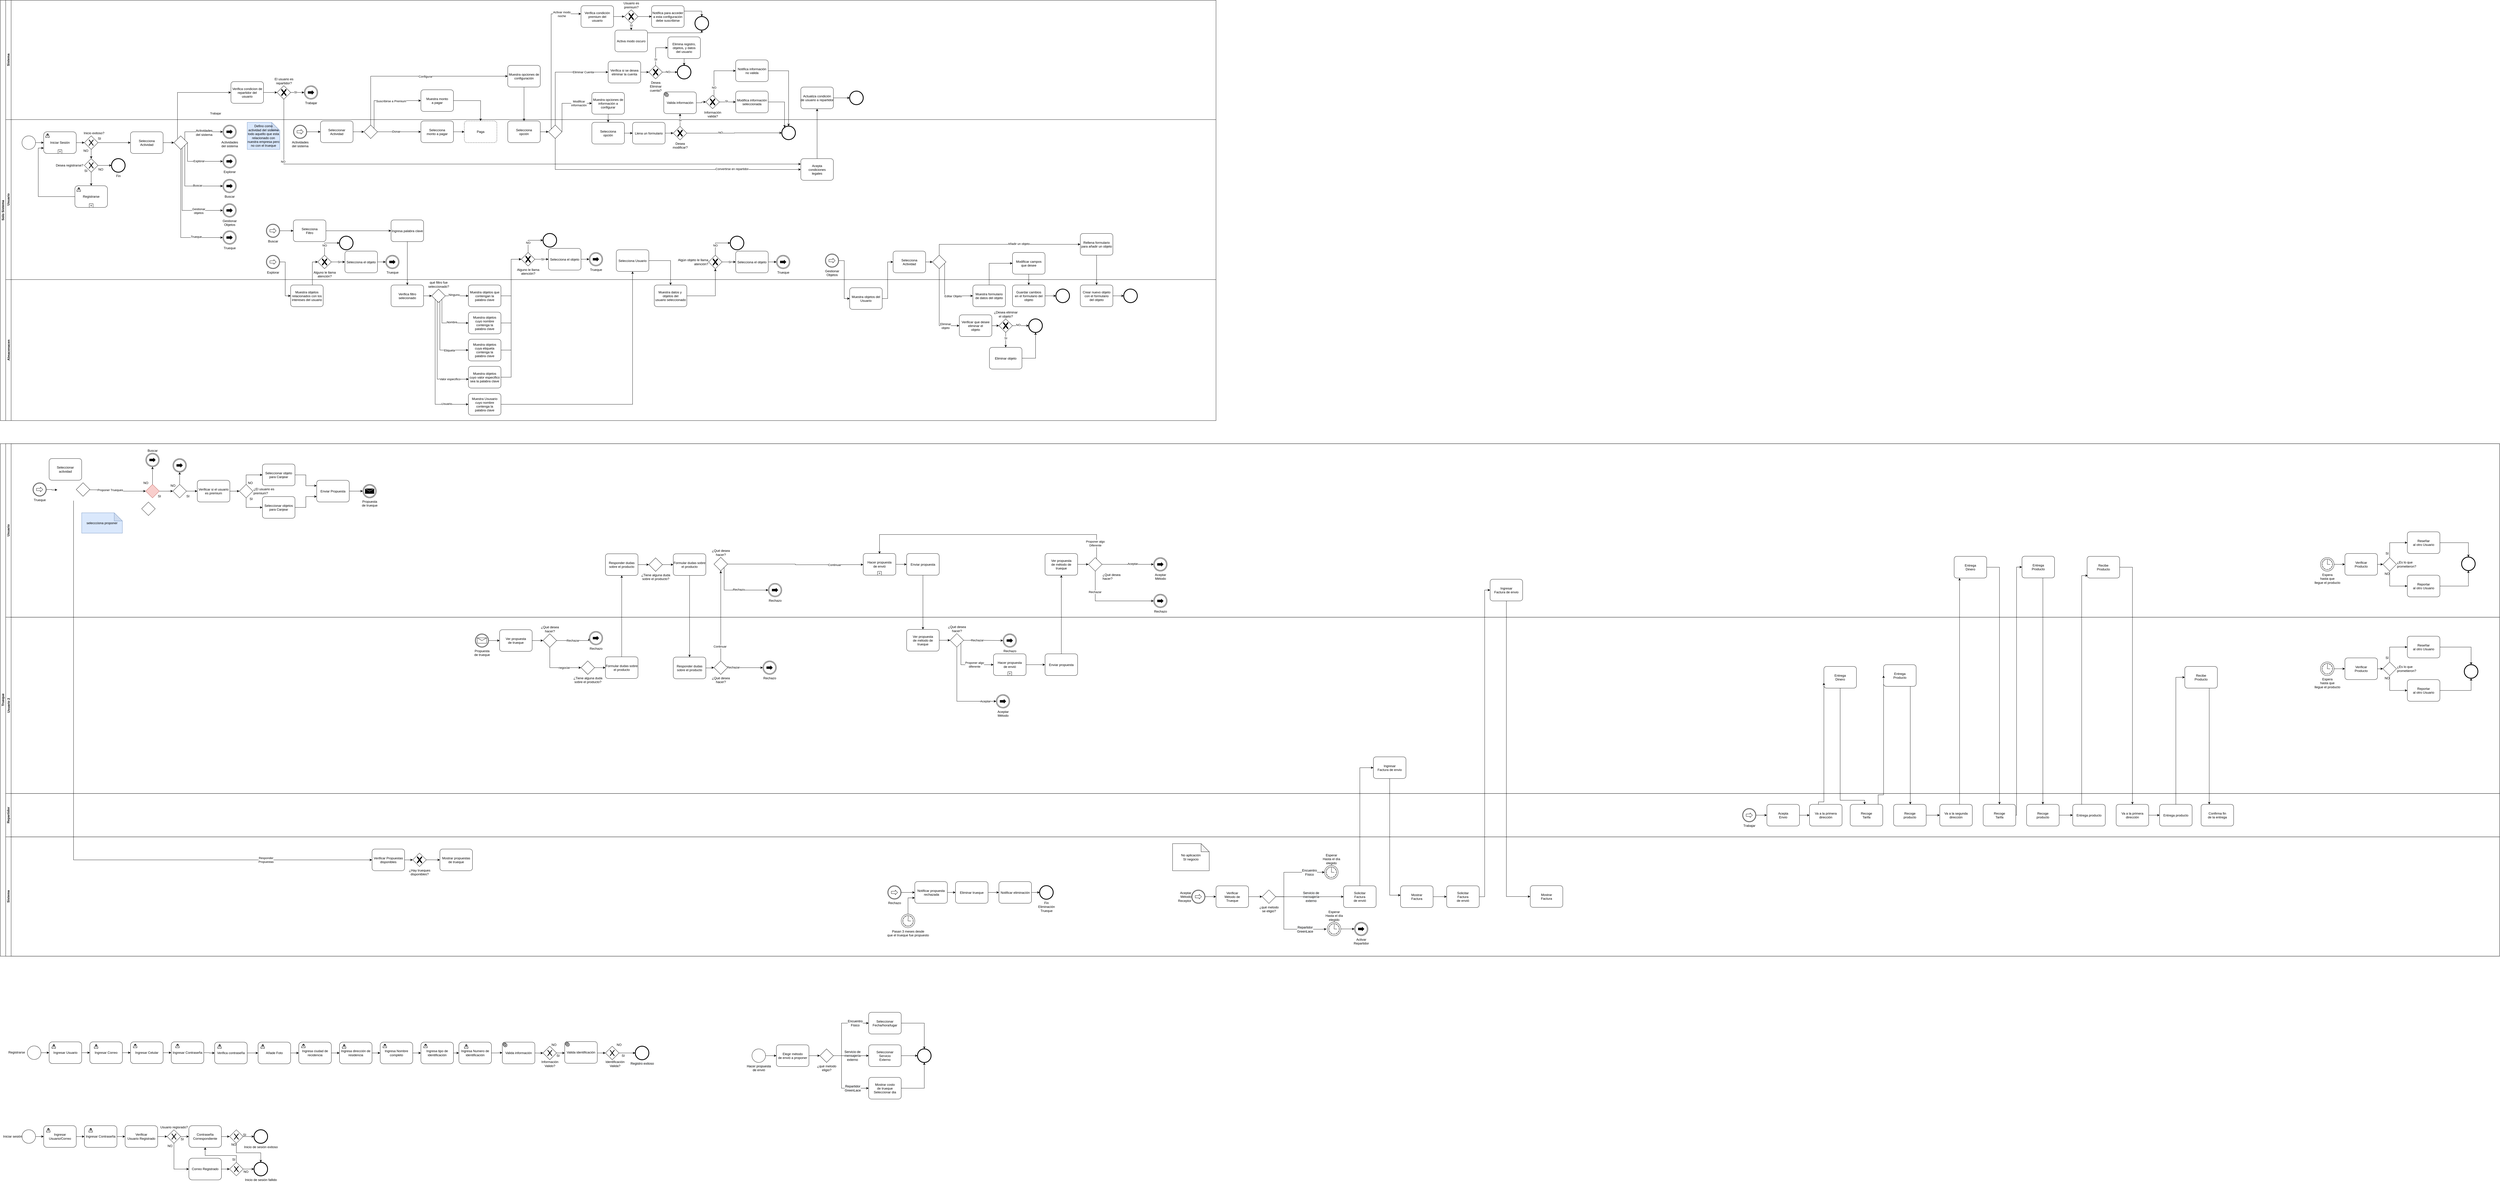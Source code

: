 <mxfile version="14.9.3" type="github" pages="3">
  <diagram id="qMzz16vHK63Eym4O6qjA" name="Versión final">
    <mxGraphModel dx="1380" dy="753" grid="1" gridSize="10" guides="1" tooltips="1" connect="1" arrows="1" fold="1" page="1" pageScale="1" pageWidth="3300" pageHeight="4681" math="0" shadow="0">
      <root>
        <mxCell id="yJ1RLmpP8agNSK7q4OWw-0" />
        <mxCell id="yJ1RLmpP8agNSK7q4OWw-1" parent="yJ1RLmpP8agNSK7q4OWw-0" />
        <mxCell id="yJ1RLmpP8agNSK7q4OWw-2" value="Trueque" style="swimlane;html=1;childLayout=stackLayout;resizeParent=1;resizeParentMax=0;horizontal=0;startSize=20;horizontalStack=0;" parent="yJ1RLmpP8agNSK7q4OWw-1" vertex="1">
          <mxGeometry x="50" y="1645.17" width="9210" height="1890" as="geometry" />
        </mxCell>
        <mxCell id="yJ1RLmpP8agNSK7q4OWw-4" value="Usuario" style="swimlane;html=1;startSize=20;horizontal=0;" parent="yJ1RLmpP8agNSK7q4OWw-2" vertex="1">
          <mxGeometry x="20" width="9190" height="640" as="geometry">
            <mxRectangle x="20" y="20" width="460" height="20" as="alternateBounds" />
          </mxGeometry>
        </mxCell>
        <mxCell id="eS1YqQPV80sMjcFnjj4e-1" style="edgeStyle=orthogonalEdgeStyle;rounded=0;orthogonalLoop=1;jettySize=auto;html=1;entryX=0;entryY=0.5;entryDx=0;entryDy=0;entryPerimeter=0;" parent="yJ1RLmpP8agNSK7q4OWw-4" target="zGZUki8ZYP--QmW8qgyG-8" edge="1">
          <mxGeometry relative="1" as="geometry">
            <mxPoint x="310.0" y="170.124" as="sourcePoint" />
          </mxGeometry>
        </mxCell>
        <mxCell id="eS1YqQPV80sMjcFnjj4e-2" value="Proponer Trueques" style="edgeLabel;html=1;align=center;verticalAlign=middle;resizable=0;points=[];" parent="eS1YqQPV80sMjcFnjj4e-1" vertex="1" connectable="0">
          <mxGeometry x="-0.288" relative="1" as="geometry">
            <mxPoint as="offset" />
          </mxGeometry>
        </mxCell>
        <mxCell id="zGZUki8ZYP--QmW8qgyG-3" value="" style="points=[[0.25,0.25,0],[0.5,0,0],[0.75,0.25,0],[1,0.5,0],[0.75,0.75,0],[0.5,1,0],[0.25,0.75,0],[0,0.5,0]];shape=mxgraph.bpmn.gateway2;html=1;verticalLabelPosition=bottom;labelBackgroundColor=#ffffff;verticalAlign=top;align=center;perimeter=rhombusPerimeter;outlineConnect=0;outline=none;symbol=none;" parent="yJ1RLmpP8agNSK7q4OWw-4" vertex="1">
          <mxGeometry x="616" y="150" width="50" height="50" as="geometry" />
        </mxCell>
        <mxCell id="zGZUki8ZYP--QmW8qgyG-6" style="edgeStyle=orthogonalEdgeStyle;rounded=0;orthogonalLoop=1;jettySize=auto;html=1;entryX=0;entryY=0.5;entryDx=0;entryDy=0;entryPerimeter=0;" parent="yJ1RLmpP8agNSK7q4OWw-4" source="zGZUki8ZYP--QmW8qgyG-8" edge="1">
          <mxGeometry relative="1" as="geometry">
            <mxPoint x="616" y="175.0" as="targetPoint" />
          </mxGeometry>
        </mxCell>
        <mxCell id="zGZUki8ZYP--QmW8qgyG-8" value="" style="points=[[0.25,0.25,0],[0.5,0,0],[0.75,0.25,0],[1,0.5,0],[0.75,0.75,0],[0.5,1,0],[0.25,0.75,0],[0,0.5,0]];shape=mxgraph.bpmn.gateway2;html=1;verticalLabelPosition=bottom;labelBackgroundColor=#ffffff;verticalAlign=top;align=center;perimeter=rhombusPerimeter;outlineConnect=0;outline=none;symbol=none;fillColor=#f8cecc;strokeColor=#b85450;" parent="yJ1RLmpP8agNSK7q4OWw-4" vertex="1">
          <mxGeometry x="516" y="150" width="50" height="50" as="geometry" />
        </mxCell>
        <mxCell id="zGZUki8ZYP--QmW8qgyG-9" value="NO" style="text;html=1;align=center;verticalAlign=middle;resizable=0;points=[];autosize=1;strokeColor=none;" parent="yJ1RLmpP8agNSK7q4OWw-4" vertex="1">
          <mxGeometry x="501" y="135" width="30" height="20" as="geometry" />
        </mxCell>
        <mxCell id="zGZUki8ZYP--QmW8qgyG-10" value="SI" style="text;html=1;align=center;verticalAlign=middle;resizable=0;points=[];autosize=1;strokeColor=none;" parent="yJ1RLmpP8agNSK7q4OWw-4" vertex="1">
          <mxGeometry x="551" y="184" width="30" height="20" as="geometry" />
        </mxCell>
        <mxCell id="zGZUki8ZYP--QmW8qgyG-11" value="NO" style="text;html=1;align=center;verticalAlign=middle;resizable=0;points=[];autosize=1;strokeColor=none;" parent="yJ1RLmpP8agNSK7q4OWw-4" vertex="1">
          <mxGeometry x="601" y="145.06" width="30" height="20" as="geometry" />
        </mxCell>
        <mxCell id="zGZUki8ZYP--QmW8qgyG-12" value="SI" style="text;html=1;align=center;verticalAlign=middle;resizable=0;points=[];autosize=1;strokeColor=none;" parent="yJ1RLmpP8agNSK7q4OWw-4" vertex="1">
          <mxGeometry x="656" y="184" width="30" height="20" as="geometry" />
        </mxCell>
        <mxCell id="zGZUki8ZYP--QmW8qgyG-13" value="Buscar" style="points=[[0.145,0.145,0],[0.5,0,0],[0.855,0.145,0],[1,0.5,0],[0.855,0.855,0],[0.5,1,0],[0.145,0.855,0],[0,0.5,0]];shape=mxgraph.bpmn.event;html=1;verticalLabelPosition=top;labelBackgroundColor=#ffffff;verticalAlign=bottom;align=center;perimeter=ellipsePerimeter;outlineConnect=0;aspect=fixed;outline=throwing;symbol=link;labelPosition=center;" parent="yJ1RLmpP8agNSK7q4OWw-4" vertex="1">
          <mxGeometry x="516" y="35" width="50" height="50" as="geometry" />
        </mxCell>
        <mxCell id="zGZUki8ZYP--QmW8qgyG-7" style="edgeStyle=orthogonalEdgeStyle;rounded=0;orthogonalLoop=1;jettySize=auto;html=1;entryX=0.5;entryY=1;entryDx=0;entryDy=0;entryPerimeter=0;" parent="yJ1RLmpP8agNSK7q4OWw-4" source="zGZUki8ZYP--QmW8qgyG-8" target="zGZUki8ZYP--QmW8qgyG-13" edge="1">
          <mxGeometry relative="1" as="geometry" />
        </mxCell>
        <mxCell id="zGZUki8ZYP--QmW8qgyG-16" value="Seleccionar objeto&#xa;para Canjear" style="points=[[0.25,0,0],[0.5,0,0],[0.75,0,0],[1,0.25,0],[1,0.5,0],[1,0.75,0],[0.75,1,0],[0.5,1,0],[0.25,1,0],[0,0.75,0],[0,0.5,0],[0,0.25,0]];shape=mxgraph.bpmn.task;rectStyle=rounded;size=10;taskMarker=abstract;" parent="yJ1RLmpP8agNSK7q4OWw-4" vertex="1">
          <mxGeometry x="946" y="75.06" width="120" height="80" as="geometry" />
        </mxCell>
        <mxCell id="zGZUki8ZYP--QmW8qgyG-18" value="Seleccionar objetos&#xa;para Canjear" style="points=[[0.25,0,0],[0.5,0,0],[0.75,0,0],[1,0.25,0],[1,0.5,0],[1,0.75,0],[0.75,1,0],[0.5,1,0],[0.25,1,0],[0,0.75,0],[0,0.5,0],[0,0.25,0]];shape=mxgraph.bpmn.task;rectStyle=rounded;size=10;taskMarker=abstract;" parent="yJ1RLmpP8agNSK7q4OWw-4" vertex="1">
          <mxGeometry x="946" y="195.06" width="120" height="80" as="geometry" />
        </mxCell>
        <mxCell id="zGZUki8ZYP--QmW8qgyG-19" style="edgeStyle=orthogonalEdgeStyle;rounded=0;orthogonalLoop=1;jettySize=auto;html=1;entryX=0;entryY=0.5;entryDx=0;entryDy=0;entryPerimeter=0;" parent="yJ1RLmpP8agNSK7q4OWw-4" source="zGZUki8ZYP--QmW8qgyG-21" target="zGZUki8ZYP--QmW8qgyG-16" edge="1">
          <mxGeometry relative="1" as="geometry">
            <Array as="points">
              <mxPoint x="886" y="115.06" />
            </Array>
          </mxGeometry>
        </mxCell>
        <mxCell id="zGZUki8ZYP--QmW8qgyG-20" style="edgeStyle=orthogonalEdgeStyle;rounded=0;orthogonalLoop=1;jettySize=auto;html=1;entryX=0;entryY=0.5;entryDx=0;entryDy=0;entryPerimeter=0;" parent="yJ1RLmpP8agNSK7q4OWw-4" source="zGZUki8ZYP--QmW8qgyG-21" target="zGZUki8ZYP--QmW8qgyG-18" edge="1">
          <mxGeometry relative="1" as="geometry">
            <Array as="points">
              <mxPoint x="886" y="235.06" />
            </Array>
          </mxGeometry>
        </mxCell>
        <mxCell id="zGZUki8ZYP--QmW8qgyG-21" value="¿El usuario es&lt;br&gt;premium?" style="points=[[0.25,0.25,0],[0.5,0,0],[0.75,0.25,0],[1,0.5,0],[0.75,0.75,0],[0.5,1,0],[0.25,0.75,0],[0,0.5,0]];shape=mxgraph.bpmn.gateway2;html=1;verticalLabelPosition=middle;labelBackgroundColor=#ffffff;verticalAlign=middle;align=left;perimeter=rhombusPerimeter;outlineConnect=0;outline=none;symbol=none;labelPosition=right;" parent="yJ1RLmpP8agNSK7q4OWw-4" vertex="1">
          <mxGeometry x="861" y="150" width="50" height="50" as="geometry" />
        </mxCell>
        <mxCell id="zGZUki8ZYP--QmW8qgyG-22" style="edgeStyle=orthogonalEdgeStyle;rounded=0;orthogonalLoop=1;jettySize=auto;html=1;entryX=0;entryY=0.5;entryDx=0;entryDy=0;entryPerimeter=0;" parent="yJ1RLmpP8agNSK7q4OWw-4" source="zGZUki8ZYP--QmW8qgyG-23" target="zGZUki8ZYP--QmW8qgyG-21" edge="1">
          <mxGeometry relative="1" as="geometry" />
        </mxCell>
        <mxCell id="zGZUki8ZYP--QmW8qgyG-23" value="Verificar si el usuario&#xa;es premium" style="points=[[0.25,0,0],[0.5,0,0],[0.75,0,0],[1,0.25,0],[1,0.5,0],[1,0.75,0],[0.75,1,0],[0.5,1,0],[0.25,1,0],[0,0.75,0],[0,0.5,0],[0,0.25,0]];shape=mxgraph.bpmn.task;rectStyle=rounded;size=10;taskMarker=abstract;" parent="yJ1RLmpP8agNSK7q4OWw-4" vertex="1">
          <mxGeometry x="706" y="135" width="120" height="80" as="geometry" />
        </mxCell>
        <mxCell id="zGZUki8ZYP--QmW8qgyG-2" style="edgeStyle=orthogonalEdgeStyle;rounded=0;orthogonalLoop=1;jettySize=auto;html=1;entryX=0;entryY=0.5;entryDx=0;entryDy=0;entryPerimeter=0;" parent="yJ1RLmpP8agNSK7q4OWw-4" source="zGZUki8ZYP--QmW8qgyG-3" target="zGZUki8ZYP--QmW8qgyG-23" edge="1">
          <mxGeometry relative="1" as="geometry" />
        </mxCell>
        <mxCell id="zGZUki8ZYP--QmW8qgyG-24" value="NO" style="text;html=1;align=center;verticalAlign=middle;resizable=0;points=[];autosize=1;strokeColor=none;" parent="yJ1RLmpP8agNSK7q4OWw-4" vertex="1">
          <mxGeometry x="886" y="135" width="30" height="20" as="geometry" />
        </mxCell>
        <mxCell id="zGZUki8ZYP--QmW8qgyG-25" value="SI" style="text;html=1;align=center;verticalAlign=middle;resizable=0;points=[];autosize=1;strokeColor=none;" parent="yJ1RLmpP8agNSK7q4OWw-4" vertex="1">
          <mxGeometry x="888.5" y="193.94" width="30" height="20" as="geometry" />
        </mxCell>
        <mxCell id="zGZUki8ZYP--QmW8qgyG-27" value="Enviar Propuesta" style="points=[[0.25,0,0],[0.5,0,0],[0.75,0,0],[1,0.25,0],[1,0.5,0],[1,0.75,0],[0.75,1,0],[0.5,1,0],[0.25,1,0],[0,0.75,0],[0,0.5,0],[0,0.25,0]];shape=mxgraph.bpmn.task;rectStyle=rounded;size=10;taskMarker=abstract;" parent="yJ1RLmpP8agNSK7q4OWw-4" vertex="1">
          <mxGeometry x="1146" y="135" width="120" height="80" as="geometry" />
        </mxCell>
        <mxCell id="zGZUki8ZYP--QmW8qgyG-15" style="edgeStyle=orthogonalEdgeStyle;rounded=0;orthogonalLoop=1;jettySize=auto;html=1;entryX=0;entryY=0.25;entryDx=0;entryDy=0;entryPerimeter=0;" parent="yJ1RLmpP8agNSK7q4OWw-4" source="zGZUki8ZYP--QmW8qgyG-16" target="zGZUki8ZYP--QmW8qgyG-27" edge="1">
          <mxGeometry relative="1" as="geometry" />
        </mxCell>
        <mxCell id="zGZUki8ZYP--QmW8qgyG-17" style="edgeStyle=orthogonalEdgeStyle;rounded=0;orthogonalLoop=1;jettySize=auto;html=1;entryX=0;entryY=0.75;entryDx=0;entryDy=0;entryPerimeter=0;" parent="yJ1RLmpP8agNSK7q4OWw-4" source="zGZUki8ZYP--QmW8qgyG-18" target="zGZUki8ZYP--QmW8qgyG-27" edge="1">
          <mxGeometry relative="1" as="geometry" />
        </mxCell>
        <mxCell id="zGZUki8ZYP--QmW8qgyG-30" value="Propuesta&lt;br&gt;de trueque" style="points=[[0.145,0.145,0],[0.5,0,0],[0.855,0.145,0],[1,0.5,0],[0.855,0.855,0],[0.5,1,0],[0.145,0.855,0],[0,0.5,0]];shape=mxgraph.bpmn.event;html=1;verticalLabelPosition=bottom;labelBackgroundColor=#ffffff;verticalAlign=top;align=center;perimeter=ellipsePerimeter;outlineConnect=0;aspect=fixed;outline=throwing;symbol=message;" parent="yJ1RLmpP8agNSK7q4OWw-4" vertex="1">
          <mxGeometry x="1316" y="150" width="50" height="50" as="geometry" />
        </mxCell>
        <mxCell id="zGZUki8ZYP--QmW8qgyG-26" style="edgeStyle=orthogonalEdgeStyle;rounded=0;orthogonalLoop=1;jettySize=auto;html=1;entryX=0;entryY=0.5;entryDx=0;entryDy=0;entryPerimeter=0;" parent="yJ1RLmpP8agNSK7q4OWw-4" source="zGZUki8ZYP--QmW8qgyG-27" target="zGZUki8ZYP--QmW8qgyG-30" edge="1">
          <mxGeometry relative="1" as="geometry" />
        </mxCell>
        <mxCell id="zGZUki8ZYP--QmW8qgyG-201" style="edgeStyle=orthogonalEdgeStyle;rounded=0;orthogonalLoop=1;jettySize=auto;html=1;" parent="yJ1RLmpP8agNSK7q4OWw-4" source="zGZUki8ZYP--QmW8qgyG-3" target="zGZUki8ZYP--QmW8qgyG-202" edge="1">
          <mxGeometry relative="1" as="geometry">
            <mxPoint x="721" y="105.06" as="targetPoint" />
          </mxGeometry>
        </mxCell>
        <mxCell id="zGZUki8ZYP--QmW8qgyG-202" value="" style="points=[[0.145,0.145,0],[0.5,0,0],[0.855,0.145,0],[1,0.5,0],[0.855,0.855,0],[0.5,1,0],[0.145,0.855,0],[0,0.5,0]];shape=mxgraph.bpmn.event;html=1;verticalLabelPosition=top;labelBackgroundColor=#ffffff;verticalAlign=bottom;align=center;perimeter=ellipsePerimeter;outlineConnect=0;aspect=fixed;outline=throwing;symbol=link;labelPosition=center;" parent="yJ1RLmpP8agNSK7q4OWw-4" vertex="1">
          <mxGeometry x="616" y="55" width="50" height="50" as="geometry" />
        </mxCell>
        <mxCell id="e8MQO5GFYJSt-F1A4X34-0" value="Trueque" style="points=[[0.145,0.145,0],[0.5,0,0],[0.855,0.145,0],[1,0.5,0],[0.855,0.855,0],[0.5,1,0],[0.145,0.855,0],[0,0.5,0]];shape=mxgraph.bpmn.event;html=1;verticalLabelPosition=bottom;labelBackgroundColor=#ffffff;verticalAlign=top;align=center;perimeter=ellipsePerimeter;outlineConnect=0;aspect=fixed;outline=catching;symbol=link;" parent="yJ1RLmpP8agNSK7q4OWw-4" vertex="1">
          <mxGeometry x="100" y="143.94" width="50" height="50" as="geometry" />
        </mxCell>
        <mxCell id="eS1YqQPV80sMjcFnjj4e-0" value="" style="edgeStyle=orthogonalEdgeStyle;rounded=0;orthogonalLoop=1;jettySize=auto;html=1;" parent="yJ1RLmpP8agNSK7q4OWw-4" source="e8MQO5GFYJSt-F1A4X34-0" edge="1">
          <mxGeometry relative="1" as="geometry">
            <mxPoint x="190.0" y="170.124" as="targetPoint" />
          </mxGeometry>
        </mxCell>
        <mxCell id="JFAnJNC_ekXBPD_VL9pr-8" value="Rechazo" style="points=[[0.145,0.145,0],[0.5,0,0],[0.855,0.145,0],[1,0.5,0],[0.855,0.855,0],[0.5,1,0],[0.145,0.855,0],[0,0.5,0]];shape=mxgraph.bpmn.event;html=1;verticalLabelPosition=bottom;labelBackgroundColor=#ffffff;verticalAlign=top;align=center;perimeter=ellipsePerimeter;outlineConnect=0;aspect=fixed;outline=throwing;symbol=link;" parent="yJ1RLmpP8agNSK7q4OWw-4" vertex="1">
          <mxGeometry x="2810" y="514.83" width="50" height="50" as="geometry" />
        </mxCell>
        <mxCell id="FT0NOf3kI2Wt4nzzR1Fm-0" value="Hacer propuesta&#xa;de envió" style="points=[[0.25,0,0],[0.5,0,0],[0.75,0,0],[1,0.25,0],[1,0.5,0],[1,0.75,0],[0.75,1,0],[0.5,1,0],[0.25,1,0],[0,0.75,0],[0,0.5,0],[0,0.25,0]];shape=mxgraph.bpmn.task;whiteSpace=wrap;rectStyle=rounded;size=10;taskMarker=abstract;isLoopSub=1;" parent="yJ1RLmpP8agNSK7q4OWw-4" vertex="1">
          <mxGeometry x="3160" y="404.83" width="120" height="80" as="geometry" />
        </mxCell>
        <mxCell id="FT0NOf3kI2Wt4nzzR1Fm-4" value="Rechazo" style="points=[[0.145,0.145,0],[0.5,0,0],[0.855,0.145,0],[1,0.5,0],[0.855,0.855,0],[0.5,1,0],[0.145,0.855,0],[0,0.5,0]];shape=mxgraph.bpmn.event;html=1;verticalLabelPosition=bottom;labelBackgroundColor=#ffffff;verticalAlign=top;align=center;perimeter=ellipsePerimeter;outlineConnect=0;aspect=fixed;outline=throwing;symbol=link;" parent="yJ1RLmpP8agNSK7q4OWw-4" vertex="1">
          <mxGeometry x="4230" y="554.83" width="50" height="50" as="geometry" />
        </mxCell>
        <mxCell id="zGZUki8ZYP--QmW8qgyG-154" value="Ingresar&#xa;Factura de envio" style="points=[[0.25,0,0],[0.5,0,0],[0.75,0,0],[1,0.25,0],[1,0.5,0],[1,0.75,0],[0.75,1,0],[0.5,1,0],[0.25,1,0],[0,0.75,0],[0,0.5,0],[0,0.25,0]];shape=mxgraph.bpmn.task;rectStyle=rounded;size=10;taskMarker=abstract;" parent="yJ1RLmpP8agNSK7q4OWw-4" vertex="1">
          <mxGeometry x="5470" y="499.83" width="120" height="80" as="geometry" />
        </mxCell>
        <mxCell id="X3SUoEh9X97bXgITPHN1-0" value="seleccciona proponer" style="shape=note;whiteSpace=wrap;html=1;backgroundOutline=1;darkOpacity=0.05;fillColor=#dae8fc;strokeColor=#6c8ebf;" vertex="1" parent="yJ1RLmpP8agNSK7q4OWw-4">
          <mxGeometry x="280" y="254.83" width="150" height="75.17" as="geometry" />
        </mxCell>
        <mxCell id="X3SUoEh9X97bXgITPHN1-2" value="" style="points=[[0.25,0.25,0],[0.5,0,0],[0.75,0.25,0],[1,0.5,0],[0.75,0.75,0],[0.5,1,0],[0.25,0.75,0],[0,0.5,0]];shape=mxgraph.bpmn.gateway2;html=1;verticalLabelPosition=bottom;labelBackgroundColor=#ffffff;verticalAlign=top;align=center;perimeter=rhombusPerimeter;outlineConnect=0;outline=none;symbol=none;" vertex="1" parent="yJ1RLmpP8agNSK7q4OWw-4">
          <mxGeometry x="260" y="143.94" width="50" height="50" as="geometry" />
        </mxCell>
        <mxCell id="X3SUoEh9X97bXgITPHN1-3" value="Seleccionar&#xa;actividad" style="points=[[0.25,0,0],[0.5,0,0],[0.75,0,0],[1,0.25,0],[1,0.5,0],[1,0.75,0],[0.75,1,0],[0.5,1,0],[0.25,1,0],[0,0.75,0],[0,0.5,0],[0,0.25,0]];shape=mxgraph.bpmn.task;whiteSpace=wrap;rectStyle=rounded;size=10;taskMarker=abstract;" vertex="1" parent="yJ1RLmpP8agNSK7q4OWw-4">
          <mxGeometry x="160" y="54.83" width="120" height="80" as="geometry" />
        </mxCell>
        <mxCell id="X3SUoEh9X97bXgITPHN1-4" value="" style="points=[[0.25,0.25,0],[0.5,0,0],[0.75,0.25,0],[1,0.5,0],[0.75,0.75,0],[0.5,1,0],[0.25,0.75,0],[0,0.5,0]];shape=mxgraph.bpmn.gateway2;html=1;verticalLabelPosition=bottom;labelBackgroundColor=#ffffff;verticalAlign=top;align=center;perimeter=rhombusPerimeter;outlineConnect=0;outline=none;symbol=none;" vertex="1" parent="yJ1RLmpP8agNSK7q4OWw-4">
          <mxGeometry x="501" y="215" width="50" height="50" as="geometry" />
        </mxCell>
        <mxCell id="yJ1RLmpP8agNSK7q4OWw-6" value="Usuario 2" style="swimlane;startSize=20;horizontal=0;" parent="yJ1RLmpP8agNSK7q4OWw-2" vertex="1">
          <mxGeometry x="20" y="640" width="9190" height="650" as="geometry">
            <mxRectangle x="20" y="60" width="460" height="20" as="alternateBounds" />
          </mxGeometry>
        </mxCell>
        <mxCell id="zGZUki8ZYP--QmW8qgyG-79" value="Verificar&#xa;Producto" style="points=[[0.25,0,0],[0.5,0,0],[0.75,0,0],[1,0.25,0],[1,0.5,0],[1,0.75,0],[0.75,1,0],[0.5,1,0],[0.25,1,0],[0,0.75,0],[0,0.5,0],[0,0.25,0]];shape=mxgraph.bpmn.task;rectStyle=rounded;size=10;taskMarker=abstract;" parent="yJ1RLmpP8agNSK7q4OWw-6" vertex="1">
          <mxGeometry x="8620" y="-235" width="120" height="80" as="geometry" />
        </mxCell>
        <mxCell id="zGZUki8ZYP--QmW8qgyG-80" style="edgeStyle=orthogonalEdgeStyle;rounded=0;orthogonalLoop=1;jettySize=auto;html=1;entryX=0;entryY=0.5;entryDx=0;entryDy=0;entryPerimeter=0;" parent="yJ1RLmpP8agNSK7q4OWw-6" source="zGZUki8ZYP--QmW8qgyG-81" target="zGZUki8ZYP--QmW8qgyG-79" edge="1">
          <mxGeometry relative="1" as="geometry" />
        </mxCell>
        <mxCell id="zGZUki8ZYP--QmW8qgyG-81" value="Espera&lt;br&gt;hasta que&lt;br&gt;llegue el producto" style="points=[[0.145,0.145,0],[0.5,0,0],[0.855,0.145,0],[1,0.5,0],[0.855,0.855,0],[0.5,1,0],[0.145,0.855,0],[0,0.5,0]];shape=mxgraph.bpmn.event;html=1;verticalLabelPosition=bottom;labelBackgroundColor=#ffffff;verticalAlign=top;align=center;perimeter=ellipsePerimeter;outlineConnect=0;aspect=fixed;outline=standard;symbol=timer;" parent="yJ1RLmpP8agNSK7q4OWw-6" vertex="1">
          <mxGeometry x="8530" y="-220" width="50" height="50" as="geometry" />
        </mxCell>
        <mxCell id="zGZUki8ZYP--QmW8qgyG-83" value="Reseñar&#xa;al otro Usuario" style="points=[[0.25,0,0],[0.5,0,0],[0.75,0,0],[1,0.25,0],[1,0.5,0],[1,0.75,0],[0.75,1,0],[0.5,1,0],[0.25,1,0],[0,0.75,0],[0,0.5,0],[0,0.25,0]];shape=mxgraph.bpmn.task;rectStyle=rounded;size=10;taskMarker=abstract;" parent="yJ1RLmpP8agNSK7q4OWw-6" vertex="1">
          <mxGeometry x="8850" y="-315" width="120" height="80" as="geometry" />
        </mxCell>
        <mxCell id="zGZUki8ZYP--QmW8qgyG-85" value="Reportar&#xa;al otro Usuario" style="points=[[0.25,0,0],[0.5,0,0],[0.75,0,0],[1,0.25,0],[1,0.5,0],[1,0.75,0],[0.75,1,0],[0.5,1,0],[0.25,1,0],[0,0.75,0],[0,0.5,0],[0,0.25,0]];shape=mxgraph.bpmn.task;rectStyle=rounded;size=10;taskMarker=abstract;" parent="yJ1RLmpP8agNSK7q4OWw-6" vertex="1">
          <mxGeometry x="8850" y="-155" width="120" height="80" as="geometry" />
        </mxCell>
        <mxCell id="zGZUki8ZYP--QmW8qgyG-86" style="edgeStyle=orthogonalEdgeStyle;rounded=0;orthogonalLoop=1;jettySize=auto;html=1;entryX=0;entryY=0.5;entryDx=0;entryDy=0;entryPerimeter=0;" parent="yJ1RLmpP8agNSK7q4OWw-6" source="zGZUki8ZYP--QmW8qgyG-88" target="zGZUki8ZYP--QmW8qgyG-83" edge="1">
          <mxGeometry relative="1" as="geometry">
            <Array as="points">
              <mxPoint x="8785" y="-275" />
            </Array>
          </mxGeometry>
        </mxCell>
        <mxCell id="zGZUki8ZYP--QmW8qgyG-87" style="edgeStyle=orthogonalEdgeStyle;rounded=0;orthogonalLoop=1;jettySize=auto;html=1;entryX=0;entryY=0.5;entryDx=0;entryDy=0;entryPerimeter=0;" parent="yJ1RLmpP8agNSK7q4OWw-6" source="zGZUki8ZYP--QmW8qgyG-88" target="zGZUki8ZYP--QmW8qgyG-85" edge="1">
          <mxGeometry relative="1" as="geometry">
            <Array as="points">
              <mxPoint x="8785" y="-115" />
            </Array>
          </mxGeometry>
        </mxCell>
        <mxCell id="zGZUki8ZYP--QmW8qgyG-88" value="¿Es lo que&lt;br&gt;prometieron?" style="points=[[0.25,0.25,0],[0.5,0,0],[0.75,0.25,0],[1,0.5,0],[0.75,0.75,0],[0.5,1,0],[0.25,0.75,0],[0,0.5,0]];shape=mxgraph.bpmn.gateway2;html=1;verticalLabelPosition=middle;labelBackgroundColor=#ffffff;verticalAlign=middle;align=left;perimeter=rhombusPerimeter;outlineConnect=0;outline=none;symbol=none;labelPosition=right;" parent="yJ1RLmpP8agNSK7q4OWw-6" vertex="1">
          <mxGeometry x="8760" y="-220" width="50" height="50" as="geometry" />
        </mxCell>
        <mxCell id="zGZUki8ZYP--QmW8qgyG-78" style="edgeStyle=orthogonalEdgeStyle;rounded=0;orthogonalLoop=1;jettySize=auto;html=1;entryX=0;entryY=0.5;entryDx=0;entryDy=0;entryPerimeter=0;" parent="yJ1RLmpP8agNSK7q4OWw-6" source="zGZUki8ZYP--QmW8qgyG-79" target="zGZUki8ZYP--QmW8qgyG-88" edge="1">
          <mxGeometry relative="1" as="geometry" />
        </mxCell>
        <mxCell id="zGZUki8ZYP--QmW8qgyG-89" value="NO" style="text;html=1;align=center;verticalAlign=middle;resizable=0;points=[];autosize=1;strokeColor=none;" parent="yJ1RLmpP8agNSK7q4OWw-6" vertex="1">
          <mxGeometry x="8760" y="-170" width="30" height="20" as="geometry" />
        </mxCell>
        <mxCell id="zGZUki8ZYP--QmW8qgyG-90" value="SI" style="text;html=1;align=center;verticalAlign=middle;resizable=0;points=[];autosize=1;strokeColor=none;" parent="yJ1RLmpP8agNSK7q4OWw-6" vertex="1">
          <mxGeometry x="8760" y="-245" width="30" height="20" as="geometry" />
        </mxCell>
        <mxCell id="zGZUki8ZYP--QmW8qgyG-104" value="" style="points=[[0.145,0.145,0],[0.5,0,0],[0.855,0.145,0],[1,0.5,0],[0.855,0.855,0],[0.5,1,0],[0.145,0.855,0],[0,0.5,0]];shape=mxgraph.bpmn.event;html=1;verticalLabelPosition=bottom;labelBackgroundColor=#ffffff;verticalAlign=top;align=center;perimeter=ellipsePerimeter;outlineConnect=0;aspect=fixed;outline=end;symbol=terminate2;" parent="yJ1RLmpP8agNSK7q4OWw-6" vertex="1">
          <mxGeometry x="9050" y="-222" width="50" height="50" as="geometry" />
        </mxCell>
        <mxCell id="zGZUki8ZYP--QmW8qgyG-82" style="edgeStyle=orthogonalEdgeStyle;rounded=0;orthogonalLoop=1;jettySize=auto;html=1;" parent="yJ1RLmpP8agNSK7q4OWw-6" source="zGZUki8ZYP--QmW8qgyG-83" target="zGZUki8ZYP--QmW8qgyG-104" edge="1">
          <mxGeometry relative="1" as="geometry" />
        </mxCell>
        <mxCell id="zGZUki8ZYP--QmW8qgyG-84" style="edgeStyle=orthogonalEdgeStyle;rounded=0;orthogonalLoop=1;jettySize=auto;html=1;entryX=0.5;entryY=1;entryDx=0;entryDy=0;entryPerimeter=0;" parent="yJ1RLmpP8agNSK7q4OWw-6" source="zGZUki8ZYP--QmW8qgyG-85" target="zGZUki8ZYP--QmW8qgyG-104" edge="1">
          <mxGeometry relative="1" as="geometry" />
        </mxCell>
        <mxCell id="zGZUki8ZYP--QmW8qgyG-158" value="Verificar&#xa;Producto" style="points=[[0.25,0,0],[0.5,0,0],[0.75,0,0],[1,0.25,0],[1,0.5,0],[1,0.75,0],[0.75,1,0],[0.5,1,0],[0.25,1,0],[0,0.75,0],[0,0.5,0],[0,0.25,0]];shape=mxgraph.bpmn.task;rectStyle=rounded;size=10;taskMarker=abstract;" parent="yJ1RLmpP8agNSK7q4OWw-6" vertex="1">
          <mxGeometry x="8620" y="150" width="120" height="80" as="geometry" />
        </mxCell>
        <mxCell id="zGZUki8ZYP--QmW8qgyG-159" style="edgeStyle=orthogonalEdgeStyle;rounded=0;orthogonalLoop=1;jettySize=auto;html=1;entryX=0;entryY=0.5;entryDx=0;entryDy=0;entryPerimeter=0;" parent="yJ1RLmpP8agNSK7q4OWw-6" source="zGZUki8ZYP--QmW8qgyG-160" target="zGZUki8ZYP--QmW8qgyG-158" edge="1">
          <mxGeometry relative="1" as="geometry" />
        </mxCell>
        <mxCell id="zGZUki8ZYP--QmW8qgyG-160" value="Espera&lt;br&gt;hasta que&lt;br&gt;llegue el producto" style="points=[[0.145,0.145,0],[0.5,0,0],[0.855,0.145,0],[1,0.5,0],[0.855,0.855,0],[0.5,1,0],[0.145,0.855,0],[0,0.5,0]];shape=mxgraph.bpmn.event;html=1;verticalLabelPosition=bottom;labelBackgroundColor=#ffffff;verticalAlign=top;align=center;perimeter=ellipsePerimeter;outlineConnect=0;aspect=fixed;outline=standard;symbol=timer;" parent="yJ1RLmpP8agNSK7q4OWw-6" vertex="1">
          <mxGeometry x="8530" y="165" width="50" height="50" as="geometry" />
        </mxCell>
        <mxCell id="zGZUki8ZYP--QmW8qgyG-162" value="Reseñar&#xa;al otro Usuario" style="points=[[0.25,0,0],[0.5,0,0],[0.75,0,0],[1,0.25,0],[1,0.5,0],[1,0.75,0],[0.75,1,0],[0.5,1,0],[0.25,1,0],[0,0.75,0],[0,0.5,0],[0,0.25,0]];shape=mxgraph.bpmn.task;rectStyle=rounded;size=10;taskMarker=abstract;" parent="yJ1RLmpP8agNSK7q4OWw-6" vertex="1">
          <mxGeometry x="8850" y="70" width="120" height="80" as="geometry" />
        </mxCell>
        <mxCell id="zGZUki8ZYP--QmW8qgyG-164" value="Reportar&#xa;al otro Usuario" style="points=[[0.25,0,0],[0.5,0,0],[0.75,0,0],[1,0.25,0],[1,0.5,0],[1,0.75,0],[0.75,1,0],[0.5,1,0],[0.25,1,0],[0,0.75,0],[0,0.5,0],[0,0.25,0]];shape=mxgraph.bpmn.task;rectStyle=rounded;size=10;taskMarker=abstract;" parent="yJ1RLmpP8agNSK7q4OWw-6" vertex="1">
          <mxGeometry x="8850" y="230" width="120" height="80" as="geometry" />
        </mxCell>
        <mxCell id="zGZUki8ZYP--QmW8qgyG-165" style="edgeStyle=orthogonalEdgeStyle;rounded=0;orthogonalLoop=1;jettySize=auto;html=1;entryX=0;entryY=0.5;entryDx=0;entryDy=0;entryPerimeter=0;" parent="yJ1RLmpP8agNSK7q4OWw-6" source="zGZUki8ZYP--QmW8qgyG-167" target="zGZUki8ZYP--QmW8qgyG-162" edge="1">
          <mxGeometry relative="1" as="geometry">
            <Array as="points">
              <mxPoint x="8785" y="110" />
            </Array>
          </mxGeometry>
        </mxCell>
        <mxCell id="zGZUki8ZYP--QmW8qgyG-166" style="edgeStyle=orthogonalEdgeStyle;rounded=0;orthogonalLoop=1;jettySize=auto;html=1;entryX=0;entryY=0.5;entryDx=0;entryDy=0;entryPerimeter=0;" parent="yJ1RLmpP8agNSK7q4OWw-6" source="zGZUki8ZYP--QmW8qgyG-167" target="zGZUki8ZYP--QmW8qgyG-164" edge="1">
          <mxGeometry relative="1" as="geometry">
            <Array as="points">
              <mxPoint x="8785" y="270" />
            </Array>
          </mxGeometry>
        </mxCell>
        <mxCell id="zGZUki8ZYP--QmW8qgyG-167" value="¿Es lo que&lt;br&gt;prometieron?" style="points=[[0.25,0.25,0],[0.5,0,0],[0.75,0.25,0],[1,0.5,0],[0.75,0.75,0],[0.5,1,0],[0.25,0.75,0],[0,0.5,0]];shape=mxgraph.bpmn.gateway2;html=1;verticalLabelPosition=middle;labelBackgroundColor=#ffffff;verticalAlign=middle;align=left;perimeter=rhombusPerimeter;outlineConnect=0;outline=none;symbol=none;labelPosition=right;" parent="yJ1RLmpP8agNSK7q4OWw-6" vertex="1">
          <mxGeometry x="8760" y="165" width="50" height="50" as="geometry" />
        </mxCell>
        <mxCell id="zGZUki8ZYP--QmW8qgyG-168" style="edgeStyle=orthogonalEdgeStyle;rounded=0;orthogonalLoop=1;jettySize=auto;html=1;entryX=0;entryY=0.5;entryDx=0;entryDy=0;entryPerimeter=0;" parent="yJ1RLmpP8agNSK7q4OWw-6" source="zGZUki8ZYP--QmW8qgyG-158" target="zGZUki8ZYP--QmW8qgyG-167" edge="1">
          <mxGeometry relative="1" as="geometry" />
        </mxCell>
        <mxCell id="zGZUki8ZYP--QmW8qgyG-169" value="NO" style="text;html=1;align=center;verticalAlign=middle;resizable=0;points=[];autosize=1;strokeColor=none;" parent="yJ1RLmpP8agNSK7q4OWw-6" vertex="1">
          <mxGeometry x="8760" y="215" width="30" height="20" as="geometry" />
        </mxCell>
        <mxCell id="zGZUki8ZYP--QmW8qgyG-170" value="SI" style="text;html=1;align=center;verticalAlign=middle;resizable=0;points=[];autosize=1;strokeColor=none;" parent="yJ1RLmpP8agNSK7q4OWw-6" vertex="1">
          <mxGeometry x="8760" y="140" width="30" height="20" as="geometry" />
        </mxCell>
        <mxCell id="zGZUki8ZYP--QmW8qgyG-182" value="" style="points=[[0.145,0.145,0],[0.5,0,0],[0.855,0.145,0],[1,0.5,0],[0.855,0.855,0],[0.5,1,0],[0.145,0.855,0],[0,0.5,0]];shape=mxgraph.bpmn.event;html=1;verticalLabelPosition=bottom;labelBackgroundColor=#ffffff;verticalAlign=top;align=center;perimeter=ellipsePerimeter;outlineConnect=0;aspect=fixed;outline=end;symbol=terminate2;" parent="yJ1RLmpP8agNSK7q4OWw-6" vertex="1">
          <mxGeometry x="9060" y="175" width="50" height="50" as="geometry" />
        </mxCell>
        <mxCell id="zGZUki8ZYP--QmW8qgyG-161" style="edgeStyle=orthogonalEdgeStyle;rounded=0;orthogonalLoop=1;jettySize=auto;html=1;" parent="yJ1RLmpP8agNSK7q4OWw-6" source="zGZUki8ZYP--QmW8qgyG-162" target="zGZUki8ZYP--QmW8qgyG-182" edge="1">
          <mxGeometry relative="1" as="geometry" />
        </mxCell>
        <mxCell id="zGZUki8ZYP--QmW8qgyG-163" style="edgeStyle=orthogonalEdgeStyle;rounded=0;orthogonalLoop=1;jettySize=auto;html=1;entryX=0.5;entryY=1;entryDx=0;entryDy=0;entryPerimeter=0;" parent="yJ1RLmpP8agNSK7q4OWw-6" source="zGZUki8ZYP--QmW8qgyG-164" target="zGZUki8ZYP--QmW8qgyG-182" edge="1">
          <mxGeometry relative="1" as="geometry" />
        </mxCell>
        <mxCell id="zGZUki8ZYP--QmW8qgyG-101" value="Entrega&#xa;Dinero" style="points=[[0.25,0,0],[0.5,0,0],[0.75,0,0],[1,0.25,0],[1,0.5,0],[1,0.75,0],[0.75,1,0],[0.5,1,0],[0.25,1,0],[0,0.75,0],[0,0.5,0],[0,0.25,0]];shape=mxgraph.bpmn.task;rectStyle=rounded;size=10;taskMarker=abstract;" parent="yJ1RLmpP8agNSK7q4OWw-6" vertex="1">
          <mxGeometry x="7180" y="-224.5" width="120" height="80" as="geometry" />
        </mxCell>
        <mxCell id="zGZUki8ZYP--QmW8qgyG-102" value="Entrega&#xa;Producto" style="points=[[0.25,0,0],[0.5,0,0],[0.75,0,0],[1,0.25,0],[1,0.5,0],[1,0.75,0],[0.75,1,0],[0.5,1,0],[0.25,1,0],[0,0.75,0],[0,0.5,0],[0,0.25,0]];shape=mxgraph.bpmn.task;rectStyle=rounded;size=10;taskMarker=abstract;" parent="yJ1RLmpP8agNSK7q4OWw-6" vertex="1">
          <mxGeometry x="7430" y="-225" width="120" height="80" as="geometry" />
        </mxCell>
        <mxCell id="zGZUki8ZYP--QmW8qgyG-103" value="Recibe&#xa;Producto" style="points=[[0.25,0,0],[0.5,0,0],[0.75,0,0],[1,0.25,0],[1,0.5,0],[1,0.75,0],[0.75,1,0],[0.5,1,0],[0.25,1,0],[0,0.75,0],[0,0.5,0],[0,0.25,0]];shape=mxgraph.bpmn.task;rectStyle=rounded;size=10;taskMarker=abstract;" parent="yJ1RLmpP8agNSK7q4OWw-6" vertex="1">
          <mxGeometry x="7670" y="-224.5" width="120" height="80" as="geometry" />
        </mxCell>
        <mxCell id="zGZUki8ZYP--QmW8qgyG-179" value="Entrega&#xa;Dinero" style="points=[[0.25,0,0],[0.5,0,0],[0.75,0,0],[1,0.25,0],[1,0.5,0],[1,0.75,0],[0.75,1,0],[0.5,1,0],[0.25,1,0],[0,0.75,0],[0,0.5,0],[0,0.25,0]];shape=mxgraph.bpmn.task;rectStyle=rounded;size=10;taskMarker=abstract;" parent="yJ1RLmpP8agNSK7q4OWw-6" vertex="1">
          <mxGeometry x="6700" y="181.5" width="120" height="80" as="geometry" />
        </mxCell>
        <mxCell id="zGZUki8ZYP--QmW8qgyG-180" value="Entrega&#xa;Producto" style="points=[[0.25,0,0],[0.5,0,0],[0.75,0,0],[1,0.25,0],[1,0.5,0],[1,0.75,0],[0.75,1,0],[0.5,1,0],[0.25,1,0],[0,0.75,0],[0,0.5,0],[0,0.25,0]];shape=mxgraph.bpmn.task;rectStyle=rounded;size=10;taskMarker=abstract;" parent="yJ1RLmpP8agNSK7q4OWw-6" vertex="1">
          <mxGeometry x="6920" y="175" width="120" height="80" as="geometry" />
        </mxCell>
        <mxCell id="zGZUki8ZYP--QmW8qgyG-181" value="Recibe&#xa;Producto" style="points=[[0.25,0,0],[0.5,0,0],[0.75,0,0],[1,0.25,0],[1,0.5,0],[1,0.75,0],[0.75,1,0],[0.5,1,0],[0.25,1,0],[0,0.75,0],[0,0.5,0],[0,0.25,0]];shape=mxgraph.bpmn.task;rectStyle=rounded;size=10;taskMarker=abstract;" parent="yJ1RLmpP8agNSK7q4OWw-6" vertex="1">
          <mxGeometry x="8030" y="181.5" width="120" height="80" as="geometry" />
        </mxCell>
        <mxCell id="zGZUki8ZYP--QmW8qgyG-39" value="Responder dudas &#xa;sobre el producto" style="points=[[0.25,0,0],[0.5,0,0],[0.75,0,0],[1,0.25,0],[1,0.5,0],[1,0.75,0],[0.75,1,0],[0.5,1,0],[0.25,1,0],[0,0.75,0],[0,0.5,0],[0,0.25,0]];shape=mxgraph.bpmn.task;rectStyle=rounded;size=10;taskMarker=abstract;" parent="yJ1RLmpP8agNSK7q4OWw-6" vertex="1">
          <mxGeometry x="2210" y="-234.05" width="120" height="80" as="geometry" />
        </mxCell>
        <mxCell id="zGZUki8ZYP--QmW8qgyG-40" value="¿Tiene alguna duda&lt;br&gt;sobre el producto?" style="points=[[0.25,0.25,0],[0.5,0,0],[0.75,0.25,0],[1,0.5,0],[0.75,0.75,0],[0.5,1,0],[0.25,0.75,0],[0,0.5,0]];shape=mxgraph.bpmn.gateway2;html=1;verticalLabelPosition=bottom;labelBackgroundColor=#ffffff;verticalAlign=top;align=center;perimeter=rhombusPerimeter;outlineConnect=0;outline=none;symbol=none;" parent="yJ1RLmpP8agNSK7q4OWw-6" vertex="1">
          <mxGeometry x="2370" y="-219.05" width="50" height="50" as="geometry" />
        </mxCell>
        <mxCell id="zGZUki8ZYP--QmW8qgyG-38" style="edgeStyle=orthogonalEdgeStyle;rounded=0;orthogonalLoop=1;jettySize=auto;html=1;entryX=0;entryY=0.5;entryDx=0;entryDy=0;entryPerimeter=0;" parent="yJ1RLmpP8agNSK7q4OWw-6" source="zGZUki8ZYP--QmW8qgyG-39" target="zGZUki8ZYP--QmW8qgyG-40" edge="1">
          <mxGeometry relative="1" as="geometry" />
        </mxCell>
        <mxCell id="zGZUki8ZYP--QmW8qgyG-41" value="Formular dudas sobre&#xa;el producto" style="points=[[0.25,0,0],[0.5,0,0],[0.75,0,0],[1,0.25,0],[1,0.5,0],[1,0.75,0],[0.75,1,0],[0.5,1,0],[0.25,1,0],[0,0.75,0],[0,0.5,0],[0,0.25,0]];shape=mxgraph.bpmn.task;rectStyle=rounded;size=10;taskMarker=abstract;" parent="yJ1RLmpP8agNSK7q4OWw-6" vertex="1">
          <mxGeometry x="2460" y="-234.05" width="120" height="80" as="geometry" />
        </mxCell>
        <mxCell id="zGZUki8ZYP--QmW8qgyG-42" style="edgeStyle=orthogonalEdgeStyle;rounded=0;orthogonalLoop=1;jettySize=auto;html=1;entryX=0;entryY=0.5;entryDx=0;entryDy=0;entryPerimeter=0;" parent="yJ1RLmpP8agNSK7q4OWw-6" source="zGZUki8ZYP--QmW8qgyG-40" target="zGZUki8ZYP--QmW8qgyG-41" edge="1">
          <mxGeometry relative="1" as="geometry" />
        </mxCell>
        <mxCell id="zGZUki8ZYP--QmW8qgyG-46" value="¿Qué desea&lt;br&gt;hacer?" style="points=[[0.25,0.25,0],[0.5,0,0],[0.75,0.25,0],[1,0.5,0],[0.75,0.75,0],[0.5,1,0],[0.25,0.75,0],[0,0.5,0]];shape=mxgraph.bpmn.gateway2;html=1;verticalLabelPosition=top;labelBackgroundColor=#ffffff;verticalAlign=bottom;align=center;perimeter=rhombusPerimeter;outlineConnect=0;outline=none;symbol=none;labelPosition=center;" parent="yJ1RLmpP8agNSK7q4OWw-6" vertex="1">
          <mxGeometry x="2610" y="-221.05" width="50" height="50" as="geometry" />
        </mxCell>
        <mxCell id="zGZUki8ZYP--QmW8qgyG-63" value="Enviar propuesta" style="points=[[0.25,0,0],[0.5,0,0],[0.75,0,0],[1,0.25,0],[1,0.5,0],[1,0.75,0],[0.75,1,0],[0.5,1,0],[0.25,1,0],[0,0.75,0],[0,0.5,0],[0,0.25,0]];shape=mxgraph.bpmn.task;rectStyle=rounded;size=10;taskMarker=abstract;" parent="yJ1RLmpP8agNSK7q4OWw-6" vertex="1">
          <mxGeometry x="3320" y="-235.0" width="120" height="80" as="geometry" />
        </mxCell>
        <mxCell id="zGZUki8ZYP--QmW8qgyG-66" value="Rechazo" style="points=[[0.145,0.145,0],[0.5,0,0],[0.855,0.145,0],[1,0.5,0],[0.855,0.855,0],[0.5,1,0],[0.145,0.855,0],[0,0.5,0]];shape=mxgraph.bpmn.event;html=1;verticalLabelPosition=bottom;labelBackgroundColor=#ffffff;verticalAlign=top;align=center;perimeter=ellipsePerimeter;outlineConnect=0;aspect=fixed;outline=throwing;symbol=link;" parent="yJ1RLmpP8agNSK7q4OWw-6" vertex="1">
          <mxGeometry x="3675" y="60.95" width="50" height="50" as="geometry" />
        </mxCell>
        <mxCell id="zGZUki8ZYP--QmW8qgyG-70" value="Ver propuesta&#xa;de método de&#xa;trueque" style="points=[[0.25,0,0],[0.5,0,0],[0.75,0,0],[1,0.25,0],[1,0.5,0],[1,0.75,0],[0.75,1,0],[0.5,1,0],[0.25,1,0],[0,0.75,0],[0,0.5,0],[0,0.25,0]];shape=mxgraph.bpmn.task;rectStyle=rounded;size=10;taskMarker=abstract;" parent="yJ1RLmpP8agNSK7q4OWw-6" vertex="1">
          <mxGeometry x="3830" y="-235.0" width="120" height="80" as="geometry" />
        </mxCell>
        <mxCell id="zGZUki8ZYP--QmW8qgyG-71" style="edgeStyle=orthogonalEdgeStyle;rounded=0;orthogonalLoop=1;jettySize=auto;html=1;entryX=0.5;entryY=0;entryDx=0;entryDy=0;entryPerimeter=0;" parent="yJ1RLmpP8agNSK7q4OWw-6" source="zGZUki8ZYP--QmW8qgyG-73" edge="1">
          <mxGeometry relative="1" as="geometry">
            <Array as="points">
              <mxPoint x="4020" y="-305" />
              <mxPoint x="3220" y="-305" />
            </Array>
            <mxPoint x="3220" y="-234.05" as="targetPoint" />
          </mxGeometry>
        </mxCell>
        <mxCell id="zGZUki8ZYP--QmW8qgyG-72" value="Proponer algo&lt;br&gt;Diferente" style="edgeLabel;html=1;align=center;verticalAlign=middle;resizable=0;points=[];" parent="zGZUki8ZYP--QmW8qgyG-71" vertex="1" connectable="0">
          <mxGeometry x="-0.944" relative="1" as="geometry">
            <mxPoint x="-5" y="-30" as="offset" />
          </mxGeometry>
        </mxCell>
        <mxCell id="zGZUki8ZYP--QmW8qgyG-73" value="¿Qué desea&lt;br&gt;hacer?" style="points=[[0.25,0.25,0],[0.5,0,0],[0.75,0.25,0],[1,0.5,0],[0.75,0.75,0],[0.5,1,0],[0.25,0.75,0],[0,0.5,0]];shape=mxgraph.bpmn.gateway2;html=1;verticalLabelPosition=bottom;labelBackgroundColor=#ffffff;verticalAlign=top;align=left;perimeter=rhombusPerimeter;outlineConnect=0;outline=none;symbol=none;labelPosition=right;" parent="yJ1RLmpP8agNSK7q4OWw-6" vertex="1">
          <mxGeometry x="3990" y="-220.0" width="50" height="50" as="geometry" />
        </mxCell>
        <mxCell id="zGZUki8ZYP--QmW8qgyG-69" style="edgeStyle=orthogonalEdgeStyle;rounded=0;orthogonalLoop=1;jettySize=auto;html=1;entryX=0;entryY=0.5;entryDx=0;entryDy=0;entryPerimeter=0;" parent="yJ1RLmpP8agNSK7q4OWw-6" source="zGZUki8ZYP--QmW8qgyG-70" target="zGZUki8ZYP--QmW8qgyG-73" edge="1">
          <mxGeometry relative="1" as="geometry" />
        </mxCell>
        <mxCell id="zGZUki8ZYP--QmW8qgyG-98" value="Aceptar&lt;br&gt;Método" style="points=[[0.145,0.145,0],[0.5,0,0],[0.855,0.145,0],[1,0.5,0],[0.855,0.855,0],[0.5,1,0],[0.145,0.855,0],[0,0.5,0]];shape=mxgraph.bpmn.event;html=1;verticalLabelPosition=bottom;labelBackgroundColor=#ffffff;verticalAlign=top;align=center;perimeter=ellipsePerimeter;outlineConnect=0;aspect=fixed;outline=throwing;symbol=link;" parent="yJ1RLmpP8agNSK7q4OWw-6" vertex="1">
          <mxGeometry x="4230" y="-220.0" width="50" height="50" as="geometry" />
        </mxCell>
        <mxCell id="zGZUki8ZYP--QmW8qgyG-99" style="edgeStyle=orthogonalEdgeStyle;rounded=0;orthogonalLoop=1;jettySize=auto;html=1;entryX=0;entryY=0.5;entryDx=0;entryDy=0;entryPerimeter=0;" parent="yJ1RLmpP8agNSK7q4OWw-6" source="zGZUki8ZYP--QmW8qgyG-73" target="zGZUki8ZYP--QmW8qgyG-98" edge="1">
          <mxGeometry relative="1" as="geometry">
            <mxPoint x="4220" y="45.0" as="targetPoint" />
          </mxGeometry>
        </mxCell>
        <mxCell id="zGZUki8ZYP--QmW8qgyG-100" value="Aceptar" style="edgeLabel;html=1;align=center;verticalAlign=middle;resizable=0;points=[];" parent="zGZUki8ZYP--QmW8qgyG-99" vertex="1" connectable="0">
          <mxGeometry x="0.182" y="2" relative="1" as="geometry">
            <mxPoint as="offset" />
          </mxGeometry>
        </mxCell>
        <mxCell id="zGZUki8ZYP--QmW8qgyG-106" value="Propuesta&lt;br&gt;de trueque" style="points=[[0.145,0.145,0],[0.5,0,0],[0.855,0.145,0],[1,0.5,0],[0.855,0.855,0],[0.5,1,0],[0.145,0.855,0],[0,0.5,0]];shape=mxgraph.bpmn.event;html=1;verticalLabelPosition=bottom;labelBackgroundColor=#ffffff;verticalAlign=top;align=center;perimeter=ellipsePerimeter;outlineConnect=0;aspect=fixed;outline=catching;symbol=message;" parent="yJ1RLmpP8agNSK7q4OWw-6" vertex="1">
          <mxGeometry x="1730" y="60.95" width="50" height="50" as="geometry" />
        </mxCell>
        <mxCell id="zGZUki8ZYP--QmW8qgyG-109" value="¿Qué desea&lt;br&gt;hacer?" style="points=[[0.25,0.25,0],[0.5,0,0],[0.75,0.25,0],[1,0.5,0],[0.75,0.75,0],[0.5,1,0],[0.25,0.75,0],[0,0.5,0]];shape=mxgraph.bpmn.gateway2;html=1;verticalLabelPosition=top;labelBackgroundColor=#ffffff;verticalAlign=bottom;align=center;perimeter=rhombusPerimeter;outlineConnect=0;outline=none;symbol=none;labelPosition=center;" parent="yJ1RLmpP8agNSK7q4OWw-6" vertex="1">
          <mxGeometry x="1980" y="60.95" width="50" height="50" as="geometry" />
        </mxCell>
        <mxCell id="zGZUki8ZYP--QmW8qgyG-110" style="edgeStyle=orthogonalEdgeStyle;rounded=0;orthogonalLoop=1;jettySize=auto;html=1;" parent="yJ1RLmpP8agNSK7q4OWw-6" source="zGZUki8ZYP--QmW8qgyG-111" target="zGZUki8ZYP--QmW8qgyG-109" edge="1">
          <mxGeometry relative="1" as="geometry" />
        </mxCell>
        <mxCell id="zGZUki8ZYP--QmW8qgyG-111" value="Ver propuesta&#xa;de trueque" style="points=[[0.25,0,0],[0.5,0,0],[0.75,0,0],[1,0.25,0],[1,0.5,0],[1,0.75,0],[0.75,1,0],[0.5,1,0],[0.25,1,0],[0,0.75,0],[0,0.5,0],[0,0.25,0]];shape=mxgraph.bpmn.task;rectStyle=rounded;size=10;taskMarker=abstract;" parent="yJ1RLmpP8agNSK7q4OWw-6" vertex="1">
          <mxGeometry x="1820" y="45.95" width="120" height="80" as="geometry" />
        </mxCell>
        <mxCell id="zGZUki8ZYP--QmW8qgyG-105" style="edgeStyle=orthogonalEdgeStyle;rounded=0;orthogonalLoop=1;jettySize=auto;html=1;" parent="yJ1RLmpP8agNSK7q4OWw-6" source="zGZUki8ZYP--QmW8qgyG-106" target="zGZUki8ZYP--QmW8qgyG-111" edge="1">
          <mxGeometry relative="1" as="geometry" />
        </mxCell>
        <mxCell id="zGZUki8ZYP--QmW8qgyG-113" value="¿Tiene alguna duda&lt;br&gt;sobre el producto?" style="points=[[0.25,0.25,0],[0.5,0,0],[0.75,0.25,0],[1,0.5,0],[0.75,0.75,0],[0.5,1,0],[0.25,0.75,0],[0,0.5,0]];shape=mxgraph.bpmn.gateway2;html=1;verticalLabelPosition=bottom;labelBackgroundColor=#ffffff;verticalAlign=top;align=center;perimeter=rhombusPerimeter;outlineConnect=0;outline=none;symbol=none;" parent="yJ1RLmpP8agNSK7q4OWw-6" vertex="1">
          <mxGeometry x="2120" y="160.95" width="50" height="50" as="geometry" />
        </mxCell>
        <mxCell id="zGZUki8ZYP--QmW8qgyG-107" style="edgeStyle=orthogonalEdgeStyle;rounded=0;orthogonalLoop=1;jettySize=auto;html=1;entryX=0;entryY=0.5;entryDx=0;entryDy=0;entryPerimeter=0;" parent="yJ1RLmpP8agNSK7q4OWw-6" source="zGZUki8ZYP--QmW8qgyG-109" target="zGZUki8ZYP--QmW8qgyG-113" edge="1">
          <mxGeometry relative="1" as="geometry">
            <mxPoint x="2110" y="-1934.05" as="targetPoint" />
            <Array as="points">
              <mxPoint x="2005" y="185.95" />
            </Array>
          </mxGeometry>
        </mxCell>
        <mxCell id="zGZUki8ZYP--QmW8qgyG-108" value="negociar" style="edgeLabel;html=1;align=center;verticalAlign=middle;resizable=0;points=[];" parent="zGZUki8ZYP--QmW8qgyG-107" vertex="1" connectable="0">
          <mxGeometry x="0.468" relative="1" as="geometry">
            <mxPoint x="-12" as="offset" />
          </mxGeometry>
        </mxCell>
        <mxCell id="zGZUki8ZYP--QmW8qgyG-114" value="Formular dudas sobre&#xa;el producto" style="points=[[0.25,0,0],[0.5,0,0],[0.75,0,0],[1,0.25,0],[1,0.5,0],[1,0.75,0],[0.75,1,0],[0.5,1,0],[0.25,1,0],[0,0.75,0],[0,0.5,0],[0,0.25,0]];shape=mxgraph.bpmn.task;rectStyle=rounded;size=10;taskMarker=abstract;" parent="yJ1RLmpP8agNSK7q4OWw-6" vertex="1">
          <mxGeometry x="2210" y="145.95" width="120" height="80" as="geometry" />
        </mxCell>
        <mxCell id="zGZUki8ZYP--QmW8qgyG-116" value="Responder dudas &#xa;sobre el producto" style="points=[[0.25,0,0],[0.5,0,0],[0.75,0,0],[1,0.25,0],[1,0.5,0],[1,0.75,0],[0.75,1,0],[0.5,1,0],[0.25,1,0],[0,0.75,0],[0,0.5,0],[0,0.25,0]];shape=mxgraph.bpmn.task;rectStyle=rounded;size=10;taskMarker=abstract;" parent="yJ1RLmpP8agNSK7q4OWw-6" vertex="1">
          <mxGeometry x="2460" y="146.95" width="120" height="80" as="geometry" />
        </mxCell>
        <mxCell id="zGZUki8ZYP--QmW8qgyG-117" value="¿Qué desea&lt;br&gt;hacer?" style="points=[[0.25,0.25,0],[0.5,0,0],[0.75,0.25,0],[1,0.5,0],[0.75,0.75,0],[0.5,1,0],[0.25,0.75,0],[0,0.5,0]];shape=mxgraph.bpmn.gateway2;html=1;verticalLabelPosition=bottom;labelBackgroundColor=#ffffff;verticalAlign=top;align=center;perimeter=rhombusPerimeter;outlineConnect=0;outline=none;symbol=none;labelPosition=center;" parent="yJ1RLmpP8agNSK7q4OWw-6" vertex="1">
          <mxGeometry x="2610" y="160.95" width="50" height="50" as="geometry" />
        </mxCell>
        <mxCell id="zGZUki8ZYP--QmW8qgyG-123" value="¿Qué desea&lt;br&gt;hacer?" style="points=[[0.25,0.25,0],[0.5,0,0],[0.75,0.25,0],[1,0.5,0],[0.75,0.75,0],[0.5,1,0],[0.25,0.75,0],[0,0.5,0]];shape=mxgraph.bpmn.gateway2;html=1;verticalLabelPosition=top;labelBackgroundColor=#ffffff;verticalAlign=bottom;align=center;perimeter=rhombusPerimeter;outlineConnect=0;outline=none;symbol=none;labelPosition=center;" parent="yJ1RLmpP8agNSK7q4OWw-6" vertex="1">
          <mxGeometry x="3480" y="60.0" width="50" height="50" as="geometry" />
        </mxCell>
        <mxCell id="zGZUki8ZYP--QmW8qgyG-112" style="edgeStyle=orthogonalEdgeStyle;rounded=0;orthogonalLoop=1;jettySize=auto;html=1;entryX=0;entryY=0.5;entryDx=0;entryDy=0;entryPerimeter=0;" parent="yJ1RLmpP8agNSK7q4OWw-6" source="zGZUki8ZYP--QmW8qgyG-113" target="zGZUki8ZYP--QmW8qgyG-114" edge="1">
          <mxGeometry relative="1" as="geometry" />
        </mxCell>
        <mxCell id="zGZUki8ZYP--QmW8qgyG-124" style="edgeStyle=orthogonalEdgeStyle;rounded=0;orthogonalLoop=1;jettySize=auto;html=1;" parent="yJ1RLmpP8agNSK7q4OWw-6" source="zGZUki8ZYP--QmW8qgyG-125" target="zGZUki8ZYP--QmW8qgyG-123" edge="1">
          <mxGeometry relative="1" as="geometry" />
        </mxCell>
        <mxCell id="zGZUki8ZYP--QmW8qgyG-125" value="Ver propuesta&#xa;de método de&#xa;trueque" style="points=[[0.25,0,0],[0.5,0,0],[0.75,0,0],[1,0.25,0],[1,0.5,0],[1,0.75,0],[0.75,1,0],[0.5,1,0],[0.25,1,0],[0,0.75,0],[0,0.5,0],[0,0.25,0]];shape=mxgraph.bpmn.task;rectStyle=rounded;size=10;taskMarker=abstract;" parent="yJ1RLmpP8agNSK7q4OWw-6" vertex="1">
          <mxGeometry x="3320" y="45.0" width="120" height="80" as="geometry" />
        </mxCell>
        <mxCell id="zGZUki8ZYP--QmW8qgyG-138" value="Enviar propuesta" style="points=[[0.25,0,0],[0.5,0,0],[0.75,0,0],[1,0.25,0],[1,0.5,0],[1,0.75,0],[0.75,1,0],[0.5,1,0],[0.25,1,0],[0,0.75,0],[0,0.5,0],[0,0.25,0]];shape=mxgraph.bpmn.task;rectStyle=rounded;size=10;taskMarker=abstract;" parent="yJ1RLmpP8agNSK7q4OWw-6" vertex="1">
          <mxGeometry x="3830" y="135.0" width="120" height="80" as="geometry" />
        </mxCell>
        <mxCell id="zGZUki8ZYP--QmW8qgyG-171" value="Aceptar&lt;br&gt;Método" style="points=[[0.145,0.145,0],[0.5,0,0],[0.855,0.145,0],[1,0.5,0],[0.855,0.855,0],[0.5,1,0],[0.145,0.855,0],[0,0.5,0]];shape=mxgraph.bpmn.event;html=1;verticalLabelPosition=bottom;labelBackgroundColor=#ffffff;verticalAlign=top;align=center;perimeter=ellipsePerimeter;outlineConnect=0;aspect=fixed;outline=throwing;symbol=link;" parent="yJ1RLmpP8agNSK7q4OWw-6" vertex="1">
          <mxGeometry x="3650" y="285.0" width="50" height="50" as="geometry" />
        </mxCell>
        <mxCell id="zGZUki8ZYP--QmW8qgyG-172" style="edgeStyle=orthogonalEdgeStyle;rounded=0;orthogonalLoop=1;jettySize=auto;html=1;" parent="yJ1RLmpP8agNSK7q4OWw-6" source="zGZUki8ZYP--QmW8qgyG-123" target="zGZUki8ZYP--QmW8qgyG-171" edge="1">
          <mxGeometry relative="1" as="geometry">
            <mxPoint x="3610" y="-1635.0" as="targetPoint" />
            <Array as="points">
              <mxPoint x="3505" y="310.0" />
            </Array>
          </mxGeometry>
        </mxCell>
        <mxCell id="zGZUki8ZYP--QmW8qgyG-173" value="Aceptar" style="edgeLabel;html=1;align=center;verticalAlign=middle;resizable=0;points=[];" parent="zGZUki8ZYP--QmW8qgyG-172" vertex="1" connectable="0">
          <mxGeometry x="0.631" y="1" relative="1" as="geometry">
            <mxPoint x="23" y="1" as="offset" />
          </mxGeometry>
        </mxCell>
        <mxCell id="zGZUki8ZYP--QmW8qgyG-183" style="edgeStyle=orthogonalEdgeStyle;rounded=0;orthogonalLoop=1;jettySize=auto;html=1;entryX=0;entryY=0.5;entryDx=0;entryDy=0;entryPerimeter=0;" parent="yJ1RLmpP8agNSK7q4OWw-6" source="zGZUki8ZYP--QmW8qgyG-109" target="JFAnJNC_ekXBPD_VL9pr-11" edge="1">
          <mxGeometry relative="1" as="geometry">
            <mxPoint x="2100" y="-435.17" as="targetPoint" />
            <Array as="points">
              <mxPoint x="2150" y="86" />
            </Array>
          </mxGeometry>
        </mxCell>
        <mxCell id="zGZUki8ZYP--QmW8qgyG-184" value="Rechazar" style="edgeLabel;html=1;align=center;verticalAlign=middle;resizable=0;points=[];" parent="zGZUki8ZYP--QmW8qgyG-183" vertex="1" connectable="0">
          <mxGeometry x="-0.296" y="1" relative="1" as="geometry">
            <mxPoint x="14" y="1" as="offset" />
          </mxGeometry>
        </mxCell>
        <mxCell id="zGZUki8ZYP--QmW8qgyG-185" style="edgeStyle=orthogonalEdgeStyle;rounded=0;orthogonalLoop=1;jettySize=auto;html=1;" parent="yJ1RLmpP8agNSK7q4OWw-6" source="zGZUki8ZYP--QmW8qgyG-114" target="zGZUki8ZYP--QmW8qgyG-39" edge="1">
          <mxGeometry relative="1" as="geometry">
            <mxPoint x="2270" y="85.95" as="targetPoint" />
          </mxGeometry>
        </mxCell>
        <mxCell id="zGZUki8ZYP--QmW8qgyG-115" style="edgeStyle=orthogonalEdgeStyle;rounded=0;orthogonalLoop=1;jettySize=auto;html=1;" parent="yJ1RLmpP8agNSK7q4OWw-6" source="zGZUki8ZYP--QmW8qgyG-116" target="zGZUki8ZYP--QmW8qgyG-117" edge="1">
          <mxGeometry relative="1" as="geometry" />
        </mxCell>
        <mxCell id="zGZUki8ZYP--QmW8qgyG-186" style="edgeStyle=orthogonalEdgeStyle;rounded=0;orthogonalLoop=1;jettySize=auto;html=1;" parent="yJ1RLmpP8agNSK7q4OWw-6" source="zGZUki8ZYP--QmW8qgyG-41" target="zGZUki8ZYP--QmW8qgyG-116" edge="1">
          <mxGeometry relative="1" as="geometry" />
        </mxCell>
        <mxCell id="zGZUki8ZYP--QmW8qgyG-187" style="edgeStyle=orthogonalEdgeStyle;rounded=0;orthogonalLoop=1;jettySize=auto;html=1;" parent="yJ1RLmpP8agNSK7q4OWw-6" source="zGZUki8ZYP--QmW8qgyG-117" target="JFAnJNC_ekXBPD_VL9pr-5" edge="1">
          <mxGeometry relative="1" as="geometry">
            <mxPoint x="2770.0" y="-34.05" as="targetPoint" />
          </mxGeometry>
        </mxCell>
        <mxCell id="zGZUki8ZYP--QmW8qgyG-188" value="Rechazar" style="edgeLabel;html=1;align=center;verticalAlign=middle;resizable=0;points=[];" parent="zGZUki8ZYP--QmW8qgyG-187" vertex="1" connectable="0">
          <mxGeometry x="-0.685" y="1" relative="1" as="geometry">
            <mxPoint as="offset" />
          </mxGeometry>
        </mxCell>
        <mxCell id="zGZUki8ZYP--QmW8qgyG-189" style="edgeStyle=orthogonalEdgeStyle;rounded=0;orthogonalLoop=1;jettySize=auto;html=1;entryX=0.5;entryY=1;entryDx=0;entryDy=0;entryPerimeter=0;" parent="yJ1RLmpP8agNSK7q4OWw-6" source="zGZUki8ZYP--QmW8qgyG-117" target="zGZUki8ZYP--QmW8qgyG-46" edge="1">
          <mxGeometry relative="1" as="geometry">
            <mxPoint x="2635" y="85.95" as="targetPoint" />
          </mxGeometry>
        </mxCell>
        <mxCell id="zGZUki8ZYP--QmW8qgyG-190" value="Continuar" style="edgeLabel;html=1;align=center;verticalAlign=middle;resizable=0;points=[];" parent="zGZUki8ZYP--QmW8qgyG-189" vertex="1" connectable="0">
          <mxGeometry x="-0.677" y="3" relative="1" as="geometry">
            <mxPoint as="offset" />
          </mxGeometry>
        </mxCell>
        <mxCell id="zGZUki8ZYP--QmW8qgyG-121" style="edgeStyle=orthogonalEdgeStyle;rounded=0;orthogonalLoop=1;jettySize=auto;html=1;entryX=0;entryY=0.5;entryDx=0;entryDy=0;entryPerimeter=0;" parent="yJ1RLmpP8agNSK7q4OWw-6" source="zGZUki8ZYP--QmW8qgyG-123" edge="1">
          <mxGeometry relative="1" as="geometry">
            <Array as="points">
              <mxPoint x="3520" y="175.0" />
            </Array>
            <mxPoint x="3640" y="175.0" as="targetPoint" />
          </mxGeometry>
        </mxCell>
        <mxCell id="zGZUki8ZYP--QmW8qgyG-122" value="Proponer algo &lt;br&gt;diferente" style="edgeLabel;html=1;align=center;verticalAlign=middle;resizable=0;points=[];" parent="zGZUki8ZYP--QmW8qgyG-121" vertex="1" connectable="0">
          <mxGeometry x="0.323" y="-2" relative="1" as="geometry">
            <mxPoint x="-3" y="-2" as="offset" />
          </mxGeometry>
        </mxCell>
        <mxCell id="zGZUki8ZYP--QmW8qgyG-191" style="edgeStyle=orthogonalEdgeStyle;rounded=0;orthogonalLoop=1;jettySize=auto;html=1;" parent="yJ1RLmpP8agNSK7q4OWw-6" source="zGZUki8ZYP--QmW8qgyG-63" target="zGZUki8ZYP--QmW8qgyG-125" edge="1">
          <mxGeometry relative="1" as="geometry" />
        </mxCell>
        <mxCell id="zGZUki8ZYP--QmW8qgyG-192" style="edgeStyle=orthogonalEdgeStyle;rounded=0;orthogonalLoop=1;jettySize=auto;html=1;entryX=0;entryY=0.5;entryDx=0;entryDy=0;entryPerimeter=0;" parent="yJ1RLmpP8agNSK7q4OWw-6" source="zGZUki8ZYP--QmW8qgyG-123" target="zGZUki8ZYP--QmW8qgyG-66" edge="1">
          <mxGeometry relative="1" as="geometry">
            <mxPoint x="3620.0" y="-35" as="targetPoint" />
          </mxGeometry>
        </mxCell>
        <mxCell id="zGZUki8ZYP--QmW8qgyG-193" value="Rechazar" style="edgeLabel;html=1;align=center;verticalAlign=middle;resizable=0;points=[];" parent="zGZUki8ZYP--QmW8qgyG-192" vertex="1" connectable="0">
          <mxGeometry x="-0.709" y="-2" relative="1" as="geometry">
            <mxPoint x="29" y="-2" as="offset" />
          </mxGeometry>
        </mxCell>
        <mxCell id="zGZUki8ZYP--QmW8qgyG-194" style="edgeStyle=orthogonalEdgeStyle;rounded=0;orthogonalLoop=1;jettySize=auto;html=1;entryX=0.5;entryY=1;entryDx=0;entryDy=0;entryPerimeter=0;" parent="yJ1RLmpP8agNSK7q4OWw-6" source="zGZUki8ZYP--QmW8qgyG-138" target="zGZUki8ZYP--QmW8qgyG-70" edge="1">
          <mxGeometry relative="1" as="geometry" />
        </mxCell>
        <mxCell id="zGZUki8ZYP--QmW8qgyG-205" style="edgeStyle=orthogonalEdgeStyle;rounded=0;orthogonalLoop=1;jettySize=auto;html=1;entryX=0;entryY=0.5;entryDx=0;entryDy=0;entryPerimeter=0;" parent="yJ1RLmpP8agNSK7q4OWw-6" source="zGZUki8ZYP--QmW8qgyG-46" edge="1">
          <mxGeometry relative="1" as="geometry">
            <mxPoint x="3160" y="-194.05" as="targetPoint" />
          </mxGeometry>
        </mxCell>
        <mxCell id="zGZUki8ZYP--QmW8qgyG-206" value="Continuar" style="edgeLabel;html=1;align=center;verticalAlign=middle;resizable=0;points=[];" parent="zGZUki8ZYP--QmW8qgyG-205" vertex="1" connectable="0">
          <mxGeometry x="0.565" y="-4" relative="1" as="geometry">
            <mxPoint x="3" y="-4" as="offset" />
          </mxGeometry>
        </mxCell>
        <mxCell id="JFAnJNC_ekXBPD_VL9pr-5" value="Rechazo" style="points=[[0.145,0.145,0],[0.5,0,0],[0.855,0.145,0],[1,0.5,0],[0.855,0.855,0],[0.5,1,0],[0.145,0.855,0],[0,0.5,0]];shape=mxgraph.bpmn.event;html=1;verticalLabelPosition=bottom;labelBackgroundColor=#ffffff;verticalAlign=top;align=center;perimeter=ellipsePerimeter;outlineConnect=0;aspect=fixed;outline=throwing;symbol=link;" parent="yJ1RLmpP8agNSK7q4OWw-6" vertex="1">
          <mxGeometry x="2790" y="160.95" width="50" height="50" as="geometry" />
        </mxCell>
        <mxCell id="JFAnJNC_ekXBPD_VL9pr-11" value="Rechazo" style="points=[[0.145,0.145,0],[0.5,0,0],[0.855,0.145,0],[1,0.5,0],[0.855,0.855,0],[0.5,1,0],[0.145,0.855,0],[0,0.5,0]];shape=mxgraph.bpmn.event;html=1;verticalLabelPosition=bottom;labelBackgroundColor=#ffffff;verticalAlign=top;align=center;perimeter=ellipsePerimeter;outlineConnect=0;aspect=fixed;outline=throwing;symbol=link;" parent="yJ1RLmpP8agNSK7q4OWw-6" vertex="1">
          <mxGeometry x="2150" y="51.95" width="50" height="50" as="geometry" />
        </mxCell>
        <mxCell id="FT0NOf3kI2Wt4nzzR1Fm-3" style="edgeStyle=orthogonalEdgeStyle;rounded=0;orthogonalLoop=1;jettySize=auto;html=1;entryX=0;entryY=0.5;entryDx=0;entryDy=0;entryPerimeter=0;" parent="yJ1RLmpP8agNSK7q4OWw-6" source="FT0NOf3kI2Wt4nzzR1Fm-1" target="zGZUki8ZYP--QmW8qgyG-138" edge="1">
          <mxGeometry relative="1" as="geometry" />
        </mxCell>
        <mxCell id="FT0NOf3kI2Wt4nzzR1Fm-1" value="Hacer propuesta&#xa;de envió" style="points=[[0.25,0,0],[0.5,0,0],[0.75,0,0],[1,0.25,0],[1,0.5,0],[1,0.75,0],[0.75,1,0],[0.5,1,0],[0.25,1,0],[0,0.75,0],[0,0.5,0],[0,0.25,0]];shape=mxgraph.bpmn.task;whiteSpace=wrap;rectStyle=rounded;size=10;taskMarker=abstract;isLoopSub=1;" parent="yJ1RLmpP8agNSK7q4OWw-6" vertex="1">
          <mxGeometry x="3640" y="135.0" width="120" height="80" as="geometry" />
        </mxCell>
        <mxCell id="zGZUki8ZYP--QmW8qgyG-76" value="Ingresar&#xa;Factura de envio" style="points=[[0.25,0,0],[0.5,0,0],[0.75,0,0],[1,0.25,0],[1,0.5,0],[1,0.75,0],[0.75,1,0],[0.5,1,0],[0.25,1,0],[0,0.75,0],[0,0.5,0],[0,0.25,0]];shape=mxgraph.bpmn.task;rectStyle=rounded;size=10;taskMarker=abstract;" parent="yJ1RLmpP8agNSK7q4OWw-6" vertex="1">
          <mxGeometry x="5040" y="514.83" width="120" height="80" as="geometry" />
        </mxCell>
        <mxCell id="yJ1RLmpP8agNSK7q4OWw-5" value="Repartidor" style="swimlane;html=1;startSize=20;horizontal=0;" parent="yJ1RLmpP8agNSK7q4OWw-2" vertex="1">
          <mxGeometry x="20" y="1290" width="9190" height="160" as="geometry" />
        </mxCell>
        <mxCell id="EQdgI__JiliWnl9TjFZ1-44" value="" style="edgeStyle=orthogonalEdgeStyle;rounded=0;orthogonalLoop=1;jettySize=auto;html=1;" parent="yJ1RLmpP8agNSK7q4OWw-5" source="e8MQO5GFYJSt-F1A4X34-1" target="EQdgI__JiliWnl9TjFZ1-33" edge="1">
          <mxGeometry relative="1" as="geometry" />
        </mxCell>
        <mxCell id="e8MQO5GFYJSt-F1A4X34-1" value="Trabajar" style="points=[[0.145,0.145,0],[0.5,0,0],[0.855,0.145,0],[1,0.5,0],[0.855,0.855,0],[0.5,1,0],[0.145,0.855,0],[0,0.5,0]];shape=mxgraph.bpmn.event;html=1;verticalLabelPosition=bottom;labelBackgroundColor=#ffffff;verticalAlign=top;align=center;perimeter=ellipsePerimeter;outlineConnect=0;aspect=fixed;outline=catching;symbol=link;" parent="yJ1RLmpP8agNSK7q4OWw-5" vertex="1">
          <mxGeometry x="6400" y="55.0" width="50" height="50" as="geometry" />
        </mxCell>
        <mxCell id="EQdgI__JiliWnl9TjFZ1-45" value="" style="edgeStyle=orthogonalEdgeStyle;rounded=0;orthogonalLoop=1;jettySize=auto;html=1;" parent="yJ1RLmpP8agNSK7q4OWw-5" source="EQdgI__JiliWnl9TjFZ1-33" target="EQdgI__JiliWnl9TjFZ1-40" edge="1">
          <mxGeometry relative="1" as="geometry" />
        </mxCell>
        <mxCell id="EQdgI__JiliWnl9TjFZ1-33" value="Acepta&#xa;Envio" style="points=[[0.25,0,0],[0.5,0,0],[0.75,0,0],[1,0.25,0],[1,0.5,0],[1,0.75,0],[0.75,1,0],[0.5,1,0],[0.25,1,0],[0,0.75,0],[0,0.5,0],[0,0.25,0]];shape=mxgraph.bpmn.task;rectStyle=rounded;size=10;taskMarker=abstract;" parent="yJ1RLmpP8agNSK7q4OWw-5" vertex="1">
          <mxGeometry x="6490" y="40.0" width="120" height="80" as="geometry" />
        </mxCell>
        <mxCell id="EQdgI__JiliWnl9TjFZ1-34" value="Recoge&#xa;Tarifa" style="points=[[0.25,0,0],[0.5,0,0],[0.75,0,0],[1,0.25,0],[1,0.5,0],[1,0.75,0],[0.75,1,0],[0.5,1,0],[0.25,1,0],[0,0.75,0],[0,0.5,0],[0,0.25,0]];shape=mxgraph.bpmn.task;rectStyle=rounded;size=10;taskMarker=abstract;" parent="yJ1RLmpP8agNSK7q4OWw-5" vertex="1">
          <mxGeometry x="6797" y="40.0" width="120" height="80" as="geometry" />
        </mxCell>
        <mxCell id="EQdgI__JiliWnl9TjFZ1-46" value="" style="edgeStyle=orthogonalEdgeStyle;rounded=0;orthogonalLoop=1;jettySize=auto;html=1;" parent="yJ1RLmpP8agNSK7q4OWw-5" source="EQdgI__JiliWnl9TjFZ1-35" target="EQdgI__JiliWnl9TjFZ1-41" edge="1">
          <mxGeometry relative="1" as="geometry" />
        </mxCell>
        <mxCell id="EQdgI__JiliWnl9TjFZ1-35" value="Recoge&#xa;producto" style="points=[[0.25,0,0],[0.5,0,0],[0.75,0,0],[1,0.25,0],[1,0.5,0],[1,0.75,0],[0.75,1,0],[0.5,1,0],[0.25,1,0],[0,0.75,0],[0,0.5,0],[0,0.25,0]];shape=mxgraph.bpmn.task;rectStyle=rounded;size=10;taskMarker=abstract;" parent="yJ1RLmpP8agNSK7q4OWw-5" vertex="1">
          <mxGeometry x="6957" y="40.0" width="120" height="80" as="geometry" />
        </mxCell>
        <mxCell id="EQdgI__JiliWnl9TjFZ1-36" value="Recoge&#xa;Tarifa" style="points=[[0.25,0,0],[0.5,0,0],[0.75,0,0],[1,0.25,0],[1,0.5,0],[1,0.75,0],[0.75,1,0],[0.5,1,0],[0.25,1,0],[0,0.75,0],[0,0.5,0],[0,0.25,0]];shape=mxgraph.bpmn.task;rectStyle=rounded;size=10;taskMarker=abstract;" parent="yJ1RLmpP8agNSK7q4OWw-5" vertex="1">
          <mxGeometry x="7287" y="40.0" width="120" height="80" as="geometry" />
        </mxCell>
        <mxCell id="EQdgI__JiliWnl9TjFZ1-47" value="" style="edgeStyle=orthogonalEdgeStyle;rounded=0;orthogonalLoop=1;jettySize=auto;html=1;" parent="yJ1RLmpP8agNSK7q4OWw-5" source="EQdgI__JiliWnl9TjFZ1-37" target="EQdgI__JiliWnl9TjFZ1-38" edge="1">
          <mxGeometry relative="1" as="geometry" />
        </mxCell>
        <mxCell id="EQdgI__JiliWnl9TjFZ1-37" value="Recoge&#xa;producto" style="points=[[0.25,0,0],[0.5,0,0],[0.75,0,0],[1,0.25,0],[1,0.5,0],[1,0.75,0],[0.75,1,0],[0.5,1,0],[0.25,1,0],[0,0.75,0],[0,0.5,0],[0,0.25,0]];shape=mxgraph.bpmn.task;rectStyle=rounded;size=10;taskMarker=abstract;" parent="yJ1RLmpP8agNSK7q4OWw-5" vertex="1">
          <mxGeometry x="7447" y="40.0" width="120" height="80" as="geometry" />
        </mxCell>
        <mxCell id="EQdgI__JiliWnl9TjFZ1-38" value="Entrega producto" style="points=[[0.25,0,0],[0.5,0,0],[0.75,0,0],[1,0.25,0],[1,0.5,0],[1,0.75,0],[0.75,1,0],[0.5,1,0],[0.25,1,0],[0,0.75,0],[0,0.5,0],[0,0.25,0]];shape=mxgraph.bpmn.task;rectStyle=rounded;size=10;taskMarker=abstract;" parent="yJ1RLmpP8agNSK7q4OWw-5" vertex="1">
          <mxGeometry x="7617" y="40.0" width="120" height="80" as="geometry" />
        </mxCell>
        <mxCell id="EQdgI__JiliWnl9TjFZ1-39" value="Entrega producto" style="points=[[0.25,0,0],[0.5,0,0],[0.75,0,0],[1,0.25,0],[1,0.5,0],[1,0.75,0],[0.75,1,0],[0.5,1,0],[0.25,1,0],[0,0.75,0],[0,0.5,0],[0,0.25,0]];shape=mxgraph.bpmn.task;rectStyle=rounded;size=10;taskMarker=abstract;" parent="yJ1RLmpP8agNSK7q4OWw-5" vertex="1">
          <mxGeometry x="7937" y="40.0" width="120" height="80" as="geometry" />
        </mxCell>
        <mxCell id="EQdgI__JiliWnl9TjFZ1-40" value="Va a la primera&#xa;dirección" style="points=[[0.25,0,0],[0.5,0,0],[0.75,0,0],[1,0.25,0],[1,0.5,0],[1,0.75,0],[0.75,1,0],[0.5,1,0],[0.25,1,0],[0,0.75,0],[0,0.5,0],[0,0.25,0]];shape=mxgraph.bpmn.task;rectStyle=rounded;size=10;taskMarker=abstract;" parent="yJ1RLmpP8agNSK7q4OWw-5" vertex="1">
          <mxGeometry x="6647" y="40.0" width="120" height="80" as="geometry" />
        </mxCell>
        <mxCell id="EQdgI__JiliWnl9TjFZ1-41" value="Va a la segunda&#xa;dirección" style="points=[[0.25,0,0],[0.5,0,0],[0.75,0,0],[1,0.25,0],[1,0.5,0],[1,0.75,0],[0.75,1,0],[0.5,1,0],[0.25,1,0],[0,0.75,0],[0,0.5,0],[0,0.25,0]];shape=mxgraph.bpmn.task;rectStyle=rounded;size=10;taskMarker=abstract;" parent="yJ1RLmpP8agNSK7q4OWw-5" vertex="1">
          <mxGeometry x="7127" y="40.0" width="120" height="80" as="geometry" />
        </mxCell>
        <mxCell id="EQdgI__JiliWnl9TjFZ1-48" value="" style="edgeStyle=orthogonalEdgeStyle;rounded=0;orthogonalLoop=1;jettySize=auto;html=1;" parent="yJ1RLmpP8agNSK7q4OWw-5" source="EQdgI__JiliWnl9TjFZ1-42" target="EQdgI__JiliWnl9TjFZ1-39" edge="1">
          <mxGeometry relative="1" as="geometry" />
        </mxCell>
        <mxCell id="EQdgI__JiliWnl9TjFZ1-42" value="Va a la primera&#xa;dirección" style="points=[[0.25,0,0],[0.5,0,0],[0.75,0,0],[1,0.25,0],[1,0.5,0],[1,0.75,0],[0.75,1,0],[0.5,1,0],[0.25,1,0],[0,0.75,0],[0,0.5,0],[0,0.25,0]];shape=mxgraph.bpmn.task;rectStyle=rounded;size=10;taskMarker=abstract;" parent="yJ1RLmpP8agNSK7q4OWw-5" vertex="1">
          <mxGeometry x="7777" y="40.0" width="120" height="80" as="geometry" />
        </mxCell>
        <mxCell id="EQdgI__JiliWnl9TjFZ1-43" value="Confirma fin&#xa;de la entrega" style="points=[[0.25,0,0],[0.5,0,0],[0.75,0,0],[1,0.25,0],[1,0.5,0],[1,0.75,0],[0.75,1,0],[0.5,1,0],[0.25,1,0],[0,0.75,0],[0,0.5,0],[0,0.25,0]];shape=mxgraph.bpmn.task;rectStyle=rounded;size=10;taskMarker=abstract;" parent="yJ1RLmpP8agNSK7q4OWw-5" vertex="1">
          <mxGeometry x="8090" y="40.0" width="120" height="80" as="geometry" />
        </mxCell>
        <mxCell id="zGZUki8ZYP--QmW8qgyG-207" style="edgeStyle=orthogonalEdgeStyle;rounded=0;orthogonalLoop=1;jettySize=auto;html=1;" parent="yJ1RLmpP8agNSK7q4OWw-2" source="zGZUki8ZYP--QmW8qgyG-103" target="EQdgI__JiliWnl9TjFZ1-42" edge="1">
          <mxGeometry relative="1" as="geometry">
            <Array as="points">
              <mxPoint x="7857" y="456" />
            </Array>
          </mxGeometry>
        </mxCell>
        <mxCell id="yJ1RLmpP8agNSK7q4OWw-3" value="Sistema" style="swimlane;html=1;startSize=20;horizontal=0;" parent="yJ1RLmpP8agNSK7q4OWw-2" vertex="1">
          <mxGeometry x="20" y="1450" width="9190" height="440" as="geometry">
            <mxRectangle x="20" y="40" width="460" height="20" as="alternateBounds" />
          </mxGeometry>
        </mxCell>
        <mxCell id="zGZUki8ZYP--QmW8qgyG-29" value="Eliminar trueque" style="points=[[0.25,0,0],[0.5,0,0],[0.75,0,0],[1,0.25,0],[1,0.5,0],[1,0.75,0],[0.75,1,0],[0.5,1,0],[0.25,1,0],[0,0.75,0],[0,0.5,0],[0,0.25,0]];shape=mxgraph.bpmn.task;rectStyle=rounded;size=10;taskMarker=abstract;" parent="yJ1RLmpP8agNSK7q4OWw-3" vertex="1">
          <mxGeometry x="3500" y="164.83" width="120" height="80" as="geometry" />
        </mxCell>
        <mxCell id="zGZUki8ZYP--QmW8qgyG-35" style="edgeStyle=orthogonalEdgeStyle;rounded=0;orthogonalLoop=1;jettySize=auto;html=1;entryX=0;entryY=0.75;entryDx=0;entryDy=0;entryPerimeter=0;" parent="yJ1RLmpP8agNSK7q4OWw-3" source="zGZUki8ZYP--QmW8qgyG-36" target="JFAnJNC_ekXBPD_VL9pr-2" edge="1">
          <mxGeometry relative="1" as="geometry" />
        </mxCell>
        <mxCell id="zGZUki8ZYP--QmW8qgyG-36" value="Pasan 3 meses desde&lt;br&gt;que el trueque fue propuesto" style="points=[[0.145,0.145,0],[0.5,0,0],[0.855,0.145,0],[1,0.5,0],[0.855,0.855,0],[0.5,1,0],[0.145,0.855,0],[0,0.5,0]];shape=mxgraph.bpmn.event;html=1;verticalLabelPosition=bottom;labelBackgroundColor=#ffffff;verticalAlign=top;align=center;perimeter=ellipsePerimeter;outlineConnect=0;aspect=fixed;outline=standard;symbol=timer;" parent="yJ1RLmpP8agNSK7q4OWw-3" vertex="1">
          <mxGeometry x="3300" y="284.83" width="50" height="50" as="geometry" />
        </mxCell>
        <mxCell id="zGZUki8ZYP--QmW8qgyG-47" value="Notificar eliminación" style="points=[[0.25,0,0],[0.5,0,0],[0.75,0,0],[1,0.25,0],[1,0.5,0],[1,0.75,0],[0.75,1,0],[0.5,1,0],[0.25,1,0],[0,0.75,0],[0,0.5,0],[0,0.25,0]];shape=mxgraph.bpmn.task;rectStyle=rounded;size=10;taskMarker=abstract;" parent="yJ1RLmpP8agNSK7q4OWw-3" vertex="1">
          <mxGeometry x="3660" y="164.83" width="120" height="80" as="geometry" />
        </mxCell>
        <mxCell id="zGZUki8ZYP--QmW8qgyG-28" style="edgeStyle=orthogonalEdgeStyle;rounded=0;orthogonalLoop=1;jettySize=auto;html=1;entryX=0;entryY=0.5;entryDx=0;entryDy=0;entryPerimeter=0;" parent="yJ1RLmpP8agNSK7q4OWw-3" source="zGZUki8ZYP--QmW8qgyG-29" target="zGZUki8ZYP--QmW8qgyG-47" edge="1">
          <mxGeometry relative="1" as="geometry" />
        </mxCell>
        <mxCell id="zGZUki8ZYP--QmW8qgyG-67" value="Fin&lt;br&gt;Eliminación&lt;br&gt;Trueque" style="points=[[0.145,0.145,0],[0.5,0,0],[0.855,0.145,0],[1,0.5,0],[0.855,0.855,0],[0.5,1,0],[0.145,0.855,0],[0,0.5,0]];shape=mxgraph.bpmn.event;html=1;verticalLabelPosition=bottom;labelBackgroundColor=#ffffff;verticalAlign=top;align=center;perimeter=ellipsePerimeter;outlineConnect=0;aspect=fixed;outline=end;symbol=terminate2;" parent="yJ1RLmpP8agNSK7q4OWw-3" vertex="1">
          <mxGeometry x="3810" y="179.83" width="50" height="50" as="geometry" />
        </mxCell>
        <mxCell id="zGZUki8ZYP--QmW8qgyG-68" style="edgeStyle=orthogonalEdgeStyle;rounded=0;orthogonalLoop=1;jettySize=auto;html=1;" parent="yJ1RLmpP8agNSK7q4OWw-3" source="zGZUki8ZYP--QmW8qgyG-47" target="zGZUki8ZYP--QmW8qgyG-67" edge="1">
          <mxGeometry relative="1" as="geometry">
            <mxPoint x="3800" y="444.83" as="targetPoint" />
          </mxGeometry>
        </mxCell>
        <mxCell id="JFAnJNC_ekXBPD_VL9pr-2" value="Notificar propuesta&#xa; rechazada" style="points=[[0.25,0,0],[0.5,0,0],[0.75,0,0],[1,0.25,0],[1,0.5,0],[1,0.75,0],[0.75,1,0],[0.5,1,0],[0.25,1,0],[0,0.75,0],[0,0.5,0],[0,0.25,0]];shape=mxgraph.bpmn.task;rectStyle=rounded;size=10;taskMarker=abstract;" parent="yJ1RLmpP8agNSK7q4OWw-3" vertex="1">
          <mxGeometry x="3350" y="164.83" width="120" height="80" as="geometry" />
        </mxCell>
        <mxCell id="JFAnJNC_ekXBPD_VL9pr-4" style="edgeStyle=orthogonalEdgeStyle;rounded=0;orthogonalLoop=1;jettySize=auto;html=1;entryX=0;entryY=0.5;entryDx=0;entryDy=0;entryPerimeter=0;" parent="yJ1RLmpP8agNSK7q4OWw-3" source="JFAnJNC_ekXBPD_VL9pr-2" edge="1">
          <mxGeometry relative="1" as="geometry">
            <mxPoint x="3500" y="204.83" as="targetPoint" />
          </mxGeometry>
        </mxCell>
        <mxCell id="JFAnJNC_ekXBPD_VL9pr-7" style="edgeStyle=orthogonalEdgeStyle;rounded=0;orthogonalLoop=1;jettySize=auto;html=1;entryX=0;entryY=0.5;entryDx=0;entryDy=0;entryPerimeter=0;" parent="yJ1RLmpP8agNSK7q4OWw-3" source="JFAnJNC_ekXBPD_VL9pr-6" target="JFAnJNC_ekXBPD_VL9pr-2" edge="1">
          <mxGeometry relative="1" as="geometry" />
        </mxCell>
        <mxCell id="JFAnJNC_ekXBPD_VL9pr-6" value="Rechazo" style="points=[[0.145,0.145,0],[0.5,0,0],[0.855,0.145,0],[1,0.5,0],[0.855,0.855,0],[0.5,1,0],[0.145,0.855,0],[0,0.5,0]];shape=mxgraph.bpmn.event;html=1;verticalLabelPosition=bottom;labelBackgroundColor=#ffffff;verticalAlign=top;align=center;perimeter=ellipsePerimeter;outlineConnect=0;aspect=fixed;outline=catching;symbol=link;" parent="yJ1RLmpP8agNSK7q4OWw-3" vertex="1">
          <mxGeometry x="3250" y="179.83" width="50" height="50" as="geometry" />
        </mxCell>
        <mxCell id="zGZUki8ZYP--QmW8qgyG-75" value="Solicitar&#xa;Factura&#xa;de envió" style="points=[[0.25,0,0],[0.5,0,0],[0.75,0,0],[1,0.25,0],[1,0.5,0],[1,0.75,0],[0.75,1,0],[0.5,1,0],[0.25,1,0],[0,0.75,0],[0,0.5,0],[0,0.25,0]];shape=mxgraph.bpmn.task;rectStyle=rounded;size=10;taskMarker=abstract;" parent="yJ1RLmpP8agNSK7q4OWw-3" vertex="1">
          <mxGeometry x="4930" y="180.5" width="120" height="80" as="geometry" />
        </mxCell>
        <mxCell id="zGZUki8ZYP--QmW8qgyG-77" value="Mostrar&#xa;Factura" style="points=[[0.25,0,0],[0.5,0,0],[0.75,0,0],[1,0.25,0],[1,0.5,0],[1,0.75,0],[0.75,1,0],[0.5,1,0],[0.25,1,0],[0,0.75,0],[0,0.5,0],[0,0.25,0]];shape=mxgraph.bpmn.task;rectStyle=rounded;size=10;taskMarker=abstract;" parent="yJ1RLmpP8agNSK7q4OWw-3" vertex="1">
          <mxGeometry x="5618" y="179.83" width="120" height="80" as="geometry" />
        </mxCell>
        <mxCell id="zGZUki8ZYP--QmW8qgyG-146" value="Verificar&#xa;Método de&#xa;Trueque" style="points=[[0.25,0,0],[0.5,0,0],[0.75,0,0],[1,0.25,0],[1,0.5,0],[1,0.75,0],[0.75,1,0],[0.5,1,0],[0.25,1,0],[0,0.75,0],[0,0.5,0],[0,0.25,0]];shape=mxgraph.bpmn.task;rectStyle=rounded;size=10;taskMarker=abstract;" parent="yJ1RLmpP8agNSK7q4OWw-3" vertex="1">
          <mxGeometry x="4460" y="180.5" width="120" height="80" as="geometry" />
        </mxCell>
        <mxCell id="zGZUki8ZYP--QmW8qgyG-147" value="¿qué metodo&lt;br&gt;se eligio?" style="points=[[0.25,0.25,0],[0.5,0,0],[0.75,0.25,0],[1,0.5,0],[0.75,0.75,0],[0.5,1,0],[0.25,0.75,0],[0,0.5,0]];shape=mxgraph.bpmn.gateway2;html=1;verticalLabelPosition=bottom;labelBackgroundColor=#ffffff;verticalAlign=top;align=center;perimeter=rhombusPerimeter;outlineConnect=0;outline=none;symbol=none;" parent="yJ1RLmpP8agNSK7q4OWw-3" vertex="1">
          <mxGeometry x="4630" y="195.5" width="50" height="50" as="geometry" />
        </mxCell>
        <mxCell id="zGZUki8ZYP--QmW8qgyG-148" style="edgeStyle=orthogonalEdgeStyle;rounded=0;orthogonalLoop=1;jettySize=auto;html=1;entryX=0;entryY=0.5;entryDx=0;entryDy=0;entryPerimeter=0;" parent="yJ1RLmpP8agNSK7q4OWw-3" source="zGZUki8ZYP--QmW8qgyG-147" target="zGZUki8ZYP--QmW8qgyG-152" edge="1">
          <mxGeometry relative="1" as="geometry">
            <Array as="points">
              <mxPoint x="4710" y="220.55" />
              <mxPoint x="4710" y="130.55" />
            </Array>
            <mxPoint x="4790" y="-2019.5" as="targetPoint" />
          </mxGeometry>
        </mxCell>
        <mxCell id="zGZUki8ZYP--QmW8qgyG-149" value="&lt;span style=&quot;background-color: rgb(248 , 249 , 250)&quot;&gt;&lt;span style=&quot;font-size: 12px&quot;&gt;Encuentro&lt;/span&gt;&lt;br&gt;&lt;span style=&quot;font-size: 12px&quot;&gt;Físico&lt;/span&gt;&lt;br&gt;&lt;/span&gt;" style="edgeLabel;html=1;align=center;verticalAlign=middle;resizable=0;points=[];" parent="zGZUki8ZYP--QmW8qgyG-148" vertex="1" connectable="0">
          <mxGeometry x="0.422" y="-1" relative="1" as="geometry">
            <mxPoint x="22" y="-1" as="offset" />
          </mxGeometry>
        </mxCell>
        <mxCell id="zGZUki8ZYP--QmW8qgyG-150" style="edgeStyle=orthogonalEdgeStyle;rounded=0;orthogonalLoop=1;jettySize=auto;html=1;entryX=0;entryY=0.5;entryDx=0;entryDy=0;entryPerimeter=0;" parent="yJ1RLmpP8agNSK7q4OWw-3" source="zGZUki8ZYP--QmW8qgyG-147" edge="1">
          <mxGeometry relative="1" as="geometry">
            <Array as="points">
              <mxPoint x="4710" y="220.5" />
              <mxPoint x="4710" y="340.5" />
              <mxPoint x="4860" y="340.5" />
            </Array>
            <mxPoint x="4867" y="339.5" as="targetPoint" />
          </mxGeometry>
        </mxCell>
        <mxCell id="zGZUki8ZYP--QmW8qgyG-151" value="&lt;span style=&quot;font-size: 12px ; background-color: rgb(248 , 249 , 250)&quot;&gt;Repartidor&lt;/span&gt;&lt;br style=&quot;padding: 0px ; margin: 0px ; font-size: 12px ; background-color: rgb(248 , 249 , 250)&quot;&gt;&lt;span style=&quot;font-size: 12px ; background-color: rgb(248 , 249 , 250)&quot;&gt;GreenLace&lt;/span&gt;" style="edgeLabel;html=1;align=center;verticalAlign=middle;resizable=0;points=[];" parent="zGZUki8ZYP--QmW8qgyG-150" vertex="1" connectable="0">
          <mxGeometry x="0.309" y="-1" relative="1" as="geometry">
            <mxPoint x="27" y="-1" as="offset" />
          </mxGeometry>
        </mxCell>
        <mxCell id="zGZUki8ZYP--QmW8qgyG-152" value="Esperar&lt;br&gt;Hasta el día&lt;br&gt;elegido" style="points=[[0.145,0.145,0],[0.5,0,0],[0.855,0.145,0],[1,0.5,0],[0.855,0.855,0],[0.5,1,0],[0.145,0.855,0],[0,0.5,0]];shape=mxgraph.bpmn.event;html=1;verticalLabelPosition=top;labelBackgroundColor=#ffffff;verticalAlign=bottom;align=center;perimeter=ellipsePerimeter;outlineConnect=0;aspect=fixed;outline=standard;symbol=timer;labelPosition=center;" parent="yJ1RLmpP8agNSK7q4OWw-3" vertex="1">
          <mxGeometry x="4860" y="105.5" width="50" height="50" as="geometry" />
        </mxCell>
        <mxCell id="zGZUki8ZYP--QmW8qgyG-153" value="Solicitar&#xa;Factura&#xa;de envió" style="points=[[0.25,0,0],[0.5,0,0],[0.75,0,0],[1,0.25,0],[1,0.5,0],[1,0.75,0],[0.75,1,0],[0.5,1,0],[0.25,1,0],[0,0.75,0],[0,0.5,0],[0,0.25,0]];shape=mxgraph.bpmn.task;rectStyle=rounded;size=10;taskMarker=abstract;" parent="yJ1RLmpP8agNSK7q4OWw-3" vertex="1">
          <mxGeometry x="5310" y="180.5" width="120" height="80" as="geometry" />
        </mxCell>
        <mxCell id="zGZUki8ZYP--QmW8qgyG-156" style="edgeStyle=orthogonalEdgeStyle;rounded=0;orthogonalLoop=1;jettySize=auto;html=1;entryX=0;entryY=0.5;entryDx=0;entryDy=0;entryPerimeter=0;" parent="yJ1RLmpP8agNSK7q4OWw-3" source="zGZUki8ZYP--QmW8qgyG-157" target="zGZUki8ZYP--QmW8qgyG-153" edge="1">
          <mxGeometry relative="1" as="geometry" />
        </mxCell>
        <mxCell id="zGZUki8ZYP--QmW8qgyG-157" value="Mostrar&#xa;Factura" style="points=[[0.25,0,0],[0.5,0,0],[0.75,0,0],[1,0.25,0],[1,0.5,0],[1,0.75,0],[0.75,1,0],[0.5,1,0],[0.25,1,0],[0,0.75,0],[0,0.5,0],[0,0.25,0]];shape=mxgraph.bpmn.task;rectStyle=rounded;size=10;taskMarker=abstract;" parent="yJ1RLmpP8agNSK7q4OWw-3" vertex="1">
          <mxGeometry x="5140" y="180.5" width="120" height="80" as="geometry" />
        </mxCell>
        <mxCell id="zGZUki8ZYP--QmW8qgyG-177" style="edgeStyle=orthogonalEdgeStyle;rounded=0;orthogonalLoop=1;jettySize=auto;html=1;entryX=0;entryY=0.5;entryDx=0;entryDy=0;entryPerimeter=0;" parent="yJ1RLmpP8agNSK7q4OWw-3" source="zGZUki8ZYP--QmW8qgyG-178" target="zGZUki8ZYP--QmW8qgyG-146" edge="1">
          <mxGeometry relative="1" as="geometry" />
        </mxCell>
        <mxCell id="zGZUki8ZYP--QmW8qgyG-178" value="Aceptar&lt;br&gt;Método&lt;br&gt;Receptor" style="points=[[0.145,0.145,0],[0.5,0,0],[0.855,0.145,0],[1,0.5,0],[0.855,0.855,0],[0.5,1,0],[0.145,0.855,0],[0,0.5,0]];shape=mxgraph.bpmn.event;html=1;verticalLabelPosition=middle;labelBackgroundColor=#ffffff;verticalAlign=middle;align=right;perimeter=ellipsePerimeter;outlineConnect=0;aspect=fixed;outline=catching;symbol=link;labelPosition=left;" parent="yJ1RLmpP8agNSK7q4OWw-3" vertex="1">
          <mxGeometry x="4370" y="195.5" width="50" height="50" as="geometry" />
        </mxCell>
        <mxCell id="zGZUki8ZYP--QmW8qgyG-145" style="edgeStyle=orthogonalEdgeStyle;rounded=0;orthogonalLoop=1;jettySize=auto;html=1;entryX=0;entryY=0.5;entryDx=0;entryDy=0;entryPerimeter=0;" parent="yJ1RLmpP8agNSK7q4OWw-3" source="zGZUki8ZYP--QmW8qgyG-146" target="zGZUki8ZYP--QmW8qgyG-147" edge="1">
          <mxGeometry relative="1" as="geometry" />
        </mxCell>
        <mxCell id="zGZUki8ZYP--QmW8qgyG-197" style="edgeStyle=orthogonalEdgeStyle;rounded=0;orthogonalLoop=1;jettySize=auto;html=1;entryX=0;entryY=0.5;entryDx=0;entryDy=0;entryPerimeter=0;" parent="yJ1RLmpP8agNSK7q4OWw-3" source="zGZUki8ZYP--QmW8qgyG-147" target="zGZUki8ZYP--QmW8qgyG-75" edge="1">
          <mxGeometry relative="1" as="geometry">
            <mxPoint x="4660" y="779.5" as="targetPoint" />
            <Array as="points">
              <mxPoint x="4930" y="221" />
              <mxPoint x="4930" y="221" />
            </Array>
          </mxGeometry>
        </mxCell>
        <mxCell id="zGZUki8ZYP--QmW8qgyG-198" value="&lt;span style=&quot;font-size: 12px ; background-color: rgb(248 , 249 , 250)&quot;&gt;Servicio de&lt;/span&gt;&lt;br style=&quot;padding: 0px ; margin: 0px ; font-size: 12px ; background-color: rgb(248 , 249 , 250)&quot;&gt;&lt;span style=&quot;font-size: 12px ; background-color: rgb(248 , 249 , 250)&quot;&gt;mensajería&lt;/span&gt;&lt;br style=&quot;padding: 0px ; margin: 0px ; font-size: 12px ; background-color: rgb(248 , 249 , 250)&quot;&gt;&lt;span style=&quot;font-size: 12px ; background-color: rgb(248 , 249 , 250)&quot;&gt;externo&lt;/span&gt;" style="edgeLabel;html=1;align=center;verticalAlign=middle;resizable=0;points=[];" parent="zGZUki8ZYP--QmW8qgyG-197" vertex="1" connectable="0">
          <mxGeometry x="-0.2" y="2" relative="1" as="geometry">
            <mxPoint x="30" y="2" as="offset" />
          </mxGeometry>
        </mxCell>
        <mxCell id="FT0NOf3kI2Wt4nzzR1Fm-6" value="Activar&lt;br&gt;Repartidor" style="points=[[0.145,0.145,0],[0.5,0,0],[0.855,0.145,0],[1,0.5,0],[0.855,0.855,0],[0.5,1,0],[0.145,0.855,0],[0,0.5,0]];shape=mxgraph.bpmn.event;html=1;verticalLabelPosition=bottom;labelBackgroundColor=#ffffff;verticalAlign=top;align=center;perimeter=ellipsePerimeter;outlineConnect=0;aspect=fixed;outline=throwing;symbol=link;" parent="yJ1RLmpP8agNSK7q4OWw-3" vertex="1">
          <mxGeometry x="4970" y="314.5" width="50" height="50" as="geometry" />
        </mxCell>
        <mxCell id="FT0NOf3kI2Wt4nzzR1Fm-10" value="" style="edgeStyle=orthogonalEdgeStyle;rounded=0;orthogonalLoop=1;jettySize=auto;html=1;" parent="yJ1RLmpP8agNSK7q4OWw-3" source="FT0NOf3kI2Wt4nzzR1Fm-5" target="FT0NOf3kI2Wt4nzzR1Fm-6" edge="1">
          <mxGeometry relative="1" as="geometry" />
        </mxCell>
        <mxCell id="FT0NOf3kI2Wt4nzzR1Fm-5" value="Esperar&lt;br&gt;Hasta el día&lt;br&gt;elegido" style="points=[[0.145,0.145,0],[0.5,0,0],[0.855,0.145,0],[1,0.5,0],[0.855,0.855,0],[0.5,1,0],[0.145,0.855,0],[0,0.5,0]];shape=mxgraph.bpmn.event;html=1;verticalLabelPosition=top;labelBackgroundColor=#ffffff;verticalAlign=bottom;align=center;perimeter=ellipsePerimeter;outlineConnect=0;aspect=fixed;outline=standard;symbol=timer;labelPosition=center;" parent="yJ1RLmpP8agNSK7q4OWw-3" vertex="1">
          <mxGeometry x="4870" y="314.5" width="50" height="50" as="geometry" />
        </mxCell>
        <mxCell id="eS1YqQPV80sMjcFnjj4e-8" value="¿Hay trueques&lt;br&gt;disponibles?" style="points=[[0.25,0.25,0],[0.5,0,0],[0.75,0.25,0],[1,0.5,0],[0.75,0.75,0],[0.5,1,0],[0.25,0.75,0],[0,0.5,0]];shape=mxgraph.bpmn.gateway2;html=1;verticalLabelPosition=bottom;labelBackgroundColor=#ffffff;verticalAlign=top;align=center;perimeter=rhombusPerimeter;outlineConnect=0;outline=none;symbol=none;gwType=exclusive;" parent="yJ1RLmpP8agNSK7q4OWw-3" vertex="1">
          <mxGeometry x="1500" y="59.66" width="50" height="50" as="geometry" />
        </mxCell>
        <mxCell id="eS1YqQPV80sMjcFnjj4e-4" value="Mostrar propuestas&#xa;de trueque" style="points=[[0.25,0,0],[0.5,0,0],[0.75,0,0],[1,0.25,0],[1,0.5,0],[1,0.75,0],[0.75,1,0],[0.5,1,0],[0.25,1,0],[0,0.75,0],[0,0.5,0],[0,0.25,0]];shape=mxgraph.bpmn.task;rectStyle=rounded;size=10;taskMarker=abstract;" parent="yJ1RLmpP8agNSK7q4OWw-3" vertex="1">
          <mxGeometry x="1600" y="44.83" width="120" height="80" as="geometry" />
        </mxCell>
        <mxCell id="eS1YqQPV80sMjcFnjj4e-10" style="edgeStyle=orthogonalEdgeStyle;rounded=0;orthogonalLoop=1;jettySize=auto;html=1;entryX=0;entryY=0.5;entryDx=0;entryDy=0;entryPerimeter=0;" parent="yJ1RLmpP8agNSK7q4OWw-3" source="eS1YqQPV80sMjcFnjj4e-8" target="eS1YqQPV80sMjcFnjj4e-4" edge="1">
          <mxGeometry relative="1" as="geometry" />
        </mxCell>
        <mxCell id="eS1YqQPV80sMjcFnjj4e-5" value="Verificar Propuestas&#xa;disponibles" style="points=[[0.25,0,0],[0.5,0,0],[0.75,0,0],[1,0.25,0],[1,0.5,0],[1,0.75,0],[0.75,1,0],[0.5,1,0],[0.25,1,0],[0,0.75,0],[0,0.5,0],[0,0.25,0]];shape=mxgraph.bpmn.task;rectStyle=rounded;size=10;taskMarker=abstract;" parent="yJ1RLmpP8agNSK7q4OWw-3" vertex="1">
          <mxGeometry x="1350" y="44.83" width="120" height="80" as="geometry" />
        </mxCell>
        <mxCell id="eS1YqQPV80sMjcFnjj4e-9" style="edgeStyle=orthogonalEdgeStyle;rounded=0;orthogonalLoop=1;jettySize=auto;html=1;entryX=0;entryY=0.5;entryDx=0;entryDy=0;entryPerimeter=0;" parent="yJ1RLmpP8agNSK7q4OWw-3" source="eS1YqQPV80sMjcFnjj4e-5" target="eS1YqQPV80sMjcFnjj4e-8" edge="1">
          <mxGeometry relative="1" as="geometry" />
        </mxCell>
        <mxCell id="X3SUoEh9X97bXgITPHN1-5" value="No aplicación&lt;br&gt;SI negocio" style="shape=note;whiteSpace=wrap;html=1;backgroundOutline=1;darkOpacity=0.05;" vertex="1" parent="yJ1RLmpP8agNSK7q4OWw-3">
          <mxGeometry x="4300" y="24.83" width="135" height="100" as="geometry" />
        </mxCell>
        <mxCell id="zGZUki8ZYP--QmW8qgyG-208" style="edgeStyle=orthogonalEdgeStyle;rounded=0;orthogonalLoop=1;jettySize=auto;html=1;entryX=0;entryY=0.5;entryDx=0;entryDy=0;entryPerimeter=0;" parent="yJ1RLmpP8agNSK7q4OWw-2" source="EQdgI__JiliWnl9TjFZ1-39" target="zGZUki8ZYP--QmW8qgyG-181" edge="1">
          <mxGeometry relative="1" as="geometry" />
        </mxCell>
        <mxCell id="zGZUki8ZYP--QmW8qgyG-210" style="edgeStyle=orthogonalEdgeStyle;rounded=0;orthogonalLoop=1;jettySize=auto;html=1;entryX=0.021;entryY=0.886;entryDx=0;entryDy=0;entryPerimeter=0;" parent="yJ1RLmpP8agNSK7q4OWw-2" source="EQdgI__JiliWnl9TjFZ1-38" target="zGZUki8ZYP--QmW8qgyG-103" edge="1">
          <mxGeometry relative="1" as="geometry">
            <Array as="points">
              <mxPoint x="7670" y="486" />
            </Array>
          </mxGeometry>
        </mxCell>
        <mxCell id="zGZUki8ZYP--QmW8qgyG-211" style="edgeStyle=orthogonalEdgeStyle;rounded=0;orthogonalLoop=1;jettySize=auto;html=1;" parent="yJ1RLmpP8agNSK7q4OWw-2" source="zGZUki8ZYP--QmW8qgyG-102" target="EQdgI__JiliWnl9TjFZ1-37" edge="1">
          <mxGeometry relative="1" as="geometry">
            <mxPoint x="7510" y="1249.83" as="targetPoint" />
            <Array as="points">
              <mxPoint x="7527" y="875" />
              <mxPoint x="7527" y="875" />
            </Array>
          </mxGeometry>
        </mxCell>
        <mxCell id="zGZUki8ZYP--QmW8qgyG-212" style="edgeStyle=orthogonalEdgeStyle;rounded=0;orthogonalLoop=1;jettySize=auto;html=1;entryX=0;entryY=0.5;entryDx=0;entryDy=0;entryPerimeter=0;" parent="yJ1RLmpP8agNSK7q4OWw-2" source="EQdgI__JiliWnl9TjFZ1-36" target="zGZUki8ZYP--QmW8qgyG-102" edge="1">
          <mxGeometry relative="1" as="geometry">
            <Array as="points">
              <mxPoint x="7430" y="1370" />
              <mxPoint x="7430" y="455" />
            </Array>
          </mxGeometry>
        </mxCell>
        <mxCell id="zGZUki8ZYP--QmW8qgyG-213" style="edgeStyle=orthogonalEdgeStyle;rounded=0;orthogonalLoop=1;jettySize=auto;html=1;entryX=0.5;entryY=0;entryDx=0;entryDy=0;entryPerimeter=0;" parent="yJ1RLmpP8agNSK7q4OWw-2" source="zGZUki8ZYP--QmW8qgyG-101" target="EQdgI__JiliWnl9TjFZ1-36" edge="1">
          <mxGeometry relative="1" as="geometry">
            <Array as="points">
              <mxPoint x="7367" y="456" />
            </Array>
          </mxGeometry>
        </mxCell>
        <mxCell id="zGZUki8ZYP--QmW8qgyG-214" style="edgeStyle=orthogonalEdgeStyle;rounded=0;orthogonalLoop=1;jettySize=auto;html=1;" parent="yJ1RLmpP8agNSK7q4OWw-2" source="EQdgI__JiliWnl9TjFZ1-41" target="zGZUki8ZYP--QmW8qgyG-101" edge="1">
          <mxGeometry relative="1" as="geometry">
            <Array as="points">
              <mxPoint x="7220" y="1115" />
              <mxPoint x="7220" y="1115" />
            </Array>
          </mxGeometry>
        </mxCell>
        <mxCell id="zGZUki8ZYP--QmW8qgyG-215" style="edgeStyle=orthogonalEdgeStyle;rounded=0;orthogonalLoop=1;jettySize=auto;html=1;entryX=0;entryY=0.75;entryDx=0;entryDy=0;entryPerimeter=0;" parent="yJ1RLmpP8agNSK7q4OWw-2" source="EQdgI__JiliWnl9TjFZ1-40" target="zGZUki8ZYP--QmW8qgyG-179" edge="1">
          <mxGeometry relative="1" as="geometry">
            <Array as="points">
              <mxPoint x="6700" y="1321" />
            </Array>
          </mxGeometry>
        </mxCell>
        <mxCell id="zGZUki8ZYP--QmW8qgyG-216" style="edgeStyle=orthogonalEdgeStyle;rounded=0;orthogonalLoop=1;jettySize=auto;html=1;" parent="yJ1RLmpP8agNSK7q4OWw-2" source="zGZUki8ZYP--QmW8qgyG-179" target="EQdgI__JiliWnl9TjFZ1-34" edge="1">
          <mxGeometry relative="1" as="geometry">
            <Array as="points">
              <mxPoint x="6870" y="1315" />
            </Array>
          </mxGeometry>
        </mxCell>
        <mxCell id="zGZUki8ZYP--QmW8qgyG-217" style="edgeStyle=orthogonalEdgeStyle;rounded=0;orthogonalLoop=1;jettySize=auto;html=1;entryX=0;entryY=0.5;entryDx=0;entryDy=0;entryPerimeter=0;" parent="yJ1RLmpP8agNSK7q4OWw-2" source="EQdgI__JiliWnl9TjFZ1-34" target="zGZUki8ZYP--QmW8qgyG-180" edge="1">
          <mxGeometry relative="1" as="geometry">
            <Array as="points">
              <mxPoint x="6920" y="1295" />
            </Array>
          </mxGeometry>
        </mxCell>
        <mxCell id="zGZUki8ZYP--QmW8qgyG-218" style="edgeStyle=orthogonalEdgeStyle;rounded=0;orthogonalLoop=1;jettySize=auto;html=1;exitX=0.82;exitY=0.995;exitDx=0;exitDy=0;exitPerimeter=0;" parent="yJ1RLmpP8agNSK7q4OWw-2" source="zGZUki8ZYP--QmW8qgyG-180" target="EQdgI__JiliWnl9TjFZ1-35" edge="1">
          <mxGeometry relative="1" as="geometry">
            <mxPoint x="7037" y="1344.83" as="sourcePoint" />
            <Array as="points">
              <mxPoint x="7037" y="1335" />
            </Array>
          </mxGeometry>
        </mxCell>
        <mxCell id="eS1YqQPV80sMjcFnjj4e-3" style="edgeStyle=orthogonalEdgeStyle;rounded=0;orthogonalLoop=1;jettySize=auto;html=1;entryX=0;entryY=0.5;entryDx=0;entryDy=0;entryPerimeter=0;" parent="yJ1RLmpP8agNSK7q4OWw-2" target="eS1YqQPV80sMjcFnjj4e-5" edge="1">
          <mxGeometry relative="1" as="geometry">
            <mxPoint x="270" y="1104.83" as="targetPoint" />
            <Array as="points">
              <mxPoint x="270" y="1535" />
            </Array>
            <mxPoint x="270.0" y="210.09" as="sourcePoint" />
          </mxGeometry>
        </mxCell>
        <mxCell id="eS1YqQPV80sMjcFnjj4e-6" value="Responder&lt;br&gt;Propuestas" style="edgeLabel;html=1;align=center;verticalAlign=middle;resizable=0;points=[];" parent="eS1YqQPV80sMjcFnjj4e-3" vertex="1" connectable="0">
          <mxGeometry x="0.719" relative="1" as="geometry">
            <mxPoint x="-51" as="offset" />
          </mxGeometry>
        </mxCell>
        <mxCell id="JFAnJNC_ekXBPD_VL9pr-1" style="edgeStyle=orthogonalEdgeStyle;rounded=0;orthogonalLoop=1;jettySize=auto;html=1;exitX=0.75;exitY=1;exitDx=0;exitDy=0;exitPerimeter=0;entryX=0.25;entryY=0;entryDx=0;entryDy=0;entryPerimeter=0;" parent="yJ1RLmpP8agNSK7q4OWw-2" source="zGZUki8ZYP--QmW8qgyG-181" target="EQdgI__JiliWnl9TjFZ1-43" edge="1">
          <mxGeometry relative="1" as="geometry" />
        </mxCell>
        <mxCell id="JFAnJNC_ekXBPD_VL9pr-9" style="edgeStyle=orthogonalEdgeStyle;rounded=0;orthogonalLoop=1;jettySize=auto;html=1;exitX=0.75;exitY=0.75;exitDx=0;exitDy=0;exitPerimeter=0;entryX=0;entryY=0.5;entryDx=0;entryDy=0;entryPerimeter=0;" parent="yJ1RLmpP8agNSK7q4OWw-2" source="zGZUki8ZYP--QmW8qgyG-46" target="JFAnJNC_ekXBPD_VL9pr-8" edge="1">
          <mxGeometry relative="1" as="geometry">
            <Array as="points">
              <mxPoint x="2667" y="540" />
            </Array>
          </mxGeometry>
        </mxCell>
        <mxCell id="JFAnJNC_ekXBPD_VL9pr-10" value="Rechazo" style="edgeLabel;html=1;align=center;verticalAlign=middle;resizable=0;points=[];" parent="JFAnJNC_ekXBPD_VL9pr-9" vertex="1" connectable="0">
          <mxGeometry x="0.116" y="2" relative="1" as="geometry">
            <mxPoint as="offset" />
          </mxGeometry>
        </mxCell>
        <mxCell id="FT0NOf3kI2Wt4nzzR1Fm-2" value="" style="edgeStyle=orthogonalEdgeStyle;rounded=0;orthogonalLoop=1;jettySize=auto;html=1;" parent="yJ1RLmpP8agNSK7q4OWw-2" source="FT0NOf3kI2Wt4nzzR1Fm-0" target="zGZUki8ZYP--QmW8qgyG-63" edge="1">
          <mxGeometry relative="1" as="geometry" />
        </mxCell>
        <mxCell id="zGZUki8ZYP--QmW8qgyG-195" style="edgeStyle=orthogonalEdgeStyle;rounded=0;orthogonalLoop=1;jettySize=auto;html=1;entryX=0;entryY=0.5;entryDx=0;entryDy=0;entryPerimeter=0;" parent="yJ1RLmpP8agNSK7q4OWw-2" source="zGZUki8ZYP--QmW8qgyG-73" target="FT0NOf3kI2Wt4nzzR1Fm-4" edge="1">
          <mxGeometry relative="1" as="geometry">
            <Array as="points">
              <mxPoint x="4035" y="580" />
            </Array>
            <mxPoint x="4190.0" y="1125" as="targetPoint" />
          </mxGeometry>
        </mxCell>
        <mxCell id="zGZUki8ZYP--QmW8qgyG-196" value="Rechazar" style="edgeLabel;html=1;align=center;verticalAlign=middle;resizable=0;points=[];" parent="zGZUki8ZYP--QmW8qgyG-195" vertex="1" connectable="0">
          <mxGeometry x="-0.528" y="-1" relative="1" as="geometry">
            <mxPoint as="offset" />
          </mxGeometry>
        </mxCell>
        <mxCell id="zGZUki8ZYP--QmW8qgyG-74" style="edgeStyle=orthogonalEdgeStyle;rounded=0;orthogonalLoop=1;jettySize=auto;html=1;entryX=0;entryY=0.5;entryDx=0;entryDy=0;entryPerimeter=0;" parent="yJ1RLmpP8agNSK7q4OWw-2" source="zGZUki8ZYP--QmW8qgyG-75" target="zGZUki8ZYP--QmW8qgyG-76" edge="1">
          <mxGeometry relative="1" as="geometry" />
        </mxCell>
        <mxCell id="zGZUki8ZYP--QmW8qgyG-199" style="edgeStyle=orthogonalEdgeStyle;rounded=0;orthogonalLoop=1;jettySize=auto;html=1;" parent="yJ1RLmpP8agNSK7q4OWw-2" source="zGZUki8ZYP--QmW8qgyG-76" target="zGZUki8ZYP--QmW8qgyG-157" edge="1">
          <mxGeometry relative="1" as="geometry">
            <Array as="points">
              <mxPoint x="5120" y="1665" />
            </Array>
          </mxGeometry>
        </mxCell>
        <mxCell id="zGZUki8ZYP--QmW8qgyG-155" style="edgeStyle=orthogonalEdgeStyle;rounded=0;orthogonalLoop=1;jettySize=auto;html=1;entryX=0;entryY=0.5;entryDx=0;entryDy=0;entryPerimeter=0;" parent="yJ1RLmpP8agNSK7q4OWw-2" source="zGZUki8ZYP--QmW8qgyG-153" target="zGZUki8ZYP--QmW8qgyG-154" edge="1">
          <mxGeometry relative="1" as="geometry" />
        </mxCell>
        <mxCell id="zGZUki8ZYP--QmW8qgyG-200" style="edgeStyle=orthogonalEdgeStyle;rounded=0;orthogonalLoop=1;jettySize=auto;html=1;" parent="yJ1RLmpP8agNSK7q4OWw-2" source="zGZUki8ZYP--QmW8qgyG-154" target="zGZUki8ZYP--QmW8qgyG-77" edge="1">
          <mxGeometry relative="1" as="geometry">
            <Array as="points">
              <mxPoint x="5550" y="1670" />
            </Array>
          </mxGeometry>
        </mxCell>
        <mxCell id="2J04tAUXRDKc9oGeZ3Ol-0" value="Solo Sistema" style="swimlane;html=1;childLayout=stackLayout;resizeParent=1;resizeParentMax=0;horizontal=0;startSize=20;horizontalStack=0;" parent="yJ1RLmpP8agNSK7q4OWw-1" vertex="1">
          <mxGeometry x="50" y="10" width="4480" height="1550" as="geometry" />
        </mxCell>
        <mxCell id="2J04tAUXRDKc9oGeZ3Ol-3" value="Sistema" style="swimlane;html=1;startSize=20;horizontal=0;" parent="2J04tAUXRDKc9oGeZ3Ol-0" vertex="1">
          <mxGeometry x="20" width="4460" height="440" as="geometry">
            <mxRectangle x="20" y="40" width="460" height="20" as="alternateBounds" />
          </mxGeometry>
        </mxCell>
        <mxCell id="zEc6THfgmq_ZuV7hqhPS-10" value="Muestra monto &#xa;a pagar" style="points=[[0.25,0,0],[0.5,0,0],[0.75,0,0],[1,0.25,0],[1,0.5,0],[1,0.75,0],[0.75,1,0],[0.5,1,0],[0.25,1,0],[0,0.75,0],[0,0.5,0],[0,0.25,0]];shape=mxgraph.bpmn.task;rectStyle=rounded;size=10;taskMarker=abstract;" parent="2J04tAUXRDKc9oGeZ3Ol-3" vertex="1">
          <mxGeometry x="1530" y="330" width="120" height="80" as="geometry" />
        </mxCell>
        <mxCell id="zEc6THfgmq_ZuV7hqhPS-15" value="Muestra opciones de&#xa;configuración" style="points=[[0.25,0,0],[0.5,0,0],[0.75,0,0],[1,0.25,0],[1,0.5,0],[1,0.75,0],[0.75,1,0],[0.5,1,0],[0.25,1,0],[0,0.75,0],[0,0.5,0],[0,0.25,0]];shape=mxgraph.bpmn.task;rectStyle=rounded;size=10;taskMarker=abstract;" parent="2J04tAUXRDKc9oGeZ3Ol-3" vertex="1">
          <mxGeometry x="1850" y="240" width="120" height="80" as="geometry" />
        </mxCell>
        <mxCell id="zEc6THfgmq_ZuV7hqhPS-23" value="Muestra opciones de&#xa;información a &#xa;configurar" style="points=[[0.25,0,0],[0.5,0,0],[0.75,0,0],[1,0.25,0],[1,0.5,0],[1,0.75,0],[0.75,1,0],[0.5,1,0],[0.25,1,0],[0,0.75,0],[0,0.5,0],[0,0.25,0]];shape=mxgraph.bpmn.task;rectStyle=rounded;size=10;taskMarker=abstract;" parent="2J04tAUXRDKc9oGeZ3Ol-3" vertex="1">
          <mxGeometry x="2160" y="340" width="120" height="80" as="geometry" />
        </mxCell>
        <mxCell id="zEc6THfgmq_ZuV7hqhPS-28" value="Modifica información&#xa;seleccionada" style="points=[[0.25,0,0],[0.5,0,0],[0.75,0,0],[1,0.25,0],[1,0.5,0],[1,0.75,0],[0.75,1,0],[0.5,1,0],[0.25,1,0],[0,0.75,0],[0,0.5,0],[0,0.25,0]];shape=mxgraph.bpmn.task;rectStyle=rounded;size=10;taskMarker=abstract;" parent="2J04tAUXRDKc9oGeZ3Ol-3" vertex="1">
          <mxGeometry x="2690" y="335" width="120" height="80" as="geometry" />
        </mxCell>
        <mxCell id="zEc6THfgmq_ZuV7hqhPS-42" style="edgeStyle=orthogonalEdgeStyle;rounded=0;orthogonalLoop=1;jettySize=auto;html=1;entryX=0;entryY=0.5;entryDx=0;entryDy=0;entryPerimeter=0;" parent="2J04tAUXRDKc9oGeZ3Ol-3" source="zEc6THfgmq_ZuV7hqhPS-32" target="zEc6THfgmq_ZuV7hqhPS-33" edge="1">
          <mxGeometry relative="1" as="geometry" />
        </mxCell>
        <mxCell id="zEc6THfgmq_ZuV7hqhPS-32" value="Valida información" style="points=[[0.25,0,0],[0.5,0,0],[0.75,0,0],[1,0.25,0],[1,0.5,0],[1,0.75,0],[0.75,1,0],[0.5,1,0],[0.25,1,0],[0,0.75,0],[0,0.5,0],[0,0.25,0]];shape=mxgraph.bpmn.task;whiteSpace=wrap;rectStyle=rounded;size=10;taskMarker=service;" parent="2J04tAUXRDKc9oGeZ3Ol-3" vertex="1">
          <mxGeometry x="2425" y="338" width="120" height="80" as="geometry" />
        </mxCell>
        <mxCell id="zEc6THfgmq_ZuV7hqhPS-43" style="edgeStyle=orthogonalEdgeStyle;rounded=0;orthogonalLoop=1;jettySize=auto;html=1;entryX=0;entryY=0.5;entryDx=0;entryDy=0;entryPerimeter=0;" parent="2J04tAUXRDKc9oGeZ3Ol-3" source="zEc6THfgmq_ZuV7hqhPS-33" target="zEc6THfgmq_ZuV7hqhPS-28" edge="1">
          <mxGeometry relative="1" as="geometry" />
        </mxCell>
        <mxCell id="zEc6THfgmq_ZuV7hqhPS-46" value="SI" style="edgeLabel;html=1;align=center;verticalAlign=middle;resizable=0;points=[];" parent="zEc6THfgmq_ZuV7hqhPS-43" vertex="1" connectable="0">
          <mxGeometry x="-0.157" y="3" relative="1" as="geometry">
            <mxPoint as="offset" />
          </mxGeometry>
        </mxCell>
        <mxCell id="zEc6THfgmq_ZuV7hqhPS-44" style="edgeStyle=orthogonalEdgeStyle;rounded=0;orthogonalLoop=1;jettySize=auto;html=1;entryX=0;entryY=0.5;entryDx=0;entryDy=0;entryPerimeter=0;" parent="2J04tAUXRDKc9oGeZ3Ol-3" source="zEc6THfgmq_ZuV7hqhPS-33" target="zEc6THfgmq_ZuV7hqhPS-35" edge="1">
          <mxGeometry relative="1" as="geometry">
            <Array as="points">
              <mxPoint x="2610" y="260" />
            </Array>
          </mxGeometry>
        </mxCell>
        <mxCell id="zEc6THfgmq_ZuV7hqhPS-45" value="NO" style="edgeLabel;html=1;align=center;verticalAlign=middle;resizable=0;points=[];" parent="zEc6THfgmq_ZuV7hqhPS-44" vertex="1" connectable="0">
          <mxGeometry x="-0.616" relative="1" as="geometry">
            <mxPoint as="offset" />
          </mxGeometry>
        </mxCell>
        <mxCell id="zEc6THfgmq_ZuV7hqhPS-33" value="Información&lt;br&gt;valida?" style="points=[[0.25,0.25,0],[0.5,0,0],[0.75,0.25,0],[1,0.5,0],[0.75,0.75,0],[0.5,1,0],[0.25,0.75,0],[0,0.5,0]];shape=mxgraph.bpmn.gateway2;html=1;verticalLabelPosition=bottom;labelBackgroundColor=#ffffff;verticalAlign=top;align=center;perimeter=rhombusPerimeter;outlineConnect=0;outline=none;symbol=none;gwType=exclusive;" parent="2J04tAUXRDKc9oGeZ3Ol-3" vertex="1">
          <mxGeometry x="2580" y="350" width="50" height="50" as="geometry" />
        </mxCell>
        <mxCell id="zEc6THfgmq_ZuV7hqhPS-35" value="Notifica información&#xa;no valida" style="points=[[0.25,0,0],[0.5,0,0],[0.75,0,0],[1,0.25,0],[1,0.5,0],[1,0.75,0],[0.75,1,0],[0.5,1,0],[0.25,1,0],[0,0.75,0],[0,0.5,0],[0,0.25,0]];shape=mxgraph.bpmn.task;rectStyle=rounded;size=10;taskMarker=abstract;" parent="2J04tAUXRDKc9oGeZ3Ol-3" vertex="1">
          <mxGeometry x="2690" y="220" width="120" height="80" as="geometry" />
        </mxCell>
        <mxCell id="32mMnf2Wzng99xxNfFQn-2" style="edgeStyle=orthogonalEdgeStyle;rounded=0;orthogonalLoop=1;jettySize=auto;html=1;entryX=0;entryY=0.5;entryDx=0;entryDy=0;entryPerimeter=0;" parent="2J04tAUXRDKc9oGeZ3Ol-3" source="zEc6THfgmq_ZuV7hqhPS-53" target="32mMnf2Wzng99xxNfFQn-1" edge="1">
          <mxGeometry relative="1" as="geometry" />
        </mxCell>
        <mxCell id="zEc6THfgmq_ZuV7hqhPS-53" value="Actualiza condición&#xa;de usuario a repartidor" style="points=[[0.25,0,0],[0.5,0,0],[0.75,0,0],[1,0.25,0],[1,0.5,0],[1,0.75,0],[0.75,1,0],[0.5,1,0],[0.25,1,0],[0,0.75,0],[0,0.5,0],[0,0.25,0]];shape=mxgraph.bpmn.task;rectStyle=rounded;size=10;taskMarker=abstract;" parent="2J04tAUXRDKc9oGeZ3Ol-3" vertex="1">
          <mxGeometry x="2930" y="320" width="120" height="80" as="geometry" />
        </mxCell>
        <mxCell id="zEc6THfgmq_ZuV7hqhPS-54" value="Trabajar" style="points=[[0.145,0.145,0],[0.5,0,0],[0.855,0.145,0],[1,0.5,0],[0.855,0.855,0],[0.5,1,0],[0.145,0.855,0],[0,0.5,0]];shape=mxgraph.bpmn.event;html=1;verticalLabelPosition=bottom;labelBackgroundColor=#ffffff;verticalAlign=top;align=center;perimeter=ellipsePerimeter;outlineConnect=0;aspect=fixed;outline=throwing;symbol=link;" parent="2J04tAUXRDKc9oGeZ3Ol-3" vertex="1">
          <mxGeometry x="1100" y="315" width="50" height="50" as="geometry" />
        </mxCell>
        <mxCell id="zEc6THfgmq_ZuV7hqhPS-57" style="edgeStyle=orthogonalEdgeStyle;rounded=0;orthogonalLoop=1;jettySize=auto;html=1;" parent="2J04tAUXRDKc9oGeZ3Ol-3" source="zEc6THfgmq_ZuV7hqhPS-55" target="zEc6THfgmq_ZuV7hqhPS-56" edge="1">
          <mxGeometry relative="1" as="geometry" />
        </mxCell>
        <mxCell id="zEc6THfgmq_ZuV7hqhPS-55" value="Verifica condicion de&#xa;repartidor del&#xa;usuario" style="points=[[0.25,0,0],[0.5,0,0],[0.75,0,0],[1,0.25,0],[1,0.5,0],[1,0.75,0],[0.75,1,0],[0.5,1,0],[0.25,1,0],[0,0.75,0],[0,0.5,0],[0,0.25,0]];shape=mxgraph.bpmn.task;rectStyle=rounded;size=10;taskMarker=abstract;" parent="2J04tAUXRDKc9oGeZ3Ol-3" vertex="1">
          <mxGeometry x="830" y="300" width="120" height="80" as="geometry" />
        </mxCell>
        <mxCell id="zEc6THfgmq_ZuV7hqhPS-58" style="edgeStyle=orthogonalEdgeStyle;rounded=0;orthogonalLoop=1;jettySize=auto;html=1;" parent="2J04tAUXRDKc9oGeZ3Ol-3" source="zEc6THfgmq_ZuV7hqhPS-56" target="zEc6THfgmq_ZuV7hqhPS-54" edge="1">
          <mxGeometry relative="1" as="geometry" />
        </mxCell>
        <mxCell id="zEc6THfgmq_ZuV7hqhPS-59" value="SI" style="edgeLabel;html=1;align=center;verticalAlign=middle;resizable=0;points=[];" parent="zEc6THfgmq_ZuV7hqhPS-58" vertex="1" connectable="0">
          <mxGeometry x="-0.308" y="1" relative="1" as="geometry">
            <mxPoint as="offset" />
          </mxGeometry>
        </mxCell>
        <mxCell id="zEc6THfgmq_ZuV7hqhPS-56" value="El usuario es&lt;br&gt;repartidor?" style="points=[[0.25,0.25,0],[0.5,0,0],[0.75,0.25,0],[1,0.5,0],[0.75,0.75,0],[0.5,1,0],[0.25,0.75,0],[0,0.5,0]];shape=mxgraph.bpmn.gateway2;html=1;verticalLabelPosition=top;labelBackgroundColor=#ffffff;verticalAlign=bottom;align=center;perimeter=rhombusPerimeter;outlineConnect=0;outline=none;symbol=none;gwType=exclusive;labelPosition=center;" parent="2J04tAUXRDKc9oGeZ3Ol-3" vertex="1">
          <mxGeometry x="1000" y="315" width="50" height="50" as="geometry" />
        </mxCell>
        <mxCell id="32mMnf2Wzng99xxNfFQn-1" value="" style="points=[[0.145,0.145,0],[0.5,0,0],[0.855,0.145,0],[1,0.5,0],[0.855,0.855,0],[0.5,1,0],[0.145,0.855,0],[0,0.5,0]];shape=mxgraph.bpmn.event;html=1;verticalLabelPosition=bottom;labelBackgroundColor=#ffffff;verticalAlign=top;align=center;perimeter=ellipsePerimeter;outlineConnect=0;aspect=fixed;outline=end;symbol=terminate2;" parent="2J04tAUXRDKc9oGeZ3Ol-3" vertex="1">
          <mxGeometry x="3110" y="335" width="50" height="50" as="geometry" />
        </mxCell>
        <mxCell id="32mMnf2Wzng99xxNfFQn-7" style="edgeStyle=orthogonalEdgeStyle;rounded=0;orthogonalLoop=1;jettySize=auto;html=1;" parent="2J04tAUXRDKc9oGeZ3Ol-3" source="32mMnf2Wzng99xxNfFQn-5" target="32mMnf2Wzng99xxNfFQn-6" edge="1">
          <mxGeometry relative="1" as="geometry" />
        </mxCell>
        <mxCell id="32mMnf2Wzng99xxNfFQn-5" value="Verifica si se desea&#xa;eliminar la cuenta" style="points=[[0.25,0,0],[0.5,0,0],[0.75,0,0],[1,0.25,0],[1,0.5,0],[1,0.75,0],[0.75,1,0],[0.5,1,0],[0.25,1,0],[0,0.75,0],[0,0.5,0],[0,0.25,0]];shape=mxgraph.bpmn.task;rectStyle=rounded;size=10;taskMarker=abstract;" parent="2J04tAUXRDKc9oGeZ3Ol-3" vertex="1">
          <mxGeometry x="2220" y="225" width="120" height="80" as="geometry" />
        </mxCell>
        <mxCell id="32mMnf2Wzng99xxNfFQn-9" style="edgeStyle=orthogonalEdgeStyle;rounded=0;orthogonalLoop=1;jettySize=auto;html=1;entryX=0;entryY=0.5;entryDx=0;entryDy=0;entryPerimeter=0;" parent="2J04tAUXRDKc9oGeZ3Ol-3" source="32mMnf2Wzng99xxNfFQn-6" target="32mMnf2Wzng99xxNfFQn-8" edge="1">
          <mxGeometry relative="1" as="geometry">
            <Array as="points">
              <mxPoint x="2395" y="175" />
            </Array>
          </mxGeometry>
        </mxCell>
        <mxCell id="32mMnf2Wzng99xxNfFQn-21" value="SI" style="edgeLabel;html=1;align=center;verticalAlign=middle;resizable=0;points=[];" parent="32mMnf2Wzng99xxNfFQn-9" vertex="1" connectable="0">
          <mxGeometry x="-0.592" relative="1" as="geometry">
            <mxPoint as="offset" />
          </mxGeometry>
        </mxCell>
        <mxCell id="32mMnf2Wzng99xxNfFQn-11" style="edgeStyle=orthogonalEdgeStyle;rounded=0;orthogonalLoop=1;jettySize=auto;html=1;entryX=0;entryY=0.5;entryDx=0;entryDy=0;entryPerimeter=0;" parent="2J04tAUXRDKc9oGeZ3Ol-3" source="32mMnf2Wzng99xxNfFQn-6" target="32mMnf2Wzng99xxNfFQn-10" edge="1">
          <mxGeometry relative="1" as="geometry" />
        </mxCell>
        <mxCell id="32mMnf2Wzng99xxNfFQn-20" value="NO" style="edgeLabel;html=1;align=center;verticalAlign=middle;resizable=0;points=[];" parent="32mMnf2Wzng99xxNfFQn-11" vertex="1" connectable="0">
          <mxGeometry x="-0.283" y="1" relative="1" as="geometry">
            <mxPoint as="offset" />
          </mxGeometry>
        </mxCell>
        <mxCell id="32mMnf2Wzng99xxNfFQn-6" value="Desea&lt;br&gt;Eliminar&lt;br&gt;cuenta?" style="points=[[0.25,0.25,0],[0.5,0,0],[0.75,0.25,0],[1,0.5,0],[0.75,0.75,0],[0.5,1,0],[0.25,0.75,0],[0,0.5,0]];shape=mxgraph.bpmn.gateway2;html=1;verticalLabelPosition=bottom;labelBackgroundColor=#ffffff;verticalAlign=top;align=center;perimeter=rhombusPerimeter;outlineConnect=0;outline=none;symbol=none;gwType=exclusive;" parent="2J04tAUXRDKc9oGeZ3Ol-3" vertex="1">
          <mxGeometry x="2370" y="240" width="50" height="50" as="geometry" />
        </mxCell>
        <mxCell id="32mMnf2Wzng99xxNfFQn-12" style="edgeStyle=orthogonalEdgeStyle;rounded=0;orthogonalLoop=1;jettySize=auto;html=1;entryX=0.5;entryY=0;entryDx=0;entryDy=0;entryPerimeter=0;" parent="2J04tAUXRDKc9oGeZ3Ol-3" source="32mMnf2Wzng99xxNfFQn-8" target="32mMnf2Wzng99xxNfFQn-10" edge="1">
          <mxGeometry relative="1" as="geometry" />
        </mxCell>
        <mxCell id="32mMnf2Wzng99xxNfFQn-8" value="Elimina registro,&#xa;objetos, y datos&#xa;del usuario" style="points=[[0.25,0,0],[0.5,0,0],[0.75,0,0],[1,0.25,0],[1,0.5,0],[1,0.75,0],[0.75,1,0],[0.5,1,0],[0.25,1,0],[0,0.75,0],[0,0.5,0],[0,0.25,0]];shape=mxgraph.bpmn.task;rectStyle=rounded;size=10;taskMarker=abstract;" parent="2J04tAUXRDKc9oGeZ3Ol-3" vertex="1">
          <mxGeometry x="2440" y="135" width="120" height="80" as="geometry" />
        </mxCell>
        <mxCell id="32mMnf2Wzng99xxNfFQn-10" value="" style="points=[[0.145,0.145,0],[0.5,0,0],[0.855,0.145,0],[1,0.5,0],[0.855,0.855,0],[0.5,1,0],[0.145,0.855,0],[0,0.5,0]];shape=mxgraph.bpmn.event;html=1;verticalLabelPosition=bottom;labelBackgroundColor=#ffffff;verticalAlign=top;align=center;perimeter=ellipsePerimeter;outlineConnect=0;aspect=fixed;outline=end;symbol=terminate2;" parent="2J04tAUXRDKc9oGeZ3Ol-3" vertex="1">
          <mxGeometry x="2475" y="240" width="50" height="50" as="geometry" />
        </mxCell>
        <mxCell id="32mMnf2Wzng99xxNfFQn-22" style="edgeStyle=orthogonalEdgeStyle;rounded=0;orthogonalLoop=1;jettySize=auto;html=1;entryX=0;entryY=0.5;entryDx=0;entryDy=0;entryPerimeter=0;" parent="2J04tAUXRDKc9oGeZ3Ol-3" source="32mMnf2Wzng99xxNfFQn-16" target="32mMnf2Wzng99xxNfFQn-18" edge="1">
          <mxGeometry relative="1" as="geometry" />
        </mxCell>
        <mxCell id="32mMnf2Wzng99xxNfFQn-16" value="Verifica condición&#xa;premium del&#xa;usuario" style="points=[[0.25,0,0],[0.5,0,0],[0.75,0,0],[1,0.25,0],[1,0.5,0],[1,0.75,0],[0.75,1,0],[0.5,1,0],[0.25,1,0],[0,0.75,0],[0,0.5,0],[0,0.25,0]];shape=mxgraph.bpmn.task;rectStyle=rounded;size=10;taskMarker=abstract;" parent="2J04tAUXRDKc9oGeZ3Ol-3" vertex="1">
          <mxGeometry x="2120" y="20" width="120" height="80" as="geometry" />
        </mxCell>
        <mxCell id="32mMnf2Wzng99xxNfFQn-24" style="edgeStyle=orthogonalEdgeStyle;rounded=0;orthogonalLoop=1;jettySize=auto;html=1;entryX=0.5;entryY=0;entryDx=0;entryDy=0;entryPerimeter=0;" parent="2J04tAUXRDKc9oGeZ3Ol-3" source="32mMnf2Wzng99xxNfFQn-18" target="32mMnf2Wzng99xxNfFQn-23" edge="1">
          <mxGeometry relative="1" as="geometry" />
        </mxCell>
        <mxCell id="32mMnf2Wzng99xxNfFQn-25" value="SI" style="edgeLabel;html=1;align=center;verticalAlign=middle;resizable=0;points=[];" parent="32mMnf2Wzng99xxNfFQn-24" vertex="1" connectable="0">
          <mxGeometry x="-0.724" relative="1" as="geometry">
            <mxPoint as="offset" />
          </mxGeometry>
        </mxCell>
        <mxCell id="32mMnf2Wzng99xxNfFQn-18" value="Usuario es&lt;br&gt;premium?" style="points=[[0.25,0.25,0],[0.5,0,0],[0.75,0.25,0],[1,0.5,0],[0.75,0.75,0],[0.5,1,0],[0.25,0.75,0],[0,0.5,0]];shape=mxgraph.bpmn.gateway2;html=1;verticalLabelPosition=top;labelBackgroundColor=#ffffff;verticalAlign=bottom;align=center;perimeter=rhombusPerimeter;outlineConnect=0;outline=none;symbol=none;gwType=exclusive;labelPosition=center;" parent="2J04tAUXRDKc9oGeZ3Ol-3" vertex="1">
          <mxGeometry x="2280" y="35" width="50" height="50" as="geometry" />
        </mxCell>
        <mxCell id="32mMnf2Wzng99xxNfFQn-29" style="edgeStyle=orthogonalEdgeStyle;rounded=0;orthogonalLoop=1;jettySize=auto;html=1;" parent="2J04tAUXRDKc9oGeZ3Ol-3" source="32mMnf2Wzng99xxNfFQn-23" target="32mMnf2Wzng99xxNfFQn-28" edge="1">
          <mxGeometry relative="1" as="geometry">
            <Array as="points">
              <mxPoint x="2565" y="120" />
            </Array>
          </mxGeometry>
        </mxCell>
        <mxCell id="32mMnf2Wzng99xxNfFQn-23" value="Activa modo oscuro" style="points=[[0.25,0,0],[0.5,0,0],[0.75,0,0],[1,0.25,0],[1,0.5,0],[1,0.75,0],[0.75,1,0],[0.5,1,0],[0.25,1,0],[0,0.75,0],[0,0.5,0],[0,0.25,0]];shape=mxgraph.bpmn.task;rectStyle=rounded;size=10;taskMarker=abstract;" parent="2J04tAUXRDKc9oGeZ3Ol-3" vertex="1">
          <mxGeometry x="2245" y="110" width="120" height="80" as="geometry" />
        </mxCell>
        <mxCell id="32mMnf2Wzng99xxNfFQn-30" style="edgeStyle=orthogonalEdgeStyle;rounded=0;orthogonalLoop=1;jettySize=auto;html=1;entryX=0.5;entryY=0;entryDx=0;entryDy=0;entryPerimeter=0;" parent="2J04tAUXRDKc9oGeZ3Ol-3" source="32mMnf2Wzng99xxNfFQn-27" target="32mMnf2Wzng99xxNfFQn-28" edge="1">
          <mxGeometry relative="1" as="geometry">
            <Array as="points">
              <mxPoint x="2565" y="40" />
            </Array>
          </mxGeometry>
        </mxCell>
        <mxCell id="32mMnf2Wzng99xxNfFQn-27" value="Notifica para acceder&#xa;a esta configuración&#xa;debe suscribirse" style="points=[[0.25,0,0],[0.5,0,0],[0.75,0,0],[1,0.25,0],[1,0.5,0],[1,0.75,0],[0.75,1,0],[0.5,1,0],[0.25,1,0],[0,0.75,0],[0,0.5,0],[0,0.25,0]];shape=mxgraph.bpmn.task;rectStyle=rounded;size=10;taskMarker=abstract;" parent="2J04tAUXRDKc9oGeZ3Ol-3" vertex="1">
          <mxGeometry x="2380" y="20" width="120" height="80" as="geometry" />
        </mxCell>
        <mxCell id="32mMnf2Wzng99xxNfFQn-28" value="" style="points=[[0.145,0.145,0],[0.5,0,0],[0.855,0.145,0],[1,0.5,0],[0.855,0.855,0],[0.5,1,0],[0.145,0.855,0],[0,0.5,0]];shape=mxgraph.bpmn.event;html=1;verticalLabelPosition=bottom;labelBackgroundColor=#ffffff;verticalAlign=top;align=center;perimeter=ellipsePerimeter;outlineConnect=0;aspect=fixed;outline=end;symbol=terminate2;" parent="2J04tAUXRDKc9oGeZ3Ol-3" vertex="1">
          <mxGeometry x="2540" y="60" width="50" height="50" as="geometry" />
        </mxCell>
        <mxCell id="2J04tAUXRDKc9oGeZ3Ol-2" value="Usuario" style="swimlane;html=1;startSize=20;horizontal=0;" parent="2J04tAUXRDKc9oGeZ3Ol-0" vertex="1">
          <mxGeometry x="20" y="440" width="4460" height="590" as="geometry">
            <mxRectangle x="20" y="20" width="460" height="20" as="alternateBounds" />
          </mxGeometry>
        </mxCell>
        <mxCell id="EGsDF4EBBN1NDF6OgY9c-0" value="" style="shape=mxgraph.bpmn.shape;html=1;verticalLabelPosition=bottom;labelBackgroundColor=#ffffff;verticalAlign=top;align=center;perimeter=ellipsePerimeter;outlineConnect=0;outline=standard;symbol=general;" parent="2J04tAUXRDKc9oGeZ3Ol-2" vertex="1">
          <mxGeometry x="60" y="60" width="50" height="50" as="geometry" />
        </mxCell>
        <mxCell id="EGsDF4EBBN1NDF6OgY9c-1" value="Iniciar Sesión" style="html=1;whiteSpace=wrap;rounded=1;dropTarget=0;" parent="2J04tAUXRDKc9oGeZ3Ol-2" vertex="1">
          <mxGeometry x="140" y="45" width="120" height="80" as="geometry" />
        </mxCell>
        <mxCell id="EGsDF4EBBN1NDF6OgY9c-2" value="" style="html=1;shape=mxgraph.bpmn.user_task;outlineConnect=0;" parent="EGsDF4EBBN1NDF6OgY9c-1" vertex="1">
          <mxGeometry width="14" height="14" relative="1" as="geometry">
            <mxPoint x="7" y="7" as="offset" />
          </mxGeometry>
        </mxCell>
        <mxCell id="EGsDF4EBBN1NDF6OgY9c-3" value="" style="html=1;shape=plus;outlineConnect=0;" parent="EGsDF4EBBN1NDF6OgY9c-1" vertex="1">
          <mxGeometry x="0.5" y="1" width="14" height="14" relative="1" as="geometry">
            <mxPoint x="-7" y="-14" as="offset" />
          </mxGeometry>
        </mxCell>
        <mxCell id="EGsDF4EBBN1NDF6OgY9c-4" style="edgeStyle=orthogonalEdgeStyle;rounded=0;orthogonalLoop=1;jettySize=auto;html=1;entryX=0;entryY=0.5;entryDx=0;entryDy=0;" parent="2J04tAUXRDKc9oGeZ3Ol-2" source="EGsDF4EBBN1NDF6OgY9c-0" target="EGsDF4EBBN1NDF6OgY9c-1" edge="1">
          <mxGeometry relative="1" as="geometry" />
        </mxCell>
        <mxCell id="EGsDF4EBBN1NDF6OgY9c-6" style="edgeStyle=orthogonalEdgeStyle;rounded=0;orthogonalLoop=1;jettySize=auto;html=1;entryX=0;entryY=0.5;entryDx=0;entryDy=0;entryPerimeter=0;" parent="2J04tAUXRDKc9oGeZ3Ol-2" source="EGsDF4EBBN1NDF6OgY9c-7" edge="1">
          <mxGeometry relative="1" as="geometry">
            <mxPoint x="460" y="85" as="targetPoint" />
          </mxGeometry>
        </mxCell>
        <mxCell id="EGsDF4EBBN1NDF6OgY9c-7" value="" style="shape=mxgraph.bpmn.shape;html=1;verticalLabelPosition=bottom;labelBackgroundColor=#ffffff;verticalAlign=top;align=center;perimeter=rhombusPerimeter;background=gateway;outlineConnect=0;outline=none;symbol=exclusiveGw;" parent="2J04tAUXRDKc9oGeZ3Ol-2" vertex="1">
          <mxGeometry x="290" y="60" width="50" height="50" as="geometry" />
        </mxCell>
        <mxCell id="EGsDF4EBBN1NDF6OgY9c-8" style="edgeStyle=orthogonalEdgeStyle;rounded=0;orthogonalLoop=1;jettySize=auto;html=1;exitX=1;exitY=0.5;exitDx=0;exitDy=0;entryX=0;entryY=0.5;entryDx=0;entryDy=0;" parent="2J04tAUXRDKc9oGeZ3Ol-2" source="EGsDF4EBBN1NDF6OgY9c-1" target="EGsDF4EBBN1NDF6OgY9c-7" edge="1">
          <mxGeometry relative="1" as="geometry" />
        </mxCell>
        <mxCell id="EGsDF4EBBN1NDF6OgY9c-9" value="Inicio exitoso?" style="text;html=1;align=center;verticalAlign=middle;resizable=0;points=[];autosize=1;strokeColor=none;" parent="2J04tAUXRDKc9oGeZ3Ol-2" vertex="1">
          <mxGeometry x="280" y="40" width="90" height="20" as="geometry" />
        </mxCell>
        <mxCell id="EGsDF4EBBN1NDF6OgY9c-10" value="NO" style="text;html=1;align=center;verticalAlign=middle;resizable=0;points=[];autosize=1;strokeColor=none;" parent="2J04tAUXRDKc9oGeZ3Ol-2" vertex="1">
          <mxGeometry x="280" y="105" width="30" height="20" as="geometry" />
        </mxCell>
        <mxCell id="EGsDF4EBBN1NDF6OgY9c-11" value="SI" style="text;html=1;align=center;verticalAlign=middle;resizable=0;points=[];autosize=1;strokeColor=none;" parent="2J04tAUXRDKc9oGeZ3Ol-2" vertex="1">
          <mxGeometry x="330" y="60" width="30" height="20" as="geometry" />
        </mxCell>
        <mxCell id="EGsDF4EBBN1NDF6OgY9c-12" style="edgeStyle=orthogonalEdgeStyle;rounded=0;orthogonalLoop=1;jettySize=auto;html=1;entryX=0;entryY=0.75;entryDx=0;entryDy=0;" parent="2J04tAUXRDKc9oGeZ3Ol-2" source="EGsDF4EBBN1NDF6OgY9c-13" target="EGsDF4EBBN1NDF6OgY9c-1" edge="1">
          <mxGeometry relative="1" as="geometry">
            <Array as="points">
              <mxPoint x="120" y="284" />
              <mxPoint x="120" y="105" />
            </Array>
          </mxGeometry>
        </mxCell>
        <mxCell id="EGsDF4EBBN1NDF6OgY9c-13" value="Registrarse" style="html=1;whiteSpace=wrap;rounded=1;dropTarget=0;" parent="2J04tAUXRDKc9oGeZ3Ol-2" vertex="1">
          <mxGeometry x="255" y="244" width="120" height="80" as="geometry" />
        </mxCell>
        <mxCell id="EGsDF4EBBN1NDF6OgY9c-14" value="" style="html=1;shape=mxgraph.bpmn.user_task;outlineConnect=0;" parent="EGsDF4EBBN1NDF6OgY9c-13" vertex="1">
          <mxGeometry width="14" height="14" relative="1" as="geometry">
            <mxPoint x="7" y="7" as="offset" />
          </mxGeometry>
        </mxCell>
        <mxCell id="EGsDF4EBBN1NDF6OgY9c-15" value="" style="html=1;shape=plus;outlineConnect=0;" parent="EGsDF4EBBN1NDF6OgY9c-13" vertex="1">
          <mxGeometry x="0.5" y="1" width="14" height="14" relative="1" as="geometry">
            <mxPoint x="-7" y="-14" as="offset" />
          </mxGeometry>
        </mxCell>
        <mxCell id="EGsDF4EBBN1NDF6OgY9c-16" style="edgeStyle=orthogonalEdgeStyle;rounded=0;orthogonalLoop=1;jettySize=auto;html=1;entryX=0.5;entryY=0;entryDx=0;entryDy=0;" parent="2J04tAUXRDKc9oGeZ3Ol-2" source="EGsDF4EBBN1NDF6OgY9c-18" target="EGsDF4EBBN1NDF6OgY9c-13" edge="1">
          <mxGeometry relative="1" as="geometry" />
        </mxCell>
        <mxCell id="EGsDF4EBBN1NDF6OgY9c-18" value="" style="shape=mxgraph.bpmn.shape;html=1;verticalLabelPosition=bottom;labelBackgroundColor=#ffffff;verticalAlign=top;align=center;perimeter=rhombusPerimeter;background=gateway;outlineConnect=0;outline=none;symbol=exclusiveGw;" parent="2J04tAUXRDKc9oGeZ3Ol-2" vertex="1">
          <mxGeometry x="290" y="144" width="50" height="50" as="geometry" />
        </mxCell>
        <mxCell id="EGsDF4EBBN1NDF6OgY9c-5" style="edgeStyle=orthogonalEdgeStyle;rounded=0;orthogonalLoop=1;jettySize=auto;html=1;entryX=0.5;entryY=0;entryDx=0;entryDy=0;" parent="2J04tAUXRDKc9oGeZ3Ol-2" source="EGsDF4EBBN1NDF6OgY9c-7" target="EGsDF4EBBN1NDF6OgY9c-18" edge="1">
          <mxGeometry relative="1" as="geometry" />
        </mxCell>
        <mxCell id="EGsDF4EBBN1NDF6OgY9c-19" value="Desea registrarse?" style="text;html=1;align=center;verticalAlign=middle;resizable=0;points=[];autosize=1;strokeColor=none;" parent="2J04tAUXRDKc9oGeZ3Ol-2" vertex="1">
          <mxGeometry x="175" y="159" width="120" height="20" as="geometry" />
        </mxCell>
        <mxCell id="EGsDF4EBBN1NDF6OgY9c-20" value="NO" style="text;html=1;align=center;verticalAlign=middle;resizable=0;points=[];autosize=1;strokeColor=none;" parent="2J04tAUXRDKc9oGeZ3Ol-2" vertex="1">
          <mxGeometry x="335" y="174" width="30" height="20" as="geometry" />
        </mxCell>
        <mxCell id="EGsDF4EBBN1NDF6OgY9c-21" value="SI" style="text;html=1;align=center;verticalAlign=middle;resizable=0;points=[];autosize=1;strokeColor=none;" parent="2J04tAUXRDKc9oGeZ3Ol-2" vertex="1">
          <mxGeometry x="280" y="179" width="30" height="20" as="geometry" />
        </mxCell>
        <mxCell id="EGsDF4EBBN1NDF6OgY9c-22" value="Fin" style="points=[[0.145,0.145,0],[0.5,0,0],[0.855,0.145,0],[1,0.5,0],[0.855,0.855,0],[0.5,1,0],[0.145,0.855,0],[0,0.5,0]];shape=mxgraph.bpmn.event;html=1;verticalLabelPosition=bottom;labelBackgroundColor=#ffffff;verticalAlign=top;align=center;perimeter=ellipsePerimeter;outlineConnect=0;aspect=fixed;outline=end;symbol=terminate2;" parent="2J04tAUXRDKc9oGeZ3Ol-2" vertex="1">
          <mxGeometry x="390" y="144" width="50" height="50" as="geometry" />
        </mxCell>
        <mxCell id="EGsDF4EBBN1NDF6OgY9c-17" style="edgeStyle=orthogonalEdgeStyle;rounded=0;orthogonalLoop=1;jettySize=auto;html=1;" parent="2J04tAUXRDKc9oGeZ3Ol-2" source="EGsDF4EBBN1NDF6OgY9c-18" target="EGsDF4EBBN1NDF6OgY9c-22" edge="1">
          <mxGeometry relative="1" as="geometry" />
        </mxCell>
        <mxCell id="uNGYNsvF58A7FslzjJ66-4" style="edgeStyle=orthogonalEdgeStyle;rounded=0;orthogonalLoop=1;jettySize=auto;html=1;" parent="2J04tAUXRDKc9oGeZ3Ol-2" source="sQke9XQZxqazXVclAL8P-0" target="uNGYNsvF58A7FslzjJ66-3" edge="1">
          <mxGeometry relative="1" as="geometry" />
        </mxCell>
        <mxCell id="sQke9XQZxqazXVclAL8P-0" value="Selecciona&#xa;Actividad" style="points=[[0.25,0,0],[0.5,0,0],[0.75,0,0],[1,0.25,0],[1,0.5,0],[1,0.75,0],[0.75,1,0],[0.5,1,0],[0.25,1,0],[0,0.75,0],[0,0.5,0],[0,0.25,0]];shape=mxgraph.bpmn.task;rectStyle=rounded;size=10;taskMarker=abstract;" parent="2J04tAUXRDKc9oGeZ3Ol-2" vertex="1">
          <mxGeometry x="460" y="45" width="120" height="80" as="geometry" />
        </mxCell>
        <mxCell id="uNGYNsvF58A7FslzjJ66-0" value="Gestionar&lt;br&gt;Objetos" style="points=[[0.145,0.145,0],[0.5,0,0],[0.855,0.145,0],[1,0.5,0],[0.855,0.855,0],[0.5,1,0],[0.145,0.855,0],[0,0.5,0]];shape=mxgraph.bpmn.event;html=1;verticalLabelPosition=bottom;labelBackgroundColor=#ffffff;verticalAlign=top;align=center;perimeter=ellipsePerimeter;outlineConnect=0;aspect=fixed;outline=throwing;symbol=link;" parent="2J04tAUXRDKc9oGeZ3Ol-2" vertex="1">
          <mxGeometry x="800" y="310.0" width="50" height="50" as="geometry" />
        </mxCell>
        <mxCell id="uNGYNsvF58A7FslzjJ66-1" value="Buscar" style="points=[[0.145,0.145,0],[0.5,0,0],[0.855,0.145,0],[1,0.5,0],[0.855,0.855,0],[0.5,1,0],[0.145,0.855,0],[0,0.5,0]];shape=mxgraph.bpmn.event;html=1;verticalLabelPosition=bottom;labelBackgroundColor=#ffffff;verticalAlign=top;align=center;perimeter=ellipsePerimeter;outlineConnect=0;aspect=fixed;outline=throwing;symbol=link;" parent="2J04tAUXRDKc9oGeZ3Ol-2" vertex="1">
          <mxGeometry x="800" y="220" width="50" height="50" as="geometry" />
        </mxCell>
        <mxCell id="uNGYNsvF58A7FslzjJ66-2" value="Trueque" style="points=[[0.145,0.145,0],[0.5,0,0],[0.855,0.145,0],[1,0.5,0],[0.855,0.855,0],[0.5,1,0],[0.145,0.855,0],[0,0.5,0]];shape=mxgraph.bpmn.event;html=1;verticalLabelPosition=bottom;labelBackgroundColor=#ffffff;verticalAlign=top;align=center;perimeter=ellipsePerimeter;outlineConnect=0;aspect=fixed;outline=throwing;symbol=link;" parent="2J04tAUXRDKc9oGeZ3Ol-2" vertex="1">
          <mxGeometry x="800" y="410" width="50" height="50" as="geometry" />
        </mxCell>
        <mxCell id="uNGYNsvF58A7FslzjJ66-12" style="edgeStyle=orthogonalEdgeStyle;rounded=0;orthogonalLoop=1;jettySize=auto;html=1;entryX=0;entryY=0.5;entryDx=0;entryDy=0;entryPerimeter=0;" parent="2J04tAUXRDKc9oGeZ3Ol-2" source="uNGYNsvF58A7FslzjJ66-3" target="uNGYNsvF58A7FslzjJ66-8" edge="1">
          <mxGeometry relative="1" as="geometry">
            <Array as="points">
              <mxPoint x="670" y="154" />
            </Array>
          </mxGeometry>
        </mxCell>
        <mxCell id="uNGYNsvF58A7FslzjJ66-13" value="Explorar" style="edgeLabel;html=1;align=center;verticalAlign=middle;resizable=0;points=[];" parent="uNGYNsvF58A7FslzjJ66-12" vertex="1" connectable="0">
          <mxGeometry x="0.115" y="1" relative="1" as="geometry">
            <mxPoint as="offset" />
          </mxGeometry>
        </mxCell>
        <mxCell id="uNGYNsvF58A7FslzjJ66-14" style="edgeStyle=orthogonalEdgeStyle;rounded=0;orthogonalLoop=1;jettySize=auto;html=1;entryX=0;entryY=0.5;entryDx=0;entryDy=0;entryPerimeter=0;" parent="2J04tAUXRDKc9oGeZ3Ol-2" source="uNGYNsvF58A7FslzjJ66-3" target="uNGYNsvF58A7FslzjJ66-1" edge="1">
          <mxGeometry relative="1" as="geometry">
            <Array as="points">
              <mxPoint x="660" y="245" />
            </Array>
          </mxGeometry>
        </mxCell>
        <mxCell id="uNGYNsvF58A7FslzjJ66-15" value="Buscar" style="edgeLabel;html=1;align=center;verticalAlign=middle;resizable=0;points=[];" parent="uNGYNsvF58A7FslzjJ66-14" vertex="1" connectable="0">
          <mxGeometry x="0.358" y="2" relative="1" as="geometry">
            <mxPoint as="offset" />
          </mxGeometry>
        </mxCell>
        <mxCell id="uNGYNsvF58A7FslzjJ66-16" style="edgeStyle=orthogonalEdgeStyle;rounded=0;orthogonalLoop=1;jettySize=auto;html=1;entryX=0;entryY=0.5;entryDx=0;entryDy=0;entryPerimeter=0;" parent="2J04tAUXRDKc9oGeZ3Ol-2" source="uNGYNsvF58A7FslzjJ66-3" target="uNGYNsvF58A7FslzjJ66-0" edge="1">
          <mxGeometry relative="1" as="geometry">
            <Array as="points">
              <mxPoint x="650" y="335" />
            </Array>
          </mxGeometry>
        </mxCell>
        <mxCell id="uNGYNsvF58A7FslzjJ66-18" value="Gestionar&lt;br&gt;objetos" style="edgeLabel;html=1;align=center;verticalAlign=middle;resizable=0;points=[];" parent="uNGYNsvF58A7FslzjJ66-16" vertex="1" connectable="0">
          <mxGeometry x="0.532" y="-2" relative="1" as="geometry">
            <mxPoint as="offset" />
          </mxGeometry>
        </mxCell>
        <mxCell id="uNGYNsvF58A7FslzjJ66-19" style="edgeStyle=orthogonalEdgeStyle;rounded=0;orthogonalLoop=1;jettySize=auto;html=1;entryX=0;entryY=0.5;entryDx=0;entryDy=0;entryPerimeter=0;" parent="2J04tAUXRDKc9oGeZ3Ol-2" source="uNGYNsvF58A7FslzjJ66-3" target="uNGYNsvF58A7FslzjJ66-2" edge="1">
          <mxGeometry relative="1" as="geometry">
            <Array as="points">
              <mxPoint x="645" y="435" />
            </Array>
          </mxGeometry>
        </mxCell>
        <mxCell id="uNGYNsvF58A7FslzjJ66-20" value="Trueque" style="edgeLabel;html=1;align=center;verticalAlign=middle;resizable=0;points=[];" parent="uNGYNsvF58A7FslzjJ66-19" vertex="1" connectable="0">
          <mxGeometry x="0.592" y="3" relative="1" as="geometry">
            <mxPoint as="offset" />
          </mxGeometry>
        </mxCell>
        <mxCell id="uNGYNsvF58A7FslzjJ66-3" value="" style="points=[[0.25,0.25,0],[0.5,0,0],[0.75,0.25,0],[1,0.5,0],[0.75,0.75,0],[0.5,1,0],[0.25,0.75,0],[0,0.5,0]];shape=mxgraph.bpmn.gateway2;html=1;verticalLabelPosition=bottom;labelBackgroundColor=#ffffff;verticalAlign=top;align=center;perimeter=rhombusPerimeter;outlineConnect=0;outline=none;symbol=none;" parent="2J04tAUXRDKc9oGeZ3Ol-2" vertex="1">
          <mxGeometry x="620" y="60" width="50" height="50" as="geometry" />
        </mxCell>
        <mxCell id="uNGYNsvF58A7FslzjJ66-5" value="Actividades&lt;br&gt;del sistema" style="points=[[0.145,0.145,0],[0.5,0,0],[0.855,0.145,0],[1,0.5,0],[0.855,0.855,0],[0.5,1,0],[0.145,0.855,0],[0,0.5,0]];shape=mxgraph.bpmn.event;html=1;verticalLabelPosition=bottom;labelBackgroundColor=#ffffff;verticalAlign=top;align=center;perimeter=ellipsePerimeter;outlineConnect=0;aspect=fixed;outline=throwing;symbol=link;" parent="2J04tAUXRDKc9oGeZ3Ol-2" vertex="1">
          <mxGeometry x="800" y="20" width="50" height="50" as="geometry" />
        </mxCell>
        <mxCell id="uNGYNsvF58A7FslzjJ66-6" value="Defino como actividad del sistema todo aquello que esta relacionado con nuestra empresa pero no con el trueque" style="shape=note;whiteSpace=wrap;html=1;backgroundOutline=1;darkOpacity=0.05;fillColor=#dae8fc;strokeColor=#6c8ebf;" parent="2J04tAUXRDKc9oGeZ3Ol-2" vertex="1">
          <mxGeometry x="890" y="10" width="120" height="100" as="geometry" />
        </mxCell>
        <mxCell id="uNGYNsvF58A7FslzjJ66-8" value="Explorar" style="points=[[0.145,0.145,0],[0.5,0,0],[0.855,0.145,0],[1,0.5,0],[0.855,0.855,0],[0.5,1,0],[0.145,0.855,0],[0,0.5,0]];shape=mxgraph.bpmn.event;html=1;verticalLabelPosition=bottom;labelBackgroundColor=#ffffff;verticalAlign=top;align=center;perimeter=ellipsePerimeter;outlineConnect=0;aspect=fixed;outline=throwing;symbol=link;" parent="2J04tAUXRDKc9oGeZ3Ol-2" vertex="1">
          <mxGeometry x="800" y="129" width="50" height="50" as="geometry" />
        </mxCell>
        <mxCell id="uNGYNsvF58A7FslzjJ66-9" style="edgeStyle=orthogonalEdgeStyle;rounded=0;orthogonalLoop=1;jettySize=auto;html=1;" parent="2J04tAUXRDKc9oGeZ3Ol-2" source="uNGYNsvF58A7FslzjJ66-3" target="uNGYNsvF58A7FslzjJ66-5" edge="1">
          <mxGeometry relative="1" as="geometry">
            <Array as="points">
              <mxPoint x="660" y="45" />
            </Array>
          </mxGeometry>
        </mxCell>
        <mxCell id="uNGYNsvF58A7FslzjJ66-11" value="&lt;span style=&quot;font-size: 12px&quot;&gt;Actividades&lt;/span&gt;&lt;br style=&quot;font-size: 12px&quot;&gt;&lt;span style=&quot;font-size: 12px&quot;&gt;del sistema&lt;/span&gt;" style="edgeLabel;html=1;align=center;verticalAlign=middle;resizable=0;points=[];" parent="uNGYNsvF58A7FslzjJ66-9" vertex="1" connectable="0">
          <mxGeometry x="0.553" y="-3" relative="1" as="geometry">
            <mxPoint x="-31" as="offset" />
          </mxGeometry>
        </mxCell>
        <mxCell id="eS3hvsNDiyCBqGxzgxQV-1" style="edgeStyle=orthogonalEdgeStyle;rounded=0;orthogonalLoop=1;jettySize=auto;html=1;entryX=0;entryY=0.5;entryDx=0;entryDy=0;entryPerimeter=0;" parent="2J04tAUXRDKc9oGeZ3Ol-2" source="dHefHz-qwm6cn5c7J_JB-29" target="eS3hvsNDiyCBqGxzgxQV-0" edge="1">
          <mxGeometry relative="1" as="geometry" />
        </mxCell>
        <mxCell id="dHefHz-qwm6cn5c7J_JB-29" value="Actividades&lt;br&gt;del sistema" style="points=[[0.145,0.145,0],[0.5,0,0],[0.855,0.145,0],[1,0.5,0],[0.855,0.855,0],[0.5,1,0],[0.145,0.855,0],[0,0.5,0]];shape=mxgraph.bpmn.event;html=1;verticalLabelPosition=bottom;labelBackgroundColor=#ffffff;verticalAlign=top;align=center;perimeter=ellipsePerimeter;outlineConnect=0;aspect=fixed;outline=catching;symbol=link;" parent="2J04tAUXRDKc9oGeZ3Ol-2" vertex="1">
          <mxGeometry x="1060" y="20" width="50" height="50" as="geometry" />
        </mxCell>
        <mxCell id="eS3hvsNDiyCBqGxzgxQV-3" style="edgeStyle=orthogonalEdgeStyle;rounded=0;orthogonalLoop=1;jettySize=auto;html=1;entryX=0;entryY=0.5;entryDx=0;entryDy=0;entryPerimeter=0;" parent="2J04tAUXRDKc9oGeZ3Ol-2" source="eS3hvsNDiyCBqGxzgxQV-0" target="eS3hvsNDiyCBqGxzgxQV-2" edge="1">
          <mxGeometry relative="1" as="geometry" />
        </mxCell>
        <mxCell id="eS3hvsNDiyCBqGxzgxQV-0" value="Seleccionar&#xa;Actividad" style="points=[[0.25,0,0],[0.5,0,0],[0.75,0,0],[1,0.25,0],[1,0.5,0],[1,0.75,0],[0.75,1,0],[0.5,1,0],[0.25,1,0],[0,0.75,0],[0,0.5,0],[0,0.25,0]];shape=mxgraph.bpmn.task;rectStyle=rounded;size=10;taskMarker=abstract;" parent="2J04tAUXRDKc9oGeZ3Ol-2" vertex="1">
          <mxGeometry x="1160" y="5" width="120" height="80" as="geometry" />
        </mxCell>
        <mxCell id="eS3hvsNDiyCBqGxzgxQV-2" value="" style="points=[[0.25,0.25,0],[0.5,0,0],[0.75,0.25,0],[1,0.5,0],[0.75,0.75,0],[0.5,1,0],[0.25,0.75,0],[0,0.5,0]];shape=mxgraph.bpmn.gateway2;html=1;verticalLabelPosition=bottom;labelBackgroundColor=#ffffff;verticalAlign=top;align=center;perimeter=rhombusPerimeter;outlineConnect=0;outline=none;symbol=none;" parent="2J04tAUXRDKc9oGeZ3Ol-2" vertex="1">
          <mxGeometry x="1320" y="20" width="50" height="50" as="geometry" />
        </mxCell>
        <mxCell id="zEc6THfgmq_ZuV7hqhPS-13" style="edgeStyle=orthogonalEdgeStyle;rounded=0;orthogonalLoop=1;jettySize=auto;html=1;entryX=0;entryY=0.5;entryDx=0;entryDy=0;entryPerimeter=0;" parent="2J04tAUXRDKc9oGeZ3Ol-2" source="zEc6THfgmq_ZuV7hqhPS-11" target="zEc6THfgmq_ZuV7hqhPS-12" edge="1">
          <mxGeometry relative="1" as="geometry" />
        </mxCell>
        <mxCell id="zEc6THfgmq_ZuV7hqhPS-11" value="Selecciona&#xa;monto a pagar" style="points=[[0.25,0,0],[0.5,0,0],[0.75,0,0],[1,0.25,0],[1,0.5,0],[1,0.75,0],[0.75,1,0],[0.5,1,0],[0.25,1,0],[0,0.75,0],[0,0.5,0],[0,0.25,0]];shape=mxgraph.bpmn.task;rectStyle=rounded;size=10;taskMarker=abstract;" parent="2J04tAUXRDKc9oGeZ3Ol-2" vertex="1">
          <mxGeometry x="1530" y="5" width="120" height="80" as="geometry" />
        </mxCell>
        <mxCell id="zEc6THfgmq_ZuV7hqhPS-12" value="Paga" style="points=[[0.25,0,0],[0.5,0,0],[0.75,0,0],[1,0.25,0],[1,0.5,0],[1,0.75,0],[0.75,1,0],[0.5,1,0],[0.25,1,0],[0,0.75,0],[0,0.5,0],[0,0.25,0]];shape=mxgraph.bpmn.task;whiteSpace=wrap;rectStyle=rounded;size=10;taskMarker=abstract;dashed=1;" parent="2J04tAUXRDKc9oGeZ3Ol-2" vertex="1">
          <mxGeometry x="1690" y="5" width="120" height="80" as="geometry" />
        </mxCell>
        <mxCell id="zEc6THfgmq_ZuV7hqhPS-19" value="" style="edgeStyle=orthogonalEdgeStyle;rounded=0;orthogonalLoop=1;jettySize=auto;html=1;" parent="2J04tAUXRDKc9oGeZ3Ol-2" source="zEc6THfgmq_ZuV7hqhPS-16" target="zEc6THfgmq_ZuV7hqhPS-18" edge="1">
          <mxGeometry relative="1" as="geometry" />
        </mxCell>
        <mxCell id="zEc6THfgmq_ZuV7hqhPS-16" value="Selecciona&#xa;opción" style="points=[[0.25,0,0],[0.5,0,0],[0.75,0,0],[1,0.25,0],[1,0.5,0],[1,0.75,0],[0.75,1,0],[0.5,1,0],[0.25,1,0],[0,0.75,0],[0,0.5,0],[0,0.25,0]];shape=mxgraph.bpmn.task;rectStyle=rounded;size=10;taskMarker=abstract;" parent="2J04tAUXRDKc9oGeZ3Ol-2" vertex="1">
          <mxGeometry x="1850" y="5" width="120" height="80" as="geometry" />
        </mxCell>
        <mxCell id="zEc6THfgmq_ZuV7hqhPS-18" value="" style="points=[[0.25,0.25,0],[0.5,0,0],[0.75,0.25,0],[1,0.5,0],[0.75,0.75,0],[0.5,1,0],[0.25,0.75,0],[0,0.5,0]];shape=mxgraph.bpmn.gateway2;html=1;verticalLabelPosition=bottom;labelBackgroundColor=#ffffff;verticalAlign=top;align=center;perimeter=rhombusPerimeter;outlineConnect=0;outline=none;symbol=none;" parent="2J04tAUXRDKc9oGeZ3Ol-2" vertex="1">
          <mxGeometry x="2000" y="20" width="50" height="50" as="geometry" />
        </mxCell>
        <mxCell id="zEc6THfgmq_ZuV7hqhPS-38" value="" style="edgeStyle=orthogonalEdgeStyle;rounded=0;orthogonalLoop=1;jettySize=auto;html=1;" parent="2J04tAUXRDKc9oGeZ3Ol-2" source="zEc6THfgmq_ZuV7hqhPS-24" target="zEc6THfgmq_ZuV7hqhPS-25" edge="1">
          <mxGeometry relative="1" as="geometry" />
        </mxCell>
        <mxCell id="zEc6THfgmq_ZuV7hqhPS-24" value="Selecciona&#xa;opción" style="points=[[0.25,0,0],[0.5,0,0],[0.75,0,0],[1,0.25,0],[1,0.5,0],[1,0.75,0],[0.75,1,0],[0.5,1,0],[0.25,1,0],[0,0.75,0],[0,0.5,0],[0,0.25,0]];shape=mxgraph.bpmn.task;rectStyle=rounded;size=10;taskMarker=abstract;" parent="2J04tAUXRDKc9oGeZ3Ol-2" vertex="1">
          <mxGeometry x="2160" y="10" width="120" height="80" as="geometry" />
        </mxCell>
        <mxCell id="zEc6THfgmq_ZuV7hqhPS-40" style="edgeStyle=orthogonalEdgeStyle;rounded=0;orthogonalLoop=1;jettySize=auto;html=1;entryX=0;entryY=0.5;entryDx=0;entryDy=0;entryPerimeter=0;" parent="2J04tAUXRDKc9oGeZ3Ol-2" source="zEc6THfgmq_ZuV7hqhPS-25" target="zEc6THfgmq_ZuV7hqhPS-26" edge="1">
          <mxGeometry relative="1" as="geometry" />
        </mxCell>
        <mxCell id="zEc6THfgmq_ZuV7hqhPS-25" value="Llena un formulario" style="points=[[0.25,0,0],[0.5,0,0],[0.75,0,0],[1,0.25,0],[1,0.5,0],[1,0.75,0],[0.75,1,0],[0.5,1,0],[0.25,1,0],[0,0.75,0],[0,0.5,0],[0,0.25,0]];shape=mxgraph.bpmn.task;rectStyle=rounded;size=10;taskMarker=abstract;" parent="2J04tAUXRDKc9oGeZ3Ol-2" vertex="1">
          <mxGeometry x="2310" y="10" width="120" height="80" as="geometry" />
        </mxCell>
        <mxCell id="zEc6THfgmq_ZuV7hqhPS-47" style="edgeStyle=orthogonalEdgeStyle;rounded=0;orthogonalLoop=1;jettySize=auto;html=1;entryX=0;entryY=0.5;entryDx=0;entryDy=0;entryPerimeter=0;" parent="2J04tAUXRDKc9oGeZ3Ol-2" source="zEc6THfgmq_ZuV7hqhPS-26" target="zEc6THfgmq_ZuV7hqhPS-29" edge="1">
          <mxGeometry relative="1" as="geometry" />
        </mxCell>
        <mxCell id="zEc6THfgmq_ZuV7hqhPS-48" value="NO" style="edgeLabel;html=1;align=center;verticalAlign=middle;resizable=0;points=[];" parent="zEc6THfgmq_ZuV7hqhPS-47" vertex="1" connectable="0">
          <mxGeometry x="-0.294" y="2" relative="1" as="geometry">
            <mxPoint as="offset" />
          </mxGeometry>
        </mxCell>
        <mxCell id="zEc6THfgmq_ZuV7hqhPS-26" value="Desea&lt;br&gt;modificar?" style="points=[[0.25,0.25,0],[0.5,0,0],[0.75,0.25,0],[1,0.5,0],[0.75,0.75,0],[0.5,1,0],[0.25,0.75,0],[0,0.5,0]];shape=mxgraph.bpmn.gateway2;html=1;verticalLabelPosition=bottom;labelBackgroundColor=#ffffff;verticalAlign=top;align=center;perimeter=rhombusPerimeter;outlineConnect=0;outline=none;symbol=none;gwType=exclusive;" parent="2J04tAUXRDKc9oGeZ3Ol-2" vertex="1">
          <mxGeometry x="2460" y="25" width="50" height="50" as="geometry" />
        </mxCell>
        <mxCell id="zEc6THfgmq_ZuV7hqhPS-29" value="" style="points=[[0.145,0.145,0],[0.5,0,0],[0.855,0.145,0],[1,0.5,0],[0.855,0.855,0],[0.5,1,0],[0.145,0.855,0],[0,0.5,0]];shape=mxgraph.bpmn.event;html=1;verticalLabelPosition=bottom;labelBackgroundColor=#ffffff;verticalAlign=top;align=center;perimeter=ellipsePerimeter;outlineConnect=0;aspect=fixed;outline=end;symbol=terminate2;" parent="2J04tAUXRDKc9oGeZ3Ol-2" vertex="1">
          <mxGeometry x="2860" y="24" width="50" height="50" as="geometry" />
        </mxCell>
        <mxCell id="zEc6THfgmq_ZuV7hqhPS-52" value="Acepta&#xa;condiciones&#xa;legales" style="points=[[0.25,0,0],[0.5,0,0],[0.75,0,0],[1,0.25,0],[1,0.5,0],[1,0.75,0],[0.75,1,0],[0.5,1,0],[0.25,1,0],[0,0.75,0],[0,0.5,0],[0,0.25,0]];shape=mxgraph.bpmn.task;rectStyle=rounded;size=10;taskMarker=abstract;" parent="2J04tAUXRDKc9oGeZ3Ol-2" vertex="1">
          <mxGeometry x="2930" y="144" width="120" height="80" as="geometry" />
        </mxCell>
        <mxCell id="zEc6THfgmq_ZuV7hqhPS-50" style="edgeStyle=orthogonalEdgeStyle;rounded=0;orthogonalLoop=1;jettySize=auto;html=1;entryX=0;entryY=0.5;entryDx=0;entryDy=0;entryPerimeter=0;" parent="2J04tAUXRDKc9oGeZ3Ol-2" source="zEc6THfgmq_ZuV7hqhPS-18" target="zEc6THfgmq_ZuV7hqhPS-52" edge="1">
          <mxGeometry relative="1" as="geometry">
            <mxPoint x="2180" y="190" as="targetPoint" />
            <Array as="points">
              <mxPoint x="2025" y="184" />
            </Array>
          </mxGeometry>
        </mxCell>
        <mxCell id="zEc6THfgmq_ZuV7hqhPS-51" value="Convertirse en repartidor" style="edgeLabel;html=1;align=center;verticalAlign=middle;resizable=0;points=[];" parent="zEc6THfgmq_ZuV7hqhPS-50" vertex="1" connectable="0">
          <mxGeometry x="0.502" y="2" relative="1" as="geometry">
            <mxPoint x="-1" as="offset" />
          </mxGeometry>
        </mxCell>
        <mxCell id="zEc6THfgmq_ZuV7hqhPS-3" style="edgeStyle=orthogonalEdgeStyle;rounded=0;orthogonalLoop=1;jettySize=auto;html=1;entryX=0;entryY=0.5;entryDx=0;entryDy=0;entryPerimeter=0;" parent="2J04tAUXRDKc9oGeZ3Ol-2" source="eS3hvsNDiyCBqGxzgxQV-2" target="zEc6THfgmq_ZuV7hqhPS-11" edge="1">
          <mxGeometry relative="1" as="geometry">
            <mxPoint x="1530" y="-35" as="targetPoint" />
          </mxGeometry>
        </mxCell>
        <mxCell id="zEc6THfgmq_ZuV7hqhPS-4" value="Donar" style="edgeLabel;html=1;align=center;verticalAlign=middle;resizable=0;points=[];" parent="zEc6THfgmq_ZuV7hqhPS-3" vertex="1" connectable="0">
          <mxGeometry x="-0.146" y="1" relative="1" as="geometry">
            <mxPoint as="offset" />
          </mxGeometry>
        </mxCell>
        <mxCell id="32mMnf2Wzng99xxNfFQn-35" style="edgeStyle=orthogonalEdgeStyle;rounded=0;orthogonalLoop=1;jettySize=auto;html=1;entryX=0;entryY=0.5;entryDx=0;entryDy=0;entryPerimeter=0;" parent="2J04tAUXRDKc9oGeZ3Ol-2" source="32mMnf2Wzng99xxNfFQn-31" target="32mMnf2Wzng99xxNfFQn-34" edge="1">
          <mxGeometry relative="1" as="geometry" />
        </mxCell>
        <mxCell id="32mMnf2Wzng99xxNfFQn-31" value="Buscar" style="points=[[0.145,0.145,0],[0.5,0,0],[0.855,0.145,0],[1,0.5,0],[0.855,0.855,0],[0.5,1,0],[0.145,0.855,0],[0,0.5,0]];shape=mxgraph.bpmn.event;html=1;verticalLabelPosition=bottom;labelBackgroundColor=#ffffff;verticalAlign=top;align=center;perimeter=ellipsePerimeter;outlineConnect=0;aspect=fixed;outline=catching;symbol=link;" parent="2J04tAUXRDKc9oGeZ3Ol-2" vertex="1">
          <mxGeometry x="960" y="385" width="50" height="50" as="geometry" />
        </mxCell>
        <mxCell id="32mMnf2Wzng99xxNfFQn-37" style="edgeStyle=orthogonalEdgeStyle;rounded=0;orthogonalLoop=1;jettySize=auto;html=1;entryX=0;entryY=0.5;entryDx=0;entryDy=0;entryPerimeter=0;" parent="2J04tAUXRDKc9oGeZ3Ol-2" source="32mMnf2Wzng99xxNfFQn-34" target="32mMnf2Wzng99xxNfFQn-43" edge="1">
          <mxGeometry relative="1" as="geometry">
            <mxPoint x="1240" y="410" as="targetPoint" />
          </mxGeometry>
        </mxCell>
        <mxCell id="32mMnf2Wzng99xxNfFQn-34" value="Selecciona&#xa;Filtro" style="points=[[0.25,0,0],[0.5,0,0],[0.75,0,0],[1,0.25,0],[1,0.5,0],[1,0.75,0],[0.75,1,0],[0.5,1,0],[0.25,1,0],[0,0.75,0],[0,0.5,0],[0,0.25,0]];shape=mxgraph.bpmn.task;rectStyle=rounded;size=10;taskMarker=abstract;" parent="2J04tAUXRDKc9oGeZ3Ol-2" vertex="1">
          <mxGeometry x="1060" y="370" width="120" height="80" as="geometry" />
        </mxCell>
        <mxCell id="32mMnf2Wzng99xxNfFQn-32" value="Explorar" style="points=[[0.145,0.145,0],[0.5,0,0],[0.855,0.145,0],[1,0.5,0],[0.855,0.855,0],[0.5,1,0],[0.145,0.855,0],[0,0.5,0]];shape=mxgraph.bpmn.event;html=1;verticalLabelPosition=bottom;labelBackgroundColor=#ffffff;verticalAlign=top;align=center;perimeter=ellipsePerimeter;outlineConnect=0;aspect=fixed;outline=catching;symbol=link;" parent="2J04tAUXRDKc9oGeZ3Ol-2" vertex="1">
          <mxGeometry x="960" y="500" width="50" height="50" as="geometry" />
        </mxCell>
        <mxCell id="32mMnf2Wzng99xxNfFQn-43" value="Ingresa palabra clave" style="points=[[0.25,0,0],[0.5,0,0],[0.75,0,0],[1,0.25,0],[1,0.5,0],[1,0.75,0],[0.75,1,0],[0.5,1,0],[0.25,1,0],[0,0.75,0],[0,0.5,0],[0,0.25,0]];shape=mxgraph.bpmn.task;rectStyle=rounded;size=10;taskMarker=abstract;" parent="2J04tAUXRDKc9oGeZ3Ol-2" vertex="1">
          <mxGeometry x="1420" y="370" width="120" height="80" as="geometry" />
        </mxCell>
        <mxCell id="32mMnf2Wzng99xxNfFQn-65" value="Alguno le llama&lt;br&gt;atención?" style="points=[[0.25,0.25,0],[0.5,0,0],[0.75,0.25,0],[1,0.5,0],[0.75,0.75,0],[0.5,1,0],[0.25,0.75,0],[0,0.5,0]];shape=mxgraph.bpmn.gateway2;html=1;verticalLabelPosition=bottom;labelBackgroundColor=#ffffff;verticalAlign=top;align=center;perimeter=rhombusPerimeter;outlineConnect=0;outline=none;symbol=none;gwType=exclusive;labelPosition=center;" parent="2J04tAUXRDKc9oGeZ3Ol-2" vertex="1">
          <mxGeometry x="1150" y="500" width="50" height="50" as="geometry" />
        </mxCell>
        <mxCell id="32mMnf2Wzng99xxNfFQn-67" value="" style="points=[[0.145,0.145,0],[0.5,0,0],[0.855,0.145,0],[1,0.5,0],[0.855,0.855,0],[0.5,1,0],[0.145,0.855,0],[0,0.5,0]];shape=mxgraph.bpmn.event;html=1;verticalLabelPosition=bottom;labelBackgroundColor=#ffffff;verticalAlign=top;align=center;perimeter=ellipsePerimeter;outlineConnect=0;aspect=fixed;outline=end;symbol=terminate2;" parent="2J04tAUXRDKc9oGeZ3Ol-2" vertex="1">
          <mxGeometry x="1230" y="430" width="50" height="50" as="geometry" />
        </mxCell>
        <mxCell id="32mMnf2Wzng99xxNfFQn-66" style="edgeStyle=orthogonalEdgeStyle;rounded=0;orthogonalLoop=1;jettySize=auto;html=1;entryX=0;entryY=0.5;entryDx=0;entryDy=0;entryPerimeter=0;" parent="2J04tAUXRDKc9oGeZ3Ol-2" source="32mMnf2Wzng99xxNfFQn-65" target="32mMnf2Wzng99xxNfFQn-67" edge="1">
          <mxGeometry relative="1" as="geometry">
            <mxPoint x="1300" y="535.118" as="targetPoint" />
            <Array as="points">
              <mxPoint x="1175" y="455" />
            </Array>
          </mxGeometry>
        </mxCell>
        <mxCell id="32mMnf2Wzng99xxNfFQn-71" value="NO" style="edgeLabel;html=1;align=center;verticalAlign=middle;resizable=0;points=[];" parent="32mMnf2Wzng99xxNfFQn-66" vertex="1" connectable="0">
          <mxGeometry x="-0.274" relative="1" as="geometry">
            <mxPoint as="offset" />
          </mxGeometry>
        </mxCell>
        <mxCell id="32mMnf2Wzng99xxNfFQn-84" style="edgeStyle=orthogonalEdgeStyle;rounded=0;orthogonalLoop=1;jettySize=auto;html=1;entryX=0;entryY=0.5;entryDx=0;entryDy=0;entryPerimeter=0;" parent="2J04tAUXRDKc9oGeZ3Ol-2" source="32mMnf2Wzng99xxNfFQn-82" target="32mMnf2Wzng99xxNfFQn-83" edge="1">
          <mxGeometry relative="1" as="geometry" />
        </mxCell>
        <mxCell id="32mMnf2Wzng99xxNfFQn-82" value="Selecciona el objeto" style="points=[[0.25,0,0],[0.5,0,0],[0.75,0,0],[1,0.25,0],[1,0.5,0],[1,0.75,0],[0.75,1,0],[0.5,1,0],[0.25,1,0],[0,0.75,0],[0,0.5,0],[0,0.25,0]];shape=mxgraph.bpmn.task;rectStyle=rounded;size=10;taskMarker=abstract;" parent="2J04tAUXRDKc9oGeZ3Ol-2" vertex="1">
          <mxGeometry x="1250" y="485" width="120" height="80" as="geometry" />
        </mxCell>
        <mxCell id="32mMnf2Wzng99xxNfFQn-83" value="Trueque" style="points=[[0.145,0.145,0],[0.5,0,0],[0.855,0.145,0],[1,0.5,0],[0.855,0.855,0],[0.5,1,0],[0.145,0.855,0],[0,0.5,0]];shape=mxgraph.bpmn.event;html=1;verticalLabelPosition=bottom;labelBackgroundColor=#ffffff;verticalAlign=top;align=center;perimeter=ellipsePerimeter;outlineConnect=0;aspect=fixed;outline=throwing;symbol=link;" parent="2J04tAUXRDKc9oGeZ3Ol-2" vertex="1">
          <mxGeometry x="1400" y="500" width="50" height="50" as="geometry" />
        </mxCell>
        <mxCell id="32mMnf2Wzng99xxNfFQn-69" style="edgeStyle=orthogonalEdgeStyle;rounded=0;orthogonalLoop=1;jettySize=auto;html=1;entryX=0;entryY=0.5;entryDx=0;entryDy=0;entryPerimeter=0;" parent="2J04tAUXRDKc9oGeZ3Ol-2" source="32mMnf2Wzng99xxNfFQn-65" target="32mMnf2Wzng99xxNfFQn-82" edge="1">
          <mxGeometry relative="1" as="geometry">
            <mxPoint x="1230" y="525" as="targetPoint" />
          </mxGeometry>
        </mxCell>
        <mxCell id="32mMnf2Wzng99xxNfFQn-70" value="SI" style="edgeLabel;html=1;align=center;verticalAlign=middle;resizable=0;points=[];" parent="32mMnf2Wzng99xxNfFQn-69" vertex="1" connectable="0">
          <mxGeometry x="0.128" relative="1" as="geometry">
            <mxPoint as="offset" />
          </mxGeometry>
        </mxCell>
        <mxCell id="32mMnf2Wzng99xxNfFQn-86" value="Alguno le llama&lt;br&gt;atención?" style="points=[[0.25,0.25,0],[0.5,0,0],[0.75,0.25,0],[1,0.5,0],[0.75,0.75,0],[0.5,1,0],[0.25,0.75,0],[0,0.5,0]];shape=mxgraph.bpmn.gateway2;html=1;verticalLabelPosition=bottom;labelBackgroundColor=#ffffff;verticalAlign=top;align=center;perimeter=rhombusPerimeter;outlineConnect=0;outline=none;symbol=none;gwType=exclusive;labelPosition=center;" parent="2J04tAUXRDKc9oGeZ3Ol-2" vertex="1">
          <mxGeometry x="1900" y="490" width="50" height="50" as="geometry" />
        </mxCell>
        <mxCell id="32mMnf2Wzng99xxNfFQn-87" value="" style="points=[[0.145,0.145,0],[0.5,0,0],[0.855,0.145,0],[1,0.5,0],[0.855,0.855,0],[0.5,1,0],[0.145,0.855,0],[0,0.5,0]];shape=mxgraph.bpmn.event;html=1;verticalLabelPosition=bottom;labelBackgroundColor=#ffffff;verticalAlign=top;align=center;perimeter=ellipsePerimeter;outlineConnect=0;aspect=fixed;outline=end;symbol=terminate2;" parent="2J04tAUXRDKc9oGeZ3Ol-2" vertex="1">
          <mxGeometry x="1980" y="420" width="50" height="50" as="geometry" />
        </mxCell>
        <mxCell id="32mMnf2Wzng99xxNfFQn-88" style="edgeStyle=orthogonalEdgeStyle;rounded=0;orthogonalLoop=1;jettySize=auto;html=1;entryX=0;entryY=0.5;entryDx=0;entryDy=0;entryPerimeter=0;" parent="2J04tAUXRDKc9oGeZ3Ol-2" source="32mMnf2Wzng99xxNfFQn-86" target="32mMnf2Wzng99xxNfFQn-87" edge="1">
          <mxGeometry relative="1" as="geometry">
            <mxPoint x="1980" y="75.118" as="targetPoint" />
            <Array as="points">
              <mxPoint x="1925" y="445" />
            </Array>
          </mxGeometry>
        </mxCell>
        <mxCell id="32mMnf2Wzng99xxNfFQn-89" value="NO" style="edgeLabel;html=1;align=center;verticalAlign=middle;resizable=0;points=[];" parent="32mMnf2Wzng99xxNfFQn-88" vertex="1" connectable="0">
          <mxGeometry x="-0.274" relative="1" as="geometry">
            <mxPoint as="offset" />
          </mxGeometry>
        </mxCell>
        <mxCell id="32mMnf2Wzng99xxNfFQn-91" value="Selecciona el objeto" style="points=[[0.25,0,0],[0.5,0,0],[0.75,0,0],[1,0.25,0],[1,0.5,0],[1,0.75,0],[0.75,1,0],[0.5,1,0],[0.25,1,0],[0,0.75,0],[0,0.5,0],[0,0.25,0]];shape=mxgraph.bpmn.task;rectStyle=rounded;size=10;taskMarker=abstract;" parent="2J04tAUXRDKc9oGeZ3Ol-2" vertex="1">
          <mxGeometry x="2000" y="475" width="120" height="80" as="geometry" />
        </mxCell>
        <mxCell id="32mMnf2Wzng99xxNfFQn-92" value="Trueque" style="points=[[0.145,0.145,0],[0.5,0,0],[0.855,0.145,0],[1,0.5,0],[0.855,0.855,0],[0.5,1,0],[0.145,0.855,0],[0,0.5,0]];shape=mxgraph.bpmn.event;html=1;verticalLabelPosition=bottom;labelBackgroundColor=#ffffff;verticalAlign=top;align=center;perimeter=ellipsePerimeter;outlineConnect=0;aspect=fixed;outline=throwing;symbol=link;" parent="2J04tAUXRDKc9oGeZ3Ol-2" vertex="1">
          <mxGeometry x="2150" y="490" width="50" height="50" as="geometry" />
        </mxCell>
        <mxCell id="32mMnf2Wzng99xxNfFQn-90" style="edgeStyle=orthogonalEdgeStyle;rounded=0;orthogonalLoop=1;jettySize=auto;html=1;entryX=0;entryY=0.5;entryDx=0;entryDy=0;entryPerimeter=0;" parent="2J04tAUXRDKc9oGeZ3Ol-2" source="32mMnf2Wzng99xxNfFQn-91" target="32mMnf2Wzng99xxNfFQn-92" edge="1">
          <mxGeometry relative="1" as="geometry" />
        </mxCell>
        <mxCell id="32mMnf2Wzng99xxNfFQn-93" style="edgeStyle=orthogonalEdgeStyle;rounded=0;orthogonalLoop=1;jettySize=auto;html=1;entryX=0;entryY=0.5;entryDx=0;entryDy=0;entryPerimeter=0;" parent="2J04tAUXRDKc9oGeZ3Ol-2" source="32mMnf2Wzng99xxNfFQn-86" target="32mMnf2Wzng99xxNfFQn-91" edge="1">
          <mxGeometry relative="1" as="geometry">
            <mxPoint x="1910" y="65" as="targetPoint" />
          </mxGeometry>
        </mxCell>
        <mxCell id="32mMnf2Wzng99xxNfFQn-94" value="SI" style="edgeLabel;html=1;align=center;verticalAlign=middle;resizable=0;points=[];" parent="32mMnf2Wzng99xxNfFQn-93" vertex="1" connectable="0">
          <mxGeometry x="0.128" relative="1" as="geometry">
            <mxPoint as="offset" />
          </mxGeometry>
        </mxCell>
        <mxCell id="32mMnf2Wzng99xxNfFQn-99" value="Selecciona Usuario" style="points=[[0.25,0,0],[0.5,0,0],[0.75,0,0],[1,0.25,0],[1,0.5,0],[1,0.75,0],[0.75,1,0],[0.5,1,0],[0.25,1,0],[0,0.75,0],[0,0.5,0],[0,0.25,0]];shape=mxgraph.bpmn.task;rectStyle=rounded;size=10;taskMarker=abstract;" parent="2J04tAUXRDKc9oGeZ3Ol-2" vertex="1">
          <mxGeometry x="2250" y="480" width="120" height="80" as="geometry" />
        </mxCell>
        <mxCell id="32mMnf2Wzng99xxNfFQn-103" value="Algún objeto le llama&lt;br&gt;atención?" style="points=[[0.25,0.25,0],[0.5,0,0],[0.75,0.25,0],[1,0.5,0],[0.75,0.75,0],[0.5,1,0],[0.25,0.75,0],[0,0.5,0]];shape=mxgraph.bpmn.gateway2;html=1;verticalLabelPosition=middle;labelBackgroundColor=#ffffff;verticalAlign=middle;align=right;perimeter=rhombusPerimeter;outlineConnect=0;outline=none;symbol=none;gwType=exclusive;labelPosition=left;" parent="2J04tAUXRDKc9oGeZ3Ol-2" vertex="1">
          <mxGeometry x="2590" y="500" width="50" height="50" as="geometry" />
        </mxCell>
        <mxCell id="32mMnf2Wzng99xxNfFQn-104" value="" style="points=[[0.145,0.145,0],[0.5,0,0],[0.855,0.145,0],[1,0.5,0],[0.855,0.855,0],[0.5,1,0],[0.145,0.855,0],[0,0.5,0]];shape=mxgraph.bpmn.event;html=1;verticalLabelPosition=bottom;labelBackgroundColor=#ffffff;verticalAlign=top;align=center;perimeter=ellipsePerimeter;outlineConnect=0;aspect=fixed;outline=end;symbol=terminate2;" parent="2J04tAUXRDKc9oGeZ3Ol-2" vertex="1">
          <mxGeometry x="2670" y="430" width="50" height="50" as="geometry" />
        </mxCell>
        <mxCell id="32mMnf2Wzng99xxNfFQn-105" style="edgeStyle=orthogonalEdgeStyle;rounded=0;orthogonalLoop=1;jettySize=auto;html=1;entryX=0;entryY=0.5;entryDx=0;entryDy=0;entryPerimeter=0;" parent="2J04tAUXRDKc9oGeZ3Ol-2" source="32mMnf2Wzng99xxNfFQn-103" target="32mMnf2Wzng99xxNfFQn-104" edge="1">
          <mxGeometry relative="1" as="geometry">
            <mxPoint x="2600" y="-364.882" as="targetPoint" />
            <Array as="points">
              <mxPoint x="2615" y="455" />
            </Array>
          </mxGeometry>
        </mxCell>
        <mxCell id="32mMnf2Wzng99xxNfFQn-106" value="NO" style="edgeLabel;html=1;align=center;verticalAlign=middle;resizable=0;points=[];" parent="32mMnf2Wzng99xxNfFQn-105" vertex="1" connectable="0">
          <mxGeometry x="-0.274" relative="1" as="geometry">
            <mxPoint as="offset" />
          </mxGeometry>
        </mxCell>
        <mxCell id="32mMnf2Wzng99xxNfFQn-107" value="Selecciona el objeto" style="points=[[0.25,0,0],[0.5,0,0],[0.75,0,0],[1,0.25,0],[1,0.5,0],[1,0.75,0],[0.75,1,0],[0.5,1,0],[0.25,1,0],[0,0.75,0],[0,0.5,0],[0,0.25,0]];shape=mxgraph.bpmn.task;rectStyle=rounded;size=10;taskMarker=abstract;" parent="2J04tAUXRDKc9oGeZ3Ol-2" vertex="1">
          <mxGeometry x="2690" y="485" width="120" height="80" as="geometry" />
        </mxCell>
        <mxCell id="32mMnf2Wzng99xxNfFQn-108" value="Trueque" style="points=[[0.145,0.145,0],[0.5,0,0],[0.855,0.145,0],[1,0.5,0],[0.855,0.855,0],[0.5,1,0],[0.145,0.855,0],[0,0.5,0]];shape=mxgraph.bpmn.event;html=1;verticalLabelPosition=bottom;labelBackgroundColor=#ffffff;verticalAlign=top;align=center;perimeter=ellipsePerimeter;outlineConnect=0;aspect=fixed;outline=throwing;symbol=link;" parent="2J04tAUXRDKc9oGeZ3Ol-2" vertex="1">
          <mxGeometry x="2840" y="500" width="50" height="50" as="geometry" />
        </mxCell>
        <mxCell id="32mMnf2Wzng99xxNfFQn-109" style="edgeStyle=orthogonalEdgeStyle;rounded=0;orthogonalLoop=1;jettySize=auto;html=1;entryX=0;entryY=0.5;entryDx=0;entryDy=0;entryPerimeter=0;" parent="2J04tAUXRDKc9oGeZ3Ol-2" source="32mMnf2Wzng99xxNfFQn-107" target="32mMnf2Wzng99xxNfFQn-108" edge="1">
          <mxGeometry relative="1" as="geometry" />
        </mxCell>
        <mxCell id="32mMnf2Wzng99xxNfFQn-110" style="edgeStyle=orthogonalEdgeStyle;rounded=0;orthogonalLoop=1;jettySize=auto;html=1;entryX=0;entryY=0.5;entryDx=0;entryDy=0;entryPerimeter=0;" parent="2J04tAUXRDKc9oGeZ3Ol-2" source="32mMnf2Wzng99xxNfFQn-103" target="32mMnf2Wzng99xxNfFQn-107" edge="1">
          <mxGeometry relative="1" as="geometry">
            <mxPoint x="2530" y="-375" as="targetPoint" />
          </mxGeometry>
        </mxCell>
        <mxCell id="32mMnf2Wzng99xxNfFQn-111" value="SI" style="edgeLabel;html=1;align=center;verticalAlign=middle;resizable=0;points=[];" parent="32mMnf2Wzng99xxNfFQn-110" vertex="1" connectable="0">
          <mxGeometry x="0.128" relative="1" as="geometry">
            <mxPoint as="offset" />
          </mxGeometry>
        </mxCell>
        <mxCell id="32mMnf2Wzng99xxNfFQn-126" value="Gestionar&lt;br&gt;Objetos" style="points=[[0.145,0.145,0],[0.5,0,0],[0.855,0.145,0],[1,0.5,0],[0.855,0.855,0],[0.5,1,0],[0.145,0.855,0],[0,0.5,0]];shape=mxgraph.bpmn.event;html=1;verticalLabelPosition=bottom;labelBackgroundColor=#ffffff;verticalAlign=top;align=center;perimeter=ellipsePerimeter;outlineConnect=0;aspect=fixed;outline=catching;symbol=link;" parent="2J04tAUXRDKc9oGeZ3Ol-2" vertex="1">
          <mxGeometry x="3020" y="495" width="50" height="50" as="geometry" />
        </mxCell>
        <mxCell id="32mMnf2Wzng99xxNfFQn-128" value="Selecciona&#xa;Actividad" style="points=[[0.25,0,0],[0.5,0,0],[0.75,0,0],[1,0.25,0],[1,0.5,0],[1,0.75,0],[0.75,1,0],[0.5,1,0],[0.25,1,0],[0,0.75,0],[0,0.5,0],[0,0.25,0]];shape=mxgraph.bpmn.task;rectStyle=rounded;size=10;taskMarker=abstract;" parent="2J04tAUXRDKc9oGeZ3Ol-2" vertex="1">
          <mxGeometry x="3270" y="485" width="120" height="80" as="geometry" />
        </mxCell>
        <mxCell id="32mMnf2Wzng99xxNfFQn-131" value="Rellena formulario&#xa;para añadir un objeto" style="points=[[0.25,0,0],[0.5,0,0],[0.75,0,0],[1,0.25,0],[1,0.5,0],[1,0.75,0],[0.75,1,0],[0.5,1,0],[0.25,1,0],[0,0.75,0],[0,0.5,0],[0,0.25,0]];shape=mxgraph.bpmn.task;rectStyle=rounded;size=10;taskMarker=abstract;" parent="2J04tAUXRDKc9oGeZ3Ol-2" vertex="1">
          <mxGeometry x="3960" y="420" width="120" height="80" as="geometry" />
        </mxCell>
        <mxCell id="pKCPLLUyJ5fQgTjFyagc-6" value="Modificar campos &#xa;que desee" style="points=[[0.25,0,0],[0.5,0,0],[0.75,0,0],[1,0.25,0],[1,0.5,0],[1,0.75,0],[0.75,1,0],[0.5,1,0],[0.25,1,0],[0,0.75,0],[0,0.5,0],[0,0.25,0]];shape=mxgraph.bpmn.task;rectStyle=rounded;size=10;taskMarker=abstract;" parent="2J04tAUXRDKc9oGeZ3Ol-2" vertex="1">
          <mxGeometry x="3710" y="490" width="120" height="80" as="geometry" />
        </mxCell>
        <mxCell id="2J04tAUXRDKc9oGeZ3Ol-1" value="Almacenacen" style="swimlane;startSize=20;horizontal=0;" parent="2J04tAUXRDKc9oGeZ3Ol-0" vertex="1">
          <mxGeometry x="20" y="1030" width="4460" height="520" as="geometry">
            <mxRectangle x="20" width="460" height="20" as="alternateBounds" />
          </mxGeometry>
        </mxCell>
        <mxCell id="32mMnf2Wzng99xxNfFQn-42" value="Muestra objetos&#xa;relacionados con los &#xa;intereses del usuario" style="points=[[0.25,0,0],[0.5,0,0],[0.75,0,0],[1,0.25,0],[1,0.5,0],[1,0.75,0],[0.75,1,0],[0.5,1,0],[0.25,1,0],[0,0.75,0],[0,0.5,0],[0,0.25,0]];shape=mxgraph.bpmn.task;rectStyle=rounded;size=10;taskMarker=abstract;" parent="2J04tAUXRDKc9oGeZ3Ol-1" vertex="1">
          <mxGeometry x="1050" y="20" width="120" height="80" as="geometry" />
        </mxCell>
        <mxCell id="32mMnf2Wzng99xxNfFQn-47" style="edgeStyle=orthogonalEdgeStyle;rounded=0;orthogonalLoop=1;jettySize=auto;html=1;entryX=0;entryY=0.5;entryDx=0;entryDy=0;entryPerimeter=0;" parent="2J04tAUXRDKc9oGeZ3Ol-1" source="32mMnf2Wzng99xxNfFQn-45" target="32mMnf2Wzng99xxNfFQn-46" edge="1">
          <mxGeometry relative="1" as="geometry" />
        </mxCell>
        <mxCell id="32mMnf2Wzng99xxNfFQn-45" value="Verifica filtro&#xa;selecionado" style="points=[[0.25,0,0],[0.5,0,0],[0.75,0,0],[1,0.25,0],[1,0.5,0],[1,0.75,0],[0.75,1,0],[0.5,1,0],[0.25,1,0],[0,0.75,0],[0,0.5,0],[0,0.25,0]];shape=mxgraph.bpmn.task;rectStyle=rounded;size=10;taskMarker=abstract;" parent="2J04tAUXRDKc9oGeZ3Ol-1" vertex="1">
          <mxGeometry x="1420" y="20" width="120" height="80" as="geometry" />
        </mxCell>
        <mxCell id="32mMnf2Wzng99xxNfFQn-54" style="edgeStyle=orthogonalEdgeStyle;rounded=0;orthogonalLoop=1;jettySize=auto;html=1;entryX=0;entryY=0.5;entryDx=0;entryDy=0;entryPerimeter=0;" parent="2J04tAUXRDKc9oGeZ3Ol-1" source="32mMnf2Wzng99xxNfFQn-46" target="32mMnf2Wzng99xxNfFQn-48" edge="1">
          <mxGeometry relative="1" as="geometry" />
        </mxCell>
        <mxCell id="32mMnf2Wzng99xxNfFQn-59" value="Ninguno" style="edgeLabel;html=1;align=center;verticalAlign=middle;resizable=0;points=[];" parent="32mMnf2Wzng99xxNfFQn-54" vertex="1" connectable="0">
          <mxGeometry x="-0.259" y="4" relative="1" as="geometry">
            <mxPoint as="offset" />
          </mxGeometry>
        </mxCell>
        <mxCell id="32mMnf2Wzng99xxNfFQn-55" style="edgeStyle=orthogonalEdgeStyle;rounded=0;orthogonalLoop=1;jettySize=auto;html=1;exitX=0.75;exitY=0.75;exitDx=0;exitDy=0;exitPerimeter=0;entryX=0;entryY=0.5;entryDx=0;entryDy=0;entryPerimeter=0;" parent="2J04tAUXRDKc9oGeZ3Ol-1" source="32mMnf2Wzng99xxNfFQn-46" target="32mMnf2Wzng99xxNfFQn-50" edge="1">
          <mxGeometry relative="1" as="geometry">
            <Array as="points">
              <mxPoint x="1608" y="160" />
            </Array>
          </mxGeometry>
        </mxCell>
        <mxCell id="32mMnf2Wzng99xxNfFQn-60" value="Nombre" style="edgeLabel;html=1;align=center;verticalAlign=middle;resizable=0;points=[];" parent="32mMnf2Wzng99xxNfFQn-55" vertex="1" connectable="0">
          <mxGeometry x="0.335" y="3" relative="1" as="geometry">
            <mxPoint as="offset" />
          </mxGeometry>
        </mxCell>
        <mxCell id="32mMnf2Wzng99xxNfFQn-56" style="edgeStyle=orthogonalEdgeStyle;rounded=0;orthogonalLoop=1;jettySize=auto;html=1;entryX=0;entryY=0.5;entryDx=0;entryDy=0;entryPerimeter=0;" parent="2J04tAUXRDKc9oGeZ3Ol-1" source="32mMnf2Wzng99xxNfFQn-46" target="32mMnf2Wzng99xxNfFQn-51" edge="1">
          <mxGeometry relative="1" as="geometry">
            <Array as="points">
              <mxPoint x="1600" y="260" />
            </Array>
          </mxGeometry>
        </mxCell>
        <mxCell id="32mMnf2Wzng99xxNfFQn-61" value="Etiqueta" style="edgeLabel;html=1;align=center;verticalAlign=middle;resizable=0;points=[];" parent="32mMnf2Wzng99xxNfFQn-56" vertex="1" connectable="0">
          <mxGeometry x="0.505" y="-1" relative="1" as="geometry">
            <mxPoint as="offset" />
          </mxGeometry>
        </mxCell>
        <mxCell id="32mMnf2Wzng99xxNfFQn-57" style="edgeStyle=orthogonalEdgeStyle;rounded=0;orthogonalLoop=1;jettySize=auto;html=1;entryX=0.008;entryY=0.591;entryDx=0;entryDy=0;entryPerimeter=0;" parent="2J04tAUXRDKc9oGeZ3Ol-1" source="32mMnf2Wzng99xxNfFQn-46" target="32mMnf2Wzng99xxNfFQn-52" edge="1">
          <mxGeometry relative="1" as="geometry">
            <Array as="points">
              <mxPoint x="1590" y="367" />
            </Array>
          </mxGeometry>
        </mxCell>
        <mxCell id="32mMnf2Wzng99xxNfFQn-62" value="Valor especifico" style="edgeLabel;html=1;align=center;verticalAlign=middle;resizable=0;points=[];" parent="32mMnf2Wzng99xxNfFQn-57" vertex="1" connectable="0">
          <mxGeometry x="0.596" y="1" relative="1" as="geometry">
            <mxPoint x="12" as="offset" />
          </mxGeometry>
        </mxCell>
        <mxCell id="32mMnf2Wzng99xxNfFQn-58" style="edgeStyle=orthogonalEdgeStyle;rounded=0;orthogonalLoop=1;jettySize=auto;html=1;exitX=0.25;exitY=0.75;exitDx=0;exitDy=0;exitPerimeter=0;entryX=0;entryY=0.5;entryDx=0;entryDy=0;entryPerimeter=0;" parent="2J04tAUXRDKc9oGeZ3Ol-1" source="32mMnf2Wzng99xxNfFQn-46" target="32mMnf2Wzng99xxNfFQn-53" edge="1">
          <mxGeometry relative="1" as="geometry">
            <Array as="points">
              <mxPoint x="1583" y="460" />
            </Array>
          </mxGeometry>
        </mxCell>
        <mxCell id="32mMnf2Wzng99xxNfFQn-63" value="Usuario" style="edgeLabel;html=1;align=center;verticalAlign=middle;resizable=0;points=[];" parent="32mMnf2Wzng99xxNfFQn-58" vertex="1" connectable="0">
          <mxGeometry x="0.684" y="2" relative="1" as="geometry">
            <mxPoint as="offset" />
          </mxGeometry>
        </mxCell>
        <mxCell id="32mMnf2Wzng99xxNfFQn-46" value="qué filtro fue &lt;br&gt;seleccionado?" style="points=[[0.25,0.25,0],[0.5,0,0],[0.75,0.25,0],[1,0.5,0],[0.75,0.75,0],[0.5,1,0],[0.25,0.75,0],[0,0.5,0]];shape=mxgraph.bpmn.gateway2;html=1;verticalLabelPosition=top;labelBackgroundColor=#ffffff;verticalAlign=bottom;align=center;perimeter=rhombusPerimeter;outlineConnect=0;outline=none;symbol=none;labelPosition=center;" parent="2J04tAUXRDKc9oGeZ3Ol-1" vertex="1">
          <mxGeometry x="1570" y="35" width="50" height="50" as="geometry" />
        </mxCell>
        <mxCell id="32mMnf2Wzng99xxNfFQn-48" value="Muestra objetos que&#xa;contengan la&#xa;palabra clave" style="points=[[0.25,0,0],[0.5,0,0],[0.75,0,0],[1,0.25,0],[1,0.5,0],[1,0.75,0],[0.75,1,0],[0.5,1,0],[0.25,1,0],[0,0.75,0],[0,0.5,0],[0,0.25,0]];shape=mxgraph.bpmn.task;rectStyle=rounded;size=10;taskMarker=abstract;" parent="2J04tAUXRDKc9oGeZ3Ol-1" vertex="1">
          <mxGeometry x="1705" y="20" width="120" height="80" as="geometry" />
        </mxCell>
        <mxCell id="32mMnf2Wzng99xxNfFQn-50" value="Muestra objetos&#xa;cuyo nombre&#xa;contenga la&#xa;palabra clave" style="points=[[0.25,0,0],[0.5,0,0],[0.75,0,0],[1,0.25,0],[1,0.5,0],[1,0.75,0],[0.75,1,0],[0.5,1,0],[0.25,1,0],[0,0.75,0],[0,0.5,0],[0,0.25,0]];shape=mxgraph.bpmn.task;rectStyle=rounded;size=10;taskMarker=abstract;" parent="2J04tAUXRDKc9oGeZ3Ol-1" vertex="1">
          <mxGeometry x="1705" y="120" width="120" height="80" as="geometry" />
        </mxCell>
        <mxCell id="32mMnf2Wzng99xxNfFQn-51" value="Muestra objetos&#xa;cuya etiqueta&#xa;contenga la&#xa;palabra clave" style="points=[[0.25,0,0],[0.5,0,0],[0.75,0,0],[1,0.25,0],[1,0.5,0],[1,0.75,0],[0.75,1,0],[0.5,1,0],[0.25,1,0],[0,0.75,0],[0,0.5,0],[0,0.25,0]];shape=mxgraph.bpmn.task;rectStyle=rounded;size=10;taskMarker=abstract;" parent="2J04tAUXRDKc9oGeZ3Ol-1" vertex="1">
          <mxGeometry x="1705" y="220" width="120" height="80" as="geometry" />
        </mxCell>
        <mxCell id="32mMnf2Wzng99xxNfFQn-52" value="Muestra objetos&#xa;cuyo valor especifico&#xa;sea la palabra clave" style="points=[[0.25,0,0],[0.5,0,0],[0.75,0,0],[1,0.25,0],[1,0.5,0],[1,0.75,0],[0.75,1,0],[0.5,1,0],[0.25,1,0],[0,0.75,0],[0,0.5,0],[0,0.25,0]];shape=mxgraph.bpmn.task;rectStyle=rounded;size=10;taskMarker=abstract;" parent="2J04tAUXRDKc9oGeZ3Ol-1" vertex="1">
          <mxGeometry x="1705" y="320" width="120" height="80" as="geometry" />
        </mxCell>
        <mxCell id="32mMnf2Wzng99xxNfFQn-53" value="Muestra Ususario&#xa;cuyo nombre&#xa;contenga la&#xa;palabra clave" style="points=[[0.25,0,0],[0.5,0,0],[0.75,0,0],[1,0.25,0],[1,0.5,0],[1,0.75,0],[0.75,1,0],[0.5,1,0],[0.25,1,0],[0,0.75,0],[0,0.5,0],[0,0.25,0]];shape=mxgraph.bpmn.task;rectStyle=rounded;size=10;taskMarker=abstract;" parent="2J04tAUXRDKc9oGeZ3Ol-1" vertex="1">
          <mxGeometry x="1705" y="420" width="120" height="80" as="geometry" />
        </mxCell>
        <mxCell id="32mMnf2Wzng99xxNfFQn-101" value="Muestra datos y &#xa;objetos del&#xa;usuario seleccionado" style="points=[[0.25,0,0],[0.5,0,0],[0.75,0,0],[1,0.25,0],[1,0.5,0],[1,0.75,0],[0.75,1,0],[0.5,1,0],[0.25,1,0],[0,0.75,0],[0,0.5,0],[0,0.25,0]];shape=mxgraph.bpmn.task;rectStyle=rounded;size=10;taskMarker=abstract;" parent="2J04tAUXRDKc9oGeZ3Ol-1" vertex="1">
          <mxGeometry x="2390" y="20" width="120" height="80" as="geometry" />
        </mxCell>
        <mxCell id="32mMnf2Wzng99xxNfFQn-127" value="Muestra objetos del&#xa;Usuario" style="points=[[0.25,0,0],[0.5,0,0],[0.75,0,0],[1,0.25,0],[1,0.5,0],[1,0.75,0],[0.75,1,0],[0.5,1,0],[0.25,1,0],[0,0.75,0],[0,0.5,0],[0,0.25,0]];shape=mxgraph.bpmn.task;rectStyle=rounded;size=10;taskMarker=abstract;" parent="2J04tAUXRDKc9oGeZ3Ol-1" vertex="1">
          <mxGeometry x="3110" y="30" width="120" height="80" as="geometry" />
        </mxCell>
        <mxCell id="32mMnf2Wzng99xxNfFQn-132" value="Muestra formulario&#xa;de datos del objeto" style="points=[[0.25,0,0],[0.5,0,0],[0.75,0,0],[1,0.25,0],[1,0.5,0],[1,0.75,0],[0.75,1,0],[0.5,1,0],[0.25,1,0],[0,0.75,0],[0,0.5,0],[0,0.25,0]];shape=mxgraph.bpmn.task;rectStyle=rounded;size=10;taskMarker=abstract;" parent="2J04tAUXRDKc9oGeZ3Ol-1" vertex="1">
          <mxGeometry x="3564" y="20" width="120" height="80" as="geometry" />
        </mxCell>
        <mxCell id="32mMnf2Wzng99xxNfFQn-133" value="Verificar que desee&#xa;eliminar el&#xa;objeto" style="points=[[0.25,0,0],[0.5,0,0],[0.75,0,0],[1,0.25,0],[1,0.5,0],[1,0.75,0],[0.75,1,0],[0.5,1,0],[0.25,1,0],[0,0.75,0],[0,0.5,0],[0,0.25,0]];shape=mxgraph.bpmn.task;rectStyle=rounded;size=10;taskMarker=abstract;" parent="2J04tAUXRDKc9oGeZ3Ol-1" vertex="1">
          <mxGeometry x="3514" y="130" width="120" height="80" as="geometry" />
        </mxCell>
        <mxCell id="pKCPLLUyJ5fQgTjFyagc-0" style="edgeStyle=orthogonalEdgeStyle;rounded=0;orthogonalLoop=1;jettySize=auto;html=1;exitX=0.5;exitY=1;exitDx=0;exitDy=0;exitPerimeter=0;" parent="2J04tAUXRDKc9oGeZ3Ol-1" source="32mMnf2Wzng99xxNfFQn-143" target="32mMnf2Wzng99xxNfFQn-144" edge="1">
          <mxGeometry relative="1" as="geometry" />
        </mxCell>
        <mxCell id="pKCPLLUyJ5fQgTjFyagc-1" value="SI" style="edgeLabel;html=1;align=center;verticalAlign=middle;resizable=0;points=[];" parent="pKCPLLUyJ5fQgTjFyagc-0" vertex="1" connectable="0">
          <mxGeometry x="-0.236" relative="1" as="geometry">
            <mxPoint as="offset" />
          </mxGeometry>
        </mxCell>
        <mxCell id="32mMnf2Wzng99xxNfFQn-143" value="¿Desea eliminar&lt;br&gt;el objeto?" style="points=[[0.25,0.25,0],[0.5,0,0],[0.75,0.25,0],[1,0.5,0],[0.75,0.75,0],[0.5,1,0],[0.25,0.75,0],[0,0.5,0]];shape=mxgraph.bpmn.gateway2;html=1;verticalLabelPosition=top;labelBackgroundColor=#ffffff;verticalAlign=bottom;align=center;perimeter=rhombusPerimeter;outlineConnect=0;outline=none;symbol=none;gwType=exclusive;labelPosition=center;" parent="2J04tAUXRDKc9oGeZ3Ol-1" vertex="1">
          <mxGeometry x="3660" y="145" width="50" height="50" as="geometry" />
        </mxCell>
        <mxCell id="32mMnf2Wzng99xxNfFQn-142" style="edgeStyle=orthogonalEdgeStyle;rounded=0;orthogonalLoop=1;jettySize=auto;html=1;" parent="2J04tAUXRDKc9oGeZ3Ol-1" source="32mMnf2Wzng99xxNfFQn-133" target="32mMnf2Wzng99xxNfFQn-143" edge="1">
          <mxGeometry relative="1" as="geometry">
            <mxPoint x="3670" y="170" as="targetPoint" />
          </mxGeometry>
        </mxCell>
        <mxCell id="pKCPLLUyJ5fQgTjFyagc-5" style="edgeStyle=orthogonalEdgeStyle;rounded=0;orthogonalLoop=1;jettySize=auto;html=1;entryX=0.5;entryY=1;entryDx=0;entryDy=0;entryPerimeter=0;" parent="2J04tAUXRDKc9oGeZ3Ol-1" source="32mMnf2Wzng99xxNfFQn-144" target="pKCPLLUyJ5fQgTjFyagc-4" edge="1">
          <mxGeometry relative="1" as="geometry" />
        </mxCell>
        <mxCell id="32mMnf2Wzng99xxNfFQn-144" value="Eliminar objeto" style="points=[[0.25,0,0],[0.5,0,0],[0.75,0,0],[1,0.25,0],[1,0.5,0],[1,0.75,0],[0.75,1,0],[0.5,1,0],[0.25,1,0],[0,0.75,0],[0,0.5,0],[0,0.25,0]];shape=mxgraph.bpmn.task;rectStyle=rounded;size=10;taskMarker=abstract;" parent="2J04tAUXRDKc9oGeZ3Ol-1" vertex="1">
          <mxGeometry x="3625" y="250" width="120" height="80" as="geometry" />
        </mxCell>
        <mxCell id="pKCPLLUyJ5fQgTjFyagc-4" value="" style="points=[[0.145,0.145,0],[0.5,0,0],[0.855,0.145,0],[1,0.5,0],[0.855,0.855,0],[0.5,1,0],[0.145,0.855,0],[0,0.5,0]];shape=mxgraph.bpmn.event;html=1;verticalLabelPosition=bottom;labelBackgroundColor=#ffffff;verticalAlign=top;align=center;perimeter=ellipsePerimeter;outlineConnect=0;aspect=fixed;outline=end;symbol=terminate2;" parent="2J04tAUXRDKc9oGeZ3Ol-1" vertex="1">
          <mxGeometry x="3770" y="145" width="50" height="50" as="geometry" />
        </mxCell>
        <mxCell id="pKCPLLUyJ5fQgTjFyagc-11" style="edgeStyle=orthogonalEdgeStyle;rounded=0;orthogonalLoop=1;jettySize=auto;html=1;entryX=0;entryY=0.5;entryDx=0;entryDy=0;entryPerimeter=0;" parent="2J04tAUXRDKc9oGeZ3Ol-1" source="pKCPLLUyJ5fQgTjFyagc-8" target="pKCPLLUyJ5fQgTjFyagc-10" edge="1">
          <mxGeometry relative="1" as="geometry" />
        </mxCell>
        <mxCell id="pKCPLLUyJ5fQgTjFyagc-8" value="Guardar cambios&#xa;en el formulario del&#xa;objeto" style="points=[[0.25,0,0],[0.5,0,0],[0.75,0,0],[1,0.25,0],[1,0.5,0],[1,0.75,0],[0.75,1,0],[0.5,1,0],[0.25,1,0],[0,0.75,0],[0,0.5,0],[0,0.25,0]];shape=mxgraph.bpmn.task;rectStyle=rounded;size=10;taskMarker=abstract;" parent="2J04tAUXRDKc9oGeZ3Ol-1" vertex="1">
          <mxGeometry x="3710" y="20" width="120" height="80" as="geometry" />
        </mxCell>
        <mxCell id="pKCPLLUyJ5fQgTjFyagc-10" value="" style="points=[[0.145,0.145,0],[0.5,0,0],[0.855,0.145,0],[1,0.5,0],[0.855,0.855,0],[0.5,1,0],[0.145,0.855,0],[0,0.5,0]];shape=mxgraph.bpmn.event;html=1;verticalLabelPosition=bottom;labelBackgroundColor=#ffffff;verticalAlign=top;align=center;perimeter=ellipsePerimeter;outlineConnect=0;aspect=fixed;outline=end;symbol=terminate2;" parent="2J04tAUXRDKc9oGeZ3Ol-1" vertex="1">
          <mxGeometry x="3870" y="35" width="50" height="50" as="geometry" />
        </mxCell>
        <mxCell id="pKCPLLUyJ5fQgTjFyagc-15" style="edgeStyle=orthogonalEdgeStyle;rounded=0;orthogonalLoop=1;jettySize=auto;html=1;entryX=0;entryY=0.5;entryDx=0;entryDy=0;entryPerimeter=0;" parent="2J04tAUXRDKc9oGeZ3Ol-1" source="pKCPLLUyJ5fQgTjFyagc-12" target="pKCPLLUyJ5fQgTjFyagc-14" edge="1">
          <mxGeometry relative="1" as="geometry" />
        </mxCell>
        <mxCell id="pKCPLLUyJ5fQgTjFyagc-12" value="Crear nuevo objeto &#xa;con el formulario &#xa;del objeto" style="points=[[0.25,0,0],[0.5,0,0],[0.75,0,0],[1,0.25,0],[1,0.5,0],[1,0.75,0],[0.75,1,0],[0.5,1,0],[0.25,1,0],[0,0.75,0],[0,0.5,0],[0,0.25,0]];shape=mxgraph.bpmn.task;rectStyle=rounded;size=10;taskMarker=abstract;" parent="2J04tAUXRDKc9oGeZ3Ol-1" vertex="1">
          <mxGeometry x="3960" y="20" width="120" height="80" as="geometry" />
        </mxCell>
        <mxCell id="pKCPLLUyJ5fQgTjFyagc-14" value="" style="points=[[0.145,0.145,0],[0.5,0,0],[0.855,0.145,0],[1,0.5,0],[0.855,0.855,0],[0.5,1,0],[0.145,0.855,0],[0,0.5,0]];shape=mxgraph.bpmn.event;html=1;verticalLabelPosition=bottom;labelBackgroundColor=#ffffff;verticalAlign=top;align=center;perimeter=ellipsePerimeter;outlineConnect=0;aspect=fixed;outline=end;symbol=terminate2;" parent="2J04tAUXRDKc9oGeZ3Ol-1" vertex="1">
          <mxGeometry x="4120" y="35" width="50" height="50" as="geometry" />
        </mxCell>
        <mxCell id="zEc6THfgmq_ZuV7hqhPS-14" style="edgeStyle=orthogonalEdgeStyle;rounded=0;orthogonalLoop=1;jettySize=auto;html=1;" parent="2J04tAUXRDKc9oGeZ3Ol-0" source="zEc6THfgmq_ZuV7hqhPS-10" target="zEc6THfgmq_ZuV7hqhPS-12" edge="1">
          <mxGeometry relative="1" as="geometry" />
        </mxCell>
        <mxCell id="zEc6THfgmq_ZuV7hqhPS-7" style="edgeStyle=orthogonalEdgeStyle;rounded=0;orthogonalLoop=1;jettySize=auto;html=1;entryX=0;entryY=0.5;entryDx=0;entryDy=0;entryPerimeter=0;" parent="2J04tAUXRDKc9oGeZ3Ol-0" source="eS3hvsNDiyCBqGxzgxQV-2" target="zEc6THfgmq_ZuV7hqhPS-15" edge="1">
          <mxGeometry relative="1" as="geometry">
            <mxPoint x="1560" y="160" as="targetPoint" />
            <Array as="points">
              <mxPoint x="1365" y="280" />
            </Array>
          </mxGeometry>
        </mxCell>
        <mxCell id="zEc6THfgmq_ZuV7hqhPS-8" value="Configurar" style="edgeLabel;html=1;align=center;verticalAlign=middle;resizable=0;points=[];" parent="zEc6THfgmq_ZuV7hqhPS-7" vertex="1" connectable="0">
          <mxGeometry x="0.116" y="-1" relative="1" as="geometry">
            <mxPoint as="offset" />
          </mxGeometry>
        </mxCell>
        <mxCell id="zEc6THfgmq_ZuV7hqhPS-17" style="edgeStyle=orthogonalEdgeStyle;rounded=0;orthogonalLoop=1;jettySize=auto;html=1;" parent="2J04tAUXRDKc9oGeZ3Ol-0" source="zEc6THfgmq_ZuV7hqhPS-15" target="zEc6THfgmq_ZuV7hqhPS-16" edge="1">
          <mxGeometry relative="1" as="geometry" />
        </mxCell>
        <mxCell id="zEc6THfgmq_ZuV7hqhPS-37" value="" style="edgeStyle=orthogonalEdgeStyle;rounded=0;orthogonalLoop=1;jettySize=auto;html=1;" parent="2J04tAUXRDKc9oGeZ3Ol-0" source="zEc6THfgmq_ZuV7hqhPS-23" target="zEc6THfgmq_ZuV7hqhPS-24" edge="1">
          <mxGeometry relative="1" as="geometry" />
        </mxCell>
        <mxCell id="zEc6THfgmq_ZuV7hqhPS-41" value="SI" style="edgeStyle=orthogonalEdgeStyle;rounded=0;orthogonalLoop=1;jettySize=auto;html=1;" parent="2J04tAUXRDKc9oGeZ3Ol-0" source="zEc6THfgmq_ZuV7hqhPS-26" target="zEc6THfgmq_ZuV7hqhPS-32" edge="1">
          <mxGeometry relative="1" as="geometry" />
        </mxCell>
        <mxCell id="zEc6THfgmq_ZuV7hqhPS-30" style="edgeStyle=orthogonalEdgeStyle;rounded=0;orthogonalLoop=1;jettySize=auto;html=1;" parent="2J04tAUXRDKc9oGeZ3Ol-0" source="zEc6THfgmq_ZuV7hqhPS-28" target="zEc6THfgmq_ZuV7hqhPS-29" edge="1">
          <mxGeometry relative="1" as="geometry">
            <Array as="points">
              <mxPoint x="2890" y="375" />
            </Array>
          </mxGeometry>
        </mxCell>
        <mxCell id="zEc6THfgmq_ZuV7hqhPS-49" style="edgeStyle=orthogonalEdgeStyle;rounded=0;orthogonalLoop=1;jettySize=auto;html=1;entryX=0.5;entryY=0;entryDx=0;entryDy=0;entryPerimeter=0;" parent="2J04tAUXRDKc9oGeZ3Ol-0" source="zEc6THfgmq_ZuV7hqhPS-35" target="zEc6THfgmq_ZuV7hqhPS-29" edge="1">
          <mxGeometry relative="1" as="geometry" />
        </mxCell>
        <mxCell id="uNGYNsvF58A7FslzjJ66-22" style="edgeStyle=orthogonalEdgeStyle;rounded=0;orthogonalLoop=1;jettySize=auto;html=1;entryX=0;entryY=0.5;entryDx=0;entryDy=0;entryPerimeter=0;" parent="2J04tAUXRDKc9oGeZ3Ol-0" target="zEc6THfgmq_ZuV7hqhPS-55" edge="1">
          <mxGeometry relative="1" as="geometry">
            <mxPoint x="653" y="510" as="sourcePoint" />
            <mxPoint x="850" y="255" as="targetPoint" />
            <Array as="points">
              <mxPoint x="653" y="340" />
            </Array>
          </mxGeometry>
        </mxCell>
        <mxCell id="uNGYNsvF58A7FslzjJ66-23" value="Trabajar" style="edgeLabel;html=1;align=center;verticalAlign=middle;resizable=0;points=[];" parent="uNGYNsvF58A7FslzjJ66-22" vertex="1" connectable="0">
          <mxGeometry x="0.682" y="3" relative="1" as="geometry">
            <mxPoint x="1" y="80" as="offset" />
          </mxGeometry>
        </mxCell>
        <mxCell id="zEc6THfgmq_ZuV7hqhPS-60" style="edgeStyle=orthogonalEdgeStyle;rounded=0;orthogonalLoop=1;jettySize=auto;html=1;entryX=0;entryY=0.25;entryDx=0;entryDy=0;entryPerimeter=0;" parent="2J04tAUXRDKc9oGeZ3Ol-0" source="zEc6THfgmq_ZuV7hqhPS-56" target="zEc6THfgmq_ZuV7hqhPS-52" edge="1">
          <mxGeometry relative="1" as="geometry">
            <mxPoint x="2950" y="520" as="targetPoint" />
            <Array as="points">
              <mxPoint x="1045" y="604" />
            </Array>
          </mxGeometry>
        </mxCell>
        <mxCell id="zEc6THfgmq_ZuV7hqhPS-61" value="NO" style="edgeLabel;html=1;align=center;verticalAlign=middle;resizable=0;points=[];" parent="zEc6THfgmq_ZuV7hqhPS-60" vertex="1" connectable="0">
          <mxGeometry x="-0.786" y="-3" relative="1" as="geometry">
            <mxPoint as="offset" />
          </mxGeometry>
        </mxCell>
        <mxCell id="32mMnf2Wzng99xxNfFQn-0" style="edgeStyle=orthogonalEdgeStyle;rounded=0;orthogonalLoop=1;jettySize=auto;html=1;entryX=0.5;entryY=1;entryDx=0;entryDy=0;entryPerimeter=0;" parent="2J04tAUXRDKc9oGeZ3Ol-0" source="zEc6THfgmq_ZuV7hqhPS-52" target="zEc6THfgmq_ZuV7hqhPS-53" edge="1">
          <mxGeometry relative="1" as="geometry" />
        </mxCell>
        <mxCell id="zEc6THfgmq_ZuV7hqhPS-5" style="edgeStyle=orthogonalEdgeStyle;rounded=0;orthogonalLoop=1;jettySize=auto;html=1;exitX=0.75;exitY=0.25;exitDx=0;exitDy=0;exitPerimeter=0;entryX=0;entryY=0.5;entryDx=0;entryDy=0;entryPerimeter=0;" parent="2J04tAUXRDKc9oGeZ3Ol-0" source="eS3hvsNDiyCBqGxzgxQV-2" target="zEc6THfgmq_ZuV7hqhPS-10" edge="1">
          <mxGeometry relative="1" as="geometry">
            <mxPoint x="1550" y="290" as="targetPoint" />
            <Array as="points">
              <mxPoint x="1377" y="370" />
            </Array>
          </mxGeometry>
        </mxCell>
        <mxCell id="zEc6THfgmq_ZuV7hqhPS-6" value="Suscribirse a Premium" style="edgeLabel;html=1;align=center;verticalAlign=middle;resizable=0;points=[];" parent="zEc6THfgmq_ZuV7hqhPS-5" vertex="1" connectable="0">
          <mxGeometry x="0.193" y="2" relative="1" as="geometry">
            <mxPoint x="1" y="4" as="offset" />
          </mxGeometry>
        </mxCell>
        <mxCell id="zEc6THfgmq_ZuV7hqhPS-20" style="edgeStyle=orthogonalEdgeStyle;rounded=0;orthogonalLoop=1;jettySize=auto;html=1;exitX=1;exitY=0.5;exitDx=0;exitDy=0;exitPerimeter=0;entryX=0;entryY=0.5;entryDx=0;entryDy=0;entryPerimeter=0;" parent="2J04tAUXRDKc9oGeZ3Ol-0" source="zEc6THfgmq_ZuV7hqhPS-18" target="zEc6THfgmq_ZuV7hqhPS-23" edge="1">
          <mxGeometry relative="1" as="geometry">
            <mxPoint x="2180" y="300" as="targetPoint" />
            <Array as="points">
              <mxPoint x="2070" y="380" />
            </Array>
          </mxGeometry>
        </mxCell>
        <mxCell id="zEc6THfgmq_ZuV7hqhPS-22" value="Modificar&lt;br&gt;información" style="edgeLabel;html=1;align=center;verticalAlign=middle;resizable=0;points=[];" parent="zEc6THfgmq_ZuV7hqhPS-20" vertex="1" connectable="0">
          <mxGeometry x="0.576" relative="1" as="geometry">
            <mxPoint x="-3" as="offset" />
          </mxGeometry>
        </mxCell>
        <mxCell id="32mMnf2Wzng99xxNfFQn-3" style="edgeStyle=orthogonalEdgeStyle;rounded=0;orthogonalLoop=1;jettySize=auto;html=1;entryX=0;entryY=0.5;entryDx=0;entryDy=0;entryPerimeter=0;" parent="2J04tAUXRDKc9oGeZ3Ol-0" source="zEc6THfgmq_ZuV7hqhPS-18" target="32mMnf2Wzng99xxNfFQn-5" edge="1">
          <mxGeometry relative="1" as="geometry">
            <mxPoint x="2170" y="160" as="targetPoint" />
            <Array as="points">
              <mxPoint x="2045" y="265" />
            </Array>
          </mxGeometry>
        </mxCell>
        <mxCell id="32mMnf2Wzng99xxNfFQn-4" value="Eliminar Cuenta" style="edgeLabel;html=1;align=center;verticalAlign=middle;resizable=0;points=[];" parent="32mMnf2Wzng99xxNfFQn-3" vertex="1" connectable="0">
          <mxGeometry x="0.473" y="1" relative="1" as="geometry">
            <mxPoint x="11" y="1" as="offset" />
          </mxGeometry>
        </mxCell>
        <mxCell id="32mMnf2Wzng99xxNfFQn-15" style="edgeStyle=orthogonalEdgeStyle;rounded=0;orthogonalLoop=1;jettySize=auto;html=1;exitX=0.25;exitY=0.25;exitDx=0;exitDy=0;exitPerimeter=0;entryX=0;entryY=0.375;entryDx=0;entryDy=0;entryPerimeter=0;" parent="2J04tAUXRDKc9oGeZ3Ol-0" source="zEc6THfgmq_ZuV7hqhPS-18" target="32mMnf2Wzng99xxNfFQn-16" edge="1">
          <mxGeometry relative="1" as="geometry">
            <mxPoint x="2033" y="50" as="targetPoint" />
            <Array as="points">
              <mxPoint x="2030" y="473" />
              <mxPoint x="2030" y="50" />
            </Array>
          </mxGeometry>
        </mxCell>
        <mxCell id="32mMnf2Wzng99xxNfFQn-17" value="Activar modo&lt;br&gt;noche" style="edgeLabel;html=1;align=center;verticalAlign=middle;resizable=0;points=[];" parent="32mMnf2Wzng99xxNfFQn-15" vertex="1" connectable="0">
          <mxGeometry x="0.732" y="-1" relative="1" as="geometry">
            <mxPoint as="offset" />
          </mxGeometry>
        </mxCell>
        <mxCell id="32mMnf2Wzng99xxNfFQn-41" style="edgeStyle=orthogonalEdgeStyle;rounded=0;orthogonalLoop=1;jettySize=auto;html=1;entryX=0;entryY=0.5;entryDx=0;entryDy=0;entryPerimeter=0;" parent="2J04tAUXRDKc9oGeZ3Ol-0" source="32mMnf2Wzng99xxNfFQn-32" target="32mMnf2Wzng99xxNfFQn-42" edge="1">
          <mxGeometry relative="1" as="geometry">
            <mxPoint x="1050" y="1080" as="targetPoint" />
          </mxGeometry>
        </mxCell>
        <mxCell id="32mMnf2Wzng99xxNfFQn-44" style="edgeStyle=orthogonalEdgeStyle;rounded=0;orthogonalLoop=1;jettySize=auto;html=1;entryX=0.5;entryY=0;entryDx=0;entryDy=0;entryPerimeter=0;" parent="2J04tAUXRDKc9oGeZ3Ol-0" source="32mMnf2Wzng99xxNfFQn-43" target="32mMnf2Wzng99xxNfFQn-45" edge="1">
          <mxGeometry relative="1" as="geometry">
            <mxPoint x="1320" y="1060" as="targetPoint" />
          </mxGeometry>
        </mxCell>
        <mxCell id="32mMnf2Wzng99xxNfFQn-64" style="edgeStyle=orthogonalEdgeStyle;rounded=0;orthogonalLoop=1;jettySize=auto;html=1;entryX=0;entryY=0.5;entryDx=0;entryDy=0;entryPerimeter=0;" parent="2J04tAUXRDKc9oGeZ3Ol-0" source="32mMnf2Wzng99xxNfFQn-42" target="32mMnf2Wzng99xxNfFQn-65" edge="1">
          <mxGeometry relative="1" as="geometry">
            <mxPoint x="1230" y="1080" as="targetPoint" />
            <Array as="points">
              <mxPoint x="1150" y="965" />
            </Array>
          </mxGeometry>
        </mxCell>
        <mxCell id="32mMnf2Wzng99xxNfFQn-95" style="edgeStyle=orthogonalEdgeStyle;rounded=0;orthogonalLoop=1;jettySize=auto;html=1;entryX=0;entryY=0.5;entryDx=0;entryDy=0;entryPerimeter=0;" parent="2J04tAUXRDKc9oGeZ3Ol-0" source="32mMnf2Wzng99xxNfFQn-48" target="32mMnf2Wzng99xxNfFQn-86" edge="1">
          <mxGeometry relative="1" as="geometry" />
        </mxCell>
        <mxCell id="32mMnf2Wzng99xxNfFQn-96" style="edgeStyle=orthogonalEdgeStyle;rounded=0;orthogonalLoop=1;jettySize=auto;html=1;entryX=0;entryY=0.5;entryDx=0;entryDy=0;entryPerimeter=0;" parent="2J04tAUXRDKc9oGeZ3Ol-0" source="32mMnf2Wzng99xxNfFQn-50" target="32mMnf2Wzng99xxNfFQn-86" edge="1">
          <mxGeometry relative="1" as="geometry" />
        </mxCell>
        <mxCell id="32mMnf2Wzng99xxNfFQn-97" style="edgeStyle=orthogonalEdgeStyle;rounded=0;orthogonalLoop=1;jettySize=auto;html=1;entryX=0;entryY=0.5;entryDx=0;entryDy=0;entryPerimeter=0;" parent="2J04tAUXRDKc9oGeZ3Ol-0" source="32mMnf2Wzng99xxNfFQn-51" target="32mMnf2Wzng99xxNfFQn-86" edge="1">
          <mxGeometry relative="1" as="geometry" />
        </mxCell>
        <mxCell id="32mMnf2Wzng99xxNfFQn-98" style="edgeStyle=orthogonalEdgeStyle;rounded=0;orthogonalLoop=1;jettySize=auto;html=1;entryX=0;entryY=0.5;entryDx=0;entryDy=0;entryPerimeter=0;" parent="2J04tAUXRDKc9oGeZ3Ol-0" source="32mMnf2Wzng99xxNfFQn-52" target="32mMnf2Wzng99xxNfFQn-86" edge="1">
          <mxGeometry relative="1" as="geometry" />
        </mxCell>
        <mxCell id="32mMnf2Wzng99xxNfFQn-100" style="edgeStyle=orthogonalEdgeStyle;rounded=0;orthogonalLoop=1;jettySize=auto;html=1;entryX=0.5;entryY=1;entryDx=0;entryDy=0;entryPerimeter=0;" parent="2J04tAUXRDKc9oGeZ3Ol-0" source="32mMnf2Wzng99xxNfFQn-53" target="32mMnf2Wzng99xxNfFQn-99" edge="1">
          <mxGeometry relative="1" as="geometry" />
        </mxCell>
        <mxCell id="32mMnf2Wzng99xxNfFQn-102" style="edgeStyle=orthogonalEdgeStyle;rounded=0;orthogonalLoop=1;jettySize=auto;html=1;" parent="2J04tAUXRDKc9oGeZ3Ol-0" source="32mMnf2Wzng99xxNfFQn-99" target="32mMnf2Wzng99xxNfFQn-101" edge="1">
          <mxGeometry relative="1" as="geometry" />
        </mxCell>
        <mxCell id="32mMnf2Wzng99xxNfFQn-112" style="edgeStyle=orthogonalEdgeStyle;rounded=0;orthogonalLoop=1;jettySize=auto;html=1;" parent="2J04tAUXRDKc9oGeZ3Ol-0" source="32mMnf2Wzng99xxNfFQn-101" target="32mMnf2Wzng99xxNfFQn-103" edge="1">
          <mxGeometry relative="1" as="geometry" />
        </mxCell>
        <mxCell id="32mMnf2Wzng99xxNfFQn-129" style="edgeStyle=orthogonalEdgeStyle;rounded=0;orthogonalLoop=1;jettySize=auto;html=1;entryX=0;entryY=0.5;entryDx=0;entryDy=0;entryPerimeter=0;" parent="2J04tAUXRDKc9oGeZ3Ol-0" source="32mMnf2Wzng99xxNfFQn-126" target="32mMnf2Wzng99xxNfFQn-127" edge="1">
          <mxGeometry relative="1" as="geometry" />
        </mxCell>
        <mxCell id="32mMnf2Wzng99xxNfFQn-130" style="edgeStyle=orthogonalEdgeStyle;rounded=0;orthogonalLoop=1;jettySize=auto;html=1;entryX=0;entryY=0.5;entryDx=0;entryDy=0;entryPerimeter=0;" parent="2J04tAUXRDKc9oGeZ3Ol-0" source="32mMnf2Wzng99xxNfFQn-127" target="32mMnf2Wzng99xxNfFQn-128" edge="1">
          <mxGeometry relative="1" as="geometry" />
        </mxCell>
        <mxCell id="pKCPLLUyJ5fQgTjFyagc-7" style="edgeStyle=orthogonalEdgeStyle;rounded=0;orthogonalLoop=1;jettySize=auto;html=1;entryX=0;entryY=0.5;entryDx=0;entryDy=0;entryPerimeter=0;" parent="2J04tAUXRDKc9oGeZ3Ol-0" source="32mMnf2Wzng99xxNfFQn-132" target="pKCPLLUyJ5fQgTjFyagc-6" edge="1">
          <mxGeometry relative="1" as="geometry">
            <Array as="points">
              <mxPoint x="3644" y="970" />
            </Array>
          </mxGeometry>
        </mxCell>
        <mxCell id="pKCPLLUyJ5fQgTjFyagc-9" style="edgeStyle=orthogonalEdgeStyle;rounded=0;orthogonalLoop=1;jettySize=auto;html=1;entryX=0.5;entryY=0;entryDx=0;entryDy=0;entryPerimeter=0;" parent="2J04tAUXRDKc9oGeZ3Ol-0" source="pKCPLLUyJ5fQgTjFyagc-6" target="pKCPLLUyJ5fQgTjFyagc-8" edge="1">
          <mxGeometry relative="1" as="geometry" />
        </mxCell>
        <mxCell id="pKCPLLUyJ5fQgTjFyagc-13" style="edgeStyle=orthogonalEdgeStyle;rounded=0;orthogonalLoop=1;jettySize=auto;html=1;entryX=0.5;entryY=0;entryDx=0;entryDy=0;entryPerimeter=0;" parent="2J04tAUXRDKc9oGeZ3Ol-0" source="32mMnf2Wzng99xxNfFQn-131" target="pKCPLLUyJ5fQgTjFyagc-12" edge="1">
          <mxGeometry relative="1" as="geometry" />
        </mxCell>
        <mxCell id="f-zDnTfxmzR9Blu2z7ZU-0" value="" style="edgeStyle=orthogonalEdgeStyle;rounded=0;orthogonalLoop=1;jettySize=auto;html=1;" parent="yJ1RLmpP8agNSK7q4OWw-1" source="f-zDnTfxmzR9Blu2z7ZU-1" target="f-zDnTfxmzR9Blu2z7ZU-3" edge="1">
          <mxGeometry relative="1" as="geometry" />
        </mxCell>
        <mxCell id="f-zDnTfxmzR9Blu2z7ZU-1" value="Ingresar Usuario" style="shape=ext;rounded=1;html=1;whiteSpace=wrap;" parent="yJ1RLmpP8agNSK7q4OWw-1" vertex="1">
          <mxGeometry x="230" y="3851" width="120" height="80" as="geometry" />
        </mxCell>
        <mxCell id="f-zDnTfxmzR9Blu2z7ZU-2" value="" style="edgeStyle=orthogonalEdgeStyle;rounded=0;orthogonalLoop=1;jettySize=auto;html=1;" parent="yJ1RLmpP8agNSK7q4OWw-1" source="f-zDnTfxmzR9Blu2z7ZU-3" target="f-zDnTfxmzR9Blu2z7ZU-5" edge="1">
          <mxGeometry relative="1" as="geometry" />
        </mxCell>
        <mxCell id="f-zDnTfxmzR9Blu2z7ZU-3" value="Ingresar Correo" style="shape=ext;rounded=1;html=1;whiteSpace=wrap;" parent="yJ1RLmpP8agNSK7q4OWw-1" vertex="1">
          <mxGeometry x="380" y="3851" width="120" height="80" as="geometry" />
        </mxCell>
        <mxCell id="f-zDnTfxmzR9Blu2z7ZU-4" value="" style="edgeStyle=orthogonalEdgeStyle;rounded=0;orthogonalLoop=1;jettySize=auto;html=1;" parent="yJ1RLmpP8agNSK7q4OWw-1" source="f-zDnTfxmzR9Blu2z7ZU-5" target="f-zDnTfxmzR9Blu2z7ZU-7" edge="1">
          <mxGeometry relative="1" as="geometry" />
        </mxCell>
        <mxCell id="f-zDnTfxmzR9Blu2z7ZU-5" value="Ingresar Celular" style="shape=ext;rounded=1;html=1;whiteSpace=wrap;" parent="yJ1RLmpP8agNSK7q4OWw-1" vertex="1">
          <mxGeometry x="530" y="3851" width="120" height="80" as="geometry" />
        </mxCell>
        <mxCell id="dHefHz-qwm6cn5c7J_JB-1" value="" style="edgeStyle=orthogonalEdgeStyle;rounded=0;orthogonalLoop=1;jettySize=auto;html=1;" parent="yJ1RLmpP8agNSK7q4OWw-1" source="f-zDnTfxmzR9Blu2z7ZU-7" target="dHefHz-qwm6cn5c7J_JB-0" edge="1">
          <mxGeometry relative="1" as="geometry" />
        </mxCell>
        <mxCell id="f-zDnTfxmzR9Blu2z7ZU-7" value="Ingresar Contraseña" style="shape=ext;rounded=1;html=1;whiteSpace=wrap;" parent="yJ1RLmpP8agNSK7q4OWw-1" vertex="1">
          <mxGeometry x="680" y="3851" width="120" height="80" as="geometry" />
        </mxCell>
        <mxCell id="f-zDnTfxmzR9Blu2z7ZU-8" value="" style="edgeStyle=orthogonalEdgeStyle;rounded=0;orthogonalLoop=1;jettySize=auto;html=1;exitX=1;exitY=0.5;exitDx=0;exitDy=0;" parent="yJ1RLmpP8agNSK7q4OWw-1" target="f-zDnTfxmzR9Blu2z7ZU-11" edge="1">
          <mxGeometry relative="1" as="geometry">
            <mxPoint x="2020" y="3892.0" as="sourcePoint" />
          </mxGeometry>
        </mxCell>
        <mxCell id="f-zDnTfxmzR9Blu2z7ZU-10" value="" style="edgeStyle=orthogonalEdgeStyle;rounded=0;orthogonalLoop=1;jettySize=auto;html=1;" parent="yJ1RLmpP8agNSK7q4OWw-1" source="f-zDnTfxmzR9Blu2z7ZU-11" edge="1">
          <mxGeometry relative="1" as="geometry">
            <mxPoint x="2130" y="3892" as="targetPoint" />
          </mxGeometry>
        </mxCell>
        <mxCell id="f-zDnTfxmzR9Blu2z7ZU-11" value="" style="shape=mxgraph.bpmn.shape;html=1;verticalLabelPosition=bottom;labelBackgroundColor=#ffffff;verticalAlign=top;align=center;perimeter=rhombusPerimeter;background=gateway;outlineConnect=0;outline=none;symbol=exclusiveGw;" parent="yJ1RLmpP8agNSK7q4OWw-1" vertex="1">
          <mxGeometry x="2050" y="3867" width="50" height="50" as="geometry" />
        </mxCell>
        <mxCell id="f-zDnTfxmzR9Blu2z7ZU-12" value="Información&lt;br&gt;Valido?" style="text;html=1;align=center;verticalAlign=middle;resizable=0;points=[];autosize=1;strokeColor=none;" parent="yJ1RLmpP8agNSK7q4OWw-1" vertex="1">
          <mxGeometry x="2035" y="3917" width="80" height="30" as="geometry" />
        </mxCell>
        <mxCell id="f-zDnTfxmzR9Blu2z7ZU-14" style="edgeStyle=orthogonalEdgeStyle;rounded=0;orthogonalLoop=1;jettySize=auto;html=1;entryX=0;entryY=0.5;entryDx=0;entryDy=0;" parent="yJ1RLmpP8agNSK7q4OWw-1" source="f-zDnTfxmzR9Blu2z7ZU-15" target="f-zDnTfxmzR9Blu2z7ZU-58" edge="1">
          <mxGeometry relative="1" as="geometry">
            <mxPoint x="2370" y="3892" as="targetPoint" />
          </mxGeometry>
        </mxCell>
        <mxCell id="f-zDnTfxmzR9Blu2z7ZU-15" value="" style="shape=mxgraph.bpmn.shape;html=1;verticalLabelPosition=bottom;labelBackgroundColor=#ffffff;verticalAlign=top;align=center;perimeter=rhombusPerimeter;background=gateway;outlineConnect=0;outline=none;symbol=exclusiveGw;" parent="yJ1RLmpP8agNSK7q4OWw-1" vertex="1">
          <mxGeometry x="2280" y="3867" width="50" height="50" as="geometry" />
        </mxCell>
        <mxCell id="f-zDnTfxmzR9Blu2z7ZU-16" value="Identificación&lt;br&gt;Valida?" style="text;html=1;align=center;verticalAlign=middle;resizable=0;points=[];autosize=1;strokeColor=none;" parent="yJ1RLmpP8agNSK7q4OWw-1" vertex="1">
          <mxGeometry x="2270" y="3917" width="90" height="30" as="geometry" />
        </mxCell>
        <mxCell id="f-zDnTfxmzR9Blu2z7ZU-28" value="" style="shape=mxgraph.bpmn.user_task;html=1;outlineConnect=0;" parent="yJ1RLmpP8agNSK7q4OWw-1" vertex="1">
          <mxGeometry x="240" y="3861" width="14" height="14" as="geometry" />
        </mxCell>
        <mxCell id="f-zDnTfxmzR9Blu2z7ZU-29" value="" style="shape=mxgraph.bpmn.user_task;html=1;outlineConnect=0;" parent="yJ1RLmpP8agNSK7q4OWw-1" vertex="1">
          <mxGeometry x="396" y="3861" width="14" height="14" as="geometry" />
        </mxCell>
        <mxCell id="f-zDnTfxmzR9Blu2z7ZU-30" value="" style="shape=mxgraph.bpmn.user_task;html=1;outlineConnect=0;" parent="yJ1RLmpP8agNSK7q4OWw-1" vertex="1">
          <mxGeometry x="540" y="3859" width="14" height="14" as="geometry" />
        </mxCell>
        <mxCell id="f-zDnTfxmzR9Blu2z7ZU-31" value="" style="shape=mxgraph.bpmn.user_task;html=1;outlineConnect=0;" parent="yJ1RLmpP8agNSK7q4OWw-1" vertex="1">
          <mxGeometry x="696" y="3859" width="14" height="14" as="geometry" />
        </mxCell>
        <mxCell id="f-zDnTfxmzR9Blu2z7ZU-32" style="edgeStyle=orthogonalEdgeStyle;rounded=0;orthogonalLoop=1;jettySize=auto;html=1;entryX=0;entryY=0.5;entryDx=0;entryDy=0;" parent="yJ1RLmpP8agNSK7q4OWw-1" source="f-zDnTfxmzR9Blu2z7ZU-33" target="f-zDnTfxmzR9Blu2z7ZU-1" edge="1">
          <mxGeometry relative="1" as="geometry" />
        </mxCell>
        <mxCell id="f-zDnTfxmzR9Blu2z7ZU-33" value="" style="shape=mxgraph.bpmn.shape;html=1;verticalLabelPosition=bottom;labelBackgroundColor=#ffffff;verticalAlign=top;align=center;perimeter=ellipsePerimeter;outlineConnect=0;outline=standard;symbol=general;" parent="yJ1RLmpP8agNSK7q4OWw-1" vertex="1">
          <mxGeometry x="150" y="3866" width="50" height="50" as="geometry" />
        </mxCell>
        <mxCell id="f-zDnTfxmzR9Blu2z7ZU-34" value="Registrarse" style="text;html=1;align=center;verticalAlign=middle;resizable=0;points=[];autosize=1;strokeColor=none;" parent="yJ1RLmpP8agNSK7q4OWw-1" vertex="1">
          <mxGeometry x="70" y="3880" width="80" height="20" as="geometry" />
        </mxCell>
        <mxCell id="f-zDnTfxmzR9Blu2z7ZU-35" value="NO" style="text;html=1;align=center;verticalAlign=middle;resizable=0;points=[];autosize=1;strokeColor=none;" parent="yJ1RLmpP8agNSK7q4OWw-1" vertex="1">
          <mxGeometry x="2075" y="3852" width="30" height="20" as="geometry" />
        </mxCell>
        <mxCell id="f-zDnTfxmzR9Blu2z7ZU-36" value="NO" style="text;html=1;align=center;verticalAlign=middle;resizable=0;points=[];autosize=1;strokeColor=none;" parent="yJ1RLmpP8agNSK7q4OWw-1" vertex="1">
          <mxGeometry x="2315" y="3852" width="30" height="20" as="geometry" />
        </mxCell>
        <mxCell id="f-zDnTfxmzR9Blu2z7ZU-40" style="edgeStyle=orthogonalEdgeStyle;rounded=0;orthogonalLoop=1;jettySize=auto;html=1;entryX=0;entryY=0.5;entryDx=0;entryDy=0;" parent="yJ1RLmpP8agNSK7q4OWw-1" target="f-zDnTfxmzR9Blu2z7ZU-15" edge="1">
          <mxGeometry relative="1" as="geometry">
            <mxPoint x="2250" y="3892" as="sourcePoint" />
          </mxGeometry>
        </mxCell>
        <mxCell id="f-zDnTfxmzR9Blu2z7ZU-58" value="&lt;span style=&quot;background-color: rgb(248 , 249 , 250)&quot;&gt;Registro exitoso&lt;/span&gt;" style="shape=mxgraph.bpmn.shape;html=1;verticalLabelPosition=bottom;labelBackgroundColor=#ffffff;verticalAlign=top;align=center;perimeter=ellipsePerimeter;outlineConnect=0;outline=end;symbol=general;" parent="yJ1RLmpP8agNSK7q4OWw-1" vertex="1">
          <mxGeometry x="2390" y="3867" width="50" height="50" as="geometry" />
        </mxCell>
        <mxCell id="f-zDnTfxmzR9Blu2z7ZU-61" value="SI" style="text;html=1;align=center;verticalAlign=middle;resizable=0;points=[];autosize=1;strokeColor=none;" parent="yJ1RLmpP8agNSK7q4OWw-1" vertex="1">
          <mxGeometry x="2090" y="3892" width="30" height="20" as="geometry" />
        </mxCell>
        <mxCell id="f-zDnTfxmzR9Blu2z7ZU-62" value="SI" style="text;html=1;align=center;verticalAlign=middle;resizable=0;points=[];autosize=1;strokeColor=none;" parent="yJ1RLmpP8agNSK7q4OWw-1" vertex="1">
          <mxGeometry x="2330" y="3892" width="30" height="20" as="geometry" />
        </mxCell>
        <mxCell id="f-zDnTfxmzR9Blu2z7ZU-67" value="" style="edgeStyle=orthogonalEdgeStyle;rounded=0;orthogonalLoop=1;jettySize=auto;html=1;" parent="yJ1RLmpP8agNSK7q4OWw-1" source="f-zDnTfxmzR9Blu2z7ZU-68" target="f-zDnTfxmzR9Blu2z7ZU-70" edge="1">
          <mxGeometry relative="1" as="geometry" />
        </mxCell>
        <mxCell id="f-zDnTfxmzR9Blu2z7ZU-68" value="Ingresar Usuario/Correo" style="shape=ext;rounded=1;html=1;whiteSpace=wrap;" parent="yJ1RLmpP8agNSK7q4OWw-1" vertex="1">
          <mxGeometry x="210" y="4160.17" width="120" height="80" as="geometry" />
        </mxCell>
        <mxCell id="f-zDnTfxmzR9Blu2z7ZU-69" value="" style="edgeStyle=orthogonalEdgeStyle;rounded=0;orthogonalLoop=1;jettySize=auto;html=1;" parent="yJ1RLmpP8agNSK7q4OWw-1" source="f-zDnTfxmzR9Blu2z7ZU-70" edge="1">
          <mxGeometry relative="1" as="geometry">
            <mxPoint x="510" y="4200.192" as="targetPoint" />
          </mxGeometry>
        </mxCell>
        <mxCell id="f-zDnTfxmzR9Blu2z7ZU-70" value="Ingresar Contraseña" style="shape=ext;rounded=1;html=1;whiteSpace=wrap;" parent="yJ1RLmpP8agNSK7q4OWw-1" vertex="1">
          <mxGeometry x="360" y="4160.17" width="120" height="80" as="geometry" />
        </mxCell>
        <mxCell id="f-zDnTfxmzR9Blu2z7ZU-71" value="" style="shape=mxgraph.bpmn.user_task;html=1;outlineConnect=0;" parent="yJ1RLmpP8agNSK7q4OWw-1" vertex="1">
          <mxGeometry x="220" y="4170.17" width="14" height="14" as="geometry" />
        </mxCell>
        <mxCell id="f-zDnTfxmzR9Blu2z7ZU-72" value="" style="shape=mxgraph.bpmn.user_task;html=1;outlineConnect=0;" parent="yJ1RLmpP8agNSK7q4OWw-1" vertex="1">
          <mxGeometry x="376" y="4170.17" width="14" height="14" as="geometry" />
        </mxCell>
        <mxCell id="f-zDnTfxmzR9Blu2z7ZU-73" style="edgeStyle=orthogonalEdgeStyle;rounded=0;orthogonalLoop=1;jettySize=auto;html=1;entryX=0;entryY=0.5;entryDx=0;entryDy=0;" parent="yJ1RLmpP8agNSK7q4OWw-1" source="f-zDnTfxmzR9Blu2z7ZU-74" target="f-zDnTfxmzR9Blu2z7ZU-68" edge="1">
          <mxGeometry relative="1" as="geometry" />
        </mxCell>
        <mxCell id="f-zDnTfxmzR9Blu2z7ZU-74" value="" style="shape=mxgraph.bpmn.shape;html=1;verticalLabelPosition=bottom;labelBackgroundColor=#ffffff;verticalAlign=top;align=center;perimeter=ellipsePerimeter;outlineConnect=0;outline=standard;symbol=general;" parent="yJ1RLmpP8agNSK7q4OWw-1" vertex="1">
          <mxGeometry x="130" y="4175.17" width="50" height="50" as="geometry" />
        </mxCell>
        <mxCell id="f-zDnTfxmzR9Blu2z7ZU-75" value="Iniciar sesión" style="text;html=1;align=center;verticalAlign=middle;resizable=0;points=[];autosize=1;strokeColor=none;" parent="yJ1RLmpP8agNSK7q4OWw-1" vertex="1">
          <mxGeometry x="50" y="4190.17" width="90" height="20" as="geometry" />
        </mxCell>
        <mxCell id="f-zDnTfxmzR9Blu2z7ZU-76" value="" style="edgeStyle=orthogonalEdgeStyle;rounded=0;orthogonalLoop=1;jettySize=auto;html=1;" parent="yJ1RLmpP8agNSK7q4OWw-1" source="f-zDnTfxmzR9Blu2z7ZU-78" target="f-zDnTfxmzR9Blu2z7ZU-84" edge="1">
          <mxGeometry relative="1" as="geometry" />
        </mxCell>
        <mxCell id="f-zDnTfxmzR9Blu2z7ZU-77" style="edgeStyle=orthogonalEdgeStyle;rounded=0;orthogonalLoop=1;jettySize=auto;html=1;entryX=0;entryY=0.5;entryDx=0;entryDy=0;" parent="yJ1RLmpP8agNSK7q4OWw-1" source="f-zDnTfxmzR9Blu2z7ZU-78" target="f-zDnTfxmzR9Blu2z7ZU-89" edge="1">
          <mxGeometry relative="1" as="geometry">
            <Array as="points">
              <mxPoint x="690" y="4320.17" />
            </Array>
          </mxGeometry>
        </mxCell>
        <mxCell id="f-zDnTfxmzR9Blu2z7ZU-78" value="Usuario regisrado?" style="shape=mxgraph.bpmn.shape;html=1;verticalLabelPosition=top;labelBackgroundColor=#ffffff;verticalAlign=bottom;align=center;perimeter=rhombusPerimeter;background=gateway;outlineConnect=0;outline=none;symbol=exclusiveGw;labelPosition=center;" parent="yJ1RLmpP8agNSK7q4OWw-1" vertex="1">
          <mxGeometry x="665" y="4175.17" width="50" height="50" as="geometry" />
        </mxCell>
        <mxCell id="f-zDnTfxmzR9Blu2z7ZU-79" style="edgeStyle=orthogonalEdgeStyle;rounded=0;orthogonalLoop=1;jettySize=auto;html=1;entryX=0;entryY=0.5;entryDx=0;entryDy=0;" parent="yJ1RLmpP8agNSK7q4OWw-1" source="f-zDnTfxmzR9Blu2z7ZU-81" edge="1">
          <mxGeometry relative="1" as="geometry">
            <mxPoint x="985" y="4200.17" as="targetPoint" />
          </mxGeometry>
        </mxCell>
        <mxCell id="f-zDnTfxmzR9Blu2z7ZU-80" style="edgeStyle=orthogonalEdgeStyle;rounded=0;orthogonalLoop=1;jettySize=auto;html=1;entryX=0.5;entryY=0;entryDx=0;entryDy=0;" parent="yJ1RLmpP8agNSK7q4OWw-1" source="f-zDnTfxmzR9Blu2z7ZU-81" target="f-zDnTfxmzR9Blu2z7ZU-97" edge="1">
          <mxGeometry relative="1" as="geometry">
            <Array as="points">
              <mxPoint x="920" y="4260.17" />
              <mxPoint x="1010" y="4260.17" />
            </Array>
          </mxGeometry>
        </mxCell>
        <mxCell id="f-zDnTfxmzR9Blu2z7ZU-81" value="" style="shape=mxgraph.bpmn.shape;html=1;verticalLabelPosition=bottom;labelBackgroundColor=#ffffff;verticalAlign=top;align=center;perimeter=rhombusPerimeter;background=gateway;outlineConnect=0;outline=none;symbol=exclusiveGw;" parent="yJ1RLmpP8agNSK7q4OWw-1" vertex="1">
          <mxGeometry x="895" y="4175.17" width="50" height="50" as="geometry" />
        </mxCell>
        <mxCell id="f-zDnTfxmzR9Blu2z7ZU-82" value="NO" style="text;html=1;align=center;verticalAlign=middle;resizable=0;points=[];autosize=1;strokeColor=none;" parent="yJ1RLmpP8agNSK7q4OWw-1" vertex="1">
          <mxGeometry x="660" y="4225.17" width="30" height="20" as="geometry" />
        </mxCell>
        <mxCell id="f-zDnTfxmzR9Blu2z7ZU-83" style="edgeStyle=orthogonalEdgeStyle;rounded=0;orthogonalLoop=1;jettySize=auto;html=1;entryX=0;entryY=0.5;entryDx=0;entryDy=0;" parent="yJ1RLmpP8agNSK7q4OWw-1" source="f-zDnTfxmzR9Blu2z7ZU-84" target="f-zDnTfxmzR9Blu2z7ZU-81" edge="1">
          <mxGeometry relative="1" as="geometry" />
        </mxCell>
        <mxCell id="f-zDnTfxmzR9Blu2z7ZU-84" value="Contraseña&lt;br&gt;Correspondiente" style="shape=ext;rounded=1;html=1;whiteSpace=wrap;" parent="yJ1RLmpP8agNSK7q4OWw-1" vertex="1">
          <mxGeometry x="745" y="4160.17" width="120" height="80" as="geometry" />
        </mxCell>
        <mxCell id="f-zDnTfxmzR9Blu2z7ZU-85" value="SI" style="text;html=1;align=center;verticalAlign=middle;resizable=0;points=[];autosize=1;strokeColor=none;" parent="yJ1RLmpP8agNSK7q4OWw-1" vertex="1">
          <mxGeometry x="705" y="4200.17" width="30" height="20" as="geometry" />
        </mxCell>
        <mxCell id="f-zDnTfxmzR9Blu2z7ZU-86" value="SI" style="text;html=1;align=center;verticalAlign=middle;resizable=0;points=[];autosize=1;strokeColor=none;" parent="yJ1RLmpP8agNSK7q4OWw-1" vertex="1">
          <mxGeometry x="935" y="4184.17" width="30" height="20" as="geometry" />
        </mxCell>
        <mxCell id="f-zDnTfxmzR9Blu2z7ZU-87" style="edgeStyle=orthogonalEdgeStyle;rounded=0;orthogonalLoop=1;jettySize=auto;html=1;entryX=0;entryY=0.5;entryDx=0;entryDy=0;" parent="yJ1RLmpP8agNSK7q4OWw-1" source="f-zDnTfxmzR9Blu2z7ZU-88" target="f-zDnTfxmzR9Blu2z7ZU-78" edge="1">
          <mxGeometry relative="1" as="geometry" />
        </mxCell>
        <mxCell id="f-zDnTfxmzR9Blu2z7ZU-88" value="Verificar&lt;br&gt;Usuario Registrado" style="shape=ext;rounded=1;html=1;whiteSpace=wrap;" parent="yJ1RLmpP8agNSK7q4OWw-1" vertex="1">
          <mxGeometry x="510" y="4160.17" width="120" height="80" as="geometry" />
        </mxCell>
        <mxCell id="f-zDnTfxmzR9Blu2z7ZU-89" value="Correo Registrado" style="shape=ext;rounded=1;html=1;whiteSpace=wrap;" parent="yJ1RLmpP8agNSK7q4OWw-1" vertex="1">
          <mxGeometry x="745" y="4280.17" width="120" height="80" as="geometry" />
        </mxCell>
        <mxCell id="f-zDnTfxmzR9Blu2z7ZU-90" style="edgeStyle=orthogonalEdgeStyle;rounded=0;orthogonalLoop=1;jettySize=auto;html=1;entryX=0.5;entryY=1;entryDx=0;entryDy=0;" parent="yJ1RLmpP8agNSK7q4OWw-1" source="f-zDnTfxmzR9Blu2z7ZU-92" target="f-zDnTfxmzR9Blu2z7ZU-84" edge="1">
          <mxGeometry relative="1" as="geometry">
            <Array as="points">
              <mxPoint x="920" y="4270.17" />
              <mxPoint x="805" y="4270.17" />
            </Array>
          </mxGeometry>
        </mxCell>
        <mxCell id="f-zDnTfxmzR9Blu2z7ZU-91" value="" style="edgeStyle=orthogonalEdgeStyle;rounded=0;orthogonalLoop=1;jettySize=auto;html=1;" parent="yJ1RLmpP8agNSK7q4OWw-1" source="f-zDnTfxmzR9Blu2z7ZU-92" target="f-zDnTfxmzR9Blu2z7ZU-97" edge="1">
          <mxGeometry relative="1" as="geometry" />
        </mxCell>
        <mxCell id="f-zDnTfxmzR9Blu2z7ZU-92" value="" style="shape=mxgraph.bpmn.shape;html=1;verticalLabelPosition=bottom;labelBackgroundColor=#ffffff;verticalAlign=top;align=center;perimeter=rhombusPerimeter;background=gateway;outlineConnect=0;outline=none;symbol=exclusiveGw;" parent="yJ1RLmpP8agNSK7q4OWw-1" vertex="1">
          <mxGeometry x="895" y="4295.17" width="50" height="50" as="geometry" />
        </mxCell>
        <mxCell id="f-zDnTfxmzR9Blu2z7ZU-93" style="edgeStyle=orthogonalEdgeStyle;rounded=0;orthogonalLoop=1;jettySize=auto;html=1;entryX=0;entryY=0.5;entryDx=0;entryDy=0;" parent="yJ1RLmpP8agNSK7q4OWw-1" target="f-zDnTfxmzR9Blu2z7ZU-92" edge="1">
          <mxGeometry relative="1" as="geometry">
            <mxPoint x="865" y="4320.17" as="sourcePoint" />
          </mxGeometry>
        </mxCell>
        <mxCell id="f-zDnTfxmzR9Blu2z7ZU-94" value="SI" style="text;html=1;align=center;verticalAlign=middle;resizable=0;points=[];autosize=1;strokeColor=none;" parent="yJ1RLmpP8agNSK7q4OWw-1" vertex="1">
          <mxGeometry x="895" y="4275.17" width="30" height="20" as="geometry" />
        </mxCell>
        <mxCell id="f-zDnTfxmzR9Blu2z7ZU-95" value="" style="shape=mxgraph.bpmn.shape;html=1;verticalLabelPosition=bottom;labelBackgroundColor=#ffffff;verticalAlign=top;align=center;perimeter=ellipsePerimeter;outlineConnect=0;outline=end;symbol=general;" parent="yJ1RLmpP8agNSK7q4OWw-1" vertex="1">
          <mxGeometry x="985" y="4175.17" width="50" height="50" as="geometry" />
        </mxCell>
        <mxCell id="f-zDnTfxmzR9Blu2z7ZU-96" value="Inicio de sesión exitoso" style="text;html=1;align=center;verticalAlign=middle;resizable=0;points=[];autosize=1;strokeColor=none;" parent="yJ1RLmpP8agNSK7q4OWw-1" vertex="1">
          <mxGeometry x="940" y="4229.17" width="140" height="20" as="geometry" />
        </mxCell>
        <mxCell id="f-zDnTfxmzR9Blu2z7ZU-97" value="" style="shape=mxgraph.bpmn.shape;html=1;verticalLabelPosition=bottom;labelBackgroundColor=#ffffff;verticalAlign=top;align=center;perimeter=ellipsePerimeter;outlineConnect=0;outline=end;symbol=general;" parent="yJ1RLmpP8agNSK7q4OWw-1" vertex="1">
          <mxGeometry x="985" y="4295.17" width="50" height="50" as="geometry" />
        </mxCell>
        <mxCell id="f-zDnTfxmzR9Blu2z7ZU-98" value="Inicio de sesión fallido" style="text;html=1;align=center;verticalAlign=middle;resizable=0;points=[];autosize=1;strokeColor=none;" parent="yJ1RLmpP8agNSK7q4OWw-1" vertex="1">
          <mxGeometry x="945" y="4350.17" width="130" height="20" as="geometry" />
        </mxCell>
        <mxCell id="f-zDnTfxmzR9Blu2z7ZU-99" value="NO" style="text;html=1;align=center;verticalAlign=middle;resizable=0;points=[];autosize=1;strokeColor=none;" parent="yJ1RLmpP8agNSK7q4OWw-1" vertex="1">
          <mxGeometry x="940" y="4320.17" width="30" height="20" as="geometry" />
        </mxCell>
        <mxCell id="f-zDnTfxmzR9Blu2z7ZU-100" value="NO" style="text;html=1;align=center;verticalAlign=middle;resizable=0;points=[];autosize=1;strokeColor=none;" parent="yJ1RLmpP8agNSK7q4OWw-1" vertex="1">
          <mxGeometry x="895" y="4220.17" width="30" height="20" as="geometry" />
        </mxCell>
        <mxCell id="dHefHz-qwm6cn5c7J_JB-5" value="" style="edgeStyle=orthogonalEdgeStyle;rounded=0;orthogonalLoop=1;jettySize=auto;html=1;" parent="yJ1RLmpP8agNSK7q4OWw-1" source="dHefHz-qwm6cn5c7J_JB-0" target="dHefHz-qwm6cn5c7J_JB-3" edge="1">
          <mxGeometry relative="1" as="geometry" />
        </mxCell>
        <mxCell id="dHefHz-qwm6cn5c7J_JB-0" value="Verifica contraseña" style="shape=ext;rounded=1;html=1;whiteSpace=wrap;" parent="yJ1RLmpP8agNSK7q4OWw-1" vertex="1">
          <mxGeometry x="840" y="3852" width="120" height="80" as="geometry" />
        </mxCell>
        <mxCell id="dHefHz-qwm6cn5c7J_JB-2" value="" style="shape=mxgraph.bpmn.user_task;html=1;outlineConnect=0;" parent="yJ1RLmpP8agNSK7q4OWw-1" vertex="1">
          <mxGeometry x="851" y="3861" width="14" height="14" as="geometry" />
        </mxCell>
        <mxCell id="dHefHz-qwm6cn5c7J_JB-7" value="" style="edgeStyle=orthogonalEdgeStyle;rounded=0;orthogonalLoop=1;jettySize=auto;html=1;" parent="yJ1RLmpP8agNSK7q4OWw-1" source="dHefHz-qwm6cn5c7J_JB-3" target="dHefHz-qwm6cn5c7J_JB-6" edge="1">
          <mxGeometry relative="1" as="geometry" />
        </mxCell>
        <mxCell id="dHefHz-qwm6cn5c7J_JB-3" value="Añade Foto" style="shape=ext;rounded=1;html=1;whiteSpace=wrap;" parent="yJ1RLmpP8agNSK7q4OWw-1" vertex="1">
          <mxGeometry x="1000" y="3852" width="120" height="80" as="geometry" />
        </mxCell>
        <mxCell id="dHefHz-qwm6cn5c7J_JB-9" value="" style="edgeStyle=orthogonalEdgeStyle;rounded=0;orthogonalLoop=1;jettySize=auto;html=1;" parent="yJ1RLmpP8agNSK7q4OWw-1" source="dHefHz-qwm6cn5c7J_JB-6" target="dHefHz-qwm6cn5c7J_JB-8" edge="1">
          <mxGeometry relative="1" as="geometry" />
        </mxCell>
        <mxCell id="dHefHz-qwm6cn5c7J_JB-6" value="Ingresa ciudad de recidencia" style="shape=ext;rounded=1;html=1;whiteSpace=wrap;" parent="yJ1RLmpP8agNSK7q4OWw-1" vertex="1">
          <mxGeometry x="1150" y="3852" width="120" height="80" as="geometry" />
        </mxCell>
        <mxCell id="dHefHz-qwm6cn5c7J_JB-12" value="" style="edgeStyle=orthogonalEdgeStyle;rounded=0;orthogonalLoop=1;jettySize=auto;html=1;" parent="yJ1RLmpP8agNSK7q4OWw-1" source="dHefHz-qwm6cn5c7J_JB-8" target="dHefHz-qwm6cn5c7J_JB-11" edge="1">
          <mxGeometry relative="1" as="geometry" />
        </mxCell>
        <mxCell id="dHefHz-qwm6cn5c7J_JB-8" value="Ingresa dirección de residencia" style="shape=ext;rounded=1;html=1;whiteSpace=wrap;" parent="yJ1RLmpP8agNSK7q4OWw-1" vertex="1">
          <mxGeometry x="1300" y="3852" width="120" height="80" as="geometry" />
        </mxCell>
        <mxCell id="dHefHz-qwm6cn5c7J_JB-16" value="" style="edgeStyle=orthogonalEdgeStyle;rounded=0;orthogonalLoop=1;jettySize=auto;html=1;" parent="yJ1RLmpP8agNSK7q4OWw-1" source="dHefHz-qwm6cn5c7J_JB-11" target="dHefHz-qwm6cn5c7J_JB-14" edge="1">
          <mxGeometry relative="1" as="geometry" />
        </mxCell>
        <mxCell id="dHefHz-qwm6cn5c7J_JB-11" value="Ingresa Nombre&lt;br&gt;completo" style="shape=ext;rounded=1;html=1;whiteSpace=wrap;" parent="yJ1RLmpP8agNSK7q4OWw-1" vertex="1">
          <mxGeometry x="1450" y="3852" width="120" height="80" as="geometry" />
        </mxCell>
        <mxCell id="dHefHz-qwm6cn5c7J_JB-17" value="" style="edgeStyle=orthogonalEdgeStyle;rounded=0;orthogonalLoop=1;jettySize=auto;html=1;" parent="yJ1RLmpP8agNSK7q4OWw-1" source="dHefHz-qwm6cn5c7J_JB-14" target="dHefHz-qwm6cn5c7J_JB-15" edge="1">
          <mxGeometry relative="1" as="geometry" />
        </mxCell>
        <mxCell id="dHefHz-qwm6cn5c7J_JB-14" value="Ingresa tipo de identificación" style="shape=ext;rounded=1;html=1;whiteSpace=wrap;" parent="yJ1RLmpP8agNSK7q4OWw-1" vertex="1">
          <mxGeometry x="1600" y="3852" width="120" height="80" as="geometry" />
        </mxCell>
        <mxCell id="dHefHz-qwm6cn5c7J_JB-18" value="" style="edgeStyle=orthogonalEdgeStyle;rounded=0;orthogonalLoop=1;jettySize=auto;html=1;" parent="yJ1RLmpP8agNSK7q4OWw-1" source="dHefHz-qwm6cn5c7J_JB-15" edge="1">
          <mxGeometry relative="1" as="geometry">
            <mxPoint x="1900" y="3891" as="targetPoint" />
          </mxGeometry>
        </mxCell>
        <mxCell id="dHefHz-qwm6cn5c7J_JB-15" value="Ingresa Numero de identificación" style="shape=ext;rounded=1;html=1;whiteSpace=wrap;" parent="yJ1RLmpP8agNSK7q4OWw-1" vertex="1">
          <mxGeometry x="1740" y="3852" width="120" height="80" as="geometry" />
        </mxCell>
        <mxCell id="dHefHz-qwm6cn5c7J_JB-19" value="" style="shape=mxgraph.bpmn.user_task;html=1;outlineConnect=0;" parent="yJ1RLmpP8agNSK7q4OWw-1" vertex="1">
          <mxGeometry x="1010" y="3861" width="14" height="14" as="geometry" />
        </mxCell>
        <mxCell id="dHefHz-qwm6cn5c7J_JB-20" value="" style="shape=mxgraph.bpmn.user_task;html=1;outlineConnect=0;" parent="yJ1RLmpP8agNSK7q4OWw-1" vertex="1">
          <mxGeometry x="1160" y="3859" width="14" height="14" as="geometry" />
        </mxCell>
        <mxCell id="dHefHz-qwm6cn5c7J_JB-21" value="" style="shape=mxgraph.bpmn.user_task;html=1;outlineConnect=0;" parent="yJ1RLmpP8agNSK7q4OWw-1" vertex="1">
          <mxGeometry x="1310" y="3861" width="14" height="14" as="geometry" />
        </mxCell>
        <mxCell id="dHefHz-qwm6cn5c7J_JB-22" value="" style="shape=mxgraph.bpmn.user_task;html=1;outlineConnect=0;" parent="yJ1RLmpP8agNSK7q4OWw-1" vertex="1">
          <mxGeometry x="1460" y="3859" width="14" height="14" as="geometry" />
        </mxCell>
        <mxCell id="dHefHz-qwm6cn5c7J_JB-23" value="" style="shape=mxgraph.bpmn.user_task;html=1;outlineConnect=0;" parent="yJ1RLmpP8agNSK7q4OWw-1" vertex="1">
          <mxGeometry x="1610" y="3859" width="14" height="14" as="geometry" />
        </mxCell>
        <mxCell id="dHefHz-qwm6cn5c7J_JB-24" value="" style="shape=mxgraph.bpmn.user_task;html=1;outlineConnect=0;" parent="yJ1RLmpP8agNSK7q4OWw-1" vertex="1">
          <mxGeometry x="1760" y="3861" width="14" height="14" as="geometry" />
        </mxCell>
        <mxCell id="dHefHz-qwm6cn5c7J_JB-25" value="Valida información" style="points=[[0.25,0,0],[0.5,0,0],[0.75,0,0],[1,0.25,0],[1,0.5,0],[1,0.75,0],[0.75,1,0],[0.5,1,0],[0.25,1,0],[0,0.75,0],[0,0.5,0],[0,0.25,0]];shape=mxgraph.bpmn.task;whiteSpace=wrap;rectStyle=rounded;size=10;taskMarker=service;" parent="yJ1RLmpP8agNSK7q4OWw-1" vertex="1">
          <mxGeometry x="1900" y="3852" width="120" height="80" as="geometry" />
        </mxCell>
        <mxCell id="dHefHz-qwm6cn5c7J_JB-26" value="Valida identificación" style="points=[[0.25,0,0],[0.5,0,0],[0.75,0,0],[1,0.25,0],[1,0.5,0],[1,0.75,0],[0.75,1,0],[0.5,1,0],[0.25,1,0],[0,0.75,0],[0,0.5,0],[0,0.25,0]];shape=mxgraph.bpmn.task;whiteSpace=wrap;rectStyle=rounded;size=10;taskMarker=service;" parent="yJ1RLmpP8agNSK7q4OWw-1" vertex="1">
          <mxGeometry x="2130" y="3850" width="120" height="80" as="geometry" />
        </mxCell>
        <mxCell id="32mMnf2Wzng99xxNfFQn-26" style="edgeStyle=orthogonalEdgeStyle;rounded=0;orthogonalLoop=1;jettySize=auto;html=1;" parent="yJ1RLmpP8agNSK7q4OWw-1" source="32mMnf2Wzng99xxNfFQn-18" edge="1">
          <mxGeometry relative="1" as="geometry">
            <mxPoint x="2450" y="70" as="targetPoint" />
          </mxGeometry>
        </mxCell>
        <mxCell id="32mMnf2Wzng99xxNfFQn-134" style="edgeStyle=orthogonalEdgeStyle;rounded=0;orthogonalLoop=1;jettySize=auto;html=1;" parent="yJ1RLmpP8agNSK7q4OWw-1" source="32mMnf2Wzng99xxNfFQn-128" target="32mMnf2Wzng99xxNfFQn-135" edge="1">
          <mxGeometry relative="1" as="geometry">
            <mxPoint x="3510" y="975" as="targetPoint" />
          </mxGeometry>
        </mxCell>
        <mxCell id="32mMnf2Wzng99xxNfFQn-136" style="edgeStyle=orthogonalEdgeStyle;rounded=0;orthogonalLoop=1;jettySize=auto;html=1;entryX=0;entryY=0.5;entryDx=0;entryDy=0;entryPerimeter=0;" parent="yJ1RLmpP8agNSK7q4OWw-1" source="32mMnf2Wzng99xxNfFQn-135" target="32mMnf2Wzng99xxNfFQn-133" edge="1">
          <mxGeometry relative="1" as="geometry">
            <Array as="points">
              <mxPoint x="3510" y="1210" />
            </Array>
          </mxGeometry>
        </mxCell>
        <mxCell id="32mMnf2Wzng99xxNfFQn-137" value="Eliminar&lt;br&gt;objeto" style="edgeLabel;html=1;align=center;verticalAlign=middle;resizable=0;points=[];" parent="32mMnf2Wzng99xxNfFQn-136" vertex="1" connectable="0">
          <mxGeometry x="0.637" y="-1" relative="1" as="geometry">
            <mxPoint as="offset" />
          </mxGeometry>
        </mxCell>
        <mxCell id="32mMnf2Wzng99xxNfFQn-138" style="edgeStyle=orthogonalEdgeStyle;rounded=0;orthogonalLoop=1;jettySize=auto;html=1;entryX=0;entryY=0.5;entryDx=0;entryDy=0;entryPerimeter=0;" parent="yJ1RLmpP8agNSK7q4OWw-1" source="32mMnf2Wzng99xxNfFQn-135" target="32mMnf2Wzng99xxNfFQn-132" edge="1">
          <mxGeometry relative="1" as="geometry">
            <Array as="points">
              <mxPoint x="3530" y="1100" />
            </Array>
          </mxGeometry>
        </mxCell>
        <mxCell id="32mMnf2Wzng99xxNfFQn-139" value="Editar Objeto" style="edgeLabel;html=1;align=center;verticalAlign=middle;resizable=0;points=[];" parent="32mMnf2Wzng99xxNfFQn-138" vertex="1" connectable="0">
          <mxGeometry x="0.344" y="-1" relative="1" as="geometry">
            <mxPoint as="offset" />
          </mxGeometry>
        </mxCell>
        <mxCell id="32mMnf2Wzng99xxNfFQn-140" style="edgeStyle=orthogonalEdgeStyle;rounded=0;orthogonalLoop=1;jettySize=auto;html=1;entryX=0;entryY=0.5;entryDx=0;entryDy=0;entryPerimeter=0;" parent="yJ1RLmpP8agNSK7q4OWw-1" source="32mMnf2Wzng99xxNfFQn-135" target="32mMnf2Wzng99xxNfFQn-131" edge="1">
          <mxGeometry relative="1" as="geometry">
            <Array as="points">
              <mxPoint x="3510" y="910" />
            </Array>
          </mxGeometry>
        </mxCell>
        <mxCell id="32mMnf2Wzng99xxNfFQn-141" value="Añadir un objeto" style="edgeLabel;html=1;align=center;verticalAlign=middle;resizable=0;points=[];" parent="32mMnf2Wzng99xxNfFQn-140" vertex="1" connectable="0">
          <mxGeometry x="0.19" y="2" relative="1" as="geometry">
            <mxPoint as="offset" />
          </mxGeometry>
        </mxCell>
        <mxCell id="32mMnf2Wzng99xxNfFQn-135" value="" style="points=[[0.25,0.25,0],[0.5,0,0],[0.75,0.25,0],[1,0.5,0],[0.75,0.75,0],[0.5,1,0],[0.25,0.75,0],[0,0.5,0]];shape=mxgraph.bpmn.gateway2;html=1;verticalLabelPosition=bottom;labelBackgroundColor=#ffffff;verticalAlign=top;align=center;perimeter=rhombusPerimeter;outlineConnect=0;outline=none;symbol=none;" parent="yJ1RLmpP8agNSK7q4OWw-1" vertex="1">
          <mxGeometry x="3485" y="950" width="50" height="50" as="geometry" />
        </mxCell>
        <mxCell id="pKCPLLUyJ5fQgTjFyagc-2" style="edgeStyle=orthogonalEdgeStyle;rounded=0;orthogonalLoop=1;jettySize=auto;html=1;" parent="yJ1RLmpP8agNSK7q4OWw-1" source="32mMnf2Wzng99xxNfFQn-143" edge="1">
          <mxGeometry relative="1" as="geometry">
            <mxPoint x="3840" y="1210" as="targetPoint" />
          </mxGeometry>
        </mxCell>
        <mxCell id="pKCPLLUyJ5fQgTjFyagc-3" value="NO" style="edgeLabel;html=1;align=center;verticalAlign=middle;resizable=0;points=[];" parent="pKCPLLUyJ5fQgTjFyagc-2" vertex="1" connectable="0">
          <mxGeometry x="-0.3" y="3" relative="1" as="geometry">
            <mxPoint as="offset" />
          </mxGeometry>
        </mxCell>
        <mxCell id="JFAnJNC_ekXBPD_VL9pr-27" style="edgeStyle=orthogonalEdgeStyle;rounded=0;orthogonalLoop=1;jettySize=auto;html=1;entryX=0;entryY=0.5;entryDx=0;entryDy=0;entryPerimeter=0;" parent="yJ1RLmpP8agNSK7q4OWw-1" source="JFAnJNC_ekXBPD_VL9pr-12" target="JFAnJNC_ekXBPD_VL9pr-14" edge="1">
          <mxGeometry relative="1" as="geometry" />
        </mxCell>
        <mxCell id="JFAnJNC_ekXBPD_VL9pr-12" value="Elegir método&#xa;de envió a proponer" style="points=[[0.25,0,0],[0.5,0,0],[0.75,0,0],[1,0.25,0],[1,0.5,0],[1,0.75,0],[0.75,1,0],[0.5,1,0],[0.25,1,0],[0,0.75,0],[0,0.5,0],[0,0.25,0]];shape=mxgraph.bpmn.task;rectStyle=rounded;size=10;taskMarker=abstract;" parent="yJ1RLmpP8agNSK7q4OWw-1" vertex="1">
          <mxGeometry x="2910" y="3862" width="120" height="80" as="geometry" />
        </mxCell>
        <mxCell id="JFAnJNC_ekXBPD_VL9pr-28" style="edgeStyle=orthogonalEdgeStyle;rounded=0;orthogonalLoop=1;jettySize=auto;html=1;entryX=0;entryY=0.5;entryDx=0;entryDy=0;entryPerimeter=0;" parent="yJ1RLmpP8agNSK7q4OWw-1" source="JFAnJNC_ekXBPD_VL9pr-13" target="JFAnJNC_ekXBPD_VL9pr-12" edge="1">
          <mxGeometry relative="1" as="geometry" />
        </mxCell>
        <mxCell id="JFAnJNC_ekXBPD_VL9pr-13" value="&lt;span style=&quot;background-color: rgb(248 , 249 , 250)&quot;&gt;Hacer propuesta &lt;br&gt;de&amp;nbsp;&lt;/span&gt;envió" style="points=[[0.145,0.145,0],[0.5,0,0],[0.855,0.145,0],[1,0.5,0],[0.855,0.855,0],[0.5,1,0],[0.145,0.855,0],[0,0.5,0]];shape=mxgraph.bpmn.event;html=1;verticalLabelPosition=bottom;labelBackgroundColor=#ffffff;verticalAlign=top;align=center;perimeter=ellipsePerimeter;outlineConnect=0;aspect=fixed;outline=standard;symbol=general;" parent="yJ1RLmpP8agNSK7q4OWw-1" vertex="1">
          <mxGeometry x="2820" y="3877" width="50" height="50" as="geometry" />
        </mxCell>
        <mxCell id="JFAnJNC_ekXBPD_VL9pr-14" value="¿qué metodo&lt;br&gt;eligio?" style="points=[[0.25,0.25,0],[0.5,0,0],[0.75,0.25,0],[1,0.5,0],[0.75,0.75,0],[0.5,1,0],[0.25,0.75,0],[0,0.5,0]];shape=mxgraph.bpmn.gateway2;html=1;verticalLabelPosition=bottom;labelBackgroundColor=#ffffff;verticalAlign=top;align=center;perimeter=rhombusPerimeter;outlineConnect=0;outline=none;symbol=none;" parent="yJ1RLmpP8agNSK7q4OWw-1" vertex="1">
          <mxGeometry x="3070" y="3877" width="50" height="50" as="geometry" />
        </mxCell>
        <mxCell id="JFAnJNC_ekXBPD_VL9pr-32" style="edgeStyle=orthogonalEdgeStyle;rounded=0;orthogonalLoop=1;jettySize=auto;html=1;" parent="yJ1RLmpP8agNSK7q4OWw-1" source="JFAnJNC_ekXBPD_VL9pr-15" target="JFAnJNC_ekXBPD_VL9pr-30" edge="1">
          <mxGeometry relative="1" as="geometry" />
        </mxCell>
        <mxCell id="JFAnJNC_ekXBPD_VL9pr-15" value="Seleccionar&#xa;Fecha/hora/lugar" style="points=[[0.25,0,0],[0.5,0,0],[0.75,0,0],[1,0.25,0],[1,0.5,0],[1,0.75,0],[0.75,1,0],[0.5,1,0],[0.25,1,0],[0,0.75,0],[0,0.5,0],[0,0.25,0]];shape=mxgraph.bpmn.task;rectStyle=rounded;size=10;taskMarker=abstract;" parent="yJ1RLmpP8agNSK7q4OWw-1" vertex="1">
          <mxGeometry x="3250" y="3742" width="120" height="80" as="geometry" />
        </mxCell>
        <mxCell id="JFAnJNC_ekXBPD_VL9pr-16" style="edgeStyle=orthogonalEdgeStyle;rounded=0;orthogonalLoop=1;jettySize=auto;html=1;entryX=0;entryY=0.5;entryDx=0;entryDy=0;entryPerimeter=0;" parent="yJ1RLmpP8agNSK7q4OWw-1" source="JFAnJNC_ekXBPD_VL9pr-14" target="JFAnJNC_ekXBPD_VL9pr-15" edge="1">
          <mxGeometry relative="1" as="geometry">
            <Array as="points">
              <mxPoint x="3150" y="3902" />
              <mxPoint x="3150" y="3782" />
            </Array>
          </mxGeometry>
        </mxCell>
        <mxCell id="JFAnJNC_ekXBPD_VL9pr-17" value="&lt;span style=&quot;background-color: rgb(248 , 249 , 250)&quot;&gt;&lt;span style=&quot;font-size: 12px&quot;&gt;Encuentro&lt;/span&gt;&lt;br&gt;&lt;span style=&quot;font-size: 12px&quot;&gt;Físico&lt;/span&gt;&lt;br&gt;&lt;/span&gt;" style="edgeLabel;html=1;align=center;verticalAlign=middle;resizable=0;points=[];" parent="JFAnJNC_ekXBPD_VL9pr-16" vertex="1" connectable="0">
          <mxGeometry x="0.422" y="-1" relative="1" as="geometry">
            <mxPoint x="22" y="-1" as="offset" />
          </mxGeometry>
        </mxCell>
        <mxCell id="JFAnJNC_ekXBPD_VL9pr-31" style="edgeStyle=orthogonalEdgeStyle;rounded=0;orthogonalLoop=1;jettySize=auto;html=1;entryX=0;entryY=0.5;entryDx=0;entryDy=0;entryPerimeter=0;" parent="yJ1RLmpP8agNSK7q4OWw-1" source="JFAnJNC_ekXBPD_VL9pr-18" target="JFAnJNC_ekXBPD_VL9pr-30" edge="1">
          <mxGeometry relative="1" as="geometry" />
        </mxCell>
        <mxCell id="JFAnJNC_ekXBPD_VL9pr-18" value="Seleccionar&#xa;Servicio&#xa;Externo" style="points=[[0.25,0,0],[0.5,0,0],[0.75,0,0],[1,0.25,0],[1,0.5,0],[1,0.75,0],[0.75,1,0],[0.5,1,0],[0.25,1,0],[0,0.75,0],[0,0.5,0],[0,0.25,0]];shape=mxgraph.bpmn.task;rectStyle=rounded;size=10;taskMarker=abstract;" parent="yJ1RLmpP8agNSK7q4OWw-1" vertex="1">
          <mxGeometry x="3250" y="3862" width="120" height="80" as="geometry" />
        </mxCell>
        <mxCell id="JFAnJNC_ekXBPD_VL9pr-19" style="edgeStyle=orthogonalEdgeStyle;rounded=0;orthogonalLoop=1;jettySize=auto;html=1;entryX=0;entryY=0.5;entryDx=0;entryDy=0;entryPerimeter=0;" parent="yJ1RLmpP8agNSK7q4OWw-1" source="JFAnJNC_ekXBPD_VL9pr-14" target="JFAnJNC_ekXBPD_VL9pr-18" edge="1">
          <mxGeometry relative="1" as="geometry" />
        </mxCell>
        <mxCell id="JFAnJNC_ekXBPD_VL9pr-20" value="&lt;span style=&quot;font-size: 12px ; background-color: rgb(248 , 249 , 250)&quot;&gt;Servicio de&lt;/span&gt;&lt;br style=&quot;padding: 0px ; margin: 0px ; font-size: 12px ; background-color: rgb(248 , 249 , 250)&quot;&gt;&lt;span style=&quot;font-size: 12px ; background-color: rgb(248 , 249 , 250)&quot;&gt;mensajería&lt;/span&gt;&lt;br style=&quot;padding: 0px ; margin: 0px ; font-size: 12px ; background-color: rgb(248 , 249 , 250)&quot;&gt;&lt;span style=&quot;font-size: 12px ; background-color: rgb(248 , 249 , 250)&quot;&gt;externo&lt;/span&gt;" style="edgeLabel;html=1;align=center;verticalAlign=middle;resizable=0;points=[];" parent="JFAnJNC_ekXBPD_VL9pr-19" vertex="1" connectable="0">
          <mxGeometry x="-0.2" y="2" relative="1" as="geometry">
            <mxPoint x="18" y="2" as="offset" />
          </mxGeometry>
        </mxCell>
        <mxCell id="JFAnJNC_ekXBPD_VL9pr-33" style="edgeStyle=orthogonalEdgeStyle;rounded=0;orthogonalLoop=1;jettySize=auto;html=1;entryX=0.5;entryY=1;entryDx=0;entryDy=0;entryPerimeter=0;" parent="yJ1RLmpP8agNSK7q4OWw-1" source="JFAnJNC_ekXBPD_VL9pr-21" target="JFAnJNC_ekXBPD_VL9pr-30" edge="1">
          <mxGeometry relative="1" as="geometry" />
        </mxCell>
        <mxCell id="JFAnJNC_ekXBPD_VL9pr-21" value="Mostrar costo&#xa;de trueque&#xa;Seleccionar dia" style="points=[[0.25,0,0],[0.5,0,0],[0.75,0,0],[1,0.25,0],[1,0.5,0],[1,0.75,0],[0.75,1,0],[0.5,1,0],[0.25,1,0],[0,0.75,0],[0,0.5,0],[0,0.25,0]];shape=mxgraph.bpmn.task;rectStyle=rounded;size=10;taskMarker=abstract;" parent="yJ1RLmpP8agNSK7q4OWw-1" vertex="1">
          <mxGeometry x="3250" y="3982" width="120" height="80" as="geometry" />
        </mxCell>
        <mxCell id="JFAnJNC_ekXBPD_VL9pr-22" style="edgeStyle=orthogonalEdgeStyle;rounded=0;orthogonalLoop=1;jettySize=auto;html=1;entryX=0;entryY=0.5;entryDx=0;entryDy=0;entryPerimeter=0;" parent="yJ1RLmpP8agNSK7q4OWw-1" source="JFAnJNC_ekXBPD_VL9pr-14" target="JFAnJNC_ekXBPD_VL9pr-21" edge="1">
          <mxGeometry relative="1" as="geometry">
            <Array as="points">
              <mxPoint x="3150" y="3902" />
              <mxPoint x="3150" y="4022" />
            </Array>
          </mxGeometry>
        </mxCell>
        <mxCell id="JFAnJNC_ekXBPD_VL9pr-23" value="&lt;span style=&quot;font-size: 12px ; background-color: rgb(248 , 249 , 250)&quot;&gt;Repartidor&lt;/span&gt;&lt;br style=&quot;padding: 0px ; margin: 0px ; font-size: 12px ; background-color: rgb(248 , 249 , 250)&quot;&gt;&lt;span style=&quot;font-size: 12px ; background-color: rgb(248 , 249 , 250)&quot;&gt;GreenLace&lt;/span&gt;" style="edgeLabel;html=1;align=center;verticalAlign=middle;resizable=0;points=[];" parent="JFAnJNC_ekXBPD_VL9pr-22" vertex="1" connectable="0">
          <mxGeometry x="0.309" y="-1" relative="1" as="geometry">
            <mxPoint x="27" y="-1" as="offset" />
          </mxGeometry>
        </mxCell>
        <mxCell id="JFAnJNC_ekXBPD_VL9pr-30" value="" style="points=[[0.145,0.145,0],[0.5,0,0],[0.855,0.145,0],[1,0.5,0],[0.855,0.855,0],[0.5,1,0],[0.145,0.855,0],[0,0.5,0]];shape=mxgraph.bpmn.event;html=1;verticalLabelPosition=bottom;labelBackgroundColor=#ffffff;verticalAlign=top;align=center;perimeter=ellipsePerimeter;outlineConnect=0;aspect=fixed;outline=end;symbol=terminate2;" parent="yJ1RLmpP8agNSK7q4OWw-1" vertex="1">
          <mxGeometry x="3430" y="3877" width="50" height="50" as="geometry" />
        </mxCell>
      </root>
    </mxGraphModel>
  </diagram>
  <diagram id="Ow3FBiDXCQOgW5_5810G" name="Megalodon">
    <mxGraphModel dx="5175" dy="7506" grid="1" gridSize="10" guides="1" tooltips="1" connect="1" arrows="1" fold="1" page="1" pageScale="1" pageWidth="3300" pageHeight="4681" math="0" shadow="0">
      <root>
        <mxCell id="Ktdmnl5b9Tfy5_6yFFR5-0" />
        <mxCell id="Ktdmnl5b9Tfy5_6yFFR5-1" parent="Ktdmnl5b9Tfy5_6yFFR5-0" />
        <mxCell id="Ktdmnl5b9Tfy5_6yFFR5-2" value="GreenLace" style="swimlane;html=1;childLayout=stackLayout;resizeParent=1;resizeParentMax=0;horizontal=0;startSize=20;horizontalStack=0;labelPosition=center;verticalLabelPosition=bottom;align=center;verticalAlign=top;" parent="Ktdmnl5b9Tfy5_6yFFR5-1" vertex="1">
          <mxGeometry y="-240" width="9890" height="2990" as="geometry" />
        </mxCell>
        <mxCell id="Ktdmnl5b9Tfy5_6yFFR5-3" value="Usuario Emisor" style="swimlane;html=1;startSize=20;horizontal=0;labelPosition=center;verticalLabelPosition=top;align=center;verticalAlign=bottom;" parent="Ktdmnl5b9Tfy5_6yFFR5-2" vertex="1">
          <mxGeometry x="20" width="9870" height="2360" as="geometry" />
        </mxCell>
        <mxCell id="39_pYv1KnpCqLHL40kfL-0" value="" style="shape=mxgraph.bpmn.shape;html=1;verticalLabelPosition=bottom;labelBackgroundColor=#ffffff;verticalAlign=top;align=center;perimeter=ellipsePerimeter;outlineConnect=0;outline=standard;symbol=general;" parent="Ktdmnl5b9Tfy5_6yFFR5-3" vertex="1">
          <mxGeometry x="60" y="56" width="50" height="50" as="geometry" />
        </mxCell>
        <mxCell id="39_pYv1KnpCqLHL40kfL-1" value="Iniciar Sesión" style="html=1;whiteSpace=wrap;rounded=1;dropTarget=0;" parent="Ktdmnl5b9Tfy5_6yFFR5-3" vertex="1">
          <mxGeometry x="140" y="41" width="120" height="80" as="geometry" />
        </mxCell>
        <mxCell id="39_pYv1KnpCqLHL40kfL-2" value="" style="html=1;shape=mxgraph.bpmn.user_task;outlineConnect=0;" parent="39_pYv1KnpCqLHL40kfL-1" vertex="1">
          <mxGeometry width="14" height="14" relative="1" as="geometry">
            <mxPoint x="7" y="7" as="offset" />
          </mxGeometry>
        </mxCell>
        <mxCell id="39_pYv1KnpCqLHL40kfL-3" value="" style="html=1;shape=plus;outlineConnect=0;" parent="39_pYv1KnpCqLHL40kfL-1" vertex="1">
          <mxGeometry x="0.5" y="1" width="14" height="14" relative="1" as="geometry">
            <mxPoint x="-7" y="-14" as="offset" />
          </mxGeometry>
        </mxCell>
        <mxCell id="39_pYv1KnpCqLHL40kfL-4" style="edgeStyle=orthogonalEdgeStyle;rounded=0;orthogonalLoop=1;jettySize=auto;html=1;entryX=0;entryY=0.5;entryDx=0;entryDy=0;" parent="Ktdmnl5b9Tfy5_6yFFR5-3" source="39_pYv1KnpCqLHL40kfL-0" target="39_pYv1KnpCqLHL40kfL-1" edge="1">
          <mxGeometry relative="1" as="geometry" />
        </mxCell>
        <mxCell id="39_pYv1KnpCqLHL40kfL-20" style="edgeStyle=orthogonalEdgeStyle;rounded=0;orthogonalLoop=1;jettySize=auto;html=1;entryX=0.5;entryY=0;entryDx=0;entryDy=0;" parent="Ktdmnl5b9Tfy5_6yFFR5-3" source="39_pYv1KnpCqLHL40kfL-6" target="39_pYv1KnpCqLHL40kfL-16" edge="1">
          <mxGeometry relative="1" as="geometry" />
        </mxCell>
        <mxCell id="ovaNFwY3JN50bdmlPl7t-26" style="edgeStyle=orthogonalEdgeStyle;rounded=0;orthogonalLoop=1;jettySize=auto;html=1;entryX=0;entryY=0.5;entryDx=0;entryDy=0;entryPerimeter=0;" parent="Ktdmnl5b9Tfy5_6yFFR5-3" source="39_pYv1KnpCqLHL40kfL-6" target="oRZ0_fIvZg_hfjbREhIW-22" edge="1">
          <mxGeometry relative="1" as="geometry" />
        </mxCell>
        <mxCell id="39_pYv1KnpCqLHL40kfL-6" value="" style="shape=mxgraph.bpmn.shape;html=1;verticalLabelPosition=bottom;labelBackgroundColor=#ffffff;verticalAlign=top;align=center;perimeter=rhombusPerimeter;background=gateway;outlineConnect=0;outline=none;symbol=exclusiveGw;" parent="Ktdmnl5b9Tfy5_6yFFR5-3" vertex="1">
          <mxGeometry x="290" y="56" width="50" height="50" as="geometry" />
        </mxCell>
        <mxCell id="39_pYv1KnpCqLHL40kfL-7" style="edgeStyle=orthogonalEdgeStyle;rounded=0;orthogonalLoop=1;jettySize=auto;html=1;exitX=1;exitY=0.5;exitDx=0;exitDy=0;entryX=0;entryY=0.5;entryDx=0;entryDy=0;" parent="Ktdmnl5b9Tfy5_6yFFR5-3" source="39_pYv1KnpCqLHL40kfL-1" target="39_pYv1KnpCqLHL40kfL-6" edge="1">
          <mxGeometry relative="1" as="geometry" />
        </mxCell>
        <mxCell id="39_pYv1KnpCqLHL40kfL-8" value="Inicio exitoso?" style="text;html=1;align=center;verticalAlign=middle;resizable=0;points=[];autosize=1;strokeColor=none;" parent="Ktdmnl5b9Tfy5_6yFFR5-3" vertex="1">
          <mxGeometry x="280" y="36" width="90" height="20" as="geometry" />
        </mxCell>
        <mxCell id="39_pYv1KnpCqLHL40kfL-9" value="NO" style="text;html=1;align=center;verticalAlign=middle;resizable=0;points=[];autosize=1;strokeColor=none;" parent="Ktdmnl5b9Tfy5_6yFFR5-3" vertex="1">
          <mxGeometry x="280" y="101" width="30" height="20" as="geometry" />
        </mxCell>
        <mxCell id="39_pYv1KnpCqLHL40kfL-10" value="SI" style="text;html=1;align=center;verticalAlign=middle;resizable=0;points=[];autosize=1;strokeColor=none;" parent="Ktdmnl5b9Tfy5_6yFFR5-3" vertex="1">
          <mxGeometry x="330" y="56" width="30" height="20" as="geometry" />
        </mxCell>
        <mxCell id="39_pYv1KnpCqLHL40kfL-11" style="edgeStyle=orthogonalEdgeStyle;rounded=0;orthogonalLoop=1;jettySize=auto;html=1;entryX=0;entryY=0.75;entryDx=0;entryDy=0;" parent="Ktdmnl5b9Tfy5_6yFFR5-3" source="39_pYv1KnpCqLHL40kfL-12" target="39_pYv1KnpCqLHL40kfL-1" edge="1">
          <mxGeometry relative="1" as="geometry">
            <Array as="points">
              <mxPoint x="120" y="280" />
              <mxPoint x="120" y="101" />
            </Array>
          </mxGeometry>
        </mxCell>
        <mxCell id="39_pYv1KnpCqLHL40kfL-12" value="Registrarse" style="html=1;whiteSpace=wrap;rounded=1;dropTarget=0;" parent="Ktdmnl5b9Tfy5_6yFFR5-3" vertex="1">
          <mxGeometry x="255" y="240" width="120" height="80" as="geometry" />
        </mxCell>
        <mxCell id="39_pYv1KnpCqLHL40kfL-13" value="" style="html=1;shape=mxgraph.bpmn.user_task;outlineConnect=0;" parent="39_pYv1KnpCqLHL40kfL-12" vertex="1">
          <mxGeometry width="14" height="14" relative="1" as="geometry">
            <mxPoint x="7" y="7" as="offset" />
          </mxGeometry>
        </mxCell>
        <mxCell id="39_pYv1KnpCqLHL40kfL-14" value="" style="html=1;shape=plus;outlineConnect=0;" parent="39_pYv1KnpCqLHL40kfL-12" vertex="1">
          <mxGeometry x="0.5" y="1" width="14" height="14" relative="1" as="geometry">
            <mxPoint x="-7" y="-14" as="offset" />
          </mxGeometry>
        </mxCell>
        <mxCell id="39_pYv1KnpCqLHL40kfL-21" style="edgeStyle=orthogonalEdgeStyle;rounded=0;orthogonalLoop=1;jettySize=auto;html=1;entryX=0.5;entryY=0;entryDx=0;entryDy=0;" parent="Ktdmnl5b9Tfy5_6yFFR5-3" source="39_pYv1KnpCqLHL40kfL-16" target="39_pYv1KnpCqLHL40kfL-12" edge="1">
          <mxGeometry relative="1" as="geometry" />
        </mxCell>
        <mxCell id="39_pYv1KnpCqLHL40kfL-23" style="edgeStyle=orthogonalEdgeStyle;rounded=0;orthogonalLoop=1;jettySize=auto;html=1;" parent="Ktdmnl5b9Tfy5_6yFFR5-3" source="39_pYv1KnpCqLHL40kfL-16" target="39_pYv1KnpCqLHL40kfL-22" edge="1">
          <mxGeometry relative="1" as="geometry" />
        </mxCell>
        <mxCell id="39_pYv1KnpCqLHL40kfL-16" value="" style="shape=mxgraph.bpmn.shape;html=1;verticalLabelPosition=bottom;labelBackgroundColor=#ffffff;verticalAlign=top;align=center;perimeter=rhombusPerimeter;background=gateway;outlineConnect=0;outline=none;symbol=exclusiveGw;" parent="Ktdmnl5b9Tfy5_6yFFR5-3" vertex="1">
          <mxGeometry x="290" y="140" width="50" height="50" as="geometry" />
        </mxCell>
        <mxCell id="39_pYv1KnpCqLHL40kfL-17" value="Desea registrarse?" style="text;html=1;align=center;verticalAlign=middle;resizable=0;points=[];autosize=1;strokeColor=none;" parent="Ktdmnl5b9Tfy5_6yFFR5-3" vertex="1">
          <mxGeometry x="175" y="155" width="120" height="20" as="geometry" />
        </mxCell>
        <mxCell id="39_pYv1KnpCqLHL40kfL-18" value="NO" style="text;html=1;align=center;verticalAlign=middle;resizable=0;points=[];autosize=1;strokeColor=none;" parent="Ktdmnl5b9Tfy5_6yFFR5-3" vertex="1">
          <mxGeometry x="335" y="170" width="30" height="20" as="geometry" />
        </mxCell>
        <mxCell id="39_pYv1KnpCqLHL40kfL-19" value="SI" style="text;html=1;align=center;verticalAlign=middle;resizable=0;points=[];autosize=1;strokeColor=none;" parent="Ktdmnl5b9Tfy5_6yFFR5-3" vertex="1">
          <mxGeometry x="280" y="175" width="30" height="20" as="geometry" />
        </mxCell>
        <mxCell id="39_pYv1KnpCqLHL40kfL-22" value="Fin" style="points=[[0.145,0.145,0],[0.5,0,0],[0.855,0.145,0],[1,0.5,0],[0.855,0.855,0],[0.5,1,0],[0.145,0.855,0],[0,0.5,0]];shape=mxgraph.bpmn.event;html=1;verticalLabelPosition=bottom;labelBackgroundColor=#ffffff;verticalAlign=top;align=center;perimeter=ellipsePerimeter;outlineConnect=0;aspect=fixed;outline=end;symbol=terminate2;" parent="Ktdmnl5b9Tfy5_6yFFR5-3" vertex="1">
          <mxGeometry x="390" y="140" width="50" height="50" as="geometry" />
        </mxCell>
        <mxCell id="zQL0DyxnGg_ZrbY-Z2Be-52" style="edgeStyle=orthogonalEdgeStyle;rounded=0;orthogonalLoop=1;jettySize=auto;html=1;entryX=0;entryY=0.5;entryDx=0;entryDy=0;entryPerimeter=0;" parent="Ktdmnl5b9Tfy5_6yFFR5-3" source="peVduhddeT6m4cnMK1vv-0" target="oRZ0_fIvZg_hfjbREhIW-2" edge="1">
          <mxGeometry relative="1" as="geometry" />
        </mxCell>
        <mxCell id="peVduhddeT6m4cnMK1vv-0" value="Seleccionar&#xa;Actividad" style="points=[[0.25,0,0],[0.5,0,0],[0.75,0,0],[1,0.25,0],[1,0.5,0],[1,0.75,0],[0.75,1,0],[0.5,1,0],[0.25,1,0],[0,0.75,0],[0,0.5,0],[0,0.25,0]];shape=mxgraph.bpmn.task;rectStyle=rounded;size=10;taskMarker=abstract;" parent="Ktdmnl5b9Tfy5_6yFFR5-3" vertex="1">
          <mxGeometry x="820" y="41" width="120" height="80" as="geometry" />
        </mxCell>
        <mxCell id="oRZ0_fIvZg_hfjbREhIW-3" style="edgeStyle=orthogonalEdgeStyle;rounded=0;orthogonalLoop=1;jettySize=auto;html=1;entryX=0;entryY=0.5;entryDx=0;entryDy=0;entryPerimeter=0;exitX=0.75;exitY=0.75;exitDx=0;exitDy=0;exitPerimeter=0;" parent="Ktdmnl5b9Tfy5_6yFFR5-3" source="oRZ0_fIvZg_hfjbREhIW-2" edge="1">
          <mxGeometry relative="1" as="geometry">
            <mxPoint x="1020" y="91" as="sourcePoint" />
            <mxPoint x="1140" y="200.0" as="targetPoint" />
            <Array as="points">
              <mxPoint x="1020" y="94" />
              <mxPoint x="1020" y="200" />
            </Array>
          </mxGeometry>
        </mxCell>
        <mxCell id="oRZ0_fIvZg_hfjbREhIW-4" value="Administrar&amp;nbsp;&lt;br&gt;Información" style="edgeLabel;html=1;align=center;verticalAlign=middle;resizable=0;points=[];" parent="oRZ0_fIvZg_hfjbREhIW-3" vertex="1" connectable="0">
          <mxGeometry x="-0.327" y="-2" relative="1" as="geometry">
            <mxPoint x="58" y="32" as="offset" />
          </mxGeometry>
        </mxCell>
        <mxCell id="oRZ0_fIvZg_hfjbREhIW-9" style="edgeStyle=orthogonalEdgeStyle;rounded=0;orthogonalLoop=1;jettySize=auto;html=1;entryX=0;entryY=0.5;entryDx=0;entryDy=0;entryPerimeter=0;" parent="Ktdmnl5b9Tfy5_6yFFR5-3" source="oRZ0_fIvZg_hfjbREhIW-2" target="oRZ0_fIvZg_hfjbREhIW-7" edge="1">
          <mxGeometry relative="1" as="geometry" />
        </mxCell>
        <mxCell id="oRZ0_fIvZg_hfjbREhIW-19" value="Salir" style="edgeLabel;html=1;align=center;verticalAlign=middle;resizable=0;points=[];" parent="oRZ0_fIvZg_hfjbREhIW-9" vertex="1" connectable="0">
          <mxGeometry x="-0.327" y="-1" relative="1" as="geometry">
            <mxPoint as="offset" />
          </mxGeometry>
        </mxCell>
        <mxCell id="oRZ0_fIvZg_hfjbREhIW-2" value="" style="points=[[0.25,0.25,0],[0.5,0,0],[0.75,0.25,0],[1,0.5,0],[0.75,0.75,0],[0.5,1,0],[0.25,0.75,0],[0,0.5,0]];shape=mxgraph.bpmn.gateway2;html=1;verticalLabelPosition=bottom;labelBackgroundColor=#ffffff;verticalAlign=top;align=center;perimeter=rhombusPerimeter;outlineConnect=0;outline=none;symbol=none;" parent="Ktdmnl5b9Tfy5_6yFFR5-3" vertex="1">
          <mxGeometry x="980" y="56" width="50" height="50" as="geometry" />
        </mxCell>
        <mxCell id="oRZ0_fIvZg_hfjbREhIW-11" style="edgeStyle=orthogonalEdgeStyle;rounded=0;orthogonalLoop=1;jettySize=auto;html=1;entryX=0;entryY=0.5;entryDx=0;entryDy=0;entryPerimeter=0;" parent="Ktdmnl5b9Tfy5_6yFFR5-3" source="oRZ0_fIvZg_hfjbREhIW-7" target="oRZ0_fIvZg_hfjbREhIW-8" edge="1">
          <mxGeometry relative="1" as="geometry" />
        </mxCell>
        <mxCell id="oRZ0_fIvZg_hfjbREhIW-7" value="Confirmar si &#xa;desea salir" style="points=[[0.25,0,0],[0.5,0,0],[0.75,0,0],[1,0.25,0],[1,0.5,0],[1,0.75,0],[0.75,1,0],[0.5,1,0],[0.25,1,0],[0,0.75,0],[0,0.5,0],[0,0.25,0]];shape=mxgraph.bpmn.task;rectStyle=rounded;size=10;taskMarker=abstract;" parent="Ktdmnl5b9Tfy5_6yFFR5-3" vertex="1">
          <mxGeometry x="1140" y="41" width="120" height="80" as="geometry" />
        </mxCell>
        <mxCell id="oRZ0_fIvZg_hfjbREhIW-12" style="edgeStyle=orthogonalEdgeStyle;rounded=0;orthogonalLoop=1;jettySize=auto;html=1;entryX=0;entryY=0.5;entryDx=0;entryDy=0;entryPerimeter=0;" parent="Ktdmnl5b9Tfy5_6yFFR5-3" source="oRZ0_fIvZg_hfjbREhIW-8" target="oRZ0_fIvZg_hfjbREhIW-10" edge="1">
          <mxGeometry relative="1" as="geometry" />
        </mxCell>
        <mxCell id="oRZ0_fIvZg_hfjbREhIW-16" style="edgeStyle=orthogonalEdgeStyle;rounded=0;orthogonalLoop=1;jettySize=auto;html=1;entryX=0.5;entryY=0;entryDx=0;entryDy=0;entryPerimeter=0;" parent="Ktdmnl5b9Tfy5_6yFFR5-3" source="oRZ0_fIvZg_hfjbREhIW-8" target="peVduhddeT6m4cnMK1vv-0" edge="1">
          <mxGeometry relative="1" as="geometry">
            <Array as="points">
              <mxPoint x="1325" y="21" />
              <mxPoint x="880" y="21" />
            </Array>
          </mxGeometry>
        </mxCell>
        <mxCell id="oRZ0_fIvZg_hfjbREhIW-8" value="¿Sí lo desea?" style="points=[[0.25,0.25,0],[0.5,0,0],[0.75,0.25,0],[1,0.5,0],[0.75,0.75,0],[0.5,1,0],[0.25,0.75,0],[0,0.5,0]];shape=mxgraph.bpmn.gateway2;html=1;verticalLabelPosition=bottom;labelBackgroundColor=#ffffff;verticalAlign=top;align=center;perimeter=rhombusPerimeter;outlineConnect=0;outline=none;symbol=none;" parent="Ktdmnl5b9Tfy5_6yFFR5-3" vertex="1">
          <mxGeometry x="1300" y="56" width="50" height="50" as="geometry" />
        </mxCell>
        <mxCell id="oRZ0_fIvZg_hfjbREhIW-10" value="Cerrar&lt;br&gt;Sesión" style="points=[[0.145,0.145,0],[0.5,0,0],[0.855,0.145,0],[1,0.5,0],[0.855,0.855,0],[0.5,1,0],[0.145,0.855,0],[0,0.5,0]];shape=mxgraph.bpmn.event;html=1;verticalLabelPosition=bottom;labelBackgroundColor=#ffffff;verticalAlign=top;align=center;perimeter=ellipsePerimeter;outlineConnect=0;aspect=fixed;outline=end;symbol=terminate2;" parent="Ktdmnl5b9Tfy5_6yFFR5-3" vertex="1">
          <mxGeometry x="1400" y="56" width="50" height="50" as="geometry" />
        </mxCell>
        <mxCell id="oRZ0_fIvZg_hfjbREhIW-13" value="SI" style="text;html=1;align=center;verticalAlign=middle;resizable=0;points=[];autosize=1;strokeColor=none;" parent="Ktdmnl5b9Tfy5_6yFFR5-3" vertex="1">
          <mxGeometry x="1340" y="81" width="30" height="20" as="geometry" />
        </mxCell>
        <mxCell id="oRZ0_fIvZg_hfjbREhIW-15" value="NO" style="text;html=1;align=center;verticalAlign=middle;resizable=0;points=[];autosize=1;strokeColor=none;" parent="Ktdmnl5b9Tfy5_6yFFR5-3" vertex="1">
          <mxGeometry x="1290" y="50" width="30" height="20" as="geometry" />
        </mxCell>
        <mxCell id="oRZ0_fIvZg_hfjbREhIW-26" style="edgeStyle=orthogonalEdgeStyle;rounded=0;orthogonalLoop=1;jettySize=auto;html=1;entryX=0;entryY=0.5;entryDx=0;entryDy=0;entryPerimeter=0;" parent="Ktdmnl5b9Tfy5_6yFFR5-3" source="oRZ0_fIvZg_hfjbREhIW-22" target="oRZ0_fIvZg_hfjbREhIW-25" edge="1">
          <mxGeometry relative="1" as="geometry" />
        </mxCell>
        <mxCell id="oRZ0_fIvZg_hfjbREhIW-22" value="Seleccionar&#xa;Rol" style="points=[[0.25,0,0],[0.5,0,0],[0.75,0,0],[1,0.25,0],[1,0.5,0],[1,0.75,0],[0.75,1,0],[0.5,1,0],[0.25,1,0],[0,0.75,0],[0,0.5,0],[0,0.25,0]];shape=mxgraph.bpmn.task;rectStyle=rounded;size=10;taskMarker=abstract;" parent="Ktdmnl5b9Tfy5_6yFFR5-3" vertex="1">
          <mxGeometry x="460" y="41" width="120" height="80" as="geometry" />
        </mxCell>
        <mxCell id="oRZ0_fIvZg_hfjbREhIW-27" style="edgeStyle=orthogonalEdgeStyle;rounded=0;orthogonalLoop=1;jettySize=auto;html=1;entryX=0;entryY=0.5;entryDx=0;entryDy=0;entryPerimeter=0;" parent="Ktdmnl5b9Tfy5_6yFFR5-3" source="oRZ0_fIvZg_hfjbREhIW-25" target="peVduhddeT6m4cnMK1vv-0" edge="1">
          <mxGeometry relative="1" as="geometry" />
        </mxCell>
        <mxCell id="oRZ0_fIvZg_hfjbREhIW-28" value="Emisor" style="edgeLabel;html=1;align=center;verticalAlign=middle;resizable=0;points=[];" parent="oRZ0_fIvZg_hfjbREhIW-27" vertex="1" connectable="0">
          <mxGeometry x="-0.314" y="-4" relative="1" as="geometry">
            <mxPoint y="-5" as="offset" />
          </mxGeometry>
        </mxCell>
        <mxCell id="d_RbnF3iL0rgE1-2cFZy-0" style="edgeStyle=orthogonalEdgeStyle;rounded=0;orthogonalLoop=1;jettySize=auto;html=1;entryX=0;entryY=0.5;entryDx=0;entryDy=0;entryPerimeter=0;" parent="Ktdmnl5b9Tfy5_6yFFR5-3" source="oRZ0_fIvZg_hfjbREhIW-25" target="_7cO0xZATYpXynrWMcAW-18" edge="1">
          <mxGeometry relative="1" as="geometry">
            <Array as="points">
              <mxPoint x="660" y="438" />
            </Array>
          </mxGeometry>
        </mxCell>
        <mxCell id="d_RbnF3iL0rgE1-2cFZy-3" value="Receptor" style="edgeLabel;html=1;align=center;verticalAlign=middle;resizable=0;points=[];" parent="d_RbnF3iL0rgE1-2cFZy-0" vertex="1" connectable="0">
          <mxGeometry x="0.599" y="1" relative="1" as="geometry">
            <mxPoint as="offset" />
          </mxGeometry>
        </mxCell>
        <mxCell id="d_RbnF3iL0rgE1-2cFZy-2" style="edgeStyle=orthogonalEdgeStyle;rounded=0;orthogonalLoop=1;jettySize=auto;html=1;entryX=0;entryY=0.5;entryDx=0;entryDy=0;entryPerimeter=0;" parent="Ktdmnl5b9Tfy5_6yFFR5-3" source="oRZ0_fIvZg_hfjbREhIW-25" target="d_RbnF3iL0rgE1-2cFZy-1" edge="1">
          <mxGeometry relative="1" as="geometry">
            <Array as="points">
              <mxPoint x="645" y="580" />
            </Array>
          </mxGeometry>
        </mxCell>
        <mxCell id="d_RbnF3iL0rgE1-2cFZy-4" value="Repartidor" style="edgeLabel;html=1;align=center;verticalAlign=middle;resizable=0;points=[];" parent="d_RbnF3iL0rgE1-2cFZy-2" vertex="1" connectable="0">
          <mxGeometry x="0.683" y="-1" relative="1" as="geometry">
            <mxPoint as="offset" />
          </mxGeometry>
        </mxCell>
        <mxCell id="oRZ0_fIvZg_hfjbREhIW-25" value="" style="points=[[0.25,0.25,0],[0.5,0,0],[0.75,0.25,0],[1,0.5,0],[0.75,0.75,0],[0.5,1,0],[0.25,0.75,0],[0,0.5,0]];shape=mxgraph.bpmn.gateway2;html=1;verticalLabelPosition=bottom;labelBackgroundColor=#ffffff;verticalAlign=top;align=center;perimeter=rhombusPerimeter;outlineConnect=0;outline=none;symbol=none;" parent="Ktdmnl5b9Tfy5_6yFFR5-3" vertex="1">
          <mxGeometry x="620" y="56" width="50" height="50" as="geometry" />
        </mxCell>
        <mxCell id="zQL0DyxnGg_ZrbY-Z2Be-56" style="edgeStyle=orthogonalEdgeStyle;rounded=0;orthogonalLoop=1;jettySize=auto;html=1;entryX=0;entryY=0.5;entryDx=0;entryDy=0;entryPerimeter=0;" parent="Ktdmnl5b9Tfy5_6yFFR5-3" source="zQL0DyxnGg_ZrbY-Z2Be-0" target="zQL0DyxnGg_ZrbY-Z2Be-53" edge="1">
          <mxGeometry relative="1" as="geometry" />
        </mxCell>
        <mxCell id="zQL0DyxnGg_ZrbY-Z2Be-0" value="Buscar Productos" style="html=1;whiteSpace=wrap;rounded=1;dropTarget=0;dashed=1;" parent="Ktdmnl5b9Tfy5_6yFFR5-3" vertex="1">
          <mxGeometry x="1150" y="1179.97" width="120" height="80" as="geometry" />
        </mxCell>
        <mxCell id="zQL0DyxnGg_ZrbY-Z2Be-1" value="" style="html=1;shape=mxgraph.bpmn.user_task;outlineConnect=0;" parent="zQL0DyxnGg_ZrbY-Z2Be-0" vertex="1">
          <mxGeometry width="14" height="14" relative="1" as="geometry">
            <mxPoint x="7" y="7" as="offset" />
          </mxGeometry>
        </mxCell>
        <mxCell id="zQL0DyxnGg_ZrbY-Z2Be-2" value="" style="html=1;shape=plus;outlineConnect=0;" parent="zQL0DyxnGg_ZrbY-Z2Be-0" vertex="1">
          <mxGeometry x="0.5" y="1" width="14" height="14" relative="1" as="geometry">
            <mxPoint x="-7" y="-14" as="offset" />
          </mxGeometry>
        </mxCell>
        <mxCell id="zQL0DyxnGg_ZrbY-Z2Be-5" value="Añadir Producto" style="html=1;whiteSpace=wrap;rounded=1;dropTarget=0;dashed=1;" parent="Ktdmnl5b9Tfy5_6yFFR5-3" vertex="1">
          <mxGeometry x="1350" y="1419.94" width="120" height="80" as="geometry" />
        </mxCell>
        <mxCell id="zQL0DyxnGg_ZrbY-Z2Be-6" value="" style="html=1;shape=mxgraph.bpmn.user_task;outlineConnect=0;" parent="zQL0DyxnGg_ZrbY-Z2Be-5" vertex="1">
          <mxGeometry width="14" height="14" relative="1" as="geometry">
            <mxPoint x="7" y="7" as="offset" />
          </mxGeometry>
        </mxCell>
        <mxCell id="zQL0DyxnGg_ZrbY-Z2Be-7" value="" style="html=1;shape=plus;outlineConnect=0;" parent="zQL0DyxnGg_ZrbY-Z2Be-5" vertex="1">
          <mxGeometry x="0.5" y="1" width="14" height="14" relative="1" as="geometry">
            <mxPoint x="-7" y="-14" as="offset" />
          </mxGeometry>
        </mxCell>
        <mxCell id="zQL0DyxnGg_ZrbY-Z2Be-16" style="edgeStyle=orthogonalEdgeStyle;rounded=0;orthogonalLoop=1;jettySize=auto;html=1;entryX=0;entryY=0.5;entryDx=0;entryDy=0;" parent="Ktdmnl5b9Tfy5_6yFFR5-3" source="zQL0DyxnGg_ZrbY-Z2Be-9" target="zQL0DyxnGg_ZrbY-Z2Be-5" edge="1">
          <mxGeometry relative="1" as="geometry">
            <Array as="points">
              <mxPoint x="1280" y="1640.97" />
              <mxPoint x="1280" y="1459.97" />
            </Array>
          </mxGeometry>
        </mxCell>
        <mxCell id="zQL0DyxnGg_ZrbY-Z2Be-20" value="Añadir" style="edgeLabel;html=1;align=center;verticalAlign=middle;resizable=0;points=[];" parent="zQL0DyxnGg_ZrbY-Z2Be-16" vertex="1" connectable="0">
          <mxGeometry x="0.665" y="1" relative="1" as="geometry">
            <mxPoint x="15" y="1" as="offset" />
          </mxGeometry>
        </mxCell>
        <mxCell id="zQL0DyxnGg_ZrbY-Z2Be-9" value="¿Qué desea hacer?" style="points=[[0.25,0.25,0],[0.5,0,0],[0.75,0.25,0],[1,0.5,0],[0.75,0.75,0],[0.5,1,0],[0.25,0.75,0],[0,0.5,0]];shape=mxgraph.bpmn.gateway2;html=1;verticalLabelPosition=bottom;labelBackgroundColor=#ffffff;verticalAlign=top;align=center;perimeter=rhombusPerimeter;outlineConnect=0;outline=none;symbol=none;" parent="Ktdmnl5b9Tfy5_6yFFR5-3" vertex="1">
          <mxGeometry x="1150" y="1615.94" width="50" height="50" as="geometry" />
        </mxCell>
        <mxCell id="zQL0DyxnGg_ZrbY-Z2Be-102" style="edgeStyle=orthogonalEdgeStyle;rounded=0;orthogonalLoop=1;jettySize=auto;html=1;entryX=0.25;entryY=0.25;entryDx=0;entryDy=0;entryPerimeter=0;" parent="Ktdmnl5b9Tfy5_6yFFR5-3" source="zQL0DyxnGg_ZrbY-Z2Be-10" target="zQL0DyxnGg_ZrbY-Z2Be-99" edge="1">
          <mxGeometry relative="1" as="geometry">
            <Array as="points">
              <mxPoint x="2363" y="1579.97" />
              <mxPoint x="2363" y="1627.97" />
            </Array>
          </mxGeometry>
        </mxCell>
        <mxCell id="zQL0DyxnGg_ZrbY-Z2Be-10" value="Editar Producto" style="html=1;whiteSpace=wrap;rounded=1;dropTarget=0;dashed=1;" parent="Ktdmnl5b9Tfy5_6yFFR5-3" vertex="1">
          <mxGeometry x="2150" y="1539.94" width="120" height="80" as="geometry" />
        </mxCell>
        <mxCell id="zQL0DyxnGg_ZrbY-Z2Be-11" value="" style="html=1;shape=mxgraph.bpmn.user_task;outlineConnect=0;" parent="zQL0DyxnGg_ZrbY-Z2Be-10" vertex="1">
          <mxGeometry width="14" height="14" relative="1" as="geometry">
            <mxPoint x="7" y="7" as="offset" />
          </mxGeometry>
        </mxCell>
        <mxCell id="zQL0DyxnGg_ZrbY-Z2Be-12" value="" style="html=1;shape=plus;outlineConnect=0;" parent="zQL0DyxnGg_ZrbY-Z2Be-10" vertex="1">
          <mxGeometry x="0.5" y="1" width="14" height="14" relative="1" as="geometry">
            <mxPoint x="-7" y="-14" as="offset" />
          </mxGeometry>
        </mxCell>
        <mxCell id="zQL0DyxnGg_ZrbY-Z2Be-103" style="edgeStyle=orthogonalEdgeStyle;rounded=0;orthogonalLoop=1;jettySize=auto;html=1;entryX=0.25;entryY=0.75;entryDx=0;entryDy=0;entryPerimeter=0;" parent="Ktdmnl5b9Tfy5_6yFFR5-3" source="zQL0DyxnGg_ZrbY-Z2Be-13" target="zQL0DyxnGg_ZrbY-Z2Be-99" edge="1">
          <mxGeometry relative="1" as="geometry">
            <Array as="points">
              <mxPoint x="2363" y="1699.97" />
              <mxPoint x="2363" y="1652.97" />
            </Array>
          </mxGeometry>
        </mxCell>
        <mxCell id="zQL0DyxnGg_ZrbY-Z2Be-13" value="Eliminar Producto" style="html=1;whiteSpace=wrap;rounded=1;dropTarget=0;dashed=1;" parent="Ktdmnl5b9Tfy5_6yFFR5-3" vertex="1">
          <mxGeometry x="2150" y="1659.94" width="120" height="80" as="geometry" />
        </mxCell>
        <mxCell id="zQL0DyxnGg_ZrbY-Z2Be-14" value="" style="html=1;shape=mxgraph.bpmn.user_task;outlineConnect=0;" parent="zQL0DyxnGg_ZrbY-Z2Be-13" vertex="1">
          <mxGeometry width="14" height="14" relative="1" as="geometry">
            <mxPoint x="7" y="7" as="offset" />
          </mxGeometry>
        </mxCell>
        <mxCell id="zQL0DyxnGg_ZrbY-Z2Be-15" value="" style="html=1;shape=plus;outlineConnect=0;" parent="zQL0DyxnGg_ZrbY-Z2Be-13" vertex="1">
          <mxGeometry x="0.5" y="1" width="14" height="14" relative="1" as="geometry">
            <mxPoint x="-7" y="-14" as="offset" />
          </mxGeometry>
        </mxCell>
        <mxCell id="zQL0DyxnGg_ZrbY-Z2Be-22" style="edgeStyle=orthogonalEdgeStyle;rounded=0;orthogonalLoop=1;jettySize=auto;html=1;entryX=0;entryY=0.5;entryDx=0;entryDy=0;entryPerimeter=0;" parent="Ktdmnl5b9Tfy5_6yFFR5-3" source="zQL0DyxnGg_ZrbY-Z2Be-18" target="zQL0DyxnGg_ZrbY-Z2Be-19" edge="1">
          <mxGeometry relative="1" as="geometry" />
        </mxCell>
        <mxCell id="zQL0DyxnGg_ZrbY-Z2Be-18" value="Verificar&#xa;Productos&#xa;Añadidos" style="points=[[0.25,0,0],[0.5,0,0],[0.75,0,0],[1,0.25,0],[1,0.5,0],[1,0.75,0],[0.75,1,0],[0.5,1,0],[0.25,1,0],[0,0.75,0],[0,0.5,0],[0,0.25,0]];shape=mxgraph.bpmn.task;rectStyle=rounded;size=10;taskMarker=abstract;" parent="Ktdmnl5b9Tfy5_6yFFR5-3" vertex="1">
          <mxGeometry x="1350" y="1600.94" width="120" height="80" as="geometry" />
        </mxCell>
        <mxCell id="zQL0DyxnGg_ZrbY-Z2Be-17" style="edgeStyle=orthogonalEdgeStyle;rounded=0;orthogonalLoop=1;jettySize=auto;html=1;entryX=0;entryY=0.5;entryDx=0;entryDy=0;entryPerimeter=0;" parent="Ktdmnl5b9Tfy5_6yFFR5-3" source="zQL0DyxnGg_ZrbY-Z2Be-9" target="zQL0DyxnGg_ZrbY-Z2Be-18" edge="1">
          <mxGeometry relative="1" as="geometry">
            <mxPoint x="1350" y="1640.94" as="targetPoint" />
            <Array as="points" />
          </mxGeometry>
        </mxCell>
        <mxCell id="zQL0DyxnGg_ZrbY-Z2Be-21" value="Editar/eliminar" style="edgeLabel;html=1;align=center;verticalAlign=middle;resizable=0;points=[];" parent="zQL0DyxnGg_ZrbY-Z2Be-17" vertex="1" connectable="0">
          <mxGeometry x="-0.293" y="4" relative="1" as="geometry">
            <mxPoint x="57" y="23" as="offset" />
          </mxGeometry>
        </mxCell>
        <mxCell id="zQL0DyxnGg_ZrbY-Z2Be-25" style="edgeStyle=orthogonalEdgeStyle;rounded=0;orthogonalLoop=1;jettySize=auto;html=1;entryX=0.5;entryY=1;entryDx=0;entryDy=0;entryPerimeter=0;" parent="Ktdmnl5b9Tfy5_6yFFR5-3" source="zQL0DyxnGg_ZrbY-Z2Be-19" target="zQL0DyxnGg_ZrbY-Z2Be-24" edge="1">
          <mxGeometry relative="1" as="geometry" />
        </mxCell>
        <mxCell id="zQL0DyxnGg_ZrbY-Z2Be-32" style="edgeStyle=orthogonalEdgeStyle;rounded=0;orthogonalLoop=1;jettySize=auto;html=1;entryX=0;entryY=0.5;entryDx=0;entryDy=0;entryPerimeter=0;" parent="Ktdmnl5b9Tfy5_6yFFR5-3" source="zQL0DyxnGg_ZrbY-Z2Be-19" target="zQL0DyxnGg_ZrbY-Z2Be-31" edge="1">
          <mxGeometry relative="1" as="geometry" />
        </mxCell>
        <mxCell id="zQL0DyxnGg_ZrbY-Z2Be-19" value="¿Hay algún producto?" style="points=[[0.25,0.25,0],[0.5,0,0],[0.75,0.25,0],[1,0.5,0],[0.75,0.75,0],[0.5,1,0],[0.25,0.75,0],[0,0.5,0]];shape=mxgraph.bpmn.gateway2;html=1;verticalLabelPosition=bottom;labelBackgroundColor=#ffffff;verticalAlign=top;align=center;perimeter=rhombusPerimeter;outlineConnect=0;outline=none;symbol=none;" parent="Ktdmnl5b9Tfy5_6yFFR5-3" vertex="1">
          <mxGeometry x="1510" y="1615.94" width="50" height="50" as="geometry" />
        </mxCell>
        <mxCell id="zQL0DyxnGg_ZrbY-Z2Be-26" style="edgeStyle=orthogonalEdgeStyle;rounded=0;orthogonalLoop=1;jettySize=auto;html=1;entryX=0.75;entryY=1;entryDx=0;entryDy=0;" parent="Ktdmnl5b9Tfy5_6yFFR5-3" source="zQL0DyxnGg_ZrbY-Z2Be-24" target="zQL0DyxnGg_ZrbY-Z2Be-5" edge="1">
          <mxGeometry relative="1" as="geometry" />
        </mxCell>
        <mxCell id="zQL0DyxnGg_ZrbY-Z2Be-24" value="Desea añadir uno?" style="points=[[0.25,0.25,0],[0.5,0,0],[0.75,0.25,0],[1,0.5,0],[0.75,0.75,0],[0.5,1,0],[0.25,0.75,0],[0,0.5,0]];shape=mxgraph.bpmn.gateway2;html=1;verticalLabelPosition=top;labelBackgroundColor=#ffffff;verticalAlign=bottom;align=center;perimeter=rhombusPerimeter;outlineConnect=0;outline=none;symbol=none;labelPosition=center;" parent="Ktdmnl5b9Tfy5_6yFFR5-3" vertex="1">
          <mxGeometry x="1510" y="1534.97" width="50" height="50" as="geometry" />
        </mxCell>
        <mxCell id="zQL0DyxnGg_ZrbY-Z2Be-27" value="NO" style="text;html=1;align=center;verticalAlign=middle;resizable=0;points=[];autosize=1;strokeColor=none;" parent="Ktdmnl5b9Tfy5_6yFFR5-3" vertex="1">
          <mxGeometry x="1500" y="1600.94" width="30" height="20" as="geometry" />
        </mxCell>
        <mxCell id="zQL0DyxnGg_ZrbY-Z2Be-28" value="SI" style="text;html=1;align=center;verticalAlign=middle;resizable=0;points=[];autosize=1;strokeColor=none;" parent="Ktdmnl5b9Tfy5_6yFFR5-3" vertex="1">
          <mxGeometry x="1550" y="1649.94" width="30" height="20" as="geometry" />
        </mxCell>
        <mxCell id="zQL0DyxnGg_ZrbY-Z2Be-29" value="NO" style="text;html=1;align=center;verticalAlign=middle;resizable=0;points=[];autosize=1;strokeColor=none;" parent="Ktdmnl5b9Tfy5_6yFFR5-3" vertex="1">
          <mxGeometry x="1550" y="1539.97" width="30" height="20" as="geometry" />
        </mxCell>
        <mxCell id="zQL0DyxnGg_ZrbY-Z2Be-30" value="SI" style="text;html=1;align=center;verticalAlign=middle;resizable=0;points=[];autosize=1;strokeColor=none;" parent="Ktdmnl5b9Tfy5_6yFFR5-3" vertex="1">
          <mxGeometry x="1490" y="1559.97" width="30" height="20" as="geometry" />
        </mxCell>
        <mxCell id="zQL0DyxnGg_ZrbY-Z2Be-36" style="edgeStyle=orthogonalEdgeStyle;rounded=0;orthogonalLoop=1;jettySize=auto;html=1;entryX=0;entryY=0.5;entryDx=0;entryDy=0;entryPerimeter=0;" parent="Ktdmnl5b9Tfy5_6yFFR5-3" source="zQL0DyxnGg_ZrbY-Z2Be-31" target="zQL0DyxnGg_ZrbY-Z2Be-35" edge="1">
          <mxGeometry relative="1" as="geometry" />
        </mxCell>
        <mxCell id="zQL0DyxnGg_ZrbY-Z2Be-31" value="Seleccionar producto" style="points=[[0.25,0,0],[0.5,0,0],[0.75,0,0],[1,0.25,0],[1,0.5,0],[1,0.75,0],[0.75,1,0],[0.5,1,0],[0.25,1,0],[0,0.75,0],[0,0.5,0],[0,0.25,0]];shape=mxgraph.bpmn.task;rectStyle=rounded;size=10;taskMarker=abstract;" parent="Ktdmnl5b9Tfy5_6yFFR5-3" vertex="1">
          <mxGeometry x="1610" y="1600.94" width="120" height="80" as="geometry" />
        </mxCell>
        <mxCell id="zQL0DyxnGg_ZrbY-Z2Be-43" style="edgeStyle=orthogonalEdgeStyle;rounded=0;orthogonalLoop=1;jettySize=auto;html=1;entryX=0;entryY=0.5;entryDx=0;entryDy=0;entryPerimeter=0;" parent="Ktdmnl5b9Tfy5_6yFFR5-3" source="zQL0DyxnGg_ZrbY-Z2Be-33" target="zQL0DyxnGg_ZrbY-Z2Be-40" edge="1">
          <mxGeometry relative="1" as="geometry" />
        </mxCell>
        <mxCell id="zQL0DyxnGg_ZrbY-Z2Be-49" style="edgeStyle=orthogonalEdgeStyle;rounded=0;orthogonalLoop=1;jettySize=auto;html=1;entryX=0.5;entryY=1;entryDx=0;entryDy=0;entryPerimeter=0;" parent="Ktdmnl5b9Tfy5_6yFFR5-3" source="zQL0DyxnGg_ZrbY-Z2Be-33" target="zQL0DyxnGg_ZrbY-Z2Be-48" edge="1">
          <mxGeometry relative="1" as="geometry" />
        </mxCell>
        <mxCell id="zQL0DyxnGg_ZrbY-Z2Be-33" value="¿El producto no &lt;br&gt;esta en trueque?" style="points=[[0.25,0.25,0],[0.5,0,0],[0.75,0.25,0],[1,0.5,0],[0.75,0.75,0],[0.5,1,0],[0.25,0.75,0],[0,0.5,0]];shape=mxgraph.bpmn.gateway2;html=1;verticalLabelPosition=bottom;labelBackgroundColor=#ffffff;verticalAlign=top;align=center;perimeter=rhombusPerimeter;outlineConnect=0;outline=none;symbol=none;" parent="Ktdmnl5b9Tfy5_6yFFR5-3" vertex="1">
          <mxGeometry x="1930" y="1615.94" width="50" height="50" as="geometry" />
        </mxCell>
        <mxCell id="zQL0DyxnGg_ZrbY-Z2Be-37" style="edgeStyle=orthogonalEdgeStyle;rounded=0;orthogonalLoop=1;jettySize=auto;html=1;entryX=0;entryY=0.5;entryDx=0;entryDy=0;entryPerimeter=0;" parent="Ktdmnl5b9Tfy5_6yFFR5-3" source="zQL0DyxnGg_ZrbY-Z2Be-35" target="zQL0DyxnGg_ZrbY-Z2Be-33" edge="1">
          <mxGeometry relative="1" as="geometry" />
        </mxCell>
        <mxCell id="zQL0DyxnGg_ZrbY-Z2Be-35" value="Verificar que el&#xa;producto no este&#xa;en proceso de&#xa;trueque" style="points=[[0.25,0,0],[0.5,0,0],[0.75,0,0],[1,0.25,0],[1,0.5,0],[1,0.75,0],[0.75,1,0],[0.5,1,0],[0.25,1,0],[0,0.75,0],[0,0.5,0],[0,0.25,0]];shape=mxgraph.bpmn.task;rectStyle=rounded;size=10;taskMarker=abstract;" parent="Ktdmnl5b9Tfy5_6yFFR5-3" vertex="1">
          <mxGeometry x="1770" y="1600.94" width="120" height="80" as="geometry" />
        </mxCell>
        <mxCell id="oRZ0_fIvZg_hfjbREhIW-17" style="edgeStyle=orthogonalEdgeStyle;rounded=0;orthogonalLoop=1;jettySize=auto;html=1;entryX=0;entryY=0.5;entryDx=0;entryDy=0;" parent="Ktdmnl5b9Tfy5_6yFFR5-3" target="zQL0DyxnGg_ZrbY-Z2Be-0" edge="1">
          <mxGeometry relative="1" as="geometry">
            <mxPoint x="1140" y="730" as="targetPoint" />
            <mxPoint x="1010" y="101" as="sourcePoint" />
            <Array as="points">
              <mxPoint x="1010" y="1220" />
            </Array>
          </mxGeometry>
        </mxCell>
        <mxCell id="oRZ0_fIvZg_hfjbREhIW-20" value="Explorar Productos&amp;nbsp;" style="edgeLabel;html=1;align=center;verticalAlign=middle;resizable=0;points=[];" parent="oRZ0_fIvZg_hfjbREhIW-17" vertex="1" connectable="0">
          <mxGeometry x="0.57" relative="1" as="geometry">
            <mxPoint x="75" y="131" as="offset" />
          </mxGeometry>
        </mxCell>
        <mxCell id="zQL0DyxnGg_ZrbY-Z2Be-38" value="NO" style="text;html=1;align=center;verticalAlign=middle;resizable=0;points=[];autosize=1;strokeColor=none;" parent="Ktdmnl5b9Tfy5_6yFFR5-3" vertex="1">
          <mxGeometry x="1970" y="1639.94" width="30" height="20" as="geometry" />
        </mxCell>
        <mxCell id="zQL0DyxnGg_ZrbY-Z2Be-39" value="SI" style="text;html=1;align=center;verticalAlign=middle;resizable=0;points=[];autosize=1;strokeColor=none;" parent="Ktdmnl5b9Tfy5_6yFFR5-3" vertex="1">
          <mxGeometry x="1950" y="1595.94" width="30" height="20" as="geometry" />
        </mxCell>
        <mxCell id="zQL0DyxnGg_ZrbY-Z2Be-44" style="edgeStyle=orthogonalEdgeStyle;rounded=0;orthogonalLoop=1;jettySize=auto;html=1;entryX=0;entryY=0.5;entryDx=0;entryDy=0;" parent="Ktdmnl5b9Tfy5_6yFFR5-3" source="zQL0DyxnGg_ZrbY-Z2Be-40" target="zQL0DyxnGg_ZrbY-Z2Be-10" edge="1">
          <mxGeometry relative="1" as="geometry">
            <Array as="points">
              <mxPoint x="2055" y="1579.94" />
            </Array>
          </mxGeometry>
        </mxCell>
        <mxCell id="zQL0DyxnGg_ZrbY-Z2Be-46" value="Editar&amp;nbsp; producto" style="edgeLabel;html=1;align=center;verticalAlign=middle;resizable=0;points=[];" parent="zQL0DyxnGg_ZrbY-Z2Be-44" vertex="1" connectable="0">
          <mxGeometry x="-0.095" y="2" relative="1" as="geometry">
            <mxPoint as="offset" />
          </mxGeometry>
        </mxCell>
        <mxCell id="zQL0DyxnGg_ZrbY-Z2Be-45" style="edgeStyle=orthogonalEdgeStyle;rounded=0;orthogonalLoop=1;jettySize=auto;html=1;entryX=0;entryY=0.5;entryDx=0;entryDy=0;" parent="Ktdmnl5b9Tfy5_6yFFR5-3" source="zQL0DyxnGg_ZrbY-Z2Be-40" target="zQL0DyxnGg_ZrbY-Z2Be-13" edge="1">
          <mxGeometry relative="1" as="geometry">
            <Array as="points">
              <mxPoint x="2055" y="1699.94" />
            </Array>
          </mxGeometry>
        </mxCell>
        <mxCell id="zQL0DyxnGg_ZrbY-Z2Be-47" value="Eliminar producto" style="edgeLabel;html=1;align=center;verticalAlign=middle;resizable=0;points=[];" parent="zQL0DyxnGg_ZrbY-Z2Be-45" vertex="1" connectable="0">
          <mxGeometry x="-0.021" y="3" relative="1" as="geometry">
            <mxPoint as="offset" />
          </mxGeometry>
        </mxCell>
        <mxCell id="zQL0DyxnGg_ZrbY-Z2Be-40" value="¿Qué desea hacer?" style="points=[[0.25,0.25,0],[0.5,0,0],[0.75,0.25,0],[1,0.5,0],[0.75,0.75,0],[0.5,1,0],[0.25,0.75,0],[0,0.5,0]];shape=mxgraph.bpmn.gateway2;html=1;verticalLabelPosition=middle;labelBackgroundColor=#ffffff;verticalAlign=middle;align=left;perimeter=rhombusPerimeter;outlineConnect=0;outline=none;symbol=none;labelPosition=right;" parent="Ktdmnl5b9Tfy5_6yFFR5-3" vertex="1">
          <mxGeometry x="2030" y="1615.94" width="50" height="50" as="geometry" />
        </mxCell>
        <mxCell id="zQL0DyxnGg_ZrbY-Z2Be-48" value="Notificar que mientras &#xa;este en trueque no &#xa;puede ser &#xa;editado/eliminado" style="points=[[0.25,0,0],[0.5,0,0],[0.75,0,0],[1,0.25,0],[1,0.5,0],[1,0.75,0],[0.75,1,0],[0.5,1,0],[0.25,1,0],[0,0.75,0],[0,0.5,0],[0,0.25,0]];shape=mxgraph.bpmn.task;rectStyle=rounded;size=10;taskMarker=abstract;dashed=1;" parent="Ktdmnl5b9Tfy5_6yFFR5-3" vertex="1">
          <mxGeometry x="1895" y="1479.94" width="120" height="80" as="geometry" />
        </mxCell>
        <mxCell id="zQL0DyxnGg_ZrbY-Z2Be-65" style="edgeStyle=orthogonalEdgeStyle;rounded=0;orthogonalLoop=1;jettySize=auto;html=1;entryX=0;entryY=0.5;entryDx=0;entryDy=0;entryPerimeter=0;" parent="Ktdmnl5b9Tfy5_6yFFR5-3" source="zQL0DyxnGg_ZrbY-Z2Be-53" target="zQL0DyxnGg_ZrbY-Z2Be-57" edge="1">
          <mxGeometry relative="1" as="geometry" />
        </mxCell>
        <mxCell id="zQL0DyxnGg_ZrbY-Z2Be-53" value="Le ha interesado alguno?" style="points=[[0.25,0.25,0],[0.5,0,0],[0.75,0.25,0],[1,0.5,0],[0.75,0.75,0],[0.5,1,0],[0.25,0.75,0],[0,0.5,0]];shape=mxgraph.bpmn.gateway2;html=1;verticalLabelPosition=bottom;labelBackgroundColor=#ffffff;verticalAlign=top;align=center;perimeter=rhombusPerimeter;outlineConnect=0;outline=none;symbol=none;labelPosition=center;" parent="Ktdmnl5b9Tfy5_6yFFR5-3" vertex="1">
          <mxGeometry x="1310" y="1194.97" width="50" height="50" as="geometry" />
        </mxCell>
        <mxCell id="zQL0DyxnGg_ZrbY-Z2Be-54" value="NO" style="text;html=1;align=center;verticalAlign=middle;resizable=0;points=[];autosize=1;strokeColor=none;" parent="Ktdmnl5b9Tfy5_6yFFR5-3" vertex="1">
          <mxGeometry x="1300" y="1179.97" width="30" height="20" as="geometry" />
        </mxCell>
        <mxCell id="zQL0DyxnGg_ZrbY-Z2Be-55" value="SI" style="text;html=1;align=center;verticalAlign=middle;resizable=0;points=[];autosize=1;strokeColor=none;" parent="Ktdmnl5b9Tfy5_6yFFR5-3" vertex="1">
          <mxGeometry x="1350" y="1194.97" width="30" height="20" as="geometry" />
        </mxCell>
        <mxCell id="zQL0DyxnGg_ZrbY-Z2Be-62" style="edgeStyle=orthogonalEdgeStyle;rounded=0;orthogonalLoop=1;jettySize=auto;html=1;entryX=0.5;entryY=1;entryDx=0;entryDy=0;entryPerimeter=0;" parent="Ktdmnl5b9Tfy5_6yFFR5-3" source="zQL0DyxnGg_ZrbY-Z2Be-57" target="zQL0DyxnGg_ZrbY-Z2Be-58" edge="1">
          <mxGeometry relative="1" as="geometry">
            <Array as="points">
              <mxPoint x="1445" y="1280" />
              <mxPoint x="1695" y="1280" />
            </Array>
          </mxGeometry>
        </mxCell>
        <mxCell id="zQL0DyxnGg_ZrbY-Z2Be-64" style="edgeStyle=orthogonalEdgeStyle;rounded=0;orthogonalLoop=1;jettySize=auto;html=1;entryX=0;entryY=0.5;entryDx=0;entryDy=0;entryPerimeter=0;" parent="Ktdmnl5b9Tfy5_6yFFR5-3" source="zQL0DyxnGg_ZrbY-Z2Be-57" target="zQL0DyxnGg_ZrbY-Z2Be-59" edge="1">
          <mxGeometry relative="1" as="geometry" />
        </mxCell>
        <mxCell id="zQL0DyxnGg_ZrbY-Z2Be-57" value="Desea guardarlo en&lt;br&gt;sus me gusta?" style="points=[[0.25,0.25,0],[0.5,0,0],[0.75,0.25,0],[1,0.5,0],[0.75,0.75,0],[0.5,1,0],[0.25,0.75,0],[0,0.5,0]];shape=mxgraph.bpmn.gateway2;html=1;verticalLabelPosition=top;labelBackgroundColor=#ffffff;verticalAlign=bottom;align=center;perimeter=rhombusPerimeter;outlineConnect=0;outline=none;symbol=none;labelPosition=center;" parent="Ktdmnl5b9Tfy5_6yFFR5-3" vertex="1">
          <mxGeometry x="1420" y="1194.97" width="50" height="50" as="geometry" />
        </mxCell>
        <mxCell id="zQL0DyxnGg_ZrbY-Z2Be-93" style="edgeStyle=orthogonalEdgeStyle;rounded=0;orthogonalLoop=1;jettySize=auto;html=1;entryX=0;entryY=0.5;entryDx=0;entryDy=0;entryPerimeter=0;" parent="Ktdmnl5b9Tfy5_6yFFR5-3" source="zQL0DyxnGg_ZrbY-Z2Be-58" target="zQL0DyxnGg_ZrbY-Z2Be-92" edge="1">
          <mxGeometry relative="1" as="geometry">
            <Array as="points">
              <mxPoint x="1710" y="1305" />
            </Array>
          </mxGeometry>
        </mxCell>
        <mxCell id="zQL0DyxnGg_ZrbY-Z2Be-98" style="edgeStyle=orthogonalEdgeStyle;rounded=0;orthogonalLoop=1;jettySize=auto;html=1;entryX=0;entryY=0.5;entryDx=0;entryDy=0;entryPerimeter=0;" parent="Ktdmnl5b9Tfy5_6yFFR5-3" source="zQL0DyxnGg_ZrbY-Z2Be-58" target="zQL0DyxnGg_ZrbY-Z2Be-97" edge="1">
          <mxGeometry relative="1" as="geometry" />
        </mxCell>
        <mxCell id="zQL0DyxnGg_ZrbY-Z2Be-58" value="Desea Proponer &lt;br&gt;un trueque?" style="points=[[0.25,0.25,0],[0.5,0,0],[0.75,0.25,0],[1,0.5,0],[0.75,0.75,0],[0.5,1,0],[0.25,0.75,0],[0,0.5,0]];shape=mxgraph.bpmn.gateway2;html=1;verticalLabelPosition=top;labelBackgroundColor=#ffffff;verticalAlign=bottom;align=center;perimeter=rhombusPerimeter;outlineConnect=0;outline=none;symbol=none;labelPosition=center;" parent="Ktdmnl5b9Tfy5_6yFFR5-3" vertex="1">
          <mxGeometry x="1670" y="1194.97" width="50" height="50" as="geometry" />
        </mxCell>
        <mxCell id="zQL0DyxnGg_ZrbY-Z2Be-63" style="edgeStyle=orthogonalEdgeStyle;rounded=0;orthogonalLoop=1;jettySize=auto;html=1;entryX=0;entryY=0.5;entryDx=0;entryDy=0;entryPerimeter=0;" parent="Ktdmnl5b9Tfy5_6yFFR5-3" source="zQL0DyxnGg_ZrbY-Z2Be-59" target="zQL0DyxnGg_ZrbY-Z2Be-58" edge="1">
          <mxGeometry relative="1" as="geometry" />
        </mxCell>
        <mxCell id="zQL0DyxnGg_ZrbY-Z2Be-59" value="Indicar que le gusta" style="points=[[0.25,0,0],[0.5,0,0],[0.75,0,0],[1,0.25,0],[1,0.5,0],[1,0.75,0],[0.75,1,0],[0.5,1,0],[0.25,1,0],[0,0.75,0],[0,0.5,0],[0,0.25,0]];shape=mxgraph.bpmn.task;rectStyle=rounded;size=10;taskMarker=abstract;" parent="Ktdmnl5b9Tfy5_6yFFR5-3" vertex="1">
          <mxGeometry x="1510" y="1179.97" width="120" height="80" as="geometry" />
        </mxCell>
        <mxCell id="zQL0DyxnGg_ZrbY-Z2Be-60" value="NO" style="text;html=1;align=center;verticalAlign=middle;resizable=0;points=[];autosize=1;strokeColor=none;" parent="Ktdmnl5b9Tfy5_6yFFR5-3" vertex="1">
          <mxGeometry x="1420" y="1239.97" width="30" height="20" as="geometry" />
        </mxCell>
        <mxCell id="zQL0DyxnGg_ZrbY-Z2Be-61" value="SI" style="text;html=1;align=center;verticalAlign=middle;resizable=0;points=[];autosize=1;strokeColor=none;" parent="Ktdmnl5b9Tfy5_6yFFR5-3" vertex="1">
          <mxGeometry x="1460" y="1214.97" width="30" height="20" as="geometry" />
        </mxCell>
        <mxCell id="zQL0DyxnGg_ZrbY-Z2Be-66" value="NO" style="text;html=1;align=center;verticalAlign=middle;resizable=0;points=[];autosize=1;strokeColor=none;" parent="Ktdmnl5b9Tfy5_6yFFR5-3" vertex="1">
          <mxGeometry x="1720" y="1194.97" width="30" height="20" as="geometry" />
        </mxCell>
        <mxCell id="zQL0DyxnGg_ZrbY-Z2Be-67" value="SI" style="text;html=1;align=center;verticalAlign=middle;resizable=0;points=[];autosize=1;strokeColor=none;" parent="Ktdmnl5b9Tfy5_6yFFR5-3" vertex="1">
          <mxGeometry x="1702" y="1231.97" width="30" height="20" as="geometry" />
        </mxCell>
        <mxCell id="zQL0DyxnGg_ZrbY-Z2Be-84" style="edgeStyle=orthogonalEdgeStyle;rounded=0;orthogonalLoop=1;jettySize=auto;html=1;entryX=0;entryY=0.5;entryDx=0;entryDy=0;entryPerimeter=0;" parent="Ktdmnl5b9Tfy5_6yFFR5-3" source="zQL0DyxnGg_ZrbY-Z2Be-72" target="zQL0DyxnGg_ZrbY-Z2Be-73" edge="1">
          <mxGeometry relative="1" as="geometry" />
        </mxCell>
        <mxCell id="zQL0DyxnGg_ZrbY-Z2Be-72" value="Verificar si el usuario&#xa;se encuentra &#xa;Verificado" style="points=[[0.25,0,0],[0.5,0,0],[0.75,0,0],[1,0.25,0],[1,0.5,0],[1,0.75,0],[0.75,1,0],[0.5,1,0],[0.25,1,0],[0,0.75,0],[0,0.5,0],[0,0.25,0]];shape=mxgraph.bpmn.task;rectStyle=rounded;size=10;taskMarker=abstract;" parent="Ktdmnl5b9Tfy5_6yFFR5-3" vertex="1">
          <mxGeometry x="1250" y="1879.94" width="120" height="80" as="geometry" />
        </mxCell>
        <mxCell id="_7cO0xZATYpXynrWMcAW-8" style="edgeStyle=orthogonalEdgeStyle;rounded=0;orthogonalLoop=1;jettySize=auto;html=1;entryX=0;entryY=0.5;entryDx=0;entryDy=0;entryPerimeter=0;" parent="Ktdmnl5b9Tfy5_6yFFR5-3" source="zQL0DyxnGg_ZrbY-Z2Be-73" target="_7cO0xZATYpXynrWMcAW-7" edge="1">
          <mxGeometry relative="1" as="geometry" />
        </mxCell>
        <mxCell id="zQL0DyxnGg_ZrbY-Z2Be-73" value="¿El usuario se &lt;br&gt;encuentra verificado?" style="points=[[0.25,0.25,0],[0.5,0,0],[0.75,0.25,0],[1,0.5,0],[0.75,0.75,0],[0.5,1,0],[0.25,0.75,0],[0,0.5,0]];shape=mxgraph.bpmn.gateway2;html=1;verticalLabelPosition=bottom;labelBackgroundColor=#ffffff;verticalAlign=top;align=center;perimeter=rhombusPerimeter;outlineConnect=0;outline=none;symbol=none;" parent="Ktdmnl5b9Tfy5_6yFFR5-3" vertex="1">
          <mxGeometry x="1410" y="1894.94" width="50" height="50" as="geometry" />
        </mxCell>
        <mxCell id="zQL0DyxnGg_ZrbY-Z2Be-80" style="edgeStyle=orthogonalEdgeStyle;rounded=0;orthogonalLoop=1;jettySize=auto;html=1;entryX=0.25;entryY=0.25;entryDx=0;entryDy=0;entryPerimeter=0;" parent="Ktdmnl5b9Tfy5_6yFFR5-3" source="zQL0DyxnGg_ZrbY-Z2Be-74" target="zQL0DyxnGg_ZrbY-Z2Be-77" edge="1">
          <mxGeometry relative="1" as="geometry">
            <Array as="points">
              <mxPoint x="1085" y="1906.97" />
            </Array>
          </mxGeometry>
        </mxCell>
        <mxCell id="zQL0DyxnGg_ZrbY-Z2Be-74" value="Buscado&lt;br&gt;Solicitar" style="points=[[0.145,0.145,0],[0.5,0,0],[0.855,0.145,0],[1,0.5,0],[0.855,0.855,0],[0.5,1,0],[0.145,0.855,0],[0,0.5,0]];shape=mxgraph.bpmn.event;html=1;verticalLabelPosition=top;labelBackgroundColor=#ffffff;verticalAlign=bottom;align=center;perimeter=ellipsePerimeter;outlineConnect=0;aspect=fixed;outline=catching;symbol=link;labelPosition=center;" parent="Ktdmnl5b9Tfy5_6yFFR5-3" vertex="1">
          <mxGeometry x="1060" y="1829.94" width="50" height="50" as="geometry" />
        </mxCell>
        <mxCell id="zQL0DyxnGg_ZrbY-Z2Be-81" style="edgeStyle=orthogonalEdgeStyle;rounded=0;orthogonalLoop=1;jettySize=auto;html=1;entryX=0;entryY=0.5;entryDx=0;entryDy=0;entryPerimeter=0;" parent="Ktdmnl5b9Tfy5_6yFFR5-3" source="zQL0DyxnGg_ZrbY-Z2Be-77" target="zQL0DyxnGg_ZrbY-Z2Be-72" edge="1">
          <mxGeometry relative="1" as="geometry" />
        </mxCell>
        <mxCell id="zQL0DyxnGg_ZrbY-Z2Be-87" style="edgeStyle=orthogonalEdgeStyle;rounded=0;orthogonalLoop=1;jettySize=auto;html=1;entryX=0.5;entryY=1;entryDx=0;entryDy=0;entryPerimeter=0;" parent="Ktdmnl5b9Tfy5_6yFFR5-3" source="zQL0DyxnGg_ZrbY-Z2Be-77" target="zQL0DyxnGg_ZrbY-Z2Be-86" edge="1">
          <mxGeometry relative="1" as="geometry" />
        </mxCell>
        <mxCell id="zQL0DyxnGg_ZrbY-Z2Be-77" value="¿Ya ha seleccionado&lt;br&gt;el producto que desea?" style="points=[[0.25,0.25,0],[0.5,0,0],[0.75,0.25,0],[1,0.5,0],[0.75,0.75,0],[0.5,1,0],[0.25,0.75,0],[0,0.5,0]];shape=mxgraph.bpmn.gateway2;html=1;verticalLabelPosition=bottom;labelBackgroundColor=#ffffff;verticalAlign=top;align=center;perimeter=rhombusPerimeter;outlineConnect=0;outline=none;symbol=none;" parent="Ktdmnl5b9Tfy5_6yFFR5-3" vertex="1">
          <mxGeometry x="1150" y="1894.94" width="50" height="50" as="geometry" />
        </mxCell>
        <mxCell id="zQL0DyxnGg_ZrbY-Z2Be-78" value="NO" style="text;html=1;align=center;verticalAlign=middle;resizable=0;points=[];autosize=1;strokeColor=none;" parent="Ktdmnl5b9Tfy5_6yFFR5-3" vertex="1">
          <mxGeometry x="1135" y="1879.94" width="30" height="20" as="geometry" />
        </mxCell>
        <mxCell id="zQL0DyxnGg_ZrbY-Z2Be-79" value="SI" style="text;html=1;align=center;verticalAlign=middle;resizable=0;points=[];autosize=1;strokeColor=none;" parent="Ktdmnl5b9Tfy5_6yFFR5-3" vertex="1">
          <mxGeometry x="1185" y="1928.94" width="30" height="20" as="geometry" />
        </mxCell>
        <mxCell id="zQL0DyxnGg_ZrbY-Z2Be-82" value="NO" style="text;html=1;align=center;verticalAlign=middle;resizable=0;points=[];autosize=1;strokeColor=none;" parent="Ktdmnl5b9Tfy5_6yFFR5-3" vertex="1">
          <mxGeometry x="1395" y="1890" width="30" height="20" as="geometry" />
        </mxCell>
        <mxCell id="zQL0DyxnGg_ZrbY-Z2Be-83" value="SI" style="text;html=1;align=center;verticalAlign=middle;resizable=0;points=[];autosize=1;strokeColor=none;" parent="Ktdmnl5b9Tfy5_6yFFR5-3" vertex="1">
          <mxGeometry x="1450" y="1928.94" width="30" height="20" as="geometry" />
        </mxCell>
        <mxCell id="zQL0DyxnGg_ZrbY-Z2Be-86" value="Buscar&lt;br&gt;Solicitar" style="points=[[0.145,0.145,0],[0.5,0,0],[0.855,0.145,0],[1,0.5,0],[0.855,0.855,0],[0.5,1,0],[0.145,0.855,0],[0,0.5,0]];shape=mxgraph.bpmn.event;html=1;verticalLabelPosition=top;labelBackgroundColor=#ffffff;verticalAlign=bottom;align=center;perimeter=ellipsePerimeter;outlineConnect=0;aspect=fixed;outline=throwing;symbol=link;labelPosition=center;" parent="Ktdmnl5b9Tfy5_6yFFR5-3" vertex="1">
          <mxGeometry x="1150" y="1779.94" width="50" height="50" as="geometry" />
        </mxCell>
        <mxCell id="zQL0DyxnGg_ZrbY-Z2Be-91" style="edgeStyle=orthogonalEdgeStyle;rounded=0;orthogonalLoop=1;jettySize=auto;html=1;entryX=0.5;entryY=1;entryDx=0;entryDy=0;" parent="Ktdmnl5b9Tfy5_6yFFR5-3" source="zQL0DyxnGg_ZrbY-Z2Be-90" target="zQL0DyxnGg_ZrbY-Z2Be-2" edge="1">
          <mxGeometry relative="1" as="geometry" />
        </mxCell>
        <mxCell id="zQL0DyxnGg_ZrbY-Z2Be-90" value="Buscar&lt;br&gt;Solicitar" style="points=[[0.145,0.145,0],[0.5,0,0],[0.855,0.145,0],[1,0.5,0],[0.855,0.855,0],[0.5,1,0],[0.145,0.855,0],[0,0.5,0]];shape=mxgraph.bpmn.event;html=1;verticalLabelPosition=bottom;labelBackgroundColor=#ffffff;verticalAlign=top;align=center;perimeter=ellipsePerimeter;outlineConnect=0;aspect=fixed;outline=catching;symbol=link;" parent="Ktdmnl5b9Tfy5_6yFFR5-3" vertex="1">
          <mxGeometry x="1185" y="1299.94" width="50" height="50" as="geometry" />
        </mxCell>
        <mxCell id="zQL0DyxnGg_ZrbY-Z2Be-92" value="Buscado&lt;br&gt;Solicitar" style="points=[[0.145,0.145,0],[0.5,0,0],[0.855,0.145,0],[1,0.5,0],[0.855,0.855,0],[0.5,1,0],[0.145,0.855,0],[0,0.5,0]];shape=mxgraph.bpmn.event;html=1;verticalLabelPosition=bottom;labelBackgroundColor=#ffffff;verticalAlign=top;align=center;perimeter=ellipsePerimeter;outlineConnect=0;aspect=fixed;outline=throwing;symbol=link;" parent="Ktdmnl5b9Tfy5_6yFFR5-3" vertex="1">
          <mxGeometry x="1820" y="1280" width="50" height="50" as="geometry" />
        </mxCell>
        <mxCell id="zQL0DyxnGg_ZrbY-Z2Be-96" style="edgeStyle=orthogonalEdgeStyle;rounded=0;orthogonalLoop=1;jettySize=auto;html=1;entryX=0.04;entryY=0.987;entryDx=0;entryDy=0;entryPerimeter=0;" parent="Ktdmnl5b9Tfy5_6yFFR5-3" source="zQL0DyxnGg_ZrbY-Z2Be-95" target="peVduhddeT6m4cnMK1vv-0" edge="1">
          <mxGeometry relative="1" as="geometry" />
        </mxCell>
        <mxCell id="zQL0DyxnGg_ZrbY-Z2Be-95" value="Nada de interés" style="points=[[0.145,0.145,0],[0.5,0,0],[0.855,0.145,0],[1,0.5,0],[0.855,0.855,0],[0.5,1,0],[0.145,0.855,0],[0,0.5,0]];shape=mxgraph.bpmn.event;html=1;verticalLabelPosition=bottom;labelBackgroundColor=#ffffff;verticalAlign=top;align=center;perimeter=ellipsePerimeter;outlineConnect=0;aspect=fixed;outline=catching;symbol=link;" parent="Ktdmnl5b9Tfy5_6yFFR5-3" vertex="1">
          <mxGeometry x="800" y="155" width="50" height="50" as="geometry" />
        </mxCell>
        <mxCell id="zQL0DyxnGg_ZrbY-Z2Be-97" value="Nada de interés" style="points=[[0.145,0.145,0],[0.5,0,0],[0.855,0.145,0],[1,0.5,0],[0.855,0.855,0],[0.5,1,0],[0.145,0.855,0],[0,0.5,0]];shape=mxgraph.bpmn.event;html=1;verticalLabelPosition=bottom;labelBackgroundColor=#ffffff;verticalAlign=top;align=center;perimeter=ellipsePerimeter;outlineConnect=0;aspect=fixed;outline=throwing;symbol=link;" parent="Ktdmnl5b9Tfy5_6yFFR5-3" vertex="1">
          <mxGeometry x="1820" y="1194.97" width="50" height="50" as="geometry" />
        </mxCell>
        <mxCell id="zQL0DyxnGg_ZrbY-Z2Be-106" style="edgeStyle=orthogonalEdgeStyle;rounded=0;orthogonalLoop=1;jettySize=auto;html=1;entryX=0.5;entryY=1;entryDx=0;entryDy=0;entryPerimeter=0;" parent="Ktdmnl5b9Tfy5_6yFFR5-3" source="zQL0DyxnGg_ZrbY-Z2Be-99" target="zQL0DyxnGg_ZrbY-Z2Be-31" edge="1">
          <mxGeometry relative="1" as="geometry">
            <Array as="points">
              <mxPoint x="2375" y="1759.97" />
              <mxPoint x="1670" y="1759.97" />
            </Array>
          </mxGeometry>
        </mxCell>
        <mxCell id="STe__zKDmDJwoD2e04o5-2" style="edgeStyle=orthogonalEdgeStyle;rounded=0;orthogonalLoop=1;jettySize=auto;html=1;" parent="Ktdmnl5b9Tfy5_6yFFR5-3" source="zQL0DyxnGg_ZrbY-Z2Be-99" target="zQL0DyxnGg_ZrbY-Z2Be-108" edge="1">
          <mxGeometry relative="1" as="geometry" />
        </mxCell>
        <mxCell id="zQL0DyxnGg_ZrbY-Z2Be-99" value="¿Desea editar/eliminar&lt;br&gt;otro objeto?" style="points=[[0.25,0.25,0],[0.5,0,0],[0.75,0.25,0],[1,0.5,0],[0.75,0.75,0],[0.5,1,0],[0.25,0.75,0],[0,0.5,0]];shape=mxgraph.bpmn.gateway2;html=1;verticalLabelPosition=middle;labelBackgroundColor=#ffffff;verticalAlign=middle;align=right;perimeter=rhombusPerimeter;outlineConnect=0;outline=none;symbol=none;labelPosition=left;" parent="Ktdmnl5b9Tfy5_6yFFR5-3" vertex="1">
          <mxGeometry x="2350" y="1615.94" width="50" height="50" as="geometry" />
        </mxCell>
        <mxCell id="zQL0DyxnGg_ZrbY-Z2Be-104" value="NO" style="text;html=1;align=center;verticalAlign=middle;resizable=0;points=[];autosize=1;strokeColor=none;" parent="Ktdmnl5b9Tfy5_6yFFR5-3" vertex="1">
          <mxGeometry x="2390" y="1615.94" width="30" height="20" as="geometry" />
        </mxCell>
        <mxCell id="zQL0DyxnGg_ZrbY-Z2Be-105" value="SI" style="text;html=1;align=center;verticalAlign=middle;resizable=0;points=[];autosize=1;strokeColor=none;" parent="Ktdmnl5b9Tfy5_6yFFR5-3" vertex="1">
          <mxGeometry x="2390" y="1649.94" width="30" height="20" as="geometry" />
        </mxCell>
        <mxCell id="zQL0DyxnGg_ZrbY-Z2Be-108" value="Productos&lt;br&gt;listos" style="points=[[0.145,0.145,0],[0.5,0,0],[0.855,0.145,0],[1,0.5,0],[0.855,0.855,0],[0.5,1,0],[0.145,0.855,0],[0,0.5,0]];shape=mxgraph.bpmn.event;html=1;verticalLabelPosition=top;labelBackgroundColor=#ffffff;verticalAlign=bottom;align=center;perimeter=ellipsePerimeter;outlineConnect=0;aspect=fixed;outline=throwing;symbol=link;labelPosition=center;" parent="Ktdmnl5b9Tfy5_6yFFR5-3" vertex="1">
          <mxGeometry x="2350" y="1469.94" width="50" height="50" as="geometry" />
        </mxCell>
        <mxCell id="oRZ0_fIvZg_hfjbREhIW-18" style="edgeStyle=orthogonalEdgeStyle;rounded=0;orthogonalLoop=1;jettySize=auto;html=1;entryX=0;entryY=0.5;entryDx=0;entryDy=0;entryPerimeter=0;" parent="Ktdmnl5b9Tfy5_6yFFR5-3" edge="1">
          <mxGeometry relative="1" as="geometry">
            <mxPoint x="1148" y="1919.94" as="targetPoint" />
            <mxPoint x="998.029" y="101.029" as="sourcePoint" />
            <Array as="points">
              <mxPoint x="998" y="1920" />
            </Array>
          </mxGeometry>
        </mxCell>
        <mxCell id="oRZ0_fIvZg_hfjbREhIW-21" value="Proponer Trueques" style="edgeLabel;html=1;align=center;verticalAlign=middle;resizable=0;points=[];" parent="oRZ0_fIvZg_hfjbREhIW-18" vertex="1" connectable="0">
          <mxGeometry x="0.612" relative="1" as="geometry">
            <mxPoint x="50" y="226" as="offset" />
          </mxGeometry>
        </mxCell>
        <mxCell id="STe__zKDmDJwoD2e04o5-1" style="edgeStyle=orthogonalEdgeStyle;rounded=0;orthogonalLoop=1;jettySize=auto;html=1;entryX=0;entryY=0.75;entryDx=0;entryDy=0;entryPerimeter=0;" parent="Ktdmnl5b9Tfy5_6yFFR5-3" source="zQL0DyxnGg_ZrbY-Z2Be-109" target="peVduhddeT6m4cnMK1vv-0" edge="1">
          <mxGeometry relative="1" as="geometry">
            <Array as="points">
              <mxPoint x="745" y="101" />
            </Array>
          </mxGeometry>
        </mxCell>
        <mxCell id="zQL0DyxnGg_ZrbY-Z2Be-109" value="Productos&lt;br&gt;listos" style="points=[[0.145,0.145,0],[0.5,0,0],[0.855,0.145,0],[1,0.5,0],[0.855,0.855,0],[0.5,1,0],[0.145,0.855,0],[0,0.5,0]];shape=mxgraph.bpmn.event;html=1;verticalLabelPosition=bottom;labelBackgroundColor=#ffffff;verticalAlign=top;align=center;perimeter=ellipsePerimeter;outlineConnect=0;aspect=fixed;outline=catching;symbol=link;" parent="Ktdmnl5b9Tfy5_6yFFR5-3" vertex="1">
          <mxGeometry x="720" y="155" width="50" height="50" as="geometry" />
        </mxCell>
        <mxCell id="zQL0DyxnGg_ZrbY-Z2Be-3" style="edgeStyle=orthogonalEdgeStyle;rounded=0;orthogonalLoop=1;jettySize=auto;html=1;entryX=0;entryY=0.5;entryDx=0;entryDy=0;entryPerimeter=0;" parent="Ktdmnl5b9Tfy5_6yFFR5-3" target="zQL0DyxnGg_ZrbY-Z2Be-9" edge="1">
          <mxGeometry relative="1" as="geometry">
            <mxPoint x="1145" y="1150.97" as="targetPoint" />
            <mxPoint x="1005.0" y="101.0" as="sourcePoint" />
            <Array as="points">
              <mxPoint x="1005" y="1641" />
            </Array>
          </mxGeometry>
        </mxCell>
        <mxCell id="zQL0DyxnGg_ZrbY-Z2Be-4" value="Administrar&lt;br&gt;Productos" style="edgeLabel;html=1;align=center;verticalAlign=middle;resizable=0;points=[];" parent="zQL0DyxnGg_ZrbY-Z2Be-3" vertex="1" connectable="0">
          <mxGeometry x="0.525" y="1" relative="1" as="geometry">
            <mxPoint x="79" y="256" as="offset" />
          </mxGeometry>
        </mxCell>
        <mxCell id="-IzJExJFhOXTFIa6Nt9Y-2" value="¿Usuario&lt;br&gt;Verificado?" style="shape=mxgraph.bpmn.shape;html=1;verticalLabelPosition=top;labelBackgroundColor=#ffffff;verticalAlign=bottom;align=center;perimeter=rhombusPerimeter;background=gateway;outlineConnect=0;outline=none;symbol=exclusiveGw;labelPosition=center;" parent="Ktdmnl5b9Tfy5_6yFFR5-3" vertex="1">
          <mxGeometry x="1280" y="170.0" width="50" height="50" as="geometry" />
        </mxCell>
        <mxCell id="-IzJExJFhOXTFIa6Nt9Y-4" value="Sí" style="text;html=1;align=center;verticalAlign=middle;resizable=0;points=[];autosize=1;strokeColor=none;" parent="Ktdmnl5b9Tfy5_6yFFR5-3" vertex="1">
          <mxGeometry x="1325" y="170.0" width="30" height="20" as="geometry" />
        </mxCell>
        <mxCell id="-IzJExJFhOXTFIa6Nt9Y-5" value="No" style="text;html=1;align=center;verticalAlign=middle;resizable=0;points=[];autosize=1;strokeColor=none;" parent="Ktdmnl5b9Tfy5_6yFFR5-3" vertex="1">
          <mxGeometry x="1270" y="215.0" width="30" height="20" as="geometry" />
        </mxCell>
        <mxCell id="-IzJExJFhOXTFIa6Nt9Y-6" style="edgeStyle=orthogonalEdgeStyle;rounded=0;orthogonalLoop=1;jettySize=auto;html=1;entryX=0;entryY=0.5;entryDx=0;entryDy=0;" parent="Ktdmnl5b9Tfy5_6yFFR5-3" source="-IzJExJFhOXTFIa6Nt9Y-7" target="-IzJExJFhOXTFIa6Nt9Y-2" edge="1">
          <mxGeometry relative="1" as="geometry" />
        </mxCell>
        <mxCell id="-IzJExJFhOXTFIa6Nt9Y-7" value="Verificar verificación&#xa; de usuario" style="points=[[0.25,0,0],[0.5,0,0],[0.75,0,0],[1,0.25,0],[1,0.5,0],[1,0.75,0],[0.75,1,0],[0.5,1,0],[0.25,1,0],[0,0.75,0],[0,0.5,0],[0,0.25,0]];shape=mxgraph.bpmn.task;rectStyle=rounded;size=10;taskMarker=abstract;" parent="Ktdmnl5b9Tfy5_6yFFR5-3" vertex="1">
          <mxGeometry x="1140" y="155.0" width="120" height="80" as="geometry" />
        </mxCell>
        <mxCell id="-IzJExJFhOXTFIa6Nt9Y-71" style="edgeStyle=orthogonalEdgeStyle;rounded=0;orthogonalLoop=1;jettySize=auto;html=1;entryX=0;entryY=0.5;entryDx=0;entryDy=0;entryPerimeter=0;" parent="Ktdmnl5b9Tfy5_6yFFR5-3" source="-IzJExJFhOXTFIa6Nt9Y-17" target="-IzJExJFhOXTFIa6Nt9Y-29" edge="1">
          <mxGeometry relative="1" as="geometry">
            <Array as="points">
              <mxPoint x="1530" y="434" />
            </Array>
          </mxGeometry>
        </mxCell>
        <mxCell id="-IzJExJFhOXTFIa6Nt9Y-72" value="Convertirse en&lt;br&gt;Premium" style="edgeLabel;html=1;align=center;verticalAlign=middle;resizable=0;points=[];" parent="-IzJExJFhOXTFIa6Nt9Y-71" vertex="1" connectable="0">
          <mxGeometry x="0.625" y="-3" relative="1" as="geometry">
            <mxPoint as="offset" />
          </mxGeometry>
        </mxCell>
        <mxCell id="-IzJExJFhOXTFIa6Nt9Y-96" style="edgeStyle=orthogonalEdgeStyle;rounded=0;orthogonalLoop=1;jettySize=auto;html=1;entryX=0;entryY=0.5;entryDx=0;entryDy=0;" parent="Ktdmnl5b9Tfy5_6yFFR5-3" source="-IzJExJFhOXTFIa6Nt9Y-17" target="-IzJExJFhOXTFIa6Nt9Y-93" edge="1">
          <mxGeometry relative="1" as="geometry">
            <Array as="points">
              <mxPoint x="1510" y="800" />
            </Array>
          </mxGeometry>
        </mxCell>
        <mxCell id="-IzJExJFhOXTFIa6Nt9Y-97" value="Donar" style="edgeLabel;html=1;align=center;verticalAlign=middle;resizable=0;points=[];" parent="-IzJExJFhOXTFIa6Nt9Y-96" vertex="1" connectable="0">
          <mxGeometry x="0.846" relative="1" as="geometry">
            <mxPoint as="offset" />
          </mxGeometry>
        </mxCell>
        <mxCell id="-IzJExJFhOXTFIa6Nt9Y-17" value="" style="points=[[0.25,0.25,0],[0.5,0,0],[0.75,0.25,0],[1,0.5,0],[0.75,0.75,0],[0.5,1,0],[0.25,0.75,0],[0,0.5,0]];shape=mxgraph.bpmn.gateway2;html=1;verticalLabelPosition=bottom;labelBackgroundColor=#ffffff;verticalAlign=top;align=center;perimeter=rhombusPerimeter;outlineConnect=0;outline=none;symbol=none;" parent="Ktdmnl5b9Tfy5_6yFFR5-3" vertex="1">
          <mxGeometry x="1500" y="170.0" width="50" height="50" as="geometry" />
        </mxCell>
        <mxCell id="-IzJExJFhOXTFIa6Nt9Y-18" style="edgeStyle=orthogonalEdgeStyle;rounded=0;orthogonalLoop=1;jettySize=auto;html=1;entryX=0;entryY=0.5;entryDx=0;entryDy=0;entryPerimeter=0;" parent="Ktdmnl5b9Tfy5_6yFFR5-3" source="-IzJExJFhOXTFIa6Nt9Y-19" target="-IzJExJFhOXTFIa6Nt9Y-17" edge="1">
          <mxGeometry relative="1" as="geometry" />
        </mxCell>
        <mxCell id="-IzJExJFhOXTFIa6Nt9Y-19" value="Seleccionar actividad" style="points=[[0.25,0,0],[0.5,0,0],[0.75,0,0],[1,0.25,0],[1,0.5,0],[1,0.75,0],[0.75,1,0],[0.5,1,0],[0.25,1,0],[0,0.75,0],[0,0.5,0],[0,0.25,0]];shape=mxgraph.bpmn.task;rectStyle=rounded;size=10;taskMarker=abstract;" parent="Ktdmnl5b9Tfy5_6yFFR5-3" vertex="1">
          <mxGeometry x="1355" y="155.0" width="120" height="80" as="geometry" />
        </mxCell>
        <mxCell id="-IzJExJFhOXTFIa6Nt9Y-0" style="edgeStyle=orthogonalEdgeStyle;rounded=0;orthogonalLoop=1;jettySize=auto;html=1;entryX=0;entryY=0.5;entryDx=0;entryDy=0;entryPerimeter=0;" parent="Ktdmnl5b9Tfy5_6yFFR5-3" source="-IzJExJFhOXTFIa6Nt9Y-2" target="-IzJExJFhOXTFIa6Nt9Y-19" edge="1">
          <mxGeometry relative="1" as="geometry" />
        </mxCell>
        <mxCell id="-IzJExJFhOXTFIa6Nt9Y-20" value="Ingresar contraseña" style="points=[[0.25,0,0],[0.5,0,0],[0.75,0,0],[1,0.25,0],[1,0.5,0],[1,0.75,0],[0.75,1,0],[0.5,1,0],[0.25,1,0],[0,0.75,0],[0,0.5,0],[0,0.25,0]];shape=mxgraph.bpmn.task;rectStyle=rounded;size=10;taskMarker=abstract;" parent="Ktdmnl5b9Tfy5_6yFFR5-3" vertex="1">
          <mxGeometry x="1700" y="155.0" width="120" height="80" as="geometry" />
        </mxCell>
        <mxCell id="-IzJExJFhOXTFIa6Nt9Y-8" style="edgeStyle=orthogonalEdgeStyle;rounded=0;orthogonalLoop=1;jettySize=auto;html=1;entryX=0;entryY=0.5;entryDx=0;entryDy=0;entryPerimeter=0;" parent="Ktdmnl5b9Tfy5_6yFFR5-3" source="-IzJExJFhOXTFIa6Nt9Y-17" target="-IzJExJFhOXTFIa6Nt9Y-20" edge="1">
          <mxGeometry relative="1" as="geometry" />
        </mxCell>
        <mxCell id="-IzJExJFhOXTFIa6Nt9Y-9" value="Modificar &lt;br&gt;información" style="edgeLabel;html=1;align=center;verticalAlign=middle;resizable=0;points=[];" parent="-IzJExJFhOXTFIa6Nt9Y-8" vertex="1" connectable="0">
          <mxGeometry x="-0.181" y="-2" relative="1" as="geometry">
            <mxPoint as="offset" />
          </mxGeometry>
        </mxCell>
        <mxCell id="-IzJExJFhOXTFIa6Nt9Y-21" value="Mostrar contrato" style="points=[[0.25,0,0],[0.5,0,0],[0.75,0,0],[1,0.25,0],[1,0.5,0],[1,0.75,0],[0.75,1,0],[0.5,1,0],[0.25,1,0],[0,0.75,0],[0,0.5,0],[0,0.25,0]];shape=mxgraph.bpmn.task;rectStyle=rounded;size=10;taskMarker=abstract;" parent="Ktdmnl5b9Tfy5_6yFFR5-3" vertex="1">
          <mxGeometry x="1700" y="269" width="120" height="80" as="geometry" />
        </mxCell>
        <mxCell id="-IzJExJFhOXTFIa6Nt9Y-10" style="edgeStyle=orthogonalEdgeStyle;rounded=0;orthogonalLoop=1;jettySize=auto;html=1;entryX=0;entryY=0.5;entryDx=0;entryDy=0;entryPerimeter=0;exitX=0.75;exitY=0.75;exitDx=0;exitDy=0;exitPerimeter=0;" parent="Ktdmnl5b9Tfy5_6yFFR5-3" source="-IzJExJFhOXTFIa6Nt9Y-17" target="-IzJExJFhOXTFIa6Nt9Y-21" edge="1">
          <mxGeometry relative="1" as="geometry">
            <Array as="points">
              <mxPoint x="1538" y="309" />
            </Array>
          </mxGeometry>
        </mxCell>
        <mxCell id="-IzJExJFhOXTFIa6Nt9Y-11" value="&lt;span style=&quot;font-size: 12px ; background-color: rgb(248 , 249 , 250)&quot;&gt;Convertirse en&lt;br&gt;repartidor&lt;/span&gt;" style="edgeLabel;html=1;align=center;verticalAlign=middle;resizable=0;points=[];" parent="-IzJExJFhOXTFIa6Nt9Y-10" vertex="1" connectable="0">
          <mxGeometry x="0.219" y="-2" relative="1" as="geometry">
            <mxPoint as="offset" />
          </mxGeometry>
        </mxCell>
        <mxCell id="-IzJExJFhOXTFIa6Nt9Y-25" value="" style="shape=mxgraph.bpmn.shape;html=1;verticalLabelPosition=bottom;labelBackgroundColor=#ffffff;verticalAlign=top;align=center;perimeter=rhombusPerimeter;background=gateway;outlineConnect=0;outline=none;symbol=exclusiveGw;" parent="Ktdmnl5b9Tfy5_6yFFR5-3" vertex="1">
          <mxGeometry x="1840" y="408.86" width="50" height="50" as="geometry" />
        </mxCell>
        <mxCell id="-IzJExJFhOXTFIa6Nt9Y-26" value="usuario &lt;br&gt;premium?" style="text;html=1;align=center;verticalAlign=middle;resizable=0;points=[];autosize=1;strokeColor=none;" parent="Ktdmnl5b9Tfy5_6yFFR5-3" vertex="1">
          <mxGeometry x="1830" y="375.86" width="70" height="30" as="geometry" />
        </mxCell>
        <mxCell id="-IzJExJFhOXTFIa6Nt9Y-27" value="No" style="text;html=1;align=center;verticalAlign=middle;resizable=0;points=[];autosize=1;strokeColor=none;" parent="Ktdmnl5b9Tfy5_6yFFR5-3" vertex="1">
          <mxGeometry x="1880" y="442.72" width="30" height="20" as="geometry" />
        </mxCell>
        <mxCell id="-IzJExJFhOXTFIa6Nt9Y-28" style="edgeStyle=orthogonalEdgeStyle;rounded=0;orthogonalLoop=1;jettySize=auto;html=1;entryX=0;entryY=0.5;entryDx=0;entryDy=0;" parent="Ktdmnl5b9Tfy5_6yFFR5-3" source="-IzJExJFhOXTFIa6Nt9Y-29" target="-IzJExJFhOXTFIa6Nt9Y-25" edge="1">
          <mxGeometry relative="1" as="geometry" />
        </mxCell>
        <mxCell id="-IzJExJFhOXTFIa6Nt9Y-29" value="Verificar Usuario &#xa;premium" style="points=[[0.25,0,0],[0.5,0,0],[0.75,0,0],[1,0.25,0],[1,0.5,0],[1,0.75,0],[0.75,1,0],[0.5,1,0],[0.25,1,0],[0,0.75,0],[0,0.5,0],[0,0.25,0]];shape=mxgraph.bpmn.task;rectStyle=rounded;size=10;taskMarker=abstract;" parent="Ktdmnl5b9Tfy5_6yFFR5-3" vertex="1">
          <mxGeometry x="1700" y="393.86" width="120" height="80" as="geometry" />
        </mxCell>
        <mxCell id="-IzJExJFhOXTFIa6Nt9Y-30" value="Sí" style="text;html=1;align=center;verticalAlign=middle;resizable=0;points=[];autosize=1;strokeColor=none;" parent="Ktdmnl5b9Tfy5_6yFFR5-3" vertex="1">
          <mxGeometry x="1830" y="453.86" width="30" height="20" as="geometry" />
        </mxCell>
        <mxCell id="-IzJExJFhOXTFIa6Nt9Y-74" style="edgeStyle=orthogonalEdgeStyle;rounded=0;orthogonalLoop=1;jettySize=auto;html=1;entryX=0;entryY=0.5;entryDx=0;entryDy=0;entryPerimeter=0;" parent="Ktdmnl5b9Tfy5_6yFFR5-3" source="-IzJExJFhOXTFIa6Nt9Y-31" target="-IzJExJFhOXTFIa6Nt9Y-73" edge="1">
          <mxGeometry relative="1" as="geometry" />
        </mxCell>
        <mxCell id="-IzJExJFhOXTFIa6Nt9Y-31" value="Mostrar Beneficios&#xa;Premium" style="points=[[0.25,0,0],[0.5,0,0],[0.75,0,0],[1,0.25,0],[1,0.5,0],[1,0.75,0],[0.75,1,0],[0.5,1,0],[0.25,1,0],[0,0.75,0],[0,0.5,0],[0,0.25,0]];shape=mxgraph.bpmn.task;rectStyle=rounded;size=10;taskMarker=abstract;" parent="Ktdmnl5b9Tfy5_6yFFR5-3" vertex="1">
          <mxGeometry x="1920" y="393.86" width="120" height="80" as="geometry" />
        </mxCell>
        <mxCell id="-IzJExJFhOXTFIa6Nt9Y-23" style="edgeStyle=orthogonalEdgeStyle;rounded=0;orthogonalLoop=1;jettySize=auto;html=1;entryX=0;entryY=0.5;entryDx=0;entryDy=0;entryPerimeter=0;" parent="Ktdmnl5b9Tfy5_6yFFR5-3" source="-IzJExJFhOXTFIa6Nt9Y-25" target="-IzJExJFhOXTFIa6Nt9Y-31" edge="1">
          <mxGeometry relative="1" as="geometry">
            <mxPoint x="1855.0" y="-486.14" as="targetPoint" />
          </mxGeometry>
        </mxCell>
        <mxCell id="-IzJExJFhOXTFIa6Nt9Y-33" value="" style="edgeStyle=orthogonalEdgeStyle;rounded=0;orthogonalLoop=1;jettySize=auto;html=1;" parent="Ktdmnl5b9Tfy5_6yFFR5-3" target="-IzJExJFhOXTFIa6Nt9Y-98" edge="1">
          <mxGeometry relative="1" as="geometry">
            <mxPoint x="1820" y="800" as="sourcePoint" />
            <mxPoint x="1860" y="800" as="targetPoint" />
          </mxGeometry>
        </mxCell>
        <mxCell id="-IzJExJFhOXTFIa6Nt9Y-36" value="" style="edgeStyle=orthogonalEdgeStyle;rounded=0;orthogonalLoop=1;jettySize=auto;html=1;" parent="Ktdmnl5b9Tfy5_6yFFR5-3" source="-IzJExJFhOXTFIa6Nt9Y-21" edge="1">
          <mxGeometry relative="1" as="geometry">
            <mxPoint x="1860" y="309" as="targetPoint" />
          </mxGeometry>
        </mxCell>
        <mxCell id="-IzJExJFhOXTFIa6Nt9Y-67" style="edgeStyle=orthogonalEdgeStyle;rounded=0;orthogonalLoop=1;jettySize=auto;html=1;entryX=0;entryY=0.5;entryDx=0;entryDy=0;entryPerimeter=0;" parent="Ktdmnl5b9Tfy5_6yFFR5-3" source="-IzJExJFhOXTFIa6Nt9Y-37" target="-IzJExJFhOXTFIa6Nt9Y-66" edge="1">
          <mxGeometry relative="1" as="geometry" />
        </mxCell>
        <mxCell id="-IzJExJFhOXTFIa6Nt9Y-37" value="¿Qué decide el usuario?" style="shape=mxgraph.bpmn.shape;html=1;verticalLabelPosition=top;labelBackgroundColor=#ffffff;verticalAlign=bottom;align=center;perimeter=rhombusPerimeter;background=gateway;outlineConnect=0;outline=none;symbol=exclusiveGw;labelPosition=center;" parent="Ktdmnl5b9Tfy5_6yFFR5-3" vertex="1">
          <mxGeometry x="1860" y="283" width="50" height="50" as="geometry" />
        </mxCell>
        <mxCell id="-IzJExJFhOXTFIa6Nt9Y-39" value="Acepta" style="text;html=1;align=center;verticalAlign=middle;resizable=0;points=[];autosize=1;strokeColor=none;" parent="Ktdmnl5b9Tfy5_6yFFR5-3" vertex="1">
          <mxGeometry x="1900" y="284" width="50" height="20" as="geometry" />
        </mxCell>
        <mxCell id="-IzJExJFhOXTFIa6Nt9Y-40" value="Rechaza" style="text;html=1;align=center;verticalAlign=middle;resizable=0;points=[];autosize=1;strokeColor=none;" parent="Ktdmnl5b9Tfy5_6yFFR5-3" vertex="1">
          <mxGeometry x="1890" y="319.0" width="60" height="20" as="geometry" />
        </mxCell>
        <mxCell id="-IzJExJFhOXTFIa6Nt9Y-43" value="" style="edgeStyle=orthogonalEdgeStyle;rounded=0;orthogonalLoop=1;jettySize=auto;html=1;entryX=0;entryY=0.5;entryDx=0;entryDy=0;" parent="Ktdmnl5b9Tfy5_6yFFR5-3" target="-IzJExJFhOXTFIa6Nt9Y-59" edge="1">
          <mxGeometry relative="1" as="geometry">
            <mxPoint x="1980" y="195.034" as="sourcePoint" />
            <mxPoint x="2010" y="195.034" as="targetPoint" />
          </mxGeometry>
        </mxCell>
        <mxCell id="-IzJExJFhOXTFIa6Nt9Y-46" style="edgeStyle=orthogonalEdgeStyle;rounded=0;orthogonalLoop=1;jettySize=auto;html=1;entryX=0;entryY=0.5;entryDx=0;entryDy=0;exitX=1;exitY=0.5;exitDx=0;exitDy=0;exitPerimeter=0;" parent="Ktdmnl5b9Tfy5_6yFFR5-3" source="-IzJExJFhOXTFIa6Nt9Y-20" edge="1">
          <mxGeometry relative="1" as="geometry">
            <mxPoint x="1770.0" y="-724.929" as="sourcePoint" />
            <mxPoint x="1860" y="195.0" as="targetPoint" />
          </mxGeometry>
        </mxCell>
        <mxCell id="-IzJExJFhOXTFIa6Nt9Y-48" value="Seleccionar actividad" style="points=[[0.25,0,0],[0.5,0,0],[0.75,0,0],[1,0.25,0],[1,0.5,0],[1,0.75,0],[0.75,1,0],[0.5,1,0],[0.25,1,0],[0,0.75,0],[0,0.5,0],[0,0.25,0]];shape=mxgraph.bpmn.task;rectStyle=rounded;size=10;taskMarker=abstract;" parent="Ktdmnl5b9Tfy5_6yFFR5-3" vertex="1">
          <mxGeometry x="1245" y="880" width="120" height="80" as="geometry" />
        </mxCell>
        <mxCell id="-IzJExJFhOXTFIa6Nt9Y-1" style="edgeStyle=orthogonalEdgeStyle;rounded=0;orthogonalLoop=1;jettySize=auto;html=1;" parent="Ktdmnl5b9Tfy5_6yFFR5-3" source="-IzJExJFhOXTFIa6Nt9Y-2" target="-IzJExJFhOXTFIa6Nt9Y-48" edge="1">
          <mxGeometry relative="1" as="geometry" />
        </mxCell>
        <mxCell id="-IzJExJFhOXTFIa6Nt9Y-124" style="edgeStyle=orthogonalEdgeStyle;rounded=0;orthogonalLoop=1;jettySize=auto;html=1;entryX=0;entryY=0.5;entryDx=0;entryDy=0;" parent="Ktdmnl5b9Tfy5_6yFFR5-3" source="-IzJExJFhOXTFIa6Nt9Y-53" target="-IzJExJFhOXTFIa6Nt9Y-93" edge="1">
          <mxGeometry relative="1" as="geometry">
            <Array as="points">
              <mxPoint x="1530" y="920" />
              <mxPoint x="1530" y="820" />
              <mxPoint x="1700" y="820" />
            </Array>
          </mxGeometry>
        </mxCell>
        <mxCell id="-IzJExJFhOXTFIa6Nt9Y-125" value="Donar" style="edgeLabel;html=1;align=center;verticalAlign=middle;resizable=0;points=[];" parent="-IzJExJFhOXTFIa6Nt9Y-124" vertex="1" connectable="0">
          <mxGeometry x="0.6" y="-2" relative="1" as="geometry">
            <mxPoint x="-4" y="-2" as="offset" />
          </mxGeometry>
        </mxCell>
        <mxCell id="-IzJExJFhOXTFIa6Nt9Y-126" style="edgeStyle=orthogonalEdgeStyle;rounded=0;orthogonalLoop=1;jettySize=auto;html=1;entryX=0;entryY=0.5;entryDx=0;entryDy=0;entryPerimeter=0;" parent="Ktdmnl5b9Tfy5_6yFFR5-3" source="-IzJExJFhOXTFIa6Nt9Y-53" target="-IzJExJFhOXTFIa6Nt9Y-114" edge="1">
          <mxGeometry relative="1" as="geometry">
            <Array as="points">
              <mxPoint x="1530" y="920" />
              <mxPoint x="1530" y="690" />
              <mxPoint x="1700" y="690" />
            </Array>
          </mxGeometry>
        </mxCell>
        <mxCell id="-IzJExJFhOXTFIa6Nt9Y-127" value="Eliminar cuenta" style="edgeLabel;html=1;align=center;verticalAlign=middle;resizable=0;points=[];" parent="-IzJExJFhOXTFIa6Nt9Y-126" vertex="1" connectable="0">
          <mxGeometry x="0.617" y="1" relative="1" as="geometry">
            <mxPoint as="offset" />
          </mxGeometry>
        </mxCell>
        <mxCell id="-IzJExJFhOXTFIa6Nt9Y-53" value="" style="points=[[0.25,0.25,0],[0.5,0,0],[0.75,0.25,0],[1,0.5,0],[0.75,0.75,0],[0.5,1,0],[0.25,0.75,0],[0,0.5,0]];shape=mxgraph.bpmn.gateway2;html=1;verticalLabelPosition=bottom;labelBackgroundColor=#ffffff;verticalAlign=top;align=center;perimeter=rhombusPerimeter;outlineConnect=0;outline=none;symbol=none;" parent="Ktdmnl5b9Tfy5_6yFFR5-3" vertex="1">
          <mxGeometry x="1390" y="895" width="50" height="50" as="geometry" />
        </mxCell>
        <mxCell id="-IzJExJFhOXTFIa6Nt9Y-47" style="edgeStyle=orthogonalEdgeStyle;rounded=0;orthogonalLoop=1;jettySize=auto;html=1;entryX=0;entryY=0.5;entryDx=0;entryDy=0;entryPerimeter=0;" parent="Ktdmnl5b9Tfy5_6yFFR5-3" source="-IzJExJFhOXTFIa6Nt9Y-48" target="-IzJExJFhOXTFIa6Nt9Y-53" edge="1">
          <mxGeometry relative="1" as="geometry" />
        </mxCell>
        <mxCell id="-IzJExJFhOXTFIa6Nt9Y-54" value="Verificación&lt;br&gt;Usuario" style="html=1;whiteSpace=wrap;rounded=1;dropTarget=0;" parent="Ktdmnl5b9Tfy5_6yFFR5-3" vertex="1">
          <mxGeometry x="1700" y="960.0" width="120" height="80" as="geometry" />
        </mxCell>
        <mxCell id="-IzJExJFhOXTFIa6Nt9Y-55" value="" style="html=1;shape=mxgraph.bpmn.user_task;outlineConnect=0;" parent="-IzJExJFhOXTFIa6Nt9Y-54" vertex="1">
          <mxGeometry width="14" height="14" relative="1" as="geometry">
            <mxPoint x="7" y="7" as="offset" />
          </mxGeometry>
        </mxCell>
        <mxCell id="-IzJExJFhOXTFIa6Nt9Y-56" value="" style="html=1;shape=plus;outlineConnect=0;" parent="-IzJExJFhOXTFIa6Nt9Y-54" vertex="1">
          <mxGeometry x="0.5" y="1" width="14" height="14" relative="1" as="geometry">
            <mxPoint x="-7" y="-14" as="offset" />
          </mxGeometry>
        </mxCell>
        <mxCell id="-IzJExJFhOXTFIa6Nt9Y-50" style="edgeStyle=orthogonalEdgeStyle;rounded=0;orthogonalLoop=1;jettySize=auto;html=1;entryX=0;entryY=0.5;entryDx=0;entryDy=0;" parent="Ktdmnl5b9Tfy5_6yFFR5-3" source="-IzJExJFhOXTFIa6Nt9Y-53" target="-IzJExJFhOXTFIa6Nt9Y-54" edge="1">
          <mxGeometry relative="1" as="geometry">
            <Array as="points">
              <mxPoint x="1415" y="1000" />
            </Array>
          </mxGeometry>
        </mxCell>
        <mxCell id="-IzJExJFhOXTFIa6Nt9Y-51" value="Verificarse" style="edgeLabel;html=1;align=center;verticalAlign=middle;resizable=0;points=[];" parent="-IzJExJFhOXTFIa6Nt9Y-50" vertex="1" connectable="0">
          <mxGeometry x="0.417" y="1" relative="1" as="geometry">
            <mxPoint as="offset" />
          </mxGeometry>
        </mxCell>
        <mxCell id="-IzJExJFhOXTFIa6Nt9Y-106" style="edgeStyle=orthogonalEdgeStyle;rounded=0;orthogonalLoop=1;jettySize=auto;html=1;entryX=0;entryY=0.5;entryDx=0;entryDy=0;entryPerimeter=0;" parent="Ktdmnl5b9Tfy5_6yFFR5-3" source="-IzJExJFhOXTFIa6Nt9Y-57" target="-IzJExJFhOXTFIa6Nt9Y-105" edge="1">
          <mxGeometry relative="1" as="geometry" />
        </mxCell>
        <mxCell id="-IzJExJFhOXTFIa6Nt9Y-57" value="Verificar si desea&#xa;eliminar la cuenta" style="points=[[0.25,0,0],[0.5,0,0],[0.75,0,0],[1,0.25,0],[1,0.5,0],[1,0.75,0],[0.75,1,0],[0.5,1,0],[0.25,1,0],[0,0.75,0],[0,0.5,0],[0,0.25,0]];shape=mxgraph.bpmn.task;rectStyle=rounded;size=10;taskMarker=abstract;" parent="Ktdmnl5b9Tfy5_6yFFR5-3" vertex="1">
          <mxGeometry x="1910" y="630" width="120" height="80" as="geometry" />
        </mxCell>
        <mxCell id="-IzJExJFhOXTFIa6Nt9Y-15" style="edgeStyle=orthogonalEdgeStyle;rounded=0;orthogonalLoop=1;jettySize=auto;html=1;entryX=0;entryY=0.5;entryDx=0;entryDy=0;entryPerimeter=0;" parent="Ktdmnl5b9Tfy5_6yFFR5-3" source="-IzJExJFhOXTFIa6Nt9Y-17" target="-IzJExJFhOXTFIa6Nt9Y-114" edge="1">
          <mxGeometry relative="1" as="geometry">
            <Array as="points">
              <mxPoint x="1520" y="670" />
            </Array>
            <mxPoint x="1700.034" y="615.034" as="targetPoint" />
          </mxGeometry>
        </mxCell>
        <mxCell id="-IzJExJFhOXTFIa6Nt9Y-16" value="Eliminar cuenta" style="edgeLabel;html=1;align=center;verticalAlign=middle;resizable=0;points=[];" parent="-IzJExJFhOXTFIa6Nt9Y-15" vertex="1" connectable="0">
          <mxGeometry x="0.923" y="4" relative="1" as="geometry">
            <mxPoint x="-55" y="4" as="offset" />
          </mxGeometry>
        </mxCell>
        <mxCell id="-IzJExJFhOXTFIa6Nt9Y-58" value="Verificar contraseña" style="points=[[0.25,0,0],[0.5,0,0],[0.75,0,0],[1,0.25,0],[1,0.5,0],[1,0.75,0],[0.75,1,0],[0.5,1,0],[0.25,1,0],[0,0.75,0],[0,0.5,0],[0,0.25,0]];shape=mxgraph.bpmn.task;rectStyle=rounded;size=10;taskMarker=abstract;" parent="Ktdmnl5b9Tfy5_6yFFR5-3" vertex="1">
          <mxGeometry x="1860" y="155.0" width="120" height="80" as="geometry" />
        </mxCell>
        <mxCell id="-IzJExJFhOXTFIa6Nt9Y-63" style="edgeStyle=orthogonalEdgeStyle;rounded=0;orthogonalLoop=1;jettySize=auto;html=1;entryX=0;entryY=0.5;entryDx=0;entryDy=0;entryPerimeter=0;" parent="Ktdmnl5b9Tfy5_6yFFR5-3" source="-IzJExJFhOXTFIa6Nt9Y-59" target="-IzJExJFhOXTFIa6Nt9Y-62" edge="1">
          <mxGeometry relative="1" as="geometry" />
        </mxCell>
        <mxCell id="-IzJExJFhOXTFIa6Nt9Y-59" value="Registrarse" style="html=1;whiteSpace=wrap;rounded=1;dropTarget=0;" parent="Ktdmnl5b9Tfy5_6yFFR5-3" vertex="1">
          <mxGeometry x="2020" y="155" width="120" height="80" as="geometry" />
        </mxCell>
        <mxCell id="-IzJExJFhOXTFIa6Nt9Y-60" value="" style="html=1;shape=mxgraph.bpmn.user_task;outlineConnect=0;" parent="-IzJExJFhOXTFIa6Nt9Y-59" vertex="1">
          <mxGeometry width="14" height="14" relative="1" as="geometry">
            <mxPoint x="7" y="7" as="offset" />
          </mxGeometry>
        </mxCell>
        <mxCell id="-IzJExJFhOXTFIa6Nt9Y-61" value="" style="html=1;shape=plus;outlineConnect=0;" parent="-IzJExJFhOXTFIa6Nt9Y-59" vertex="1">
          <mxGeometry x="0.5" y="1" width="14" height="14" relative="1" as="geometry">
            <mxPoint x="-7" y="-14" as="offset" />
          </mxGeometry>
        </mxCell>
        <mxCell id="-IzJExJFhOXTFIa6Nt9Y-62" value="Actualizar información&#xa;de registro" style="points=[[0.25,0,0],[0.5,0,0],[0.75,0,0],[1,0.25,0],[1,0.5,0],[1,0.75,0],[0.75,1,0],[0.5,1,0],[0.25,1,0],[0,0.75,0],[0,0.5,0],[0,0.25,0]];shape=mxgraph.bpmn.task;rectStyle=rounded;size=10;taskMarker=abstract;" parent="Ktdmnl5b9Tfy5_6yFFR5-3" vertex="1">
          <mxGeometry x="2180" y="155.0" width="120" height="80" as="geometry" />
        </mxCell>
        <mxCell id="-IzJExJFhOXTFIa6Nt9Y-64" value="Registro &lt;br&gt;actualizado" style="points=[[0.145,0.145,0],[0.5,0,0],[0.855,0.145,0],[1,0.5,0],[0.855,0.855,0],[0.5,1,0],[0.145,0.855,0],[0,0.5,0]];shape=mxgraph.bpmn.event;html=1;verticalLabelPosition=bottom;labelBackgroundColor=#ffffff;verticalAlign=top;align=center;perimeter=ellipsePerimeter;outlineConnect=0;aspect=fixed;outline=end;symbol=terminate2;" parent="Ktdmnl5b9Tfy5_6yFFR5-3" vertex="1">
          <mxGeometry x="2340" y="170.0" width="50" height="50" as="geometry" />
        </mxCell>
        <mxCell id="-IzJExJFhOXTFIa6Nt9Y-65" style="edgeStyle=orthogonalEdgeStyle;rounded=0;orthogonalLoop=1;jettySize=auto;html=1;entryX=0;entryY=0.5;entryDx=0;entryDy=0;entryPerimeter=0;" parent="Ktdmnl5b9Tfy5_6yFFR5-3" source="-IzJExJFhOXTFIa6Nt9Y-62" target="-IzJExJFhOXTFIa6Nt9Y-64" edge="1">
          <mxGeometry relative="1" as="geometry">
            <mxPoint x="2340" y="195.0" as="targetPoint" />
          </mxGeometry>
        </mxCell>
        <mxCell id="-IzJExJFhOXTFIa6Nt9Y-69" style="edgeStyle=orthogonalEdgeStyle;rounded=0;orthogonalLoop=1;jettySize=auto;html=1;entryX=0;entryY=0.5;entryDx=0;entryDy=0;entryPerimeter=0;" parent="Ktdmnl5b9Tfy5_6yFFR5-3" source="-IzJExJFhOXTFIa6Nt9Y-66" target="-IzJExJFhOXTFIa6Nt9Y-68" edge="1">
          <mxGeometry relative="1" as="geometry" />
        </mxCell>
        <mxCell id="-IzJExJFhOXTFIa6Nt9Y-66" value="Actualizar roles&#xa;posibles del usuario" style="points=[[0.25,0,0],[0.5,0,0],[0.75,0,0],[1,0.25,0],[1,0.5,0],[1,0.75,0],[0.75,1,0],[0.5,1,0],[0.25,1,0],[0,0.75,0],[0,0.5,0],[0,0.25,0]];shape=mxgraph.bpmn.task;rectStyle=rounded;size=10;taskMarker=abstract;" parent="Ktdmnl5b9Tfy5_6yFFR5-3" vertex="1">
          <mxGeometry x="1980" y="268" width="120" height="80" as="geometry" />
        </mxCell>
        <mxCell id="-IzJExJFhOXTFIa6Nt9Y-68" value="Roles&lt;br&gt;actualizados" style="points=[[0.145,0.145,0],[0.5,0,0],[0.855,0.145,0],[1,0.5,0],[0.855,0.855,0],[0.5,1,0],[0.145,0.855,0],[0,0.5,0]];shape=mxgraph.bpmn.event;html=1;verticalLabelPosition=bottom;labelBackgroundColor=#ffffff;verticalAlign=top;align=center;perimeter=ellipsePerimeter;outlineConnect=0;aspect=fixed;outline=end;symbol=terminate2;" parent="Ktdmnl5b9Tfy5_6yFFR5-3" vertex="1">
          <mxGeometry x="2150" y="283" width="50" height="50" as="geometry" />
        </mxCell>
        <mxCell id="-IzJExJFhOXTFIa6Nt9Y-78" style="edgeStyle=orthogonalEdgeStyle;rounded=0;orthogonalLoop=1;jettySize=auto;html=1;entryX=0;entryY=0.5;entryDx=0;entryDy=0;" parent="Ktdmnl5b9Tfy5_6yFFR5-3" source="-IzJExJFhOXTFIa6Nt9Y-73" target="-IzJExJFhOXTFIa6Nt9Y-75" edge="1">
          <mxGeometry relative="1" as="geometry" />
        </mxCell>
        <mxCell id="-IzJExJFhOXTFIa6Nt9Y-73" value="Desea&lt;br&gt;Continuar?" style="points=[[0.25,0.25,0],[0.5,0,0],[0.75,0.25,0],[1,0.5,0],[0.75,0.75,0],[0.5,1,0],[0.25,0.75,0],[0,0.5,0]];shape=mxgraph.bpmn.gateway2;html=1;verticalLabelPosition=top;labelBackgroundColor=#ffffff;verticalAlign=bottom;align=center;perimeter=rhombusPerimeter;outlineConnect=0;outline=none;symbol=none;labelPosition=center;" parent="Ktdmnl5b9Tfy5_6yFFR5-3" vertex="1">
          <mxGeometry x="2070" y="408.86" width="50" height="50" as="geometry" />
        </mxCell>
        <mxCell id="-IzJExJFhOXTFIa6Nt9Y-80" style="edgeStyle=orthogonalEdgeStyle;rounded=0;orthogonalLoop=1;jettySize=auto;html=1;entryX=0;entryY=0.5;entryDx=0;entryDy=0;entryPerimeter=0;" parent="Ktdmnl5b9Tfy5_6yFFR5-3" source="-IzJExJFhOXTFIa6Nt9Y-75" target="-IzJExJFhOXTFIa6Nt9Y-79" edge="1">
          <mxGeometry relative="1" as="geometry" />
        </mxCell>
        <mxCell id="-IzJExJFhOXTFIa6Nt9Y-75" value="Pagar" style="html=1;whiteSpace=wrap;rounded=1;dropTarget=0;dashed=1;" parent="Ktdmnl5b9Tfy5_6yFFR5-3" vertex="1">
          <mxGeometry x="2150" y="393.86" width="120" height="80" as="geometry" />
        </mxCell>
        <mxCell id="-IzJExJFhOXTFIa6Nt9Y-76" value="" style="html=1;shape=mxgraph.bpmn.user_task;outlineConnect=0;" parent="-IzJExJFhOXTFIa6Nt9Y-75" vertex="1">
          <mxGeometry width="14" height="14" relative="1" as="geometry">
            <mxPoint x="7" y="7" as="offset" />
          </mxGeometry>
        </mxCell>
        <mxCell id="-IzJExJFhOXTFIa6Nt9Y-77" value="" style="html=1;shape=plus;outlineConnect=0;" parent="-IzJExJFhOXTFIa6Nt9Y-75" vertex="1">
          <mxGeometry x="0.5" y="1" width="14" height="14" relative="1" as="geometry">
            <mxPoint x="-7" y="-14" as="offset" />
          </mxGeometry>
        </mxCell>
        <mxCell id="-IzJExJFhOXTFIa6Nt9Y-82" style="edgeStyle=orthogonalEdgeStyle;rounded=0;orthogonalLoop=1;jettySize=auto;html=1;entryX=0;entryY=0.5;entryDx=0;entryDy=0;entryPerimeter=0;" parent="Ktdmnl5b9Tfy5_6yFFR5-3" source="-IzJExJFhOXTFIa6Nt9Y-79" target="-IzJExJFhOXTFIa6Nt9Y-81" edge="1">
          <mxGeometry relative="1" as="geometry" />
        </mxCell>
        <mxCell id="-IzJExJFhOXTFIa6Nt9Y-79" value="Pago exitoso?" style="points=[[0.25,0.25,0],[0.5,0,0],[0.75,0.25,0],[1,0.5,0],[0.75,0.75,0],[0.5,1,0],[0.25,0.75,0],[0,0.5,0]];shape=mxgraph.bpmn.gateway2;html=1;verticalLabelPosition=top;labelBackgroundColor=#ffffff;verticalAlign=bottom;align=center;perimeter=rhombusPerimeter;outlineConnect=0;outline=none;symbol=none;labelPosition=center;" parent="Ktdmnl5b9Tfy5_6yFFR5-3" vertex="1">
          <mxGeometry x="2310" y="408.86" width="50" height="50" as="geometry" />
        </mxCell>
        <mxCell id="-IzJExJFhOXTFIa6Nt9Y-81" value="Premium&lt;br&gt;Activado" style="points=[[0.145,0.145,0],[0.5,0,0],[0.855,0.145,0],[1,0.5,0],[0.855,0.855,0],[0.5,1,0],[0.145,0.855,0],[0,0.5,0]];shape=mxgraph.bpmn.event;html=1;verticalLabelPosition=bottom;labelBackgroundColor=#ffffff;verticalAlign=top;align=center;perimeter=ellipsePerimeter;outlineConnect=0;aspect=fixed;outline=end;symbol=terminate2;" parent="Ktdmnl5b9Tfy5_6yFFR5-3" vertex="1">
          <mxGeometry x="2410" y="408.86" width="50" height="50" as="geometry" />
        </mxCell>
        <mxCell id="-IzJExJFhOXTFIa6Nt9Y-83" value="No" style="text;html=1;align=center;verticalAlign=middle;resizable=0;points=[];autosize=1;strokeColor=none;" parent="Ktdmnl5b9Tfy5_6yFFR5-3" vertex="1">
          <mxGeometry x="2340" y="453.86" width="30" height="20" as="geometry" />
        </mxCell>
        <mxCell id="-IzJExJFhOXTFIa6Nt9Y-84" value="Sí" style="text;html=1;align=center;verticalAlign=middle;resizable=0;points=[];autosize=1;strokeColor=none;" parent="Ktdmnl5b9Tfy5_6yFFR5-3" vertex="1">
          <mxGeometry x="2350" y="408.86" width="30" height="20" as="geometry" />
        </mxCell>
        <mxCell id="-IzJExJFhOXTFIa6Nt9Y-87" style="edgeStyle=orthogonalEdgeStyle;rounded=0;orthogonalLoop=1;jettySize=auto;html=1;entryX=0.5;entryY=1;entryDx=0;entryDy=0;" parent="Ktdmnl5b9Tfy5_6yFFR5-3" source="-IzJExJFhOXTFIa6Nt9Y-86" target="-IzJExJFhOXTFIa6Nt9Y-77" edge="1">
          <mxGeometry relative="1" as="geometry" />
        </mxCell>
        <mxCell id="-IzJExJFhOXTFIa6Nt9Y-86" value="¿Desea intentarlo &lt;br&gt;de nuevo?" style="points=[[0.25,0.25,0],[0.5,0,0],[0.75,0.25,0],[1,0.5,0],[0.75,0.75,0],[0.5,1,0],[0.25,0.75,0],[0,0.5,0]];shape=mxgraph.bpmn.gateway2;html=1;verticalLabelPosition=bottom;labelBackgroundColor=#ffffff;verticalAlign=top;align=center;perimeter=rhombusPerimeter;outlineConnect=0;outline=none;symbol=none;labelPosition=center;" parent="Ktdmnl5b9Tfy5_6yFFR5-3" vertex="1">
          <mxGeometry x="2310" y="505" width="50" height="50" as="geometry" />
        </mxCell>
        <mxCell id="-IzJExJFhOXTFIa6Nt9Y-88" value="Sí" style="text;html=1;align=center;verticalAlign=middle;resizable=0;points=[];autosize=1;strokeColor=none;" parent="Ktdmnl5b9Tfy5_6yFFR5-3" vertex="1">
          <mxGeometry x="2290" y="510.0" width="30" height="20" as="geometry" />
        </mxCell>
        <mxCell id="-IzJExJFhOXTFIa6Nt9Y-89" value="No" style="text;html=1;align=center;verticalAlign=middle;resizable=0;points=[];autosize=1;strokeColor=none;" parent="Ktdmnl5b9Tfy5_6yFFR5-3" vertex="1">
          <mxGeometry x="2350" y="530.0" width="30" height="20" as="geometry" />
        </mxCell>
        <mxCell id="-IzJExJFhOXTFIa6Nt9Y-91" value="" style="points=[[0.145,0.145,0],[0.5,0,0],[0.855,0.145,0],[1,0.5,0],[0.855,0.855,0],[0.5,1,0],[0.145,0.855,0],[0,0.5,0]];shape=mxgraph.bpmn.event;html=1;verticalLabelPosition=bottom;labelBackgroundColor=#ffffff;verticalAlign=top;align=center;perimeter=ellipsePerimeter;outlineConnect=0;aspect=fixed;outline=throwing;symbol=link;dashed=1;" parent="Ktdmnl5b9Tfy5_6yFFR5-3" vertex="1">
          <mxGeometry x="2410" y="505" width="50" height="50" as="geometry" />
        </mxCell>
        <mxCell id="-IzJExJFhOXTFIa6Nt9Y-90" style="edgeStyle=orthogonalEdgeStyle;rounded=0;orthogonalLoop=1;jettySize=auto;html=1;" parent="Ktdmnl5b9Tfy5_6yFFR5-3" source="-IzJExJFhOXTFIa6Nt9Y-86" target="-IzJExJFhOXTFIa6Nt9Y-91" edge="1">
          <mxGeometry relative="1" as="geometry">
            <mxPoint x="2410" y="515" as="targetPoint" />
          </mxGeometry>
        </mxCell>
        <mxCell id="-IzJExJFhOXTFIa6Nt9Y-85" style="edgeStyle=orthogonalEdgeStyle;rounded=0;orthogonalLoop=1;jettySize=auto;html=1;" parent="Ktdmnl5b9Tfy5_6yFFR5-3" source="-IzJExJFhOXTFIa6Nt9Y-79" target="-IzJExJFhOXTFIa6Nt9Y-86" edge="1">
          <mxGeometry relative="1" as="geometry">
            <mxPoint x="2335" y="490" as="targetPoint" />
          </mxGeometry>
        </mxCell>
        <mxCell id="-IzJExJFhOXTFIa6Nt9Y-93" value="Pagar" style="html=1;whiteSpace=wrap;rounded=1;dropTarget=0;dashed=1;" parent="Ktdmnl5b9Tfy5_6yFFR5-3" vertex="1">
          <mxGeometry x="1700" y="760" width="120" height="80" as="geometry" />
        </mxCell>
        <mxCell id="-IzJExJFhOXTFIa6Nt9Y-94" value="" style="html=1;shape=mxgraph.bpmn.user_task;outlineConnect=0;" parent="-IzJExJFhOXTFIa6Nt9Y-93" vertex="1">
          <mxGeometry width="14" height="14" relative="1" as="geometry">
            <mxPoint x="7" y="7" as="offset" />
          </mxGeometry>
        </mxCell>
        <mxCell id="-IzJExJFhOXTFIa6Nt9Y-95" value="" style="html=1;shape=plus;outlineConnect=0;" parent="-IzJExJFhOXTFIa6Nt9Y-93" vertex="1">
          <mxGeometry x="0.5" y="1" width="14" height="14" relative="1" as="geometry">
            <mxPoint x="-7" y="-14" as="offset" />
          </mxGeometry>
        </mxCell>
        <mxCell id="-IzJExJFhOXTFIa6Nt9Y-98" value="Pago exitoso?" style="points=[[0.25,0.25,0],[0.5,0,0],[0.75,0.25,0],[1,0.5,0],[0.75,0.75,0],[0.5,1,0],[0.25,0.75,0],[0,0.5,0]];shape=mxgraph.bpmn.gateway2;html=1;verticalLabelPosition=top;labelBackgroundColor=#ffffff;verticalAlign=bottom;align=center;perimeter=rhombusPerimeter;outlineConnect=0;outline=none;symbol=none;labelPosition=center;" parent="Ktdmnl5b9Tfy5_6yFFR5-3" vertex="1">
          <mxGeometry x="1860" y="775" width="50" height="50" as="geometry" />
        </mxCell>
        <mxCell id="-IzJExJFhOXTFIa6Nt9Y-99" value="No" style="text;html=1;align=center;verticalAlign=middle;resizable=0;points=[];autosize=1;strokeColor=none;" parent="Ktdmnl5b9Tfy5_6yFFR5-3" vertex="1">
          <mxGeometry x="1890" y="820.0" width="30" height="20" as="geometry" />
        </mxCell>
        <mxCell id="-IzJExJFhOXTFIa6Nt9Y-100" value="Sí" style="text;html=1;align=center;verticalAlign=middle;resizable=0;points=[];autosize=1;strokeColor=none;" parent="Ktdmnl5b9Tfy5_6yFFR5-3" vertex="1">
          <mxGeometry x="1900" y="775.0" width="30" height="20" as="geometry" />
        </mxCell>
        <mxCell id="-IzJExJFhOXTFIa6Nt9Y-129" style="edgeStyle=orthogonalEdgeStyle;rounded=0;orthogonalLoop=1;jettySize=auto;html=1;entryX=0;entryY=0.5;entryDx=0;entryDy=0;entryPerimeter=0;" parent="Ktdmnl5b9Tfy5_6yFFR5-3" source="-IzJExJFhOXTFIa6Nt9Y-102" target="-IzJExJFhOXTFIa6Nt9Y-128" edge="1">
          <mxGeometry relative="1" as="geometry" />
        </mxCell>
        <mxCell id="-IzJExJFhOXTFIa6Nt9Y-102" value="Gracias" style="points=[[0.25,0,0],[0.5,0,0],[0.75,0,0],[1,0.25,0],[1,0.5,0],[1,0.75,0],[0.75,1,0],[0.5,1,0],[0.25,1,0],[0,0.75,0],[0,0.5,0],[0,0.25,0]];shape=mxgraph.bpmn.task;rectStyle=rounded;size=10;taskMarker=abstract;" parent="Ktdmnl5b9Tfy5_6yFFR5-3" vertex="1">
          <mxGeometry x="1940" y="760" width="120" height="80" as="geometry" />
        </mxCell>
        <mxCell id="-IzJExJFhOXTFIa6Nt9Y-101" style="edgeStyle=orthogonalEdgeStyle;rounded=0;orthogonalLoop=1;jettySize=auto;html=1;" parent="Ktdmnl5b9Tfy5_6yFFR5-3" source="-IzJExJFhOXTFIa6Nt9Y-98" target="-IzJExJFhOXTFIa6Nt9Y-102" edge="1">
          <mxGeometry relative="1" as="geometry">
            <mxPoint x="1950" y="800" as="targetPoint" />
          </mxGeometry>
        </mxCell>
        <mxCell id="-IzJExJFhOXTFIa6Nt9Y-104" value="" style="points=[[0.145,0.145,0],[0.5,0,0],[0.855,0.145,0],[1,0.5,0],[0.855,0.855,0],[0.5,1,0],[0.145,0.855,0],[0,0.5,0]];shape=mxgraph.bpmn.event;html=1;verticalLabelPosition=bottom;labelBackgroundColor=#ffffff;verticalAlign=top;align=center;perimeter=ellipsePerimeter;outlineConnect=0;aspect=fixed;outline=throwing;symbol=link;dashed=1;" parent="Ktdmnl5b9Tfy5_6yFFR5-3" vertex="1">
          <mxGeometry x="1860" y="860" width="50" height="50" as="geometry" />
        </mxCell>
        <mxCell id="-IzJExJFhOXTFIa6Nt9Y-103" style="edgeStyle=orthogonalEdgeStyle;rounded=0;orthogonalLoop=1;jettySize=auto;html=1;" parent="Ktdmnl5b9Tfy5_6yFFR5-3" source="-IzJExJFhOXTFIa6Nt9Y-98" target="-IzJExJFhOXTFIa6Nt9Y-104" edge="1">
          <mxGeometry relative="1" as="geometry">
            <mxPoint x="1885" y="860" as="targetPoint" />
          </mxGeometry>
        </mxCell>
        <mxCell id="-IzJExJFhOXTFIa6Nt9Y-108" style="edgeStyle=orthogonalEdgeStyle;rounded=0;orthogonalLoop=1;jettySize=auto;html=1;entryX=0;entryY=0.5;entryDx=0;entryDy=0;entryPerimeter=0;" parent="Ktdmnl5b9Tfy5_6yFFR5-3" source="-IzJExJFhOXTFIa6Nt9Y-105" target="-IzJExJFhOXTFIa6Nt9Y-107" edge="1">
          <mxGeometry relative="1" as="geometry" />
        </mxCell>
        <mxCell id="-IzJExJFhOXTFIa6Nt9Y-105" value="Desea eliminarla?" style="points=[[0.25,0.25,0],[0.5,0,0],[0.75,0.25,0],[1,0.5,0],[0.75,0.75,0],[0.5,1,0],[0.25,0.75,0],[0,0.5,0]];shape=mxgraph.bpmn.gateway2;html=1;verticalLabelPosition=top;labelBackgroundColor=#ffffff;verticalAlign=bottom;align=center;perimeter=rhombusPerimeter;outlineConnect=0;outline=none;symbol=none;labelPosition=center;" parent="Ktdmnl5b9Tfy5_6yFFR5-3" vertex="1">
          <mxGeometry x="2070" y="645" width="50" height="50" as="geometry" />
        </mxCell>
        <mxCell id="-IzJExJFhOXTFIa6Nt9Y-112" style="edgeStyle=orthogonalEdgeStyle;rounded=0;orthogonalLoop=1;jettySize=auto;html=1;entryX=0;entryY=0.5;entryDx=0;entryDy=0;entryPerimeter=0;" parent="Ktdmnl5b9Tfy5_6yFFR5-3" source="-IzJExJFhOXTFIa6Nt9Y-107" target="-IzJExJFhOXTFIa6Nt9Y-111" edge="1">
          <mxGeometry relative="1" as="geometry" />
        </mxCell>
        <mxCell id="-IzJExJFhOXTFIa6Nt9Y-107" value="Eliminar Información&#xa;relacionada" style="points=[[0.25,0,0],[0.5,0,0],[0.75,0,0],[1,0.25,0],[1,0.5,0],[1,0.75,0],[0.75,1,0],[0.5,1,0],[0.25,1,0],[0,0.75,0],[0,0.5,0],[0,0.25,0]];shape=mxgraph.bpmn.task;rectStyle=rounded;size=10;taskMarker=abstract;" parent="Ktdmnl5b9Tfy5_6yFFR5-3" vertex="1">
          <mxGeometry x="2150" y="630" width="120" height="80" as="geometry" />
        </mxCell>
        <mxCell id="-IzJExJFhOXTFIa6Nt9Y-109" value="No" style="text;html=1;align=center;verticalAlign=middle;resizable=0;points=[];autosize=1;strokeColor=none;" parent="Ktdmnl5b9Tfy5_6yFFR5-3" vertex="1">
          <mxGeometry x="2100" y="690.0" width="30" height="20" as="geometry" />
        </mxCell>
        <mxCell id="-IzJExJFhOXTFIa6Nt9Y-110" value="Sí" style="text;html=1;align=center;verticalAlign=middle;resizable=0;points=[];autosize=1;strokeColor=none;" parent="Ktdmnl5b9Tfy5_6yFFR5-3" vertex="1">
          <mxGeometry x="2110" y="645.0" width="30" height="20" as="geometry" />
        </mxCell>
        <mxCell id="-IzJExJFhOXTFIa6Nt9Y-111" value="Eliminado&lt;br&gt;Fin" style="points=[[0.145,0.145,0],[0.5,0,0],[0.855,0.145,0],[1,0.5,0],[0.855,0.855,0],[0.5,1,0],[0.145,0.855,0],[0,0.5,0]];shape=mxgraph.bpmn.event;html=1;verticalLabelPosition=bottom;labelBackgroundColor=#ffffff;verticalAlign=top;align=center;perimeter=ellipsePerimeter;outlineConnect=0;aspect=fixed;outline=end;symbol=terminate2;" parent="Ktdmnl5b9Tfy5_6yFFR5-3" vertex="1">
          <mxGeometry x="2310" y="645" width="50" height="50" as="geometry" />
        </mxCell>
        <mxCell id="-IzJExJFhOXTFIa6Nt9Y-121" style="edgeStyle=orthogonalEdgeStyle;rounded=0;orthogonalLoop=1;jettySize=auto;html=1;entryX=0;entryY=0.5;entryDx=0;entryDy=0;entryPerimeter=0;" parent="Ktdmnl5b9Tfy5_6yFFR5-3" source="-IzJExJFhOXTFIa6Nt9Y-114" target="-IzJExJFhOXTFIa6Nt9Y-117" edge="1">
          <mxGeometry relative="1" as="geometry" />
        </mxCell>
        <mxCell id="-IzJExJFhOXTFIa6Nt9Y-114" value="Verificar trueques en&#xa;Proceso" style="points=[[0.25,0,0],[0.5,0,0],[0.75,0,0],[1,0.25,0],[1,0.5,0],[1,0.75,0],[0.75,1,0],[0.5,1,0],[0.25,1,0],[0,0.75,0],[0,0.5,0],[0,0.25,0]];shape=mxgraph.bpmn.task;rectStyle=rounded;size=10;taskMarker=abstract;" parent="Ktdmnl5b9Tfy5_6yFFR5-3" vertex="1">
          <mxGeometry x="1700" y="630" width="120" height="80" as="geometry" />
        </mxCell>
        <mxCell id="-IzJExJFhOXTFIa6Nt9Y-120" style="edgeStyle=orthogonalEdgeStyle;rounded=0;orthogonalLoop=1;jettySize=auto;html=1;entryX=0;entryY=0.5;entryDx=0;entryDy=0;entryPerimeter=0;" parent="Ktdmnl5b9Tfy5_6yFFR5-3" source="-IzJExJFhOXTFIa6Nt9Y-117" target="-IzJExJFhOXTFIa6Nt9Y-57" edge="1">
          <mxGeometry relative="1" as="geometry" />
        </mxCell>
        <mxCell id="-IzJExJFhOXTFIa6Nt9Y-117" value="Hay trueques&lt;br&gt;en proceso?" style="points=[[0.25,0.25,0],[0.5,0,0],[0.75,0.25,0],[1,0.5,0],[0.75,0.75,0],[0.5,1,0],[0.25,0.75,0],[0,0.5,0]];shape=mxgraph.bpmn.gateway2;html=1;verticalLabelPosition=bottom;labelBackgroundColor=#ffffff;verticalAlign=top;align=center;perimeter=rhombusPerimeter;outlineConnect=0;outline=none;symbol=none;labelPosition=center;" parent="Ktdmnl5b9Tfy5_6yFFR5-3" vertex="1">
          <mxGeometry x="1840" y="645" width="50" height="50" as="geometry" />
        </mxCell>
        <mxCell id="-IzJExJFhOXTFIa6Nt9Y-118" value="No" style="text;html=1;align=center;verticalAlign=middle;resizable=0;points=[];autosize=1;strokeColor=none;" parent="Ktdmnl5b9Tfy5_6yFFR5-3" vertex="1">
          <mxGeometry x="1880" y="675.0" width="30" height="20" as="geometry" />
        </mxCell>
        <mxCell id="-IzJExJFhOXTFIa6Nt9Y-119" value="Sí" style="text;html=1;align=center;verticalAlign=middle;resizable=0;points=[];autosize=1;strokeColor=none;" parent="Ktdmnl5b9Tfy5_6yFFR5-3" vertex="1">
          <mxGeometry x="1840" y="630.0" width="30" height="20" as="geometry" />
        </mxCell>
        <mxCell id="-IzJExJFhOXTFIa6Nt9Y-123" value="No puedes eliminar la&#xa;cuenta con&#xa;trueques en proceso" style="points=[[0.25,0,0],[0.5,0,0],[0.75,0,0],[1,0.25,0],[1,0.5,0],[1,0.75,0],[0.75,1,0],[0.5,1,0],[0.25,1,0],[0,0.75,0],[0,0.5,0],[0,0.25,0]];shape=mxgraph.bpmn.task;rectStyle=rounded;size=10;taskMarker=abstract;dashed=1;" parent="Ktdmnl5b9Tfy5_6yFFR5-3" vertex="1">
          <mxGeometry x="1805" y="520" width="120" height="80" as="geometry" />
        </mxCell>
        <mxCell id="-IzJExJFhOXTFIa6Nt9Y-122" style="edgeStyle=orthogonalEdgeStyle;rounded=0;orthogonalLoop=1;jettySize=auto;html=1;" parent="Ktdmnl5b9Tfy5_6yFFR5-3" source="-IzJExJFhOXTFIa6Nt9Y-117" target="-IzJExJFhOXTFIa6Nt9Y-123" edge="1">
          <mxGeometry relative="1" as="geometry">
            <mxPoint x="1865" y="600" as="targetPoint" />
          </mxGeometry>
        </mxCell>
        <mxCell id="-IzJExJFhOXTFIa6Nt9Y-128" value="" style="points=[[0.145,0.145,0],[0.5,0,0],[0.855,0.145,0],[1,0.5,0],[0.855,0.855,0],[0.5,1,0],[0.145,0.855,0],[0,0.5,0]];shape=mxgraph.bpmn.event;html=1;verticalLabelPosition=bottom;labelBackgroundColor=#ffffff;verticalAlign=top;align=center;perimeter=ellipsePerimeter;outlineConnect=0;aspect=fixed;outline=throwing;symbol=link;dashed=1;" parent="Ktdmnl5b9Tfy5_6yFFR5-3" vertex="1">
          <mxGeometry x="2110" y="775" width="50" height="50" as="geometry" />
        </mxCell>
        <mxCell id="ovaNFwY3JN50bdmlPl7t-20" style="edgeStyle=orthogonalEdgeStyle;rounded=0;orthogonalLoop=1;jettySize=auto;html=1;" parent="Ktdmnl5b9Tfy5_6yFFR5-3" source="ovaNFwY3JN50bdmlPl7t-1" target="ovaNFwY3JN50bdmlPl7t-19" edge="1">
          <mxGeometry relative="1" as="geometry" />
        </mxCell>
        <mxCell id="ovaNFwY3JN50bdmlPl7t-1" value="&lt;span style=&quot;background-color: rgb(248 , 249 , 250)&quot;&gt;Usuario&lt;/span&gt;&lt;br style=&quot;background-color: rgb(248 , 249 , 250)&quot;&gt;&lt;span style=&quot;background-color: rgb(248 , 249 , 250)&quot;&gt;Verificado?&lt;/span&gt;" style="shape=mxgraph.bpmn.shape;html=1;verticalLabelPosition=top;labelBackgroundColor=#ffffff;verticalAlign=bottom;align=center;perimeter=rhombusPerimeter;background=gateway;outlineConnect=0;outline=none;symbol=exclusiveGw;labelPosition=center;" parent="Ktdmnl5b9Tfy5_6yFFR5-3" vertex="1">
          <mxGeometry x="1850" y="965.86" width="50" height="50" as="geometry" />
        </mxCell>
        <mxCell id="ovaNFwY3JN50bdmlPl7t-3" value="NO" style="text;html=1;align=center;verticalAlign=middle;resizable=0;points=[];autosize=1;strokeColor=none;" parent="Ktdmnl5b9Tfy5_6yFFR5-3" vertex="1">
          <mxGeometry x="1840" y="1010.0" width="30" height="20" as="geometry" />
        </mxCell>
        <mxCell id="ovaNFwY3JN50bdmlPl7t-4" style="edgeStyle=orthogonalEdgeStyle;rounded=0;orthogonalLoop=1;jettySize=auto;html=1;entryX=0;entryY=0.5;entryDx=0;entryDy=0;" parent="Ktdmnl5b9Tfy5_6yFFR5-3" target="ovaNFwY3JN50bdmlPl7t-1" edge="1">
          <mxGeometry relative="1" as="geometry">
            <mxPoint x="1820" y="990.86" as="sourcePoint" />
          </mxGeometry>
        </mxCell>
        <mxCell id="ovaNFwY3JN50bdmlPl7t-16" value="SI" style="text;html=1;align=center;verticalAlign=middle;resizable=0;points=[];autosize=1;strokeColor=none;" parent="Ktdmnl5b9Tfy5_6yFFR5-3" vertex="1">
          <mxGeometry x="1890" y="991.86" width="30" height="20" as="geometry" />
        </mxCell>
        <mxCell id="ovaNFwY3JN50bdmlPl7t-17" value="SI" style="text;html=1;align=center;verticalAlign=middle;resizable=0;points=[];autosize=1;strokeColor=none;" parent="Ktdmnl5b9Tfy5_6yFFR5-3" vertex="1">
          <mxGeometry x="2080" y="860" width="30" height="20" as="geometry" />
        </mxCell>
        <mxCell id="ovaNFwY3JN50bdmlPl7t-18" value="Verificación" style="points=[[0.145,0.145,0],[0.5,0,0],[0.855,0.145,0],[1,0.5,0],[0.855,0.855,0],[0.5,1,0],[0.145,0.855,0],[0,0.5,0]];shape=mxgraph.bpmn.event;html=1;verticalLabelPosition=bottom;labelBackgroundColor=#ffffff;verticalAlign=top;align=center;perimeter=ellipsePerimeter;outlineConnect=0;aspect=fixed;outline=throwing;symbol=link;dashed=1;" parent="Ktdmnl5b9Tfy5_6yFFR5-3" vertex="1">
          <mxGeometry x="1970" y="966.86" width="50" height="50" as="geometry" />
        </mxCell>
        <mxCell id="ovaNFwY3JN50bdmlPl7t-0" style="edgeStyle=orthogonalEdgeStyle;rounded=0;orthogonalLoop=1;jettySize=auto;html=1;" parent="Ktdmnl5b9Tfy5_6yFFR5-3" source="ovaNFwY3JN50bdmlPl7t-1" target="ovaNFwY3JN50bdmlPl7t-18" edge="1">
          <mxGeometry relative="1" as="geometry">
            <mxPoint x="1890.5" y="71.0" as="targetPoint" />
            <Array as="points">
              <mxPoint x="1930" y="992" />
              <mxPoint x="1930" y="992" />
            </Array>
          </mxGeometry>
        </mxCell>
        <mxCell id="ovaNFwY3JN50bdmlPl7t-21" style="edgeStyle=orthogonalEdgeStyle;rounded=0;orthogonalLoop=1;jettySize=auto;html=1;entryX=0.75;entryY=1;entryDx=0;entryDy=0;" parent="Ktdmnl5b9Tfy5_6yFFR5-3" source="ovaNFwY3JN50bdmlPl7t-19" target="-IzJExJFhOXTFIa6Nt9Y-54" edge="1">
          <mxGeometry relative="1" as="geometry" />
        </mxCell>
        <mxCell id="ovaNFwY3JN50bdmlPl7t-19" value="Desea intentarlo&lt;br&gt;de nuevo?" style="points=[[0.25,0.25,0],[0.5,0,0],[0.75,0.25,0],[1,0.5,0],[0.75,0.75,0],[0.5,1,0],[0.25,0.75,0],[0,0.5,0]];shape=mxgraph.bpmn.gateway2;html=1;verticalLabelPosition=bottom;labelBackgroundColor=#ffffff;verticalAlign=top;align=center;perimeter=rhombusPerimeter;outlineConnect=0;outline=none;symbol=none;" parent="Ktdmnl5b9Tfy5_6yFFR5-3" vertex="1">
          <mxGeometry x="1850" y="1050" width="50" height="50" as="geometry" />
        </mxCell>
        <mxCell id="ovaNFwY3JN50bdmlPl7t-22" value="SI" style="text;html=1;align=center;verticalAlign=middle;resizable=0;points=[];autosize=1;strokeColor=none;" parent="Ktdmnl5b9Tfy5_6yFFR5-3" vertex="1">
          <mxGeometry x="1830" y="1070" width="30" height="20" as="geometry" />
        </mxCell>
        <mxCell id="ovaNFwY3JN50bdmlPl7t-23" value="NO" style="text;html=1;align=center;verticalAlign=middle;resizable=0;points=[];autosize=1;strokeColor=none;" parent="Ktdmnl5b9Tfy5_6yFFR5-3" vertex="1">
          <mxGeometry x="1890" y="1050" width="30" height="20" as="geometry" />
        </mxCell>
        <mxCell id="ovaNFwY3JN50bdmlPl7t-25" value="" style="points=[[0.145,0.145,0],[0.5,0,0],[0.855,0.145,0],[1,0.5,0],[0.855,0.855,0],[0.5,1,0],[0.145,0.855,0],[0,0.5,0]];shape=mxgraph.bpmn.event;html=1;verticalLabelPosition=bottom;labelBackgroundColor=#ffffff;verticalAlign=top;align=center;perimeter=ellipsePerimeter;outlineConnect=0;aspect=fixed;outline=throwing;symbol=link;dashed=1;" parent="Ktdmnl5b9Tfy5_6yFFR5-3" vertex="1">
          <mxGeometry x="1970" y="1050" width="50" height="50" as="geometry" />
        </mxCell>
        <mxCell id="ovaNFwY3JN50bdmlPl7t-30" style="edgeStyle=orthogonalEdgeStyle;rounded=0;orthogonalLoop=1;jettySize=auto;html=1;entryX=0.167;entryY=1;entryDx=0;entryDy=0;entryPerimeter=0;" parent="Ktdmnl5b9Tfy5_6yFFR5-3" source="ovaNFwY3JN50bdmlPl7t-29" target="-IzJExJFhOXTFIa6Nt9Y-54" edge="1">
          <mxGeometry relative="1" as="geometry" />
        </mxCell>
        <mxCell id="ovaNFwY3JN50bdmlPl7t-29" value="Verificación&lt;br&gt;Trueque" style="points=[[0.145,0.145,0],[0.5,0,0],[0.855,0.145,0],[1,0.5,0],[0.855,0.855,0],[0.5,1,0],[0.145,0.855,0],[0,0.5,0]];shape=mxgraph.bpmn.event;html=1;verticalLabelPosition=bottom;labelBackgroundColor=#ffffff;verticalAlign=top;align=center;perimeter=ellipsePerimeter;outlineConnect=0;aspect=fixed;outline=catching;symbol=link;" parent="Ktdmnl5b9Tfy5_6yFFR5-3" vertex="1">
          <mxGeometry x="1630" y="1055" width="50" height="50" as="geometry" />
        </mxCell>
        <mxCell id="_7cO0xZATYpXynrWMcAW-2" style="edgeStyle=orthogonalEdgeStyle;rounded=0;orthogonalLoop=1;jettySize=auto;html=1;" parent="Ktdmnl5b9Tfy5_6yFFR5-3" source="_7cO0xZATYpXynrWMcAW-1" target="zQL0DyxnGg_ZrbY-Z2Be-13" edge="1">
          <mxGeometry relative="1" as="geometry">
            <Array as="points">
              <mxPoint x="2210" y="1795" />
            </Array>
          </mxGeometry>
        </mxCell>
        <mxCell id="_7cO0xZATYpXynrWMcAW-1" value="Pasan 6 meses desde que&lt;br&gt;el producto fue creado&amp;nbsp;" style="points=[[0.145,0.145,0],[0.5,0,0],[0.855,0.145,0],[1,0.5,0],[0.855,0.855,0],[0.5,1,0],[0.145,0.855,0],[0,0.5,0]];shape=mxgraph.bpmn.event;html=1;verticalLabelPosition=bottom;labelBackgroundColor=#ffffff;verticalAlign=top;align=center;perimeter=ellipsePerimeter;outlineConnect=0;aspect=fixed;outline=standard;symbol=timer;" parent="Ktdmnl5b9Tfy5_6yFFR5-3" vertex="1">
          <mxGeometry x="2270" y="1770" width="50" height="50" as="geometry" />
        </mxCell>
        <mxCell id="_7cO0xZATYpXynrWMcAW-14" style="edgeStyle=orthogonalEdgeStyle;rounded=0;orthogonalLoop=1;jettySize=auto;html=1;entryX=0;entryY=0.25;entryDx=0;entryDy=0;entryPerimeter=0;" parent="Ktdmnl5b9Tfy5_6yFFR5-3" source="_7cO0xZATYpXynrWMcAW-3" target="_7cO0xZATYpXynrWMcAW-13" edge="1">
          <mxGeometry relative="1" as="geometry" />
        </mxCell>
        <mxCell id="_7cO0xZATYpXynrWMcAW-3" value="Seleccionar objeto&#xa;para Canjear" style="points=[[0.25,0,0],[0.5,0,0],[0.75,0,0],[1,0.25,0],[1,0.5,0],[1,0.75,0],[0.75,1,0],[0.5,1,0],[0.25,1,0],[0,0.75,0],[0,0.5,0],[0,0.25,0]];shape=mxgraph.bpmn.task;rectStyle=rounded;size=10;taskMarker=abstract;" parent="Ktdmnl5b9Tfy5_6yFFR5-3" vertex="1">
          <mxGeometry x="1740" y="1820" width="120" height="80" as="geometry" />
        </mxCell>
        <mxCell id="_7cO0xZATYpXynrWMcAW-15" style="edgeStyle=orthogonalEdgeStyle;rounded=0;orthogonalLoop=1;jettySize=auto;html=1;entryX=0;entryY=0.75;entryDx=0;entryDy=0;entryPerimeter=0;" parent="Ktdmnl5b9Tfy5_6yFFR5-3" source="_7cO0xZATYpXynrWMcAW-4" target="_7cO0xZATYpXynrWMcAW-13" edge="1">
          <mxGeometry relative="1" as="geometry" />
        </mxCell>
        <mxCell id="_7cO0xZATYpXynrWMcAW-4" value="Seleccionar objetos&#xa;para Canjear" style="points=[[0.25,0,0],[0.5,0,0],[0.75,0,0],[1,0.25,0],[1,0.5,0],[1,0.75,0],[0.75,1,0],[0.5,1,0],[0.25,1,0],[0,0.75,0],[0,0.5,0],[0,0.25,0]];shape=mxgraph.bpmn.task;rectStyle=rounded;size=10;taskMarker=abstract;" parent="Ktdmnl5b9Tfy5_6yFFR5-3" vertex="1">
          <mxGeometry x="1740" y="1940" width="120" height="80" as="geometry" />
        </mxCell>
        <mxCell id="_7cO0xZATYpXynrWMcAW-6" style="edgeStyle=orthogonalEdgeStyle;rounded=0;orthogonalLoop=1;jettySize=auto;html=1;entryX=0;entryY=0.5;entryDx=0;entryDy=0;entryPerimeter=0;" parent="Ktdmnl5b9Tfy5_6yFFR5-3" source="_7cO0xZATYpXynrWMcAW-5" target="_7cO0xZATYpXynrWMcAW-3" edge="1">
          <mxGeometry relative="1" as="geometry">
            <Array as="points">
              <mxPoint x="1680" y="1860" />
            </Array>
          </mxGeometry>
        </mxCell>
        <mxCell id="_7cO0xZATYpXynrWMcAW-10" style="edgeStyle=orthogonalEdgeStyle;rounded=0;orthogonalLoop=1;jettySize=auto;html=1;entryX=0;entryY=0.5;entryDx=0;entryDy=0;entryPerimeter=0;" parent="Ktdmnl5b9Tfy5_6yFFR5-3" source="_7cO0xZATYpXynrWMcAW-5" target="_7cO0xZATYpXynrWMcAW-4" edge="1">
          <mxGeometry relative="1" as="geometry">
            <Array as="points">
              <mxPoint x="1680" y="1980" />
            </Array>
          </mxGeometry>
        </mxCell>
        <mxCell id="_7cO0xZATYpXynrWMcAW-5" value="¿El usuario es&lt;br&gt;premium?" style="points=[[0.25,0.25,0],[0.5,0,0],[0.75,0.25,0],[1,0.5,0],[0.75,0.75,0],[0.5,1,0],[0.25,0.75,0],[0,0.5,0]];shape=mxgraph.bpmn.gateway2;html=1;verticalLabelPosition=middle;labelBackgroundColor=#ffffff;verticalAlign=middle;align=left;perimeter=rhombusPerimeter;outlineConnect=0;outline=none;symbol=none;labelPosition=right;" parent="Ktdmnl5b9Tfy5_6yFFR5-3" vertex="1">
          <mxGeometry x="1655" y="1894.94" width="50" height="50" as="geometry" />
        </mxCell>
        <mxCell id="_7cO0xZATYpXynrWMcAW-9" style="edgeStyle=orthogonalEdgeStyle;rounded=0;orthogonalLoop=1;jettySize=auto;html=1;entryX=0;entryY=0.5;entryDx=0;entryDy=0;entryPerimeter=0;" parent="Ktdmnl5b9Tfy5_6yFFR5-3" source="_7cO0xZATYpXynrWMcAW-7" target="_7cO0xZATYpXynrWMcAW-5" edge="1">
          <mxGeometry relative="1" as="geometry" />
        </mxCell>
        <mxCell id="_7cO0xZATYpXynrWMcAW-7" value="Verificar si el usuario&#xa;es premium" style="points=[[0.25,0,0],[0.5,0,0],[0.75,0,0],[1,0.25,0],[1,0.5,0],[1,0.75,0],[0.75,1,0],[0.5,1,0],[0.25,1,0],[0,0.75,0],[0,0.5,0],[0,0.25,0]];shape=mxgraph.bpmn.task;rectStyle=rounded;size=10;taskMarker=abstract;" parent="Ktdmnl5b9Tfy5_6yFFR5-3" vertex="1">
          <mxGeometry x="1500" y="1879.94" width="120" height="80" as="geometry" />
        </mxCell>
        <mxCell id="_7cO0xZATYpXynrWMcAW-11" value="NO" style="text;html=1;align=center;verticalAlign=middle;resizable=0;points=[];autosize=1;strokeColor=none;" parent="Ktdmnl5b9Tfy5_6yFFR5-3" vertex="1">
          <mxGeometry x="1680" y="1879.94" width="30" height="20" as="geometry" />
        </mxCell>
        <mxCell id="_7cO0xZATYpXynrWMcAW-12" value="SI" style="text;html=1;align=center;verticalAlign=middle;resizable=0;points=[];autosize=1;strokeColor=none;" parent="Ktdmnl5b9Tfy5_6yFFR5-3" vertex="1">
          <mxGeometry x="1682.5" y="1938.88" width="30" height="20" as="geometry" />
        </mxCell>
        <mxCell id="4OPyYL16Z2JhXcJ7FSDK-1" style="edgeStyle=orthogonalEdgeStyle;rounded=0;orthogonalLoop=1;jettySize=auto;html=1;entryX=0;entryY=0.5;entryDx=0;entryDy=0;entryPerimeter=0;" parent="Ktdmnl5b9Tfy5_6yFFR5-3" source="_7cO0xZATYpXynrWMcAW-13" target="4OPyYL16Z2JhXcJ7FSDK-0" edge="1">
          <mxGeometry relative="1" as="geometry" />
        </mxCell>
        <mxCell id="_7cO0xZATYpXynrWMcAW-13" value="Enviar Propuesta" style="points=[[0.25,0,0],[0.5,0,0],[0.75,0,0],[1,0.25,0],[1,0.5,0],[1,0.75,0],[0.75,1,0],[0.5,1,0],[0.25,1,0],[0,0.75,0],[0,0.5,0],[0,0.25,0]];shape=mxgraph.bpmn.task;rectStyle=rounded;size=10;taskMarker=abstract;" parent="Ktdmnl5b9Tfy5_6yFFR5-3" vertex="1">
          <mxGeometry x="1940" y="1879.94" width="120" height="80" as="geometry" />
        </mxCell>
        <mxCell id="_7cO0xZATYpXynrWMcAW-18" value="Receptor" style="points=[[0.145,0.145,0],[0.5,0,0],[0.855,0.145,0],[1,0.5,0],[0.855,0.855,0],[0.5,1,0],[0.145,0.855,0],[0,0.5,0]];shape=mxgraph.bpmn.event;html=1;verticalLabelPosition=bottom;labelBackgroundColor=#ffffff;verticalAlign=top;align=center;perimeter=ellipsePerimeter;outlineConnect=0;aspect=fixed;outline=throwing;symbol=link;" parent="Ktdmnl5b9Tfy5_6yFFR5-3" vertex="1">
          <mxGeometry x="820" y="412.72" width="50" height="50" as="geometry" />
        </mxCell>
        <mxCell id="d_RbnF3iL0rgE1-2cFZy-1" value="Repartidor" style="points=[[0.145,0.145,0],[0.5,0,0],[0.855,0.145,0],[1,0.5,0],[0.855,0.855,0],[0.5,1,0],[0.145,0.855,0],[0,0.5,0]];shape=mxgraph.bpmn.event;html=1;verticalLabelPosition=bottom;labelBackgroundColor=#ffffff;verticalAlign=top;align=center;perimeter=ellipsePerimeter;outlineConnect=0;aspect=fixed;outline=throwing;symbol=link;" parent="Ktdmnl5b9Tfy5_6yFFR5-3" vertex="1">
          <mxGeometry x="820" y="555" width="50" height="50" as="geometry" />
        </mxCell>
        <mxCell id="4OPyYL16Z2JhXcJ7FSDK-53" style="edgeStyle=orthogonalEdgeStyle;rounded=0;orthogonalLoop=1;jettySize=auto;html=1;entryX=0;entryY=0.5;entryDx=0;entryDy=0;entryPerimeter=0;" parent="Ktdmnl5b9Tfy5_6yFFR5-3" source="d_RbnF3iL0rgE1-2cFZy-8" target="4OPyYL16Z2JhXcJ7FSDK-52" edge="1">
          <mxGeometry relative="1" as="geometry" />
        </mxCell>
        <mxCell id="d_RbnF3iL0rgE1-2cFZy-8" value="Eliminar trueque" style="points=[[0.25,0,0],[0.5,0,0],[0.75,0,0],[1,0.25,0],[1,0.5,0],[1,0.75,0],[0.75,1,0],[0.5,1,0],[0.25,1,0],[0,0.75,0],[0,0.5,0],[0,0.25,0]];shape=mxgraph.bpmn.task;rectStyle=rounded;size=10;taskMarker=abstract;" parent="Ktdmnl5b9Tfy5_6yFFR5-3" vertex="1">
          <mxGeometry x="1940" y="2120" width="120" height="80" as="geometry" />
        </mxCell>
        <mxCell id="4OPyYL16Z2JhXcJ7FSDK-0" value="Propuesta&lt;br&gt;de trueque" style="points=[[0.145,0.145,0],[0.5,0,0],[0.855,0.145,0],[1,0.5,0],[0.855,0.855,0],[0.5,1,0],[0.145,0.855,0],[0,0.5,0]];shape=mxgraph.bpmn.event;html=1;verticalLabelPosition=bottom;labelBackgroundColor=#ffffff;verticalAlign=top;align=center;perimeter=ellipsePerimeter;outlineConnect=0;aspect=fixed;outline=throwing;symbol=message;" parent="Ktdmnl5b9Tfy5_6yFFR5-3" vertex="1">
          <mxGeometry x="2110" y="1894.94" width="50" height="50" as="geometry" />
        </mxCell>
        <mxCell id="4OPyYL16Z2JhXcJ7FSDK-21" style="edgeStyle=orthogonalEdgeStyle;rounded=0;orthogonalLoop=1;jettySize=auto;html=1;entryX=0;entryY=0.5;entryDx=0;entryDy=0;entryPerimeter=0;" parent="Ktdmnl5b9Tfy5_6yFFR5-3" source="4OPyYL16Z2JhXcJ7FSDK-5" target="4OPyYL16Z2JhXcJ7FSDK-14" edge="1">
          <mxGeometry relative="1" as="geometry" />
        </mxCell>
        <mxCell id="4OPyYL16Z2JhXcJ7FSDK-5" value="Notificar propuesta&#xa; rechazada" style="points=[[0.25,0,0],[0.5,0,0],[0.75,0,0],[1,0.25,0],[1,0.5,0],[1,0.75,0],[0.75,1,0],[0.5,1,0],[0.25,1,0],[0,0.75,0],[0,0.5,0],[0,0.25,0]];shape=mxgraph.bpmn.task;rectStyle=rounded;size=10;taskMarker=abstract;" parent="Ktdmnl5b9Tfy5_6yFFR5-3" vertex="1">
          <mxGeometry x="2480" y="1878.88" width="120" height="80" as="geometry" />
        </mxCell>
        <mxCell id="4OPyYL16Z2JhXcJ7FSDK-17" style="edgeStyle=orthogonalEdgeStyle;rounded=0;orthogonalLoop=1;jettySize=auto;html=1;entryX=0.041;entryY=0.054;entryDx=0;entryDy=0;entryPerimeter=0;" parent="Ktdmnl5b9Tfy5_6yFFR5-3" source="4OPyYL16Z2JhXcJ7FSDK-15" target="d_RbnF3iL0rgE1-2cFZy-8" edge="1">
          <mxGeometry relative="1" as="geometry" />
        </mxCell>
        <mxCell id="4OPyYL16Z2JhXcJ7FSDK-15" value="Eliminar&lt;br&gt;Rechazo" style="points=[[0.145,0.145,0],[0.5,0,0],[0.855,0.145,0],[1,0.5,0],[0.855,0.855,0],[0.5,1,0],[0.145,0.855,0],[0,0.5,0]];shape=mxgraph.bpmn.event;html=1;verticalLabelPosition=top;labelBackgroundColor=#ffffff;verticalAlign=bottom;align=center;perimeter=ellipsePerimeter;outlineConnect=0;aspect=fixed;outline=catching;symbol=link;labelPosition=center;" parent="Ktdmnl5b9Tfy5_6yFFR5-3" vertex="1">
          <mxGeometry x="1920" y="2040" width="50" height="50" as="geometry" />
        </mxCell>
        <mxCell id="4OPyYL16Z2JhXcJ7FSDK-20" style="edgeStyle=orthogonalEdgeStyle;rounded=0;orthogonalLoop=1;jettySize=auto;html=1;entryX=0.028;entryY=0.966;entryDx=0;entryDy=0;entryPerimeter=0;" parent="Ktdmnl5b9Tfy5_6yFFR5-3" source="4OPyYL16Z2JhXcJ7FSDK-18" target="d_RbnF3iL0rgE1-2cFZy-8" edge="1">
          <mxGeometry relative="1" as="geometry" />
        </mxCell>
        <mxCell id="4OPyYL16Z2JhXcJ7FSDK-18" value="Pasan 3 meses desde&lt;br&gt;que el trueque fue propuesto" style="points=[[0.145,0.145,0],[0.5,0,0],[0.855,0.145,0],[1,0.5,0],[0.855,0.855,0],[0.5,1,0],[0.145,0.855,0],[0,0.5,0]];shape=mxgraph.bpmn.event;html=1;verticalLabelPosition=bottom;labelBackgroundColor=#ffffff;verticalAlign=top;align=center;perimeter=ellipsePerimeter;outlineConnect=0;aspect=fixed;outline=standard;symbol=timer;" parent="Ktdmnl5b9Tfy5_6yFFR5-3" vertex="1">
          <mxGeometry x="1918" y="2230" width="50" height="50" as="geometry" />
        </mxCell>
        <mxCell id="4OPyYL16Z2JhXcJ7FSDK-14" value="Eliminar&lt;br&gt;Rechazo" style="points=[[0.145,0.145,0],[0.5,0,0],[0.855,0.145,0],[1,0.5,0],[0.855,0.855,0],[0.5,1,0],[0.145,0.855,0],[0,0.5,0]];shape=mxgraph.bpmn.event;html=1;verticalLabelPosition=bottom;labelBackgroundColor=#ffffff;verticalAlign=top;align=center;perimeter=ellipsePerimeter;outlineConnect=0;aspect=fixed;outline=throwing;symbol=link;" parent="Ktdmnl5b9Tfy5_6yFFR5-3" vertex="1">
          <mxGeometry x="2650" y="1894.94" width="50" height="50" as="geometry" />
        </mxCell>
        <mxCell id="4OPyYL16Z2JhXcJ7FSDK-32" style="edgeStyle=orthogonalEdgeStyle;rounded=0;orthogonalLoop=1;jettySize=auto;html=1;entryX=0;entryY=0.5;entryDx=0;entryDy=0;entryPerimeter=0;" parent="Ktdmnl5b9Tfy5_6yFFR5-3" source="4OPyYL16Z2JhXcJ7FSDK-26" target="4OPyYL16Z2JhXcJ7FSDK-30" edge="1">
          <mxGeometry relative="1" as="geometry" />
        </mxCell>
        <mxCell id="4OPyYL16Z2JhXcJ7FSDK-26" value="Responder dudas &#xa;sobre el producto" style="points=[[0.25,0,0],[0.5,0,0],[0.75,0,0],[1,0.25,0],[1,0.5,0],[1,0.75,0],[0.75,1,0],[0.5,1,0],[0.25,1,0],[0,0.75,0],[0,0.5,0],[0,0.25,0]];shape=mxgraph.bpmn.task;rectStyle=rounded;size=10;taskMarker=abstract;" parent="Ktdmnl5b9Tfy5_6yFFR5-3" vertex="1">
          <mxGeometry x="2590" y="2120" width="120" height="80" as="geometry" />
        </mxCell>
        <mxCell id="4OPyYL16Z2JhXcJ7FSDK-30" value="¿Tiene alguna duda&lt;br&gt;sobre el producto?" style="points=[[0.25,0.25,0],[0.5,0,0],[0.75,0.25,0],[1,0.5,0],[0.75,0.75,0],[0.5,1,0],[0.25,0.75,0],[0,0.5,0]];shape=mxgraph.bpmn.gateway2;html=1;verticalLabelPosition=bottom;labelBackgroundColor=#ffffff;verticalAlign=top;align=center;perimeter=rhombusPerimeter;outlineConnect=0;outline=none;symbol=none;" parent="Ktdmnl5b9Tfy5_6yFFR5-3" vertex="1">
          <mxGeometry x="2750" y="2135" width="50" height="50" as="geometry" />
        </mxCell>
        <mxCell id="4OPyYL16Z2JhXcJ7FSDK-31" value="Formular dudas sobre&#xa;el producto" style="points=[[0.25,0,0],[0.5,0,0],[0.75,0,0],[1,0.25,0],[1,0.5,0],[1,0.75,0],[0.75,1,0],[0.5,1,0],[0.25,1,0],[0,0.75,0],[0,0.5,0],[0,0.25,0]];shape=mxgraph.bpmn.task;rectStyle=rounded;size=10;taskMarker=abstract;" parent="Ktdmnl5b9Tfy5_6yFFR5-3" vertex="1">
          <mxGeometry x="2840" y="2120" width="120" height="80" as="geometry" />
        </mxCell>
        <mxCell id="4OPyYL16Z2JhXcJ7FSDK-29" style="edgeStyle=orthogonalEdgeStyle;rounded=0;orthogonalLoop=1;jettySize=auto;html=1;entryX=0;entryY=0.5;entryDx=0;entryDy=0;entryPerimeter=0;" parent="Ktdmnl5b9Tfy5_6yFFR5-3" source="4OPyYL16Z2JhXcJ7FSDK-30" target="4OPyYL16Z2JhXcJ7FSDK-31" edge="1">
          <mxGeometry relative="1" as="geometry" />
        </mxCell>
        <mxCell id="4OPyYL16Z2JhXcJ7FSDK-41" style="edgeStyle=orthogonalEdgeStyle;rounded=0;orthogonalLoop=1;jettySize=auto;html=1;entryX=0;entryY=0.5;entryDx=0;entryDy=0;entryPerimeter=0;" parent="Ktdmnl5b9Tfy5_6yFFR5-3" source="4OPyYL16Z2JhXcJ7FSDK-39" target="4OPyYL16Z2JhXcJ7FSDK-40" edge="1">
          <mxGeometry relative="1" as="geometry" />
        </mxCell>
        <mxCell id="4OPyYL16Z2JhXcJ7FSDK-39" value="Notificar propuesta&#xa; rechazada" style="points=[[0.25,0,0],[0.5,0,0],[0.75,0,0],[1,0.25,0],[1,0.5,0],[1,0.75,0],[0.75,1,0],[0.5,1,0],[0.25,1,0],[0,0.75,0],[0,0.5,0],[0,0.25,0]];shape=mxgraph.bpmn.task;rectStyle=rounded;size=10;taskMarker=abstract;" parent="Ktdmnl5b9Tfy5_6yFFR5-3" vertex="1">
          <mxGeometry x="3090" y="2240" width="120" height="80" as="geometry" />
        </mxCell>
        <mxCell id="4OPyYL16Z2JhXcJ7FSDK-40" value="Eliminar&lt;br&gt;Rechazo" style="points=[[0.145,0.145,0],[0.5,0,0],[0.855,0.145,0],[1,0.5,0],[0.855,0.855,0],[0.5,1,0],[0.145,0.855,0],[0,0.5,0]];shape=mxgraph.bpmn.event;html=1;verticalLabelPosition=bottom;labelBackgroundColor=#ffffff;verticalAlign=top;align=center;perimeter=ellipsePerimeter;outlineConnect=0;aspect=fixed;outline=throwing;symbol=link;" parent="Ktdmnl5b9Tfy5_6yFFR5-3" vertex="1">
          <mxGeometry x="3240" y="2255" width="50" height="50" as="geometry" />
        </mxCell>
        <mxCell id="4OPyYL16Z2JhXcJ7FSDK-46" value="¿Qué desea&lt;br&gt;hacer?" style="points=[[0.25,0.25,0],[0.5,0,0],[0.75,0.25,0],[1,0.5,0],[0.75,0.75,0],[0.5,1,0],[0.25,0.75,0],[0,0.5,0]];shape=mxgraph.bpmn.gateway2;html=1;verticalLabelPosition=top;labelBackgroundColor=#ffffff;verticalAlign=bottom;align=center;perimeter=rhombusPerimeter;outlineConnect=0;outline=none;symbol=none;labelPosition=center;" parent="Ktdmnl5b9Tfy5_6yFFR5-3" vertex="1">
          <mxGeometry x="2990" y="2133" width="50" height="50" as="geometry" />
        </mxCell>
        <mxCell id="4OPyYL16Z2JhXcJ7FSDK-52" value="Notificar eliminación" style="points=[[0.25,0,0],[0.5,0,0],[0.75,0,0],[1,0.25,0],[1,0.5,0],[1,0.75,0],[0.75,1,0],[0.5,1,0],[0.25,1,0],[0,0.75,0],[0,0.5,0],[0,0.25,0]];shape=mxgraph.bpmn.task;rectStyle=rounded;size=10;taskMarker=abstract;" parent="Ktdmnl5b9Tfy5_6yFFR5-3" vertex="1">
          <mxGeometry x="2100" y="2120" width="120" height="80" as="geometry" />
        </mxCell>
        <mxCell id="4OPyYL16Z2JhXcJ7FSDK-59" style="edgeStyle=orthogonalEdgeStyle;rounded=0;orthogonalLoop=1;jettySize=auto;html=1;entryX=0;entryY=0.5;entryDx=0;entryDy=0;entryPerimeter=0;" parent="Ktdmnl5b9Tfy5_6yFFR5-3" source="4OPyYL16Z2JhXcJ7FSDK-57" target="4OPyYL16Z2JhXcJ7FSDK-58" edge="1">
          <mxGeometry relative="1" as="geometry" />
        </mxCell>
        <mxCell id="4OPyYL16Z2JhXcJ7FSDK-57" value="Elegir método&#xa;de envió a proponer" style="points=[[0.25,0,0],[0.5,0,0],[0.75,0,0],[1,0.25,0],[1,0.5,0],[1,0.75,0],[0.75,1,0],[0.5,1,0],[0.25,1,0],[0,0.75,0],[0,0.5,0],[0,0.25,0]];shape=mxgraph.bpmn.task;rectStyle=rounded;size=10;taskMarker=abstract;" parent="Ktdmnl5b9Tfy5_6yFFR5-3" vertex="1">
          <mxGeometry x="3540" y="2120" width="120" height="80" as="geometry" />
        </mxCell>
        <mxCell id="4OPyYL16Z2JhXcJ7FSDK-63" style="edgeStyle=orthogonalEdgeStyle;rounded=0;orthogonalLoop=1;jettySize=auto;html=1;entryX=0;entryY=0.5;entryDx=0;entryDy=0;entryPerimeter=0;" parent="Ktdmnl5b9Tfy5_6yFFR5-3" source="4OPyYL16Z2JhXcJ7FSDK-58" target="4OPyYL16Z2JhXcJ7FSDK-60" edge="1">
          <mxGeometry relative="1" as="geometry">
            <Array as="points">
              <mxPoint x="3780" y="2160" />
              <mxPoint x="3780" y="2040" />
            </Array>
          </mxGeometry>
        </mxCell>
        <mxCell id="4OPyYL16Z2JhXcJ7FSDK-66" value="&lt;span style=&quot;background-color: rgb(248 , 249 , 250)&quot;&gt;&lt;span style=&quot;font-size: 12px&quot;&gt;Encuentro&lt;/span&gt;&lt;br&gt;&lt;span style=&quot;font-size: 12px&quot;&gt;Físico&lt;/span&gt;&lt;br&gt;&lt;/span&gt;" style="edgeLabel;html=1;align=center;verticalAlign=middle;resizable=0;points=[];" parent="4OPyYL16Z2JhXcJ7FSDK-63" vertex="1" connectable="0">
          <mxGeometry x="0.422" y="-1" relative="1" as="geometry">
            <mxPoint x="22" y="-1" as="offset" />
          </mxGeometry>
        </mxCell>
        <mxCell id="4OPyYL16Z2JhXcJ7FSDK-64" style="edgeStyle=orthogonalEdgeStyle;rounded=0;orthogonalLoop=1;jettySize=auto;html=1;entryX=0;entryY=0.5;entryDx=0;entryDy=0;entryPerimeter=0;" parent="Ktdmnl5b9Tfy5_6yFFR5-3" source="4OPyYL16Z2JhXcJ7FSDK-58" target="4OPyYL16Z2JhXcJ7FSDK-61" edge="1">
          <mxGeometry relative="1" as="geometry" />
        </mxCell>
        <mxCell id="4OPyYL16Z2JhXcJ7FSDK-67" value="&lt;span style=&quot;font-size: 12px ; background-color: rgb(248 , 249 , 250)&quot;&gt;Servicio de&lt;/span&gt;&lt;br style=&quot;padding: 0px ; margin: 0px ; font-size: 12px ; background-color: rgb(248 , 249 , 250)&quot;&gt;&lt;span style=&quot;font-size: 12px ; background-color: rgb(248 , 249 , 250)&quot;&gt;mensajería&lt;/span&gt;&lt;br style=&quot;padding: 0px ; margin: 0px ; font-size: 12px ; background-color: rgb(248 , 249 , 250)&quot;&gt;&lt;span style=&quot;font-size: 12px ; background-color: rgb(248 , 249 , 250)&quot;&gt;externo&lt;/span&gt;" style="edgeLabel;html=1;align=center;verticalAlign=middle;resizable=0;points=[];" parent="4OPyYL16Z2JhXcJ7FSDK-64" vertex="1" connectable="0">
          <mxGeometry x="-0.2" y="2" relative="1" as="geometry">
            <mxPoint x="18" y="2" as="offset" />
          </mxGeometry>
        </mxCell>
        <mxCell id="4OPyYL16Z2JhXcJ7FSDK-65" style="edgeStyle=orthogonalEdgeStyle;rounded=0;orthogonalLoop=1;jettySize=auto;html=1;entryX=0;entryY=0.5;entryDx=0;entryDy=0;entryPerimeter=0;" parent="Ktdmnl5b9Tfy5_6yFFR5-3" source="4OPyYL16Z2JhXcJ7FSDK-58" target="4OPyYL16Z2JhXcJ7FSDK-62" edge="1">
          <mxGeometry relative="1" as="geometry">
            <Array as="points">
              <mxPoint x="3780" y="2160" />
              <mxPoint x="3780" y="2280" />
            </Array>
          </mxGeometry>
        </mxCell>
        <mxCell id="4OPyYL16Z2JhXcJ7FSDK-68" value="&lt;span style=&quot;font-size: 12px ; background-color: rgb(248 , 249 , 250)&quot;&gt;Repartidor&lt;/span&gt;&lt;br style=&quot;padding: 0px ; margin: 0px ; font-size: 12px ; background-color: rgb(248 , 249 , 250)&quot;&gt;&lt;span style=&quot;font-size: 12px ; background-color: rgb(248 , 249 , 250)&quot;&gt;GreenLace&lt;/span&gt;" style="edgeLabel;html=1;align=center;verticalAlign=middle;resizable=0;points=[];" parent="4OPyYL16Z2JhXcJ7FSDK-65" vertex="1" connectable="0">
          <mxGeometry x="0.309" y="-1" relative="1" as="geometry">
            <mxPoint x="27" y="-1" as="offset" />
          </mxGeometry>
        </mxCell>
        <mxCell id="4OPyYL16Z2JhXcJ7FSDK-58" value="¿qué metodo&lt;br&gt;eligio?" style="points=[[0.25,0.25,0],[0.5,0,0],[0.75,0.25,0],[1,0.5,0],[0.75,0.75,0],[0.5,1,0],[0.25,0.75,0],[0,0.5,0]];shape=mxgraph.bpmn.gateway2;html=1;verticalLabelPosition=bottom;labelBackgroundColor=#ffffff;verticalAlign=top;align=center;perimeter=rhombusPerimeter;outlineConnect=0;outline=none;symbol=none;" parent="Ktdmnl5b9Tfy5_6yFFR5-3" vertex="1">
          <mxGeometry x="3700" y="2135" width="50" height="50" as="geometry" />
        </mxCell>
        <mxCell id="4OPyYL16Z2JhXcJ7FSDK-71" style="edgeStyle=orthogonalEdgeStyle;rounded=0;orthogonalLoop=1;jettySize=auto;html=1;entryX=0;entryY=0.5;entryDx=0;entryDy=0;entryPerimeter=0;" parent="Ktdmnl5b9Tfy5_6yFFR5-3" source="4OPyYL16Z2JhXcJ7FSDK-60" target="4OPyYL16Z2JhXcJ7FSDK-70" edge="1">
          <mxGeometry relative="1" as="geometry" />
        </mxCell>
        <mxCell id="4OPyYL16Z2JhXcJ7FSDK-60" value="Seleccionar&#xa;Fecha/hora/lugar" style="points=[[0.25,0,0],[0.5,0,0],[0.75,0,0],[1,0.25,0],[1,0.5,0],[1,0.75,0],[0.75,1,0],[0.5,1,0],[0.25,1,0],[0,0.75,0],[0,0.5,0],[0,0.25,0]];shape=mxgraph.bpmn.task;rectStyle=rounded;size=10;taskMarker=abstract;" parent="Ktdmnl5b9Tfy5_6yFFR5-3" vertex="1">
          <mxGeometry x="3880" y="2000" width="120" height="80" as="geometry" />
        </mxCell>
        <mxCell id="4OPyYL16Z2JhXcJ7FSDK-72" style="edgeStyle=orthogonalEdgeStyle;rounded=0;orthogonalLoop=1;jettySize=auto;html=1;entryX=0;entryY=0.5;entryDx=0;entryDy=0;entryPerimeter=0;" parent="Ktdmnl5b9Tfy5_6yFFR5-3" source="4OPyYL16Z2JhXcJ7FSDK-61" target="4OPyYL16Z2JhXcJ7FSDK-70" edge="1">
          <mxGeometry relative="1" as="geometry" />
        </mxCell>
        <mxCell id="4OPyYL16Z2JhXcJ7FSDK-61" value="Seleccionar&#xa;Servicio&#xa;Externo" style="points=[[0.25,0,0],[0.5,0,0],[0.75,0,0],[1,0.25,0],[1,0.5,0],[1,0.75,0],[0.75,1,0],[0.5,1,0],[0.25,1,0],[0,0.75,0],[0,0.5,0],[0,0.25,0]];shape=mxgraph.bpmn.task;rectStyle=rounded;size=10;taskMarker=abstract;" parent="Ktdmnl5b9Tfy5_6yFFR5-3" vertex="1">
          <mxGeometry x="3880" y="2120" width="120" height="80" as="geometry" />
        </mxCell>
        <mxCell id="4OPyYL16Z2JhXcJ7FSDK-73" style="edgeStyle=orthogonalEdgeStyle;rounded=0;orthogonalLoop=1;jettySize=auto;html=1;entryX=0;entryY=0.5;entryDx=0;entryDy=0;entryPerimeter=0;" parent="Ktdmnl5b9Tfy5_6yFFR5-3" source="4OPyYL16Z2JhXcJ7FSDK-62" target="4OPyYL16Z2JhXcJ7FSDK-70" edge="1">
          <mxGeometry relative="1" as="geometry" />
        </mxCell>
        <mxCell id="4OPyYL16Z2JhXcJ7FSDK-62" value="Mostrar costo&#xa;de trueque" style="points=[[0.25,0,0],[0.5,0,0],[0.75,0,0],[1,0.25,0],[1,0.5,0],[1,0.75,0],[0.75,1,0],[0.5,1,0],[0.25,1,0],[0,0.75,0],[0,0.5,0],[0,0.25,0]];shape=mxgraph.bpmn.task;rectStyle=rounded;size=10;taskMarker=abstract;" parent="Ktdmnl5b9Tfy5_6yFFR5-3" vertex="1">
          <mxGeometry x="3880" y="2240" width="120" height="80" as="geometry" />
        </mxCell>
        <mxCell id="4OPyYL16Z2JhXcJ7FSDK-70" value="Enviar propuesta" style="points=[[0.25,0,0],[0.5,0,0],[0.75,0,0],[1,0.25,0],[1,0.5,0],[1,0.75,0],[0.75,1,0],[0.5,1,0],[0.25,1,0],[0,0.75,0],[0,0.5,0],[0,0.25,0]];shape=mxgraph.bpmn.task;rectStyle=rounded;size=10;taskMarker=abstract;" parent="Ktdmnl5b9Tfy5_6yFFR5-3" vertex="1">
          <mxGeometry x="4060" y="2120" width="120" height="80" as="geometry" />
        </mxCell>
        <mxCell id="4OPyYL16Z2JhXcJ7FSDK-82" style="edgeStyle=orthogonalEdgeStyle;rounded=0;orthogonalLoop=1;jettySize=auto;html=1;entryX=0;entryY=0.5;entryDx=0;entryDy=0;entryPerimeter=0;" parent="Ktdmnl5b9Tfy5_6yFFR5-3" source="4OPyYL16Z2JhXcJ7FSDK-79" target="4OPyYL16Z2JhXcJ7FSDK-81" edge="1">
          <mxGeometry relative="1" as="geometry" />
        </mxCell>
        <mxCell id="4OPyYL16Z2JhXcJ7FSDK-79" value="Notificar propuesta&#xa; rechazada" style="points=[[0.25,0,0],[0.5,0,0],[0.75,0,0],[1,0.25,0],[1,0.5,0],[1,0.75,0],[0.75,1,0],[0.5,1,0],[0.25,1,0],[0,0.75,0],[0,0.5,0],[0,0.25,0]];shape=mxgraph.bpmn.task;rectStyle=rounded;size=10;taskMarker=abstract;" parent="Ktdmnl5b9Tfy5_6yFFR5-3" vertex="1">
          <mxGeometry x="4300" y="2240" width="120" height="80" as="geometry" />
        </mxCell>
        <mxCell id="4OPyYL16Z2JhXcJ7FSDK-81" value="Eliminar&lt;br&gt;Rechazo" style="points=[[0.145,0.145,0],[0.5,0,0],[0.855,0.145,0],[1,0.5,0],[0.855,0.855,0],[0.5,1,0],[0.145,0.855,0],[0,0.5,0]];shape=mxgraph.bpmn.event;html=1;verticalLabelPosition=bottom;labelBackgroundColor=#ffffff;verticalAlign=top;align=center;perimeter=ellipsePerimeter;outlineConnect=0;aspect=fixed;outline=throwing;symbol=link;" parent="Ktdmnl5b9Tfy5_6yFFR5-3" vertex="1">
          <mxGeometry x="4450" y="2255" width="50" height="50" as="geometry" />
        </mxCell>
        <mxCell id="4OPyYL16Z2JhXcJ7FSDK-103" value="Fin&lt;br&gt;Eliminación&lt;br&gt;Trueque" style="points=[[0.145,0.145,0],[0.5,0,0],[0.855,0.145,0],[1,0.5,0],[0.855,0.855,0],[0.5,1,0],[0.145,0.855,0],[0,0.5,0]];shape=mxgraph.bpmn.event;html=1;verticalLabelPosition=bottom;labelBackgroundColor=#ffffff;verticalAlign=top;align=center;perimeter=ellipsePerimeter;outlineConnect=0;aspect=fixed;outline=end;symbol=terminate2;" parent="Ktdmnl5b9Tfy5_6yFFR5-3" vertex="1">
          <mxGeometry x="2250" y="2135" width="50" height="50" as="geometry" />
        </mxCell>
        <mxCell id="4OPyYL16Z2JhXcJ7FSDK-102" style="edgeStyle=orthogonalEdgeStyle;rounded=0;orthogonalLoop=1;jettySize=auto;html=1;" parent="Ktdmnl5b9Tfy5_6yFFR5-3" source="4OPyYL16Z2JhXcJ7FSDK-52" target="4OPyYL16Z2JhXcJ7FSDK-103" edge="1">
          <mxGeometry relative="1" as="geometry">
            <mxPoint x="2260" y="2160" as="targetPoint" />
          </mxGeometry>
        </mxCell>
        <mxCell id="4OPyYL16Z2JhXcJ7FSDK-109" style="edgeStyle=orthogonalEdgeStyle;rounded=0;orthogonalLoop=1;jettySize=auto;html=1;entryX=0;entryY=0.5;entryDx=0;entryDy=0;entryPerimeter=0;" parent="Ktdmnl5b9Tfy5_6yFFR5-3" source="4OPyYL16Z2JhXcJ7FSDK-106" target="4OPyYL16Z2JhXcJ7FSDK-108" edge="1">
          <mxGeometry relative="1" as="geometry" />
        </mxCell>
        <mxCell id="4OPyYL16Z2JhXcJ7FSDK-106" value="Ver propuesta&#xa;de método de&#xa;trueque" style="points=[[0.25,0,0],[0.5,0,0],[0.75,0,0],[1,0.25,0],[1,0.5,0],[1,0.75,0],[0.75,1,0],[0.5,1,0],[0.25,1,0],[0,0.75,0],[0,0.5,0],[0,0.25,0]];shape=mxgraph.bpmn.task;rectStyle=rounded;size=10;taskMarker=abstract;" parent="Ktdmnl5b9Tfy5_6yFFR5-3" vertex="1">
          <mxGeometry x="4900" y="2120" width="120" height="80" as="geometry" />
        </mxCell>
        <mxCell id="4OPyYL16Z2JhXcJ7FSDK-110" style="edgeStyle=orthogonalEdgeStyle;rounded=0;orthogonalLoop=1;jettySize=auto;html=1;entryX=0.5;entryY=0;entryDx=0;entryDy=0;entryPerimeter=0;" parent="Ktdmnl5b9Tfy5_6yFFR5-3" source="4OPyYL16Z2JhXcJ7FSDK-108" target="4OPyYL16Z2JhXcJ7FSDK-57" edge="1">
          <mxGeometry relative="1" as="geometry">
            <Array as="points">
              <mxPoint x="5085" y="1980" />
              <mxPoint x="3600" y="1980" />
            </Array>
          </mxGeometry>
        </mxCell>
        <mxCell id="4OPyYL16Z2JhXcJ7FSDK-111" value="Proponer algo&lt;br&gt;Diferente" style="edgeLabel;html=1;align=center;verticalAlign=middle;resizable=0;points=[];" parent="4OPyYL16Z2JhXcJ7FSDK-110" vertex="1" connectable="0">
          <mxGeometry x="-0.944" relative="1" as="geometry">
            <mxPoint as="offset" />
          </mxGeometry>
        </mxCell>
        <mxCell id="4OPyYL16Z2JhXcJ7FSDK-108" value="¿Qué desea&lt;br&gt;hacer?" style="points=[[0.25,0.25,0],[0.5,0,0],[0.75,0.25,0],[1,0.5,0],[0.75,0.75,0],[0.5,1,0],[0.25,0.75,0],[0,0.5,0]];shape=mxgraph.bpmn.gateway2;html=1;verticalLabelPosition=bottom;labelBackgroundColor=#ffffff;verticalAlign=top;align=center;perimeter=rhombusPerimeter;outlineConnect=0;outline=none;symbol=none;labelPosition=center;" parent="Ktdmnl5b9Tfy5_6yFFR5-3" vertex="1">
          <mxGeometry x="5060" y="2135" width="50" height="50" as="geometry" />
        </mxCell>
        <mxCell id="4OPyYL16Z2JhXcJ7FSDK-131" style="edgeStyle=orthogonalEdgeStyle;rounded=0;orthogonalLoop=1;jettySize=auto;html=1;entryX=0;entryY=0.5;entryDx=0;entryDy=0;entryPerimeter=0;" parent="Ktdmnl5b9Tfy5_6yFFR5-3" source="4OPyYL16Z2JhXcJ7FSDK-129" target="4OPyYL16Z2JhXcJ7FSDK-130" edge="1">
          <mxGeometry relative="1" as="geometry" />
        </mxCell>
        <mxCell id="4OPyYL16Z2JhXcJ7FSDK-129" value="Solicitar&#xa;Factura&#xa;de envió" style="points=[[0.25,0,0],[0.5,0,0],[0.75,0,0],[1,0.25,0],[1,0.5,0],[1,0.75,0],[0.75,1,0],[0.5,1,0],[0.25,1,0],[0,0.75,0],[0,0.5,0],[0,0.25,0]];shape=mxgraph.bpmn.task;rectStyle=rounded;size=10;taskMarker=abstract;" parent="Ktdmnl5b9Tfy5_6yFFR5-3" vertex="1">
          <mxGeometry x="6120" y="2150" width="120" height="80" as="geometry" />
        </mxCell>
        <mxCell id="4OPyYL16Z2JhXcJ7FSDK-130" value="Ingresar&#xa;Factura de envio" style="points=[[0.25,0,0],[0.5,0,0],[0.75,0,0],[1,0.25,0],[1,0.5,0],[1,0.75,0],[0.75,1,0],[0.5,1,0],[0.25,1,0],[0,0.75,0],[0,0.5,0],[0,0.25,0]];shape=mxgraph.bpmn.task;rectStyle=rounded;size=10;taskMarker=abstract;" parent="Ktdmnl5b9Tfy5_6yFFR5-3" vertex="1">
          <mxGeometry x="6280" y="2150" width="120" height="80" as="geometry" />
        </mxCell>
        <mxCell id="4OPyYL16Z2JhXcJ7FSDK-138" value="Mostrar&#xa;Factura" style="points=[[0.25,0,0],[0.5,0,0],[0.75,0,0],[1,0.25,0],[1,0.5,0],[1,0.75,0],[0.75,1,0],[0.5,1,0],[0.25,1,0],[0,0.75,0],[0,0.5,0],[0,0.25,0]];shape=mxgraph.bpmn.task;rectStyle=rounded;size=10;taskMarker=abstract;" parent="Ktdmnl5b9Tfy5_6yFFR5-3" vertex="1">
          <mxGeometry x="6600" y="2150" width="120" height="80" as="geometry" />
        </mxCell>
        <mxCell id="4OPyYL16Z2JhXcJ7FSDK-147" style="edgeStyle=orthogonalEdgeStyle;rounded=0;orthogonalLoop=1;jettySize=auto;html=1;entryX=0;entryY=0.5;entryDx=0;entryDy=0;entryPerimeter=0;" parent="Ktdmnl5b9Tfy5_6yFFR5-3" source="4OPyYL16Z2JhXcJ7FSDK-140" target="4OPyYL16Z2JhXcJ7FSDK-146" edge="1">
          <mxGeometry relative="1" as="geometry" />
        </mxCell>
        <mxCell id="4OPyYL16Z2JhXcJ7FSDK-140" value="Verificar&#xa;Producto" style="points=[[0.25,0,0],[0.5,0,0],[0.75,0,0],[1,0.25,0],[1,0.5,0],[1,0.75,0],[0.75,1,0],[0.5,1,0],[0.25,1,0],[0,0.75,0],[0,0.5,0],[0,0.25,0]];shape=mxgraph.bpmn.task;rectStyle=rounded;size=10;taskMarker=abstract;" parent="Ktdmnl5b9Tfy5_6yFFR5-3" vertex="1">
          <mxGeometry x="9140" y="2120" width="120" height="80" as="geometry" />
        </mxCell>
        <mxCell id="4OPyYL16Z2JhXcJ7FSDK-143" style="edgeStyle=orthogonalEdgeStyle;rounded=0;orthogonalLoop=1;jettySize=auto;html=1;entryX=0;entryY=0.5;entryDx=0;entryDy=0;entryPerimeter=0;" parent="Ktdmnl5b9Tfy5_6yFFR5-3" source="4OPyYL16Z2JhXcJ7FSDK-142" target="4OPyYL16Z2JhXcJ7FSDK-140" edge="1">
          <mxGeometry relative="1" as="geometry" />
        </mxCell>
        <mxCell id="4OPyYL16Z2JhXcJ7FSDK-142" value="Espera&lt;br&gt;hasta que&lt;br&gt;llegue el producto" style="points=[[0.145,0.145,0],[0.5,0,0],[0.855,0.145,0],[1,0.5,0],[0.855,0.855,0],[0.5,1,0],[0.145,0.855,0],[0,0.5,0]];shape=mxgraph.bpmn.event;html=1;verticalLabelPosition=bottom;labelBackgroundColor=#ffffff;verticalAlign=top;align=center;perimeter=ellipsePerimeter;outlineConnect=0;aspect=fixed;outline=standard;symbol=timer;" parent="Ktdmnl5b9Tfy5_6yFFR5-3" vertex="1">
          <mxGeometry x="9050" y="2135" width="50" height="50" as="geometry" />
        </mxCell>
        <mxCell id="4OPyYL16Z2JhXcJ7FSDK-223" style="edgeStyle=orthogonalEdgeStyle;rounded=0;orthogonalLoop=1;jettySize=auto;html=1;" parent="Ktdmnl5b9Tfy5_6yFFR5-3" source="4OPyYL16Z2JhXcJ7FSDK-144" target="4OPyYL16Z2JhXcJ7FSDK-222" edge="1">
          <mxGeometry relative="1" as="geometry" />
        </mxCell>
        <mxCell id="4OPyYL16Z2JhXcJ7FSDK-144" value="Reseñar&#xa;al otro Usuario" style="points=[[0.25,0,0],[0.5,0,0],[0.75,0,0],[1,0.25,0],[1,0.5,0],[1,0.75,0],[0.75,1,0],[0.5,1,0],[0.25,1,0],[0,0.75,0],[0,0.5,0],[0,0.25,0]];shape=mxgraph.bpmn.task;rectStyle=rounded;size=10;taskMarker=abstract;" parent="Ktdmnl5b9Tfy5_6yFFR5-3" vertex="1">
          <mxGeometry x="9370" y="2040" width="120" height="80" as="geometry" />
        </mxCell>
        <mxCell id="4OPyYL16Z2JhXcJ7FSDK-224" style="edgeStyle=orthogonalEdgeStyle;rounded=0;orthogonalLoop=1;jettySize=auto;html=1;entryX=0.5;entryY=1;entryDx=0;entryDy=0;entryPerimeter=0;" parent="Ktdmnl5b9Tfy5_6yFFR5-3" source="4OPyYL16Z2JhXcJ7FSDK-145" target="4OPyYL16Z2JhXcJ7FSDK-222" edge="1">
          <mxGeometry relative="1" as="geometry" />
        </mxCell>
        <mxCell id="4OPyYL16Z2JhXcJ7FSDK-145" value="Reportar&#xa;al otro Usuario" style="points=[[0.25,0,0],[0.5,0,0],[0.75,0,0],[1,0.25,0],[1,0.5,0],[1,0.75,0],[0.75,1,0],[0.5,1,0],[0.25,1,0],[0,0.75,0],[0,0.5,0],[0,0.25,0]];shape=mxgraph.bpmn.task;rectStyle=rounded;size=10;taskMarker=abstract;" parent="Ktdmnl5b9Tfy5_6yFFR5-3" vertex="1">
          <mxGeometry x="9370" y="2200" width="120" height="80" as="geometry" />
        </mxCell>
        <mxCell id="4OPyYL16Z2JhXcJ7FSDK-148" style="edgeStyle=orthogonalEdgeStyle;rounded=0;orthogonalLoop=1;jettySize=auto;html=1;entryX=0;entryY=0.5;entryDx=0;entryDy=0;entryPerimeter=0;" parent="Ktdmnl5b9Tfy5_6yFFR5-3" source="4OPyYL16Z2JhXcJ7FSDK-146" target="4OPyYL16Z2JhXcJ7FSDK-144" edge="1">
          <mxGeometry relative="1" as="geometry">
            <Array as="points">
              <mxPoint x="9305" y="2080" />
            </Array>
          </mxGeometry>
        </mxCell>
        <mxCell id="4OPyYL16Z2JhXcJ7FSDK-149" style="edgeStyle=orthogonalEdgeStyle;rounded=0;orthogonalLoop=1;jettySize=auto;html=1;entryX=0;entryY=0.5;entryDx=0;entryDy=0;entryPerimeter=0;" parent="Ktdmnl5b9Tfy5_6yFFR5-3" source="4OPyYL16Z2JhXcJ7FSDK-146" target="4OPyYL16Z2JhXcJ7FSDK-145" edge="1">
          <mxGeometry relative="1" as="geometry">
            <Array as="points">
              <mxPoint x="9305" y="2240" />
            </Array>
          </mxGeometry>
        </mxCell>
        <mxCell id="4OPyYL16Z2JhXcJ7FSDK-146" value="¿Es lo que&lt;br&gt;prometieron?" style="points=[[0.25,0.25,0],[0.5,0,0],[0.75,0.25,0],[1,0.5,0],[0.75,0.75,0],[0.5,1,0],[0.25,0.75,0],[0,0.5,0]];shape=mxgraph.bpmn.gateway2;html=1;verticalLabelPosition=middle;labelBackgroundColor=#ffffff;verticalAlign=middle;align=left;perimeter=rhombusPerimeter;outlineConnect=0;outline=none;symbol=none;labelPosition=right;" parent="Ktdmnl5b9Tfy5_6yFFR5-3" vertex="1">
          <mxGeometry x="9280" y="2135" width="50" height="50" as="geometry" />
        </mxCell>
        <mxCell id="4OPyYL16Z2JhXcJ7FSDK-150" value="NO" style="text;html=1;align=center;verticalAlign=middle;resizable=0;points=[];autosize=1;strokeColor=none;" parent="Ktdmnl5b9Tfy5_6yFFR5-3" vertex="1">
          <mxGeometry x="9280" y="2185" width="30" height="20" as="geometry" />
        </mxCell>
        <mxCell id="4OPyYL16Z2JhXcJ7FSDK-151" value="SI" style="text;html=1;align=center;verticalAlign=middle;resizable=0;points=[];autosize=1;strokeColor=none;" parent="Ktdmnl5b9Tfy5_6yFFR5-3" vertex="1">
          <mxGeometry x="9280" y="2110" width="30" height="20" as="geometry" />
        </mxCell>
        <mxCell id="4OPyYL16Z2JhXcJ7FSDK-163" style="edgeStyle=orthogonalEdgeStyle;rounded=0;orthogonalLoop=1;jettySize=auto;html=1;entryX=0;entryY=0.5;entryDx=0;entryDy=0;entryPerimeter=0;" parent="Ktdmnl5b9Tfy5_6yFFR5-3" source="oRZ0_fIvZg_hfjbREhIW-2" target="4OPyYL16Z2JhXcJ7FSDK-166" edge="1">
          <mxGeometry relative="1" as="geometry">
            <mxPoint x="1157" y="2139" as="targetPoint" />
            <Array as="points">
              <mxPoint x="990" y="2160" />
            </Array>
          </mxGeometry>
        </mxCell>
        <mxCell id="4OPyYL16Z2JhXcJ7FSDK-164" value="Eliminar/Cancelar trueques" style="edgeLabel;html=1;align=center;verticalAlign=middle;resizable=0;points=[];" parent="4OPyYL16Z2JhXcJ7FSDK-163" vertex="1" connectable="0">
          <mxGeometry x="0.919" y="-1" relative="1" as="geometry">
            <mxPoint x="10" y="-1" as="offset" />
          </mxGeometry>
        </mxCell>
        <mxCell id="4OPyYL16Z2JhXcJ7FSDK-166" value="Verificar hay trueques&#xa;que no estén en&#xa;envio" style="points=[[0.25,0,0],[0.5,0,0],[0.75,0,0],[1,0.25,0],[1,0.5,0],[1,0.75,0],[0.75,1,0],[0.5,1,0],[0.25,1,0],[0,0.75,0],[0,0.5,0],[0,0.25,0]];shape=mxgraph.bpmn.task;rectStyle=rounded;size=10;taskMarker=abstract;" parent="Ktdmnl5b9Tfy5_6yFFR5-3" vertex="1">
          <mxGeometry x="1140" y="2120" width="120" height="80" as="geometry" />
        </mxCell>
        <mxCell id="4OPyYL16Z2JhXcJ7FSDK-167" value="Seleccionar trueque&#xa;a eliminar" style="points=[[0.25,0,0],[0.5,0,0],[0.75,0,0],[1,0.25,0],[1,0.5,0],[1,0.75,0],[0.75,1,0],[0.5,1,0],[0.25,1,0],[0,0.75,0],[0,0.5,0],[0,0.25,0]];shape=mxgraph.bpmn.task;rectStyle=rounded;size=10;taskMarker=abstract;" parent="Ktdmnl5b9Tfy5_6yFFR5-3" vertex="1">
          <mxGeometry x="1380" y="2120" width="120" height="80" as="geometry" />
        </mxCell>
        <mxCell id="4OPyYL16Z2JhXcJ7FSDK-171" style="edgeStyle=orthogonalEdgeStyle;rounded=0;orthogonalLoop=1;jettySize=auto;html=1;entryX=0;entryY=0.5;entryDx=0;entryDy=0;entryPerimeter=0;" parent="Ktdmnl5b9Tfy5_6yFFR5-3" source="4OPyYL16Z2JhXcJ7FSDK-168" target="4OPyYL16Z2JhXcJ7FSDK-170" edge="1">
          <mxGeometry relative="1" as="geometry" />
        </mxCell>
        <mxCell id="4OPyYL16Z2JhXcJ7FSDK-168" value="Confirmar si desea &#xa;eliminar" style="points=[[0.25,0,0],[0.5,0,0],[0.75,0,0],[1,0.25,0],[1,0.5,0],[1,0.75,0],[0.75,1,0],[0.5,1,0],[0.25,1,0],[0,0.75,0],[0,0.5,0],[0,0.25,0]];shape=mxgraph.bpmn.task;rectStyle=rounded;size=10;taskMarker=abstract;" parent="Ktdmnl5b9Tfy5_6yFFR5-3" vertex="1">
          <mxGeometry x="1582" y="2120" width="120" height="80" as="geometry" />
        </mxCell>
        <mxCell id="4OPyYL16Z2JhXcJ7FSDK-172" style="edgeStyle=orthogonalEdgeStyle;rounded=0;orthogonalLoop=1;jettySize=auto;html=1;entryX=0;entryY=0.5;entryDx=0;entryDy=0;entryPerimeter=0;" parent="Ktdmnl5b9Tfy5_6yFFR5-3" source="4OPyYL16Z2JhXcJ7FSDK-170" target="d_RbnF3iL0rgE1-2cFZy-8" edge="1">
          <mxGeometry relative="1" as="geometry" />
        </mxCell>
        <mxCell id="4OPyYL16Z2JhXcJ7FSDK-170" value="" style="points=[[0.25,0.25,0],[0.5,0,0],[0.75,0.25,0],[1,0.5,0],[0.75,0.75,0],[0.5,1,0],[0.25,0.75,0],[0,0.5,0]];shape=mxgraph.bpmn.gateway2;html=1;verticalLabelPosition=bottom;labelBackgroundColor=#ffffff;verticalAlign=top;align=center;perimeter=rhombusPerimeter;outlineConnect=0;outline=none;symbol=none;" parent="Ktdmnl5b9Tfy5_6yFFR5-3" vertex="1">
          <mxGeometry x="1740" y="2135" width="50" height="50" as="geometry" />
        </mxCell>
        <mxCell id="4OPyYL16Z2JhXcJ7FSDK-174" value="Aceptar&lt;br&gt;Método&lt;br&gt;Emisor" style="points=[[0.145,0.145,0],[0.5,0,0],[0.855,0.145,0],[1,0.5,0],[0.855,0.855,0],[0.5,1,0],[0.145,0.855,0],[0,0.5,0]];shape=mxgraph.bpmn.event;html=1;verticalLabelPosition=bottom;labelBackgroundColor=#ffffff;verticalAlign=top;align=center;perimeter=ellipsePerimeter;outlineConnect=0;aspect=fixed;outline=throwing;symbol=link;" parent="Ktdmnl5b9Tfy5_6yFFR5-3" vertex="1">
          <mxGeometry x="5300" y="2135" width="50" height="50" as="geometry" />
        </mxCell>
        <mxCell id="4OPyYL16Z2JhXcJ7FSDK-117" style="edgeStyle=orthogonalEdgeStyle;rounded=0;orthogonalLoop=1;jettySize=auto;html=1;entryX=0;entryY=0.5;entryDx=0;entryDy=0;entryPerimeter=0;" parent="Ktdmnl5b9Tfy5_6yFFR5-3" source="4OPyYL16Z2JhXcJ7FSDK-108" target="4OPyYL16Z2JhXcJ7FSDK-174" edge="1">
          <mxGeometry relative="1" as="geometry">
            <mxPoint x="5310" y="2160" as="targetPoint" />
          </mxGeometry>
        </mxCell>
        <mxCell id="4OPyYL16Z2JhXcJ7FSDK-118" value="Aceptar" style="edgeLabel;html=1;align=center;verticalAlign=middle;resizable=0;points=[];" parent="4OPyYL16Z2JhXcJ7FSDK-117" vertex="1" connectable="0">
          <mxGeometry x="0.182" y="2" relative="1" as="geometry">
            <mxPoint as="offset" />
          </mxGeometry>
        </mxCell>
        <mxCell id="4OPyYL16Z2JhXcJ7FSDK-203" value="Entrega&#xa;Dinero" style="points=[[0.25,0,0],[0.5,0,0],[0.75,0,0],[1,0.25,0],[1,0.5,0],[1,0.75,0],[0.75,1,0],[0.5,1,0],[0.25,1,0],[0,0.75,0],[0,0.5,0],[0,0.25,0]];shape=mxgraph.bpmn.task;rectStyle=rounded;size=10;taskMarker=abstract;" parent="Ktdmnl5b9Tfy5_6yFFR5-3" vertex="1">
          <mxGeometry x="7590" y="2155" width="120" height="80" as="geometry" />
        </mxCell>
        <mxCell id="4OPyYL16Z2JhXcJ7FSDK-204" value="Entrega&#xa;Producto" style="points=[[0.25,0,0],[0.5,0,0],[0.75,0,0],[1,0.25,0],[1,0.5,0],[1,0.75,0],[0.75,1,0],[0.5,1,0],[0.25,1,0],[0,0.75,0],[0,0.5,0],[0,0.25,0]];shape=mxgraph.bpmn.task;rectStyle=rounded;size=10;taskMarker=abstract;" parent="Ktdmnl5b9Tfy5_6yFFR5-3" vertex="1">
          <mxGeometry x="7840" y="2154.5" width="120" height="80" as="geometry" />
        </mxCell>
        <mxCell id="4OPyYL16Z2JhXcJ7FSDK-210" value="Recibe&#xa;Producto" style="points=[[0.25,0,0],[0.5,0,0],[0.75,0,0],[1,0.25,0],[1,0.5,0],[1,0.75,0],[0.75,1,0],[0.5,1,0],[0.25,1,0],[0,0.75,0],[0,0.5,0],[0,0.25,0]];shape=mxgraph.bpmn.task;rectStyle=rounded;size=10;taskMarker=abstract;" parent="Ktdmnl5b9Tfy5_6yFFR5-3" vertex="1">
          <mxGeometry x="8080" y="2155" width="120" height="80" as="geometry" />
        </mxCell>
        <mxCell id="4OPyYL16Z2JhXcJ7FSDK-222" value="" style="points=[[0.145,0.145,0],[0.5,0,0],[0.855,0.145,0],[1,0.5,0],[0.855,0.855,0],[0.5,1,0],[0.145,0.855,0],[0,0.5,0]];shape=mxgraph.bpmn.event;html=1;verticalLabelPosition=bottom;labelBackgroundColor=#ffffff;verticalAlign=top;align=center;perimeter=ellipsePerimeter;outlineConnect=0;aspect=fixed;outline=end;symbol=terminate2;" parent="Ktdmnl5b9Tfy5_6yFFR5-3" vertex="1">
          <mxGeometry x="9570" y="2133" width="50" height="50" as="geometry" />
        </mxCell>
        <mxCell id="Ktdmnl5b9Tfy5_6yFFR5-4" value="Usuario Receptor" style="swimlane;html=1;startSize=20;horizontal=0;" parent="Ktdmnl5b9Tfy5_6yFFR5-2" vertex="1">
          <mxGeometry x="20" y="2360" width="9870" height="390" as="geometry" />
        </mxCell>
        <mxCell id="d_RbnF3iL0rgE1-2cFZy-5" value="Receptor" style="points=[[0.145,0.145,0],[0.5,0,0],[0.855,0.145,0],[1,0.5,0],[0.855,0.855,0],[0.5,1,0],[0.145,0.855,0],[0,0.5,0]];shape=mxgraph.bpmn.event;html=1;verticalLabelPosition=bottom;labelBackgroundColor=#ffffff;verticalAlign=top;align=center;perimeter=ellipsePerimeter;outlineConnect=0;aspect=fixed;outline=catching;symbol=link;" parent="Ktdmnl5b9Tfy5_6yFFR5-4" vertex="1">
          <mxGeometry x="820" y="50" width="50" height="50" as="geometry" />
        </mxCell>
        <mxCell id="4OPyYL16Z2JhXcJ7FSDK-12" style="edgeStyle=orthogonalEdgeStyle;rounded=0;orthogonalLoop=1;jettySize=auto;html=1;" parent="Ktdmnl5b9Tfy5_6yFFR5-4" source="4OPyYL16Z2JhXcJ7FSDK-2" target="4OPyYL16Z2JhXcJ7FSDK-11" edge="1">
          <mxGeometry relative="1" as="geometry" />
        </mxCell>
        <mxCell id="4OPyYL16Z2JhXcJ7FSDK-2" value="Propuesta&lt;br&gt;de trueque" style="points=[[0.145,0.145,0],[0.5,0,0],[0.855,0.145,0],[1,0.5,0],[0.855,0.855,0],[0.5,1,0],[0.145,0.855,0],[0,0.5,0]];shape=mxgraph.bpmn.event;html=1;verticalLabelPosition=bottom;labelBackgroundColor=#ffffff;verticalAlign=top;align=center;perimeter=ellipsePerimeter;outlineConnect=0;aspect=fixed;outline=catching;symbol=message;" parent="Ktdmnl5b9Tfy5_6yFFR5-4" vertex="1">
          <mxGeometry x="2110" y="55" width="50" height="50" as="geometry" />
        </mxCell>
        <mxCell id="4OPyYL16Z2JhXcJ7FSDK-8" style="edgeStyle=orthogonalEdgeStyle;rounded=0;orthogonalLoop=1;jettySize=auto;html=1;entryX=0;entryY=0.5;entryDx=0;entryDy=0;entryPerimeter=0;" parent="Ktdmnl5b9Tfy5_6yFFR5-4" source="4OPyYL16Z2JhXcJ7FSDK-3" target="4OPyYL16Z2JhXcJ7FSDK-22" edge="1">
          <mxGeometry relative="1" as="geometry">
            <mxPoint x="2510" y="180" as="targetPoint" />
            <Array as="points">
              <mxPoint x="2385" y="180" />
            </Array>
          </mxGeometry>
        </mxCell>
        <mxCell id="4OPyYL16Z2JhXcJ7FSDK-10" value="negociar" style="edgeLabel;html=1;align=center;verticalAlign=middle;resizable=0;points=[];" parent="4OPyYL16Z2JhXcJ7FSDK-8" vertex="1" connectable="0">
          <mxGeometry x="0.468" relative="1" as="geometry">
            <mxPoint x="-12" as="offset" />
          </mxGeometry>
        </mxCell>
        <mxCell id="4OPyYL16Z2JhXcJ7FSDK-3" value="¿Qué desea&lt;br&gt;hacer?" style="points=[[0.25,0.25,0],[0.5,0,0],[0.75,0.25,0],[1,0.5,0],[0.75,0.75,0],[0.5,1,0],[0.25,0.75,0],[0,0.5,0]];shape=mxgraph.bpmn.gateway2;html=1;verticalLabelPosition=top;labelBackgroundColor=#ffffff;verticalAlign=bottom;align=center;perimeter=rhombusPerimeter;outlineConnect=0;outline=none;symbol=none;labelPosition=center;" parent="Ktdmnl5b9Tfy5_6yFFR5-4" vertex="1">
          <mxGeometry x="2360" y="55" width="50" height="50" as="geometry" />
        </mxCell>
        <mxCell id="4OPyYL16Z2JhXcJ7FSDK-13" style="edgeStyle=orthogonalEdgeStyle;rounded=0;orthogonalLoop=1;jettySize=auto;html=1;" parent="Ktdmnl5b9Tfy5_6yFFR5-4" source="4OPyYL16Z2JhXcJ7FSDK-11" target="4OPyYL16Z2JhXcJ7FSDK-3" edge="1">
          <mxGeometry relative="1" as="geometry" />
        </mxCell>
        <mxCell id="4OPyYL16Z2JhXcJ7FSDK-11" value="Ver propuesta&#xa;de trueque" style="points=[[0.25,0,0],[0.5,0,0],[0.75,0,0],[1,0.25,0],[1,0.5,0],[1,0.75,0],[0.75,1,0],[0.5,1,0],[0.25,1,0],[0,0.75,0],[0,0.5,0],[0,0.25,0]];shape=mxgraph.bpmn.task;rectStyle=rounded;size=10;taskMarker=abstract;" parent="Ktdmnl5b9Tfy5_6yFFR5-4" vertex="1">
          <mxGeometry x="2200" y="40" width="120" height="80" as="geometry" />
        </mxCell>
        <mxCell id="4OPyYL16Z2JhXcJ7FSDK-24" style="edgeStyle=orthogonalEdgeStyle;rounded=0;orthogonalLoop=1;jettySize=auto;html=1;entryX=0;entryY=0.5;entryDx=0;entryDy=0;entryPerimeter=0;" parent="Ktdmnl5b9Tfy5_6yFFR5-4" source="4OPyYL16Z2JhXcJ7FSDK-22" target="4OPyYL16Z2JhXcJ7FSDK-23" edge="1">
          <mxGeometry relative="1" as="geometry" />
        </mxCell>
        <mxCell id="4OPyYL16Z2JhXcJ7FSDK-22" value="¿Tiene alguna duda&lt;br&gt;sobre el producto?" style="points=[[0.25,0.25,0],[0.5,0,0],[0.75,0.25,0],[1,0.5,0],[0.75,0.75,0],[0.5,1,0],[0.25,0.75,0],[0,0.5,0]];shape=mxgraph.bpmn.gateway2;html=1;verticalLabelPosition=bottom;labelBackgroundColor=#ffffff;verticalAlign=top;align=center;perimeter=rhombusPerimeter;outlineConnect=0;outline=none;symbol=none;" parent="Ktdmnl5b9Tfy5_6yFFR5-4" vertex="1">
          <mxGeometry x="2500" y="155" width="50" height="50" as="geometry" />
        </mxCell>
        <mxCell id="4OPyYL16Z2JhXcJ7FSDK-23" value="Formular dudas sobre&#xa;el producto" style="points=[[0.25,0,0],[0.5,0,0],[0.75,0,0],[1,0.25,0],[1,0.5,0],[1,0.75,0],[0.75,1,0],[0.5,1,0],[0.25,1,0],[0,0.75,0],[0,0.5,0],[0,0.25,0]];shape=mxgraph.bpmn.task;rectStyle=rounded;size=10;taskMarker=abstract;" parent="Ktdmnl5b9Tfy5_6yFFR5-4" vertex="1">
          <mxGeometry x="2590" y="140" width="120" height="80" as="geometry" />
        </mxCell>
        <mxCell id="4OPyYL16Z2JhXcJ7FSDK-37" style="edgeStyle=orthogonalEdgeStyle;rounded=0;orthogonalLoop=1;jettySize=auto;html=1;" parent="Ktdmnl5b9Tfy5_6yFFR5-4" source="4OPyYL16Z2JhXcJ7FSDK-33" target="4OPyYL16Z2JhXcJ7FSDK-36" edge="1">
          <mxGeometry relative="1" as="geometry" />
        </mxCell>
        <mxCell id="4OPyYL16Z2JhXcJ7FSDK-33" value="Responder dudas &#xa;sobre el producto" style="points=[[0.25,0,0],[0.5,0,0],[0.75,0,0],[1,0.25,0],[1,0.5,0],[1,0.75,0],[0.75,1,0],[0.5,1,0],[0.25,1,0],[0,0.75,0],[0,0.5,0],[0,0.25,0]];shape=mxgraph.bpmn.task;rectStyle=rounded;size=10;taskMarker=abstract;" parent="Ktdmnl5b9Tfy5_6yFFR5-4" vertex="1">
          <mxGeometry x="2840" y="141" width="120" height="80" as="geometry" />
        </mxCell>
        <mxCell id="4OPyYL16Z2JhXcJ7FSDK-36" value="¿Qué desea&lt;br&gt;hacer?" style="points=[[0.25,0.25,0],[0.5,0,0],[0.75,0.25,0],[1,0.5,0],[0.75,0.75,0],[0.5,1,0],[0.25,0.75,0],[0,0.5,0]];shape=mxgraph.bpmn.gateway2;html=1;verticalLabelPosition=bottom;labelBackgroundColor=#ffffff;verticalAlign=top;align=center;perimeter=rhombusPerimeter;outlineConnect=0;outline=none;symbol=none;labelPosition=center;" parent="Ktdmnl5b9Tfy5_6yFFR5-4" vertex="1">
          <mxGeometry x="2990" y="155" width="50" height="50" as="geometry" />
        </mxCell>
        <mxCell id="4OPyYL16Z2JhXcJ7FSDK-50" value="Notificar propuesta&#xa; rechazada" style="points=[[0.25,0,0],[0.5,0,0],[0.75,0,0],[1,0.25,0],[1,0.5,0],[1,0.75,0],[0.75,1,0],[0.5,1,0],[0.25,1,0],[0,0.75,0],[0,0.5,0],[0,0.25,0]];shape=mxgraph.bpmn.task;rectStyle=rounded;size=10;taskMarker=abstract;" parent="Ktdmnl5b9Tfy5_6yFFR5-4" vertex="1">
          <mxGeometry x="3260" y="40" width="120" height="80" as="geometry" />
        </mxCell>
        <mxCell id="4OPyYL16Z2JhXcJ7FSDK-51" value="Eliminar&lt;br&gt;Rechazo" style="points=[[0.145,0.145,0],[0.5,0,0],[0.855,0.145,0],[1,0.5,0],[0.855,0.855,0],[0.5,1,0],[0.145,0.855,0],[0,0.5,0]];shape=mxgraph.bpmn.event;html=1;verticalLabelPosition=bottom;labelBackgroundColor=#ffffff;verticalAlign=top;align=center;perimeter=ellipsePerimeter;outlineConnect=0;aspect=fixed;outline=throwing;symbol=link;" parent="Ktdmnl5b9Tfy5_6yFFR5-4" vertex="1">
          <mxGeometry x="3410" y="55" width="50" height="50" as="geometry" />
        </mxCell>
        <mxCell id="4OPyYL16Z2JhXcJ7FSDK-49" style="edgeStyle=orthogonalEdgeStyle;rounded=0;orthogonalLoop=1;jettySize=auto;html=1;entryX=0;entryY=0.5;entryDx=0;entryDy=0;entryPerimeter=0;" parent="Ktdmnl5b9Tfy5_6yFFR5-4" source="4OPyYL16Z2JhXcJ7FSDK-50" target="4OPyYL16Z2JhXcJ7FSDK-51" edge="1">
          <mxGeometry relative="1" as="geometry" />
        </mxCell>
        <mxCell id="4OPyYL16Z2JhXcJ7FSDK-100" style="edgeStyle=orthogonalEdgeStyle;rounded=0;orthogonalLoop=1;jettySize=auto;html=1;entryX=0;entryY=0.5;entryDx=0;entryDy=0;entryPerimeter=0;" parent="Ktdmnl5b9Tfy5_6yFFR5-4" source="4OPyYL16Z2JhXcJ7FSDK-74" target="4OPyYL16Z2JhXcJ7FSDK-85" edge="1">
          <mxGeometry relative="1" as="geometry">
            <Array as="points">
              <mxPoint x="4260" y="170" />
            </Array>
          </mxGeometry>
        </mxCell>
        <mxCell id="4OPyYL16Z2JhXcJ7FSDK-101" value="Proponer algo &lt;br&gt;diferente" style="edgeLabel;html=1;align=center;verticalAlign=middle;resizable=0;points=[];" parent="4OPyYL16Z2JhXcJ7FSDK-100" vertex="1" connectable="0">
          <mxGeometry x="0.323" y="-2" relative="1" as="geometry">
            <mxPoint x="-3" y="-2" as="offset" />
          </mxGeometry>
        </mxCell>
        <mxCell id="4OPyYL16Z2JhXcJ7FSDK-74" value="¿Qué desea&lt;br&gt;hacer?" style="points=[[0.25,0.25,0],[0.5,0,0],[0.75,0.25,0],[1,0.5,0],[0.75,0.75,0],[0.5,1,0],[0.25,0.75,0],[0,0.5,0]];shape=mxgraph.bpmn.gateway2;html=1;verticalLabelPosition=top;labelBackgroundColor=#ffffff;verticalAlign=bottom;align=center;perimeter=rhombusPerimeter;outlineConnect=0;outline=none;symbol=none;labelPosition=center;" parent="Ktdmnl5b9Tfy5_6yFFR5-4" vertex="1">
          <mxGeometry x="4220" y="55" width="50" height="50" as="geometry" />
        </mxCell>
        <mxCell id="4OPyYL16Z2JhXcJ7FSDK-75" style="edgeStyle=orthogonalEdgeStyle;rounded=0;orthogonalLoop=1;jettySize=auto;html=1;" parent="Ktdmnl5b9Tfy5_6yFFR5-4" source="4OPyYL16Z2JhXcJ7FSDK-76" target="4OPyYL16Z2JhXcJ7FSDK-74" edge="1">
          <mxGeometry relative="1" as="geometry" />
        </mxCell>
        <mxCell id="4OPyYL16Z2JhXcJ7FSDK-76" value="Ver propuesta&#xa;de método de&#xa;trueque" style="points=[[0.25,0,0],[0.5,0,0],[0.75,0,0],[1,0.25,0],[1,0.5,0],[1,0.75,0],[0.75,1,0],[0.5,1,0],[0.25,1,0],[0,0.75,0],[0,0.5,0],[0,0.25,0]];shape=mxgraph.bpmn.task;rectStyle=rounded;size=10;taskMarker=abstract;" parent="Ktdmnl5b9Tfy5_6yFFR5-4" vertex="1">
          <mxGeometry x="4060" y="40" width="120" height="80" as="geometry" />
        </mxCell>
        <mxCell id="4OPyYL16Z2JhXcJ7FSDK-85" value="Elegir método&#xa;de envió a proponer" style="points=[[0.25,0,0],[0.5,0,0],[0.75,0,0],[1,0.25,0],[1,0.5,0],[1,0.75,0],[0.75,1,0],[0.5,1,0],[0.25,1,0],[0,0.75,0],[0,0.5,0],[0,0.25,0]];shape=mxgraph.bpmn.task;rectStyle=rounded;size=10;taskMarker=abstract;" parent="Ktdmnl5b9Tfy5_6yFFR5-4" vertex="1">
          <mxGeometry x="4380" y="130" width="120" height="80" as="geometry" />
        </mxCell>
        <mxCell id="4OPyYL16Z2JhXcJ7FSDK-92" value="¿qué metodo&lt;br&gt;eligio?" style="points=[[0.25,0.25,0],[0.5,0,0],[0.75,0.25,0],[1,0.5,0],[0.75,0.75,0],[0.5,1,0],[0.25,0.75,0],[0,0.5,0]];shape=mxgraph.bpmn.gateway2;html=1;verticalLabelPosition=bottom;labelBackgroundColor=#ffffff;verticalAlign=top;align=center;perimeter=rhombusPerimeter;outlineConnect=0;outline=none;symbol=none;" parent="Ktdmnl5b9Tfy5_6yFFR5-4" vertex="1">
          <mxGeometry x="4540" y="145" width="50" height="50" as="geometry" />
        </mxCell>
        <mxCell id="4OPyYL16Z2JhXcJ7FSDK-84" style="edgeStyle=orthogonalEdgeStyle;rounded=0;orthogonalLoop=1;jettySize=auto;html=1;entryX=0;entryY=0.5;entryDx=0;entryDy=0;entryPerimeter=0;" parent="Ktdmnl5b9Tfy5_6yFFR5-4" source="4OPyYL16Z2JhXcJ7FSDK-85" target="4OPyYL16Z2JhXcJ7FSDK-92" edge="1">
          <mxGeometry relative="1" as="geometry" />
        </mxCell>
        <mxCell id="4OPyYL16Z2JhXcJ7FSDK-94" value="Seleccionar&#xa;Fecha/hora/lugar" style="points=[[0.25,0,0],[0.5,0,0],[0.75,0,0],[1,0.25,0],[1,0.5,0],[1,0.75,0],[0.75,1,0],[0.5,1,0],[0.25,1,0],[0,0.75,0],[0,0.5,0],[0,0.25,0]];shape=mxgraph.bpmn.task;rectStyle=rounded;size=10;taskMarker=abstract;" parent="Ktdmnl5b9Tfy5_6yFFR5-4" vertex="1">
          <mxGeometry x="4720" y="10" width="120" height="80" as="geometry" />
        </mxCell>
        <mxCell id="4OPyYL16Z2JhXcJ7FSDK-86" style="edgeStyle=orthogonalEdgeStyle;rounded=0;orthogonalLoop=1;jettySize=auto;html=1;entryX=0;entryY=0.5;entryDx=0;entryDy=0;entryPerimeter=0;" parent="Ktdmnl5b9Tfy5_6yFFR5-4" source="4OPyYL16Z2JhXcJ7FSDK-92" target="4OPyYL16Z2JhXcJ7FSDK-94" edge="1">
          <mxGeometry relative="1" as="geometry">
            <Array as="points">
              <mxPoint x="4620" y="170" />
              <mxPoint x="4620" y="50" />
            </Array>
          </mxGeometry>
        </mxCell>
        <mxCell id="4OPyYL16Z2JhXcJ7FSDK-87" value="&lt;span style=&quot;background-color: rgb(248 , 249 , 250)&quot;&gt;&lt;span style=&quot;font-size: 12px&quot;&gt;Encuentro&lt;/span&gt;&lt;br&gt;&lt;span style=&quot;font-size: 12px&quot;&gt;Físico&lt;/span&gt;&lt;br&gt;&lt;/span&gt;" style="edgeLabel;html=1;align=center;verticalAlign=middle;resizable=0;points=[];" parent="4OPyYL16Z2JhXcJ7FSDK-86" vertex="1" connectable="0">
          <mxGeometry x="0.422" y="-1" relative="1" as="geometry">
            <mxPoint x="22" y="-1" as="offset" />
          </mxGeometry>
        </mxCell>
        <mxCell id="4OPyYL16Z2JhXcJ7FSDK-96" value="Seleccionar&#xa;Servicio&#xa;Externo" style="points=[[0.25,0,0],[0.5,0,0],[0.75,0,0],[1,0.25,0],[1,0.5,0],[1,0.75,0],[0.75,1,0],[0.5,1,0],[0.25,1,0],[0,0.75,0],[0,0.5,0],[0,0.25,0]];shape=mxgraph.bpmn.task;rectStyle=rounded;size=10;taskMarker=abstract;" parent="Ktdmnl5b9Tfy5_6yFFR5-4" vertex="1">
          <mxGeometry x="4720" y="130" width="120" height="80" as="geometry" />
        </mxCell>
        <mxCell id="4OPyYL16Z2JhXcJ7FSDK-88" style="edgeStyle=orthogonalEdgeStyle;rounded=0;orthogonalLoop=1;jettySize=auto;html=1;entryX=0;entryY=0.5;entryDx=0;entryDy=0;entryPerimeter=0;" parent="Ktdmnl5b9Tfy5_6yFFR5-4" source="4OPyYL16Z2JhXcJ7FSDK-92" target="4OPyYL16Z2JhXcJ7FSDK-96" edge="1">
          <mxGeometry relative="1" as="geometry" />
        </mxCell>
        <mxCell id="4OPyYL16Z2JhXcJ7FSDK-89" value="&lt;span style=&quot;font-size: 12px ; background-color: rgb(248 , 249 , 250)&quot;&gt;Servicio de&lt;/span&gt;&lt;br style=&quot;padding: 0px ; margin: 0px ; font-size: 12px ; background-color: rgb(248 , 249 , 250)&quot;&gt;&lt;span style=&quot;font-size: 12px ; background-color: rgb(248 , 249 , 250)&quot;&gt;mensajería&lt;/span&gt;&lt;br style=&quot;padding: 0px ; margin: 0px ; font-size: 12px ; background-color: rgb(248 , 249 , 250)&quot;&gt;&lt;span style=&quot;font-size: 12px ; background-color: rgb(248 , 249 , 250)&quot;&gt;externo&lt;/span&gt;" style="edgeLabel;html=1;align=center;verticalAlign=middle;resizable=0;points=[];" parent="4OPyYL16Z2JhXcJ7FSDK-88" vertex="1" connectable="0">
          <mxGeometry x="-0.2" y="2" relative="1" as="geometry">
            <mxPoint x="18" y="2" as="offset" />
          </mxGeometry>
        </mxCell>
        <mxCell id="4OPyYL16Z2JhXcJ7FSDK-98" value="Mostrar costo&#xa;de trueque" style="points=[[0.25,0,0],[0.5,0,0],[0.75,0,0],[1,0.25,0],[1,0.5,0],[1,0.75,0],[0.75,1,0],[0.5,1,0],[0.25,1,0],[0,0.75,0],[0,0.5,0],[0,0.25,0]];shape=mxgraph.bpmn.task;rectStyle=rounded;size=10;taskMarker=abstract;" parent="Ktdmnl5b9Tfy5_6yFFR5-4" vertex="1">
          <mxGeometry x="4720" y="250" width="120" height="80" as="geometry" />
        </mxCell>
        <mxCell id="4OPyYL16Z2JhXcJ7FSDK-90" style="edgeStyle=orthogonalEdgeStyle;rounded=0;orthogonalLoop=1;jettySize=auto;html=1;entryX=0;entryY=0.5;entryDx=0;entryDy=0;entryPerimeter=0;" parent="Ktdmnl5b9Tfy5_6yFFR5-4" source="4OPyYL16Z2JhXcJ7FSDK-92" target="4OPyYL16Z2JhXcJ7FSDK-98" edge="1">
          <mxGeometry relative="1" as="geometry">
            <Array as="points">
              <mxPoint x="4620" y="170" />
              <mxPoint x="4620" y="290" />
            </Array>
          </mxGeometry>
        </mxCell>
        <mxCell id="4OPyYL16Z2JhXcJ7FSDK-91" value="&lt;span style=&quot;font-size: 12px ; background-color: rgb(248 , 249 , 250)&quot;&gt;Repartidor&lt;/span&gt;&lt;br style=&quot;padding: 0px ; margin: 0px ; font-size: 12px ; background-color: rgb(248 , 249 , 250)&quot;&gt;&lt;span style=&quot;font-size: 12px ; background-color: rgb(248 , 249 , 250)&quot;&gt;GreenLace&lt;/span&gt;" style="edgeLabel;html=1;align=center;verticalAlign=middle;resizable=0;points=[];" parent="4OPyYL16Z2JhXcJ7FSDK-90" vertex="1" connectable="0">
          <mxGeometry x="0.309" y="-1" relative="1" as="geometry">
            <mxPoint x="27" y="-1" as="offset" />
          </mxGeometry>
        </mxCell>
        <mxCell id="4OPyYL16Z2JhXcJ7FSDK-99" value="Enviar propuesta" style="points=[[0.25,0,0],[0.5,0,0],[0.75,0,0],[1,0.25,0],[1,0.5,0],[1,0.75,0],[0.75,1,0],[0.5,1,0],[0.25,1,0],[0,0.75,0],[0,0.5,0],[0,0.25,0]];shape=mxgraph.bpmn.task;rectStyle=rounded;size=10;taskMarker=abstract;" parent="Ktdmnl5b9Tfy5_6yFFR5-4" vertex="1">
          <mxGeometry x="4900" y="130" width="120" height="80" as="geometry" />
        </mxCell>
        <mxCell id="4OPyYL16Z2JhXcJ7FSDK-93" style="edgeStyle=orthogonalEdgeStyle;rounded=0;orthogonalLoop=1;jettySize=auto;html=1;entryX=0;entryY=0.5;entryDx=0;entryDy=0;entryPerimeter=0;" parent="Ktdmnl5b9Tfy5_6yFFR5-4" source="4OPyYL16Z2JhXcJ7FSDK-94" target="4OPyYL16Z2JhXcJ7FSDK-99" edge="1">
          <mxGeometry relative="1" as="geometry" />
        </mxCell>
        <mxCell id="4OPyYL16Z2JhXcJ7FSDK-95" style="edgeStyle=orthogonalEdgeStyle;rounded=0;orthogonalLoop=1;jettySize=auto;html=1;entryX=0;entryY=0.5;entryDx=0;entryDy=0;entryPerimeter=0;" parent="Ktdmnl5b9Tfy5_6yFFR5-4" source="4OPyYL16Z2JhXcJ7FSDK-96" target="4OPyYL16Z2JhXcJ7FSDK-99" edge="1">
          <mxGeometry relative="1" as="geometry" />
        </mxCell>
        <mxCell id="4OPyYL16Z2JhXcJ7FSDK-97" style="edgeStyle=orthogonalEdgeStyle;rounded=0;orthogonalLoop=1;jettySize=auto;html=1;entryX=0;entryY=0.5;entryDx=0;entryDy=0;entryPerimeter=0;" parent="Ktdmnl5b9Tfy5_6yFFR5-4" source="4OPyYL16Z2JhXcJ7FSDK-98" target="4OPyYL16Z2JhXcJ7FSDK-99" edge="1">
          <mxGeometry relative="1" as="geometry" />
        </mxCell>
        <mxCell id="4OPyYL16Z2JhXcJ7FSDK-112" value="Notificar propuesta&#xa; rechazada" style="points=[[0.25,0,0],[0.5,0,0],[0.75,0,0],[1,0.25,0],[1,0.5,0],[1,0.75,0],[0.75,1,0],[0.5,1,0],[0.25,1,0],[0,0.75,0],[0,0.5,0],[0,0.25,0]];shape=mxgraph.bpmn.task;rectStyle=rounded;size=10;taskMarker=abstract;" parent="Ktdmnl5b9Tfy5_6yFFR5-4" vertex="1">
          <mxGeometry x="5180" y="40" width="120" height="80" as="geometry" />
        </mxCell>
        <mxCell id="4OPyYL16Z2JhXcJ7FSDK-113" value="Eliminar&lt;br&gt;Rechazo" style="points=[[0.145,0.145,0],[0.5,0,0],[0.855,0.145,0],[1,0.5,0],[0.855,0.855,0],[0.5,1,0],[0.145,0.855,0],[0,0.5,0]];shape=mxgraph.bpmn.event;html=1;verticalLabelPosition=bottom;labelBackgroundColor=#ffffff;verticalAlign=top;align=center;perimeter=ellipsePerimeter;outlineConnect=0;aspect=fixed;outline=throwing;symbol=link;" parent="Ktdmnl5b9Tfy5_6yFFR5-4" vertex="1">
          <mxGeometry x="5330" y="55" width="50" height="50" as="geometry" />
        </mxCell>
        <mxCell id="4OPyYL16Z2JhXcJ7FSDK-114" style="edgeStyle=orthogonalEdgeStyle;rounded=0;orthogonalLoop=1;jettySize=auto;html=1;entryX=0;entryY=0.5;entryDx=0;entryDy=0;entryPerimeter=0;" parent="Ktdmnl5b9Tfy5_6yFFR5-4" source="4OPyYL16Z2JhXcJ7FSDK-112" target="4OPyYL16Z2JhXcJ7FSDK-113" edge="1">
          <mxGeometry relative="1" as="geometry" />
        </mxCell>
        <mxCell id="4OPyYL16Z2JhXcJ7FSDK-127" style="edgeStyle=orthogonalEdgeStyle;rounded=0;orthogonalLoop=1;jettySize=auto;html=1;entryX=0;entryY=0.5;entryDx=0;entryDy=0;entryPerimeter=0;" parent="Ktdmnl5b9Tfy5_6yFFR5-4" source="4OPyYL16Z2JhXcJ7FSDK-119" target="4OPyYL16Z2JhXcJ7FSDK-120" edge="1">
          <mxGeometry relative="1" as="geometry" />
        </mxCell>
        <mxCell id="4OPyYL16Z2JhXcJ7FSDK-119" value="Verificar&#xa;Método de&#xa;Trueque" style="points=[[0.25,0,0],[0.5,0,0],[0.75,0,0],[1,0.25,0],[1,0.5,0],[1,0.75,0],[0.75,1,0],[0.5,1,0],[0.25,1,0],[0,0.75,0],[0,0.5,0],[0,0.25,0]];shape=mxgraph.bpmn.task;rectStyle=rounded;size=10;taskMarker=abstract;" parent="Ktdmnl5b9Tfy5_6yFFR5-4" vertex="1">
          <mxGeometry x="5610" y="121" width="120" height="80" as="geometry" />
        </mxCell>
        <mxCell id="4OPyYL16Z2JhXcJ7FSDK-120" value="¿qué metodo&lt;br&gt;se eligio?" style="points=[[0.25,0.25,0],[0.5,0,0],[0.75,0.25,0],[1,0.5,0],[0.75,0.75,0],[0.5,1,0],[0.25,0.75,0],[0,0.5,0]];shape=mxgraph.bpmn.gateway2;html=1;verticalLabelPosition=bottom;labelBackgroundColor=#ffffff;verticalAlign=top;align=center;perimeter=rhombusPerimeter;outlineConnect=0;outline=none;symbol=none;" parent="Ktdmnl5b9Tfy5_6yFFR5-4" vertex="1">
          <mxGeometry x="5780" y="136" width="50" height="50" as="geometry" />
        </mxCell>
        <mxCell id="4OPyYL16Z2JhXcJ7FSDK-121" style="edgeStyle=orthogonalEdgeStyle;rounded=0;orthogonalLoop=1;jettySize=auto;html=1;entryX=0;entryY=0.5;entryDx=0;entryDy=0;entryPerimeter=0;" parent="Ktdmnl5b9Tfy5_6yFFR5-4" source="4OPyYL16Z2JhXcJ7FSDK-120" target="4OPyYL16Z2JhXcJ7FSDK-128" edge="1">
          <mxGeometry relative="1" as="geometry">
            <Array as="points">
              <mxPoint x="5860" y="161" />
              <mxPoint x="5860" y="46" />
            </Array>
            <mxPoint x="5960" y="41" as="targetPoint" />
          </mxGeometry>
        </mxCell>
        <mxCell id="4OPyYL16Z2JhXcJ7FSDK-122" value="&lt;span style=&quot;background-color: rgb(248 , 249 , 250)&quot;&gt;&lt;span style=&quot;font-size: 12px&quot;&gt;Encuentro&lt;/span&gt;&lt;br&gt;&lt;span style=&quot;font-size: 12px&quot;&gt;Físico&lt;/span&gt;&lt;br&gt;&lt;/span&gt;" style="edgeLabel;html=1;align=center;verticalAlign=middle;resizable=0;points=[];" parent="4OPyYL16Z2JhXcJ7FSDK-121" vertex="1" connectable="0">
          <mxGeometry x="0.422" y="-1" relative="1" as="geometry">
            <mxPoint x="22" y="-1" as="offset" />
          </mxGeometry>
        </mxCell>
        <mxCell id="4OPyYL16Z2JhXcJ7FSDK-125" style="edgeStyle=orthogonalEdgeStyle;rounded=0;orthogonalLoop=1;jettySize=auto;html=1;entryX=0;entryY=0.5;entryDx=0;entryDy=0;entryPerimeter=0;" parent="Ktdmnl5b9Tfy5_6yFFR5-4" source="4OPyYL16Z2JhXcJ7FSDK-120" target="4OPyYL16Z2JhXcJ7FSDK-175" edge="1">
          <mxGeometry relative="1" as="geometry">
            <Array as="points">
              <mxPoint x="5860" y="161" />
              <mxPoint x="5860" y="281" />
              <mxPoint x="6010" y="281" />
            </Array>
            <mxPoint x="5980" y="281" as="targetPoint" />
          </mxGeometry>
        </mxCell>
        <mxCell id="4OPyYL16Z2JhXcJ7FSDK-126" value="&lt;span style=&quot;font-size: 12px ; background-color: rgb(248 , 249 , 250)&quot;&gt;Repartidor&lt;/span&gt;&lt;br style=&quot;padding: 0px ; margin: 0px ; font-size: 12px ; background-color: rgb(248 , 249 , 250)&quot;&gt;&lt;span style=&quot;font-size: 12px ; background-color: rgb(248 , 249 , 250)&quot;&gt;GreenLace&lt;/span&gt;" style="edgeLabel;html=1;align=center;verticalAlign=middle;resizable=0;points=[];" parent="4OPyYL16Z2JhXcJ7FSDK-125" vertex="1" connectable="0">
          <mxGeometry x="0.309" y="-1" relative="1" as="geometry">
            <mxPoint x="27" y="-1" as="offset" />
          </mxGeometry>
        </mxCell>
        <mxCell id="4OPyYL16Z2JhXcJ7FSDK-128" value="Esperar&lt;br&gt;Hasta el día&lt;br&gt;elegido" style="points=[[0.145,0.145,0],[0.5,0,0],[0.855,0.145,0],[1,0.5,0],[0.855,0.855,0],[0.5,1,0],[0.145,0.855,0],[0,0.5,0]];shape=mxgraph.bpmn.event;html=1;verticalLabelPosition=top;labelBackgroundColor=#ffffff;verticalAlign=bottom;align=center;perimeter=ellipsePerimeter;outlineConnect=0;aspect=fixed;outline=standard;symbol=timer;labelPosition=center;" parent="Ktdmnl5b9Tfy5_6yFFR5-4" vertex="1">
          <mxGeometry x="6000" y="21" width="50" height="50" as="geometry" />
        </mxCell>
        <mxCell id="4OPyYL16Z2JhXcJ7FSDK-133" value="Solicitar&#xa;Factura&#xa;de envió" style="points=[[0.25,0,0],[0.5,0,0],[0.75,0,0],[1,0.25,0],[1,0.5,0],[1,0.75,0],[0.75,1,0],[0.5,1,0],[0.25,1,0],[0,0.75,0],[0,0.5,0],[0,0.25,0]];shape=mxgraph.bpmn.task;rectStyle=rounded;size=10;taskMarker=abstract;" parent="Ktdmnl5b9Tfy5_6yFFR5-4" vertex="1">
          <mxGeometry x="6440" y="121" width="120" height="80" as="geometry" />
        </mxCell>
        <mxCell id="4OPyYL16Z2JhXcJ7FSDK-134" value="Ingresar&#xa;Factura de envio" style="points=[[0.25,0,0],[0.5,0,0],[0.75,0,0],[1,0.25,0],[1,0.5,0],[1,0.75,0],[0.75,1,0],[0.5,1,0],[0.25,1,0],[0,0.75,0],[0,0.5,0],[0,0.25,0]];shape=mxgraph.bpmn.task;rectStyle=rounded;size=10;taskMarker=abstract;" parent="Ktdmnl5b9Tfy5_6yFFR5-4" vertex="1">
          <mxGeometry x="6600" y="121" width="120" height="80" as="geometry" />
        </mxCell>
        <mxCell id="4OPyYL16Z2JhXcJ7FSDK-132" style="edgeStyle=orthogonalEdgeStyle;rounded=0;orthogonalLoop=1;jettySize=auto;html=1;entryX=0;entryY=0.5;entryDx=0;entryDy=0;entryPerimeter=0;" parent="Ktdmnl5b9Tfy5_6yFFR5-4" source="4OPyYL16Z2JhXcJ7FSDK-133" target="4OPyYL16Z2JhXcJ7FSDK-134" edge="1">
          <mxGeometry relative="1" as="geometry" />
        </mxCell>
        <mxCell id="4OPyYL16Z2JhXcJ7FSDK-136" style="edgeStyle=orthogonalEdgeStyle;rounded=0;orthogonalLoop=1;jettySize=auto;html=1;entryX=0;entryY=0.5;entryDx=0;entryDy=0;entryPerimeter=0;" parent="Ktdmnl5b9Tfy5_6yFFR5-4" source="4OPyYL16Z2JhXcJ7FSDK-135" target="4OPyYL16Z2JhXcJ7FSDK-133" edge="1">
          <mxGeometry relative="1" as="geometry" />
        </mxCell>
        <mxCell id="4OPyYL16Z2JhXcJ7FSDK-135" value="Mostrar&#xa;Factura" style="points=[[0.25,0,0],[0.5,0,0],[0.75,0,0],[1,0.25,0],[1,0.5,0],[1,0.75,0],[0.75,1,0],[0.5,1,0],[0.25,1,0],[0,0.75,0],[0,0.5,0],[0,0.25,0]];shape=mxgraph.bpmn.task;rectStyle=rounded;size=10;taskMarker=abstract;" parent="Ktdmnl5b9Tfy5_6yFFR5-4" vertex="1">
          <mxGeometry x="6280" y="121" width="120" height="80" as="geometry" />
        </mxCell>
        <mxCell id="4OPyYL16Z2JhXcJ7FSDK-153" value="Verificar&#xa;Producto" style="points=[[0.25,0,0],[0.5,0,0],[0.75,0,0],[1,0.25,0],[1,0.5,0],[1,0.75,0],[0.75,1,0],[0.5,1,0],[0.25,1,0],[0,0.75,0],[0,0.5,0],[0,0.25,0]];shape=mxgraph.bpmn.task;rectStyle=rounded;size=10;taskMarker=abstract;" parent="Ktdmnl5b9Tfy5_6yFFR5-4" vertex="1">
          <mxGeometry x="9140" y="145" width="120" height="80" as="geometry" />
        </mxCell>
        <mxCell id="4OPyYL16Z2JhXcJ7FSDK-154" style="edgeStyle=orthogonalEdgeStyle;rounded=0;orthogonalLoop=1;jettySize=auto;html=1;entryX=0;entryY=0.5;entryDx=0;entryDy=0;entryPerimeter=0;" parent="Ktdmnl5b9Tfy5_6yFFR5-4" source="4OPyYL16Z2JhXcJ7FSDK-155" target="4OPyYL16Z2JhXcJ7FSDK-153" edge="1">
          <mxGeometry relative="1" as="geometry" />
        </mxCell>
        <mxCell id="4OPyYL16Z2JhXcJ7FSDK-155" value="Espera&lt;br&gt;hasta que&lt;br&gt;llegue el producto" style="points=[[0.145,0.145,0],[0.5,0,0],[0.855,0.145,0],[1,0.5,0],[0.855,0.855,0],[0.5,1,0],[0.145,0.855,0],[0,0.5,0]];shape=mxgraph.bpmn.event;html=1;verticalLabelPosition=bottom;labelBackgroundColor=#ffffff;verticalAlign=top;align=center;perimeter=ellipsePerimeter;outlineConnect=0;aspect=fixed;outline=standard;symbol=timer;" parent="Ktdmnl5b9Tfy5_6yFFR5-4" vertex="1">
          <mxGeometry x="9050" y="160" width="50" height="50" as="geometry" />
        </mxCell>
        <mxCell id="4OPyYL16Z2JhXcJ7FSDK-220" style="edgeStyle=orthogonalEdgeStyle;rounded=0;orthogonalLoop=1;jettySize=auto;html=1;" parent="Ktdmnl5b9Tfy5_6yFFR5-4" source="4OPyYL16Z2JhXcJ7FSDK-156" target="4OPyYL16Z2JhXcJ7FSDK-219" edge="1">
          <mxGeometry relative="1" as="geometry" />
        </mxCell>
        <mxCell id="4OPyYL16Z2JhXcJ7FSDK-156" value="Reseñar&#xa;al otro Usuario" style="points=[[0.25,0,0],[0.5,0,0],[0.75,0,0],[1,0.25,0],[1,0.5,0],[1,0.75,0],[0.75,1,0],[0.5,1,0],[0.25,1,0],[0,0.75,0],[0,0.5,0],[0,0.25,0]];shape=mxgraph.bpmn.task;rectStyle=rounded;size=10;taskMarker=abstract;" parent="Ktdmnl5b9Tfy5_6yFFR5-4" vertex="1">
          <mxGeometry x="9370" y="65" width="120" height="80" as="geometry" />
        </mxCell>
        <mxCell id="4OPyYL16Z2JhXcJ7FSDK-221" style="edgeStyle=orthogonalEdgeStyle;rounded=0;orthogonalLoop=1;jettySize=auto;html=1;entryX=0.5;entryY=1;entryDx=0;entryDy=0;entryPerimeter=0;" parent="Ktdmnl5b9Tfy5_6yFFR5-4" source="4OPyYL16Z2JhXcJ7FSDK-157" target="4OPyYL16Z2JhXcJ7FSDK-219" edge="1">
          <mxGeometry relative="1" as="geometry" />
        </mxCell>
        <mxCell id="4OPyYL16Z2JhXcJ7FSDK-157" value="Reportar&#xa;al otro Usuario" style="points=[[0.25,0,0],[0.5,0,0],[0.75,0,0],[1,0.25,0],[1,0.5,0],[1,0.75,0],[0.75,1,0],[0.5,1,0],[0.25,1,0],[0,0.75,0],[0,0.5,0],[0,0.25,0]];shape=mxgraph.bpmn.task;rectStyle=rounded;size=10;taskMarker=abstract;" parent="Ktdmnl5b9Tfy5_6yFFR5-4" vertex="1">
          <mxGeometry x="9370" y="225" width="120" height="80" as="geometry" />
        </mxCell>
        <mxCell id="4OPyYL16Z2JhXcJ7FSDK-158" style="edgeStyle=orthogonalEdgeStyle;rounded=0;orthogonalLoop=1;jettySize=auto;html=1;entryX=0;entryY=0.5;entryDx=0;entryDy=0;entryPerimeter=0;" parent="Ktdmnl5b9Tfy5_6yFFR5-4" source="4OPyYL16Z2JhXcJ7FSDK-160" target="4OPyYL16Z2JhXcJ7FSDK-156" edge="1">
          <mxGeometry relative="1" as="geometry">
            <Array as="points">
              <mxPoint x="9305" y="105" />
            </Array>
          </mxGeometry>
        </mxCell>
        <mxCell id="4OPyYL16Z2JhXcJ7FSDK-159" style="edgeStyle=orthogonalEdgeStyle;rounded=0;orthogonalLoop=1;jettySize=auto;html=1;entryX=0;entryY=0.5;entryDx=0;entryDy=0;entryPerimeter=0;" parent="Ktdmnl5b9Tfy5_6yFFR5-4" source="4OPyYL16Z2JhXcJ7FSDK-160" target="4OPyYL16Z2JhXcJ7FSDK-157" edge="1">
          <mxGeometry relative="1" as="geometry">
            <Array as="points">
              <mxPoint x="9305" y="265" />
            </Array>
          </mxGeometry>
        </mxCell>
        <mxCell id="4OPyYL16Z2JhXcJ7FSDK-160" value="¿Es lo que&lt;br&gt;prometieron?" style="points=[[0.25,0.25,0],[0.5,0,0],[0.75,0.25,0],[1,0.5,0],[0.75,0.75,0],[0.5,1,0],[0.25,0.75,0],[0,0.5,0]];shape=mxgraph.bpmn.gateway2;html=1;verticalLabelPosition=middle;labelBackgroundColor=#ffffff;verticalAlign=middle;align=left;perimeter=rhombusPerimeter;outlineConnect=0;outline=none;symbol=none;labelPosition=right;" parent="Ktdmnl5b9Tfy5_6yFFR5-4" vertex="1">
          <mxGeometry x="9280" y="160" width="50" height="50" as="geometry" />
        </mxCell>
        <mxCell id="4OPyYL16Z2JhXcJ7FSDK-152" style="edgeStyle=orthogonalEdgeStyle;rounded=0;orthogonalLoop=1;jettySize=auto;html=1;entryX=0;entryY=0.5;entryDx=0;entryDy=0;entryPerimeter=0;" parent="Ktdmnl5b9Tfy5_6yFFR5-4" source="4OPyYL16Z2JhXcJ7FSDK-153" target="4OPyYL16Z2JhXcJ7FSDK-160" edge="1">
          <mxGeometry relative="1" as="geometry" />
        </mxCell>
        <mxCell id="4OPyYL16Z2JhXcJ7FSDK-161" value="NO" style="text;html=1;align=center;verticalAlign=middle;resizable=0;points=[];autosize=1;strokeColor=none;" parent="Ktdmnl5b9Tfy5_6yFFR5-4" vertex="1">
          <mxGeometry x="9280" y="210" width="30" height="20" as="geometry" />
        </mxCell>
        <mxCell id="4OPyYL16Z2JhXcJ7FSDK-162" value="SI" style="text;html=1;align=center;verticalAlign=middle;resizable=0;points=[];autosize=1;strokeColor=none;" parent="Ktdmnl5b9Tfy5_6yFFR5-4" vertex="1">
          <mxGeometry x="9280" y="135" width="30" height="20" as="geometry" />
        </mxCell>
        <mxCell id="4OPyYL16Z2JhXcJ7FSDK-173" value="Aceptar&lt;br&gt;Método&lt;br&gt;Receptor" style="points=[[0.145,0.145,0],[0.5,0,0],[0.855,0.145,0],[1,0.5,0],[0.855,0.855,0],[0.5,1,0],[0.145,0.855,0],[0,0.5,0]];shape=mxgraph.bpmn.event;html=1;verticalLabelPosition=bottom;labelBackgroundColor=#ffffff;verticalAlign=top;align=center;perimeter=ellipsePerimeter;outlineConnect=0;aspect=fixed;outline=throwing;symbol=link;" parent="Ktdmnl5b9Tfy5_6yFFR5-4" vertex="1">
          <mxGeometry x="4390" y="280" width="50" height="50" as="geometry" />
        </mxCell>
        <mxCell id="4OPyYL16Z2JhXcJ7FSDK-104" style="edgeStyle=orthogonalEdgeStyle;rounded=0;orthogonalLoop=1;jettySize=auto;html=1;" parent="Ktdmnl5b9Tfy5_6yFFR5-4" source="4OPyYL16Z2JhXcJ7FSDK-74" target="4OPyYL16Z2JhXcJ7FSDK-173" edge="1">
          <mxGeometry relative="1" as="geometry">
            <mxPoint x="4370" y="480" as="targetPoint" />
            <Array as="points">
              <mxPoint x="4245" y="305" />
            </Array>
          </mxGeometry>
        </mxCell>
        <mxCell id="4OPyYL16Z2JhXcJ7FSDK-105" value="Aceptar" style="edgeLabel;html=1;align=center;verticalAlign=middle;resizable=0;points=[];" parent="4OPyYL16Z2JhXcJ7FSDK-104" vertex="1" connectable="0">
          <mxGeometry x="0.631" y="1" relative="1" as="geometry">
            <mxPoint x="23" y="1" as="offset" />
          </mxGeometry>
        </mxCell>
        <mxCell id="4OPyYL16Z2JhXcJ7FSDK-175" value="Activar&lt;br&gt;Repartidor" style="points=[[0.145,0.145,0],[0.5,0,0],[0.855,0.145,0],[1,0.5,0],[0.855,0.855,0],[0.5,1,0],[0.145,0.855,0],[0,0.5,0]];shape=mxgraph.bpmn.event;html=1;verticalLabelPosition=bottom;labelBackgroundColor=#ffffff;verticalAlign=top;align=center;perimeter=ellipsePerimeter;outlineConnect=0;aspect=fixed;outline=throwing;symbol=link;" parent="Ktdmnl5b9Tfy5_6yFFR5-4" vertex="1">
          <mxGeometry x="6017" y="255" width="50" height="50" as="geometry" />
        </mxCell>
        <mxCell id="4OPyYL16Z2JhXcJ7FSDK-191" style="edgeStyle=orthogonalEdgeStyle;rounded=0;orthogonalLoop=1;jettySize=auto;html=1;entryX=0;entryY=0.5;entryDx=0;entryDy=0;entryPerimeter=0;" parent="Ktdmnl5b9Tfy5_6yFFR5-4" source="4OPyYL16Z2JhXcJ7FSDK-186" target="4OPyYL16Z2JhXcJ7FSDK-119" edge="1">
          <mxGeometry relative="1" as="geometry" />
        </mxCell>
        <mxCell id="4OPyYL16Z2JhXcJ7FSDK-186" value="Aceptar&lt;br&gt;Método&lt;br&gt;Emisor" style="points=[[0.145,0.145,0],[0.5,0,0],[0.855,0.145,0],[1,0.5,0],[0.855,0.855,0],[0.5,1,0],[0.145,0.855,0],[0,0.5,0]];shape=mxgraph.bpmn.event;html=1;verticalLabelPosition=middle;labelBackgroundColor=#ffffff;verticalAlign=middle;align=right;perimeter=ellipsePerimeter;outlineConnect=0;aspect=fixed;outline=catching;symbol=link;labelPosition=left;" parent="Ktdmnl5b9Tfy5_6yFFR5-4" vertex="1">
          <mxGeometry x="5500" y="96" width="50" height="50" as="geometry" />
        </mxCell>
        <mxCell id="4OPyYL16Z2JhXcJ7FSDK-190" style="edgeStyle=orthogonalEdgeStyle;rounded=0;orthogonalLoop=1;jettySize=auto;html=1;entryX=0;entryY=0.5;entryDx=0;entryDy=0;entryPerimeter=0;" parent="Ktdmnl5b9Tfy5_6yFFR5-4" source="4OPyYL16Z2JhXcJ7FSDK-189" target="4OPyYL16Z2JhXcJ7FSDK-119" edge="1">
          <mxGeometry relative="1" as="geometry" />
        </mxCell>
        <mxCell id="4OPyYL16Z2JhXcJ7FSDK-189" value="Aceptar&lt;br&gt;Método&lt;br&gt;Receptor" style="points=[[0.145,0.145,0],[0.5,0,0],[0.855,0.145,0],[1,0.5,0],[0.855,0.855,0],[0.5,1,0],[0.145,0.855,0],[0,0.5,0]];shape=mxgraph.bpmn.event;html=1;verticalLabelPosition=middle;labelBackgroundColor=#ffffff;verticalAlign=middle;align=right;perimeter=ellipsePerimeter;outlineConnect=0;aspect=fixed;outline=catching;symbol=link;labelPosition=left;" parent="Ktdmnl5b9Tfy5_6yFFR5-4" vertex="1">
          <mxGeometry x="5500" y="181" width="50" height="50" as="geometry" />
        </mxCell>
        <mxCell id="4OPyYL16Z2JhXcJ7FSDK-193" value="Entrega&#xa;Dinero" style="points=[[0.25,0,0],[0.5,0,0],[0.75,0,0],[1,0.25,0],[1,0.5,0],[1,0.75,0],[0.75,1,0],[0.5,1,0],[0.25,1,0],[0,0.75,0],[0,0.5,0],[0,0.25,0]];shape=mxgraph.bpmn.task;rectStyle=rounded;size=10;taskMarker=abstract;" parent="Ktdmnl5b9Tfy5_6yFFR5-4" vertex="1">
          <mxGeometry x="7110" y="201" width="120" height="80" as="geometry" />
        </mxCell>
        <mxCell id="4OPyYL16Z2JhXcJ7FSDK-196" value="Entrega&#xa;Producto" style="points=[[0.25,0,0],[0.5,0,0],[0.75,0,0],[1,0.25,0],[1,0.5,0],[1,0.75,0],[0.75,1,0],[0.5,1,0],[0.25,1,0],[0,0.75,0],[0,0.5,0],[0,0.25,0]];shape=mxgraph.bpmn.task;rectStyle=rounded;size=10;taskMarker=abstract;" parent="Ktdmnl5b9Tfy5_6yFFR5-4" vertex="1">
          <mxGeometry x="7370" y="200" width="120" height="80" as="geometry" />
        </mxCell>
        <mxCell id="4OPyYL16Z2JhXcJ7FSDK-214" value="Recibe&#xa;Producto" style="points=[[0.25,0,0],[0.5,0,0],[0.75,0,0],[1,0.25,0],[1,0.5,0],[1,0.75,0],[0.75,1,0],[0.5,1,0],[0.25,1,0],[0,0.75,0],[0,0.5,0],[0,0.25,0]];shape=mxgraph.bpmn.task;rectStyle=rounded;size=10;taskMarker=abstract;" parent="Ktdmnl5b9Tfy5_6yFFR5-4" vertex="1">
          <mxGeometry x="8440" y="201" width="120" height="80" as="geometry" />
        </mxCell>
        <mxCell id="4OPyYL16Z2JhXcJ7FSDK-219" value="" style="points=[[0.145,0.145,0],[0.5,0,0],[0.855,0.145,0],[1,0.5,0],[0.855,0.855,0],[0.5,1,0],[0.145,0.855,0],[0,0.5,0]];shape=mxgraph.bpmn.event;html=1;verticalLabelPosition=bottom;labelBackgroundColor=#ffffff;verticalAlign=top;align=center;perimeter=ellipsePerimeter;outlineConnect=0;aspect=fixed;outline=end;symbol=terminate2;" parent="Ktdmnl5b9Tfy5_6yFFR5-4" vertex="1">
          <mxGeometry x="9580" y="170" width="50" height="50" as="geometry" />
        </mxCell>
        <mxCell id="Ktdmnl5b9Tfy5_6yFFR5-5" value="Repartidor" style="swimlane;html=1;startSize=20;horizontal=0;" parent="Ktdmnl5b9Tfy5_6yFFR5-2" vertex="1">
          <mxGeometry x="20" y="2750" width="9870" height="240" as="geometry" />
        </mxCell>
        <mxCell id="d_RbnF3iL0rgE1-2cFZy-7" value="Repartidor" style="points=[[0.145,0.145,0],[0.5,0,0],[0.855,0.145,0],[1,0.5,0],[0.855,0.855,0],[0.5,1,0],[0.145,0.855,0],[0,0.5,0]];shape=mxgraph.bpmn.event;html=1;verticalLabelPosition=bottom;labelBackgroundColor=#ffffff;verticalAlign=top;align=center;perimeter=ellipsePerimeter;outlineConnect=0;aspect=fixed;outline=catching;symbol=link;" parent="Ktdmnl5b9Tfy5_6yFFR5-5" vertex="1">
          <mxGeometry x="820" y="50" width="50" height="50" as="geometry" />
        </mxCell>
        <mxCell id="4OPyYL16Z2JhXcJ7FSDK-176" value="Activar&lt;br&gt;Repartidor" style="points=[[0.145,0.145,0],[0.5,0,0],[0.855,0.145,0],[1,0.5,0],[0.855,0.855,0],[0.5,1,0],[0.145,0.855,0],[0,0.5,0]];shape=mxgraph.bpmn.event;html=1;verticalLabelPosition=bottom;labelBackgroundColor=#ffffff;verticalAlign=top;align=center;perimeter=ellipsePerimeter;outlineConnect=0;aspect=fixed;outline=catching;symbol=link;" parent="Ktdmnl5b9Tfy5_6yFFR5-5" vertex="1">
          <mxGeometry x="6820" y="90" width="50" height="50" as="geometry" />
        </mxCell>
        <mxCell id="4OPyYL16Z2JhXcJ7FSDK-200" style="edgeStyle=orthogonalEdgeStyle;rounded=0;orthogonalLoop=1;jettySize=auto;html=1;entryX=0;entryY=0.5;entryDx=0;entryDy=0;entryPerimeter=0;" parent="Ktdmnl5b9Tfy5_6yFFR5-5" source="4OPyYL16Z2JhXcJ7FSDK-177" target="4OPyYL16Z2JhXcJ7FSDK-192" edge="1">
          <mxGeometry relative="1" as="geometry" />
        </mxCell>
        <mxCell id="4OPyYL16Z2JhXcJ7FSDK-177" value="Acepta&#xa;Tarea" style="points=[[0.25,0,0],[0.5,0,0],[0.75,0,0],[1,0.25,0],[1,0.5,0],[1,0.75,0],[0.75,1,0],[0.5,1,0],[0.25,1,0],[0,0.75,0],[0,0.5,0],[0,0.25,0]];shape=mxgraph.bpmn.task;rectStyle=rounded;size=10;taskMarker=abstract;" parent="Ktdmnl5b9Tfy5_6yFFR5-5" vertex="1">
          <mxGeometry x="6953" y="90" width="120" height="80" as="geometry" />
        </mxCell>
        <mxCell id="4OPyYL16Z2JhXcJ7FSDK-178" value="Recoge&#xa;Dinero" style="points=[[0.25,0,0],[0.5,0,0],[0.75,0,0],[1,0.25,0],[1,0.5,0],[1,0.75,0],[0.75,1,0],[0.5,1,0],[0.25,1,0],[0,0.75,0],[0,0.5,0],[0,0.25,0]];shape=mxgraph.bpmn.task;rectStyle=rounded;size=10;taskMarker=abstract;" parent="Ktdmnl5b9Tfy5_6yFFR5-5" vertex="1">
          <mxGeometry x="7260" y="90" width="120" height="80" as="geometry" />
        </mxCell>
        <mxCell id="4OPyYL16Z2JhXcJ7FSDK-202" style="edgeStyle=orthogonalEdgeStyle;rounded=0;orthogonalLoop=1;jettySize=auto;html=1;entryX=0;entryY=0.5;entryDx=0;entryDy=0;entryPerimeter=0;" parent="Ktdmnl5b9Tfy5_6yFFR5-5" source="4OPyYL16Z2JhXcJ7FSDK-179" target="4OPyYL16Z2JhXcJ7FSDK-201" edge="1">
          <mxGeometry relative="1" as="geometry" />
        </mxCell>
        <mxCell id="4OPyYL16Z2JhXcJ7FSDK-179" value="Recoge&#xa;producto" style="points=[[0.25,0,0],[0.5,0,0],[0.75,0,0],[1,0.25,0],[1,0.5,0],[1,0.75,0],[0.75,1,0],[0.5,1,0],[0.25,1,0],[0,0.75,0],[0,0.5,0],[0,0.25,0]];shape=mxgraph.bpmn.task;rectStyle=rounded;size=10;taskMarker=abstract;" parent="Ktdmnl5b9Tfy5_6yFFR5-5" vertex="1">
          <mxGeometry x="7420" y="90" width="120" height="80" as="geometry" />
        </mxCell>
        <mxCell id="4OPyYL16Z2JhXcJ7FSDK-180" value="Recoge&#xa;Dinero" style="points=[[0.25,0,0],[0.5,0,0],[0.75,0,0],[1,0.25,0],[1,0.5,0],[1,0.75,0],[0.75,1,0],[0.5,1,0],[0.25,1,0],[0,0.75,0],[0,0.5,0],[0,0.25,0]];shape=mxgraph.bpmn.task;rectStyle=rounded;size=10;taskMarker=abstract;" parent="Ktdmnl5b9Tfy5_6yFFR5-5" vertex="1">
          <mxGeometry x="7750" y="90" width="120" height="80" as="geometry" />
        </mxCell>
        <mxCell id="4OPyYL16Z2JhXcJ7FSDK-209" style="edgeStyle=orthogonalEdgeStyle;rounded=0;orthogonalLoop=1;jettySize=auto;html=1;entryX=0;entryY=0.5;entryDx=0;entryDy=0;entryPerimeter=0;" parent="Ktdmnl5b9Tfy5_6yFFR5-5" source="4OPyYL16Z2JhXcJ7FSDK-181" target="4OPyYL16Z2JhXcJ7FSDK-182" edge="1">
          <mxGeometry relative="1" as="geometry" />
        </mxCell>
        <mxCell id="4OPyYL16Z2JhXcJ7FSDK-181" value="Recoge&#xa;producto" style="points=[[0.25,0,0],[0.5,0,0],[0.75,0,0],[1,0.25,0],[1,0.5,0],[1,0.75,0],[0.75,1,0],[0.5,1,0],[0.25,1,0],[0,0.75,0],[0,0.5,0],[0,0.25,0]];shape=mxgraph.bpmn.task;rectStyle=rounded;size=10;taskMarker=abstract;" parent="Ktdmnl5b9Tfy5_6yFFR5-5" vertex="1">
          <mxGeometry x="7910" y="90" width="120" height="80" as="geometry" />
        </mxCell>
        <mxCell id="4OPyYL16Z2JhXcJ7FSDK-182" value="Entrega producto" style="points=[[0.25,0,0],[0.5,0,0],[0.75,0,0],[1,0.25,0],[1,0.5,0],[1,0.75,0],[0.75,1,0],[0.5,1,0],[0.25,1,0],[0,0.75,0],[0,0.5,0],[0,0.25,0]];shape=mxgraph.bpmn.task;rectStyle=rounded;size=10;taskMarker=abstract;" parent="Ktdmnl5b9Tfy5_6yFFR5-5" vertex="1">
          <mxGeometry x="8080" y="90" width="120" height="80" as="geometry" />
        </mxCell>
        <mxCell id="4OPyYL16Z2JhXcJ7FSDK-183" value="Entrega producto" style="points=[[0.25,0,0],[0.5,0,0],[0.75,0,0],[1,0.25,0],[1,0.5,0],[1,0.75,0],[0.75,1,0],[0.5,1,0],[0.25,1,0],[0,0.75,0],[0,0.5,0],[0,0.25,0]];shape=mxgraph.bpmn.task;rectStyle=rounded;size=10;taskMarker=abstract;" parent="Ktdmnl5b9Tfy5_6yFFR5-5" vertex="1">
          <mxGeometry x="8400" y="90" width="120" height="80" as="geometry" />
        </mxCell>
        <mxCell id="4OPyYL16Z2JhXcJ7FSDK-184" value="Consigna el 20%" style="points=[[0.25,0,0],[0.5,0,0],[0.75,0,0],[1,0.25,0],[1,0.5,0],[1,0.75,0],[0.75,1,0],[0.5,1,0],[0.25,1,0],[0,0.75,0],[0,0.5,0],[0,0.25,0]];shape=mxgraph.bpmn.task;rectStyle=rounded;size=10;taskMarker=abstract;" parent="Ktdmnl5b9Tfy5_6yFFR5-5" vertex="1">
          <mxGeometry x="8660" y="90" width="120" height="80" as="geometry" />
        </mxCell>
        <mxCell id="4OPyYL16Z2JhXcJ7FSDK-192" value="Va a la primera&#xa;dirección" style="points=[[0.25,0,0],[0.5,0,0],[0.75,0,0],[1,0.25,0],[1,0.5,0],[1,0.75,0],[0.75,1,0],[0.5,1,0],[0.25,1,0],[0,0.75,0],[0,0.5,0],[0,0.25,0]];shape=mxgraph.bpmn.task;rectStyle=rounded;size=10;taskMarker=abstract;" parent="Ktdmnl5b9Tfy5_6yFFR5-5" vertex="1">
          <mxGeometry x="7110" y="90" width="120" height="80" as="geometry" />
        </mxCell>
        <mxCell id="4OPyYL16Z2JhXcJ7FSDK-201" value="Va a la segunda&#xa;dirección" style="points=[[0.25,0,0],[0.5,0,0],[0.75,0,0],[1,0.25,0],[1,0.5,0],[1,0.75,0],[0.75,1,0],[0.5,1,0],[0.25,1,0],[0,0.75,0],[0,0.5,0],[0,0.25,0]];shape=mxgraph.bpmn.task;rectStyle=rounded;size=10;taskMarker=abstract;" parent="Ktdmnl5b9Tfy5_6yFFR5-5" vertex="1">
          <mxGeometry x="7590" y="90" width="120" height="80" as="geometry" />
        </mxCell>
        <mxCell id="4OPyYL16Z2JhXcJ7FSDK-216" style="edgeStyle=orthogonalEdgeStyle;rounded=0;orthogonalLoop=1;jettySize=auto;html=1;entryX=0;entryY=0.5;entryDx=0;entryDy=0;entryPerimeter=0;" parent="Ktdmnl5b9Tfy5_6yFFR5-5" source="4OPyYL16Z2JhXcJ7FSDK-212" target="4OPyYL16Z2JhXcJ7FSDK-183" edge="1">
          <mxGeometry relative="1" as="geometry" />
        </mxCell>
        <mxCell id="4OPyYL16Z2JhXcJ7FSDK-212" value="Va a la primera&#xa;dirección" style="points=[[0.25,0,0],[0.5,0,0],[0.75,0,0],[1,0.25,0],[1,0.5,0],[1,0.75,0],[0.75,1,0],[0.5,1,0],[0.25,1,0],[0,0.75,0],[0,0.5,0],[0,0.25,0]];shape=mxgraph.bpmn.task;rectStyle=rounded;size=10;taskMarker=abstract;" parent="Ktdmnl5b9Tfy5_6yFFR5-5" vertex="1">
          <mxGeometry x="8240" y="90" width="120" height="80" as="geometry" />
        </mxCell>
        <mxCell id="4OPyYL16Z2JhXcJ7FSDK-6" style="edgeStyle=orthogonalEdgeStyle;rounded=0;orthogonalLoop=1;jettySize=auto;html=1;entryX=0;entryY=0.5;entryDx=0;entryDy=0;entryPerimeter=0;" parent="Ktdmnl5b9Tfy5_6yFFR5-2" source="4OPyYL16Z2JhXcJ7FSDK-3" target="4OPyYL16Z2JhXcJ7FSDK-5" edge="1">
          <mxGeometry relative="1" as="geometry">
            <mxPoint x="2507" y="2236.96" as="targetPoint" />
            <Array as="points">
              <mxPoint x="2490" y="2440" />
              <mxPoint x="2490" y="1919" />
            </Array>
          </mxGeometry>
        </mxCell>
        <mxCell id="4OPyYL16Z2JhXcJ7FSDK-9" value="Rechazar" style="edgeLabel;html=1;align=center;verticalAlign=middle;resizable=0;points=[];" parent="4OPyYL16Z2JhXcJ7FSDK-6" vertex="1" connectable="0">
          <mxGeometry x="-0.296" y="1" relative="1" as="geometry">
            <mxPoint x="-29" y="148" as="offset" />
          </mxGeometry>
        </mxCell>
        <mxCell id="4OPyYL16Z2JhXcJ7FSDK-25" style="edgeStyle=orthogonalEdgeStyle;rounded=0;orthogonalLoop=1;jettySize=auto;html=1;" parent="Ktdmnl5b9Tfy5_6yFFR5-2" source="4OPyYL16Z2JhXcJ7FSDK-23" target="4OPyYL16Z2JhXcJ7FSDK-26" edge="1">
          <mxGeometry relative="1" as="geometry">
            <mxPoint x="2670" y="2200" as="targetPoint" />
          </mxGeometry>
        </mxCell>
        <mxCell id="4OPyYL16Z2JhXcJ7FSDK-34" style="edgeStyle=orthogonalEdgeStyle;rounded=0;orthogonalLoop=1;jettySize=auto;html=1;" parent="Ktdmnl5b9Tfy5_6yFFR5-2" source="4OPyYL16Z2JhXcJ7FSDK-31" target="4OPyYL16Z2JhXcJ7FSDK-33" edge="1">
          <mxGeometry relative="1" as="geometry" />
        </mxCell>
        <mxCell id="4OPyYL16Z2JhXcJ7FSDK-38" style="edgeStyle=orthogonalEdgeStyle;rounded=0;orthogonalLoop=1;jettySize=auto;html=1;" parent="Ktdmnl5b9Tfy5_6yFFR5-2" source="4OPyYL16Z2JhXcJ7FSDK-36" target="4OPyYL16Z2JhXcJ7FSDK-39" edge="1">
          <mxGeometry relative="1" as="geometry">
            <mxPoint x="3110" y="2540" as="targetPoint" />
          </mxGeometry>
        </mxCell>
        <mxCell id="4OPyYL16Z2JhXcJ7FSDK-42" value="Rechazar" style="edgeLabel;html=1;align=center;verticalAlign=middle;resizable=0;points=[];" parent="4OPyYL16Z2JhXcJ7FSDK-38" vertex="1" connectable="0">
          <mxGeometry x="-0.685" y="1" relative="1" as="geometry">
            <mxPoint as="offset" />
          </mxGeometry>
        </mxCell>
        <mxCell id="4OPyYL16Z2JhXcJ7FSDK-43" style="edgeStyle=orthogonalEdgeStyle;rounded=0;orthogonalLoop=1;jettySize=auto;html=1;entryX=0.5;entryY=1;entryDx=0;entryDy=0;entryPerimeter=0;" parent="Ktdmnl5b9Tfy5_6yFFR5-2" source="4OPyYL16Z2JhXcJ7FSDK-36" target="4OPyYL16Z2JhXcJ7FSDK-46" edge="1">
          <mxGeometry relative="1" as="geometry">
            <mxPoint x="3035" y="2200" as="targetPoint" />
          </mxGeometry>
        </mxCell>
        <mxCell id="4OPyYL16Z2JhXcJ7FSDK-44" value="Continuar" style="edgeLabel;html=1;align=center;verticalAlign=middle;resizable=0;points=[];" parent="4OPyYL16Z2JhXcJ7FSDK-43" vertex="1" connectable="0">
          <mxGeometry x="-0.677" y="3" relative="1" as="geometry">
            <mxPoint as="offset" />
          </mxGeometry>
        </mxCell>
        <mxCell id="4OPyYL16Z2JhXcJ7FSDK-77" style="edgeStyle=orthogonalEdgeStyle;rounded=0;orthogonalLoop=1;jettySize=auto;html=1;" parent="Ktdmnl5b9Tfy5_6yFFR5-2" source="4OPyYL16Z2JhXcJ7FSDK-70" target="4OPyYL16Z2JhXcJ7FSDK-76" edge="1">
          <mxGeometry relative="1" as="geometry" />
        </mxCell>
        <mxCell id="4OPyYL16Z2JhXcJ7FSDK-78" style="edgeStyle=orthogonalEdgeStyle;rounded=0;orthogonalLoop=1;jettySize=auto;html=1;" parent="Ktdmnl5b9Tfy5_6yFFR5-2" source="4OPyYL16Z2JhXcJ7FSDK-74" target="4OPyYL16Z2JhXcJ7FSDK-79" edge="1">
          <mxGeometry relative="1" as="geometry">
            <mxPoint x="4360" y="2440" as="targetPoint" />
          </mxGeometry>
        </mxCell>
        <mxCell id="4OPyYL16Z2JhXcJ7FSDK-80" value="Rechazar" style="edgeLabel;html=1;align=center;verticalAlign=middle;resizable=0;points=[];" parent="4OPyYL16Z2JhXcJ7FSDK-78" vertex="1" connectable="0">
          <mxGeometry x="-0.709" y="-2" relative="1" as="geometry">
            <mxPoint x="29" y="-2" as="offset" />
          </mxGeometry>
        </mxCell>
        <mxCell id="4OPyYL16Z2JhXcJ7FSDK-107" style="edgeStyle=orthogonalEdgeStyle;rounded=0;orthogonalLoop=1;jettySize=auto;html=1;entryX=0.5;entryY=1;entryDx=0;entryDy=0;entryPerimeter=0;" parent="Ktdmnl5b9Tfy5_6yFFR5-2" source="4OPyYL16Z2JhXcJ7FSDK-99" target="4OPyYL16Z2JhXcJ7FSDK-106" edge="1">
          <mxGeometry relative="1" as="geometry" />
        </mxCell>
        <mxCell id="4OPyYL16Z2JhXcJ7FSDK-115" style="edgeStyle=orthogonalEdgeStyle;rounded=0;orthogonalLoop=1;jettySize=auto;html=1;" parent="Ktdmnl5b9Tfy5_6yFFR5-2" source="4OPyYL16Z2JhXcJ7FSDK-108" target="4OPyYL16Z2JhXcJ7FSDK-112" edge="1">
          <mxGeometry relative="1" as="geometry">
            <Array as="points">
              <mxPoint x="5260" y="2180" />
            </Array>
          </mxGeometry>
        </mxCell>
        <mxCell id="4OPyYL16Z2JhXcJ7FSDK-116" value="Rechazar" style="edgeLabel;html=1;align=center;verticalAlign=middle;resizable=0;points=[];" parent="4OPyYL16Z2JhXcJ7FSDK-115" vertex="1" connectable="0">
          <mxGeometry x="-0.528" y="-1" relative="1" as="geometry">
            <mxPoint as="offset" />
          </mxGeometry>
        </mxCell>
        <mxCell id="4OPyYL16Z2JhXcJ7FSDK-123" style="edgeStyle=orthogonalEdgeStyle;rounded=0;orthogonalLoop=1;jettySize=auto;html=1;entryX=0.5;entryY=1;entryDx=0;entryDy=0;entryPerimeter=0;" parent="Ktdmnl5b9Tfy5_6yFFR5-2" source="4OPyYL16Z2JhXcJ7FSDK-120" target="4OPyYL16Z2JhXcJ7FSDK-129" edge="1">
          <mxGeometry relative="1" as="geometry">
            <mxPoint x="5830" y="2840" as="targetPoint" />
            <Array as="points">
              <mxPoint x="6200" y="2590" />
            </Array>
          </mxGeometry>
        </mxCell>
        <mxCell id="4OPyYL16Z2JhXcJ7FSDK-124" value="&lt;span style=&quot;font-size: 12px ; background-color: rgb(248 , 249 , 250)&quot;&gt;Servicio de&lt;/span&gt;&lt;br style=&quot;padding: 0px ; margin: 0px ; font-size: 12px ; background-color: rgb(248 , 249 , 250)&quot;&gt;&lt;span style=&quot;font-size: 12px ; background-color: rgb(248 , 249 , 250)&quot;&gt;mensajería&lt;/span&gt;&lt;br style=&quot;padding: 0px ; margin: 0px ; font-size: 12px ; background-color: rgb(248 , 249 , 250)&quot;&gt;&lt;span style=&quot;font-size: 12px ; background-color: rgb(248 , 249 , 250)&quot;&gt;externo&lt;/span&gt;" style="edgeLabel;html=1;align=center;verticalAlign=middle;resizable=0;points=[];" parent="4OPyYL16Z2JhXcJ7FSDK-123" vertex="1" connectable="0">
          <mxGeometry x="-0.2" y="2" relative="1" as="geometry">
            <mxPoint x="-174" y="2" as="offset" />
          </mxGeometry>
        </mxCell>
        <mxCell id="4OPyYL16Z2JhXcJ7FSDK-137" style="edgeStyle=orthogonalEdgeStyle;rounded=0;orthogonalLoop=1;jettySize=auto;html=1;" parent="Ktdmnl5b9Tfy5_6yFFR5-2" source="4OPyYL16Z2JhXcJ7FSDK-130" target="4OPyYL16Z2JhXcJ7FSDK-135" edge="1">
          <mxGeometry relative="1" as="geometry" />
        </mxCell>
        <mxCell id="4OPyYL16Z2JhXcJ7FSDK-139" style="edgeStyle=orthogonalEdgeStyle;rounded=0;orthogonalLoop=1;jettySize=auto;html=1;entryX=0.5;entryY=1;entryDx=0;entryDy=0;entryPerimeter=0;" parent="Ktdmnl5b9Tfy5_6yFFR5-2" source="4OPyYL16Z2JhXcJ7FSDK-134" target="4OPyYL16Z2JhXcJ7FSDK-138" edge="1">
          <mxGeometry relative="1" as="geometry" />
        </mxCell>
        <mxCell id="4OPyYL16Z2JhXcJ7FSDK-194" style="edgeStyle=orthogonalEdgeStyle;rounded=0;orthogonalLoop=1;jettySize=auto;html=1;" parent="Ktdmnl5b9Tfy5_6yFFR5-2" source="4OPyYL16Z2JhXcJ7FSDK-193" target="4OPyYL16Z2JhXcJ7FSDK-178" edge="1">
          <mxGeometry relative="1" as="geometry">
            <Array as="points">
              <mxPoint x="7320" y="2595" />
            </Array>
          </mxGeometry>
        </mxCell>
        <mxCell id="4OPyYL16Z2JhXcJ7FSDK-195" style="edgeStyle=orthogonalEdgeStyle;rounded=0;orthogonalLoop=1;jettySize=auto;html=1;entryX=0.5;entryY=1;entryDx=0;entryDy=0;entryPerimeter=0;" parent="Ktdmnl5b9Tfy5_6yFFR5-2" source="4OPyYL16Z2JhXcJ7FSDK-192" target="4OPyYL16Z2JhXcJ7FSDK-193" edge="1">
          <mxGeometry relative="1" as="geometry" />
        </mxCell>
        <mxCell id="4OPyYL16Z2JhXcJ7FSDK-197" style="edgeStyle=orthogonalEdgeStyle;rounded=0;orthogonalLoop=1;jettySize=auto;html=1;entryX=0;entryY=0.5;entryDx=0;entryDy=0;entryPerimeter=0;" parent="Ktdmnl5b9Tfy5_6yFFR5-2" source="4OPyYL16Z2JhXcJ7FSDK-178" target="4OPyYL16Z2JhXcJ7FSDK-196" edge="1">
          <mxGeometry relative="1" as="geometry" />
        </mxCell>
        <mxCell id="4OPyYL16Z2JhXcJ7FSDK-198" style="edgeStyle=orthogonalEdgeStyle;rounded=0;orthogonalLoop=1;jettySize=auto;html=1;entryX=0.25;entryY=0;entryDx=0;entryDy=0;entryPerimeter=0;" parent="Ktdmnl5b9Tfy5_6yFFR5-2" source="4OPyYL16Z2JhXcJ7FSDK-196" target="4OPyYL16Z2JhXcJ7FSDK-179" edge="1">
          <mxGeometry relative="1" as="geometry">
            <Array as="points">
              <mxPoint x="7470" y="2700" />
              <mxPoint x="7470" y="2700" />
            </Array>
          </mxGeometry>
        </mxCell>
        <mxCell id="4OPyYL16Z2JhXcJ7FSDK-205" style="edgeStyle=orthogonalEdgeStyle;rounded=0;orthogonalLoop=1;jettySize=auto;html=1;entryX=0.5;entryY=1;entryDx=0;entryDy=0;entryPerimeter=0;" parent="Ktdmnl5b9Tfy5_6yFFR5-2" source="4OPyYL16Z2JhXcJ7FSDK-201" target="4OPyYL16Z2JhXcJ7FSDK-203" edge="1">
          <mxGeometry relative="1" as="geometry" />
        </mxCell>
        <mxCell id="4OPyYL16Z2JhXcJ7FSDK-206" style="edgeStyle=orthogonalEdgeStyle;rounded=0;orthogonalLoop=1;jettySize=auto;html=1;" parent="Ktdmnl5b9Tfy5_6yFFR5-2" source="4OPyYL16Z2JhXcJ7FSDK-203" target="4OPyYL16Z2JhXcJ7FSDK-180" edge="1">
          <mxGeometry relative="1" as="geometry">
            <Array as="points">
              <mxPoint x="7800" y="2195" />
            </Array>
          </mxGeometry>
        </mxCell>
        <mxCell id="4OPyYL16Z2JhXcJ7FSDK-207" style="edgeStyle=orthogonalEdgeStyle;rounded=0;orthogonalLoop=1;jettySize=auto;html=1;entryX=0;entryY=0.5;entryDx=0;entryDy=0;entryPerimeter=0;" parent="Ktdmnl5b9Tfy5_6yFFR5-2" source="4OPyYL16Z2JhXcJ7FSDK-180" target="4OPyYL16Z2JhXcJ7FSDK-204" edge="1">
          <mxGeometry relative="1" as="geometry" />
        </mxCell>
        <mxCell id="4OPyYL16Z2JhXcJ7FSDK-208" style="edgeStyle=orthogonalEdgeStyle;rounded=0;orthogonalLoop=1;jettySize=auto;html=1;entryX=0.25;entryY=0;entryDx=0;entryDy=0;entryPerimeter=0;" parent="Ktdmnl5b9Tfy5_6yFFR5-2" source="4OPyYL16Z2JhXcJ7FSDK-204" target="4OPyYL16Z2JhXcJ7FSDK-181" edge="1">
          <mxGeometry relative="1" as="geometry">
            <Array as="points">
              <mxPoint x="7960" y="2390" />
              <mxPoint x="7960" y="2390" />
            </Array>
          </mxGeometry>
        </mxCell>
        <mxCell id="4OPyYL16Z2JhXcJ7FSDK-211" style="edgeStyle=orthogonalEdgeStyle;rounded=0;orthogonalLoop=1;jettySize=auto;html=1;" parent="Ktdmnl5b9Tfy5_6yFFR5-2" source="4OPyYL16Z2JhXcJ7FSDK-182" target="4OPyYL16Z2JhXcJ7FSDK-210" edge="1">
          <mxGeometry relative="1" as="geometry" />
        </mxCell>
        <mxCell id="4OPyYL16Z2JhXcJ7FSDK-215" style="edgeStyle=orthogonalEdgeStyle;rounded=0;orthogonalLoop=1;jettySize=auto;html=1;entryX=0.25;entryY=0;entryDx=0;entryDy=0;entryPerimeter=0;" parent="Ktdmnl5b9Tfy5_6yFFR5-2" source="4OPyYL16Z2JhXcJ7FSDK-210" target="4OPyYL16Z2JhXcJ7FSDK-212" edge="1">
          <mxGeometry relative="1" as="geometry" />
        </mxCell>
        <mxCell id="4OPyYL16Z2JhXcJ7FSDK-217" style="edgeStyle=orthogonalEdgeStyle;rounded=0;orthogonalLoop=1;jettySize=auto;html=1;entryX=0.175;entryY=1.031;entryDx=0;entryDy=0;entryPerimeter=0;" parent="Ktdmnl5b9Tfy5_6yFFR5-2" source="4OPyYL16Z2JhXcJ7FSDK-183" target="4OPyYL16Z2JhXcJ7FSDK-214" edge="1">
          <mxGeometry relative="1" as="geometry" />
        </mxCell>
        <mxCell id="4OPyYL16Z2JhXcJ7FSDK-218" style="edgeStyle=orthogonalEdgeStyle;rounded=0;orthogonalLoop=1;jettySize=auto;html=1;entryX=0;entryY=0.5;entryDx=0;entryDy=0;entryPerimeter=0;" parent="Ktdmnl5b9Tfy5_6yFFR5-2" source="4OPyYL16Z2JhXcJ7FSDK-214" target="4OPyYL16Z2JhXcJ7FSDK-184" edge="1">
          <mxGeometry relative="1" as="geometry">
            <Array as="points">
              <mxPoint x="8570" y="2880" />
            </Array>
          </mxGeometry>
        </mxCell>
        <mxCell id="9qfaSxB4TS4kL9SrHTdX-0" value="" style="edgeStyle=orthogonalEdgeStyle;rounded=0;orthogonalLoop=1;jettySize=auto;html=1;" parent="Ktdmnl5b9Tfy5_6yFFR5-1" source="9qfaSxB4TS4kL9SrHTdX-1" target="9qfaSxB4TS4kL9SrHTdX-3" edge="1">
          <mxGeometry relative="1" as="geometry" />
        </mxCell>
        <mxCell id="9qfaSxB4TS4kL9SrHTdX-1" value="Ingresar Usuario" style="shape=ext;rounded=1;html=1;whiteSpace=wrap;" parent="Ktdmnl5b9Tfy5_6yFFR5-1" vertex="1">
          <mxGeometry x="160" y="-679.97" width="120" height="80" as="geometry" />
        </mxCell>
        <mxCell id="9qfaSxB4TS4kL9SrHTdX-2" value="" style="edgeStyle=orthogonalEdgeStyle;rounded=0;orthogonalLoop=1;jettySize=auto;html=1;" parent="Ktdmnl5b9Tfy5_6yFFR5-1" source="9qfaSxB4TS4kL9SrHTdX-3" target="9qfaSxB4TS4kL9SrHTdX-5" edge="1">
          <mxGeometry relative="1" as="geometry" />
        </mxCell>
        <mxCell id="9qfaSxB4TS4kL9SrHTdX-3" value="Ingresar Correo" style="shape=ext;rounded=1;html=1;whiteSpace=wrap;" parent="Ktdmnl5b9Tfy5_6yFFR5-1" vertex="1">
          <mxGeometry x="310" y="-679.97" width="120" height="80" as="geometry" />
        </mxCell>
        <mxCell id="9qfaSxB4TS4kL9SrHTdX-4" value="" style="edgeStyle=orthogonalEdgeStyle;rounded=0;orthogonalLoop=1;jettySize=auto;html=1;" parent="Ktdmnl5b9Tfy5_6yFFR5-1" source="9qfaSxB4TS4kL9SrHTdX-5" target="9qfaSxB4TS4kL9SrHTdX-7" edge="1">
          <mxGeometry relative="1" as="geometry" />
        </mxCell>
        <mxCell id="9qfaSxB4TS4kL9SrHTdX-5" value="Ingresar Celular" style="shape=ext;rounded=1;html=1;whiteSpace=wrap;" parent="Ktdmnl5b9Tfy5_6yFFR5-1" vertex="1">
          <mxGeometry x="460" y="-679.97" width="120" height="80" as="geometry" />
        </mxCell>
        <mxCell id="9qfaSxB4TS4kL9SrHTdX-6" value="" style="edgeStyle=orthogonalEdgeStyle;rounded=0;orthogonalLoop=1;jettySize=auto;html=1;entryX=0;entryY=0.5;entryDx=0;entryDy=0;" parent="Ktdmnl5b9Tfy5_6yFFR5-1" source="9qfaSxB4TS4kL9SrHTdX-7" edge="1">
          <mxGeometry relative="1" as="geometry">
            <mxPoint x="760" y="-639.97" as="targetPoint" />
          </mxGeometry>
        </mxCell>
        <mxCell id="9qfaSxB4TS4kL9SrHTdX-7" value="Ingresar Contraseña" style="shape=ext;rounded=1;html=1;whiteSpace=wrap;" parent="Ktdmnl5b9Tfy5_6yFFR5-1" vertex="1">
          <mxGeometry x="610" y="-679.97" width="120" height="80" as="geometry" />
        </mxCell>
        <mxCell id="9qfaSxB4TS4kL9SrHTdX-8" value="" style="edgeStyle=orthogonalEdgeStyle;rounded=0;orthogonalLoop=1;jettySize=auto;html=1;exitX=1;exitY=0.5;exitDx=0;exitDy=0;" parent="Ktdmnl5b9Tfy5_6yFFR5-1" target="9qfaSxB4TS4kL9SrHTdX-11" edge="1">
          <mxGeometry relative="1" as="geometry">
            <mxPoint x="880" y="-639.97" as="sourcePoint" />
          </mxGeometry>
        </mxCell>
        <mxCell id="9qfaSxB4TS4kL9SrHTdX-9" style="edgeStyle=orthogonalEdgeStyle;rounded=0;orthogonalLoop=1;jettySize=auto;html=1;entryX=0.5;entryY=0;entryDx=0;entryDy=0;" parent="Ktdmnl5b9Tfy5_6yFFR5-1" source="9qfaSxB4TS4kL9SrHTdX-11" target="9qfaSxB4TS4kL9SrHTdX-1" edge="1">
          <mxGeometry relative="1" as="geometry">
            <Array as="points">
              <mxPoint x="935" y="-699.97" />
              <mxPoint x="220" y="-699.97" />
            </Array>
          </mxGeometry>
        </mxCell>
        <mxCell id="9qfaSxB4TS4kL9SrHTdX-10" value="" style="edgeStyle=orthogonalEdgeStyle;rounded=0;orthogonalLoop=1;jettySize=auto;html=1;" parent="Ktdmnl5b9Tfy5_6yFFR5-1" source="9qfaSxB4TS4kL9SrHTdX-11" target="9qfaSxB4TS4kL9SrHTdX-41" edge="1">
          <mxGeometry relative="1" as="geometry" />
        </mxCell>
        <mxCell id="9qfaSxB4TS4kL9SrHTdX-11" value="" style="shape=mxgraph.bpmn.shape;html=1;verticalLabelPosition=bottom;labelBackgroundColor=#ffffff;verticalAlign=top;align=center;perimeter=rhombusPerimeter;background=gateway;outlineConnect=0;outline=none;symbol=exclusiveGw;" parent="Ktdmnl5b9Tfy5_6yFFR5-1" vertex="1">
          <mxGeometry x="910" y="-664.97" width="50" height="50" as="geometry" />
        </mxCell>
        <mxCell id="9qfaSxB4TS4kL9SrHTdX-12" value="Usuario &lt;br&gt;Valido?" style="text;html=1;align=center;verticalAlign=middle;resizable=0;points=[];autosize=1;strokeColor=none;" parent="Ktdmnl5b9Tfy5_6yFFR5-1" vertex="1">
          <mxGeometry x="905" y="-614.97" width="60" height="30" as="geometry" />
        </mxCell>
        <mxCell id="9qfaSxB4TS4kL9SrHTdX-13" style="edgeStyle=orthogonalEdgeStyle;rounded=0;orthogonalLoop=1;jettySize=auto;html=1;entryX=0.5;entryY=0;entryDx=0;entryDy=0;" parent="Ktdmnl5b9Tfy5_6yFFR5-1" source="9qfaSxB4TS4kL9SrHTdX-15" target="9qfaSxB4TS4kL9SrHTdX-3" edge="1">
          <mxGeometry relative="1" as="geometry">
            <Array as="points">
              <mxPoint x="1165" y="-709.97" />
              <mxPoint x="370" y="-709.97" />
            </Array>
          </mxGeometry>
        </mxCell>
        <mxCell id="9qfaSxB4TS4kL9SrHTdX-14" style="edgeStyle=orthogonalEdgeStyle;rounded=0;orthogonalLoop=1;jettySize=auto;html=1;entryX=0;entryY=0.5;entryDx=0;entryDy=0;" parent="Ktdmnl5b9Tfy5_6yFFR5-1" source="9qfaSxB4TS4kL9SrHTdX-15" target="9qfaSxB4TS4kL9SrHTdX-43" edge="1">
          <mxGeometry relative="1" as="geometry" />
        </mxCell>
        <mxCell id="9qfaSxB4TS4kL9SrHTdX-15" value="" style="shape=mxgraph.bpmn.shape;html=1;verticalLabelPosition=bottom;labelBackgroundColor=#ffffff;verticalAlign=top;align=center;perimeter=rhombusPerimeter;background=gateway;outlineConnect=0;outline=none;symbol=exclusiveGw;" parent="Ktdmnl5b9Tfy5_6yFFR5-1" vertex="1">
          <mxGeometry x="1140" y="-664.97" width="50" height="50" as="geometry" />
        </mxCell>
        <mxCell id="9qfaSxB4TS4kL9SrHTdX-16" value="Correo&lt;br&gt;Valido?" style="text;html=1;align=center;verticalAlign=middle;resizable=0;points=[];autosize=1;strokeColor=none;" parent="Ktdmnl5b9Tfy5_6yFFR5-1" vertex="1">
          <mxGeometry x="1150" y="-614.97" width="50" height="30" as="geometry" />
        </mxCell>
        <mxCell id="9qfaSxB4TS4kL9SrHTdX-17" style="edgeStyle=orthogonalEdgeStyle;rounded=0;orthogonalLoop=1;jettySize=auto;html=1;entryX=0.5;entryY=0;entryDx=0;entryDy=0;" parent="Ktdmnl5b9Tfy5_6yFFR5-1" source="9qfaSxB4TS4kL9SrHTdX-19" target="9qfaSxB4TS4kL9SrHTdX-5" edge="1">
          <mxGeometry relative="1" as="geometry">
            <Array as="points">
              <mxPoint x="1400" y="-719.97" />
              <mxPoint x="520" y="-719.97" />
            </Array>
          </mxGeometry>
        </mxCell>
        <mxCell id="9qfaSxB4TS4kL9SrHTdX-18" value="" style="edgeStyle=orthogonalEdgeStyle;rounded=0;orthogonalLoop=1;jettySize=auto;html=1;" parent="Ktdmnl5b9Tfy5_6yFFR5-1" source="9qfaSxB4TS4kL9SrHTdX-19" target="9qfaSxB4TS4kL9SrHTdX-46" edge="1">
          <mxGeometry relative="1" as="geometry" />
        </mxCell>
        <mxCell id="9qfaSxB4TS4kL9SrHTdX-19" value="" style="shape=mxgraph.bpmn.shape;html=1;verticalLabelPosition=bottom;labelBackgroundColor=#ffffff;verticalAlign=top;align=center;perimeter=rhombusPerimeter;background=gateway;outlineConnect=0;outline=none;symbol=exclusiveGw;" parent="Ktdmnl5b9Tfy5_6yFFR5-1" vertex="1">
          <mxGeometry x="1375" y="-664.97" width="50" height="50" as="geometry" />
        </mxCell>
        <mxCell id="9qfaSxB4TS4kL9SrHTdX-20" value="Celular no&lt;br&gt;registrado?" style="text;html=1;align=center;verticalAlign=middle;resizable=0;points=[];autosize=1;strokeColor=none;" parent="Ktdmnl5b9Tfy5_6yFFR5-1" vertex="1">
          <mxGeometry x="1360" y="-614.97" width="80" height="30" as="geometry" />
        </mxCell>
        <mxCell id="9qfaSxB4TS4kL9SrHTdX-21" value="" style="edgeStyle=orthogonalEdgeStyle;rounded=0;orthogonalLoop=1;jettySize=auto;html=1;" parent="Ktdmnl5b9Tfy5_6yFFR5-1" source="9qfaSxB4TS4kL9SrHTdX-22" edge="1">
          <mxGeometry relative="1" as="geometry">
            <mxPoint x="1670" y="-640.97" as="targetPoint" />
          </mxGeometry>
        </mxCell>
        <mxCell id="9qfaSxB4TS4kL9SrHTdX-22" value="" style="shape=mxgraph.bpmn.shape;html=1;verticalLabelPosition=bottom;labelBackgroundColor=#ffffff;verticalAlign=top;align=center;perimeter=rhombusPerimeter;background=gateway;outlineConnect=0;outline=none;symbol=exclusiveGw;" parent="Ktdmnl5b9Tfy5_6yFFR5-1" vertex="1">
          <mxGeometry x="1595" y="-664.97" width="50" height="50" as="geometry" />
        </mxCell>
        <mxCell id="9qfaSxB4TS4kL9SrHTdX-23" value="Contraseña&lt;br&gt;valida?" style="text;html=1;align=center;verticalAlign=middle;resizable=0;points=[];autosize=1;strokeColor=none;" parent="Ktdmnl5b9Tfy5_6yFFR5-1" vertex="1">
          <mxGeometry x="1580" y="-614.97" width="80" height="30" as="geometry" />
        </mxCell>
        <mxCell id="9qfaSxB4TS4kL9SrHTdX-24" style="edgeStyle=orthogonalEdgeStyle;rounded=0;orthogonalLoop=1;jettySize=auto;html=1;entryX=0;entryY=0.5;entryDx=0;entryDy=0;" parent="Ktdmnl5b9Tfy5_6yFFR5-1" source="9qfaSxB4TS4kL9SrHTdX-26" target="9qfaSxB4TS4kL9SrHTdX-49" edge="1">
          <mxGeometry relative="1" as="geometry">
            <Array as="points">
              <mxPoint x="1845" y="-779.97" />
            </Array>
          </mxGeometry>
        </mxCell>
        <mxCell id="9qfaSxB4TS4kL9SrHTdX-25" style="edgeStyle=orthogonalEdgeStyle;rounded=0;orthogonalLoop=1;jettySize=auto;html=1;" parent="Ktdmnl5b9Tfy5_6yFFR5-1" source="9qfaSxB4TS4kL9SrHTdX-26" edge="1">
          <mxGeometry relative="1" as="geometry">
            <mxPoint x="1920" y="-640.97" as="targetPoint" />
          </mxGeometry>
        </mxCell>
        <mxCell id="9qfaSxB4TS4kL9SrHTdX-26" value="" style="shape=mxgraph.bpmn.shape;html=1;verticalLabelPosition=bottom;labelBackgroundColor=#ffffff;verticalAlign=top;align=center;perimeter=rhombusPerimeter;background=gateway;outlineConnect=0;outline=none;symbol=exclusiveGw;" parent="Ktdmnl5b9Tfy5_6yFFR5-1" vertex="1">
          <mxGeometry x="1820" y="-665.97" width="50" height="50" as="geometry" />
        </mxCell>
        <mxCell id="9qfaSxB4TS4kL9SrHTdX-27" value="Usuario&lt;br&gt;Verificado?" style="text;html=1;align=center;verticalAlign=middle;resizable=0;points=[];autosize=1;strokeColor=none;" parent="Ktdmnl5b9Tfy5_6yFFR5-1" vertex="1">
          <mxGeometry x="1810" y="-615.97" width="70" height="30" as="geometry" />
        </mxCell>
        <mxCell id="9qfaSxB4TS4kL9SrHTdX-28" value="" style="shape=mxgraph.bpmn.user_task;html=1;outlineConnect=0;" parent="Ktdmnl5b9Tfy5_6yFFR5-1" vertex="1">
          <mxGeometry x="170" y="-669.97" width="14" height="14" as="geometry" />
        </mxCell>
        <mxCell id="9qfaSxB4TS4kL9SrHTdX-29" value="" style="shape=mxgraph.bpmn.user_task;html=1;outlineConnect=0;" parent="Ktdmnl5b9Tfy5_6yFFR5-1" vertex="1">
          <mxGeometry x="326" y="-669.97" width="14" height="14" as="geometry" />
        </mxCell>
        <mxCell id="9qfaSxB4TS4kL9SrHTdX-30" value="" style="shape=mxgraph.bpmn.user_task;html=1;outlineConnect=0;" parent="Ktdmnl5b9Tfy5_6yFFR5-1" vertex="1">
          <mxGeometry x="470" y="-671.97" width="14" height="14" as="geometry" />
        </mxCell>
        <mxCell id="9qfaSxB4TS4kL9SrHTdX-31" value="" style="shape=mxgraph.bpmn.user_task;html=1;outlineConnect=0;" parent="Ktdmnl5b9Tfy5_6yFFR5-1" vertex="1">
          <mxGeometry x="626" y="-671.97" width="14" height="14" as="geometry" />
        </mxCell>
        <mxCell id="9qfaSxB4TS4kL9SrHTdX-32" style="edgeStyle=orthogonalEdgeStyle;rounded=0;orthogonalLoop=1;jettySize=auto;html=1;entryX=0;entryY=0.5;entryDx=0;entryDy=0;" parent="Ktdmnl5b9Tfy5_6yFFR5-1" source="9qfaSxB4TS4kL9SrHTdX-33" target="9qfaSxB4TS4kL9SrHTdX-1" edge="1">
          <mxGeometry relative="1" as="geometry" />
        </mxCell>
        <mxCell id="9qfaSxB4TS4kL9SrHTdX-33" value="" style="shape=mxgraph.bpmn.shape;html=1;verticalLabelPosition=bottom;labelBackgroundColor=#ffffff;verticalAlign=top;align=center;perimeter=ellipsePerimeter;outlineConnect=0;outline=standard;symbol=general;" parent="Ktdmnl5b9Tfy5_6yFFR5-1" vertex="1">
          <mxGeometry x="80" y="-664.97" width="50" height="50" as="geometry" />
        </mxCell>
        <mxCell id="9qfaSxB4TS4kL9SrHTdX-34" value="Registrarse" style="text;html=1;align=center;verticalAlign=middle;resizable=0;points=[];autosize=1;strokeColor=none;" parent="Ktdmnl5b9Tfy5_6yFFR5-1" vertex="1">
          <mxGeometry y="-650.97" width="80" height="20" as="geometry" />
        </mxCell>
        <mxCell id="9qfaSxB4TS4kL9SrHTdX-35" value="NO" style="text;html=1;align=center;verticalAlign=middle;resizable=0;points=[];autosize=1;strokeColor=none;" parent="Ktdmnl5b9Tfy5_6yFFR5-1" vertex="1">
          <mxGeometry x="935" y="-679.97" width="30" height="20" as="geometry" />
        </mxCell>
        <mxCell id="9qfaSxB4TS4kL9SrHTdX-36" value="NO" style="text;html=1;align=center;verticalAlign=middle;resizable=0;points=[];autosize=1;strokeColor=none;" parent="Ktdmnl5b9Tfy5_6yFFR5-1" vertex="1">
          <mxGeometry x="1175" y="-679.97" width="30" height="20" as="geometry" />
        </mxCell>
        <mxCell id="9qfaSxB4TS4kL9SrHTdX-37" value="NO" style="text;html=1;align=center;verticalAlign=middle;resizable=0;points=[];autosize=1;strokeColor=none;" parent="Ktdmnl5b9Tfy5_6yFFR5-1" vertex="1">
          <mxGeometry x="1400" y="-679.97" width="30" height="20" as="geometry" />
        </mxCell>
        <mxCell id="9qfaSxB4TS4kL9SrHTdX-38" value="NO" style="text;html=1;align=center;verticalAlign=middle;resizable=0;points=[];autosize=1;strokeColor=none;" parent="Ktdmnl5b9Tfy5_6yFFR5-1" vertex="1">
          <mxGeometry x="1623" y="-676.97" width="30" height="20" as="geometry" />
        </mxCell>
        <mxCell id="9qfaSxB4TS4kL9SrHTdX-39" value="NO" style="text;html=1;align=center;verticalAlign=middle;resizable=0;points=[];autosize=1;strokeColor=none;" parent="Ktdmnl5b9Tfy5_6yFFR5-1" vertex="1">
          <mxGeometry x="1850" y="-676.97" width="30" height="20" as="geometry" />
        </mxCell>
        <mxCell id="9qfaSxB4TS4kL9SrHTdX-40" style="edgeStyle=orthogonalEdgeStyle;rounded=0;orthogonalLoop=1;jettySize=auto;html=1;entryX=0;entryY=0.5;entryDx=0;entryDy=0;" parent="Ktdmnl5b9Tfy5_6yFFR5-1" source="9qfaSxB4TS4kL9SrHTdX-41" target="9qfaSxB4TS4kL9SrHTdX-15" edge="1">
          <mxGeometry relative="1" as="geometry" />
        </mxCell>
        <mxCell id="9qfaSxB4TS4kL9SrHTdX-41" value="Validar Correo" style="shape=ext;rounded=1;html=1;whiteSpace=wrap;" parent="Ktdmnl5b9Tfy5_6yFFR5-1" vertex="1">
          <mxGeometry x="990" y="-679.97" width="120" height="80" as="geometry" />
        </mxCell>
        <mxCell id="9qfaSxB4TS4kL9SrHTdX-42" style="edgeStyle=orthogonalEdgeStyle;rounded=0;orthogonalLoop=1;jettySize=auto;html=1;entryX=0;entryY=0.5;entryDx=0;entryDy=0;" parent="Ktdmnl5b9Tfy5_6yFFR5-1" source="9qfaSxB4TS4kL9SrHTdX-43" target="9qfaSxB4TS4kL9SrHTdX-19" edge="1">
          <mxGeometry relative="1" as="geometry" />
        </mxCell>
        <mxCell id="9qfaSxB4TS4kL9SrHTdX-43" value="Validar Celular" style="shape=ext;rounded=1;html=1;whiteSpace=wrap;" parent="Ktdmnl5b9Tfy5_6yFFR5-1" vertex="1">
          <mxGeometry x="1230" y="-679.97" width="120" height="80" as="geometry" />
        </mxCell>
        <mxCell id="9qfaSxB4TS4kL9SrHTdX-44" style="edgeStyle=orthogonalEdgeStyle;rounded=0;orthogonalLoop=1;jettySize=auto;html=1;entryX=0;entryY=0.5;entryDx=0;entryDy=0;" parent="Ktdmnl5b9Tfy5_6yFFR5-1" source="9qfaSxB4TS4kL9SrHTdX-46" target="9qfaSxB4TS4kL9SrHTdX-22" edge="1">
          <mxGeometry relative="1" as="geometry" />
        </mxCell>
        <mxCell id="9qfaSxB4TS4kL9SrHTdX-45" style="edgeStyle=orthogonalEdgeStyle;rounded=0;orthogonalLoop=1;jettySize=auto;html=1;entryX=0.5;entryY=0;entryDx=0;entryDy=0;" parent="Ktdmnl5b9Tfy5_6yFFR5-1" source="9qfaSxB4TS4kL9SrHTdX-46" target="9qfaSxB4TS4kL9SrHTdX-7" edge="1">
          <mxGeometry relative="1" as="geometry">
            <Array as="points">
              <mxPoint x="1510" y="-729.97" />
              <mxPoint x="670" y="-729.97" />
            </Array>
          </mxGeometry>
        </mxCell>
        <mxCell id="9qfaSxB4TS4kL9SrHTdX-46" value="Validar Contraseña" style="shape=ext;rounded=1;html=1;whiteSpace=wrap;" parent="Ktdmnl5b9Tfy5_6yFFR5-1" vertex="1">
          <mxGeometry x="1450" y="-679.97" width="120" height="80" as="geometry" />
        </mxCell>
        <mxCell id="9qfaSxB4TS4kL9SrHTdX-47" style="edgeStyle=orthogonalEdgeStyle;rounded=0;orthogonalLoop=1;jettySize=auto;html=1;entryX=0;entryY=0.5;entryDx=0;entryDy=0;" parent="Ktdmnl5b9Tfy5_6yFFR5-1" target="9qfaSxB4TS4kL9SrHTdX-26" edge="1">
          <mxGeometry relative="1" as="geometry">
            <mxPoint x="1790" y="-640.97" as="sourcePoint" />
          </mxGeometry>
        </mxCell>
        <mxCell id="9qfaSxB4TS4kL9SrHTdX-48" style="edgeStyle=orthogonalEdgeStyle;rounded=0;orthogonalLoop=1;jettySize=auto;html=1;entryX=0;entryY=0.5;entryDx=0;entryDy=0;" parent="Ktdmnl5b9Tfy5_6yFFR5-1" source="9qfaSxB4TS4kL9SrHTdX-49" target="9qfaSxB4TS4kL9SrHTdX-57" edge="1">
          <mxGeometry relative="1" as="geometry" />
        </mxCell>
        <mxCell id="9qfaSxB4TS4kL9SrHTdX-49" value="¿El usuario desea Verificar el Usuario?" style="html=1;whiteSpace=wrap;rounded=1;dropTarget=0;" parent="Ktdmnl5b9Tfy5_6yFFR5-1" vertex="1">
          <mxGeometry x="1880" y="-819.97" width="120" height="80" as="geometry" />
        </mxCell>
        <mxCell id="9qfaSxB4TS4kL9SrHTdX-50" value="" style="html=1;shape=message;outlineConnect=0;" parent="9qfaSxB4TS4kL9SrHTdX-49" vertex="1">
          <mxGeometry width="20" height="14" relative="1" as="geometry">
            <mxPoint x="7" y="7" as="offset" />
          </mxGeometry>
        </mxCell>
        <mxCell id="9qfaSxB4TS4kL9SrHTdX-51" value="Verificación&lt;br&gt;Usuario" style="html=1;whiteSpace=wrap;rounded=1;dropTarget=0;" parent="Ktdmnl5b9Tfy5_6yFFR5-1" vertex="1">
          <mxGeometry x="1670" y="-680.97" width="120" height="80" as="geometry" />
        </mxCell>
        <mxCell id="9qfaSxB4TS4kL9SrHTdX-52" value="" style="html=1;shape=mxgraph.bpmn.user_task;outlineConnect=0;" parent="9qfaSxB4TS4kL9SrHTdX-51" vertex="1">
          <mxGeometry width="14" height="14" relative="1" as="geometry">
            <mxPoint x="7" y="7" as="offset" />
          </mxGeometry>
        </mxCell>
        <mxCell id="9qfaSxB4TS4kL9SrHTdX-53" value="" style="html=1;shape=plus;outlineConnect=0;" parent="9qfaSxB4TS4kL9SrHTdX-51" vertex="1">
          <mxGeometry x="0.5" y="1" width="14" height="14" relative="1" as="geometry">
            <mxPoint x="-7" y="-14" as="offset" />
          </mxGeometry>
        </mxCell>
        <mxCell id="9qfaSxB4TS4kL9SrHTdX-54" value="Validar Usuario" style="shape=ext;rounded=1;html=1;whiteSpace=wrap;" parent="Ktdmnl5b9Tfy5_6yFFR5-1" vertex="1">
          <mxGeometry x="760" y="-680.97" width="120" height="80" as="geometry" />
        </mxCell>
        <mxCell id="9qfaSxB4TS4kL9SrHTdX-55" style="edgeStyle=orthogonalEdgeStyle;rounded=0;orthogonalLoop=1;jettySize=auto;html=1;entryX=1;entryY=0.5;entryDx=0;entryDy=0;" parent="Ktdmnl5b9Tfy5_6yFFR5-1" source="9qfaSxB4TS4kL9SrHTdX-57" target="9qfaSxB4TS4kL9SrHTdX-58" edge="1">
          <mxGeometry relative="1" as="geometry">
            <Array as="points">
              <mxPoint x="2055" y="-639.97" />
            </Array>
          </mxGeometry>
        </mxCell>
        <mxCell id="9qfaSxB4TS4kL9SrHTdX-56" style="edgeStyle=orthogonalEdgeStyle;rounded=0;orthogonalLoop=1;jettySize=auto;html=1;" parent="Ktdmnl5b9Tfy5_6yFFR5-1" source="9qfaSxB4TS4kL9SrHTdX-57" target="9qfaSxB4TS4kL9SrHTdX-51" edge="1">
          <mxGeometry relative="1" as="geometry">
            <Array as="points">
              <mxPoint x="2055" y="-839.97" />
              <mxPoint x="1730" y="-839.97" />
            </Array>
          </mxGeometry>
        </mxCell>
        <mxCell id="9qfaSxB4TS4kL9SrHTdX-57" value="" style="shape=mxgraph.bpmn.shape;html=1;verticalLabelPosition=bottom;labelBackgroundColor=#ffffff;verticalAlign=top;align=center;perimeter=rhombusPerimeter;background=gateway;outlineConnect=0;outline=none;symbol=exclusiveGw;" parent="Ktdmnl5b9Tfy5_6yFFR5-1" vertex="1">
          <mxGeometry x="2030" y="-804.97" width="50" height="50" as="geometry" />
        </mxCell>
        <mxCell id="9qfaSxB4TS4kL9SrHTdX-58" value="" style="shape=mxgraph.bpmn.shape;html=1;verticalLabelPosition=bottom;labelBackgroundColor=#ffffff;verticalAlign=top;align=center;perimeter=ellipsePerimeter;outlineConnect=0;outline=end;symbol=general;" parent="Ktdmnl5b9Tfy5_6yFFR5-1" vertex="1">
          <mxGeometry x="1920" y="-664.97" width="50" height="50" as="geometry" />
        </mxCell>
        <mxCell id="9qfaSxB4TS4kL9SrHTdX-59" value="Registro exitoso" style="text;html=1;align=center;verticalAlign=middle;resizable=0;points=[];autosize=1;strokeColor=none;" parent="Ktdmnl5b9Tfy5_6yFFR5-1" vertex="1">
          <mxGeometry x="1895" y="-610.97" width="100" height="20" as="geometry" />
        </mxCell>
        <mxCell id="9qfaSxB4TS4kL9SrHTdX-60" value="NO" style="text;html=1;align=center;verticalAlign=middle;resizable=0;points=[];autosize=1;strokeColor=none;" parent="Ktdmnl5b9Tfy5_6yFFR5-1" vertex="1">
          <mxGeometry x="2050" y="-759.97" width="30" height="20" as="geometry" />
        </mxCell>
        <mxCell id="9qfaSxB4TS4kL9SrHTdX-61" value="SI" style="text;html=1;align=center;verticalAlign=middle;resizable=0;points=[];autosize=1;strokeColor=none;" parent="Ktdmnl5b9Tfy5_6yFFR5-1" vertex="1">
          <mxGeometry x="950" y="-639.97" width="30" height="20" as="geometry" />
        </mxCell>
        <mxCell id="9qfaSxB4TS4kL9SrHTdX-62" value="SI" style="text;html=1;align=center;verticalAlign=middle;resizable=0;points=[];autosize=1;strokeColor=none;" parent="Ktdmnl5b9Tfy5_6yFFR5-1" vertex="1">
          <mxGeometry x="1190" y="-639.97" width="30" height="20" as="geometry" />
        </mxCell>
        <mxCell id="9qfaSxB4TS4kL9SrHTdX-63" value="SI" style="text;html=1;align=center;verticalAlign=middle;resizable=0;points=[];autosize=1;strokeColor=none;" parent="Ktdmnl5b9Tfy5_6yFFR5-1" vertex="1">
          <mxGeometry x="1410" y="-639.97" width="30" height="20" as="geometry" />
        </mxCell>
        <mxCell id="9qfaSxB4TS4kL9SrHTdX-64" value="SI" style="text;html=1;align=center;verticalAlign=middle;resizable=0;points=[];autosize=1;strokeColor=none;" parent="Ktdmnl5b9Tfy5_6yFFR5-1" vertex="1">
          <mxGeometry x="1630" y="-639.97" width="30" height="20" as="geometry" />
        </mxCell>
        <mxCell id="9qfaSxB4TS4kL9SrHTdX-65" value="SI" style="text;html=1;align=center;verticalAlign=middle;resizable=0;points=[];autosize=1;strokeColor=none;" parent="Ktdmnl5b9Tfy5_6yFFR5-1" vertex="1">
          <mxGeometry x="1860" y="-639.97" width="30" height="20" as="geometry" />
        </mxCell>
        <mxCell id="9qfaSxB4TS4kL9SrHTdX-66" value="SI" style="text;html=1;align=center;verticalAlign=middle;resizable=0;points=[];autosize=1;strokeColor=none;" parent="Ktdmnl5b9Tfy5_6yFFR5-1" vertex="1">
          <mxGeometry x="2050" y="-819.97" width="30" height="20" as="geometry" />
        </mxCell>
        <mxCell id="9qfaSxB4TS4kL9SrHTdX-67" value="" style="edgeStyle=orthogonalEdgeStyle;rounded=0;orthogonalLoop=1;jettySize=auto;html=1;" parent="Ktdmnl5b9Tfy5_6yFFR5-1" source="9qfaSxB4TS4kL9SrHTdX-68" target="9qfaSxB4TS4kL9SrHTdX-70" edge="1">
          <mxGeometry relative="1" as="geometry" />
        </mxCell>
        <mxCell id="9qfaSxB4TS4kL9SrHTdX-68" value="Ingresar Usuario/Correo" style="shape=ext;rounded=1;html=1;whiteSpace=wrap;" parent="Ktdmnl5b9Tfy5_6yFFR5-1" vertex="1">
          <mxGeometry x="160" y="-529.83" width="120" height="80" as="geometry" />
        </mxCell>
        <mxCell id="9qfaSxB4TS4kL9SrHTdX-69" value="" style="edgeStyle=orthogonalEdgeStyle;rounded=0;orthogonalLoop=1;jettySize=auto;html=1;" parent="Ktdmnl5b9Tfy5_6yFFR5-1" source="9qfaSxB4TS4kL9SrHTdX-70" edge="1">
          <mxGeometry relative="1" as="geometry">
            <mxPoint x="460" y="-489.808" as="targetPoint" />
          </mxGeometry>
        </mxCell>
        <mxCell id="9qfaSxB4TS4kL9SrHTdX-70" value="Ingresar Contraseña" style="shape=ext;rounded=1;html=1;whiteSpace=wrap;" parent="Ktdmnl5b9Tfy5_6yFFR5-1" vertex="1">
          <mxGeometry x="310" y="-529.83" width="120" height="80" as="geometry" />
        </mxCell>
        <mxCell id="9qfaSxB4TS4kL9SrHTdX-71" value="" style="shape=mxgraph.bpmn.user_task;html=1;outlineConnect=0;" parent="Ktdmnl5b9Tfy5_6yFFR5-1" vertex="1">
          <mxGeometry x="170" y="-519.83" width="14" height="14" as="geometry" />
        </mxCell>
        <mxCell id="9qfaSxB4TS4kL9SrHTdX-72" value="" style="shape=mxgraph.bpmn.user_task;html=1;outlineConnect=0;" parent="Ktdmnl5b9Tfy5_6yFFR5-1" vertex="1">
          <mxGeometry x="326" y="-519.83" width="14" height="14" as="geometry" />
        </mxCell>
        <mxCell id="9qfaSxB4TS4kL9SrHTdX-73" style="edgeStyle=orthogonalEdgeStyle;rounded=0;orthogonalLoop=1;jettySize=auto;html=1;entryX=0;entryY=0.5;entryDx=0;entryDy=0;" parent="Ktdmnl5b9Tfy5_6yFFR5-1" source="9qfaSxB4TS4kL9SrHTdX-74" target="9qfaSxB4TS4kL9SrHTdX-68" edge="1">
          <mxGeometry relative="1" as="geometry" />
        </mxCell>
        <mxCell id="9qfaSxB4TS4kL9SrHTdX-74" value="" style="shape=mxgraph.bpmn.shape;html=1;verticalLabelPosition=bottom;labelBackgroundColor=#ffffff;verticalAlign=top;align=center;perimeter=ellipsePerimeter;outlineConnect=0;outline=standard;symbol=general;" parent="Ktdmnl5b9Tfy5_6yFFR5-1" vertex="1">
          <mxGeometry x="80" y="-514.83" width="50" height="50" as="geometry" />
        </mxCell>
        <mxCell id="9qfaSxB4TS4kL9SrHTdX-75" value="Iniciar sesión" style="text;html=1;align=center;verticalAlign=middle;resizable=0;points=[];autosize=1;strokeColor=none;" parent="Ktdmnl5b9Tfy5_6yFFR5-1" vertex="1">
          <mxGeometry y="-499.83" width="90" height="20" as="geometry" />
        </mxCell>
        <mxCell id="9qfaSxB4TS4kL9SrHTdX-76" value="" style="edgeStyle=orthogonalEdgeStyle;rounded=0;orthogonalLoop=1;jettySize=auto;html=1;" parent="Ktdmnl5b9Tfy5_6yFFR5-1" source="9qfaSxB4TS4kL9SrHTdX-78" target="9qfaSxB4TS4kL9SrHTdX-84" edge="1">
          <mxGeometry relative="1" as="geometry" />
        </mxCell>
        <mxCell id="9qfaSxB4TS4kL9SrHTdX-77" style="edgeStyle=orthogonalEdgeStyle;rounded=0;orthogonalLoop=1;jettySize=auto;html=1;entryX=0;entryY=0.5;entryDx=0;entryDy=0;" parent="Ktdmnl5b9Tfy5_6yFFR5-1" source="9qfaSxB4TS4kL9SrHTdX-78" target="9qfaSxB4TS4kL9SrHTdX-89" edge="1">
          <mxGeometry relative="1" as="geometry">
            <Array as="points">
              <mxPoint x="640" y="-369.83" />
            </Array>
          </mxGeometry>
        </mxCell>
        <mxCell id="9qfaSxB4TS4kL9SrHTdX-78" value="" style="shape=mxgraph.bpmn.shape;html=1;verticalLabelPosition=bottom;labelBackgroundColor=#ffffff;verticalAlign=top;align=center;perimeter=rhombusPerimeter;background=gateway;outlineConnect=0;outline=none;symbol=exclusiveGw;" parent="Ktdmnl5b9Tfy5_6yFFR5-1" vertex="1">
          <mxGeometry x="615" y="-514.83" width="50" height="50" as="geometry" />
        </mxCell>
        <mxCell id="9qfaSxB4TS4kL9SrHTdX-79" style="edgeStyle=orthogonalEdgeStyle;rounded=0;orthogonalLoop=1;jettySize=auto;html=1;entryX=0;entryY=0.5;entryDx=0;entryDy=0;" parent="Ktdmnl5b9Tfy5_6yFFR5-1" source="9qfaSxB4TS4kL9SrHTdX-81" edge="1">
          <mxGeometry relative="1" as="geometry">
            <mxPoint x="935" y="-489.83" as="targetPoint" />
          </mxGeometry>
        </mxCell>
        <mxCell id="9qfaSxB4TS4kL9SrHTdX-80" style="edgeStyle=orthogonalEdgeStyle;rounded=0;orthogonalLoop=1;jettySize=auto;html=1;entryX=0.5;entryY=0;entryDx=0;entryDy=0;" parent="Ktdmnl5b9Tfy5_6yFFR5-1" source="9qfaSxB4TS4kL9SrHTdX-81" target="9qfaSxB4TS4kL9SrHTdX-97" edge="1">
          <mxGeometry relative="1" as="geometry">
            <Array as="points">
              <mxPoint x="870" y="-429.83" />
              <mxPoint x="960" y="-429.83" />
            </Array>
          </mxGeometry>
        </mxCell>
        <mxCell id="9qfaSxB4TS4kL9SrHTdX-81" value="" style="shape=mxgraph.bpmn.shape;html=1;verticalLabelPosition=bottom;labelBackgroundColor=#ffffff;verticalAlign=top;align=center;perimeter=rhombusPerimeter;background=gateway;outlineConnect=0;outline=none;symbol=exclusiveGw;" parent="Ktdmnl5b9Tfy5_6yFFR5-1" vertex="1">
          <mxGeometry x="845" y="-514.83" width="50" height="50" as="geometry" />
        </mxCell>
        <mxCell id="9qfaSxB4TS4kL9SrHTdX-82" value="NO" style="text;html=1;align=center;verticalAlign=middle;resizable=0;points=[];autosize=1;strokeColor=none;" parent="Ktdmnl5b9Tfy5_6yFFR5-1" vertex="1">
          <mxGeometry x="610" y="-464.83" width="30" height="20" as="geometry" />
        </mxCell>
        <mxCell id="9qfaSxB4TS4kL9SrHTdX-83" style="edgeStyle=orthogonalEdgeStyle;rounded=0;orthogonalLoop=1;jettySize=auto;html=1;entryX=0;entryY=0.5;entryDx=0;entryDy=0;" parent="Ktdmnl5b9Tfy5_6yFFR5-1" source="9qfaSxB4TS4kL9SrHTdX-84" target="9qfaSxB4TS4kL9SrHTdX-81" edge="1">
          <mxGeometry relative="1" as="geometry" />
        </mxCell>
        <mxCell id="9qfaSxB4TS4kL9SrHTdX-84" value="Contraseña&lt;br&gt;Correspondiente" style="shape=ext;rounded=1;html=1;whiteSpace=wrap;" parent="Ktdmnl5b9Tfy5_6yFFR5-1" vertex="1">
          <mxGeometry x="695" y="-529.83" width="120" height="80" as="geometry" />
        </mxCell>
        <mxCell id="9qfaSxB4TS4kL9SrHTdX-85" value="SI" style="text;html=1;align=center;verticalAlign=middle;resizable=0;points=[];autosize=1;strokeColor=none;" parent="Ktdmnl5b9Tfy5_6yFFR5-1" vertex="1">
          <mxGeometry x="655" y="-489.83" width="30" height="20" as="geometry" />
        </mxCell>
        <mxCell id="9qfaSxB4TS4kL9SrHTdX-86" value="SI" style="text;html=1;align=center;verticalAlign=middle;resizable=0;points=[];autosize=1;strokeColor=none;" parent="Ktdmnl5b9Tfy5_6yFFR5-1" vertex="1">
          <mxGeometry x="885" y="-505.83" width="30" height="20" as="geometry" />
        </mxCell>
        <mxCell id="9qfaSxB4TS4kL9SrHTdX-87" style="edgeStyle=orthogonalEdgeStyle;rounded=0;orthogonalLoop=1;jettySize=auto;html=1;entryX=0;entryY=0.5;entryDx=0;entryDy=0;" parent="Ktdmnl5b9Tfy5_6yFFR5-1" source="9qfaSxB4TS4kL9SrHTdX-88" target="9qfaSxB4TS4kL9SrHTdX-78" edge="1">
          <mxGeometry relative="1" as="geometry" />
        </mxCell>
        <mxCell id="9qfaSxB4TS4kL9SrHTdX-88" value="Verificar&lt;br&gt;Usuario Registrado" style="shape=ext;rounded=1;html=1;whiteSpace=wrap;" parent="Ktdmnl5b9Tfy5_6yFFR5-1" vertex="1">
          <mxGeometry x="460" y="-529.83" width="120" height="80" as="geometry" />
        </mxCell>
        <mxCell id="9qfaSxB4TS4kL9SrHTdX-89" value="Correo Registrado" style="shape=ext;rounded=1;html=1;whiteSpace=wrap;" parent="Ktdmnl5b9Tfy5_6yFFR5-1" vertex="1">
          <mxGeometry x="695" y="-409.83" width="120" height="80" as="geometry" />
        </mxCell>
        <mxCell id="9qfaSxB4TS4kL9SrHTdX-90" style="edgeStyle=orthogonalEdgeStyle;rounded=0;orthogonalLoop=1;jettySize=auto;html=1;entryX=0.5;entryY=1;entryDx=0;entryDy=0;" parent="Ktdmnl5b9Tfy5_6yFFR5-1" source="9qfaSxB4TS4kL9SrHTdX-92" target="9qfaSxB4TS4kL9SrHTdX-84" edge="1">
          <mxGeometry relative="1" as="geometry">
            <Array as="points">
              <mxPoint x="870" y="-419.83" />
              <mxPoint x="755" y="-419.83" />
            </Array>
          </mxGeometry>
        </mxCell>
        <mxCell id="9qfaSxB4TS4kL9SrHTdX-91" value="" style="edgeStyle=orthogonalEdgeStyle;rounded=0;orthogonalLoop=1;jettySize=auto;html=1;" parent="Ktdmnl5b9Tfy5_6yFFR5-1" source="9qfaSxB4TS4kL9SrHTdX-92" target="9qfaSxB4TS4kL9SrHTdX-97" edge="1">
          <mxGeometry relative="1" as="geometry" />
        </mxCell>
        <mxCell id="9qfaSxB4TS4kL9SrHTdX-92" value="" style="shape=mxgraph.bpmn.shape;html=1;verticalLabelPosition=bottom;labelBackgroundColor=#ffffff;verticalAlign=top;align=center;perimeter=rhombusPerimeter;background=gateway;outlineConnect=0;outline=none;symbol=exclusiveGw;" parent="Ktdmnl5b9Tfy5_6yFFR5-1" vertex="1">
          <mxGeometry x="845" y="-394.83" width="50" height="50" as="geometry" />
        </mxCell>
        <mxCell id="9qfaSxB4TS4kL9SrHTdX-93" style="edgeStyle=orthogonalEdgeStyle;rounded=0;orthogonalLoop=1;jettySize=auto;html=1;entryX=0;entryY=0.5;entryDx=0;entryDy=0;" parent="Ktdmnl5b9Tfy5_6yFFR5-1" target="9qfaSxB4TS4kL9SrHTdX-92" edge="1">
          <mxGeometry relative="1" as="geometry">
            <mxPoint x="815" y="-369.83" as="sourcePoint" />
          </mxGeometry>
        </mxCell>
        <mxCell id="9qfaSxB4TS4kL9SrHTdX-94" value="SI" style="text;html=1;align=center;verticalAlign=middle;resizable=0;points=[];autosize=1;strokeColor=none;" parent="Ktdmnl5b9Tfy5_6yFFR5-1" vertex="1">
          <mxGeometry x="845" y="-414.83" width="30" height="20" as="geometry" />
        </mxCell>
        <mxCell id="9qfaSxB4TS4kL9SrHTdX-95" value="" style="shape=mxgraph.bpmn.shape;html=1;verticalLabelPosition=bottom;labelBackgroundColor=#ffffff;verticalAlign=top;align=center;perimeter=ellipsePerimeter;outlineConnect=0;outline=end;symbol=general;" parent="Ktdmnl5b9Tfy5_6yFFR5-1" vertex="1">
          <mxGeometry x="935" y="-514.83" width="50" height="50" as="geometry" />
        </mxCell>
        <mxCell id="9qfaSxB4TS4kL9SrHTdX-96" value="Inicio de sesión exitoso" style="text;html=1;align=center;verticalAlign=middle;resizable=0;points=[];autosize=1;strokeColor=none;" parent="Ktdmnl5b9Tfy5_6yFFR5-1" vertex="1">
          <mxGeometry x="890" y="-460.83" width="140" height="20" as="geometry" />
        </mxCell>
        <mxCell id="9qfaSxB4TS4kL9SrHTdX-97" value="" style="shape=mxgraph.bpmn.shape;html=1;verticalLabelPosition=bottom;labelBackgroundColor=#ffffff;verticalAlign=top;align=center;perimeter=ellipsePerimeter;outlineConnect=0;outline=end;symbol=general;" parent="Ktdmnl5b9Tfy5_6yFFR5-1" vertex="1">
          <mxGeometry x="935" y="-394.83" width="50" height="50" as="geometry" />
        </mxCell>
        <mxCell id="9qfaSxB4TS4kL9SrHTdX-98" value="Inicio de sesión fallido" style="text;html=1;align=center;verticalAlign=middle;resizable=0;points=[];autosize=1;strokeColor=none;" parent="Ktdmnl5b9Tfy5_6yFFR5-1" vertex="1">
          <mxGeometry x="895" y="-339.83" width="130" height="20" as="geometry" />
        </mxCell>
        <mxCell id="9qfaSxB4TS4kL9SrHTdX-99" value="NO" style="text;html=1;align=center;verticalAlign=middle;resizable=0;points=[];autosize=1;strokeColor=none;" parent="Ktdmnl5b9Tfy5_6yFFR5-1" vertex="1">
          <mxGeometry x="890" y="-369.83" width="30" height="20" as="geometry" />
        </mxCell>
        <mxCell id="9qfaSxB4TS4kL9SrHTdX-100" value="NO" style="text;html=1;align=center;verticalAlign=middle;resizable=0;points=[];autosize=1;strokeColor=none;" parent="Ktdmnl5b9Tfy5_6yFFR5-1" vertex="1">
          <mxGeometry x="845" y="-469.83" width="30" height="20" as="geometry" />
        </mxCell>
        <mxCell id="oRZ0_fIvZg_hfjbREhIW-24" value="Deberia crear un rol aparte&lt;br&gt;para las cosas&lt;br&gt;de Usuario" style="shape=note;whiteSpace=wrap;html=1;backgroundOutline=1;darkOpacity=0.05;fillColor=#fff2cc;strokeColor=#d6b656;" parent="Ktdmnl5b9Tfy5_6yFFR5-1" vertex="1">
          <mxGeometry x="575" y="30" width="90" height="70" as="geometry" />
        </mxCell>
        <mxCell id="ovaNFwY3JN50bdmlPl7t-24" style="edgeStyle=orthogonalEdgeStyle;rounded=0;orthogonalLoop=1;jettySize=auto;html=1;" parent="Ktdmnl5b9Tfy5_6yFFR5-1" source="ovaNFwY3JN50bdmlPl7t-19" edge="1">
          <mxGeometry relative="1" as="geometry">
            <mxPoint x="2070" y="835" as="targetPoint" />
          </mxGeometry>
        </mxCell>
        <mxCell id="ovaNFwY3JN50bdmlPl7t-27" style="edgeStyle=orthogonalEdgeStyle;rounded=0;orthogonalLoop=1;jettySize=auto;html=1;" parent="Ktdmnl5b9Tfy5_6yFFR5-1" source="zQL0DyxnGg_ZrbY-Z2Be-73" target="ovaNFwY3JN50bdmlPl7t-28" edge="1">
          <mxGeometry relative="1" as="geometry">
            <mxPoint x="1535" y="1610" as="targetPoint" />
          </mxGeometry>
        </mxCell>
        <mxCell id="ovaNFwY3JN50bdmlPl7t-28" value="Verificación&lt;br&gt;Trueque" style="points=[[0.145,0.145,0],[0.5,0,0],[0.855,0.145,0],[1,0.5,0],[0.855,0.855,0],[0.5,1,0],[0.145,0.855,0],[0,0.5,0]];shape=mxgraph.bpmn.event;html=1;verticalLabelPosition=top;labelBackgroundColor=#ffffff;verticalAlign=bottom;align=center;perimeter=ellipsePerimeter;outlineConnect=0;aspect=fixed;outline=throwing;symbol=link;labelPosition=center;" parent="Ktdmnl5b9Tfy5_6yFFR5-1" vertex="1">
          <mxGeometry x="1510" y="1585" width="50" height="50" as="geometry" />
        </mxCell>
        <mxCell id="4OPyYL16Z2JhXcJ7FSDK-47" style="edgeStyle=orthogonalEdgeStyle;rounded=0;orthogonalLoop=1;jettySize=auto;html=1;" parent="Ktdmnl5b9Tfy5_6yFFR5-1" source="4OPyYL16Z2JhXcJ7FSDK-46" edge="1">
          <mxGeometry relative="1" as="geometry">
            <mxPoint x="3420" y="2160" as="targetPoint" />
            <Array as="points">
              <mxPoint x="3420" y="1930" />
            </Array>
          </mxGeometry>
        </mxCell>
        <mxCell id="4OPyYL16Z2JhXcJ7FSDK-54" value="Rechazar Propuesta" style="edgeLabel;html=1;align=center;verticalAlign=middle;resizable=0;points=[];" parent="4OPyYL16Z2JhXcJ7FSDK-47" vertex="1" connectable="0">
          <mxGeometry x="-0.637" relative="1" as="geometry">
            <mxPoint x="1" as="offset" />
          </mxGeometry>
        </mxCell>
        <mxCell id="4OPyYL16Z2JhXcJ7FSDK-55" style="edgeStyle=orthogonalEdgeStyle;rounded=0;orthogonalLoop=1;jettySize=auto;html=1;" parent="Ktdmnl5b9Tfy5_6yFFR5-1" source="4OPyYL16Z2JhXcJ7FSDK-46" edge="1">
          <mxGeometry relative="1" as="geometry">
            <mxPoint x="3640" y="1918" as="targetPoint" />
          </mxGeometry>
        </mxCell>
        <mxCell id="4OPyYL16Z2JhXcJ7FSDK-56" value="Continuar" style="edgeLabel;html=1;align=center;verticalAlign=middle;resizable=0;points=[];" parent="4OPyYL16Z2JhXcJ7FSDK-55" vertex="1" connectable="0">
          <mxGeometry x="0.565" y="-4" relative="1" as="geometry">
            <mxPoint x="3" y="-4" as="offset" />
          </mxGeometry>
        </mxCell>
        <mxCell id="XoP3Hkdt0m2NHYuu5_nB-0" value="" style="html=1;shape=plus;outlineConnect=0;" parent="Ktdmnl5b9Tfy5_6yFFR5-1" vertex="1">
          <mxGeometry x="1943" y="2940.0" width="14" height="14" as="geometry" />
        </mxCell>
        <mxCell id="XoP3Hkdt0m2NHYuu5_nB-106" value="Receptor" style="points=[[0.145,0.145,0],[0.5,0,0],[0.855,0.145,0],[1,0.5,0],[0.855,0.855,0],[0.5,1,0],[0.145,0.855,0],[0,0.5,0]];shape=mxgraph.bpmn.event;html=1;verticalLabelPosition=bottom;labelBackgroundColor=#ffffff;verticalAlign=top;align=center;perimeter=ellipsePerimeter;outlineConnect=0;aspect=fixed;outline=catching;symbol=link;" parent="Ktdmnl5b9Tfy5_6yFFR5-1" vertex="1">
          <mxGeometry x="560" y="3624.06" width="50" height="50" as="geometry" />
        </mxCell>
      </root>
    </mxGraphModel>
  </diagram>
  <diagram id="eZJmg3Ee6KYPFmTw0ZxD" name="Base">
    <mxGraphModel dx="3312" dy="1808" grid="1" gridSize="10" guides="1" tooltips="1" connect="1" arrows="1" fold="1" page="1" pageScale="1" pageWidth="3300" pageHeight="4681" math="0" shadow="0">
      <root>
        <mxCell id="0" />
        <mxCell id="1" parent="0" />
        <mxCell id="sYLEM3nb81OsV58Tq37e-31" value="" style="edgeStyle=orthogonalEdgeStyle;rounded=0;orthogonalLoop=1;jettySize=auto;html=1;" parent="1" source="sYLEM3nb81OsV58Tq37e-2" target="sYLEM3nb81OsV58Tq37e-27" edge="1">
          <mxGeometry relative="1" as="geometry" />
        </mxCell>
        <mxCell id="sYLEM3nb81OsV58Tq37e-2" value="Ingresar Usuario" style="shape=ext;rounded=1;html=1;whiteSpace=wrap;" parent="1" vertex="1">
          <mxGeometry x="105" y="169.86" width="120" height="80" as="geometry" />
        </mxCell>
        <mxCell id="sYLEM3nb81OsV58Tq37e-32" value="" style="edgeStyle=orthogonalEdgeStyle;rounded=0;orthogonalLoop=1;jettySize=auto;html=1;" parent="1" source="sYLEM3nb81OsV58Tq37e-27" target="sYLEM3nb81OsV58Tq37e-28" edge="1">
          <mxGeometry relative="1" as="geometry" />
        </mxCell>
        <mxCell id="sYLEM3nb81OsV58Tq37e-27" value="Ingresar Correo" style="shape=ext;rounded=1;html=1;whiteSpace=wrap;" parent="1" vertex="1">
          <mxGeometry x="255" y="169.86" width="120" height="80" as="geometry" />
        </mxCell>
        <mxCell id="sYLEM3nb81OsV58Tq37e-33" value="" style="edgeStyle=orthogonalEdgeStyle;rounded=0;orthogonalLoop=1;jettySize=auto;html=1;" parent="1" source="sYLEM3nb81OsV58Tq37e-28" target="sYLEM3nb81OsV58Tq37e-29" edge="1">
          <mxGeometry relative="1" as="geometry" />
        </mxCell>
        <mxCell id="sYLEM3nb81OsV58Tq37e-28" value="Ingresar Celular" style="shape=ext;rounded=1;html=1;whiteSpace=wrap;" parent="1" vertex="1">
          <mxGeometry x="405" y="169.86" width="120" height="80" as="geometry" />
        </mxCell>
        <mxCell id="sYLEM3nb81OsV58Tq37e-34" value="" style="edgeStyle=orthogonalEdgeStyle;rounded=0;orthogonalLoop=1;jettySize=auto;html=1;entryX=0;entryY=0.5;entryDx=0;entryDy=0;" parent="1" source="sYLEM3nb81OsV58Tq37e-29" edge="1">
          <mxGeometry relative="1" as="geometry">
            <mxPoint x="705" y="209.86" as="targetPoint" />
          </mxGeometry>
        </mxCell>
        <mxCell id="sYLEM3nb81OsV58Tq37e-29" value="Ingresar Contraseña" style="shape=ext;rounded=1;html=1;whiteSpace=wrap;" parent="1" vertex="1">
          <mxGeometry x="555" y="169.86" width="120" height="80" as="geometry" />
        </mxCell>
        <mxCell id="sYLEM3nb81OsV58Tq37e-36" value="" style="edgeStyle=orthogonalEdgeStyle;rounded=0;orthogonalLoop=1;jettySize=auto;html=1;exitX=1;exitY=0.5;exitDx=0;exitDy=0;" parent="1" target="sYLEM3nb81OsV58Tq37e-35" edge="1">
          <mxGeometry relative="1" as="geometry">
            <mxPoint x="825" y="209.86" as="sourcePoint" />
          </mxGeometry>
        </mxCell>
        <mxCell id="sYLEM3nb81OsV58Tq37e-37" style="edgeStyle=orthogonalEdgeStyle;rounded=0;orthogonalLoop=1;jettySize=auto;html=1;entryX=0.5;entryY=0;entryDx=0;entryDy=0;" parent="1" source="sYLEM3nb81OsV58Tq37e-35" target="sYLEM3nb81OsV58Tq37e-2" edge="1">
          <mxGeometry relative="1" as="geometry">
            <Array as="points">
              <mxPoint x="880" y="149.86" />
              <mxPoint x="165" y="149.86" />
            </Array>
          </mxGeometry>
        </mxCell>
        <mxCell id="sYLEM3nb81OsV58Tq37e-73" value="" style="edgeStyle=orthogonalEdgeStyle;rounded=0;orthogonalLoop=1;jettySize=auto;html=1;" parent="1" source="sYLEM3nb81OsV58Tq37e-35" target="sYLEM3nb81OsV58Tq37e-72" edge="1">
          <mxGeometry relative="1" as="geometry" />
        </mxCell>
        <mxCell id="sYLEM3nb81OsV58Tq37e-35" value="" style="shape=mxgraph.bpmn.shape;html=1;verticalLabelPosition=bottom;labelBackgroundColor=#ffffff;verticalAlign=top;align=center;perimeter=rhombusPerimeter;background=gateway;outlineConnect=0;outline=none;symbol=exclusiveGw;" parent="1" vertex="1">
          <mxGeometry x="855" y="184.86" width="50" height="50" as="geometry" />
        </mxCell>
        <mxCell id="sYLEM3nb81OsV58Tq37e-38" value="Usuario &lt;br&gt;Valido?" style="text;html=1;align=center;verticalAlign=middle;resizable=0;points=[];autosize=1;strokeColor=none;" parent="1" vertex="1">
          <mxGeometry x="850" y="234.86" width="60" height="30" as="geometry" />
        </mxCell>
        <mxCell id="sYLEM3nb81OsV58Tq37e-76" style="edgeStyle=orthogonalEdgeStyle;rounded=0;orthogonalLoop=1;jettySize=auto;html=1;entryX=0.5;entryY=0;entryDx=0;entryDy=0;" parent="1" source="sYLEM3nb81OsV58Tq37e-39" target="sYLEM3nb81OsV58Tq37e-27" edge="1">
          <mxGeometry relative="1" as="geometry">
            <Array as="points">
              <mxPoint x="1110" y="139.86" />
              <mxPoint x="315" y="139.86" />
            </Array>
          </mxGeometry>
        </mxCell>
        <mxCell id="sYLEM3nb81OsV58Tq37e-78" style="edgeStyle=orthogonalEdgeStyle;rounded=0;orthogonalLoop=1;jettySize=auto;html=1;entryX=0;entryY=0.5;entryDx=0;entryDy=0;" parent="1" source="sYLEM3nb81OsV58Tq37e-39" target="sYLEM3nb81OsV58Tq37e-77" edge="1">
          <mxGeometry relative="1" as="geometry" />
        </mxCell>
        <mxCell id="sYLEM3nb81OsV58Tq37e-39" value="" style="shape=mxgraph.bpmn.shape;html=1;verticalLabelPosition=bottom;labelBackgroundColor=#ffffff;verticalAlign=top;align=center;perimeter=rhombusPerimeter;background=gateway;outlineConnect=0;outline=none;symbol=exclusiveGw;" parent="1" vertex="1">
          <mxGeometry x="1085" y="184.86" width="50" height="50" as="geometry" />
        </mxCell>
        <mxCell id="sYLEM3nb81OsV58Tq37e-45" value="Correo&lt;br&gt;Valido?" style="text;html=1;align=center;verticalAlign=middle;resizable=0;points=[];autosize=1;strokeColor=none;" parent="1" vertex="1">
          <mxGeometry x="1095" y="234.86" width="50" height="30" as="geometry" />
        </mxCell>
        <mxCell id="sYLEM3nb81OsV58Tq37e-81" style="edgeStyle=orthogonalEdgeStyle;rounded=0;orthogonalLoop=1;jettySize=auto;html=1;entryX=0.5;entryY=0;entryDx=0;entryDy=0;" parent="1" source="sYLEM3nb81OsV58Tq37e-46" target="sYLEM3nb81OsV58Tq37e-28" edge="1">
          <mxGeometry relative="1" as="geometry">
            <Array as="points">
              <mxPoint x="1345" y="129.86" />
              <mxPoint x="465" y="129.86" />
            </Array>
          </mxGeometry>
        </mxCell>
        <mxCell id="sYLEM3nb81OsV58Tq37e-84" value="" style="edgeStyle=orthogonalEdgeStyle;rounded=0;orthogonalLoop=1;jettySize=auto;html=1;" parent="1" source="sYLEM3nb81OsV58Tq37e-46" target="sYLEM3nb81OsV58Tq37e-82" edge="1">
          <mxGeometry relative="1" as="geometry" />
        </mxCell>
        <mxCell id="sYLEM3nb81OsV58Tq37e-46" value="" style="shape=mxgraph.bpmn.shape;html=1;verticalLabelPosition=bottom;labelBackgroundColor=#ffffff;verticalAlign=top;align=center;perimeter=rhombusPerimeter;background=gateway;outlineConnect=0;outline=none;symbol=exclusiveGw;" parent="1" vertex="1">
          <mxGeometry x="1320" y="184.86" width="50" height="50" as="geometry" />
        </mxCell>
        <mxCell id="sYLEM3nb81OsV58Tq37e-48" value="Celular no&lt;br&gt;registrado?" style="text;html=1;align=center;verticalAlign=middle;resizable=0;points=[];autosize=1;strokeColor=none;" parent="1" vertex="1">
          <mxGeometry x="1305" y="234.86" width="80" height="30" as="geometry" />
        </mxCell>
        <mxCell id="sYLEM3nb81OsV58Tq37e-88" value="" style="edgeStyle=orthogonalEdgeStyle;rounded=0;orthogonalLoop=1;jettySize=auto;html=1;" parent="1" source="sYLEM3nb81OsV58Tq37e-50" edge="1">
          <mxGeometry relative="1" as="geometry">
            <mxPoint x="1615" y="208.86" as="targetPoint" />
          </mxGeometry>
        </mxCell>
        <mxCell id="sYLEM3nb81OsV58Tq37e-50" value="" style="shape=mxgraph.bpmn.shape;html=1;verticalLabelPosition=bottom;labelBackgroundColor=#ffffff;verticalAlign=top;align=center;perimeter=rhombusPerimeter;background=gateway;outlineConnect=0;outline=none;symbol=exclusiveGw;" parent="1" vertex="1">
          <mxGeometry x="1540" y="184.86" width="50" height="50" as="geometry" />
        </mxCell>
        <mxCell id="sYLEM3nb81OsV58Tq37e-52" value="Contraseña&lt;br&gt;valida?" style="text;html=1;align=center;verticalAlign=middle;resizable=0;points=[];autosize=1;strokeColor=none;" parent="1" vertex="1">
          <mxGeometry x="1525" y="234.86" width="80" height="30" as="geometry" />
        </mxCell>
        <mxCell id="sYLEM3nb81OsV58Tq37e-101" style="edgeStyle=orthogonalEdgeStyle;rounded=0;orthogonalLoop=1;jettySize=auto;html=1;entryX=0;entryY=0.5;entryDx=0;entryDy=0;" parent="1" source="sYLEM3nb81OsV58Tq37e-54" target="sYLEM3nb81OsV58Tq37e-92" edge="1">
          <mxGeometry relative="1" as="geometry">
            <Array as="points">
              <mxPoint x="1790" y="69.86" />
            </Array>
          </mxGeometry>
        </mxCell>
        <mxCell id="sYLEM3nb81OsV58Tq37e-102" style="edgeStyle=orthogonalEdgeStyle;rounded=0;orthogonalLoop=1;jettySize=auto;html=1;" parent="1" source="sYLEM3nb81OsV58Tq37e-54" edge="1">
          <mxGeometry relative="1" as="geometry">
            <mxPoint x="1865" y="208.86" as="targetPoint" />
          </mxGeometry>
        </mxCell>
        <mxCell id="sYLEM3nb81OsV58Tq37e-54" value="" style="shape=mxgraph.bpmn.shape;html=1;verticalLabelPosition=bottom;labelBackgroundColor=#ffffff;verticalAlign=top;align=center;perimeter=rhombusPerimeter;background=gateway;outlineConnect=0;outline=none;symbol=exclusiveGw;" parent="1" vertex="1">
          <mxGeometry x="1765" y="183.86" width="50" height="50" as="geometry" />
        </mxCell>
        <mxCell id="sYLEM3nb81OsV58Tq37e-57" value="Usuario&lt;br&gt;Verificado?" style="text;html=1;align=center;verticalAlign=middle;resizable=0;points=[];autosize=1;strokeColor=none;" parent="1" vertex="1">
          <mxGeometry x="1755" y="233.86" width="70" height="30" as="geometry" />
        </mxCell>
        <mxCell id="sYLEM3nb81OsV58Tq37e-58" value="" style="shape=mxgraph.bpmn.user_task;html=1;outlineConnect=0;" parent="1" vertex="1">
          <mxGeometry x="115" y="179.86" width="14" height="14" as="geometry" />
        </mxCell>
        <mxCell id="sYLEM3nb81OsV58Tq37e-59" value="" style="shape=mxgraph.bpmn.user_task;html=1;outlineConnect=0;" parent="1" vertex="1">
          <mxGeometry x="271" y="179.86" width="14" height="14" as="geometry" />
        </mxCell>
        <mxCell id="sYLEM3nb81OsV58Tq37e-60" value="" style="shape=mxgraph.bpmn.user_task;html=1;outlineConnect=0;" parent="1" vertex="1">
          <mxGeometry x="415" y="177.86" width="14" height="14" as="geometry" />
        </mxCell>
        <mxCell id="sYLEM3nb81OsV58Tq37e-61" value="" style="shape=mxgraph.bpmn.user_task;html=1;outlineConnect=0;" parent="1" vertex="1">
          <mxGeometry x="571" y="177.86" width="14" height="14" as="geometry" />
        </mxCell>
        <mxCell id="sYLEM3nb81OsV58Tq37e-65" style="edgeStyle=orthogonalEdgeStyle;rounded=0;orthogonalLoop=1;jettySize=auto;html=1;entryX=0;entryY=0.5;entryDx=0;entryDy=0;" parent="1" source="sYLEM3nb81OsV58Tq37e-62" target="sYLEM3nb81OsV58Tq37e-2" edge="1">
          <mxGeometry relative="1" as="geometry" />
        </mxCell>
        <mxCell id="sYLEM3nb81OsV58Tq37e-62" value="" style="shape=mxgraph.bpmn.shape;html=1;verticalLabelPosition=bottom;labelBackgroundColor=#ffffff;verticalAlign=top;align=center;perimeter=ellipsePerimeter;outlineConnect=0;outline=standard;symbol=general;" parent="1" vertex="1">
          <mxGeometry x="25" y="184.86" width="50" height="50" as="geometry" />
        </mxCell>
        <mxCell id="sYLEM3nb81OsV58Tq37e-63" value="Registrarse" style="text;html=1;align=center;verticalAlign=middle;resizable=0;points=[];autosize=1;strokeColor=none;" parent="1" vertex="1">
          <mxGeometry x="10" y="239.86" width="80" height="20" as="geometry" />
        </mxCell>
        <mxCell id="sYLEM3nb81OsV58Tq37e-66" value="NO" style="text;html=1;align=center;verticalAlign=middle;resizable=0;points=[];autosize=1;strokeColor=none;" parent="1" vertex="1">
          <mxGeometry x="880" y="169.86" width="30" height="20" as="geometry" />
        </mxCell>
        <mxCell id="sYLEM3nb81OsV58Tq37e-67" value="NO" style="text;html=1;align=center;verticalAlign=middle;resizable=0;points=[];autosize=1;strokeColor=none;" parent="1" vertex="1">
          <mxGeometry x="1120" y="169.86" width="30" height="20" as="geometry" />
        </mxCell>
        <mxCell id="sYLEM3nb81OsV58Tq37e-68" value="NO" style="text;html=1;align=center;verticalAlign=middle;resizable=0;points=[];autosize=1;strokeColor=none;" parent="1" vertex="1">
          <mxGeometry x="1345" y="169.86" width="30" height="20" as="geometry" />
        </mxCell>
        <mxCell id="sYLEM3nb81OsV58Tq37e-69" value="NO" style="text;html=1;align=center;verticalAlign=middle;resizable=0;points=[];autosize=1;strokeColor=none;" parent="1" vertex="1">
          <mxGeometry x="1568" y="172.86" width="30" height="20" as="geometry" />
        </mxCell>
        <mxCell id="sYLEM3nb81OsV58Tq37e-71" value="NO" style="text;html=1;align=center;verticalAlign=middle;resizable=0;points=[];autosize=1;strokeColor=none;" parent="1" vertex="1">
          <mxGeometry x="1795" y="172.86" width="30" height="20" as="geometry" />
        </mxCell>
        <mxCell id="sYLEM3nb81OsV58Tq37e-75" style="edgeStyle=orthogonalEdgeStyle;rounded=0;orthogonalLoop=1;jettySize=auto;html=1;entryX=0;entryY=0.5;entryDx=0;entryDy=0;" parent="1" source="sYLEM3nb81OsV58Tq37e-72" target="sYLEM3nb81OsV58Tq37e-39" edge="1">
          <mxGeometry relative="1" as="geometry" />
        </mxCell>
        <mxCell id="sYLEM3nb81OsV58Tq37e-72" value="Validar Correo" style="shape=ext;rounded=1;html=1;whiteSpace=wrap;" parent="1" vertex="1">
          <mxGeometry x="935" y="169.86" width="120" height="80" as="geometry" />
        </mxCell>
        <mxCell id="sYLEM3nb81OsV58Tq37e-80" style="edgeStyle=orthogonalEdgeStyle;rounded=0;orthogonalLoop=1;jettySize=auto;html=1;entryX=0;entryY=0.5;entryDx=0;entryDy=0;" parent="1" source="sYLEM3nb81OsV58Tq37e-77" target="sYLEM3nb81OsV58Tq37e-46" edge="1">
          <mxGeometry relative="1" as="geometry" />
        </mxCell>
        <mxCell id="sYLEM3nb81OsV58Tq37e-77" value="Validar Celular" style="shape=ext;rounded=1;html=1;whiteSpace=wrap;" parent="1" vertex="1">
          <mxGeometry x="1175" y="169.86" width="120" height="80" as="geometry" />
        </mxCell>
        <mxCell id="sYLEM3nb81OsV58Tq37e-85" style="edgeStyle=orthogonalEdgeStyle;rounded=0;orthogonalLoop=1;jettySize=auto;html=1;entryX=0;entryY=0.5;entryDx=0;entryDy=0;" parent="1" source="sYLEM3nb81OsV58Tq37e-82" target="sYLEM3nb81OsV58Tq37e-50" edge="1">
          <mxGeometry relative="1" as="geometry" />
        </mxCell>
        <mxCell id="sYLEM3nb81OsV58Tq37e-86" style="edgeStyle=orthogonalEdgeStyle;rounded=0;orthogonalLoop=1;jettySize=auto;html=1;entryX=0.5;entryY=0;entryDx=0;entryDy=0;" parent="1" source="sYLEM3nb81OsV58Tq37e-82" target="sYLEM3nb81OsV58Tq37e-29" edge="1">
          <mxGeometry relative="1" as="geometry">
            <Array as="points">
              <mxPoint x="1455" y="119.86" />
              <mxPoint x="615" y="119.86" />
            </Array>
          </mxGeometry>
        </mxCell>
        <mxCell id="sYLEM3nb81OsV58Tq37e-82" value="Validar Contraseña" style="shape=ext;rounded=1;html=1;whiteSpace=wrap;" parent="1" vertex="1">
          <mxGeometry x="1395" y="169.86" width="120" height="80" as="geometry" />
        </mxCell>
        <mxCell id="sYLEM3nb81OsV58Tq37e-89" style="edgeStyle=orthogonalEdgeStyle;rounded=0;orthogonalLoop=1;jettySize=auto;html=1;entryX=0;entryY=0.5;entryDx=0;entryDy=0;" parent="1" target="sYLEM3nb81OsV58Tq37e-54" edge="1">
          <mxGeometry relative="1" as="geometry">
            <mxPoint x="1735" y="208.86" as="sourcePoint" />
          </mxGeometry>
        </mxCell>
        <mxCell id="sYLEM3nb81OsV58Tq37e-100" style="edgeStyle=orthogonalEdgeStyle;rounded=0;orthogonalLoop=1;jettySize=auto;html=1;entryX=0;entryY=0.5;entryDx=0;entryDy=0;" parent="1" source="sYLEM3nb81OsV58Tq37e-92" target="sYLEM3nb81OsV58Tq37e-99" edge="1">
          <mxGeometry relative="1" as="geometry" />
        </mxCell>
        <mxCell id="sYLEM3nb81OsV58Tq37e-92" value="¿El usuario desea Verificar el Usuario?" style="html=1;whiteSpace=wrap;rounded=1;dropTarget=0;" parent="1" vertex="1">
          <mxGeometry x="1825" y="29.86" width="120" height="80" as="geometry" />
        </mxCell>
        <mxCell id="sYLEM3nb81OsV58Tq37e-93" value="" style="html=1;shape=message;outlineConnect=0;" parent="sYLEM3nb81OsV58Tq37e-92" vertex="1">
          <mxGeometry width="20" height="14" relative="1" as="geometry">
            <mxPoint x="7" y="7" as="offset" />
          </mxGeometry>
        </mxCell>
        <mxCell id="sYLEM3nb81OsV58Tq37e-94" value="Verificación&lt;br&gt;Usuario" style="html=1;whiteSpace=wrap;rounded=1;dropTarget=0;" parent="1" vertex="1">
          <mxGeometry x="1615" y="168.86" width="120" height="80" as="geometry" />
        </mxCell>
        <mxCell id="sYLEM3nb81OsV58Tq37e-95" value="" style="html=1;shape=mxgraph.bpmn.user_task;outlineConnect=0;" parent="sYLEM3nb81OsV58Tq37e-94" vertex="1">
          <mxGeometry width="14" height="14" relative="1" as="geometry">
            <mxPoint x="7" y="7" as="offset" />
          </mxGeometry>
        </mxCell>
        <mxCell id="sYLEM3nb81OsV58Tq37e-96" value="" style="html=1;shape=plus;outlineConnect=0;" parent="sYLEM3nb81OsV58Tq37e-94" vertex="1">
          <mxGeometry x="0.5" y="1" width="14" height="14" relative="1" as="geometry">
            <mxPoint x="-7" y="-14" as="offset" />
          </mxGeometry>
        </mxCell>
        <mxCell id="sYLEM3nb81OsV58Tq37e-97" value="Validar Usuario" style="shape=ext;rounded=1;html=1;whiteSpace=wrap;" parent="1" vertex="1">
          <mxGeometry x="705" y="168.86" width="120" height="80" as="geometry" />
        </mxCell>
        <mxCell id="sYLEM3nb81OsV58Tq37e-105" style="edgeStyle=orthogonalEdgeStyle;rounded=0;orthogonalLoop=1;jettySize=auto;html=1;entryX=1;entryY=0.5;entryDx=0;entryDy=0;" parent="1" source="sYLEM3nb81OsV58Tq37e-99" target="sYLEM3nb81OsV58Tq37e-103" edge="1">
          <mxGeometry relative="1" as="geometry">
            <Array as="points">
              <mxPoint x="2000" y="209.86" />
            </Array>
          </mxGeometry>
        </mxCell>
        <mxCell id="sYLEM3nb81OsV58Tq37e-108" style="edgeStyle=orthogonalEdgeStyle;rounded=0;orthogonalLoop=1;jettySize=auto;html=1;" parent="1" source="sYLEM3nb81OsV58Tq37e-99" target="sYLEM3nb81OsV58Tq37e-94" edge="1">
          <mxGeometry relative="1" as="geometry">
            <Array as="points">
              <mxPoint x="2000" y="9.86" />
              <mxPoint x="1675" y="9.86" />
            </Array>
          </mxGeometry>
        </mxCell>
        <mxCell id="sYLEM3nb81OsV58Tq37e-99" value="" style="shape=mxgraph.bpmn.shape;html=1;verticalLabelPosition=bottom;labelBackgroundColor=#ffffff;verticalAlign=top;align=center;perimeter=rhombusPerimeter;background=gateway;outlineConnect=0;outline=none;symbol=exclusiveGw;" parent="1" vertex="1">
          <mxGeometry x="1975" y="44.86" width="50" height="50" as="geometry" />
        </mxCell>
        <mxCell id="sYLEM3nb81OsV58Tq37e-103" value="" style="shape=mxgraph.bpmn.shape;html=1;verticalLabelPosition=bottom;labelBackgroundColor=#ffffff;verticalAlign=top;align=center;perimeter=ellipsePerimeter;outlineConnect=0;outline=end;symbol=general;" parent="1" vertex="1">
          <mxGeometry x="1865" y="184.86" width="50" height="50" as="geometry" />
        </mxCell>
        <mxCell id="sYLEM3nb81OsV58Tq37e-104" value="Registro exitoso" style="text;html=1;align=center;verticalAlign=middle;resizable=0;points=[];autosize=1;strokeColor=none;" parent="1" vertex="1">
          <mxGeometry x="1840" y="238.86" width="100" height="20" as="geometry" />
        </mxCell>
        <mxCell id="sYLEM3nb81OsV58Tq37e-107" value="NO" style="text;html=1;align=center;verticalAlign=middle;resizable=0;points=[];autosize=1;strokeColor=none;" parent="1" vertex="1">
          <mxGeometry x="1995" y="89.86" width="30" height="20" as="geometry" />
        </mxCell>
        <mxCell id="sYLEM3nb81OsV58Tq37e-109" value="SI" style="text;html=1;align=center;verticalAlign=middle;resizable=0;points=[];autosize=1;strokeColor=none;" parent="1" vertex="1">
          <mxGeometry x="895" y="209.86" width="30" height="20" as="geometry" />
        </mxCell>
        <mxCell id="sYLEM3nb81OsV58Tq37e-110" value="SI" style="text;html=1;align=center;verticalAlign=middle;resizable=0;points=[];autosize=1;strokeColor=none;" parent="1" vertex="1">
          <mxGeometry x="1135" y="209.86" width="30" height="20" as="geometry" />
        </mxCell>
        <mxCell id="sYLEM3nb81OsV58Tq37e-111" value="SI" style="text;html=1;align=center;verticalAlign=middle;resizable=0;points=[];autosize=1;strokeColor=none;" parent="1" vertex="1">
          <mxGeometry x="1355" y="209.86" width="30" height="20" as="geometry" />
        </mxCell>
        <mxCell id="sYLEM3nb81OsV58Tq37e-112" value="SI" style="text;html=1;align=center;verticalAlign=middle;resizable=0;points=[];autosize=1;strokeColor=none;" parent="1" vertex="1">
          <mxGeometry x="1575" y="209.86" width="30" height="20" as="geometry" />
        </mxCell>
        <mxCell id="sYLEM3nb81OsV58Tq37e-113" value="SI" style="text;html=1;align=center;verticalAlign=middle;resizable=0;points=[];autosize=1;strokeColor=none;" parent="1" vertex="1">
          <mxGeometry x="1805" y="209.86" width="30" height="20" as="geometry" />
        </mxCell>
        <mxCell id="sYLEM3nb81OsV58Tq37e-114" value="SI" style="text;html=1;align=center;verticalAlign=middle;resizable=0;points=[];autosize=1;strokeColor=none;" parent="1" vertex="1">
          <mxGeometry x="1995" y="29.86" width="30" height="20" as="geometry" />
        </mxCell>
        <mxCell id="sYLEM3nb81OsV58Tq37e-115" value="" style="edgeStyle=orthogonalEdgeStyle;rounded=0;orthogonalLoop=1;jettySize=auto;html=1;" parent="1" source="sYLEM3nb81OsV58Tq37e-116" target="sYLEM3nb81OsV58Tq37e-118" edge="1">
          <mxGeometry relative="1" as="geometry" />
        </mxCell>
        <mxCell id="sYLEM3nb81OsV58Tq37e-116" value="Ingresar Usuario/Correo" style="shape=ext;rounded=1;html=1;whiteSpace=wrap;" parent="1" vertex="1">
          <mxGeometry x="105" y="320" width="120" height="80" as="geometry" />
        </mxCell>
        <mxCell id="sYLEM3nb81OsV58Tq37e-117" value="" style="edgeStyle=orthogonalEdgeStyle;rounded=0;orthogonalLoop=1;jettySize=auto;html=1;" parent="1" source="sYLEM3nb81OsV58Tq37e-118" edge="1">
          <mxGeometry relative="1" as="geometry">
            <mxPoint x="405.0" y="360.022" as="targetPoint" />
          </mxGeometry>
        </mxCell>
        <mxCell id="sYLEM3nb81OsV58Tq37e-118" value="Ingresar Contraseña" style="shape=ext;rounded=1;html=1;whiteSpace=wrap;" parent="1" vertex="1">
          <mxGeometry x="255" y="320" width="120" height="80" as="geometry" />
        </mxCell>
        <mxCell id="sYLEM3nb81OsV58Tq37e-119" value="" style="shape=mxgraph.bpmn.user_task;html=1;outlineConnect=0;" parent="1" vertex="1">
          <mxGeometry x="115" y="330" width="14" height="14" as="geometry" />
        </mxCell>
        <mxCell id="sYLEM3nb81OsV58Tq37e-120" value="" style="shape=mxgraph.bpmn.user_task;html=1;outlineConnect=0;" parent="1" vertex="1">
          <mxGeometry x="271" y="330" width="14" height="14" as="geometry" />
        </mxCell>
        <mxCell id="sYLEM3nb81OsV58Tq37e-121" style="edgeStyle=orthogonalEdgeStyle;rounded=0;orthogonalLoop=1;jettySize=auto;html=1;entryX=0;entryY=0.5;entryDx=0;entryDy=0;" parent="1" source="sYLEM3nb81OsV58Tq37e-122" target="sYLEM3nb81OsV58Tq37e-116" edge="1">
          <mxGeometry relative="1" as="geometry" />
        </mxCell>
        <mxCell id="sYLEM3nb81OsV58Tq37e-122" value="" style="shape=mxgraph.bpmn.shape;html=1;verticalLabelPosition=bottom;labelBackgroundColor=#ffffff;verticalAlign=top;align=center;perimeter=ellipsePerimeter;outlineConnect=0;outline=standard;symbol=general;" parent="1" vertex="1">
          <mxGeometry x="25" y="335" width="50" height="50" as="geometry" />
        </mxCell>
        <mxCell id="sYLEM3nb81OsV58Tq37e-123" value="Iniciar sesión" style="text;html=1;align=center;verticalAlign=middle;resizable=0;points=[];autosize=1;strokeColor=none;" parent="1" vertex="1">
          <mxGeometry x="5" y="390" width="90" height="20" as="geometry" />
        </mxCell>
        <mxCell id="sYLEM3nb81OsV58Tq37e-124" value="" style="edgeStyle=orthogonalEdgeStyle;rounded=0;orthogonalLoop=1;jettySize=auto;html=1;" parent="1" source="sYLEM3nb81OsV58Tq37e-125" target="sYLEM3nb81OsV58Tq37e-133" edge="1">
          <mxGeometry relative="1" as="geometry" />
        </mxCell>
        <mxCell id="sYLEM3nb81OsV58Tq37e-141" style="edgeStyle=orthogonalEdgeStyle;rounded=0;orthogonalLoop=1;jettySize=auto;html=1;entryX=0;entryY=0.5;entryDx=0;entryDy=0;" parent="1" source="sYLEM3nb81OsV58Tq37e-125" target="sYLEM3nb81OsV58Tq37e-140" edge="1">
          <mxGeometry relative="1" as="geometry">
            <Array as="points">
              <mxPoint x="585" y="480" />
            </Array>
          </mxGeometry>
        </mxCell>
        <mxCell id="sYLEM3nb81OsV58Tq37e-125" value="" style="shape=mxgraph.bpmn.shape;html=1;verticalLabelPosition=bottom;labelBackgroundColor=#ffffff;verticalAlign=top;align=center;perimeter=rhombusPerimeter;background=gateway;outlineConnect=0;outline=none;symbol=exclusiveGw;" parent="1" vertex="1">
          <mxGeometry x="560" y="335" width="50" height="50" as="geometry" />
        </mxCell>
        <mxCell id="sYLEM3nb81OsV58Tq37e-127" style="edgeStyle=orthogonalEdgeStyle;rounded=0;orthogonalLoop=1;jettySize=auto;html=1;entryX=0;entryY=0.5;entryDx=0;entryDy=0;" parent="1" source="sYLEM3nb81OsV58Tq37e-128" edge="1">
          <mxGeometry relative="1" as="geometry">
            <mxPoint x="880" y="360" as="targetPoint" />
          </mxGeometry>
        </mxCell>
        <mxCell id="sYLEM3nb81OsV58Tq37e-155" style="edgeStyle=orthogonalEdgeStyle;rounded=0;orthogonalLoop=1;jettySize=auto;html=1;entryX=0.5;entryY=0;entryDx=0;entryDy=0;" parent="1" source="sYLEM3nb81OsV58Tq37e-128" target="sYLEM3nb81OsV58Tq37e-153" edge="1">
          <mxGeometry relative="1" as="geometry">
            <Array as="points">
              <mxPoint x="815" y="420" />
              <mxPoint x="905" y="420" />
            </Array>
          </mxGeometry>
        </mxCell>
        <mxCell id="sYLEM3nb81OsV58Tq37e-128" value="" style="shape=mxgraph.bpmn.shape;html=1;verticalLabelPosition=bottom;labelBackgroundColor=#ffffff;verticalAlign=top;align=center;perimeter=rhombusPerimeter;background=gateway;outlineConnect=0;outline=none;symbol=exclusiveGw;" parent="1" vertex="1">
          <mxGeometry x="790" y="335" width="50" height="50" as="geometry" />
        </mxCell>
        <mxCell id="sYLEM3nb81OsV58Tq37e-130" value="NO" style="text;html=1;align=center;verticalAlign=middle;resizable=0;points=[];autosize=1;strokeColor=none;" parent="1" vertex="1">
          <mxGeometry x="555" y="385" width="30" height="20" as="geometry" />
        </mxCell>
        <mxCell id="sYLEM3nb81OsV58Tq37e-132" style="edgeStyle=orthogonalEdgeStyle;rounded=0;orthogonalLoop=1;jettySize=auto;html=1;entryX=0;entryY=0.5;entryDx=0;entryDy=0;" parent="1" source="sYLEM3nb81OsV58Tq37e-133" target="sYLEM3nb81OsV58Tq37e-128" edge="1">
          <mxGeometry relative="1" as="geometry" />
        </mxCell>
        <mxCell id="sYLEM3nb81OsV58Tq37e-133" value="Contraseña&lt;br&gt;Correspondiente" style="shape=ext;rounded=1;html=1;whiteSpace=wrap;" parent="1" vertex="1">
          <mxGeometry x="640" y="320" width="120" height="80" as="geometry" />
        </mxCell>
        <mxCell id="sYLEM3nb81OsV58Tq37e-135" value="SI" style="text;html=1;align=center;verticalAlign=middle;resizable=0;points=[];autosize=1;strokeColor=none;" parent="1" vertex="1">
          <mxGeometry x="600" y="360" width="30" height="20" as="geometry" />
        </mxCell>
        <mxCell id="sYLEM3nb81OsV58Tq37e-136" value="SI" style="text;html=1;align=center;verticalAlign=middle;resizable=0;points=[];autosize=1;strokeColor=none;" parent="1" vertex="1">
          <mxGeometry x="830" y="344" width="30" height="20" as="geometry" />
        </mxCell>
        <mxCell id="sYLEM3nb81OsV58Tq37e-139" style="edgeStyle=orthogonalEdgeStyle;rounded=0;orthogonalLoop=1;jettySize=auto;html=1;entryX=0;entryY=0.5;entryDx=0;entryDy=0;" parent="1" source="sYLEM3nb81OsV58Tq37e-137" target="sYLEM3nb81OsV58Tq37e-125" edge="1">
          <mxGeometry relative="1" as="geometry" />
        </mxCell>
        <mxCell id="sYLEM3nb81OsV58Tq37e-137" value="Verificar&lt;br&gt;Usuario Registrado" style="shape=ext;rounded=1;html=1;whiteSpace=wrap;" parent="1" vertex="1">
          <mxGeometry x="405" y="320" width="120" height="80" as="geometry" />
        </mxCell>
        <mxCell id="sYLEM3nb81OsV58Tq37e-140" value="Correo Registrado" style="shape=ext;rounded=1;html=1;whiteSpace=wrap;" parent="1" vertex="1">
          <mxGeometry x="640" y="440" width="120" height="80" as="geometry" />
        </mxCell>
        <mxCell id="sYLEM3nb81OsV58Tq37e-150" style="edgeStyle=orthogonalEdgeStyle;rounded=0;orthogonalLoop=1;jettySize=auto;html=1;entryX=0.5;entryY=1;entryDx=0;entryDy=0;" parent="1" source="sYLEM3nb81OsV58Tq37e-146" target="sYLEM3nb81OsV58Tq37e-133" edge="1">
          <mxGeometry relative="1" as="geometry">
            <Array as="points">
              <mxPoint x="815" y="430" />
              <mxPoint x="700" y="430" />
            </Array>
          </mxGeometry>
        </mxCell>
        <mxCell id="sYLEM3nb81OsV58Tq37e-154" value="" style="edgeStyle=orthogonalEdgeStyle;rounded=0;orthogonalLoop=1;jettySize=auto;html=1;" parent="1" source="sYLEM3nb81OsV58Tq37e-146" target="sYLEM3nb81OsV58Tq37e-153" edge="1">
          <mxGeometry relative="1" as="geometry" />
        </mxCell>
        <mxCell id="sYLEM3nb81OsV58Tq37e-146" value="" style="shape=mxgraph.bpmn.shape;html=1;verticalLabelPosition=bottom;labelBackgroundColor=#ffffff;verticalAlign=top;align=center;perimeter=rhombusPerimeter;background=gateway;outlineConnect=0;outline=none;symbol=exclusiveGw;" parent="1" vertex="1">
          <mxGeometry x="790" y="455" width="50" height="50" as="geometry" />
        </mxCell>
        <mxCell id="sYLEM3nb81OsV58Tq37e-148" style="edgeStyle=orthogonalEdgeStyle;rounded=0;orthogonalLoop=1;jettySize=auto;html=1;entryX=0;entryY=0.5;entryDx=0;entryDy=0;" parent="1" target="sYLEM3nb81OsV58Tq37e-146" edge="1">
          <mxGeometry relative="1" as="geometry">
            <mxPoint x="760" y="480" as="sourcePoint" />
          </mxGeometry>
        </mxCell>
        <mxCell id="sYLEM3nb81OsV58Tq37e-149" value="SI" style="text;html=1;align=center;verticalAlign=middle;resizable=0;points=[];autosize=1;strokeColor=none;" parent="1" vertex="1">
          <mxGeometry x="790" y="435" width="30" height="20" as="geometry" />
        </mxCell>
        <mxCell id="sYLEM3nb81OsV58Tq37e-151" value="" style="shape=mxgraph.bpmn.shape;html=1;verticalLabelPosition=bottom;labelBackgroundColor=#ffffff;verticalAlign=top;align=center;perimeter=ellipsePerimeter;outlineConnect=0;outline=end;symbol=general;" parent="1" vertex="1">
          <mxGeometry x="880" y="335" width="50" height="50" as="geometry" />
        </mxCell>
        <mxCell id="sYLEM3nb81OsV58Tq37e-152" value="Inicio de sesión exitoso" style="text;html=1;align=center;verticalAlign=middle;resizable=0;points=[];autosize=1;strokeColor=none;" parent="1" vertex="1">
          <mxGeometry x="835" y="389" width="140" height="20" as="geometry" />
        </mxCell>
        <mxCell id="sYLEM3nb81OsV58Tq37e-153" value="" style="shape=mxgraph.bpmn.shape;html=1;verticalLabelPosition=bottom;labelBackgroundColor=#ffffff;verticalAlign=top;align=center;perimeter=ellipsePerimeter;outlineConnect=0;outline=end;symbol=general;" parent="1" vertex="1">
          <mxGeometry x="880" y="455" width="50" height="50" as="geometry" />
        </mxCell>
        <mxCell id="sYLEM3nb81OsV58Tq37e-156" value="Inicio de sesión fallido" style="text;html=1;align=center;verticalAlign=middle;resizable=0;points=[];autosize=1;strokeColor=none;" parent="1" vertex="1">
          <mxGeometry x="840" y="510" width="130" height="20" as="geometry" />
        </mxCell>
        <mxCell id="sYLEM3nb81OsV58Tq37e-157" value="NO" style="text;html=1;align=center;verticalAlign=middle;resizable=0;points=[];autosize=1;strokeColor=none;" parent="1" vertex="1">
          <mxGeometry x="835" y="480" width="30" height="20" as="geometry" />
        </mxCell>
        <mxCell id="sYLEM3nb81OsV58Tq37e-158" value="NO" style="text;html=1;align=center;verticalAlign=middle;resizable=0;points=[];autosize=1;strokeColor=none;" parent="1" vertex="1">
          <mxGeometry x="790" y="380" width="30" height="20" as="geometry" />
        </mxCell>
        <mxCell id="sYLEM3nb81OsV58Tq37e-314" value="App" style="swimlane;html=1;childLayout=stackLayout;resizeParent=1;resizeParentMax=0;horizontal=0;startSize=20;horizontalStack=0;" parent="1" vertex="1">
          <mxGeometry x="40" y="920" width="3140" height="1560" as="geometry" />
        </mxCell>
        <mxCell id="sYLEM3nb81OsV58Tq37e-315" value="&#xa;&#xa;&lt;span style=&quot;&quot;&gt;Tag&lt;/span&gt;&#xa;&#xa;" style="swimlane;html=1;startSize=20;horizontal=0;" parent="sYLEM3nb81OsV58Tq37e-314" vertex="1">
          <mxGeometry x="20" width="3120" height="320" as="geometry" />
        </mxCell>
        <mxCell id="sYLEM3nb81OsV58Tq37e-321" value="" style="shape=mxgraph.bpmn.shape;html=1;verticalLabelPosition=bottom;labelBackgroundColor=#ffffff;verticalAlign=top;align=center;perimeter=ellipsePerimeter;outlineConnect=0;outline=standard;symbol=general;" parent="sYLEM3nb81OsV58Tq37e-315" vertex="1">
          <mxGeometry x="55" y="95" width="50" height="50" as="geometry" />
        </mxCell>
        <mxCell id="sYLEM3nb81OsV58Tq37e-322" value="Iniciar Sesión" style="html=1;whiteSpace=wrap;rounded=1;dropTarget=0;" parent="sYLEM3nb81OsV58Tq37e-315" vertex="1">
          <mxGeometry x="135" y="80" width="120" height="80" as="geometry" />
        </mxCell>
        <mxCell id="sYLEM3nb81OsV58Tq37e-323" value="" style="html=1;shape=mxgraph.bpmn.user_task;outlineConnect=0;" parent="sYLEM3nb81OsV58Tq37e-322" vertex="1">
          <mxGeometry width="14" height="14" relative="1" as="geometry">
            <mxPoint x="7" y="7" as="offset" />
          </mxGeometry>
        </mxCell>
        <mxCell id="sYLEM3nb81OsV58Tq37e-324" value="" style="html=1;shape=plus;outlineConnect=0;" parent="sYLEM3nb81OsV58Tq37e-322" vertex="1">
          <mxGeometry x="0.5" y="1" width="14" height="14" relative="1" as="geometry">
            <mxPoint x="-7" y="-14" as="offset" />
          </mxGeometry>
        </mxCell>
        <mxCell id="sYLEM3nb81OsV58Tq37e-325" style="edgeStyle=orthogonalEdgeStyle;rounded=0;orthogonalLoop=1;jettySize=auto;html=1;entryX=0;entryY=0.5;entryDx=0;entryDy=0;" parent="sYLEM3nb81OsV58Tq37e-315" source="sYLEM3nb81OsV58Tq37e-321" target="sYLEM3nb81OsV58Tq37e-322" edge="1">
          <mxGeometry relative="1" as="geometry" />
        </mxCell>
        <mxCell id="GLYiv77buBihL0fTL36N-32" style="edgeStyle=orthogonalEdgeStyle;rounded=0;orthogonalLoop=1;jettySize=auto;html=1;entryX=1;entryY=0.5;entryDx=0;entryDy=0;" parent="sYLEM3nb81OsV58Tq37e-315" source="sYLEM3nb81OsV58Tq37e-327" target="GLYiv77buBihL0fTL36N-29" edge="1">
          <mxGeometry relative="1" as="geometry">
            <Array as="points">
              <mxPoint x="310" y="246" />
            </Array>
          </mxGeometry>
        </mxCell>
        <mxCell id="sYLEM3nb81OsV58Tq37e-327" value="" style="shape=mxgraph.bpmn.shape;html=1;verticalLabelPosition=bottom;labelBackgroundColor=#ffffff;verticalAlign=top;align=center;perimeter=rhombusPerimeter;background=gateway;outlineConnect=0;outline=none;symbol=exclusiveGw;" parent="sYLEM3nb81OsV58Tq37e-315" vertex="1">
          <mxGeometry x="285" y="95" width="50" height="50" as="geometry" />
        </mxCell>
        <mxCell id="sYLEM3nb81OsV58Tq37e-328" style="edgeStyle=orthogonalEdgeStyle;rounded=0;orthogonalLoop=1;jettySize=auto;html=1;exitX=1;exitY=0.5;exitDx=0;exitDy=0;entryX=0;entryY=0.5;entryDx=0;entryDy=0;" parent="sYLEM3nb81OsV58Tq37e-315" source="sYLEM3nb81OsV58Tq37e-322" target="sYLEM3nb81OsV58Tq37e-327" edge="1">
          <mxGeometry relative="1" as="geometry" />
        </mxCell>
        <mxCell id="sYLEM3nb81OsV58Tq37e-329" value="Usuario registrado?" style="text;html=1;align=center;verticalAlign=middle;resizable=0;points=[];autosize=1;strokeColor=none;" parent="sYLEM3nb81OsV58Tq37e-315" vertex="1">
          <mxGeometry x="260" y="75" width="120" height="20" as="geometry" />
        </mxCell>
        <mxCell id="sYLEM3nb81OsV58Tq37e-335" value="NO" style="text;html=1;align=center;verticalAlign=middle;resizable=0;points=[];autosize=1;strokeColor=none;" parent="sYLEM3nb81OsV58Tq37e-315" vertex="1">
          <mxGeometry x="280" y="140" width="30" height="20" as="geometry" />
        </mxCell>
        <mxCell id="sYLEM3nb81OsV58Tq37e-336" value="SI" style="text;html=1;align=center;verticalAlign=middle;resizable=0;points=[];autosize=1;strokeColor=none;" parent="sYLEM3nb81OsV58Tq37e-315" vertex="1">
          <mxGeometry x="330" y="100" width="30" height="20" as="geometry" />
        </mxCell>
        <mxCell id="sYLEM3nb81OsV58Tq37e-364" style="edgeStyle=orthogonalEdgeStyle;rounded=0;orthogonalLoop=1;jettySize=auto;html=1;entryX=0;entryY=0.5;entryDx=0;entryDy=0;" parent="sYLEM3nb81OsV58Tq37e-315" source="sYLEM3nb81OsV58Tq37e-344" target="sYLEM3nb81OsV58Tq37e-363" edge="1">
          <mxGeometry relative="1" as="geometry" />
        </mxCell>
        <mxCell id="sYLEM3nb81OsV58Tq37e-344" value="" style="shape=mxgraph.bpmn.shape;html=1;verticalLabelPosition=bottom;labelBackgroundColor=#ffffff;verticalAlign=top;align=center;perimeter=rhombusPerimeter;background=gateway;outlineConnect=0;outline=end;symbol=general;" parent="sYLEM3nb81OsV58Tq37e-315" vertex="1">
          <mxGeometry x="675" y="95" width="50" height="50" as="geometry" />
        </mxCell>
        <mxCell id="sYLEM3nb81OsV58Tq37e-345" style="edgeStyle=orthogonalEdgeStyle;rounded=0;orthogonalLoop=1;jettySize=auto;html=1;entryX=0;entryY=0.5;entryDx=0;entryDy=0;" parent="sYLEM3nb81OsV58Tq37e-315" source="sYLEM3nb81OsV58Tq37e-346" target="sYLEM3nb81OsV58Tq37e-344" edge="1">
          <mxGeometry relative="1" as="geometry" />
        </mxCell>
        <mxCell id="sYLEM3nb81OsV58Tq37e-346" value="Seleccionar&lt;br&gt;Actividad" style="shape=ext;rounded=1;html=1;whiteSpace=wrap;" parent="sYLEM3nb81OsV58Tq37e-315" vertex="1">
          <mxGeometry x="525" y="80" width="120" height="80" as="geometry" />
        </mxCell>
        <mxCell id="sYLEM3nb81OsV58Tq37e-367" style="edgeStyle=orthogonalEdgeStyle;rounded=0;orthogonalLoop=1;jettySize=auto;html=1;entryX=0;entryY=0.5;entryDx=0;entryDy=0;" parent="sYLEM3nb81OsV58Tq37e-315" source="sYLEM3nb81OsV58Tq37e-363" target="sYLEM3nb81OsV58Tq37e-366" edge="1">
          <mxGeometry relative="1" as="geometry" />
        </mxCell>
        <mxCell id="sYLEM3nb81OsV58Tq37e-363" value="Clase de información a configurar" style="shape=ext;rounded=1;html=1;whiteSpace=wrap;" parent="sYLEM3nb81OsV58Tq37e-315" vertex="1">
          <mxGeometry x="810" y="80" width="120" height="80" as="geometry" />
        </mxCell>
        <mxCell id="sYLEM3nb81OsV58Tq37e-365" value="Configurar" style="text;html=1;align=center;verticalAlign=middle;resizable=0;points=[];autosize=1;strokeColor=none;" parent="sYLEM3nb81OsV58Tq37e-315" vertex="1">
          <mxGeometry x="735" y="100" width="70" height="20" as="geometry" />
        </mxCell>
        <mxCell id="sYLEM3nb81OsV58Tq37e-383" style="edgeStyle=orthogonalEdgeStyle;rounded=0;orthogonalLoop=1;jettySize=auto;html=1;entryX=0;entryY=0.5;entryDx=0;entryDy=0;" parent="sYLEM3nb81OsV58Tq37e-315" source="sYLEM3nb81OsV58Tq37e-366" target="sYLEM3nb81OsV58Tq37e-368" edge="1">
          <mxGeometry relative="1" as="geometry">
            <Array as="points">
              <mxPoint x="1020" y="120" />
              <mxPoint x="1020" y="40" />
            </Array>
          </mxGeometry>
        </mxCell>
        <mxCell id="sYLEM3nb81OsV58Tq37e-384" style="edgeStyle=orthogonalEdgeStyle;rounded=0;orthogonalLoop=1;jettySize=auto;html=1;entryX=0;entryY=0.5;entryDx=0;entryDy=0;" parent="sYLEM3nb81OsV58Tq37e-315" source="sYLEM3nb81OsV58Tq37e-366" target="sYLEM3nb81OsV58Tq37e-377" edge="1">
          <mxGeometry relative="1" as="geometry">
            <Array as="points">
              <mxPoint x="1020" y="120" />
              <mxPoint x="1020" y="160" />
            </Array>
          </mxGeometry>
        </mxCell>
        <mxCell id="sYLEM3nb81OsV58Tq37e-385" style="edgeStyle=orthogonalEdgeStyle;rounded=0;orthogonalLoop=1;jettySize=auto;html=1;" parent="sYLEM3nb81OsV58Tq37e-315" source="sYLEM3nb81OsV58Tq37e-366" edge="1">
          <mxGeometry relative="1" as="geometry">
            <mxPoint x="1040" y="280" as="targetPoint" />
            <Array as="points">
              <mxPoint x="1020" y="120" />
              <mxPoint x="1020" y="280" />
            </Array>
          </mxGeometry>
        </mxCell>
        <mxCell id="sYLEM3nb81OsV58Tq37e-366" value="" style="shape=mxgraph.bpmn.shape;html=1;verticalLabelPosition=bottom;labelBackgroundColor=#ffffff;verticalAlign=top;align=center;perimeter=rhombusPerimeter;background=gateway;outlineConnect=0;outline=none;symbol=exclusiveGw;" parent="sYLEM3nb81OsV58Tq37e-315" vertex="1">
          <mxGeometry x="960" y="95" width="50" height="50" as="geometry" />
        </mxCell>
        <mxCell id="sYLEM3nb81OsV58Tq37e-368" value="Cambiar Intereses" style="html=1;whiteSpace=wrap;rounded=1;dropTarget=0;" parent="sYLEM3nb81OsV58Tq37e-315" vertex="1">
          <mxGeometry x="1100" width="120" height="80" as="geometry" />
        </mxCell>
        <mxCell id="sYLEM3nb81OsV58Tq37e-369" value="" style="html=1;shape=mxgraph.bpmn.user_task;outlineConnect=0;" parent="sYLEM3nb81OsV58Tq37e-368" vertex="1">
          <mxGeometry width="14" height="14" relative="1" as="geometry">
            <mxPoint x="7" y="7" as="offset" />
          </mxGeometry>
        </mxCell>
        <mxCell id="sYLEM3nb81OsV58Tq37e-370" value="" style="html=1;shape=plus;outlineConnect=0;" parent="sYLEM3nb81OsV58Tq37e-368" vertex="1">
          <mxGeometry x="0.5" y="1" width="14" height="14" relative="1" as="geometry">
            <mxPoint x="-7" y="-14" as="offset" />
          </mxGeometry>
        </mxCell>
        <mxCell id="sYLEM3nb81OsV58Tq37e-371" value="Modificar información de registro" style="html=1;whiteSpace=wrap;rounded=1;dropTarget=0;" parent="sYLEM3nb81OsV58Tq37e-315" vertex="1">
          <mxGeometry x="1130" y="240" width="120" height="80" as="geometry" />
        </mxCell>
        <mxCell id="sYLEM3nb81OsV58Tq37e-372" value="" style="html=1;shape=mxgraph.bpmn.user_task;outlineConnect=0;" parent="sYLEM3nb81OsV58Tq37e-371" vertex="1">
          <mxGeometry width="14" height="14" relative="1" as="geometry">
            <mxPoint x="7" y="7" as="offset" />
          </mxGeometry>
        </mxCell>
        <mxCell id="sYLEM3nb81OsV58Tq37e-377" value="Verificación&lt;br&gt;Usuario" style="html=1;whiteSpace=wrap;rounded=1;dropTarget=0;" parent="sYLEM3nb81OsV58Tq37e-315" vertex="1">
          <mxGeometry x="1100" y="120" width="120" height="80" as="geometry" />
        </mxCell>
        <mxCell id="sYLEM3nb81OsV58Tq37e-378" value="" style="html=1;shape=mxgraph.bpmn.user_task;outlineConnect=0;" parent="sYLEM3nb81OsV58Tq37e-377" vertex="1">
          <mxGeometry width="14" height="14" relative="1" as="geometry">
            <mxPoint x="7" y="7" as="offset" />
          </mxGeometry>
        </mxCell>
        <mxCell id="sYLEM3nb81OsV58Tq37e-379" value="" style="html=1;shape=plus;outlineConnect=0;" parent="sYLEM3nb81OsV58Tq37e-377" vertex="1">
          <mxGeometry x="0.5" y="1" width="14" height="14" relative="1" as="geometry">
            <mxPoint x="-7" y="-14" as="offset" />
          </mxGeometry>
        </mxCell>
        <mxCell id="sYLEM3nb81OsV58Tq37e-382" value="" style="html=1;shape=plus;outlineConnect=0;" parent="sYLEM3nb81OsV58Tq37e-315" vertex="1">
          <mxGeometry x="1183" y="306" width="14" height="14" as="geometry" />
        </mxCell>
        <mxCell id="sYLEM3nb81OsV58Tq37e-388" style="edgeStyle=orthogonalEdgeStyle;rounded=0;orthogonalLoop=1;jettySize=auto;html=1;entryX=0;entryY=0.5;entryDx=0;entryDy=0;" parent="sYLEM3nb81OsV58Tq37e-315" source="sYLEM3nb81OsV58Tq37e-386" target="sYLEM3nb81OsV58Tq37e-371" edge="1">
          <mxGeometry relative="1" as="geometry" />
        </mxCell>
        <mxCell id="sYLEM3nb81OsV58Tq37e-389" style="edgeStyle=orthogonalEdgeStyle;rounded=0;orthogonalLoop=1;jettySize=auto;html=1;entryX=0;entryY=0.75;entryDx=0;entryDy=0;" parent="sYLEM3nb81OsV58Tq37e-315" source="sYLEM3nb81OsV58Tq37e-386" target="sYLEM3nb81OsV58Tq37e-377" edge="1">
          <mxGeometry relative="1" as="geometry">
            <Array as="points">
              <mxPoint x="1065" y="180" />
            </Array>
          </mxGeometry>
        </mxCell>
        <mxCell id="sYLEM3nb81OsV58Tq37e-386" value="" style="shape=mxgraph.bpmn.shape;html=1;verticalLabelPosition=bottom;labelBackgroundColor=#ffffff;verticalAlign=top;align=center;perimeter=rhombusPerimeter;background=gateway;outlineConnect=0;outline=none;symbol=exclusiveGw;" parent="sYLEM3nb81OsV58Tq37e-315" vertex="1">
          <mxGeometry x="1040" y="255" width="50" height="50" as="geometry" />
        </mxCell>
        <mxCell id="sYLEM3nb81OsV58Tq37e-387" value="usuario verificado?" style="text;html=1;align=center;verticalAlign=middle;resizable=0;points=[];autosize=1;strokeColor=none;" parent="sYLEM3nb81OsV58Tq37e-315" vertex="1">
          <mxGeometry x="1005" y="300" width="120" height="20" as="geometry" />
        </mxCell>
        <mxCell id="sYLEM3nb81OsV58Tq37e-390" value="Sí" style="text;html=1;align=center;verticalAlign=middle;resizable=0;points=[];autosize=1;strokeColor=none;" parent="sYLEM3nb81OsV58Tq37e-315" vertex="1">
          <mxGeometry x="1085" y="263" width="30" height="20" as="geometry" />
        </mxCell>
        <mxCell id="sYLEM3nb81OsV58Tq37e-391" value="No" style="text;html=1;align=center;verticalAlign=middle;resizable=0;points=[];autosize=1;strokeColor=none;" parent="sYLEM3nb81OsV58Tq37e-315" vertex="1">
          <mxGeometry x="1040" y="239" width="30" height="20" as="geometry" />
        </mxCell>
        <mxCell id="sYLEM3nb81OsV58Tq37e-392" value="De registro" style="text;html=1;align=center;verticalAlign=middle;resizable=0;points=[];autosize=1;strokeColor=none;" parent="sYLEM3nb81OsV58Tq37e-315" vertex="1">
          <mxGeometry x="950" y="266" width="70" height="20" as="geometry" />
        </mxCell>
        <mxCell id="sYLEM3nb81OsV58Tq37e-393" value="Verificación" style="text;html=1;align=center;verticalAlign=middle;resizable=0;points=[];autosize=1;strokeColor=none;" parent="sYLEM3nb81OsV58Tq37e-315" vertex="1">
          <mxGeometry x="1016" y="142" width="80" height="20" as="geometry" />
        </mxCell>
        <mxCell id="sYLEM3nb81OsV58Tq37e-394" value="Intereses" style="text;html=1;align=center;verticalAlign=middle;resizable=0;points=[];autosize=1;strokeColor=none;" parent="sYLEM3nb81OsV58Tq37e-315" vertex="1">
          <mxGeometry x="1027" y="22" width="60" height="20" as="geometry" />
        </mxCell>
        <mxCell id="uqellsFJar1G-GvaJ0Fx-1" style="edgeStyle=orthogonalEdgeStyle;rounded=0;orthogonalLoop=1;jettySize=auto;html=1;entryX=0;entryY=0.75;entryDx=0;entryDy=0;" parent="sYLEM3nb81OsV58Tq37e-315" source="GLYiv77buBihL0fTL36N-29" target="sYLEM3nb81OsV58Tq37e-322" edge="1">
          <mxGeometry relative="1" as="geometry" />
        </mxCell>
        <mxCell id="GLYiv77buBihL0fTL36N-29" value="Registrarse" style="html=1;whiteSpace=wrap;rounded=1;dropTarget=0;" parent="sYLEM3nb81OsV58Tq37e-315" vertex="1">
          <mxGeometry x="135" y="206" width="120" height="80" as="geometry" />
        </mxCell>
        <mxCell id="GLYiv77buBihL0fTL36N-30" value="" style="html=1;shape=mxgraph.bpmn.user_task;outlineConnect=0;" parent="GLYiv77buBihL0fTL36N-29" vertex="1">
          <mxGeometry width="14" height="14" relative="1" as="geometry">
            <mxPoint x="7" y="7" as="offset" />
          </mxGeometry>
        </mxCell>
        <mxCell id="GLYiv77buBihL0fTL36N-31" value="" style="html=1;shape=plus;outlineConnect=0;" parent="GLYiv77buBihL0fTL36N-29" vertex="1">
          <mxGeometry x="0.5" y="1" width="14" height="14" relative="1" as="geometry">
            <mxPoint x="-7" y="-14" as="offset" />
          </mxGeometry>
        </mxCell>
        <mxCell id="sYLEM3nb81OsV58Tq37e-318" value="Busqueda" style="swimlane;html=1;startSize=20;horizontal=0;" parent="sYLEM3nb81OsV58Tq37e-314" vertex="1">
          <mxGeometry x="20" y="320" width="3120" height="240" as="geometry" />
        </mxCell>
        <mxCell id="sYLEM3nb81OsV58Tq37e-337" value="Buscar Trueques" style="html=1;whiteSpace=wrap;rounded=1;dropTarget=0;" parent="sYLEM3nb81OsV58Tq37e-318" vertex="1">
          <mxGeometry x="1087.5" y="140" width="120" height="80" as="geometry" />
        </mxCell>
        <mxCell id="sYLEM3nb81OsV58Tq37e-338" value="" style="html=1;shape=mxgraph.bpmn.user_task;outlineConnect=0;" parent="sYLEM3nb81OsV58Tq37e-337" vertex="1">
          <mxGeometry width="14" height="14" relative="1" as="geometry">
            <mxPoint x="7" y="7" as="offset" />
          </mxGeometry>
        </mxCell>
        <mxCell id="sYLEM3nb81OsV58Tq37e-339" value="" style="html=1;shape=plus;outlineConnect=0;" parent="sYLEM3nb81OsV58Tq37e-337" vertex="1">
          <mxGeometry x="0.5" y="1" width="14" height="14" relative="1" as="geometry">
            <mxPoint x="-7" y="-14" as="offset" />
          </mxGeometry>
        </mxCell>
        <mxCell id="sYLEM3nb81OsV58Tq37e-340" value="Explorar Trueques" style="html=1;whiteSpace=wrap;rounded=1;dropTarget=0;" parent="sYLEM3nb81OsV58Tq37e-318" vertex="1">
          <mxGeometry x="1087.5" y="20" width="120" height="80" as="geometry" />
        </mxCell>
        <mxCell id="sYLEM3nb81OsV58Tq37e-341" value="" style="html=1;shape=mxgraph.bpmn.user_task;outlineConnect=0;" parent="sYLEM3nb81OsV58Tq37e-340" vertex="1">
          <mxGeometry width="14" height="14" relative="1" as="geometry">
            <mxPoint x="7" y="7" as="offset" />
          </mxGeometry>
        </mxCell>
        <mxCell id="sYLEM3nb81OsV58Tq37e-342" value="" style="html=1;shape=plus;outlineConnect=0;" parent="sYLEM3nb81OsV58Tq37e-340" vertex="1">
          <mxGeometry x="0.5" y="1" width="14" height="14" relative="1" as="geometry">
            <mxPoint x="-7" y="-14" as="offset" />
          </mxGeometry>
        </mxCell>
        <mxCell id="sYLEM3nb81OsV58Tq37e-348" value="Busca algo en especifico" style="shape=ext;rounded=1;html=1;whiteSpace=wrap;" parent="sYLEM3nb81OsV58Tq37e-318" vertex="1">
          <mxGeometry x="807.5" y="80" width="120" height="80" as="geometry" />
        </mxCell>
        <mxCell id="sYLEM3nb81OsV58Tq37e-349" value="Buscar" style="text;html=1;align=center;verticalAlign=middle;resizable=0;points=[];autosize=1;strokeColor=none;" parent="sYLEM3nb81OsV58Tq37e-318" vertex="1">
          <mxGeometry x="742.5" y="100" width="50" height="20" as="geometry" />
        </mxCell>
        <mxCell id="sYLEM3nb81OsV58Tq37e-350" style="edgeStyle=orthogonalEdgeStyle;rounded=0;orthogonalLoop=1;jettySize=auto;html=1;entryX=0;entryY=0.5;entryDx=0;entryDy=0;" parent="sYLEM3nb81OsV58Tq37e-318" source="sYLEM3nb81OsV58Tq37e-352" target="sYLEM3nb81OsV58Tq37e-340" edge="1">
          <mxGeometry relative="1" as="geometry">
            <Array as="points">
              <mxPoint x="982.5" y="60" />
            </Array>
          </mxGeometry>
        </mxCell>
        <mxCell id="sYLEM3nb81OsV58Tq37e-351" style="edgeStyle=orthogonalEdgeStyle;rounded=0;orthogonalLoop=1;jettySize=auto;html=1;entryX=0;entryY=0.5;entryDx=0;entryDy=0;" parent="sYLEM3nb81OsV58Tq37e-318" source="sYLEM3nb81OsV58Tq37e-352" target="sYLEM3nb81OsV58Tq37e-337" edge="1">
          <mxGeometry relative="1" as="geometry">
            <Array as="points">
              <mxPoint x="982.5" y="180" />
            </Array>
          </mxGeometry>
        </mxCell>
        <mxCell id="sYLEM3nb81OsV58Tq37e-352" value="" style="shape=mxgraph.bpmn.shape;html=1;verticalLabelPosition=bottom;labelBackgroundColor=#ffffff;verticalAlign=top;align=center;perimeter=rhombusPerimeter;background=gateway;outlineConnect=0;outline=none;symbol=exclusiveGw;" parent="sYLEM3nb81OsV58Tq37e-318" vertex="1">
          <mxGeometry x="957.5" y="95" width="50" height="50" as="geometry" />
        </mxCell>
        <mxCell id="sYLEM3nb81OsV58Tq37e-347" style="edgeStyle=orthogonalEdgeStyle;rounded=0;orthogonalLoop=1;jettySize=auto;html=1;entryX=0;entryY=0.5;entryDx=0;entryDy=0;" parent="sYLEM3nb81OsV58Tq37e-318" source="sYLEM3nb81OsV58Tq37e-348" target="sYLEM3nb81OsV58Tq37e-352" edge="1">
          <mxGeometry relative="1" as="geometry" />
        </mxCell>
        <mxCell id="sYLEM3nb81OsV58Tq37e-353" value="SI" style="text;html=1;align=center;verticalAlign=middle;resizable=0;points=[];autosize=1;strokeColor=none;" parent="sYLEM3nb81OsV58Tq37e-318" vertex="1">
          <mxGeometry x="977.5" y="140" width="30" height="20" as="geometry" />
        </mxCell>
        <mxCell id="sYLEM3nb81OsV58Tq37e-354" value="NO" style="text;html=1;align=center;verticalAlign=middle;resizable=0;points=[];autosize=1;strokeColor=none;" parent="sYLEM3nb81OsV58Tq37e-318" vertex="1">
          <mxGeometry x="977.5" y="80" width="30" height="20" as="geometry" />
        </mxCell>
        <mxCell id="W958A-eSoT0uZk8_I0ti-11" style="edgeStyle=orthogonalEdgeStyle;rounded=0;orthogonalLoop=1;jettySize=auto;html=1;entryX=0;entryY=0.5;entryDx=0;entryDy=0;" parent="sYLEM3nb81OsV58Tq37e-318" source="W958A-eSoT0uZk8_I0ti-1" target="W958A-eSoT0uZk8_I0ti-10" edge="1">
          <mxGeometry relative="1" as="geometry" />
        </mxCell>
        <mxCell id="GLYiv77buBihL0fTL36N-13" style="edgeStyle=orthogonalEdgeStyle;rounded=0;orthogonalLoop=1;jettySize=auto;html=1;entryX=0.5;entryY=1;entryDx=0;entryDy=0;" parent="sYLEM3nb81OsV58Tq37e-318" source="W958A-eSoT0uZk8_I0ti-1" target="GLYiv77buBihL0fTL36N-12" edge="1">
          <mxGeometry relative="1" as="geometry" />
        </mxCell>
        <mxCell id="W958A-eSoT0uZk8_I0ti-1" value="" style="shape=mxgraph.bpmn.shape;html=1;verticalLabelPosition=bottom;labelBackgroundColor=#ffffff;verticalAlign=top;align=center;perimeter=rhombusPerimeter;background=gateway;outlineConnect=0;outline=none;symbol=exclusiveGw;" parent="sYLEM3nb81OsV58Tq37e-318" vertex="1">
          <mxGeometry x="1470" y="115" width="50" height="50" as="geometry" />
        </mxCell>
        <mxCell id="W958A-eSoT0uZk8_I0ti-2" value="SI" style="text;html=1;align=center;verticalAlign=middle;resizable=0;points=[];autosize=1;strokeColor=none;" parent="sYLEM3nb81OsV58Tq37e-318" vertex="1">
          <mxGeometry x="1490" y="160" width="30" height="20" as="geometry" />
        </mxCell>
        <mxCell id="W958A-eSoT0uZk8_I0ti-3" value="NO" style="text;html=1;align=center;verticalAlign=middle;resizable=0;points=[];autosize=1;strokeColor=none;" parent="sYLEM3nb81OsV58Tq37e-318" vertex="1">
          <mxGeometry x="1490" y="100" width="30" height="20" as="geometry" />
        </mxCell>
        <mxCell id="W958A-eSoT0uZk8_I0ti-13" style="edgeStyle=orthogonalEdgeStyle;rounded=0;orthogonalLoop=1;jettySize=auto;html=1;entryX=0.5;entryY=1;entryDx=0;entryDy=0;" parent="sYLEM3nb81OsV58Tq37e-318" source="W958A-eSoT0uZk8_I0ti-6" target="W958A-eSoT0uZk8_I0ti-12" edge="1">
          <mxGeometry relative="1" as="geometry" />
        </mxCell>
        <mxCell id="W958A-eSoT0uZk8_I0ti-6" value="" style="shape=mxgraph.bpmn.shape;html=1;verticalLabelPosition=bottom;labelBackgroundColor=#ffffff;verticalAlign=top;align=center;perimeter=rhombusPerimeter;background=gateway;outlineConnect=0;outline=none;symbol=exclusiveGw;" parent="sYLEM3nb81OsV58Tq37e-318" vertex="1">
          <mxGeometry x="1690" y="115" width="50" height="50" as="geometry" />
        </mxCell>
        <mxCell id="W958A-eSoT0uZk8_I0ti-7" value="SI" style="text;html=1;align=center;verticalAlign=middle;resizable=0;points=[];autosize=1;strokeColor=none;" parent="sYLEM3nb81OsV58Tq37e-318" vertex="1">
          <mxGeometry x="1730" y="140" width="30" height="20" as="geometry" />
        </mxCell>
        <mxCell id="W958A-eSoT0uZk8_I0ti-8" value="NO" style="text;html=1;align=center;verticalAlign=middle;resizable=0;points=[];autosize=1;strokeColor=none;" parent="sYLEM3nb81OsV58Tq37e-318" vertex="1">
          <mxGeometry x="1710" y="100" width="30" height="20" as="geometry" />
        </mxCell>
        <mxCell id="W958A-eSoT0uZk8_I0ti-9" style="edgeStyle=orthogonalEdgeStyle;rounded=0;orthogonalLoop=1;jettySize=auto;html=1;entryX=0;entryY=0.5;entryDx=0;entryDy=0;" parent="sYLEM3nb81OsV58Tq37e-318" source="W958A-eSoT0uZk8_I0ti-10" target="W958A-eSoT0uZk8_I0ti-6" edge="1">
          <mxGeometry relative="1" as="geometry" />
        </mxCell>
        <mxCell id="W958A-eSoT0uZk8_I0ti-10" value="¿El usuario desea intercambiar el objeto?" style="shape=ext;rounded=1;html=1;whiteSpace=wrap;" parent="sYLEM3nb81OsV58Tq37e-318" vertex="1">
          <mxGeometry x="1540" y="100" width="120" height="80" as="geometry" />
        </mxCell>
        <mxCell id="W958A-eSoT0uZk8_I0ti-17" style="edgeStyle=orthogonalEdgeStyle;rounded=0;orthogonalLoop=1;jettySize=auto;html=1;entryX=0;entryY=0.5;entryDx=0;entryDy=0;" parent="sYLEM3nb81OsV58Tq37e-318" source="W958A-eSoT0uZk8_I0ti-12" target="W958A-eSoT0uZk8_I0ti-14" edge="1">
          <mxGeometry relative="1" as="geometry" />
        </mxCell>
        <mxCell id="W958A-eSoT0uZk8_I0ti-12" value="¿Desea indicar que le gusta?" style="shape=ext;rounded=1;html=1;whiteSpace=wrap;" parent="sYLEM3nb81OsV58Tq37e-318" vertex="1">
          <mxGeometry x="1655" y="10" width="120" height="80" as="geometry" />
        </mxCell>
        <mxCell id="W958A-eSoT0uZk8_I0ti-20" style="edgeStyle=orthogonalEdgeStyle;rounded=0;orthogonalLoop=1;jettySize=auto;html=1;entryX=0;entryY=0.5;entryDx=0;entryDy=0;" parent="sYLEM3nb81OsV58Tq37e-318" source="W958A-eSoT0uZk8_I0ti-14" target="W958A-eSoT0uZk8_I0ti-19" edge="1">
          <mxGeometry relative="1" as="geometry" />
        </mxCell>
        <mxCell id="W958A-eSoT0uZk8_I0ti-14" value="" style="shape=mxgraph.bpmn.shape;html=1;verticalLabelPosition=bottom;labelBackgroundColor=#ffffff;verticalAlign=top;align=center;perimeter=rhombusPerimeter;background=gateway;outlineConnect=0;outline=none;symbol=exclusiveGw;" parent="sYLEM3nb81OsV58Tq37e-318" vertex="1">
          <mxGeometry x="1790" y="25" width="50" height="50" as="geometry" />
        </mxCell>
        <mxCell id="W958A-eSoT0uZk8_I0ti-15" value="SI" style="text;html=1;align=center;verticalAlign=middle;resizable=0;points=[];autosize=1;strokeColor=none;" parent="sYLEM3nb81OsV58Tq37e-318" vertex="1">
          <mxGeometry x="1830" y="50" width="30" height="20" as="geometry" />
        </mxCell>
        <mxCell id="W958A-eSoT0uZk8_I0ti-16" value="NO" style="text;html=1;align=center;verticalAlign=middle;resizable=0;points=[];autosize=1;strokeColor=none;" parent="sYLEM3nb81OsV58Tq37e-318" vertex="1">
          <mxGeometry x="1810" y="10" width="30" height="20" as="geometry" />
        </mxCell>
        <mxCell id="W958A-eSoT0uZk8_I0ti-19" value="Me gusta" style="shape=ext;rounded=1;html=1;whiteSpace=wrap;" parent="sYLEM3nb81OsV58Tq37e-318" vertex="1">
          <mxGeometry x="1860" y="10" width="120" height="80" as="geometry" />
        </mxCell>
        <mxCell id="W958A-eSoT0uZk8_I0ti-4" value="Encontrar algo de&lt;br&gt;interes" style="shape=ext;rounded=1;html=1;whiteSpace=wrap;" parent="sYLEM3nb81OsV58Tq37e-318" vertex="1">
          <mxGeometry x="1310" y="100" width="120" height="80" as="geometry" />
        </mxCell>
        <mxCell id="W958A-eSoT0uZk8_I0ti-5" style="edgeStyle=orthogonalEdgeStyle;rounded=0;orthogonalLoop=1;jettySize=auto;html=1;entryX=0;entryY=0.5;entryDx=0;entryDy=0;" parent="sYLEM3nb81OsV58Tq37e-318" source="W958A-eSoT0uZk8_I0ti-4" target="W958A-eSoT0uZk8_I0ti-1" edge="1">
          <mxGeometry relative="1" as="geometry" />
        </mxCell>
        <mxCell id="W958A-eSoT0uZk8_I0ti-79" style="edgeStyle=orthogonalEdgeStyle;rounded=0;orthogonalLoop=1;jettySize=auto;html=1;entryX=0;entryY=0.5;entryDx=0;entryDy=0;" parent="sYLEM3nb81OsV58Tq37e-318" source="sYLEM3nb81OsV58Tq37e-340" target="W958A-eSoT0uZk8_I0ti-4" edge="1">
          <mxGeometry relative="1" as="geometry" />
        </mxCell>
        <mxCell id="W958A-eSoT0uZk8_I0ti-80" style="edgeStyle=orthogonalEdgeStyle;rounded=0;orthogonalLoop=1;jettySize=auto;html=1;" parent="sYLEM3nb81OsV58Tq37e-318" source="sYLEM3nb81OsV58Tq37e-337" target="W958A-eSoT0uZk8_I0ti-4" edge="1">
          <mxGeometry relative="1" as="geometry" />
        </mxCell>
        <mxCell id="GLYiv77buBihL0fTL36N-12" value="Nada de interes" style="shape=mxgraph.bpmn.shape;html=1;verticalLabelPosition=bottom;labelBackgroundColor=#ffffff;verticalAlign=top;align=center;perimeter=ellipsePerimeter;outlineConnect=0;outline=end;symbol=general;fillColor=none;" parent="sYLEM3nb81OsV58Tq37e-318" vertex="1">
          <mxGeometry x="1470" y="10" width="50" height="50" as="geometry" />
        </mxCell>
        <mxCell id="sYLEM3nb81OsV58Tq37e-316" value="Almacén" style="swimlane;html=1;startSize=20;horizontal=0;" parent="sYLEM3nb81OsV58Tq37e-314" vertex="1">
          <mxGeometry x="20" y="560" width="3120" height="240" as="geometry" />
        </mxCell>
        <mxCell id="sYLEM3nb81OsV58Tq37e-355" value="Agregar Objetos" style="html=1;whiteSpace=wrap;rounded=1;dropTarget=0;" parent="sYLEM3nb81OsV58Tq37e-316" vertex="1">
          <mxGeometry x="811" y="20" width="120" height="80" as="geometry" />
        </mxCell>
        <mxCell id="sYLEM3nb81OsV58Tq37e-356" value="" style="html=1;shape=mxgraph.bpmn.user_task;outlineConnect=0;" parent="sYLEM3nb81OsV58Tq37e-355" vertex="1">
          <mxGeometry width="14" height="14" relative="1" as="geometry">
            <mxPoint x="7" y="7" as="offset" />
          </mxGeometry>
        </mxCell>
        <mxCell id="sYLEM3nb81OsV58Tq37e-357" value="" style="html=1;shape=plus;outlineConnect=0;" parent="sYLEM3nb81OsV58Tq37e-355" vertex="1">
          <mxGeometry x="0.5" y="1" width="14" height="14" relative="1" as="geometry">
            <mxPoint x="-7" y="-14" as="offset" />
          </mxGeometry>
        </mxCell>
        <mxCell id="sYLEM3nb81OsV58Tq37e-358" value="Eliminar Objeto" style="html=1;whiteSpace=wrap;rounded=1;dropTarget=0;" parent="sYLEM3nb81OsV58Tq37e-316" vertex="1">
          <mxGeometry x="810" y="140" width="120" height="80" as="geometry" />
        </mxCell>
        <mxCell id="sYLEM3nb81OsV58Tq37e-360" value="" style="html=1;shape=plus;outlineConnect=0;" parent="sYLEM3nb81OsV58Tq37e-358" vertex="1">
          <mxGeometry x="0.5" y="1" width="14" height="14" relative="1" as="geometry">
            <mxPoint x="-7" y="-14" as="offset" />
          </mxGeometry>
        </mxCell>
        <mxCell id="sYLEM3nb81OsV58Tq37e-361" value="Añadir" style="text;html=1;align=center;verticalAlign=middle;resizable=0;points=[];autosize=1;strokeColor=none;" parent="sYLEM3nb81OsV58Tq37e-316" vertex="1">
          <mxGeometry x="735" y="40" width="50" height="20" as="geometry" />
        </mxCell>
        <mxCell id="W958A-eSoT0uZk8_I0ti-26" style="edgeStyle=orthogonalEdgeStyle;rounded=0;orthogonalLoop=1;jettySize=auto;html=1;entryX=0;entryY=0.5;entryDx=0;entryDy=0;" parent="sYLEM3nb81OsV58Tq37e-316" source="W958A-eSoT0uZk8_I0ti-21" target="W958A-eSoT0uZk8_I0ti-23" edge="1">
          <mxGeometry relative="1" as="geometry" />
        </mxCell>
        <mxCell id="W958A-eSoT0uZk8_I0ti-21" value="Verificar objetos disponibles" style="shape=ext;rounded=1;html=1;whiteSpace=wrap;" parent="sYLEM3nb81OsV58Tq37e-316" vertex="1">
          <mxGeometry x="1790" y="40" width="120" height="80" as="geometry" />
        </mxCell>
        <mxCell id="W958A-eSoT0uZk8_I0ti-28" style="edgeStyle=orthogonalEdgeStyle;rounded=0;orthogonalLoop=1;jettySize=auto;html=1;exitX=0.278;exitY=-0.022;exitDx=0;exitDy=0;exitPerimeter=0;entryX=0;entryY=0.5;entryDx=0;entryDy=0;" parent="sYLEM3nb81OsV58Tq37e-316" source="W958A-eSoT0uZk8_I0ti-24" target="W958A-eSoT0uZk8_I0ti-27" edge="1">
          <mxGeometry relative="1" as="geometry">
            <Array as="points">
              <mxPoint x="1968" y="80" />
            </Array>
          </mxGeometry>
        </mxCell>
        <mxCell id="W958A-eSoT0uZk8_I0ti-29" style="edgeStyle=orthogonalEdgeStyle;rounded=0;orthogonalLoop=1;jettySize=auto;html=1;entryX=0.946;entryY=0.053;entryDx=0;entryDy=0;entryPerimeter=0;" parent="sYLEM3nb81OsV58Tq37e-316" source="W958A-eSoT0uZk8_I0ti-23" target="sYLEM3nb81OsV58Tq37e-355" edge="1">
          <mxGeometry relative="1" as="geometry">
            <Array as="points">
              <mxPoint x="1955" y="24" />
            </Array>
          </mxGeometry>
        </mxCell>
        <mxCell id="W958A-eSoT0uZk8_I0ti-23" value="hay objetos&lt;br&gt;disponibles" style="shape=mxgraph.bpmn.shape;html=1;verticalLabelPosition=bottom;labelBackgroundColor=#ffffff;verticalAlign=top;align=center;perimeter=rhombusPerimeter;background=gateway;outlineConnect=0;outline=none;symbol=exclusiveGw;" parent="sYLEM3nb81OsV58Tq37e-316" vertex="1">
          <mxGeometry x="1930" y="55" width="50" height="50" as="geometry" />
        </mxCell>
        <mxCell id="W958A-eSoT0uZk8_I0ti-24" value="SI" style="text;html=1;align=center;verticalAlign=middle;resizable=0;points=[];autosize=1;strokeColor=none;" parent="sYLEM3nb81OsV58Tq37e-316" vertex="1">
          <mxGeometry x="1970" y="80" width="30" height="20" as="geometry" />
        </mxCell>
        <mxCell id="W958A-eSoT0uZk8_I0ti-25" value="NO" style="text;html=1;align=center;verticalAlign=middle;resizable=0;points=[];autosize=1;strokeColor=none;" parent="sYLEM3nb81OsV58Tq37e-316" vertex="1">
          <mxGeometry x="1960" y="50" width="30" height="20" as="geometry" />
        </mxCell>
        <mxCell id="W958A-eSoT0uZk8_I0ti-27" value="Seleccionar objetos&lt;br&gt;a cambiar" style="shape=ext;rounded=1;html=1;whiteSpace=wrap;" parent="sYLEM3nb81OsV58Tq37e-316" vertex="1">
          <mxGeometry x="2010" y="40" width="120" height="80" as="geometry" />
        </mxCell>
        <mxCell id="W958A-eSoT0uZk8_I0ti-34" value="Pasan 6 meses desde que el objeto es creado" style="html=1;whiteSpace=wrap;rounded=1;dropTarget=0;strokeColor=none;fillColor=none;" parent="sYLEM3nb81OsV58Tq37e-316" vertex="1">
          <mxGeometry x="491" y="125" width="120" height="80" as="geometry" />
        </mxCell>
        <mxCell id="W958A-eSoT0uZk8_I0ti-35" value="&lt;span style=&quot;color: rgba(0 , 0 , 0 , 0) ; font-family: monospace ; font-size: 0px&quot;&gt;%3CmxGraphModel%3E%3Croot%3E%3CmxCell%20id%3D%220%22%2F%3E%3CmxCell%20id%3D%221%22%20parent%3D%220%22%2F%3E%3CmxCell%20id%3D%222%22%20value%3D%22Punto%20de%20encuentro%26lt%3Bbr%26gt%3BHora%22%20style%3D%22shape%3Dext%3Brounded%3D1%3Bhtml%3D1%3BwhiteSpace%3Dwrap%3B%22%20vertex%3D%221%22%20parent%3D%221%22%3E%3CmxGeometry%20x%3D%221085%22%20y%3D%222600%22%20width%3D%22120%22%20height%3D%2280%22%20as%3D%22geometry%22%2F%3E%3C%2FmxCell%3E%3C%2Froot%3E%3C%2FmxGraphModel%3E&lt;/span&gt;&lt;span style=&quot;color: rgba(0 , 0 , 0 , 0) ; font-family: monospace ; font-size: 0px&quot;&gt;%3CmxGraphModel%3E%3Croot%3E%3CmxCell%20id%3D%220%22%2F%3E%3CmxCell%20id%3D%221%22%20parent%3D%220%22%2F%3E%3CmxCell%20id%3D%222%22%20value%3D%22Punto%20de%20encuentro%26lt%3Bbr%26gt%3BHora%22%20style%3D%22shape%3Dext%3Brounded%3D1%3Bhtml%3D1%3BwhiteSpace%3Dwrap%3B%22%20vertex%3D%221%22%20parent%3D%221%22%3E%3CmxGeometry%20x%3D%221085%22%20y%3D%222600%22%20width%3D%22120%22%20height%3D%2280%22%20as%3D%22geometry%22%2F%3E%3C%2FmxCell%3E%3C%2Froot%3E%3C%2FmxGraphModel%3E&lt;/span&gt;" style="shape=mxgraph.bpmn.timer_start;perimeter=ellipsePerimeter;html=1;verticalLabelPosition=bottom;verticalAlign=top;outlineConnect=0;" parent="W958A-eSoT0uZk8_I0ti-34" vertex="1">
          <mxGeometry x="1" y="1" width="30" height="30" relative="1" as="geometry">
            <mxPoint x="-40" y="-15" as="offset" />
          </mxGeometry>
        </mxCell>
        <mxCell id="GLYiv77buBihL0fTL36N-9" style="edgeStyle=orthogonalEdgeStyle;rounded=0;orthogonalLoop=1;jettySize=auto;html=1;" parent="W958A-eSoT0uZk8_I0ti-34" source="W958A-eSoT0uZk8_I0ti-35" edge="1">
          <mxGeometry relative="1" as="geometry">
            <mxPoint x="320" y="80" as="targetPoint" />
            <Array as="points">
              <mxPoint x="320" y="80" />
            </Array>
          </mxGeometry>
        </mxCell>
        <mxCell id="GLYiv77buBihL0fTL36N-11" value="Implica que cada objeto guarde ese dato" style="shape=note;whiteSpace=wrap;html=1;backgroundOutline=1;darkOpacity=0.05;fillColor=none;size=12;" parent="sYLEM3nb81OsV58Tq37e-316" vertex="1">
          <mxGeometry x="360" y="140" width="80" height="55" as="geometry" />
        </mxCell>
        <mxCell id="GLYiv77buBihL0fTL36N-15" value="" style="shape=mxgraph.bpmn.service_task;html=1;outlineConnect=0;fillColor=none;" parent="sYLEM3nb81OsV58Tq37e-316" vertex="1">
          <mxGeometry x="820" y="150" width="14" height="14" as="geometry" />
        </mxCell>
        <mxCell id="sYLEM3nb81OsV58Tq37e-319" value="Sistema" style="swimlane;html=1;startSize=20;horizontal=0;" parent="sYLEM3nb81OsV58Tq37e-314" vertex="1">
          <mxGeometry x="20" y="800" width="3120" height="240" as="geometry" />
        </mxCell>
        <mxCell id="W958A-eSoT0uZk8_I0ti-30" value="Solicitar Trueque" style="html=1;whiteSpace=wrap;rounded=1;dropTarget=0;" parent="sYLEM3nb81OsV58Tq37e-319" vertex="1">
          <mxGeometry x="2170" y="40" width="120" height="80" as="geometry" />
        </mxCell>
        <mxCell id="W958A-eSoT0uZk8_I0ti-31" value="" style="html=1;shape=mxgraph.bpmn.user_task;outlineConnect=0;" parent="W958A-eSoT0uZk8_I0ti-30" vertex="1">
          <mxGeometry width="14" height="14" relative="1" as="geometry">
            <mxPoint x="7" y="7" as="offset" />
          </mxGeometry>
        </mxCell>
        <mxCell id="W958A-eSoT0uZk8_I0ti-32" value="" style="html=1;shape=plus;outlineConnect=0;" parent="W958A-eSoT0uZk8_I0ti-30" vertex="1">
          <mxGeometry x="0.5" y="1" width="14" height="14" relative="1" as="geometry">
            <mxPoint x="-7" y="-14" as="offset" />
          </mxGeometry>
        </mxCell>
        <mxCell id="GLYiv77buBihL0fTL36N-14" value="Cancelar solicitud" style="shape=ext;rounded=1;html=1;whiteSpace=wrap;fillColor=none;" parent="sYLEM3nb81OsV58Tq37e-319" vertex="1">
          <mxGeometry x="2170" y="140" width="120" height="80" as="geometry" />
        </mxCell>
        <mxCell id="GLYiv77buBihL0fTL36N-16" value="" style="shape=mxgraph.bpmn.service_task;html=1;outlineConnect=0;fillColor=none;" parent="sYLEM3nb81OsV58Tq37e-319" vertex="1">
          <mxGeometry x="2180" y="150" width="14" height="14" as="geometry" />
        </mxCell>
        <mxCell id="GLYiv77buBihL0fTL36N-17" value="Pasan 3 meses desde que el trueque fue solicitado" style="html=1;whiteSpace=wrap;rounded=1;dropTarget=0;strokeColor=none;fillColor=none;" parent="sYLEM3nb81OsV58Tq37e-319" vertex="1">
          <mxGeometry x="1970" y="125" width="120" height="80" as="geometry" />
        </mxCell>
        <mxCell id="GLYiv77buBihL0fTL36N-18" value="&lt;span style=&quot;color: rgba(0 , 0 , 0 , 0) ; font-family: monospace ; font-size: 0px&quot;&gt;%3CmxGraphModel%3E%3Croot%3E%3CmxCell%20id%3D%220%22%2F%3E%3CmxCell%20id%3D%221%22%20parent%3D%220%22%2F%3E%3CmxCell%20id%3D%222%22%20value%3D%22Punto%20de%20encuentro%26lt%3Bbr%26gt%3BHora%22%20style%3D%22shape%3Dext%3Brounded%3D1%3Bhtml%3D1%3BwhiteSpace%3Dwrap%3B%22%20vertex%3D%221%22%20parent%3D%221%22%3E%3CmxGeometry%20x%3D%221085%22%20y%3D%222600%22%20width%3D%22120%22%20height%3D%2280%22%20as%3D%22geometry%22%2F%3E%3C%2FmxCell%3E%3C%2Froot%3E%3C%2FmxGraphModel%3E&lt;/span&gt;&lt;span style=&quot;color: rgba(0 , 0 , 0 , 0) ; font-family: monospace ; font-size: 0px&quot;&gt;%3CmxGraphModel%3E%3Croot%3E%3CmxCell%20id%3D%220%22%2F%3E%3CmxCell%20id%3D%221%22%20parent%3D%220%22%2F%3E%3CmxCell%20id%3D%222%22%20value%3D%22Punto%20de%20encuentro%26lt%3Bbr%26gt%3BHora%22%20style%3D%22shape%3Dext%3Brounded%3D1%3Bhtml%3D1%3BwhiteSpace%3Dwrap%3B%22%20vertex%3D%221%22%20parent%3D%221%22%3E%3CmxGeometry%20x%3D%221085%22%20y%3D%222600%22%20width%3D%22120%22%20height%3D%2280%22%20as%3D%22geometry%22%2F%3E%3C%2FmxCell%3E%3C%2Froot%3E%3C%2FmxGraphModel%3E&lt;/span&gt;" style="shape=mxgraph.bpmn.timer_start;perimeter=ellipsePerimeter;html=1;verticalLabelPosition=bottom;verticalAlign=top;outlineConnect=0;" parent="GLYiv77buBihL0fTL36N-17" vertex="1">
          <mxGeometry x="1" y="1" width="30" height="30" relative="1" as="geometry">
            <mxPoint x="-40" y="-15" as="offset" />
          </mxGeometry>
        </mxCell>
        <mxCell id="GLYiv77buBihL0fTL36N-21" style="edgeStyle=orthogonalEdgeStyle;rounded=0;orthogonalLoop=1;jettySize=auto;html=1;entryX=0;entryY=0.75;entryDx=0;entryDy=0;" parent="GLYiv77buBihL0fTL36N-17" source="GLYiv77buBihL0fTL36N-18" target="GLYiv77buBihL0fTL36N-14" edge="1">
          <mxGeometry relative="1" as="geometry">
            <Array as="points">
              <mxPoint x="130" y="75" />
              <mxPoint x="130" y="75" />
            </Array>
          </mxGeometry>
        </mxCell>
        <mxCell id="GLYiv77buBihL0fTL36N-22" value="" style="shape=mxgraph.bpmn.shape;html=1;verticalLabelPosition=bottom;labelBackgroundColor=#ffffff;verticalAlign=top;align=center;perimeter=ellipsePerimeter;outlineConnect=0;outline=eventNonint;symbol=message;" parent="sYLEM3nb81OsV58Tq37e-319" vertex="1">
          <mxGeometry x="2260" y="30" width="30" height="30" as="geometry" />
        </mxCell>
        <mxCell id="GLYiv77buBihL0fTL36N-24" value="Notificar al otro&lt;br&gt;Usuario" style="shape=ext;rounded=1;html=1;whiteSpace=wrap;fillColor=none;" parent="sYLEM3nb81OsV58Tq37e-319" vertex="1">
          <mxGeometry x="2350" y="5" width="120" height="80" as="geometry" />
        </mxCell>
        <mxCell id="GLYiv77buBihL0fTL36N-26" value="Ver solicitudes" style="html=1;whiteSpace=wrap;rounded=1;dropTarget=0;" parent="sYLEM3nb81OsV58Tq37e-319" vertex="1">
          <mxGeometry x="810" y="70" width="120" height="80" as="geometry" />
        </mxCell>
        <mxCell id="GLYiv77buBihL0fTL36N-27" value="" style="html=1;shape=mxgraph.bpmn.user_task;outlineConnect=0;" parent="GLYiv77buBihL0fTL36N-26" vertex="1">
          <mxGeometry width="14" height="14" relative="1" as="geometry">
            <mxPoint x="7" y="7" as="offset" />
          </mxGeometry>
        </mxCell>
        <mxCell id="GLYiv77buBihL0fTL36N-28" value="" style="html=1;shape=plus;outlineConnect=0;" parent="GLYiv77buBihL0fTL36N-26" vertex="1">
          <mxGeometry x="0.5" y="1" width="14" height="14" relative="1" as="geometry">
            <mxPoint x="-7" y="-14" as="offset" />
          </mxGeometry>
        </mxCell>
        <mxCell id="GLYiv77buBihL0fTL36N-33" value="Cambiar" style="text;html=1;align=center;verticalAlign=middle;resizable=0;points=[];autosize=1;strokeColor=none;" parent="sYLEM3nb81OsV58Tq37e-319" vertex="1">
          <mxGeometry x="725" y="90" width="60" height="20" as="geometry" />
        </mxCell>
        <mxCell id="GLYiv77buBihL0fTL36N-41" style="edgeStyle=orthogonalEdgeStyle;rounded=0;orthogonalLoop=1;jettySize=auto;html=1;exitX=1;exitY=0.5;exitDx=0;exitDy=0;entryX=0;entryY=0.5;entryDx=0;entryDy=0;" parent="sYLEM3nb81OsV58Tq37e-319" source="GLYiv77buBihL0fTL36N-36" target="GLYiv77buBihL0fTL36N-38" edge="1">
          <mxGeometry relative="1" as="geometry" />
        </mxCell>
        <mxCell id="GLYiv77buBihL0fTL36N-36" value="Verificar solicitures" style="shape=ext;rounded=1;html=1;whiteSpace=wrap;fillColor=#ffffff;" parent="sYLEM3nb81OsV58Tq37e-319" vertex="1">
          <mxGeometry x="960" y="70" width="120" height="80" as="geometry" />
        </mxCell>
        <mxCell id="GLYiv77buBihL0fTL36N-40" style="edgeStyle=orthogonalEdgeStyle;rounded=0;orthogonalLoop=1;jettySize=auto;html=1;entryX=0;entryY=0.5;entryDx=0;entryDy=0;" parent="sYLEM3nb81OsV58Tq37e-319" source="GLYiv77buBihL0fTL36N-38" target="GLYiv77buBihL0fTL36N-39" edge="1">
          <mxGeometry relative="1" as="geometry" />
        </mxCell>
        <mxCell id="GLYiv77buBihL0fTL36N-38" value="¿Hay &lt;br&gt;solicitudes?" style="shape=mxgraph.bpmn.shape;html=1;verticalLabelPosition=bottom;labelBackgroundColor=#ffffff;verticalAlign=top;align=center;perimeter=rhombusPerimeter;background=gateway;outlineConnect=0;outline=none;symbol=exclusiveGw;fillColor=#ffffff;" parent="sYLEM3nb81OsV58Tq37e-319" vertex="1">
          <mxGeometry x="1100" y="85" width="50" height="50" as="geometry" />
        </mxCell>
        <mxCell id="GLYiv77buBihL0fTL36N-39" value="No hay Trueques&lt;br&gt;disponibles" style="shape=mxgraph.bpmn.shape;html=1;verticalLabelPosition=bottom;labelBackgroundColor=#ffffff;verticalAlign=top;align=center;perimeter=ellipsePerimeter;outlineConnect=0;outline=end;symbol=general;fillColor=#ffffff;rotation=-90;" parent="sYLEM3nb81OsV58Tq37e-319" vertex="1">
          <mxGeometry x="1100" width="50" height="50" as="geometry" />
        </mxCell>
        <mxCell id="GLYiv77buBihL0fTL36N-42" value="Mostrar solicitudes" style="shape=ext;rounded=1;html=1;whiteSpace=wrap;fillColor=#ffffff;" parent="sYLEM3nb81OsV58Tq37e-319" vertex="1">
          <mxGeometry x="1180" y="70" width="120" height="80" as="geometry" />
        </mxCell>
        <mxCell id="GLYiv77buBihL0fTL36N-43" value="¿Quiere &lt;br&gt;aceptar?" style="shape=mxgraph.bpmn.shape;html=1;verticalLabelPosition=bottom;labelBackgroundColor=#ffffff;verticalAlign=top;align=center;perimeter=rhombusPerimeter;background=gateway;outlineConnect=0;outline=none;symbol=exclusiveGw;fillColor=#ffffff;" parent="sYLEM3nb81OsV58Tq37e-319" vertex="1">
          <mxGeometry x="1320" y="85" width="50" height="50" as="geometry" />
        </mxCell>
        <mxCell id="GLYiv77buBihL0fTL36N-44" value="Aceptar solicitud" style="shape=ext;rounded=1;html=1;whiteSpace=wrap;fillColor=#ffffff;" parent="sYLEM3nb81OsV58Tq37e-319" vertex="1">
          <mxGeometry x="1400" y="70" width="120" height="80" as="geometry" />
        </mxCell>
        <mxCell id="GLYiv77buBihL0fTL36N-45" value="Rechazar" style="shape=ext;rounded=1;html=1;whiteSpace=wrap;fillColor=#ffffff;" parent="sYLEM3nb81OsV58Tq37e-319" vertex="1">
          <mxGeometry x="1290" y="-30" width="120" height="80" as="geometry" />
        </mxCell>
        <mxCell id="GLYiv77buBihL0fTL36N-46" value="Abrir chat para dudas" style="shape=ext;rounded=1;html=1;whiteSpace=wrap;fillColor=#ffffff;" parent="sYLEM3nb81OsV58Tq37e-319" vertex="1">
          <mxGeometry x="1550" y="70" width="120" height="80" as="geometry" />
        </mxCell>
        <mxCell id="GLYiv77buBihL0fTL36N-47" value="¿Desea continuar?" style="shape=ext;rounded=1;html=1;whiteSpace=wrap;fillColor=#ffffff;" parent="sYLEM3nb81OsV58Tq37e-319" vertex="1">
          <mxGeometry x="1690" y="70" width="120" height="80" as="geometry" />
        </mxCell>
        <mxCell id="GLYiv77buBihL0fTL36N-48" value="Cancelar" style="shape=mxgraph.bpmn.shape;html=1;verticalLabelPosition=bottom;labelBackgroundColor=#ffffff;verticalAlign=top;align=center;perimeter=ellipsePerimeter;outlineConnect=0;outline=boundInt;symbol=cancel;fillColor=#ffffff;" parent="sYLEM3nb81OsV58Tq37e-319" vertex="1">
          <mxGeometry x="1740" y="50" width="30" height="30" as="geometry" />
        </mxCell>
        <mxCell id="GLYiv77buBihL0fTL36N-49" value="" style="shape=mxgraph.bpmn.shape;html=1;verticalLabelPosition=bottom;labelBackgroundColor=#ffffff;verticalAlign=top;align=center;perimeter=ellipsePerimeter;outlineConnect=0;outline=end;symbol=cancel;fillColor=#ffffff;" parent="sYLEM3nb81OsV58Tq37e-319" vertex="1">
          <mxGeometry x="1480" y="60" width="30" height="30" as="geometry" />
        </mxCell>
        <mxCell id="sYLEM3nb81OsV58Tq37e-320" value="Sistema" style="swimlane;html=1;startSize=20;horizontal=0;" parent="sYLEM3nb81OsV58Tq37e-314" vertex="1">
          <mxGeometry x="20" y="1040" width="3120" height="280" as="geometry" />
        </mxCell>
        <mxCell id="GLYiv77buBihL0fTL36N-50" value="Tipo de Intercambio" style="shape=ext;rounded=1;html=1;whiteSpace=wrap;fillColor=#ffffff;" parent="sYLEM3nb81OsV58Tq37e-320" vertex="1">
          <mxGeometry x="1695" y="20" width="120" height="80" as="geometry" />
        </mxCell>
        <mxCell id="GLYiv77buBihL0fTL36N-51" value="" style="shape=mxgraph.bpmn.shape;html=1;verticalLabelPosition=bottom;labelBackgroundColor=#ffffff;verticalAlign=top;align=center;perimeter=rhombusPerimeter;background=gateway;outlineConnect=0;outline=none;symbol=exclusiveGw;fillColor=#ffffff;" parent="sYLEM3nb81OsV58Tq37e-320" vertex="1">
          <mxGeometry x="1855" y="35" width="50" height="50" as="geometry" />
        </mxCell>
        <mxCell id="GLYiv77buBihL0fTL36N-55" value="Fisico" style="shape=ext;rounded=1;html=1;whiteSpace=wrap;fillColor=#ffffff;" parent="sYLEM3nb81OsV58Tq37e-320" vertex="1">
          <mxGeometry x="1970" y="20" width="120" height="80" as="geometry" />
        </mxCell>
        <mxCell id="GLYiv77buBihL0fTL36N-56" value="Envio" style="shape=ext;rounded=1;html=1;whiteSpace=wrap;fillColor=#ffffff;" parent="sYLEM3nb81OsV58Tq37e-320" vertex="1">
          <mxGeometry x="1970" y="140" width="120" height="80" as="geometry" />
        </mxCell>
        <mxCell id="GLYiv77buBihL0fTL36N-57" value="Definir lugar" style="shape=ext;rounded=1;html=1;whiteSpace=wrap;fillColor=#ffffff;" parent="sYLEM3nb81OsV58Tq37e-320" vertex="1">
          <mxGeometry x="2140" y="20" width="120" height="80" as="geometry" />
        </mxCell>
        <mxCell id="GLYiv77buBihL0fTL36N-58" value="Definir hora" style="shape=ext;rounded=1;html=1;whiteSpace=wrap;fillColor=#ffffff;" parent="sYLEM3nb81OsV58Tq37e-320" vertex="1">
          <mxGeometry x="2290" y="20" width="120" height="80" as="geometry" />
        </mxCell>
        <mxCell id="GLYiv77buBihL0fTL36N-59" value="Definir servicio de envio" style="shape=ext;rounded=1;html=1;whiteSpace=wrap;fillColor=#ffffff;" parent="sYLEM3nb81OsV58Tq37e-320" vertex="1">
          <mxGeometry x="2140" y="140" width="120" height="80" as="geometry" />
        </mxCell>
        <mxCell id="GLYiv77buBihL0fTL36N-60" value="Facturacion" style="shape=ext;rounded=1;html=1;whiteSpace=wrap;fillColor=#ffffff;" parent="sYLEM3nb81OsV58Tq37e-320" vertex="1">
          <mxGeometry x="2290" y="140" width="120" height="80" as="geometry" />
        </mxCell>
        <mxCell id="sYLEM3nb81OsV58Tq37e-317" value="Trueque" style="swimlane;html=1;startSize=20;horizontal=0;" parent="sYLEM3nb81OsV58Tq37e-314" vertex="1">
          <mxGeometry x="20" y="1320" width="3120" height="240" as="geometry" />
        </mxCell>
        <mxCell id="GLYiv77buBihL0fTL36N-62" value="Bien" style="shape=ext;rounded=1;html=1;whiteSpace=wrap;fillColor=#ffffff;" parent="sYLEM3nb81OsV58Tq37e-317" vertex="1">
          <mxGeometry x="2640" y="30" width="120" height="80" as="geometry" />
        </mxCell>
        <mxCell id="GLYiv77buBihL0fTL36N-63" value="Reseña" style="shape=ext;rounded=1;html=1;whiteSpace=wrap;fillColor=#ffffff;" parent="sYLEM3nb81OsV58Tq37e-317" vertex="1">
          <mxGeometry x="2800" y="30" width="120" height="80" as="geometry" />
        </mxCell>
        <mxCell id="GLYiv77buBihL0fTL36N-64" value="Mal" style="shape=ext;rounded=1;html=1;whiteSpace=wrap;fillColor=#ffffff;" parent="sYLEM3nb81OsV58Tq37e-317" vertex="1">
          <mxGeometry x="2640" y="130" width="120" height="80" as="geometry" />
        </mxCell>
        <mxCell id="GLYiv77buBihL0fTL36N-65" value="porque?" style="shape=ext;rounded=1;html=1;whiteSpace=wrap;fillColor=#ffffff;" parent="sYLEM3nb81OsV58Tq37e-317" vertex="1">
          <mxGeometry x="2800" y="130" width="120" height="80" as="geometry" />
        </mxCell>
        <mxCell id="GLYiv77buBihL0fTL36N-66" value="DENUNCIA" style="shape=ext;rounded=1;html=1;whiteSpace=wrap;fillColor=#ffffff;" parent="sYLEM3nb81OsV58Tq37e-317" vertex="1">
          <mxGeometry x="2960" y="130" width="120" height="80" as="geometry" />
        </mxCell>
        <mxCell id="8pnwzcPUU8iJLsOVLGAj-1" value="esperar el envio" style="shape=ext;rounded=1;html=1;whiteSpace=wrap;fillColor=#ffffff;" parent="sYLEM3nb81OsV58Tq37e-317" vertex="1">
          <mxGeometry x="2290" y="-40" width="120" height="80" as="geometry" />
        </mxCell>
        <mxCell id="8pnwzcPUU8iJLsOVLGAj-3" value="tarde del dia del envio" style="html=1;whiteSpace=wrap;rounded=1;dropTarget=0;strokeColor=none;fillColor=none;" parent="sYLEM3nb81OsV58Tq37e-317" vertex="1">
          <mxGeometry x="2450" y="72.5" width="120" height="80" as="geometry" />
        </mxCell>
        <mxCell id="8pnwzcPUU8iJLsOVLGAj-4" value="&lt;span style=&quot;color: rgba(0 , 0 , 0 , 0) ; font-family: monospace ; font-size: 0px&quot;&gt;%3CmxGraphModel%3E%3Croot%3E%3CmxCell%20id%3D%220%22%2F%3E%3CmxCell%20id%3D%221%22%20parent%3D%220%22%2F%3E%3CmxCell%20id%3D%222%22%20value%3D%22Punto%20de%20encuentro%26lt%3Bbr%26gt%3BHora%22%20style%3D%22shape%3Dext%3Brounded%3D1%3Bhtml%3D1%3BwhiteSpace%3Dwrap%3B%22%20vertex%3D%221%22%20parent%3D%221%22%3E%3CmxGeometry%20x%3D%221085%22%20y%3D%222600%22%20width%3D%22120%22%20height%3D%2280%22%20as%3D%22geometry%22%2F%3E%3C%2FmxCell%3E%3C%2Froot%3E%3C%2FmxGraphModel%3E&lt;/span&gt;&lt;span style=&quot;color: rgba(0 , 0 , 0 , 0) ; font-family: monospace ; font-size: 0px&quot;&gt;%3CmxGraphModel%3E%3Croot%3E%3CmxCell%20id%3D%220%22%2F%3E%3CmxCell%20id%3D%221%22%20parent%3D%220%22%2F%3E%3CmxCell%20id%3D%222%22%20value%3D%22Punto%20de%20encuentro%26lt%3Bbr%26gt%3BHora%22%20style%3D%22shape%3Dext%3Brounded%3D1%3Bhtml%3D1%3BwhiteSpace%3Dwrap%3B%22%20vertex%3D%221%22%20parent%3D%221%22%3E%3CmxGeometry%20x%3D%221085%22%20y%3D%222600%22%20width%3D%22120%22%20height%3D%2280%22%20as%3D%22geometry%22%2F%3E%3C%2FmxCell%3E%3C%2Froot%3E%3C%2FmxGraphModel%3E&lt;/span&gt;" style="shape=mxgraph.bpmn.timer_start;perimeter=ellipsePerimeter;html=1;verticalLabelPosition=bottom;verticalAlign=top;outlineConnect=0;" parent="8pnwzcPUU8iJLsOVLGAj-3" vertex="1">
          <mxGeometry x="1" y="1" width="30" height="30" relative="1" as="geometry">
            <mxPoint x="-40" y="-15" as="offset" />
          </mxGeometry>
        </mxCell>
        <mxCell id="8pnwzcPUU8iJLsOVLGAj-5" style="edgeStyle=orthogonalEdgeStyle;rounded=0;orthogonalLoop=1;jettySize=auto;html=1;entryX=0;entryY=0.75;entryDx=0;entryDy=0;" parent="8pnwzcPUU8iJLsOVLGAj-3" source="8pnwzcPUU8iJLsOVLGAj-4" edge="1">
          <mxGeometry relative="1" as="geometry">
            <Array as="points">
              <mxPoint x="130" y="75" />
              <mxPoint x="130" y="75" />
            </Array>
          </mxGeometry>
        </mxCell>
        <mxCell id="sYLEM3nb81OsV58Tq37e-362" style="edgeStyle=orthogonalEdgeStyle;rounded=0;orthogonalLoop=1;jettySize=auto;html=1;entryX=0;entryY=0.5;entryDx=0;entryDy=0;" parent="sYLEM3nb81OsV58Tq37e-314" source="sYLEM3nb81OsV58Tq37e-344" target="sYLEM3nb81OsV58Tq37e-355" edge="1">
          <mxGeometry relative="1" as="geometry">
            <mxPoint x="740" y="340" as="sourcePoint" />
            <Array as="points">
              <mxPoint x="730" y="620" />
            </Array>
          </mxGeometry>
        </mxCell>
        <mxCell id="sYLEM3nb81OsV58Tq37e-343" style="edgeStyle=orthogonalEdgeStyle;rounded=0;orthogonalLoop=1;jettySize=auto;html=1;entryX=0;entryY=0.5;entryDx=0;entryDy=0;" parent="sYLEM3nb81OsV58Tq37e-314" source="sYLEM3nb81OsV58Tq37e-344" target="sYLEM3nb81OsV58Tq37e-348" edge="1">
          <mxGeometry relative="1" as="geometry">
            <Array as="points">
              <mxPoint x="740" y="440" />
            </Array>
          </mxGeometry>
        </mxCell>
        <mxCell id="W958A-eSoT0uZk8_I0ti-22" style="edgeStyle=orthogonalEdgeStyle;rounded=0;orthogonalLoop=1;jettySize=auto;html=1;entryX=0;entryY=0.5;entryDx=0;entryDy=0;" parent="sYLEM3nb81OsV58Tq37e-314" source="W958A-eSoT0uZk8_I0ti-6" target="W958A-eSoT0uZk8_I0ti-21" edge="1">
          <mxGeometry relative="1" as="geometry" />
        </mxCell>
        <mxCell id="W958A-eSoT0uZk8_I0ti-33" style="edgeStyle=orthogonalEdgeStyle;rounded=0;orthogonalLoop=1;jettySize=auto;html=1;entryX=0;entryY=0.5;entryDx=0;entryDy=0;" parent="sYLEM3nb81OsV58Tq37e-314" source="W958A-eSoT0uZk8_I0ti-27" target="W958A-eSoT0uZk8_I0ti-30" edge="1">
          <mxGeometry relative="1" as="geometry" />
        </mxCell>
        <mxCell id="GLYiv77buBihL0fTL36N-25" style="edgeStyle=orthogonalEdgeStyle;rounded=0;orthogonalLoop=1;jettySize=auto;html=1;entryX=0;entryY=0.5;entryDx=0;entryDy=0;" parent="sYLEM3nb81OsV58Tq37e-314" source="sYLEM3nb81OsV58Tq37e-344" target="GLYiv77buBihL0fTL36N-26" edge="1">
          <mxGeometry relative="1" as="geometry">
            <mxPoint x="720" y="890" as="targetPoint" />
            <Array as="points">
              <mxPoint x="720" y="910" />
            </Array>
          </mxGeometry>
        </mxCell>
        <mxCell id="GLYiv77buBihL0fTL36N-67" style="edgeStyle=orthogonalEdgeStyle;rounded=0;orthogonalLoop=1;jettySize=auto;html=1;entryX=0.45;entryY=-0.012;entryDx=0;entryDy=0;entryPerimeter=0;" parent="sYLEM3nb81OsV58Tq37e-314" source="GLYiv77buBihL0fTL36N-47" target="GLYiv77buBihL0fTL36N-50" edge="1">
          <mxGeometry relative="1" as="geometry">
            <Array as="points">
              <mxPoint x="1769" y="980" />
              <mxPoint x="1769" y="980" />
            </Array>
          </mxGeometry>
        </mxCell>
        <mxCell id="W958A-eSoT0uZk8_I0ti-39" value="" style="edgeStyle=orthogonalEdgeStyle;rounded=0;orthogonalLoop=1;jettySize=auto;html=1;" parent="1" source="W958A-eSoT0uZk8_I0ti-36" target="W958A-eSoT0uZk8_I0ti-37" edge="1">
          <mxGeometry relative="1" as="geometry" />
        </mxCell>
        <mxCell id="W958A-eSoT0uZk8_I0ti-36" value="Presentarse" style="shape=ext;rounded=1;html=1;whiteSpace=wrap;" parent="1" vertex="1">
          <mxGeometry x="120" y="2600" width="120" height="80" as="geometry" />
        </mxCell>
        <mxCell id="W958A-eSoT0uZk8_I0ti-40" value="" style="edgeStyle=orthogonalEdgeStyle;rounded=0;orthogonalLoop=1;jettySize=auto;html=1;" parent="1" source="W958A-eSoT0uZk8_I0ti-37" target="W958A-eSoT0uZk8_I0ti-38" edge="1">
          <mxGeometry relative="1" as="geometry" />
        </mxCell>
        <mxCell id="W958A-eSoT0uZk8_I0ti-37" value="¿Qué tienes?" style="shape=ext;rounded=1;html=1;whiteSpace=wrap;" parent="1" vertex="1">
          <mxGeometry x="280" y="2600" width="120" height="80" as="geometry" />
        </mxCell>
        <mxCell id="W958A-eSoT0uZk8_I0ti-42" value="" style="edgeStyle=orthogonalEdgeStyle;rounded=0;orthogonalLoop=1;jettySize=auto;html=1;" parent="1" source="W958A-eSoT0uZk8_I0ti-38" target="W958A-eSoT0uZk8_I0ti-41" edge="1">
          <mxGeometry relative="1" as="geometry" />
        </mxCell>
        <mxCell id="W958A-eSoT0uZk8_I0ti-44" value="" style="edgeStyle=orthogonalEdgeStyle;rounded=0;orthogonalLoop=1;jettySize=auto;html=1;" parent="1" source="W958A-eSoT0uZk8_I0ti-38" target="W958A-eSoT0uZk8_I0ti-43" edge="1">
          <mxGeometry relative="1" as="geometry" />
        </mxCell>
        <mxCell id="W958A-eSoT0uZk8_I0ti-38" value="¿Qué buscas?" style="shape=ext;rounded=1;html=1;whiteSpace=wrap;" parent="1" vertex="1">
          <mxGeometry x="440" y="2600" width="120" height="80" as="geometry" />
        </mxCell>
        <mxCell id="W958A-eSoT0uZk8_I0ti-53" value="" style="edgeStyle=orthogonalEdgeStyle;rounded=0;orthogonalLoop=1;jettySize=auto;html=1;" parent="1" source="W958A-eSoT0uZk8_I0ti-41" target="W958A-eSoT0uZk8_I0ti-52" edge="1">
          <mxGeometry relative="1" as="geometry" />
        </mxCell>
        <mxCell id="GLYiv77buBihL0fTL36N-3" style="edgeStyle=orthogonalEdgeStyle;rounded=0;orthogonalLoop=1;jettySize=auto;html=1;entryX=0.5;entryY=0;entryDx=0;entryDy=0;" parent="1" source="W958A-eSoT0uZk8_I0ti-41" target="GLYiv77buBihL0fTL36N-2" edge="1">
          <mxGeometry relative="1" as="geometry">
            <Array as="points">
              <mxPoint x="660" y="2580" />
              <mxPoint x="1295" y="2580" />
            </Array>
          </mxGeometry>
        </mxCell>
        <mxCell id="W958A-eSoT0uZk8_I0ti-41" value="Quieren hacer el trueque" style="shape=ext;rounded=1;html=1;whiteSpace=wrap;" parent="1" vertex="1">
          <mxGeometry x="600" y="2600" width="120" height="80" as="geometry" />
        </mxCell>
        <mxCell id="W958A-eSoT0uZk8_I0ti-46" value="" style="edgeStyle=orthogonalEdgeStyle;rounded=0;orthogonalLoop=1;jettySize=auto;html=1;" parent="1" source="W958A-eSoT0uZk8_I0ti-43" target="W958A-eSoT0uZk8_I0ti-45" edge="1">
          <mxGeometry relative="1" as="geometry" />
        </mxCell>
        <mxCell id="W958A-eSoT0uZk8_I0ti-50" value="" style="edgeStyle=orthogonalEdgeStyle;rounded=0;orthogonalLoop=1;jettySize=auto;html=1;" parent="1" source="W958A-eSoT0uZk8_I0ti-43" target="W958A-eSoT0uZk8_I0ti-49" edge="1">
          <mxGeometry relative="1" as="geometry" />
        </mxCell>
        <mxCell id="W958A-eSoT0uZk8_I0ti-43" value="¿Coincide con lo que buscas?" style="shape=ext;rounded=1;html=1;whiteSpace=wrap;" parent="1" vertex="1">
          <mxGeometry x="440" y="2720" width="120" height="80" as="geometry" />
        </mxCell>
        <mxCell id="W958A-eSoT0uZk8_I0ti-48" value="" style="edgeStyle=orthogonalEdgeStyle;rounded=0;orthogonalLoop=1;jettySize=auto;html=1;" parent="1" source="W958A-eSoT0uZk8_I0ti-45" target="W958A-eSoT0uZk8_I0ti-47" edge="1">
          <mxGeometry relative="1" as="geometry" />
        </mxCell>
        <mxCell id="W958A-eSoT0uZk8_I0ti-45" value="¿Tienes algo que otro quiere?" style="shape=ext;rounded=1;html=1;whiteSpace=wrap;" parent="1" vertex="1">
          <mxGeometry x="280" y="2720" width="120" height="80" as="geometry" />
        </mxCell>
        <mxCell id="W958A-eSoT0uZk8_I0ti-47" value="¿Puedes cambiar varios objetos?" style="shape=ext;rounded=1;html=1;whiteSpace=wrap;" parent="1" vertex="1">
          <mxGeometry x="280" y="2840" width="120" height="80" as="geometry" />
        </mxCell>
        <mxCell id="W958A-eSoT0uZk8_I0ti-51" value="" style="edgeStyle=orthogonalEdgeStyle;rounded=0;orthogonalLoop=1;jettySize=auto;html=1;" parent="1" source="W958A-eSoT0uZk8_I0ti-49" target="W958A-eSoT0uZk8_I0ti-47" edge="1">
          <mxGeometry relative="1" as="geometry" />
        </mxCell>
        <mxCell id="W958A-eSoT0uZk8_I0ti-49" value="¿Es un intercambio justo?" style="shape=ext;rounded=1;html=1;whiteSpace=wrap;" parent="1" vertex="1">
          <mxGeometry x="440" y="2840" width="120" height="80" as="geometry" />
        </mxCell>
        <mxCell id="W958A-eSoT0uZk8_I0ti-55" value="" style="edgeStyle=orthogonalEdgeStyle;rounded=0;orthogonalLoop=1;jettySize=auto;html=1;" parent="1" source="W958A-eSoT0uZk8_I0ti-52" target="W958A-eSoT0uZk8_I0ti-54" edge="1">
          <mxGeometry relative="1" as="geometry" />
        </mxCell>
        <mxCell id="W958A-eSoT0uZk8_I0ti-57" value="" style="edgeStyle=orthogonalEdgeStyle;rounded=0;orthogonalLoop=1;jettySize=auto;html=1;" parent="1" source="W958A-eSoT0uZk8_I0ti-52" target="W958A-eSoT0uZk8_I0ti-56" edge="1">
          <mxGeometry relative="1" as="geometry" />
        </mxCell>
        <mxCell id="W958A-eSoT0uZk8_I0ti-52" value="¿Sera en persona?" style="shape=ext;rounded=1;html=1;whiteSpace=wrap;" parent="1" vertex="1">
          <mxGeometry x="760" y="2600" width="120" height="80" as="geometry" />
        </mxCell>
        <mxCell id="W958A-eSoT0uZk8_I0ti-59" value="" style="edgeStyle=orthogonalEdgeStyle;rounded=0;orthogonalLoop=1;jettySize=auto;html=1;" parent="1" source="W958A-eSoT0uZk8_I0ti-54" target="W958A-eSoT0uZk8_I0ti-58" edge="1">
          <mxGeometry relative="1" as="geometry" />
        </mxCell>
        <mxCell id="W958A-eSoT0uZk8_I0ti-54" value="Enviara" style="shape=ext;rounded=1;html=1;whiteSpace=wrap;" parent="1" vertex="1">
          <mxGeometry x="760" y="2720" width="120" height="80" as="geometry" />
        </mxCell>
        <mxCell id="W958A-eSoT0uZk8_I0ti-66" value="" style="edgeStyle=orthogonalEdgeStyle;rounded=0;orthogonalLoop=1;jettySize=auto;html=1;" parent="1" source="W958A-eSoT0uZk8_I0ti-56" target="W958A-eSoT0uZk8_I0ti-65" edge="1">
          <mxGeometry relative="1" as="geometry" />
        </mxCell>
        <mxCell id="W958A-eSoT0uZk8_I0ti-56" value="Fisico" style="shape=ext;rounded=1;html=1;whiteSpace=wrap;" parent="1" vertex="1">
          <mxGeometry x="920" y="2600" width="120" height="80" as="geometry" />
        </mxCell>
        <mxCell id="W958A-eSoT0uZk8_I0ti-61" value="" style="edgeStyle=orthogonalEdgeStyle;rounded=0;orthogonalLoop=1;jettySize=auto;html=1;" parent="1" source="W958A-eSoT0uZk8_I0ti-58" target="W958A-eSoT0uZk8_I0ti-60" edge="1">
          <mxGeometry relative="1" as="geometry" />
        </mxCell>
        <mxCell id="W958A-eSoT0uZk8_I0ti-58" value="¿Cómo se va a enviar?" style="shape=ext;rounded=1;html=1;whiteSpace=wrap;" parent="1" vertex="1">
          <mxGeometry x="760" y="2840" width="120" height="80" as="geometry" />
        </mxCell>
        <mxCell id="W958A-eSoT0uZk8_I0ti-62" style="edgeStyle=orthogonalEdgeStyle;rounded=0;orthogonalLoop=1;jettySize=auto;html=1;" parent="1" source="W958A-eSoT0uZk8_I0ti-60" edge="1">
          <mxGeometry relative="1" as="geometry">
            <mxPoint x="1080" y="2880" as="targetPoint" />
          </mxGeometry>
        </mxCell>
        <mxCell id="W958A-eSoT0uZk8_I0ti-60" value="Opciones de envio" style="shape=ext;rounded=1;html=1;whiteSpace=wrap;" parent="1" vertex="1">
          <mxGeometry x="920" y="2840" width="120" height="80" as="geometry" />
        </mxCell>
        <mxCell id="W958A-eSoT0uZk8_I0ti-63" value="Precio" style="shape=ext;rounded=1;html=1;whiteSpace=wrap;" parent="1" vertex="1">
          <mxGeometry x="1080" y="2840" width="120" height="80" as="geometry" />
        </mxCell>
        <mxCell id="W958A-eSoT0uZk8_I0ti-68" value="" style="edgeStyle=orthogonalEdgeStyle;rounded=0;orthogonalLoop=1;jettySize=auto;html=1;" parent="1" source="W958A-eSoT0uZk8_I0ti-65" target="W958A-eSoT0uZk8_I0ti-67" edge="1">
          <mxGeometry relative="1" as="geometry" />
        </mxCell>
        <mxCell id="W958A-eSoT0uZk8_I0ti-65" value="Punto de encuentro&lt;br&gt;Hora" style="shape=ext;rounded=1;html=1;whiteSpace=wrap;" parent="1" vertex="1">
          <mxGeometry x="1085" y="2600" width="120" height="80" as="geometry" />
        </mxCell>
        <mxCell id="W958A-eSoT0uZk8_I0ti-67" value="¿Estafa?" style="shape=ext;rounded=1;html=1;whiteSpace=wrap;" parent="1" vertex="1">
          <mxGeometry x="1085" y="2720" width="120" height="80" as="geometry" />
        </mxCell>
        <mxCell id="W958A-eSoT0uZk8_I0ti-81" value="" style="edgeStyle=orthogonalEdgeStyle;rounded=0;orthogonalLoop=1;jettySize=auto;html=1;" parent="1" source="W958A-eSoT0uZk8_I0ti-69" target="W958A-eSoT0uZk8_I0ti-75" edge="1">
          <mxGeometry relative="1" as="geometry" />
        </mxCell>
        <mxCell id="W958A-eSoT0uZk8_I0ti-82" value="" style="edgeStyle=orthogonalEdgeStyle;rounded=0;orthogonalLoop=1;jettySize=auto;html=1;" parent="1" source="W958A-eSoT0uZk8_I0ti-69" target="W958A-eSoT0uZk8_I0ti-73" edge="1">
          <mxGeometry relative="1" as="geometry" />
        </mxCell>
        <mxCell id="W958A-eSoT0uZk8_I0ti-83" style="edgeStyle=orthogonalEdgeStyle;rounded=0;orthogonalLoop=1;jettySize=auto;html=1;entryX=0;entryY=0.5;entryDx=0;entryDy=0;" parent="1" source="W958A-eSoT0uZk8_I0ti-69" target="W958A-eSoT0uZk8_I0ti-77" edge="1">
          <mxGeometry relative="1" as="geometry" />
        </mxCell>
        <mxCell id="W958A-eSoT0uZk8_I0ti-84" style="edgeStyle=orthogonalEdgeStyle;rounded=0;orthogonalLoop=1;jettySize=auto;html=1;" parent="1" source="W958A-eSoT0uZk8_I0ti-69" target="W958A-eSoT0uZk8_I0ti-72" edge="1">
          <mxGeometry relative="1" as="geometry" />
        </mxCell>
        <mxCell id="W958A-eSoT0uZk8_I0ti-85" value="" style="edgeStyle=orthogonalEdgeStyle;rounded=0;orthogonalLoop=1;jettySize=auto;html=1;" parent="1" source="W958A-eSoT0uZk8_I0ti-69" target="W958A-eSoT0uZk8_I0ti-74" edge="1">
          <mxGeometry relative="1" as="geometry" />
        </mxCell>
        <mxCell id="W958A-eSoT0uZk8_I0ti-86" value="" style="edgeStyle=orthogonalEdgeStyle;rounded=0;orthogonalLoop=1;jettySize=auto;html=1;" parent="1" source="W958A-eSoT0uZk8_I0ti-69" target="W958A-eSoT0uZk8_I0ti-71" edge="1">
          <mxGeometry relative="1" as="geometry" />
        </mxCell>
        <mxCell id="W958A-eSoT0uZk8_I0ti-87" style="edgeStyle=orthogonalEdgeStyle;rounded=0;orthogonalLoop=1;jettySize=auto;html=1;entryX=1;entryY=0.5;entryDx=0;entryDy=0;" parent="1" source="W958A-eSoT0uZk8_I0ti-69" target="W958A-eSoT0uZk8_I0ti-70" edge="1">
          <mxGeometry relative="1" as="geometry" />
        </mxCell>
        <mxCell id="W958A-eSoT0uZk8_I0ti-88" style="edgeStyle=orthogonalEdgeStyle;rounded=0;orthogonalLoop=1;jettySize=auto;html=1;" parent="1" source="W958A-eSoT0uZk8_I0ti-69" target="W958A-eSoT0uZk8_I0ti-76" edge="1">
          <mxGeometry relative="1" as="geometry" />
        </mxCell>
        <mxCell id="W958A-eSoT0uZk8_I0ti-89" style="edgeStyle=orthogonalEdgeStyle;rounded=0;orthogonalLoop=1;jettySize=auto;html=1;entryX=1;entryY=0.5;entryDx=0;entryDy=0;" parent="1" source="W958A-eSoT0uZk8_I0ti-69" target="W958A-eSoT0uZk8_I0ti-78" edge="1">
          <mxGeometry relative="1" as="geometry">
            <Array as="points">
              <mxPoint x="2120" y="2780" />
              <mxPoint x="2050" y="2780" />
              <mxPoint x="2050" y="2920" />
            </Array>
          </mxGeometry>
        </mxCell>
        <mxCell id="W958A-eSoT0uZk8_I0ti-69" value="Premium" style="shape=ext;rounded=1;html=1;whiteSpace=wrap;" parent="1" vertex="1">
          <mxGeometry x="2080" y="2720" width="80" height="40" as="geometry" />
        </mxCell>
        <mxCell id="W958A-eSoT0uZk8_I0ti-70" value="Cancelar" style="shape=ext;rounded=1;html=1;whiteSpace=wrap;" parent="1" vertex="1">
          <mxGeometry x="1920" y="2760" width="120" height="80" as="geometry" />
        </mxCell>
        <mxCell id="W958A-eSoT0uZk8_I0ti-71" value="Envio" style="shape=ext;rounded=1;html=1;whiteSpace=wrap;" parent="1" vertex="1">
          <mxGeometry x="1920" y="2640" width="120" height="80" as="geometry" />
        </mxCell>
        <mxCell id="W958A-eSoT0uZk8_I0ti-72" value="Sin anuncios" style="shape=ext;rounded=1;html=1;whiteSpace=wrap;" parent="1" vertex="1">
          <mxGeometry x="2200" y="2760" width="120" height="80" as="geometry" />
        </mxCell>
        <mxCell id="W958A-eSoT0uZk8_I0ti-73" value="Recomendación" style="shape=ext;rounded=1;html=1;whiteSpace=wrap;" parent="1" vertex="1">
          <mxGeometry x="2200" y="2640" width="120" height="80" as="geometry" />
        </mxCell>
        <mxCell id="W958A-eSoT0uZk8_I0ti-74" value="Múltiples objetos" style="shape=ext;rounded=1;html=1;whiteSpace=wrap;" parent="1" vertex="1">
          <mxGeometry x="2060" y="2800" width="120" height="80" as="geometry" />
        </mxCell>
        <mxCell id="W958A-eSoT0uZk8_I0ti-75" value="Trabajo dentro de la app" style="shape=ext;rounded=1;html=1;whiteSpace=wrap;" parent="1" vertex="1">
          <mxGeometry x="2060" y="2600" width="120" height="80" as="geometry" />
        </mxCell>
        <mxCell id="W958A-eSoT0uZk8_I0ti-76" value="Dona y ponemos algo bonito para ti" style="shape=ext;rounded=1;html=1;whiteSpace=wrap;" parent="1" vertex="1">
          <mxGeometry x="1760" y="2700" width="120" height="80" as="geometry" />
        </mxCell>
        <mxCell id="W958A-eSoT0uZk8_I0ti-77" value="Información adicional para negocios" style="shape=ext;rounded=1;html=1;whiteSpace=wrap;" parent="1" vertex="1">
          <mxGeometry x="2360" y="2700" width="120" height="80" as="geometry" />
        </mxCell>
        <mxCell id="W958A-eSoT0uZk8_I0ti-78" value="Circulos de intercambio" style="shape=ext;rounded=1;html=1;whiteSpace=wrap;" parent="1" vertex="1">
          <mxGeometry x="1920" y="2880" width="120" height="80" as="geometry" />
        </mxCell>
        <mxCell id="GLYiv77buBihL0fTL36N-2" value="Calificar la experiencia" style="shape=ext;rounded=1;html=1;whiteSpace=wrap;" parent="1" vertex="1">
          <mxGeometry x="1235" y="2600" width="120" height="80" as="geometry" />
        </mxCell>
        <mxCell id="GLYiv77buBihL0fTL36N-10" value="inventario" style="shape=ext;rounded=1;html=1;whiteSpace=wrap;" parent="1" vertex="1">
          <mxGeometry x="1275" y="2720" width="120" height="80" as="geometry" />
        </mxCell>
        <mxCell id="GLYiv77buBihL0fTL36N-23" style="edgeStyle=orthogonalEdgeStyle;rounded=0;orthogonalLoop=1;jettySize=auto;html=1;" parent="1" source="GLYiv77buBihL0fTL36N-22" edge="1">
          <mxGeometry relative="1" as="geometry">
            <mxPoint x="2410" y="1765" as="targetPoint" />
          </mxGeometry>
        </mxCell>
        <mxCell id="AUSzyI1jFXC-dOLZJec7-1" value="Cosas que no se hacer y necesito:&lt;br&gt;Como entrar en un distinto rol&lt;br&gt;Como hacer lo de cancelar o rechazar en cualquier momento&lt;br&gt;Como mostrar el tiempo de envió&lt;br&gt;¿En que tiempo gramático tienen que estar las actividades?&lt;br&gt;Como colocar las funcionalidades premium?&lt;br&gt;&lt;br&gt;" style="shape=note;whiteSpace=wrap;html=1;backgroundOutline=1;darkOpacity=0.05;" parent="1" vertex="1">
          <mxGeometry x="2270" y="190" width="310" height="200" as="geometry" />
        </mxCell>
      </root>
    </mxGraphModel>
  </diagram>
</mxfile>

